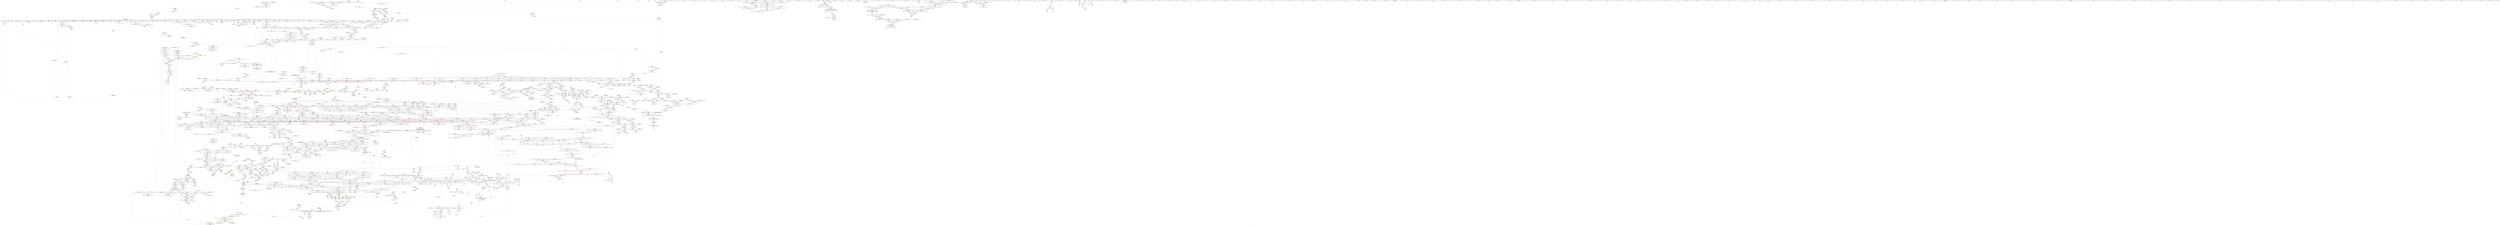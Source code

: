 digraph "SVFG" {
	label="SVFG";

	Node0x5574c103c490 [shape=record,color=grey,label="{NodeID: 0\nNullPtr|{|<s44>125}}"];
	Node0x5574c103c490 -> Node0x5574c17b9590[style=solid];
	Node0x5574c103c490 -> Node0x5574c17b9690[style=solid];
	Node0x5574c103c490 -> Node0x5574c17b9760[style=solid];
	Node0x5574c103c490 -> Node0x5574c17b9830[style=solid];
	Node0x5574c103c490 -> Node0x5574c17b9900[style=solid];
	Node0x5574c103c490 -> Node0x5574c17b99d0[style=solid];
	Node0x5574c103c490 -> Node0x5574c17b9aa0[style=solid];
	Node0x5574c103c490 -> Node0x5574c17b9b70[style=solid];
	Node0x5574c103c490 -> Node0x5574c17b9c40[style=solid];
	Node0x5574c103c490 -> Node0x5574c17b9d10[style=solid];
	Node0x5574c103c490 -> Node0x5574c17b9de0[style=solid];
	Node0x5574c103c490 -> Node0x5574c17b9eb0[style=solid];
	Node0x5574c103c490 -> Node0x5574c17b9f80[style=solid];
	Node0x5574c103c490 -> Node0x5574c17ba050[style=solid];
	Node0x5574c103c490 -> Node0x5574c17ba120[style=solid];
	Node0x5574c103c490 -> Node0x5574c17ba1f0[style=solid];
	Node0x5574c103c490 -> Node0x5574c17ba2c0[style=solid];
	Node0x5574c103c490 -> Node0x5574c17ba390[style=solid];
	Node0x5574c103c490 -> Node0x5574c17ba460[style=solid];
	Node0x5574c103c490 -> Node0x5574c17ba530[style=solid];
	Node0x5574c103c490 -> Node0x5574c17ba600[style=solid];
	Node0x5574c103c490 -> Node0x5574c17ba6d0[style=solid];
	Node0x5574c103c490 -> Node0x5574c17ba7a0[style=solid];
	Node0x5574c103c490 -> Node0x5574c17ba870[style=solid];
	Node0x5574c103c490 -> Node0x5574c17ba940[style=solid];
	Node0x5574c103c490 -> Node0x5574c17baa10[style=solid];
	Node0x5574c103c490 -> Node0x5574c17baae0[style=solid];
	Node0x5574c103c490 -> Node0x5574c17babb0[style=solid];
	Node0x5574c103c490 -> Node0x5574c17bac80[style=solid];
	Node0x5574c103c490 -> Node0x5574c17bad50[style=solid];
	Node0x5574c103c490 -> Node0x5574c17bae20[style=solid];
	Node0x5574c103c490 -> Node0x5574c17cb450[style=solid];
	Node0x5574c103c490 -> Node0x5574c17cb520[style=solid];
	Node0x5574c103c490 -> Node0x5574c17cb5f0[style=solid];
	Node0x5574c103c490 -> Node0x5574c17cb6c0[style=solid];
	Node0x5574c103c490 -> Node0x5574c17cb790[style=solid];
	Node0x5574c103c490 -> Node0x5574c18040a0[style=solid];
	Node0x5574c103c490 -> Node0x5574c18093b0[style=solid];
	Node0x5574c103c490 -> Node0x5574c1809480[style=solid];
	Node0x5574c103c490 -> Node0x5574c1809550[style=solid];
	Node0x5574c103c490 -> Node0x5574c17dc060[style=solid];
	Node0x5574c103c490 -> Node0x5574c1851310[style=solid];
	Node0x5574c103c490 -> Node0x5574c185a9d0[style=solid];
	Node0x5574c103c490 -> Node0x5574c185c050[style=solid];
	Node0x5574c103c490:s44 -> Node0x5574c19ebe50[style=solid,color=red];
	Node0x5574c17db9e0 [shape=record,color=blue,label="{NodeID: 1550\n1298\<--1276\ncoerce.dive\<--__position.coerce\n_ZNSt6vectorISt4pairIxiESaIS1_EE17_M_realloc_insertIJS1_EEEvN9__gnu_cxx17__normal_iteratorIPS1_S3_EEDpOT_\n|{|<s2>83}}"];
	Node0x5574c17db9e0 -> Node0x5574c17f82f0[style=dashed];
	Node0x5574c17db9e0 -> Node0x5574c17f83c0[style=dashed];
	Node0x5574c17db9e0:s2 -> Node0x5574c18cf1f0[style=dashed,color=red];
	Node0x5574c17ba050 [shape=record,color=black,label="{NodeID: 443\n1020\<--3\n\<--dummyVal\n_ZNSt6vectorISt4pairIxiESaIS1_EEC2Ev\n|{<s0>55}}"];
	Node0x5574c17ba050:s0 -> Node0x5574c19d0600[style=solid,color=red];
	Node0x5574c17c93d0 [shape=record,color=purple,label="{NodeID: 886\n2333\<--2332\nfirst1\<--\n_ZStltIxiEbRKSt4pairIT_T0_ES5_\n}"];
	Node0x5574c17c93d0 -> Node0x5574c17fec90[style=solid];
	Node0x5574c17ff650 [shape=record,color=red,label="{NodeID: 1329\n2420\<--2419\n\<--_M_start\n_ZNKSt6vectorISt4pairIxiESaIS1_EE5beginEv\n}"];
	Node0x5574c17ff650 -> Node0x5574c17e2d40[style=solid];
	Node0x5574c17b2480 [shape=record,color=green,label="{NodeID: 222\n1466\<--1467\nthis.addr\<--this.addr_field_insensitive\n_ZN9__gnu_cxx13new_allocatorISt4pairIxiEE9constructIS2_JS2_EEEvPT_DpOT0_\n}"];
	Node0x5574c17b2480 -> Node0x5574c17f8970[style=solid];
	Node0x5574c17b2480 -> Node0x5574c17dc950[style=solid];
	Node0x5574c19dd9b0 [shape=record,color=black,label="{NodeID: 3986\n597 = PHI(1175, )\n}"];
	Node0x5574c19dd9b0 -> Node0x5574c1806cb0[style=solid];
	Node0x5574c17d5a40 [shape=record,color=purple,label="{NodeID: 665\n145\<--8\narrayidx20\<--grid\n_Z7gettimeiiix\n}"];
	Node0x5574c17f42c0 [shape=record,color=red,label="{NodeID: 1108\n751\<--748\n\<--__t.addr\n_ZSt7forwardIiEOT_RNSt16remove_referenceIS0_E4typeE\n}"];
	Node0x5574c17f42c0 -> Node0x5574c17cd5d0[style=solid];
	Node0x5574c174d6d0 [shape=record,color=green,label="{NodeID: 1\n7\<--1\n__dso_handle\<--dummyObj\nGlob }"];
	Node0x5574c18c0070 [shape=record,color=black,label="{NodeID: 2658\nMR_72V_5 = PHI(MR_72V_4, MR_72V_2, MR_72V_2, )\npts\{1780 \}\n|{|<s3>225}}"];
	Node0x5574c18c0070 -> Node0x5574c1803c30[style=dashed];
	Node0x5574c18c0070 -> Node0x5574c1803d00[style=dashed];
	Node0x5574c18c0070 -> Node0x5574c1803dd0[style=dashed];
	Node0x5574c18c0070:s3 -> Node0x5574c18cc310[style=dashed,color=red];
	Node0x5574c17dbab0 [shape=record,color=blue,label="{NodeID: 1551\n1280\<--1275\nthis.addr\<--this\n_ZNSt6vectorISt4pairIxiESaIS1_EE17_M_realloc_insertIJS1_EEEvN9__gnu_cxx17__normal_iteratorIPS1_S3_EEDpOT_\n}"];
	Node0x5574c17dbab0 -> Node0x5574c17f6f70[style=dashed];
	Node0x5574c17ba120 [shape=record,color=black,label="{NodeID: 444\n1361\<--3\n\<--dummyVal\n_ZNSt6vectorISt4pairIxiESaIS1_EE17_M_realloc_insertIJS1_EEEvN9__gnu_cxx17__normal_iteratorIPS1_S3_EEDpOT_\n}"];
	Node0x5574c18cee40 [shape=record,color=yellow,style=double,label="{NodeID: 3101\n79V_1 = ENCHI(MR_79V_0)\npts\{2460000 \}\nFun[_ZNKSt6vectorISt4pairIxiESaIS1_EE5beginEv]}"];
	Node0x5574c18cee40 -> Node0x5574c17ff650[style=dashed];
	Node0x5574c17c94a0 [shape=record,color=purple,label="{NodeID: 887\n2338\<--2337\nfirst2\<--\n_ZStltIxiEbRKSt4pairIT_T0_ES5_\n}"];
	Node0x5574c17c94a0 -> Node0x5574c17fed60[style=solid];
	Node0x5574c17ff720 [shape=record,color=red,label="{NodeID: 1330\n2426\<--2425\n\<--coerce.dive\n_ZNKSt6vectorISt4pairIxiESaIS1_EE5beginEv\n}"];
	Node0x5574c17ff720 -> Node0x5574c17d3d00[style=solid];
	Node0x5574c17b2550 [shape=record,color=green,label="{NodeID: 223\n1468\<--1469\n__p.addr\<--__p.addr_field_insensitive\n_ZN9__gnu_cxx13new_allocatorISt4pairIxiEE9constructIS2_JS2_EEEvPT_DpOT0_\n}"];
	Node0x5574c17b2550 -> Node0x5574c17f8a40[style=solid];
	Node0x5574c17b2550 -> Node0x5574c17dca20[style=solid];
	Node0x5574c19ddac0 [shape=record,color=black,label="{NodeID: 3987\n628 = PHI(746, )\n}"];
	Node0x5574c19ddac0 -> Node0x5574c17f3830[style=solid];
	Node0x5574c17d5b10 [shape=record,color=purple,label="{NodeID: 666\n146\<--8\narrayidx21\<--grid\n_Z7gettimeiiix\n}"];
	Node0x5574c17d5b10 -> Node0x5574c17ef9a0[style=solid];
	Node0x5574c17f4390 [shape=record,color=red,label="{NodeID: 1109\n758\<--755\n\<--__t.addr\n_ZSt7forwardIRxEOT_RNSt16remove_referenceIS1_E4typeE\n}"];
	Node0x5574c17f4390 -> Node0x5574c17cd6a0[style=solid];
	Node0x5574c176fd70 [shape=record,color=green,label="{NodeID: 2\n15\<--1\n.str\<--dummyObj\nGlob }"];
	Node0x5574c18c0540 [shape=record,color=black,label="{NodeID: 2659\nMR_692V_6 = PHI(MR_692V_5, MR_692V_3, MR_692V_3, )\npts\{2667 \}\n}"];
	Node0x5574c18c0540 -> Node0x5574c1800de0[style=dashed];
	Node0x5574c17dbb80 [shape=record,color=blue,label="{NodeID: 1552\n1282\<--1277\n__args.addr\<--__args\n_ZNSt6vectorISt4pairIxiESaIS1_EE17_M_realloc_insertIJS1_EEEvN9__gnu_cxx17__normal_iteratorIPS1_S3_EEDpOT_\n}"];
	Node0x5574c17dbb80 -> Node0x5574c17f7040[style=dashed];
	Node0x5574c17ba1f0 [shape=record,color=black,label="{NodeID: 445\n1362\<--3\n\<--dummyVal\n_ZNSt6vectorISt4pairIxiESaIS1_EE17_M_realloc_insertIJS1_EEEvN9__gnu_cxx17__normal_iteratorIPS1_S3_EEDpOT_\n}"];
	Node0x5574c17ba1f0 -> Node0x5574c17dc3a0[style=solid];
	Node0x5574c18cef20 [shape=record,color=yellow,style=double,label="{NodeID: 3102\n294V_1 = ENCHI(MR_294V_0)\npts\{24100000 \}\nFun[_ZNKSt6vectorISt4pairIxiESaIS1_EE5beginEv]|{<s0>177}}"];
	Node0x5574c18cef20:s0 -> Node0x5574c181a2b0[style=dashed,color=red];
	Node0x5574c17c9570 [shape=record,color=purple,label="{NodeID: 888\n2341\<--2340\nfirst3\<--\n_ZStltIxiEbRKSt4pairIT_T0_ES5_\n}"];
	Node0x5574c17c9570 -> Node0x5574c17fee30[style=solid];
	Node0x5574c17ff7f0 [shape=record,color=red,label="{NodeID: 1331\n2437\<--2432\nthis1\<--this.addr\n_ZNKSt6vectorISt4pairIxiESaIS1_EE3endEv\n}"];
	Node0x5574c17ff7f0 -> Node0x5574c17d3dd0[style=solid];
	Node0x5574c17b2620 [shape=record,color=green,label="{NodeID: 224\n1470\<--1471\n__args.addr\<--__args.addr_field_insensitive\n_ZN9__gnu_cxx13new_allocatorISt4pairIxiEE9constructIS2_JS2_EEEvPT_DpOT0_\n}"];
	Node0x5574c17b2620 -> Node0x5574c17f8b10[style=solid];
	Node0x5574c17b2620 -> Node0x5574c17dcaf0[style=solid];
	Node0x5574c19ddbd0 [shape=record,color=black,label="{NodeID: 3988\n636 = PHI(746, )\n}"];
	Node0x5574c19ddbd0 -> Node0x5574c17f3900[style=solid];
	Node0x5574c18f3410 [shape=record,color=yellow,style=double,label="{NodeID: 2881\n93V_1 = ENCHI(MR_93V_0)\npts\{2740002 \}\nFun[main]|{<s0>16}}"];
	Node0x5574c18f3410:s0 -> Node0x5574c1814e60[style=dashed,color=red];
	Node0x5574c17d5be0 [shape=record,color=purple,label="{NodeID: 667\n151\<--8\narrayidx23\<--grid\n_Z7gettimeiiix\n}"];
	Node0x5574c17f4460 [shape=record,color=red,label="{NodeID: 1110\n769\<--762\nthis1\<--this.addr\n_ZNSt6vectorISt4pairIxiESaIS1_EED2Ev\n}"];
	Node0x5574c17f4460 -> Node0x5574c17cd770[style=solid];
	Node0x5574c17f4460 -> Node0x5574c17cd840[style=solid];
	Node0x5574c17f4460 -> Node0x5574c17cd910[style=solid];
	Node0x5574c17f4460 -> Node0x5574c17cd9e0[style=solid];
	Node0x5574c17f4460 -> Node0x5574c17cdab0[style=solid];
	Node0x5574c176fe00 [shape=record,color=green,label="{NodeID: 3\n17\<--1\n.str.1\<--dummyObj\nGlob }"];
	Node0x5574c18c0a10 [shape=record,color=black,label="{NodeID: 2660\nMR_698V_8 = PHI(MR_698V_7, MR_698V_3, MR_698V_3, )\npts\{2673 \}\n}"];
	Node0x5574c17dbc50 [shape=record,color=blue,label="{NodeID: 1553\n1284\<--1304\n__len\<--call\n_ZNSt6vectorISt4pairIxiESaIS1_EE17_M_realloc_insertIJS1_EEEvN9__gnu_cxx17__normal_iteratorIPS1_S3_EEDpOT_\n}"];
	Node0x5574c17dbc50 -> Node0x5574c17f7110[style=dashed];
	Node0x5574c17dbc50 -> Node0x5574c17f71e0[style=dashed];
	Node0x5574c17dbc50 -> Node0x5574c17f72b0[style=dashed];
	Node0x5574c17ba2c0 [shape=record,color=black,label="{NodeID: 446\n1364\<--3\n\<--dummyVal\n_ZNSt6vectorISt4pairIxiESaIS1_EE17_M_realloc_insertIJS1_EEEvN9__gnu_cxx17__normal_iteratorIPS1_S3_EEDpOT_\n}"];
	Node0x5574c17ba2c0 -> Node0x5574c17dc470[style=solid];
	Node0x5574c17c9640 [shape=record,color=purple,label="{NodeID: 889\n2346\<--2345\nsecond\<--\n_ZStltIxiEbRKSt4pairIT_T0_ES5_\n}"];
	Node0x5574c17c9640 -> Node0x5574c17fef00[style=solid];
	Node0x5574c17ff8c0 [shape=record,color=red,label="{NodeID: 1332\n2441\<--2440\n\<--_M_finish\n_ZNKSt6vectorISt4pairIxiESaIS1_EE3endEv\n}"];
	Node0x5574c17ff8c0 -> Node0x5574c1819fb0[style=solid];
	Node0x5574c17b26f0 [shape=record,color=green,label="{NodeID: 225\n1489\<--1490\nthis.addr\<--this.addr_field_insensitive\n_ZNKSt6vectorISt4pairIxiESaIS1_EE12_M_check_lenEmPKc\n}"];
	Node0x5574c17b26f0 -> Node0x5574c17f8be0[style=solid];
	Node0x5574c17b26f0 -> Node0x5574c17dce30[style=solid];
	Node0x5574c19ddd10 [shape=record,color=black,label="{NodeID: 3989\n294 = PHI()\n}"];
	Node0x5574c17d5cb0 [shape=record,color=purple,label="{NodeID: 668\n154\<--8\narrayidx25\<--grid\n_Z7gettimeiiix\n}"];
	Node0x5574c17f4530 [shape=record,color=red,label="{NodeID: 1111\n798\<--764\nexn\<--exn.slot\n_ZNSt6vectorISt4pairIxiESaIS1_EED2Ev\n|{<s0>40}}"];
	Node0x5574c17f4530:s0 -> Node0x5574c19d0600[style=solid,color=red];
	Node0x5574c17704c0 [shape=record,color=green,label="{NodeID: 4\n19\<--1\n.str.2\<--dummyObj\nGlob }"];
	Node0x5574c18c0f10 [shape=record,color=black,label="{NodeID: 2661\nMR_714V_3 = PHI(MR_714V_2, MR_714V_1, MR_714V_1, )\npts\{26830000 \}\n}"];
	Node0x5574c17dbd20 [shape=record,color=blue,label="{NodeID: 1554\n1309\<--1308\ncoerce.dive3\<--call2\n_ZNSt6vectorISt4pairIxiESaIS1_EE17_M_realloc_insertIJS1_EEEvN9__gnu_cxx17__normal_iteratorIPS1_S3_EEDpOT_\n|{|<s2>83}}"];
	Node0x5574c17dbd20 -> Node0x5574c17f82f0[style=dashed];
	Node0x5574c17dbd20 -> Node0x5574c17f83c0[style=dashed];
	Node0x5574c17dbd20:s2 -> Node0x5574c18cf1f0[style=dashed,color=red];
	Node0x5574c17ba390 [shape=record,color=black,label="{NodeID: 447\n1382\<--3\n\<--dummyVal\n_ZNSt6vectorISt4pairIxiESaIS1_EE17_M_realloc_insertIJS1_EEEvN9__gnu_cxx17__normal_iteratorIPS1_S3_EEDpOT_\n}"];
	Node0x5574c17c9710 [shape=record,color=purple,label="{NodeID: 890\n2349\<--2348\nsecond5\<--\n_ZStltIxiEbRKSt4pairIT_T0_ES5_\n}"];
	Node0x5574c17c9710 -> Node0x5574c17fefd0[style=solid];
	Node0x5574c17ff990 [shape=record,color=red,label="{NodeID: 1333\n2445\<--2444\n\<--coerce.dive\n_ZNKSt6vectorISt4pairIxiESaIS1_EE3endEv\n}"];
	Node0x5574c17ff990 -> Node0x5574c17d3ea0[style=solid];
	Node0x5574c17b27c0 [shape=record,color=green,label="{NodeID: 226\n1491\<--1492\n__n.addr\<--__n.addr_field_insensitive\n_ZNKSt6vectorISt4pairIxiESaIS1_EE12_M_check_lenEmPKc\n|{|<s2>111}}"];
	Node0x5574c17b27c0 -> Node0x5574c17f8cb0[style=solid];
	Node0x5574c17b27c0 -> Node0x5574c17dcf00[style=solid];
	Node0x5574c17b27c0:s2 -> Node0x5574c19d3f30[style=solid,color=red];
	Node0x5574c19ddde0 [shape=record,color=black,label="{NodeID: 3990\n357 = PHI()\n}"];
	Node0x5574c17d5d80 [shape=record,color=purple,label="{NodeID: 669\n155\<--8\narrayidx26\<--grid\n_Z7gettimeiiix\n}"];
	Node0x5574c17d5d80 -> Node0x5574c17efa70[style=solid];
	Node0x5574c17f4600 [shape=record,color=red,label="{NodeID: 1112\n773\<--772\n\<--_M_start\n_ZNSt6vectorISt4pairIxiESaIS1_EED2Ev\n|{<s0>37}}"];
	Node0x5574c17f4600:s0 -> Node0x5574c19d1940[style=solid,color=red];
	Node0x5574c1770550 [shape=record,color=green,label="{NodeID: 5\n21\<--1\n.str.3\<--dummyObj\nGlob }"];
	Node0x5574c18c1410 [shape=record,color=black,label="{NodeID: 2662\nMR_716V_3 = PHI(MR_716V_2, MR_716V_1, MR_716V_1, )\npts\{26850000 \}\n}"];
	Node0x5574c17dbdf0 [shape=record,color=blue,label="{NodeID: 1555\n1286\<--1311\n__elems_before\<--call4\n_ZNSt6vectorISt4pairIxiESaIS1_EE17_M_realloc_insertIJS1_EEEvN9__gnu_cxx17__normal_iteratorIPS1_S3_EEDpOT_\n}"];
	Node0x5574c17dbdf0 -> Node0x5574c17f7380[style=dashed];
	Node0x5574c17dbdf0 -> Node0x5574c17f7450[style=dashed];
	Node0x5574c17ba460 [shape=record,color=black,label="{NodeID: 448\n1383\<--3\n\<--dummyVal\n_ZNSt6vectorISt4pairIxiESaIS1_EE17_M_realloc_insertIJS1_EEEvN9__gnu_cxx17__normal_iteratorIPS1_S3_EEDpOT_\n}"];
	Node0x5574c17ba460 -> Node0x5574c17dc540[style=solid];
	Node0x5574c18cf1f0 [shape=record,color=yellow,style=double,label="{NodeID: 3105\n515V_1 = ENCHI(MR_515V_0)\npts\{10960000 10980000 12790000 12890000 24980000 25000000 26000000 26020000 \}\nFun[_ZN9__gnu_cxxmiIPSt4pairIxiESt6vectorIS2_SaIS2_EEEENS_17__normal_iteratorIT_T0_E15difference_typeERKSA_SD_]}"];
	Node0x5574c18cf1f0 -> Node0x5574c17f9330[style=dashed];
	Node0x5574c18cf1f0 -> Node0x5574c17f9400[style=dashed];
	Node0x5574c17c97e0 [shape=record,color=purple,label="{NodeID: 891\n2377\<--2368\ncoerce.dive\<--ref.tmp\n_ZNKSt6vectorISt4pairIxiESaIS1_EE5emptyEv\n}"];
	Node0x5574c17c97e0 -> Node0x5574c17e2930[style=solid];
	Node0x5574c17ffa60 [shape=record,color=red,label="{NodeID: 1334\n2452\<--2449\nthis1\<--this.addr\n_ZNK9__gnu_cxx17__normal_iteratorIPKSt4pairIxiESt6vectorIS2_SaIS2_EEE4baseEv\n}"];
	Node0x5574c17ffa60 -> Node0x5574c17c9e60[style=solid];
	Node0x5574c17b2890 [shape=record,color=green,label="{NodeID: 227\n1493\<--1494\n__s.addr\<--__s.addr_field_insensitive\n_ZNKSt6vectorISt4pairIxiESaIS1_EE12_M_check_lenEmPKc\n}"];
	Node0x5574c17b2890 -> Node0x5574c17f8d80[style=solid];
	Node0x5574c17b2890 -> Node0x5574c17dcfd0[style=solid];
	Node0x5574c19ddeb0 [shape=record,color=black,label="{NodeID: 3991\n388 = PHI(644, )\n}"];
	Node0x5574c19ddeb0 -> Node0x5574c1852150[style=solid];
	Node0x5574c17d5e50 [shape=record,color=purple,label="{NodeID: 670\n160\<--8\narrayidx28\<--grid\n_Z7gettimeiiix\n}"];
	Node0x5574c17f46d0 [shape=record,color=red,label="{NodeID: 1113\n777\<--776\n\<--_M_finish\n_ZNSt6vectorISt4pairIxiESaIS1_EED2Ev\n|{<s0>37}}"];
	Node0x5574c17f46d0:s0 -> Node0x5574c19d1b30[style=solid,color=red];
	Node0x5574c17705e0 [shape=record,color=green,label="{NodeID: 6\n23\<--1\n.str.4\<--dummyObj\nGlob }"];
	Node0x5574c17dbec0 [shape=record,color=blue,label="{NodeID: 1556\n1290\<--1315\n__new_start\<--call5\n_ZNSt6vectorISt4pairIxiESaIS1_EE17_M_realloc_insertIJS1_EEEvN9__gnu_cxx17__normal_iteratorIPS1_S3_EEDpOT_\n}"];
	Node0x5574c17dbec0 -> Node0x5574c17f7520[style=dashed];
	Node0x5574c17dbec0 -> Node0x5574c17f75f0[style=dashed];
	Node0x5574c17dbec0 -> Node0x5574c17f76c0[style=dashed];
	Node0x5574c17dbec0 -> Node0x5574c17f7790[style=dashed];
	Node0x5574c17dbec0 -> Node0x5574c17f7860[style=dashed];
	Node0x5574c17dbec0 -> Node0x5574c17f7930[style=dashed];
	Node0x5574c17dbec0 -> Node0x5574c17f7a00[style=dashed];
	Node0x5574c17dbec0 -> Node0x5574c17f7ad0[style=dashed];
	Node0x5574c17ba530 [shape=record,color=black,label="{NodeID: 449\n1385\<--3\n\<--dummyVal\n_ZNSt6vectorISt4pairIxiESaIS1_EE17_M_realloc_insertIJS1_EEEvN9__gnu_cxx17__normal_iteratorIPS1_S3_EEDpOT_\n}"];
	Node0x5574c17ba530 -> Node0x5574c17dc610[style=solid];
	Node0x5574c17c98b0 [shape=record,color=purple,label="{NodeID: 892\n2382\<--2370\ncoerce.dive4\<--ref.tmp2\n_ZNKSt6vectorISt4pairIxiESaIS1_EE5emptyEv\n}"];
	Node0x5574c17c98b0 -> Node0x5574c17e2a00[style=solid];
	Node0x5574c17ffb30 [shape=record,color=red,label="{NodeID: 1335\n2464\<--2458\nthis1\<--this.addr\n_ZN9__gnu_cxx17__normal_iteratorIPKSt4pairIxiESt6vectorIS2_SaIS2_EEEC2ERKS4_\n}"];
	Node0x5574c17ffb30 -> Node0x5574c17c9f30[style=solid];
	Node0x5574c17b2960 [shape=record,color=green,label="{NodeID: 228\n1495\<--1496\n__len\<--__len_field_insensitive\n_ZNKSt6vectorISt4pairIxiESaIS1_EE12_M_check_lenEmPKc\n}"];
	Node0x5574c17b2960 -> Node0x5574c17f8e50[style=solid];
	Node0x5574c17b2960 -> Node0x5574c17f8f20[style=solid];
	Node0x5574c17b2960 -> Node0x5574c17f8ff0[style=solid];
	Node0x5574c17b2960 -> Node0x5574c17dd170[style=solid];
	Node0x5574c19de050 [shape=record,color=black,label="{NodeID: 3992\n393 = PHI(655, )\n}"];
	Node0x5574c19de050 -> Node0x5574c17cc660[style=solid];
	Node0x5574c18f37f0 [shape=record,color=yellow,style=double,label="{NodeID: 2885\n79V_1 = ENCHI(MR_79V_0)\npts\{2460000 \}\nFun[_ZNKSt6vectorISt4pairIxiESaIS1_EE5frontEv]|{<s0>179}}"];
	Node0x5574c18f37f0:s0 -> Node0x5574c18cee40[style=dashed,color=red];
	Node0x5574c17d5f20 [shape=record,color=purple,label="{NodeID: 671\n163\<--8\narrayidx30\<--grid\n_Z7gettimeiiix\n}"];
	Node0x5574c17f47a0 [shape=record,color=red,label="{NodeID: 1114\n816\<--807\n\<--__first.addr\n_ZSt8_DestroyIPSt4pairIxiES1_EvT_S3_RSaIT0_E\n|{<s0>41}}"];
	Node0x5574c17f47a0:s0 -> Node0x5574c19d2c50[style=solid,color=red];
	Node0x5574c17706a0 [shape=record,color=green,label="{NodeID: 7\n26\<--1\n\<--dummyObj\nCan only get source location for instruction, argument, global var or function.}"];
	Node0x5574c17dbf90 [shape=record,color=blue,label="{NodeID: 1557\n1292\<--1319\n__new_finish\<--\n_ZNSt6vectorISt4pairIxiESaIS1_EE17_M_realloc_insertIJS1_EEEvN9__gnu_cxx17__normal_iteratorIPS1_S3_EEDpOT_\n}"];
	Node0x5574c17dbf90 -> Node0x5574c17f7d40[style=dashed];
	Node0x5574c17dbf90 -> Node0x5574c17f7e10[style=dashed];
	Node0x5574c17dbf90 -> Node0x5574c17dc060[style=dashed];
	Node0x5574c17ba600 [shape=record,color=black,label="{NodeID: 450\n1453\<--3\nlpad.val\<--dummyVal\n_ZNSt6vectorISt4pairIxiESaIS1_EE17_M_realloc_insertIJS1_EEEvN9__gnu_cxx17__normal_iteratorIPS1_S3_EEDpOT_\n}"];
	Node0x5574c17c9980 [shape=record,color=purple,label="{NodeID: 893\n2425\<--2409\ncoerce.dive\<--retval\n_ZNKSt6vectorISt4pairIxiESaIS1_EE5beginEv\n}"];
	Node0x5574c17c9980 -> Node0x5574c17ff720[style=solid];
	Node0x5574c17ffc00 [shape=record,color=red,label="{NodeID: 1336\n2466\<--2460\n\<--__i.addr\n_ZN9__gnu_cxx17__normal_iteratorIPKSt4pairIxiESt6vectorIS2_SaIS2_EEEC2ERKS4_\n}"];
	Node0x5574c17ffc00 -> Node0x5574c17ffcd0[style=solid];
	Node0x5574c17baf10 [shape=record,color=green,label="{NodeID: 229\n1497\<--1498\nref.tmp\<--ref.tmp_field_insensitive\n_ZNKSt6vectorISt4pairIxiESaIS1_EE12_M_check_lenEmPKc\n|{|<s1>111}}"];
	Node0x5574c17baf10 -> Node0x5574c17dd0a0[style=solid];
	Node0x5574c17baf10:s1 -> Node0x5574c19d3df0[style=solid,color=red];
	Node0x5574c19de190 [shape=record,color=black,label="{NodeID: 3993\n481 = PHI(54, )\n}"];
	Node0x5574c19de190 -> Node0x5574c1806630[style=solid];
	Node0x5574c17d5ff0 [shape=record,color=purple,label="{NodeID: 672\n164\<--8\narrayidx31\<--grid\n_Z7gettimeiiix\n}"];
	Node0x5574c17d5ff0 -> Node0x5574c17efb40[style=solid];
	Node0x5574c17f4870 [shape=record,color=red,label="{NodeID: 1115\n817\<--809\n\<--__last.addr\n_ZSt8_DestroyIPSt4pairIxiES1_EvT_S3_RSaIT0_E\n|{<s0>41}}"];
	Node0x5574c17f4870:s0 -> Node0x5574c19d2da0[style=solid,color=red];
	Node0x5574c1770760 [shape=record,color=green,label="{NodeID: 8\n89\<--1\n\<--dummyObj\nCan only get source location for instruction, argument, global var or function.}"];
	Node0x5574c18c2310 [shape=record,color=black,label="{NodeID: 2665\nMR_531V_3 = PHI(MR_531V_4, MR_531V_2, )\npts\{1690 \}\n}"];
	Node0x5574c18c2310 -> Node0x5574c17fa1d0[style=dashed];
	Node0x5574c17dc060 [shape=record,color=blue, style = dotted,label="{NodeID: 1558\n1292\<--3\n__new_finish\<--dummyVal\n_ZNSt6vectorISt4pairIxiESaIS1_EE17_M_realloc_insertIJS1_EEEvN9__gnu_cxx17__normal_iteratorIPS1_S3_EEDpOT_\n}"];
	Node0x5574c17dc060 -> Node0x5574c17f7d40[style=dashed];
	Node0x5574c17dc060 -> Node0x5574c17f7e10[style=dashed];
	Node0x5574c17dc060 -> Node0x5574c17dc130[style=dashed];
	Node0x5574c17ba6d0 [shape=record,color=black,label="{NodeID: 451\n1454\<--3\nlpad.val43\<--dummyVal\n_ZNSt6vectorISt4pairIxiESaIS1_EE17_M_realloc_insertIJS1_EEEvN9__gnu_cxx17__normal_iteratorIPS1_S3_EEDpOT_\n}"];
	Node0x5574c17c9a50 [shape=record,color=purple,label="{NodeID: 894\n2418\<--2417\n_M_impl\<--\n_ZNKSt6vectorISt4pairIxiESaIS1_EE5beginEv\n}"];
	Node0x5574c17ffcd0 [shape=record,color=red,label="{NodeID: 1337\n2467\<--2466\n\<--\n_ZN9__gnu_cxx17__normal_iteratorIPKSt4pairIxiESt6vectorIS2_SaIS2_EEEC2ERKS4_\n}"];
	Node0x5574c17ffcd0 -> Node0x5574c181a2b0[style=solid];
	Node0x5574c17bafe0 [shape=record,color=green,label="{NodeID: 230\n1504\<--1505\n_ZNKSt6vectorISt4pairIxiESaIS1_EE8max_sizeEv\<--_ZNKSt6vectorISt4pairIxiESaIS1_EE8max_sizeEv_field_insensitive\n}"];
	Node0x5574c19de2d0 [shape=record,color=black,label="{NodeID: 3994\n1503 = PHI(1651, )\n}"];
	Node0x5574c19de2d0 -> Node0x5574c1856350[style=solid];
	Node0x5574c17d60c0 [shape=record,color=purple,label="{NodeID: 673\n349\<--8\narrayidx25\<--grid\nmain\n}"];
	Node0x5574c17f4940 [shape=record,color=red,label="{NodeID: 1116\n827\<--824\nthis1\<--this.addr\n_ZNSt12_Vector_baseISt4pairIxiESaIS1_EE19_M_get_Tp_allocatorEv\n}"];
	Node0x5574c17f4940 -> Node0x5574c17d96f0[style=solid];
	Node0x5574c1770820 [shape=record,color=green,label="{NodeID: 9\n93\<--1\n\<--dummyObj\nCan only get source location for instruction, argument, global var or function.}"];
	Node0x5574c17dc130 [shape=record,color=blue,label="{NodeID: 1559\n1292\<--1342\n__new_finish\<--call11\n_ZNSt6vectorISt4pairIxiESaIS1_EE17_M_realloc_insertIJS1_EEEvN9__gnu_cxx17__normal_iteratorIPS1_S3_EEDpOT_\n}"];
	Node0x5574c17dc130 -> Node0x5574c17f7ba0[style=dashed];
	Node0x5574c17dc130 -> Node0x5574c17dc200[style=dashed];
	Node0x5574c17ba7a0 [shape=record,color=black,label="{NodeID: 452\n1456\<--3\n\<--dummyVal\n_ZNSt6vectorISt4pairIxiESaIS1_EE17_M_realloc_insertIJS1_EEEvN9__gnu_cxx17__normal_iteratorIPS1_S3_EEDpOT_\n}"];
	Node0x5574c17c9b20 [shape=record,color=purple,label="{NodeID: 895\n2419\<--2417\n_M_start\<--\n_ZNKSt6vectorISt4pairIxiESaIS1_EE5beginEv\n}"];
	Node0x5574c17c9b20 -> Node0x5574c17ff650[style=solid];
	Node0x5574c17ffda0 [shape=record,color=red,label="{NodeID: 1338\n2477\<--2472\nthis1\<--this.addr\n_ZNKSt6vectorISt4pairIxiESaIS1_EE5frontEv\n|{<s0>179}}"];
	Node0x5574c17ffda0:s0 -> Node0x5574c19e7b40[style=solid,color=red];
	Node0x5574c17bb0e0 [shape=record,color=green,label="{NodeID: 231\n1507\<--1508\n_ZNKSt6vectorISt4pairIxiESaIS1_EE4sizeEv\<--_ZNKSt6vectorISt4pairIxiESaIS1_EE4sizeEv_field_insensitive\n}"];
	Node0x5574c19de410 [shape=record,color=black,label="{NodeID: 3995\n1506 = PHI(1665, )\n}"];
	Node0x5574c19de410 -> Node0x5574c1856350[style=solid];
	Node0x5574c18f3ac0 [shape=record,color=yellow,style=double,label="{NodeID: 2888\n72V_1 = ENCHI(MR_72V_0)\npts\{1780 \}\nFun[_ZSt10__pop_heapIN9__gnu_cxx17__normal_iteratorIPSt4pairIxiESt6vectorIS3_SaIS3_EEEENS0_5__ops15_Iter_comp_iterISt4lessIS3_EEEEvT_SE_SE_RT0_]|{|<s3>198|<s4>198}}"];
	Node0x5574c18f3ac0 -> Node0x5574c18034e0[style=dashed];
	Node0x5574c18f3ac0 -> Node0x5574c18035b0[style=dashed];
	Node0x5574c18f3ac0 -> Node0x5574c1803680[style=dashed];
	Node0x5574c18f3ac0:s3 -> Node0x5574c17fe2d0[style=dashed,color=red];
	Node0x5574c18f3ac0:s4 -> Node0x5574c17e21e0[style=dashed,color=red];
	Node0x5574c17d6190 [shape=record,color=purple,label="{NodeID: 674\n352\<--8\narrayidx27\<--grid\nmain\n}"];
	Node0x5574c17f4a10 [shape=record,color=red,label="{NodeID: 1117\n840\<--833\nthis1\<--this.addr\n_ZNSt12_Vector_baseISt4pairIxiESaIS1_EED2Ev\n|{|<s8>42}}"];
	Node0x5574c17f4a10 -> Node0x5574c17d97c0[style=solid];
	Node0x5574c17f4a10 -> Node0x5574c17d9890[style=solid];
	Node0x5574c17f4a10 -> Node0x5574c17d9960[style=solid];
	Node0x5574c17f4a10 -> Node0x5574c17d9a30[style=solid];
	Node0x5574c17f4a10 -> Node0x5574c17d9b00[style=solid];
	Node0x5574c17f4a10 -> Node0x5574c17d9bd0[style=solid];
	Node0x5574c17f4a10 -> Node0x5574c17d9ca0[style=solid];
	Node0x5574c17f4a10 -> Node0x5574c17d9d70[style=solid];
	Node0x5574c17f4a10:s8 -> Node0x5574c19d7c30[style=solid,color=red];
	Node0x5574c17708e0 [shape=record,color=green,label="{NodeID: 10\n95\<--1\n\<--dummyObj\nCan only get source location for instruction, argument, global var or function.}"];
	Node0x5574c17dc200 [shape=record,color=blue,label="{NodeID: 1560\n1292\<--1347\n__new_finish\<--incdec.ptr\n_ZNSt6vectorISt4pairIxiESaIS1_EE17_M_realloc_insertIJS1_EEEvN9__gnu_cxx17__normal_iteratorIPS1_S3_EEDpOT_\n}"];
	Node0x5574c17dc200 -> Node0x5574c17f7c70[style=dashed];
	Node0x5574c17dc200 -> Node0x5574c17f7d40[style=dashed];
	Node0x5574c17dc200 -> Node0x5574c17f7e10[style=dashed];
	Node0x5574c17dc200 -> Node0x5574c17dc2d0[style=dashed];
	Node0x5574c17ba870 [shape=record,color=black,label="{NodeID: 453\n1457\<--3\n\<--dummyVal\n_ZNSt6vectorISt4pairIxiESaIS1_EE17_M_realloc_insertIJS1_EEEvN9__gnu_cxx17__normal_iteratorIPS1_S3_EEDpOT_\n|{<s0>103}}"];
	Node0x5574c17ba870:s0 -> Node0x5574c19d0600[style=solid,color=red];
	Node0x5574c18cf800 [shape=record,color=yellow,style=double,label="{NodeID: 3110\n382V_1 = ENCHI(MR_382V_0)\npts\{22560000 \}\nFun[_ZNK9__gnu_cxx17__normal_iteratorIPSt4pairIxiESt6vectorIS2_SaIS2_EEEplEl]|{<s0>168}}"];
	Node0x5574c18cf800:s0 -> Node0x5574c17e1a90[style=dashed,color=red];
	Node0x5574c17c9bf0 [shape=record,color=purple,label="{NodeID: 896\n2444\<--2430\ncoerce.dive\<--retval\n_ZNKSt6vectorISt4pairIxiESaIS1_EE3endEv\n}"];
	Node0x5574c17c9bf0 -> Node0x5574c17ff990[style=solid];
	Node0x5574c17ffe70 [shape=record,color=red,label="{NodeID: 1339\n2490\<--2487\nthis1\<--this.addr\n_ZNK9__gnu_cxx17__normal_iteratorIPKSt4pairIxiESt6vectorIS2_SaIS2_EEEdeEv\n}"];
	Node0x5574c17ffe70 -> Node0x5574c17ca0d0[style=solid];
	Node0x5574c17bb1e0 [shape=record,color=green,label="{NodeID: 232\n1515\<--1516\n_ZSt20__throw_length_errorPKc\<--_ZSt20__throw_length_errorPKc_field_insensitive\n}"];
	Node0x5574c19de550 [shape=record,color=black,label="{NodeID: 3996\n1518 = PHI(1665, )\n}"];
	Node0x5574c19de550 -> Node0x5574c18564d0[style=solid];
	Node0x5574c17d6260 [shape=record,color=purple,label="{NodeID: 675\n355\<--8\narrayidx29\<--grid\nmain\n}"];
	Node0x5574c17f4ae0 [shape=record,color=red,label="{NodeID: 1118\n870\<--835\nexn\<--exn.slot\n_ZNSt12_Vector_baseISt4pairIxiESaIS1_EED2Ev\n|{<s0>45}}"];
	Node0x5574c17f4ae0:s0 -> Node0x5574c19d0600[style=solid,color=red];
	Node0x5574c17709e0 [shape=record,color=green,label="{NodeID: 11\n113\<--1\n\<--dummyObj\nCan only get source location for instruction, argument, global var or function.}"];
	Node0x5574c18c3210 [shape=record,color=black,label="{NodeID: 2668\nMR_72V_2 = PHI(MR_72V_3, MR_72V_1, )\npts\{1780 \}\n|{<s0>135|<s1>139|<s2>139}}"];
	Node0x5574c18c3210:s0 -> Node0x5574c1928350[style=dashed,color=blue];
	Node0x5574c18c3210:s1 -> Node0x5574c1803000[style=dashed,color=red];
	Node0x5574c18c3210:s2 -> Node0x5574c17dfd50[style=dashed,color=red];
	Node0x5574c17dc2d0 [shape=record,color=blue,label="{NodeID: 1561\n1292\<--1358\n__new_finish\<--call16\n_ZNSt6vectorISt4pairIxiESaIS1_EE17_M_realloc_insertIJS1_EEEvN9__gnu_cxx17__normal_iteratorIPS1_S3_EEDpOT_\n}"];
	Node0x5574c17dc2d0 -> Node0x5574c17f7ee0[style=dashed];
	Node0x5574c17ba940 [shape=record,color=black,label="{NodeID: 454\n1924\<--3\n\<--dummyVal\n_ZNSt20__uninitialized_copyILb0EE13__uninit_copyISt13move_iteratorIPSt4pairIxiEES5_EET0_T_S8_S7_\n}"];
	Node0x5574c18cf8e0 [shape=record,color=yellow,style=double,label="{NodeID: 3111\n384V_1 = ENCHI(MR_384V_0)\npts\{21330000 26610000 \}\nFun[_ZNK9__gnu_cxx17__normal_iteratorIPSt4pairIxiESt6vectorIS2_SaIS2_EEEplEl]}"];
	Node0x5574c18cf8e0 -> Node0x5574c17fdec0[style=dashed];
	Node0x5574c17c9cc0 [shape=record,color=purple,label="{NodeID: 897\n2439\<--2438\n_M_impl\<--\n_ZNKSt6vectorISt4pairIxiESaIS1_EE3endEv\n}"];
	Node0x5574c17fff40 [shape=record,color=red,label="{NodeID: 1340\n2492\<--2491\n\<--_M_current\n_ZNK9__gnu_cxx17__normal_iteratorIPKSt4pairIxiESt6vectorIS2_SaIS2_EEEdeEv\n}"];
	Node0x5574c17fff40 -> Node0x5574c17d4110[style=solid];
	Node0x5574c17bb2e0 [shape=record,color=green,label="{NodeID: 233\n1522\<--1523\n_ZSt3maxImERKT_S2_S2_\<--_ZSt3maxImERKT_S2_S2__field_insensitive\n}"];
	Node0x5574c19de690 [shape=record,color=black,label="{NodeID: 3997\n1519 = PHI(1665, )\n}"];
	Node0x5574c19de690 -> Node0x5574c17dd0a0[style=solid];
	Node0x5574c18f3cb0 [shape=record,color=yellow,style=double,label="{NodeID: 2890\n643V_1 = ENCHI(MR_643V_0)\npts\{25040000 \}\nFun[_ZSt10__pop_heapIN9__gnu_cxx17__normal_iteratorIPSt4pairIxiESt6vectorIS3_SaIS3_EEEENS0_5__ops15_Iter_comp_iterISt4lessIS3_EEEEvT_SE_SE_RT0_]}"];
	Node0x5574c18f3cb0 -> Node0x5574c1803a90[style=dashed];
	Node0x5574c17d6330 [shape=record,color=purple,label="{NodeID: 676\n311\<--10\narrayidx\<--besttime\nmain\n}"];
	Node0x5574c17f4bb0 [shape=record,color=red,label="{NodeID: 1119\n843\<--842\n\<--_M_start\n_ZNSt12_Vector_baseISt4pairIxiESaIS1_EED2Ev\n|{<s0>42}}"];
	Node0x5574c17f4bb0:s0 -> Node0x5574c19d7dc0[style=solid,color=red];
	Node0x5574c1770ae0 [shape=record,color=green,label="{NodeID: 12\n121\<--1\n\<--dummyObj\nCan only get source location for instruction, argument, global var or function.}"];
	Node0x5574c18c3710 [shape=record,color=black,label="{NodeID: 2669\nMR_586V_3 = PHI(MR_586V_4, MR_586V_2, )\npts\{1889 \}\n}"];
	Node0x5574c18c3710 -> Node0x5574c17fb620[style=dashed];
	Node0x5574c18c3710 -> Node0x5574c17fb6f0[style=dashed];
	Node0x5574c18c3710 -> Node0x5574c17fb7c0[style=dashed];
	Node0x5574c18c3710 -> Node0x5574c17fb890[style=dashed];
	Node0x5574c18c3710 -> Node0x5574c17df600[style=dashed];
	Node0x5574c17dc3a0 [shape=record,color=blue,label="{NodeID: 1562\n1294\<--1362\nexn.slot\<--\n_ZNSt6vectorISt4pairIxiESaIS1_EE17_M_realloc_insertIJS1_EEEvN9__gnu_cxx17__normal_iteratorIPS1_S3_EEDpOT_\n}"];
	Node0x5574c17dc3a0 -> Node0x5574c17f7fb0[style=dashed];
	Node0x5574c17dc3a0 -> Node0x5574c17dc540[style=dashed];
	Node0x5574c17baa10 [shape=record,color=black,label="{NodeID: 455\n1925\<--3\n\<--dummyVal\n_ZNSt20__uninitialized_copyILb0EE13__uninit_copyISt13move_iteratorIPSt4pairIxiEES5_EET0_T_S8_S7_\n}"];
	Node0x5574c17baa10 -> Node0x5574c17df6d0[style=solid];
	Node0x5574c17c9d90 [shape=record,color=purple,label="{NodeID: 898\n2440\<--2438\n_M_finish\<--\n_ZNKSt6vectorISt4pairIxiESaIS1_EE3endEv\n}"];
	Node0x5574c17c9d90 -> Node0x5574c17ff8c0[style=solid];
	Node0x5574c1800010 [shape=record,color=red,label="{NodeID: 1341\n2537\<--2536\n\<--coerce.dive7\n_ZSt8pop_heapIN9__gnu_cxx17__normal_iteratorIPSt4pairIxiESt6vectorIS3_SaIS3_EEEESt4lessIS3_EEvT_SB_T0_\n|{<s0>188}}"];
	Node0x5574c1800010:s0 -> Node0x5574c19d11d0[style=solid,color=red];
	Node0x5574c17bb3e0 [shape=record,color=green,label="{NodeID: 234\n1544\<--1545\n__lhs.addr\<--__lhs.addr_field_insensitive\n_ZN9__gnu_cxxmiIPSt4pairIxiESt6vectorIS2_SaIS2_EEEENS_17__normal_iteratorIT_T0_E15difference_typeERKSA_SD_\n}"];
	Node0x5574c17bb3e0 -> Node0x5574c17f9190[style=solid];
	Node0x5574c17bb3e0 -> Node0x5574c17dd240[style=solid];
	Node0x5574c19de7d0 [shape=record,color=black,label="{NodeID: 3998\n1528 = PHI(1665, )\n}"];
	Node0x5574c19de7d0 -> Node0x5574c185c4d0[style=solid];
	Node0x5574c17d6400 [shape=record,color=purple,label="{NodeID: 677\n314\<--10\narrayidx7\<--besttime\nmain\n}"];
	Node0x5574c17d6400 -> Node0x5574c1805380[style=solid];
	Node0x5574c17f4c80 [shape=record,color=red,label="{NodeID: 1120\n846\<--845\n\<--_M_end_of_storage\n_ZNSt12_Vector_baseISt4pairIxiESaIS1_EED2Ev\n}"];
	Node0x5574c17f4c80 -> Node0x5574c17cdd20[style=solid];
	Node0x5574c1770be0 [shape=record,color=green,label="{NodeID: 13\n137\<--1\n\<--dummyObj\nCan only get source location for instruction, argument, global var or function.}"];
	Node0x5574c18c3c10 [shape=record,color=black,label="{NodeID: 2670\nMR_592V_3 = PHI(MR_592V_4, MR_592V_2, )\npts\{18830000 \}\n|{<s0>136|<s1>138|<s2>140|<s3>140}}"];
	Node0x5574c18c3c10:s0 -> Node0x5574c1815de0[style=dashed,color=red];
	Node0x5574c18c3c10:s1 -> Node0x5574c18fa320[style=dashed,color=red];
	Node0x5574c18c3c10:s2 -> Node0x5574c17fc250[style=dashed,color=red];
	Node0x5574c18c3c10:s3 -> Node0x5574c17e0230[style=dashed,color=red];
	Node0x5574c17dc470 [shape=record,color=blue,label="{NodeID: 1563\n1296\<--1364\nehselector.slot\<--\n_ZNSt6vectorISt4pairIxiESaIS1_EE17_M_realloc_insertIJS1_EEEvN9__gnu_cxx17__normal_iteratorIPS1_S3_EEDpOT_\n}"];
	Node0x5574c17dc470 -> Node0x5574c17dc610[style=dashed];
	Node0x5574c17baae0 [shape=record,color=black,label="{NodeID: 456\n1927\<--3\n\<--dummyVal\n_ZNSt20__uninitialized_copyILb0EE13__uninit_copyISt13move_iteratorIPSt4pairIxiEES5_EET0_T_S8_S7_\n}"];
	Node0x5574c17baae0 -> Node0x5574c17df7a0[style=solid];
	Node0x5574c18cfb00 [shape=record,color=yellow,style=double,label="{NodeID: 3113\n437V_1 = ENCHI(MR_437V_0)\npts\{11780000 \}\nFun[_ZNSt6vectorISt4pairIxiESaIS1_EE3endEv]|{<s0>73}}"];
	Node0x5574c18cfb00:s0 -> Node0x5574c17e1a90[style=dashed,color=red];
	Node0x5574c17c9e60 [shape=record,color=purple,label="{NodeID: 899\n2453\<--2452\n_M_current\<--this1\n_ZNK9__gnu_cxx17__normal_iteratorIPKSt4pairIxiESt6vectorIS2_SaIS2_EEE4baseEv\n}"];
	Node0x5574c17c9e60 -> Node0x5574c17d3f70[style=solid];
	Node0x5574c18000e0 [shape=record,color=red,label="{NodeID: 1342\n2539\<--2538\n\<--coerce.dive8\n_ZSt8pop_heapIN9__gnu_cxx17__normal_iteratorIPSt4pairIxiESt6vectorIS3_SaIS3_EEEESt4lessIS3_EEvT_SB_T0_\n|{<s0>188}}"];
	Node0x5574c18000e0:s0 -> Node0x5574c19d12e0[style=solid,color=red];
	Node0x5574c17bb4b0 [shape=record,color=green,label="{NodeID: 235\n1546\<--1547\n__rhs.addr\<--__rhs.addr_field_insensitive\n_ZN9__gnu_cxxmiIPSt4pairIxiESt6vectorIS2_SaIS2_EEEENS_17__normal_iteratorIT_T0_E15difference_typeERKSA_SD_\n}"];
	Node0x5574c17bb4b0 -> Node0x5574c17f9260[style=solid];
	Node0x5574c17bb4b0 -> Node0x5574c17dd310[style=solid];
	Node0x5574c19de910 [shape=record,color=black,label="{NodeID: 3999\n1532 = PHI(1651, )\n}"];
	Node0x5574c19de910 -> Node0x5574c185c650[style=solid];
	Node0x5574c17d64d0 [shape=record,color=purple,label="{NodeID: 678\n373\<--10\n\<--besttime\nmain\n}"];
	Node0x5574c17d64d0 -> Node0x5574c1805ad0[style=solid];
	Node0x5574c17f4d50 [shape=record,color=red,label="{NodeID: 1121\n849\<--848\n\<--_M_start4\n_ZNSt12_Vector_baseISt4pairIxiESaIS1_EED2Ev\n}"];
	Node0x5574c17f4d50 -> Node0x5574c17cddf0[style=solid];
	Node0x5574c1770ce0 [shape=record,color=green,label="{NodeID: 14\n192\<--1\n\<--dummyObj\nCan only get source location for instruction, argument, global var or function.|{<s0>63|<s1>81}}"];
	Node0x5574c1770ce0:s0 -> Node0x5574c19e7a30[style=solid,color=red];
	Node0x5574c1770ce0:s1 -> Node0x5574c19eb6d0[style=solid,color=red];
	Node0x5574c17dc540 [shape=record,color=blue,label="{NodeID: 1564\n1294\<--1383\nexn.slot\<--\n_ZNSt6vectorISt4pairIxiESaIS1_EE17_M_realloc_insertIJS1_EEEvN9__gnu_cxx17__normal_iteratorIPS1_S3_EEDpOT_\n}"];
	Node0x5574c17dc540 -> Node0x5574c17f8080[style=dashed];
	Node0x5574c17babb0 [shape=record,color=black,label="{NodeID: 457\n1938\<--3\n\<--dummyVal\n_ZNSt20__uninitialized_copyILb0EE13__uninit_copyISt13move_iteratorIPSt4pairIxiEES5_EET0_T_S8_S7_\n}"];
	Node0x5574c18cfbe0 [shape=record,color=yellow,style=double,label="{NodeID: 3114\n113V_1 = ENCHI(MR_113V_0)\npts\{2460000 2460001 \}\nFun[_ZNSt6vectorISt4pairIxiESaIS1_EE3endEv]|{<s0>73}}"];
	Node0x5574c18cfbe0:s0 -> Node0x5574c18f7040[style=dashed,color=red];
	Node0x5574c17c9f30 [shape=record,color=purple,label="{NodeID: 900\n2465\<--2464\n_M_current\<--this1\n_ZN9__gnu_cxx17__normal_iteratorIPKSt4pairIxiESt6vectorIS2_SaIS2_EEEC2ERKS4_\n}"];
	Node0x5574c17c9f30 -> Node0x5574c181a2b0[style=solid];
	Node0x5574c18001b0 [shape=record,color=red,label="{NodeID: 1343\n2541\<--2540\n\<--coerce.dive9\n_ZSt8pop_heapIN9__gnu_cxx17__normal_iteratorIPSt4pairIxiESt6vectorIS3_SaIS3_EEEESt4lessIS3_EEvT_SB_T0_\n|{<s0>188}}"];
	Node0x5574c18001b0:s0 -> Node0x5574c19d13f0[style=solid,color=red];
	Node0x5574c17bb580 [shape=record,color=green,label="{NodeID: 236\n1564\<--1565\nthis.addr\<--this.addr_field_insensitive\n_ZNSt12_Vector_baseISt4pairIxiESaIS1_EE11_M_allocateEm\n}"];
	Node0x5574c17bb580 -> Node0x5574c17f94d0[style=solid];
	Node0x5574c17bb580 -> Node0x5574c17dd3e0[style=solid];
	Node0x5574c19dea50 [shape=record,color=black,label="{NodeID: 4000\n1535 = PHI(1651, )\n}"];
	Node0x5574c19dea50 -> Node0x5574c0d27700[style=solid];
	Node0x5574c17d65a0 [shape=record,color=purple,label="{NodeID: 679\n420\<--10\narrayidx52\<--besttime\nmain\n}"];
	Node0x5574c17f4e20 [shape=record,color=red,label="{NodeID: 1122\n894\<--888\n\<--__first.addr\n_ZSt8_DestroyIPSt4pairIxiEEvT_S3_\n|{<s0>48}}"];
	Node0x5574c17f4e20:s0 -> Node0x5574c19e6b90[style=solid,color=red];
	Node0x5574c1770de0 [shape=record,color=green,label="{NodeID: 15\n286\<--1\n\<--dummyObj\nCan only get source location for instruction, argument, global var or function.}"];
	Node0x5574c17dc610 [shape=record,color=blue,label="{NodeID: 1565\n1296\<--1385\nehselector.slot\<--\n_ZNSt6vectorISt4pairIxiESaIS1_EE17_M_realloc_insertIJS1_EEEvN9__gnu_cxx17__normal_iteratorIPS1_S3_EEDpOT_\n}"];
	Node0x5574c17dc610 -> Node0x5574c17f8150[style=dashed];
	Node0x5574c17bac80 [shape=record,color=black,label="{NodeID: 458\n1939\<--3\n\<--dummyVal\n_ZNSt20__uninitialized_copyILb0EE13__uninit_copyISt13move_iteratorIPSt4pairIxiEES5_EET0_T_S8_S7_\n}"];
	Node0x5574c17bac80 -> Node0x5574c17df870[style=solid];
	Node0x5574c17ca000 [shape=record,color=purple,label="{NodeID: 901\n2479\<--2474\ncoerce.dive\<--ref.tmp\n_ZNKSt6vectorISt4pairIxiESaIS1_EE5frontEv\n}"];
	Node0x5574c17ca000 -> Node0x5574c181a450[style=solid];
	Node0x5574c1800280 [shape=record,color=red,label="{NodeID: 1344\n2552\<--2549\nthis1\<--this.addr\n_ZNSt6vectorISt4pairIxiESaIS1_EE8pop_backEv\n}"];
	Node0x5574c1800280 -> Node0x5574c17d46c0[style=solid];
	Node0x5574c1800280 -> Node0x5574c17d4790[style=solid];
	Node0x5574c1800280 -> Node0x5574c17d4860[style=solid];
	Node0x5574c17bb650 [shape=record,color=green,label="{NodeID: 237\n1566\<--1567\n__n.addr\<--__n.addr_field_insensitive\n_ZNSt12_Vector_baseISt4pairIxiESaIS1_EE11_M_allocateEm\n}"];
	Node0x5574c17bb650 -> Node0x5574c17f95a0[style=solid];
	Node0x5574c17bb650 -> Node0x5574c17f9670[style=solid];
	Node0x5574c17bb650 -> Node0x5574c17dd4b0[style=solid];
	Node0x5574c19deb90 [shape=record,color=black,label="{NodeID: 4001\n1551 = PHI(1625, )\n}"];
	Node0x5574c19deb90 -> Node0x5574c17f9330[style=solid];
	Node0x5574c17d6670 [shape=record,color=purple,label="{NodeID: 680\n423\<--10\narrayidx54\<--besttime\nmain\n}"];
	Node0x5574c17d6670 -> Node0x5574c17f2cd0[style=solid];
	Node0x5574c17f4ef0 [shape=record,color=red,label="{NodeID: 1123\n895\<--890\n\<--__last.addr\n_ZSt8_DestroyIPSt4pairIxiEEvT_S3_\n|{<s0>48}}"];
	Node0x5574c17f4ef0:s0 -> Node0x5574c19e6cd0[style=solid,color=red];
	Node0x5574c1770ee0 [shape=record,color=green,label="{NodeID: 16\n316\<--1\n\<--dummyObj\nCan only get source location for instruction, argument, global var or function.}"];
	Node0x5574c17dc6e0 [shape=record,color=blue,label="{NodeID: 1566\n1436\<--1433\n_M_start36\<--\n_ZNSt6vectorISt4pairIxiESaIS1_EE17_M_realloc_insertIJS1_EEEvN9__gnu_cxx17__normal_iteratorIPS1_S3_EEDpOT_\n|{<s0>78}}"];
	Node0x5574c17dc6e0:s0 -> Node0x5574c18dbf10[style=dashed,color=blue];
	Node0x5574c17bad50 [shape=record,color=black,label="{NodeID: 459\n1941\<--3\n\<--dummyVal\n_ZNSt20__uninitialized_copyILb0EE13__uninit_copyISt13move_iteratorIPSt4pairIxiEES5_EET0_T_S8_S7_\n}"];
	Node0x5574c17bad50 -> Node0x5574c17df940[style=solid];
	Node0x5574c18cfdd0 [shape=record,color=yellow,style=double,label="{NodeID: 3116\n101V_1 = ENCHI(MR_101V_0)\npts\{2460000 2460001 2460002 \}\nFun[_ZNSt14priority_queueISt4pairIxiESt6vectorIS1_SaIS1_EESt4lessIS1_EEC2IS4_vEEv]|{<s0>19}}"];
	Node0x5574c18cfdd0:s0 -> Node0x5574c18d17b0[style=dashed,color=red];
	Node0x5574c17ca0d0 [shape=record,color=purple,label="{NodeID: 902\n2491\<--2490\n_M_current\<--this1\n_ZNK9__gnu_cxx17__normal_iteratorIPKSt4pairIxiESt6vectorIS2_SaIS2_EEEdeEv\n}"];
	Node0x5574c17ca0d0 -> Node0x5574c17fff40[style=solid];
	Node0x5574c1800350 [shape=record,color=red,label="{NodeID: 1345\n2556\<--2555\n\<--_M_finish\n_ZNSt6vectorISt4pairIxiESaIS1_EE8pop_backEv\n}"];
	Node0x5574c1800350 -> Node0x5574c17cac30[style=solid];
	Node0x5574c17bb720 [shape=record,color=green,label="{NodeID: 238\n1578\<--1579\n_ZNSt16allocator_traitsISaISt4pairIxiEEE8allocateERS2_m\<--_ZNSt16allocator_traitsISaISt4pairIxiEEE8allocateERS2_m_field_insensitive\n}"];
	Node0x5574c19decd0 [shape=record,color=black,label="{NodeID: 4002\n1554 = PHI(1625, )\n}"];
	Node0x5574c19decd0 -> Node0x5574c17f9400[style=solid];
	Node0x5574c17d6740 [shape=record,color=purple,label="{NodeID: 681\n485\<--10\narrayidx80\<--besttime\nmain\n}"];
	Node0x5574c17f4fc0 [shape=record,color=red,label="{NodeID: 1124\n923\<--914\nthis1\<--this.addr\n_ZNSt12_Vector_baseISt4pairIxiESaIS1_EE13_M_deallocateEPS1_m\n}"];
	Node0x5574c17f4fc0 -> Node0x5574c17d9e40[style=solid];
	Node0x5574c1770fe0 [shape=record,color=green,label="{NodeID: 17\n375\<--1\n\<--dummyObj\nCan only get source location for instruction, argument, global var or function.|{<s0>71|<s1>204}}"];
	Node0x5574c1770fe0:s0 -> Node0x5574c19d6170[style=solid,color=red];
	Node0x5574c1770fe0:s1 -> Node0x5574c19ea620[style=solid,color=red];
	Node0x5574c17dc7b0 [shape=record,color=blue,label="{NodeID: 1567\n1441\<--1438\n_M_finish38\<--\n_ZNSt6vectorISt4pairIxiESaIS1_EE17_M_realloc_insertIJS1_EEEvN9__gnu_cxx17__normal_iteratorIPS1_S3_EEDpOT_\n|{<s0>78}}"];
	Node0x5574c17dc7b0:s0 -> Node0x5574c18dc410[style=dashed,color=blue];
	Node0x5574c17bae20 [shape=record,color=black,label="{NodeID: 460\n1951\<--3\nlpad.val\<--dummyVal\n_ZNSt20__uninitialized_copyILb0EE13__uninit_copyISt13move_iteratorIPSt4pairIxiEES5_EET0_T_S8_S7_\n}"];
	Node0x5574c17ca1a0 [shape=record,color=purple,label="{NodeID: 903\n2513\<--2497\ncoerce.dive\<--__first\n_ZSt8pop_heapIN9__gnu_cxx17__normal_iteratorIPSt4pairIxiESt6vectorIS3_SaIS3_EEEESt4lessIS3_EEvT_SB_T0_\n}"];
	Node0x5574c17ca1a0 -> Node0x5574c181a5f0[style=solid];
	Node0x5574c1800420 [shape=record,color=red,label="{NodeID: 1346\n2565\<--2564\n\<--_M_finish4\n_ZNSt6vectorISt4pairIxiESaIS1_EE8pop_backEv\n|{<s0>189}}"];
	Node0x5574c1800420:s0 -> Node0x5574c19d2b00[style=solid,color=red];
	Node0x5574c17bb820 [shape=record,color=green,label="{NodeID: 239\n1589\<--1590\n__first.addr\<--__first.addr_field_insensitive\n_ZSt34__uninitialized_move_if_noexcept_aIPSt4pairIxiES2_SaIS1_EET0_T_S5_S4_RT1_\n}"];
	Node0x5574c17bb820 -> Node0x5574c17f9740[style=solid];
	Node0x5574c17bb820 -> Node0x5574c17dd580[style=solid];
	Node0x5574c19dee10 [shape=record,color=black,label="{NodeID: 4003\n1577 = PHI(1739, )\n}"];
	Node0x5574c19dee10 -> Node0x5574c1851310[style=solid];
	Node0x5574c17d6810 [shape=record,color=purple,label="{NodeID: 682\n488\<--10\narrayidx82\<--besttime\nmain\n}"];
	Node0x5574c17d6810 -> Node0x5574c17f2f40[style=solid];
	Node0x5574c17f5090 [shape=record,color=red,label="{NodeID: 1125\n924\<--916\n\<--__p.addr\n_ZNSt12_Vector_baseISt4pairIxiESaIS1_EE13_M_deallocateEPS1_m\n}"];
	Node0x5574c17f5090 -> Node0x5574c185c050[style=solid];
	Node0x5574c17710e0 [shape=record,color=green,label="{NodeID: 18\n399\<--1\n\<--dummyObj\nCan only get source location for instruction, argument, global var or function.}"];
	Node0x5574c17dc880 [shape=record,color=blue,label="{NodeID: 1568\n1448\<--1445\n_M_end_of_storage41\<--add.ptr39\n_ZNSt6vectorISt4pairIxiESaIS1_EE17_M_realloc_insertIJS1_EEEvN9__gnu_cxx17__normal_iteratorIPS1_S3_EEDpOT_\n|{<s0>78}}"];
	Node0x5574c17dc880:s0 -> Node0x5574c18dc910[style=dashed,color=blue];
	Node0x5574c17cb450 [shape=record,color=black,label="{NodeID: 461\n1952\<--3\nlpad.val12\<--dummyVal\n_ZNSt20__uninitialized_copyILb0EE13__uninit_copyISt13move_iteratorIPSt4pairIxiEES5_EET0_T_S8_S7_\n}"];
	Node0x5574c18cffc0 [shape=record,color=yellow,style=double,label="{NodeID: 3118\n316V_1 = ENCHI(MR_316V_0)\npts\{24750000 \}\nFun[_ZNK9__gnu_cxx17__normal_iteratorIPKSt4pairIxiESt6vectorIS2_SaIS2_EEEdeEv]}"];
	Node0x5574c18cffc0 -> Node0x5574c17fff40[style=dashed];
	Node0x5574c17ca270 [shape=record,color=purple,label="{NodeID: 904\n2515\<--2499\ncoerce.dive1\<--__last\n_ZSt8pop_heapIN9__gnu_cxx17__normal_iteratorIPSt4pairIxiESt6vectorIS3_SaIS3_EEEESt4lessIS3_EEvT_SB_T0_\n}"];
	Node0x5574c17ca270 -> Node0x5574c181a6c0[style=solid];
	Node0x5574c18004f0 [shape=record,color=red,label="{NodeID: 1347\n2579\<--2576\nthis1\<--this.addr\n_ZN9__gnu_cxx5__ops15_Iter_comp_iterISt4lessISt4pairIxiEEEC2ES5_\n}"];
	Node0x5574c18004f0 -> Node0x5574c17caf70[style=solid];
	Node0x5574c17bb8f0 [shape=record,color=green,label="{NodeID: 240\n1591\<--1592\n__last.addr\<--__last.addr_field_insensitive\n_ZSt34__uninitialized_move_if_noexcept_aIPSt4pairIxiES2_SaIS1_EET0_T_S5_S4_RT1_\n}"];
	Node0x5574c17bb8f0 -> Node0x5574c17f9810[style=solid];
	Node0x5574c17bb8f0 -> Node0x5574c17dd650[style=solid];
	Node0x5574c19def50 [shape=record,color=black,label="{NodeID: 4004\n1606 = PHI(1826, )\n}"];
	Node0x5574c19def50 -> Node0x5574c17dd8c0[style=solid];
	Node0x5574c17d68e0 [shape=record,color=purple,label="{NodeID: 683\n494\<--10\narrayidx86\<--besttime\nmain\n}"];
	Node0x5574c17f5160 [shape=record,color=red,label="{NodeID: 1126\n929\<--916\n\<--__p.addr\n_ZNSt12_Vector_baseISt4pairIxiESaIS1_EE13_M_deallocateEPS1_m\n|{<s0>49}}"];
	Node0x5574c17f5160:s0 -> Node0x5574c19d3b70[style=solid,color=red];
	Node0x5574c17711e0 [shape=record,color=green,label="{NodeID: 19\n400\<--1\n\<--dummyObj\nCan only get source location for instruction, argument, global var or function.}"];
	Node0x5574c18c5a10 [shape=record,color=black,label="{NodeID: 2676\nMR_62V_3 = PHI(MR_62V_5, MR_62V_2, MR_62V_3, )\npts\{266 \}\n}"];
	Node0x5574c18c5a10 -> Node0x5574c18063c0[style=dashed];
	Node0x5574c18c5a10 -> Node0x5574c18c5a10[style=dashed];
	Node0x5574c18c5a10 -> Node0x5574c18d4710[style=dashed];
	Node0x5574c17dc950 [shape=record,color=blue,label="{NodeID: 1569\n1466\<--1463\nthis.addr\<--this\n_ZN9__gnu_cxx13new_allocatorISt4pairIxiEE9constructIS2_JS2_EEEvPT_DpOT0_\n}"];
	Node0x5574c17dc950 -> Node0x5574c17f8970[style=dashed];
	Node0x5574c17cb520 [shape=record,color=black,label="{NodeID: 462\n1954\<--3\n\<--dummyVal\n_ZNSt20__uninitialized_copyILb0EE13__uninit_copyISt13move_iteratorIPSt4pairIxiEES5_EET0_T_S8_S7_\n}"];
	Node0x5574c17ca340 [shape=record,color=purple,label="{NodeID: 905\n2536\<--2507\ncoerce.dive7\<--agg.tmp4\n_ZSt8pop_heapIN9__gnu_cxx17__normal_iteratorIPSt4pairIxiESt6vectorIS3_SaIS3_EEEESt4lessIS3_EEvT_SB_T0_\n}"];
	Node0x5574c17ca340 -> Node0x5574c1800010[style=solid];
	Node0x5574c18005c0 [shape=record,color=red,label="{NodeID: 1348\n2588\<--2585\nthis1\<--this.addr\n_ZN9__gnu_cxx17__normal_iteratorIPSt4pairIxiESt6vectorIS2_SaIS2_EEEmmEv\n}"];
	Node0x5574c18005c0 -> Node0x5574c17d4a00[style=solid];
	Node0x5574c18005c0 -> Node0x5574c17cb040[style=solid];
	Node0x5574c17bb9c0 [shape=record,color=green,label="{NodeID: 241\n1593\<--1594\n__result.addr\<--__result.addr_field_insensitive\n_ZSt34__uninitialized_move_if_noexcept_aIPSt4pairIxiES2_SaIS1_EET0_T_S5_S4_RT1_\n}"];
	Node0x5574c17bb9c0 -> Node0x5574c17f98e0[style=solid];
	Node0x5574c17bb9c0 -> Node0x5574c17dd720[style=solid];
	Node0x5574c19df090 [shape=record,color=black,label="{NodeID: 4005\n1612 = PHI(1826, )\n}"];
	Node0x5574c19df090 -> Node0x5574c17dd990[style=solid];
	Node0x5574c17d69b0 [shape=record,color=purple,label="{NodeID: 684\n497\<--10\narrayidx88\<--besttime\nmain\n}"];
	Node0x5574c17d69b0 -> Node0x5574c17f3010[style=solid];
	Node0x5574c17f5230 [shape=record,color=red,label="{NodeID: 1127\n930\<--918\n\<--__n.addr\n_ZNSt12_Vector_baseISt4pairIxiESaIS1_EE13_M_deallocateEPS1_m\n|{<s0>49}}"];
	Node0x5574c17f5230:s0 -> Node0x5574c19d3cb0[style=solid,color=red];
	Node0x5574c17712e0 [shape=record,color=green,label="{NodeID: 20\n409\<--1\n\<--dummyObj\nCan only get source location for instruction, argument, global var or function.}"];
	Node0x5574c18c5f10 [shape=record,color=black,label="{NodeID: 2677\nMR_64V_3 = PHI(MR_64V_4, MR_64V_2, MR_64V_3, )\npts\{268 \}\n}"];
	Node0x5574c18c5f10 -> Node0x5574c1806490[style=dashed];
	Node0x5574c18c5f10 -> Node0x5574c18c5f10[style=dashed];
	Node0x5574c18c5f10 -> Node0x5574c18d4c10[style=dashed];
	Node0x5574c17dca20 [shape=record,color=blue,label="{NodeID: 1570\n1468\<--1464\n__p.addr\<--__p\n_ZN9__gnu_cxx13new_allocatorISt4pairIxiEE9constructIS2_JS2_EEEvPT_DpOT0_\n}"];
	Node0x5574c17dca20 -> Node0x5574c17f8a40[style=dashed];
	Node0x5574c17cb5f0 [shape=record,color=black,label="{NodeID: 463\n1955\<--3\n\<--dummyVal\n_ZNSt20__uninitialized_copyILb0EE13__uninit_copyISt13move_iteratorIPSt4pairIxiEES5_EET0_T_S8_S7_\n|{<s0>146}}"];
	Node0x5574c17cb5f0:s0 -> Node0x5574c19d0600[style=solid,color=red];
	Node0x5574c17ca410 [shape=record,color=purple,label="{NodeID: 906\n2538\<--2509\ncoerce.dive8\<--agg.tmp5\n_ZSt8pop_heapIN9__gnu_cxx17__normal_iteratorIPSt4pairIxiESt6vectorIS3_SaIS3_EEEESt4lessIS3_EEvT_SB_T0_\n}"];
	Node0x5574c17ca410 -> Node0x5574c18000e0[style=solid];
	Node0x5574c1800690 [shape=record,color=red,label="{NodeID: 1349\n2590\<--2589\n\<--_M_current\n_ZN9__gnu_cxx17__normal_iteratorIPSt4pairIxiESt6vectorIS2_SaIS2_EEEmmEv\n}"];
	Node0x5574c1800690 -> Node0x5574c17cb110[style=solid];
	Node0x5574c17bba90 [shape=record,color=green,label="{NodeID: 242\n1595\<--1596\n__alloc.addr\<--__alloc.addr_field_insensitive\n_ZSt34__uninitialized_move_if_noexcept_aIPSt4pairIxiES2_SaIS1_EET0_T_S5_S4_RT1_\n}"];
	Node0x5574c17bba90 -> Node0x5574c17f99b0[style=solid];
	Node0x5574c17bba90 -> Node0x5574c17dd7f0[style=solid];
	Node0x5574c19df1d0 [shape=record,color=black,label="{NodeID: 4006\n1621 = PHI(1788, )\n}"];
	Node0x5574c19df1d0 -> Node0x5574c17d1050[style=solid];
	Node0x5574c17d6a80 [shape=record,color=purple,label="{NodeID: 685\n505\<--10\narrayidx92\<--besttime\nmain\n}"];
	Node0x5574c17f5300 [shape=record,color=red,label="{NodeID: 1128\n941\<--938\nthis1\<--this.addr\n_ZNSt12_Vector_baseISt4pairIxiESaIS1_EE12_Vector_implD2Ev\n}"];
	Node0x5574c17f5300 -> Node0x5574c17cdf90[style=solid];
	Node0x5574c17713e0 [shape=record,color=green,label="{NodeID: 21\n442\<--1\n\<--dummyObj\nCan only get source location for instruction, argument, global var or function.}"];
	Node0x5574c18c6410 [shape=record,color=black,label="{NodeID: 2678\nMR_66V_3 = PHI(MR_66V_4, MR_66V_2, MR_66V_3, )\npts\{270 \}\n}"];
	Node0x5574c18c6410 -> Node0x5574c1806560[style=dashed];
	Node0x5574c18c6410 -> Node0x5574c18c6410[style=dashed];
	Node0x5574c18c6410 -> Node0x5574c18d5110[style=dashed];
	Node0x5574c17dcaf0 [shape=record,color=blue,label="{NodeID: 1571\n1470\<--1465\n__args.addr\<--__args\n_ZN9__gnu_cxx13new_allocatorISt4pairIxiEE9constructIS2_JS2_EEEvPT_DpOT0_\n}"];
	Node0x5574c17dcaf0 -> Node0x5574c17f8b10[style=dashed];
	Node0x5574c17cb6c0 [shape=record,color=black,label="{NodeID: 464\n2568\<--3\n\<--dummyVal\n_ZNSt6vectorISt4pairIxiESaIS1_EE8pop_backEv\n}"];
	Node0x5574c17ca4e0 [shape=record,color=purple,label="{NodeID: 907\n2540\<--2511\ncoerce.dive9\<--agg.tmp6\n_ZSt8pop_heapIN9__gnu_cxx17__normal_iteratorIPSt4pairIxiESt6vectorIS3_SaIS3_EEEESt4lessIS3_EEvT_SB_T0_\n}"];
	Node0x5574c17ca4e0 -> Node0x5574c18001b0[style=solid];
	Node0x5574c1800760 [shape=record,color=red,label="{NodeID: 1350\n2639\<--2605\n\<--__comp.addr\n_ZSt10__pop_heapIN9__gnu_cxx17__normal_iteratorIPSt4pairIxiESt6vectorIS3_SaIS3_EEEENS0_5__ops15_Iter_comp_iterISt4lessIS3_EEEEvT_SE_SE_RT0_\n}"];
	Node0x5574c1800760 -> Node0x5574c17d5150[style=solid];
	Node0x5574c17bbb60 [shape=record,color=green,label="{NodeID: 243\n1597\<--1598\nagg.tmp\<--agg.tmp_field_insensitive\n_ZSt34__uninitialized_move_if_noexcept_aIPSt4pairIxiES2_SaIS1_EET0_T_S5_S4_RT1_\n}"];
	Node0x5574c17bbb60 -> Node0x5574c17c60a0[style=solid];
	Node0x5574c17bbb60 -> Node0x5574c17c6170[style=solid];
	Node0x5574c19df310 [shape=record,color=black,label="{NodeID: 4007\n651 = PHI(2364, )\n}"];
	Node0x5574c19df310 -> Node0x5574c17cd360[style=solid];
	Node0x5574c17d6b50 [shape=record,color=purple,label="{NodeID: 686\n508\<--10\narrayidx94\<--besttime\nmain\n}"];
	Node0x5574c17d6b50 -> Node0x5574c1806700[style=solid];
	Node0x5574c17f53d0 [shape=record,color=red,label="{NodeID: 1129\n960\<--951\n\<--__a.addr\n_ZNSt16allocator_traitsISaISt4pairIxiEEE10deallocateERS2_PS1_m\n}"];
	Node0x5574c17f53d0 -> Node0x5574c17ce060[style=solid];
	Node0x5574c17714e0 [shape=record,color=green,label="{NodeID: 22\n1138\<--1\n\<--dummyObj\nCan only get source location for instruction, argument, global var or function.}"];
	Node0x5574c18c6910 [shape=record,color=black,label="{NodeID: 2679\nMR_68V_3 = PHI(MR_68V_4, MR_68V_2, MR_68V_3, )\npts\{272 \}\n}"];
	Node0x5574c18c6910 -> Node0x5574c18c6910[style=dashed];
	Node0x5574c18c6910 -> Node0x5574c18d5610[style=dashed];
	Node0x5574c18c6910 -> Node0x5574c18eb410[style=dashed];
	Node0x5574c17dcbc0 [shape=record,color=blue, style = dotted,label="{NodeID: 1572\n2887\<--2889\noffset_0\<--dummyVal\n_ZN9__gnu_cxx13new_allocatorISt4pairIxiEE9constructIS2_JS2_EEEvPT_DpOT0_\n}"];
	Node0x5574c17dcbc0 -> Node0x5574c1802b20[style=dashed];
	Node0x5574c17dcbc0 -> Node0x5574c17dcc90[style=dashed];
	Node0x5574c17cb790 [shape=record,color=black,label="{NodeID: 465\n2569\<--3\n\<--dummyVal\n_ZNSt6vectorISt4pairIxiESaIS1_EE8pop_backEv\n|{<s0>190}}"];
	Node0x5574c17cb790:s0 -> Node0x5574c19d0600[style=solid,color=red];
	Node0x5574c18d0370 [shape=record,color=yellow,style=double,label="{NodeID: 3122\n262V_1 = ENCHI(MR_262V_0)\npts\{1780 21350000 21350001 \}\nFun[_ZN9__gnu_cxx5__ops14_Iter_comp_valISt4lessISt4pairIxiEEEclINS_17__normal_iteratorIPS4_St6vectorIS4_SaIS4_EEEES4_EEbT_RT0_]|{<s0>167}}"];
	Node0x5574c18d0370:s0 -> Node0x5574c18ee0a0[style=dashed,color=red];
	Node0x5574c17ca5b0 [shape=record,color=purple,label="{NodeID: 908\n2917\<--2527\noffset_0\<--\n}"];
	Node0x5574c17ca5b0 -> Node0x5574c181a790[style=solid];
	Node0x5574c1800830 [shape=record,color=red,label="{NodeID: 1351\n2644\<--2643\n\<--coerce.dive12\n_ZSt10__pop_heapIN9__gnu_cxx17__normal_iteratorIPSt4pairIxiESt6vectorIS3_SaIS3_EEEENS0_5__ops15_Iter_comp_iterISt4lessIS3_EEEEvT_SE_SE_RT0_\n|{<s0>204}}"];
	Node0x5574c1800830:s0 -> Node0x5574c19ea510[style=solid,color=red];
	Node0x5574c17bbc30 [shape=record,color=green,label="{NodeID: 244\n1599\<--1600\nagg.tmp1\<--agg.tmp1_field_insensitive\n_ZSt34__uninitialized_move_if_noexcept_aIPSt4pairIxiES2_SaIS1_EET0_T_S5_S4_RT1_\n}"];
	Node0x5574c17bbc30 -> Node0x5574c17c6240[style=solid];
	Node0x5574c17bbc30 -> Node0x5574c17c6310[style=solid];
	Node0x5574c19df450 [shape=record,color=black,label="{NodeID: 4008\n662 = PHI(2470, )\n}"];
	Node0x5574c19df450 -> Node0x5574c17cd430[style=solid];
	Node0x5574c17d6c20 [shape=record,color=purple,label="{NodeID: 687\n531\<--10\narrayidx108\<--besttime\nmain\n}"];
	Node0x5574c17f54a0 [shape=record,color=red,label="{NodeID: 1130\n962\<--953\n\<--__p.addr\n_ZNSt16allocator_traitsISaISt4pairIxiEEE10deallocateERS2_PS1_m\n|{<s0>51}}"];
	Node0x5574c17f54a0:s0 -> Node0x5574c19d6e50[style=solid,color=red];
	Node0x5574c17715e0 [shape=record,color=green,label="{NodeID: 23\n1738\<--1\n\<--dummyObj\nCan only get source location for instruction, argument, global var or function.}"];
	Node0x5574c18c6e10 [shape=record,color=black,label="{NodeID: 2680\nMR_70V_3 = PHI(MR_70V_4, MR_70V_2, MR_70V_3, )\npts\{276 \}\n}"];
	Node0x5574c18c6e10 -> Node0x5574c18c6e10[style=dashed];
	Node0x5574c18c6e10 -> Node0x5574c18d5b10[style=dashed];
	Node0x5574c18c6e10 -> Node0x5574c18eb910[style=dashed];
	Node0x5574c17dcc90 [shape=record,color=blue, style = dotted,label="{NodeID: 1573\n2890\<--2892\noffset_1\<--dummyVal\n_ZN9__gnu_cxx13new_allocatorISt4pairIxiEE9constructIS2_JS2_EEEvPT_DpOT0_\n}"];
	Node0x5574c17dcc90 -> Node0x5574c1802bf0[style=dashed];
	Node0x5574c17dcc90 -> Node0x5574c17dcd60[style=dashed];
	Node0x5574c17cb860 [shape=record,color=black,label="{NodeID: 466\n38\<--39\n\<--_ZNSt8ios_base4InitD1Ev\nCan only get source location for instruction, argument, global var or function.}"];
	Node0x5574c17ca680 [shape=record,color=purple,label="{NodeID: 909\n2918\<--2528\noffset_0\<--\n}"];
	Node0x5574c17ca680 -> Node0x5574c1803270[style=solid];
	Node0x5574c1800900 [shape=record,color=red,label="{NodeID: 1352\n2647\<--2646\n\<--\n_ZSt10__pop_heapIN9__gnu_cxx17__normal_iteratorIPSt4pairIxiESt6vectorIS3_SaIS3_EEEENS0_5__ops15_Iter_comp_iterISt4lessIS3_EEEEvT_SE_SE_RT0_\n|{<s0>204}}"];
	Node0x5574c1800900:s0 -> Node0x5574c19ea840[style=solid,color=red];
	Node0x5574c17bbd00 [shape=record,color=green,label="{NodeID: 245\n1607\<--1608\n_ZSt32__make_move_if_noexcept_iteratorISt4pairIxiESt13move_iteratorIPS1_EET0_PT_\<--_ZSt32__make_move_if_noexcept_iteratorISt4pairIxiESt13move_iteratorIPS1_EET0_PT__field_insensitive\n}"];
	Node0x5574c19df590 [shape=record,color=black,label="{NodeID: 4009\n684 = PHI(1158, )\n}"];
	Node0x5574c19df590 -> Node0x5574c1807400[style=solid];
	Node0x5574c18f4730 [shape=record,color=yellow,style=double,label="{NodeID: 2902\n685V_1 = ENCHI(MR_685V_0)\npts\{2480000 2740000 11060000 21350000 26630000 \}\nFun[_ZSt10__pop_heapIN9__gnu_cxx17__normal_iteratorIPSt4pairIxiESt6vectorIS3_SaIS3_EEEENS0_5__ops15_Iter_comp_iterISt4lessIS3_EEEEvT_SE_SE_RT0_]|{|<s2>198}}"];
	Node0x5574c18f4730 -> Node0x5574c18034e0[style=dashed];
	Node0x5574c18f4730 -> Node0x5574c1803820[style=dashed];
	Node0x5574c18f4730:s2 -> Node0x5574c18f8be0[style=dashed,color=red];
	Node0x5574c17d6cf0 [shape=record,color=purple,label="{NodeID: 688\n536\<--10\narrayidx112\<--besttime\nmain\n}"];
	Node0x5574c17d6cf0 -> Node0x5574c17f30e0[style=solid];
	Node0x5574c17f5570 [shape=record,color=red,label="{NodeID: 1131\n963\<--955\n\<--__n.addr\n_ZNSt16allocator_traitsISaISt4pairIxiEEE10deallocateERS2_PS1_m\n|{<s0>51}}"];
	Node0x5574c17f5570:s0 -> Node0x5574c19d6f60[style=solid,color=red];
	Node0x5574c17716e0 [shape=record,color=green,label="{NodeID: 24\n1862\<--1\n\<--dummyObj\nCan only get source location for instruction, argument, global var or function.}"];
	Node0x5574c18c7310 [shape=record,color=black,label="{NodeID: 2681\nMR_72V_4 = PHI(MR_72V_6, MR_72V_3, MR_72V_5, )\npts\{1780 \}\n|{|<s4>12}}"];
	Node0x5574c18c7310 -> Node0x5574c1802230[style=dashed];
	Node0x5574c18c7310 -> Node0x5574c1802300[style=dashed];
	Node0x5574c18c7310 -> Node0x5574c18023d0[style=dashed];
	Node0x5574c18c7310 -> Node0x5574c18d6010[style=dashed];
	Node0x5574c18c7310:s4 -> Node0x5574c18f5b40[style=dashed,color=red];
	Node0x5574c17dcd60 [shape=record,color=blue, style = dotted,label="{NodeID: 1574\n2893\<--2895\noffset_2\<--dummyVal\n_ZN9__gnu_cxx13new_allocatorISt4pairIxiEE9constructIS2_JS2_EEEvPT_DpOT0_\n|{<s0>80}}"];
	Node0x5574c17dcd60:s0 -> Node0x5574c1927c70[style=dashed,color=blue];
	Node0x5574c17cb960 [shape=record,color=black,label="{NodeID: 467\n138\<--136\nfrombool\<--\n_Z7gettimeiiix\n}"];
	Node0x5574c17cb960 -> Node0x5574c1804750[style=solid];
	Node0x5574c17ca750 [shape=record,color=purple,label="{NodeID: 910\n2920\<--2530\noffset_0\<--\n}"];
	Node0x5574c17ca750 -> Node0x5574c181a860[style=solid];
	Node0x5574c18009d0 [shape=record,color=red,label="{NodeID: 1353\n2649\<--2648\n\<--\n_ZSt10__pop_heapIN9__gnu_cxx17__normal_iteratorIPSt4pairIxiESt6vectorIS3_SaIS3_EEEENS0_5__ops15_Iter_comp_iterISt4lessIS3_EEEEvT_SE_SE_RT0_\n|{<s0>204}}"];
	Node0x5574c18009d0:s0 -> Node0x5574c19ea950[style=solid,color=red];
	Node0x5574c17bbe00 [shape=record,color=green,label="{NodeID: 246\n1622\<--1623\n_ZSt22__uninitialized_copy_aISt13move_iteratorIPSt4pairIxiEES3_S2_ET0_T_S6_S5_RSaIT1_E\<--_ZSt22__uninitialized_copy_aISt13move_iteratorIPSt4pairIxiEES3_S2_ET0_T_S6_S5_RSaIT1_E_field_insensitive\n}"];
	Node0x5574c19df6d0 [shape=record,color=black,label="{NodeID: 4010\n688 = PHI(1175, )\n}"];
	Node0x5574c19df6d0 -> Node0x5574c18074d0[style=solid];
	Node0x5574c18f48d0 [shape=record,color=yellow,style=double,label="{NodeID: 2903\n687V_1 = ENCHI(MR_687V_0)\npts\{2480001 2740001 11060001 21350001 26630001 \}\nFun[_ZSt10__pop_heapIN9__gnu_cxx17__normal_iteratorIPSt4pairIxiESt6vectorIS3_SaIS3_EEEENS0_5__ops15_Iter_comp_iterISt4lessIS3_EEEEvT_SE_SE_RT0_]|{|<s2>198}}"];
	Node0x5574c18f48d0 -> Node0x5574c18035b0[style=dashed];
	Node0x5574c18f48d0 -> Node0x5574c18038f0[style=dashed];
	Node0x5574c18f48d0:s2 -> Node0x5574c18f8db0[style=dashed,color=red];
	Node0x5574c17d6dc0 [shape=record,color=purple,label="{NodeID: 689\n447\<--13\narrayidx61\<--delta\nmain\n}"];
	Node0x5574c17f5640 [shape=record,color=red,label="{NodeID: 1132\n981\<--972\nthis1\<--this.addr\n_ZN9__gnu_cxx13new_allocatorISt4pairIxiEE10deallocateEPS2_m\n}"];
	Node0x5574c17abb30 [shape=record,color=green,label="{NodeID: 25\n4\<--6\n_ZStL8__ioinit\<--_ZStL8__ioinit_field_insensitive\nGlob }"];
	Node0x5574c17abb30 -> Node0x5574c17d58a0[style=solid];
	Node0x5574c18c7810 [shape=record,color=black,label="{NodeID: 2682\nMR_75V_7 = PHI(MR_75V_8, MR_75V_6, MR_75V_7, )\npts\{120000 \}\n}"];
	Node0x5574c18c7810 -> Node0x5574c17f2cd0[style=dashed];
	Node0x5574c18c7810 -> Node0x5574c17f30e0[style=dashed];
	Node0x5574c18c7810 -> Node0x5574c18c7810[style=dashed];
	Node0x5574c18c7810 -> Node0x5574c18d6510[style=dashed];
	Node0x5574c18c7810 -> Node0x5574c18ec310[style=dashed];
	Node0x5574c17dce30 [shape=record,color=blue,label="{NodeID: 1575\n1489\<--1486\nthis.addr\<--this\n_ZNKSt6vectorISt4pairIxiESaIS1_EE12_M_check_lenEmPKc\n}"];
	Node0x5574c17dce30 -> Node0x5574c17f8be0[style=dashed];
	Node0x5574c17cba30 [shape=record,color=black,label="{NodeID: 468\n141\<--140\nidxprom\<--\n_Z7gettimeiiix\n}"];
	Node0x5574c17ca820 [shape=record,color=purple,label="{NodeID: 911\n2921\<--2531\noffset_0\<--\n}"];
	Node0x5574c17ca820 -> Node0x5574c1803340[style=solid];
	Node0x5574c1800aa0 [shape=record,color=red,label="{NodeID: 1354\n2701\<--2666\n\<--__holeIndex.addr\n_ZSt13__adjust_heapIN9__gnu_cxx17__normal_iteratorIPSt4pairIxiESt6vectorIS3_SaIS3_EEEElS3_NS0_5__ops15_Iter_comp_iterISt4lessIS3_EEEEvT_T0_SF_T1_T2_\n}"];
	Node0x5574c1800aa0 -> Node0x5574c181bbe0[style=solid];
	Node0x5574c17bbf00 [shape=record,color=green,label="{NodeID: 247\n1627\<--1628\nthis.addr\<--this.addr_field_insensitive\n_ZNK9__gnu_cxx17__normal_iteratorIPSt4pairIxiESt6vectorIS2_SaIS2_EEE4baseEv\n}"];
	Node0x5574c17bbf00 -> Node0x5574c17f9c20[style=solid];
	Node0x5574c17bbf00 -> Node0x5574c17dda60[style=solid];
	Node0x5574c19df810 [shape=record,color=black,label="{NodeID: 4011\n721 = PHI(753, )\n}"];
	Node0x5574c19df810 -> Node0x5574c17f4050[style=solid];
	Node0x5574c18f4a70 [shape=record,color=yellow,style=double,label="{NodeID: 2904\n689V_1 = ENCHI(MR_689V_0)\npts\{2480002 2740002 11060002 21350002 26630002 \}\nFun[_ZSt10__pop_heapIN9__gnu_cxx17__normal_iteratorIPSt4pairIxiESt6vectorIS3_SaIS3_EEEENS0_5__ops15_Iter_comp_iterISt4lessIS3_EEEEvT_SE_SE_RT0_]}"];
	Node0x5574c18f4a70 -> Node0x5574c1803680[style=dashed];
	Node0x5574c18f4a70 -> Node0x5574c18039c0[style=dashed];
	Node0x5574c17d6e90 [shape=record,color=purple,label="{NodeID: 690\n448\<--13\narrayidx62\<--delta\nmain\n}"];
	Node0x5574c17d6e90 -> Node0x5574c17f2da0[style=solid];
	Node0x5574c17f5710 [shape=record,color=red,label="{NodeID: 1133\n982\<--974\n\<--__p.addr\n_ZN9__gnu_cxx13new_allocatorISt4pairIxiEE10deallocateEPS2_m\n}"];
	Node0x5574c17f5710 -> Node0x5574c17ce130[style=solid];
	Node0x5574c17abc30 [shape=record,color=green,label="{NodeID: 26\n8\<--9\ngrid\<--grid_field_insensitive\nGlob }"];
	Node0x5574c17abc30 -> Node0x5574c17d5970[style=solid];
	Node0x5574c17abc30 -> Node0x5574c17d5a40[style=solid];
	Node0x5574c17abc30 -> Node0x5574c17d5b10[style=solid];
	Node0x5574c17abc30 -> Node0x5574c17d5be0[style=solid];
	Node0x5574c17abc30 -> Node0x5574c17d5cb0[style=solid];
	Node0x5574c17abc30 -> Node0x5574c17d5d80[style=solid];
	Node0x5574c17abc30 -> Node0x5574c17d5e50[style=solid];
	Node0x5574c17abc30 -> Node0x5574c17d5f20[style=solid];
	Node0x5574c17abc30 -> Node0x5574c17d5ff0[style=solid];
	Node0x5574c17abc30 -> Node0x5574c17d60c0[style=solid];
	Node0x5574c17abc30 -> Node0x5574c17d6190[style=solid];
	Node0x5574c17abc30 -> Node0x5574c17d6260[style=solid];
	Node0x5574c18c7d10 [shape=record,color=black,label="{NodeID: 2683\nMR_79V_5 = PHI(MR_79V_6, MR_79V_4, MR_79V_5, )\npts\{2460000 \}\n|{|<s4>9|<s5>10|<s6>12|<s7>18}}"];
	Node0x5574c18c7d10 -> Node0x5574c18c7d10[style=dashed];
	Node0x5574c18c7d10 -> Node0x5574c18d6a10[style=dashed];
	Node0x5574c18c7d10 -> Node0x5574c18e6410[style=dashed];
	Node0x5574c18c7d10 -> Node0x5574c18ec810[style=dashed];
	Node0x5574c18c7d10:s4 -> Node0x5574c18fb7b0[style=dashed,color=red];
	Node0x5574c18c7d10:s5 -> Node0x5574c18f78f0[style=dashed,color=red];
	Node0x5574c18c7d10:s6 -> Node0x5574c18f5c20[style=dashed,color=red];
	Node0x5574c18c7d10:s7 -> Node0x5574c180aa60[style=dashed,color=red];
	Node0x5574c17dcf00 [shape=record,color=blue,label="{NodeID: 1576\n1491\<--1487\n__n.addr\<--__n\n_ZNKSt6vectorISt4pairIxiESaIS1_EE12_M_check_lenEmPKc\n|{|<s2>111}}"];
	Node0x5574c17dcf00 -> Node0x5574c17f8cb0[style=dashed];
	Node0x5574c17dcf00 -> Node0x5574c17f90c0[style=dashed];
	Node0x5574c17dcf00:s2 -> Node0x5574c18f7ca0[style=dashed,color=red];
	Node0x5574c17cbb00 [shape=record,color=black,label="{NodeID: 469\n144\<--143\nidxprom19\<--\n_Z7gettimeiiix\n}"];
	Node0x5574c18d0750 [shape=record,color=yellow,style=double,label="{NodeID: 3126\n588V_1 = ENCHI(MR_588V_0)\npts\{1891 \}\nFun[_ZNSt20__uninitialized_copyILb0EE13__uninit_copyISt13move_iteratorIPSt4pairIxiEES5_EET0_T_S8_S7_]}"];
	Node0x5574c18d0750 -> Node0x5574c17df6d0[style=dashed];
	Node0x5574c17ca8f0 [shape=record,color=purple,label="{NodeID: 912\n2923\<--2533\noffset_0\<--\n}"];
	Node0x5574c17ca8f0 -> Node0x5574c181a930[style=solid];
	Node0x5574c1800b70 [shape=record,color=red,label="{NodeID: 1355\n2703\<--2666\n\<--__holeIndex.addr\n_ZSt13__adjust_heapIN9__gnu_cxx17__normal_iteratorIPSt4pairIxiESt6vectorIS3_SaIS3_EEEElS3_NS0_5__ops15_Iter_comp_iterISt4lessIS3_EEEEvT_T0_SF_T1_T2_\n}"];
	Node0x5574c1800b70 -> Node0x5574c181bcb0[style=solid];
	Node0x5574c17bbfd0 [shape=record,color=green,label="{NodeID: 248\n1636\<--1637\n__a.addr\<--__a.addr_field_insensitive\n_ZNSt16allocator_traitsISaISt4pairIxiEEE7destroyIS1_EEvRS2_PT_\n}"];
	Node0x5574c17bbfd0 -> Node0x5574c17f9cf0[style=solid];
	Node0x5574c17bbfd0 -> Node0x5574c17ddb30[style=solid];
	Node0x5574c19df950 [shape=record,color=black,label="{NodeID: 4012\n728 = PHI(746, )\n}"];
	Node0x5574c19df950 -> Node0x5574c17f4120[style=solid];
	Node0x5574c17d6f60 [shape=record,color=purple,label="{NodeID: 691\n455\<--13\narrayidx64\<--delta\nmain\n}"];
	Node0x5574c17f57e0 [shape=record,color=red,label="{NodeID: 1134\n995\<--992\nthis1\<--this.addr\n_ZNSaISt4pairIxiEED2Ev\n}"];
	Node0x5574c17f57e0 -> Node0x5574c17ce200[style=solid];
	Node0x5574c17abd30 [shape=record,color=green,label="{NodeID: 27\n10\<--12\nbesttime\<--besttime_field_insensitive\nGlob }"];
	Node0x5574c17abd30 -> Node0x5574c17d6330[style=solid];
	Node0x5574c17abd30 -> Node0x5574c17d6400[style=solid];
	Node0x5574c17abd30 -> Node0x5574c17d64d0[style=solid];
	Node0x5574c17abd30 -> Node0x5574c17d65a0[style=solid];
	Node0x5574c17abd30 -> Node0x5574c17d6670[style=solid];
	Node0x5574c17abd30 -> Node0x5574c17d6740[style=solid];
	Node0x5574c17abd30 -> Node0x5574c17d6810[style=solid];
	Node0x5574c17abd30 -> Node0x5574c17d68e0[style=solid];
	Node0x5574c17abd30 -> Node0x5574c17d69b0[style=solid];
	Node0x5574c17abd30 -> Node0x5574c17d6a80[style=solid];
	Node0x5574c17abd30 -> Node0x5574c17d6b50[style=solid];
	Node0x5574c17abd30 -> Node0x5574c17d6c20[style=solid];
	Node0x5574c17abd30 -> Node0x5574c17d6cf0[style=solid];
	Node0x5574c18c8210 [shape=record,color=black,label="{NodeID: 2684\nMR_81V_5 = PHI(MR_81V_7, MR_81V_4, MR_81V_6, )\npts\{2460001 \}\n|{|<s2>9|<s3>12|<s4>18}}"];
	Node0x5574c18c8210 -> Node0x5574c18d6f10[style=dashed];
	Node0x5574c18c8210 -> Node0x5574c18e6910[style=dashed];
	Node0x5574c18c8210:s2 -> Node0x5574c18fb7b0[style=dashed,color=red];
	Node0x5574c18c8210:s3 -> Node0x5574c18f5d00[style=dashed,color=red];
	Node0x5574c18c8210:s4 -> Node0x5574c180aa60[style=dashed,color=red];
	Node0x5574c17dcfd0 [shape=record,color=blue,label="{NodeID: 1577\n1493\<--1488\n__s.addr\<--__s\n_ZNKSt6vectorISt4pairIxiESaIS1_EE12_M_check_lenEmPKc\n}"];
	Node0x5574c17dcfd0 -> Node0x5574c17f8d80[style=dashed];
	Node0x5574c17cbbd0 [shape=record,color=black,label="{NodeID: 470\n150\<--149\nidxprom22\<--\n_Z7gettimeiiix\n}"];
	Node0x5574c18d0830 [shape=record,color=yellow,style=double,label="{NodeID: 3127\n590V_1 = ENCHI(MR_590V_0)\npts\{1893 \}\nFun[_ZNSt20__uninitialized_copyILb0EE13__uninit_copyISt13move_iteratorIPSt4pairIxiEES5_EET0_T_S8_S7_]}"];
	Node0x5574c18d0830 -> Node0x5574c17df7a0[style=dashed];
	Node0x5574c17ca9c0 [shape=record,color=purple,label="{NodeID: 913\n2924\<--2534\noffset_0\<--\n}"];
	Node0x5574c17ca9c0 -> Node0x5574c1803410[style=solid];
	Node0x5574c1800c40 [shape=record,color=red,label="{NodeID: 1356\n2743\<--2666\n\<--__holeIndex.addr\n_ZSt13__adjust_heapIN9__gnu_cxx17__normal_iteratorIPSt4pairIxiESt6vectorIS3_SaIS3_EEEElS3_NS0_5__ops15_Iter_comp_iterISt4lessIS3_EEEEvT_T0_SF_T1_T2_\n|{<s0>211}}"];
	Node0x5574c1800c40:s0 -> Node0x5574c19e8a60[style=solid,color=red];
	Node0x5574c17bc0a0 [shape=record,color=green,label="{NodeID: 249\n1638\<--1639\n__p.addr\<--__p.addr_field_insensitive\n_ZNSt16allocator_traitsISaISt4pairIxiEEE7destroyIS1_EEvRS2_PT_\n}"];
	Node0x5574c17bc0a0 -> Node0x5574c17f9dc0[style=solid];
	Node0x5574c17bc0a0 -> Node0x5574c17ddc00[style=solid];
	Node0x5574c19dfa90 [shape=record,color=black,label="{NodeID: 4013\n779 = PHI(822, )\n|{<s0>37}}"];
	Node0x5574c19dfa90:s0 -> Node0x5574c19d1cf0[style=solid,color=red];
	Node0x5574c17d7030 [shape=record,color=purple,label="{NodeID: 692\n456\<--13\narrayidx65\<--delta\nmain\n}"];
	Node0x5574c17d7030 -> Node0x5574c17f2e70[style=solid];
	Node0x5574c17f58b0 [shape=record,color=red,label="{NodeID: 1135\n1006\<--1003\nthis1\<--this.addr\n_ZN9__gnu_cxx13new_allocatorISt4pairIxiEED2Ev\n}"];
	Node0x5574c17abe30 [shape=record,color=green,label="{NodeID: 28\n13\<--14\ndelta\<--delta_field_insensitive\nGlob }"];
	Node0x5574c17abe30 -> Node0x5574c17d6dc0[style=solid];
	Node0x5574c17abe30 -> Node0x5574c17d6e90[style=solid];
	Node0x5574c17abe30 -> Node0x5574c17d6f60[style=solid];
	Node0x5574c17abe30 -> Node0x5574c17d7030[style=solid];
	Node0x5574c18c8710 [shape=record,color=black,label="{NodeID: 2685\nMR_83V_5 = PHI(MR_83V_6, MR_83V_4, MR_83V_5, )\npts\{2460002 \}\n|{|<s4>18}}"];
	Node0x5574c18c8710 -> Node0x5574c18c8710[style=dashed];
	Node0x5574c18c8710 -> Node0x5574c18d7410[style=dashed];
	Node0x5574c18c8710 -> Node0x5574c18e6e10[style=dashed];
	Node0x5574c18c8710 -> Node0x5574c18ed210[style=dashed];
	Node0x5574c18c8710:s4 -> Node0x5574c180aa60[style=dashed,color=red];
	Node0x5574c17dd0a0 [shape=record,color=blue,label="{NodeID: 1578\n1497\<--1519\nref.tmp\<--call4\n_ZNKSt6vectorISt4pairIxiESaIS1_EE12_M_check_lenEmPKc\n|{|<s1>111}}"];
	Node0x5574c17dd0a0 -> Node0x5574c17f90c0[style=dashed];
	Node0x5574c17dd0a0:s1 -> Node0x5574c18f7db0[style=dashed,color=red];
	Node0x5574c17cbca0 [shape=record,color=black,label="{NodeID: 471\n153\<--152\nidxprom24\<--\n_Z7gettimeiiix\n}"];
	Node0x5574c17caa90 [shape=record,color=purple,label="{NodeID: 914\n2554\<--2553\n_M_impl\<--\n_ZNSt6vectorISt4pairIxiESaIS1_EE8pop_backEv\n}"];
	Node0x5574c1800d10 [shape=record,color=red,label="{NodeID: 1357\n2773\<--2666\n\<--__holeIndex.addr\n_ZSt13__adjust_heapIN9__gnu_cxx17__normal_iteratorIPSt4pairIxiESt6vectorIS3_SaIS3_EEEElS3_NS0_5__ops15_Iter_comp_iterISt4lessIS3_EEEEvT_T0_SF_T1_T2_\n|{<s0>217}}"];
	Node0x5574c1800d10:s0 -> Node0x5574c19e8a60[style=solid,color=red];
	Node0x5574c17bc170 [shape=record,color=green,label="{NodeID: 250\n1646\<--1647\n_ZN9__gnu_cxx13new_allocatorISt4pairIxiEE7destroyIS2_EEvPT_\<--_ZN9__gnu_cxx13new_allocatorISt4pairIxiEE7destroyIS2_EEvPT__field_insensitive\n}"];
	Node0x5574c19dfc60 [shape=record,color=black,label="{NodeID: 4014\n875 = PHI()\n}"];
	Node0x5574c17d7100 [shape=record,color=purple,label="{NodeID: 693\n279\<--15\n\<--.str\nmain\n}"];
	Node0x5574c17f5980 [shape=record,color=red,label="{NodeID: 1136\n1013\<--1010\nthis1\<--this.addr\n_ZNSt6vectorISt4pairIxiESaIS1_EEC2Ev\n}"];
	Node0x5574c17f5980 -> Node0x5574c17ce2d0[style=solid];
	Node0x5574c17abf30 [shape=record,color=green,label="{NodeID: 29\n25\<--29\nllvm.global_ctors\<--llvm.global_ctors_field_insensitive\nGlob }"];
	Node0x5574c17abf30 -> Node0x5574c17d7510[style=solid];
	Node0x5574c17abf30 -> Node0x5574c17d7610[style=solid];
	Node0x5574c17abf30 -> Node0x5574c17d7710[style=solid];
	Node0x5574c17dd170 [shape=record,color=blue,label="{NodeID: 1579\n1495\<--1525\n__len\<--add\n_ZNKSt6vectorISt4pairIxiESaIS1_EE12_M_check_lenEmPKc\n}"];
	Node0x5574c17dd170 -> Node0x5574c17f8e50[style=dashed];
	Node0x5574c17dd170 -> Node0x5574c17f8f20[style=dashed];
	Node0x5574c17dd170 -> Node0x5574c17f8ff0[style=dashed];
	Node0x5574c17cbd70 [shape=record,color=black,label="{NodeID: 472\n159\<--158\nidxprom27\<--\n_Z7gettimeiiix\n}"];
	Node0x5574c17cab60 [shape=record,color=purple,label="{NodeID: 915\n2555\<--2553\n_M_finish\<--\n_ZNSt6vectorISt4pairIxiESaIS1_EE8pop_backEv\n}"];
	Node0x5574c17cab60 -> Node0x5574c1800350[style=solid];
	Node0x5574c17cab60 -> Node0x5574c181aad0[style=solid];
	Node0x5574c1800de0 [shape=record,color=red,label="{NodeID: 1358\n2792\<--2666\n\<--__holeIndex.addr\n_ZSt13__adjust_heapIN9__gnu_cxx17__normal_iteratorIPSt4pairIxiESt6vectorIS3_SaIS3_EEEElS3_NS0_5__ops15_Iter_comp_iterISt4lessIS3_EEEEvT_T0_SF_T1_T2_\n|{<s0>225}}"];
	Node0x5574c1800de0:s0 -> Node0x5574c19d6020[style=solid,color=red];
	Node0x5574c17bc270 [shape=record,color=green,label="{NodeID: 251\n1653\<--1654\nthis.addr\<--this.addr_field_insensitive\n_ZNKSt6vectorISt4pairIxiESaIS1_EE8max_sizeEv\n}"];
	Node0x5574c17bc270 -> Node0x5574c17f9e90[style=solid];
	Node0x5574c17bc270 -> Node0x5574c17ddcd0[style=solid];
	Node0x5574c19dfd30 [shape=record,color=black,label="{NodeID: 4015\n2090 = PHI(2074, )\n}"];
	Node0x5574c17d71d0 [shape=record,color=purple,label="{NodeID: 694\n293\<--17\n\<--.str.1\nmain\n}"];
	Node0x5574c17f5a50 [shape=record,color=red,label="{NodeID: 1137\n1028\<--1025\nthis1\<--this.addr\n_ZNSt12_Vector_baseISt4pairIxiESaIS1_EEC2Ev\n}"];
	Node0x5574c17f5a50 -> Node0x5574c17d9f10[style=solid];
	Node0x5574c17ac030 [shape=record,color=green,label="{NodeID: 30\n30\<--31\n__cxx_global_var_init\<--__cxx_global_var_init_field_insensitive\n}"];
	Node0x5574c17dd240 [shape=record,color=blue,label="{NodeID: 1580\n1544\<--1542\n__lhs.addr\<--__lhs\n_ZN9__gnu_cxxmiIPSt4pairIxiESt6vectorIS2_SaIS2_EEEENS_17__normal_iteratorIT_T0_E15difference_typeERKSA_SD_\n}"];
	Node0x5574c17dd240 -> Node0x5574c17f9190[style=dashed];
	Node0x5574c17cbe40 [shape=record,color=black,label="{NodeID: 473\n162\<--161\nidxprom29\<--\n_Z7gettimeiiix\n}"];
	Node0x5574c17cac30 [shape=record,color=purple,label="{NodeID: 916\n2557\<--2556\nincdec.ptr\<--\n_ZNSt6vectorISt4pairIxiESaIS1_EE8pop_backEv\n}"];
	Node0x5574c17cac30 -> Node0x5574c181aad0[style=solid];
	Node0x5574c1800eb0 [shape=record,color=red,label="{NodeID: 1359\n2707\<--2668\n\<--__len.addr\n_ZSt13__adjust_heapIN9__gnu_cxx17__normal_iteratorIPSt4pairIxiESt6vectorIS3_SaIS3_EEEElS3_NS0_5__ops15_Iter_comp_iterISt4lessIS3_EEEEvT_T0_SF_T1_T2_\n}"];
	Node0x5574c1800eb0 -> Node0x5574c1858450[style=solid];
	Node0x5574c17bc340 [shape=record,color=green,label="{NodeID: 252\n1659\<--1660\n_ZNKSt12_Vector_baseISt4pairIxiESaIS1_EE19_M_get_Tp_allocatorEv\<--_ZNKSt12_Vector_baseISt4pairIxiESaIS1_EE19_M_get_Tp_allocatorEv_field_insensitive\n}"];
	Node0x5574c19dfe40 [shape=record,color=black,label="{NodeID: 4016\n1080 = PHI(1085, )\n|{<s0>60}}"];
	Node0x5574c19dfe40:s0 -> Node0x5574c19e67d0[style=solid,color=red];
	Node0x5574c17d72a0 [shape=record,color=purple,label="{NodeID: 695\n356\<--19\n\<--.str.2\nmain\n}"];
	Node0x5574c17f5b20 [shape=record,color=red,label="{NodeID: 1138\n1039\<--1036\nthis1\<--this.addr\n_ZNSt12_Vector_baseISt4pairIxiESaIS1_EE12_Vector_implC2Ev\n}"];
	Node0x5574c17f5b20 -> Node0x5574c17ce3a0[style=solid];
	Node0x5574c17f5b20 -> Node0x5574c17d9fe0[style=solid];
	Node0x5574c17f5b20 -> Node0x5574c17da0b0[style=solid];
	Node0x5574c17f5b20 -> Node0x5574c17da180[style=solid];
	Node0x5574c17ac130 [shape=record,color=green,label="{NodeID: 31\n34\<--35\n_ZNSt8ios_base4InitC1Ev\<--_ZNSt8ios_base4InitC1Ev_field_insensitive\n}"];
	Node0x5574c17dd310 [shape=record,color=blue,label="{NodeID: 1581\n1546\<--1543\n__rhs.addr\<--__rhs\n_ZN9__gnu_cxxmiIPSt4pairIxiESt6vectorIS2_SaIS2_EEEENS_17__normal_iteratorIT_T0_E15difference_typeERKSA_SD_\n}"];
	Node0x5574c17dd310 -> Node0x5574c17f9260[style=dashed];
	Node0x5574c17cbf10 [shape=record,color=black,label="{NodeID: 474\n188\<--187\ntobool\<--\n_Z7gettimeiiix\n}"];
	Node0x5574c18d0be0 [shape=record,color=yellow,style=double,label="{NodeID: 3131\n79V_1 = ENCHI(MR_79V_0)\npts\{2460000 \}\nFun[_ZNKSt6vectorISt4pairIxiESaIS1_EE5emptyEv]|{<s0>172}}"];
	Node0x5574c18d0be0:s0 -> Node0x5574c18cee40[style=dashed,color=red];
	Node0x5574c17cad00 [shape=record,color=purple,label="{NodeID: 917\n2560\<--2559\n_M_impl2\<--\n_ZNSt6vectorISt4pairIxiESaIS1_EE8pop_backEv\n}"];
	Node0x5574c17cad00 -> Node0x5574c17d4930[style=solid];
	Node0x5574c1800f80 [shape=record,color=red,label="{NodeID: 1360\n2752\<--2668\n\<--__len.addr\n_ZSt13__adjust_heapIN9__gnu_cxx17__normal_iteratorIPSt4pairIxiESt6vectorIS3_SaIS3_EEEElS3_NS0_5__ops15_Iter_comp_iterISt4lessIS3_EEEEvT_T0_SF_T1_T2_\n}"];
	Node0x5574c1800f80 -> Node0x5574c18579d0[style=solid];
	Node0x5574c17bc440 [shape=record,color=green,label="{NodeID: 253\n1662\<--1663\n_ZNSt16allocator_traitsISaISt4pairIxiEEE8max_sizeERKS2_\<--_ZNSt16allocator_traitsISaISt4pairIxiEEE8max_sizeERKS2__field_insensitive\n}"];
	Node0x5574c19dff50 [shape=record,color=black,label="{NodeID: 4017\n1117 = PHI(2074, )\n}"];
	Node0x5574c18f50a0 [shape=record,color=yellow,style=double,label="{NodeID: 2910\n127V_1 = ENCHI(MR_127V_0)\npts\{250 252 276 1780 2740001 11060001 21350001 26080001 26630001 \}\nFun[_ZNSt4pairIxiEC2IiiLb1EEEOT_OT0_]}"];
	Node0x5574c18f50a0 -> Node0x5574c17f3830[style=dashed];
	Node0x5574c18f50a0 -> Node0x5574c17f3900[style=dashed];
	Node0x5574c17d7370 [shape=record,color=purple,label="{NodeID: 696\n538\<--21\n\<--.str.3\nmain\n}"];
	Node0x5574c17f5bf0 [shape=record,color=red,label="{NodeID: 1139\n1056\<--1053\nthis1\<--this.addr\n_ZNSaISt4pairIxiEEC2Ev\n}"];
	Node0x5574c17f5bf0 -> Node0x5574c17ce470[style=solid];
	Node0x5574c17ac230 [shape=record,color=green,label="{NodeID: 32\n40\<--41\n__cxa_atexit\<--__cxa_atexit_field_insensitive\n}"];
	Node0x5574c18c9b10 [shape=record,color=black,label="{NodeID: 2689\nMR_97V_3 = PHI(MR_97V_4, MR_97V_2, MR_97V_3, )\npts\{2740000 2740001 \}\n}"];
	Node0x5574c18c9b10 -> Node0x5574c18c9b10[style=dashed];
	Node0x5574c18c9b10 -> Node0x5574c18d8d10[style=dashed];
	Node0x5574c18c9b10 -> Node0x5574c18ed710[style=dashed];
	Node0x5574c17dd3e0 [shape=record,color=blue,label="{NodeID: 1582\n1564\<--1562\nthis.addr\<--this\n_ZNSt12_Vector_baseISt4pairIxiESaIS1_EE11_M_allocateEm\n}"];
	Node0x5574c17dd3e0 -> Node0x5574c17f94d0[style=dashed];
	Node0x5574c17cbfe0 [shape=record,color=black,label="{NodeID: 475\n204\<--203\ntobool46\<--\n_Z7gettimeiiix\n}"];
	Node0x5574c18d0cc0 [shape=record,color=yellow,style=double,label="{NodeID: 3132\n81V_1 = ENCHI(MR_81V_0)\npts\{2460001 \}\nFun[_ZNKSt6vectorISt4pairIxiESaIS1_EE5emptyEv]|{<s0>173}}"];
	Node0x5574c18d0cc0:s0 -> Node0x5574c18f8750[style=dashed,color=red];
	Node0x5574c17cadd0 [shape=record,color=purple,label="{NodeID: 918\n2563\<--2562\n_M_impl3\<--\n_ZNSt6vectorISt4pairIxiESaIS1_EE8pop_backEv\n}"];
	Node0x5574c1801050 [shape=record,color=red,label="{NodeID: 1361\n2757\<--2668\n\<--__len.addr\n_ZSt13__adjust_heapIN9__gnu_cxx17__normal_iteratorIPSt4pairIxiESt6vectorIS3_SaIS3_EEEElS3_NS0_5__ops15_Iter_comp_iterISt4lessIS3_EEEEvT_T0_SF_T1_T2_\n}"];
	Node0x5574c1801050 -> Node0x5574c1857850[style=solid];
	Node0x5574c17bc540 [shape=record,color=green,label="{NodeID: 254\n1667\<--1668\nthis.addr\<--this.addr_field_insensitive\n_ZNKSt6vectorISt4pairIxiESaIS1_EE4sizeEv\n}"];
	Node0x5574c17bc540 -> Node0x5574c17f9f60[style=solid];
	Node0x5574c17bc540 -> Node0x5574c17ddda0[style=solid];
	Node0x5574c19e0060 [shape=record,color=black,label="{NodeID: 4018\n1123 = PHI(2092, )\n}"];
	Node0x5574c19e0060 -> Node0x5574c1809bd0[style=solid];
	Node0x5574c17d7440 [shape=record,color=purple,label="{NodeID: 697\n1303\<--23\n\<--.str.4\n_ZNSt6vectorISt4pairIxiESaIS1_EE17_M_realloc_insertIJS1_EEEvN9__gnu_cxx17__normal_iteratorIPS1_S3_EEDpOT_\n|{<s0>81}}"];
	Node0x5574c17d7440:s0 -> Node0x5574c19eb810[style=solid,color=red];
	Node0x5574c17f5cc0 [shape=record,color=red,label="{NodeID: 1140\n1067\<--1064\nthis1\<--this.addr\n_ZN9__gnu_cxx13new_allocatorISt4pairIxiEEC2Ev\n}"];
	Node0x5574c17ac330 [shape=record,color=green,label="{NodeID: 33\n39\<--45\n_ZNSt8ios_base4InitD1Ev\<--_ZNSt8ios_base4InitD1Ev_field_insensitive\n}"];
	Node0x5574c17ac330 -> Node0x5574c17cb860[style=solid];
	Node0x5574c17dd4b0 [shape=record,color=blue,label="{NodeID: 1583\n1566\<--1563\n__n.addr\<--__n\n_ZNSt12_Vector_baseISt4pairIxiESaIS1_EE11_M_allocateEm\n}"];
	Node0x5574c17dd4b0 -> Node0x5574c17f95a0[style=dashed];
	Node0x5574c17dd4b0 -> Node0x5574c17f9670[style=dashed];
	Node0x5574c17cc0b0 [shape=record,color=black,label="{NodeID: 476\n54\<--220\n_Z7gettimeiiix_ret\<--\n_Z7gettimeiiix\n|{<s0>14}}"];
	Node0x5574c17cc0b0:s0 -> Node0x5574c19de190[style=solid,color=blue];
	Node0x5574c17caea0 [shape=record,color=purple,label="{NodeID: 919\n2564\<--2562\n_M_finish4\<--\n_ZNSt6vectorISt4pairIxiESaIS1_EE8pop_backEv\n}"];
	Node0x5574c17caea0 -> Node0x5574c1800420[style=solid];
	Node0x5574c1801120 [shape=record,color=red,label="{NodeID: 1362\n2793\<--2670\n\<--__topIndex\n_ZSt13__adjust_heapIN9__gnu_cxx17__normal_iteratorIPSt4pairIxiESt6vectorIS3_SaIS3_EEEElS3_NS0_5__ops15_Iter_comp_iterISt4lessIS3_EEEEvT_T0_SF_T1_T2_\n|{<s0>225}}"];
	Node0x5574c1801120:s0 -> Node0x5574c19d6170[style=solid,color=red];
	Node0x5574c17bc610 [shape=record,color=green,label="{NodeID: 255\n1689\<--1690\nretval\<--retval_field_insensitive\n_ZSt3maxImERKT_S2_S2_\n}"];
	Node0x5574c17bc610 -> Node0x5574c17fa1d0[style=solid];
	Node0x5574c17bc610 -> Node0x5574c17de010[style=solid];
	Node0x5574c17bc610 -> Node0x5574c17de0e0[style=solid];
	Node0x5574c19e01d0 [shape=record,color=black,label="{NodeID: 4019\n1128 = PHI(2116, )\n|{<s0>65}}"];
	Node0x5574c19e01d0:s0 -> Node0x5574c19d5280[style=solid,color=red];
	Node0x5574c17d7510 [shape=record,color=purple,label="{NodeID: 698\n2854\<--25\nllvm.global_ctors_0\<--llvm.global_ctors\nGlob }"];
	Node0x5574c17d7510 -> Node0x5574c1803ea0[style=solid];
	Node0x5574c17f5d90 [shape=record,color=red,label="{NodeID: 1141\n1078\<--1072\nthis1\<--this.addr\n_ZNSt6vectorISt4pairIxiESaIS1_EE9push_backEOS1_\n|{<s0>60}}"];
	Node0x5574c17f5d90:s0 -> Node0x5574c19e6690[style=solid,color=red];
	Node0x5574c17ac430 [shape=record,color=green,label="{NodeID: 34\n52\<--53\n_Z7gettimeiiix\<--_Z7gettimeiiix_field_insensitive\n}"];
	Node0x5574c17dd580 [shape=record,color=blue,label="{NodeID: 1584\n1589\<--1585\n__first.addr\<--__first\n_ZSt34__uninitialized_move_if_noexcept_aIPSt4pairIxiES2_SaIS1_EET0_T_S5_S4_RT1_\n}"];
	Node0x5574c17dd580 -> Node0x5574c17f9740[style=dashed];
	Node0x5574c17cc180 [shape=record,color=black,label="{NodeID: 477\n396\<--257\n\<--next\nmain\n}"];
	Node0x5574c17cc180 -> Node0x5574c17d7a80[style=solid];
	Node0x5574c17cc180 -> Node0x5574c17d7b50[style=solid];
	Node0x5574c17cc180 -> Node0x5574c17d7c20[style=solid];
	Node0x5574c17caf70 [shape=record,color=purple,label="{NodeID: 920\n2580\<--2579\n_M_comp\<--this1\n_ZN9__gnu_cxx5__ops15_Iter_comp_iterISt4lessISt4pairIxiEEEC2ES5_\n}"];
	Node0x5574c18011f0 [shape=record,color=red,label="{NodeID: 1363\n2706\<--2672\n\<--__secondChild\n_ZSt13__adjust_heapIN9__gnu_cxx17__normal_iteratorIPSt4pairIxiESt6vectorIS3_SaIS3_EEEElS3_NS0_5__ops15_Iter_comp_iterISt4lessIS3_EEEEvT_T0_SF_T1_T2_\n}"];
	Node0x5574c18011f0 -> Node0x5574c185cf50[style=solid];
	Node0x5574c17bc6e0 [shape=record,color=green,label="{NodeID: 256\n1691\<--1692\n__a.addr\<--__a.addr_field_insensitive\n_ZSt3maxImERKT_S2_S2_\n}"];
	Node0x5574c17bc6e0 -> Node0x5574c17fa2a0[style=solid];
	Node0x5574c17bc6e0 -> Node0x5574c17fa370[style=solid];
	Node0x5574c17bc6e0 -> Node0x5574c17dde70[style=solid];
	Node0x5574c19e03a0 [shape=record,color=black,label="{NodeID: 4020\n1131 = PHI(1085, )\n}"];
	Node0x5574c19e03a0 -> Node0x5574c17cea20[style=solid];
	Node0x5574c17d7610 [shape=record,color=purple,label="{NodeID: 699\n2855\<--25\nllvm.global_ctors_1\<--llvm.global_ctors\nGlob }"];
	Node0x5574c17d7610 -> Node0x5574c1803fa0[style=solid];
	Node0x5574c17f5e60 [shape=record,color=red,label="{NodeID: 1142\n1079\<--1074\n\<--__x.addr\n_ZNSt6vectorISt4pairIxiESaIS1_EE9push_backEOS1_\n|{<s0>59}}"];
	Node0x5574c17f5e60:s0 -> Node0x5574c19d5280[style=solid,color=red];
	Node0x5574c17ac530 [shape=record,color=green,label="{NodeID: 35\n59\<--60\nretval\<--retval_field_insensitive\n_Z7gettimeiiix\n}"];
	Node0x5574c17ac530 -> Node0x5574c17ed850[style=solid];
	Node0x5574c17ac530 -> Node0x5574c18044e0[style=solid];
	Node0x5574c17ac530 -> Node0x5574c1804b60[style=solid];
	Node0x5574c17ac530 -> Node0x5574c1804c30[style=solid];
	Node0x5574c17ac530 -> Node0x5574c1804d00[style=solid];
	Node0x5574c17ac530 -> Node0x5574c1804dd0[style=solid];
	Node0x5574c1925060 [shape=record,color=yellow,style=double,label="{NodeID: 3799\n97V_6 = CSCHI(MR_97V_4)\npts\{2740000 2740001 \}\nCS[]|{|<s1>16}}"];
	Node0x5574c1925060 -> Node0x5574c18ed710[style=dashed];
	Node0x5574c1925060:s1 -> Node0x5574c1814e60[style=dashed,color=red];
	Node0x5574c17dd650 [shape=record,color=blue,label="{NodeID: 1585\n1591\<--1586\n__last.addr\<--__last\n_ZSt34__uninitialized_move_if_noexcept_aIPSt4pairIxiES2_SaIS1_EET0_T_S5_S4_RT1_\n}"];
	Node0x5574c17dd650 -> Node0x5574c17f9810[style=dashed];
	Node0x5574c17cc250 [shape=record,color=black,label="{NodeID: 478\n310\<--309\nidxprom\<--\nmain\n}"];
	Node0x5574c17cb040 [shape=record,color=purple,label="{NodeID: 921\n2589\<--2588\n_M_current\<--this1\n_ZN9__gnu_cxx17__normal_iteratorIPSt4pairIxiESt6vectorIS2_SaIS2_EEEmmEv\n}"];
	Node0x5574c17cb040 -> Node0x5574c1800690[style=solid];
	Node0x5574c17cb040 -> Node0x5574c181ad40[style=solid];
	Node0x5574c18012c0 [shape=record,color=red,label="{NodeID: 1364\n2712\<--2672\n\<--__secondChild\n_ZSt13__adjust_heapIN9__gnu_cxx17__normal_iteratorIPSt4pairIxiESt6vectorIS3_SaIS3_EEEElS3_NS0_5__ops15_Iter_comp_iterISt4lessIS3_EEEEvT_T0_SF_T1_T2_\n}"];
	Node0x5574c18012c0 -> Node0x5574c1857e50[style=solid];
	Node0x5574c17bc7b0 [shape=record,color=green,label="{NodeID: 257\n1693\<--1694\n__b.addr\<--__b.addr_field_insensitive\n_ZSt3maxImERKT_S2_S2_\n}"];
	Node0x5574c17bc7b0 -> Node0x5574c17fa440[style=solid];
	Node0x5574c17bc7b0 -> Node0x5574c17fa510[style=solid];
	Node0x5574c17bc7b0 -> Node0x5574c17ddf40[style=solid];
	Node0x5574c19e04b0 [shape=record,color=black,label="{NodeID: 4021\n1139 = PHI(1541, )\n}"];
	Node0x5574c19e04b0 -> Node0x5574c18561d0[style=solid];
	Node0x5574c17d7710 [shape=record,color=purple,label="{NodeID: 700\n2856\<--25\nllvm.global_ctors_2\<--llvm.global_ctors\nGlob }"];
	Node0x5574c17d7710 -> Node0x5574c18040a0[style=solid];
	Node0x5574c17f5f30 [shape=record,color=red,label="{NodeID: 1143\n1090\<--1087\n\<--__t.addr\n_ZSt4moveIRSt4pairIxiEEONSt16remove_referenceIT_E4typeEOS4_\n}"];
	Node0x5574c17f5f30 -> Node0x5574c17ce540[style=solid];
	Node0x5574c17ac600 [shape=record,color=green,label="{NodeID: 36\n61\<--62\na.addr\<--a.addr_field_insensitive\n_Z7gettimeiiix\n}"];
	Node0x5574c17ac600 -> Node0x5574c17ed920[style=solid];
	Node0x5574c17ac600 -> Node0x5574c17ed9f0[style=solid];
	Node0x5574c17ac600 -> Node0x5574c17edac0[style=solid];
	Node0x5574c17ac600 -> Node0x5574c18041a0[style=solid];
	Node0x5574c17dd720 [shape=record,color=blue,label="{NodeID: 1586\n1593\<--1587\n__result.addr\<--__result\n_ZSt34__uninitialized_move_if_noexcept_aIPSt4pairIxiES2_SaIS1_EET0_T_S5_S4_RT1_\n}"];
	Node0x5574c17dd720 -> Node0x5574c17f98e0[style=dashed];
	Node0x5574c17cc320 [shape=record,color=black,label="{NodeID: 479\n313\<--312\nidxprom6\<--\nmain\n}"];
	Node0x5574c18d1070 [shape=record,color=yellow,style=double,label="{NodeID: 3136\n600V_1 = ENCHI(MR_600V_0)\npts\{18830000 18850000 \}\nFun[_ZNKSt13move_iteratorIPSt4pairIxiEE4baseEv]}"];
	Node0x5574c18d1070 -> Node0x5574c17fc590[style=dashed];
	Node0x5574c17cb110 [shape=record,color=purple,label="{NodeID: 922\n2591\<--2590\nincdec.ptr\<--\n_ZN9__gnu_cxx17__normal_iteratorIPSt4pairIxiESt6vectorIS2_SaIS2_EEEmmEv\n}"];
	Node0x5574c17cb110 -> Node0x5574c181ad40[style=solid];
	Node0x5574c1801390 [shape=record,color=red,label="{NodeID: 1365\n2716\<--2672\n\<--__secondChild\n_ZSt13__adjust_heapIN9__gnu_cxx17__normal_iteratorIPSt4pairIxiESt6vectorIS3_SaIS3_EEEElS3_NS0_5__ops15_Iter_comp_iterISt4lessIS3_EEEEvT_T0_SF_T1_T2_\n|{<s0>205}}"];
	Node0x5574c1801390:s0 -> Node0x5574c19e8a60[style=solid,color=red];
	Node0x5574c17bc880 [shape=record,color=green,label="{NodeID: 258\n1713\<--1714\n__a.addr\<--__a.addr_field_insensitive\n_ZNSt16allocator_traitsISaISt4pairIxiEEE8max_sizeERKS2_\n}"];
	Node0x5574c17bc880 -> Node0x5574c17fa780[style=solid];
	Node0x5574c17bc880 -> Node0x5574c17de1b0[style=solid];
	Node0x5574c19e05c0 [shape=record,color=black,label="{NodeID: 4022\n1143 = PHI(1085, )\n}"];
	Node0x5574c19e05c0 -> Node0x5574c17ceaf0[style=solid];
	Node0x5574c18f56b0 [shape=record,color=yellow,style=double,label="{NodeID: 2915\n204V_1 = ENCHI(MR_204V_0)\npts\{836 \}\nFun[_ZNSt12_Vector_baseISt4pairIxiESaIS1_EED2Ev]}"];
	Node0x5574c18f56b0 -> Node0x5574c18082a0[style=dashed];
	Node0x5574c17d7810 [shape=record,color=purple,label="{NodeID: 701\n406\<--257\nsecond\<--next\nmain\n}"];
	Node0x5574c17d7810 -> Node0x5574c17f2a60[style=solid];
	Node0x5574c17f6000 [shape=record,color=red,label="{NodeID: 1144\n1148\<--1147\n\<--coerce.dive10\n_ZSt9push_heapIN9__gnu_cxx17__normal_iteratorIPSt4pairIxiESt6vectorIS3_SaIS3_EEEESt4lessIS3_EEvT_SB_T0_\n|{<s0>71}}"];
	Node0x5574c17f6000:s0 -> Node0x5574c19d5ed0[style=solid,color=red];
	Node0x5574c17ac6d0 [shape=record,color=green,label="{NodeID: 37\n63\<--64\nb.addr\<--b.addr_field_insensitive\n_Z7gettimeiiix\n}"];
	Node0x5574c17ac6d0 -> Node0x5574c17edb90[style=solid];
	Node0x5574c17ac6d0 -> Node0x5574c17edc60[style=solid];
	Node0x5574c17ac6d0 -> Node0x5574c17edd30[style=solid];
	Node0x5574c17ac6d0 -> Node0x5574c1804270[style=solid];
	Node0x5574c17dd7f0 [shape=record,color=blue,label="{NodeID: 1587\n1595\<--1588\n__alloc.addr\<--__alloc\n_ZSt34__uninitialized_move_if_noexcept_aIPSt4pairIxiES2_SaIS1_EET0_T_S5_S4_RT1_\n}"];
	Node0x5574c17dd7f0 -> Node0x5574c17f99b0[style=dashed];
	Node0x5574c17cc3f0 [shape=record,color=black,label="{NodeID: 480\n348\<--347\nidxprom24\<--sub23\nmain\n}"];
	Node0x5574c17cb1e0 [shape=record,color=purple,label="{NodeID: 923\n2615\<--2599\ncoerce.dive\<--__first\n_ZSt10__pop_heapIN9__gnu_cxx17__normal_iteratorIPSt4pairIxiESt6vectorIS3_SaIS3_EEEENS0_5__ops15_Iter_comp_iterISt4lessIS3_EEEEvT_SE_SE_RT0_\n}"];
	Node0x5574c17cb1e0 -> Node0x5574c181ae10[style=solid];
	Node0x5574c1801460 [shape=record,color=red,label="{NodeID: 1366\n2720\<--2672\n\<--__secondChild\n_ZSt13__adjust_heapIN9__gnu_cxx17__normal_iteratorIPSt4pairIxiESt6vectorIS3_SaIS3_EEEElS3_NS0_5__ops15_Iter_comp_iterISt4lessIS3_EEEEvT_T0_SF_T1_T2_\n}"];
	Node0x5574c1801460 -> Node0x5574c18585d0[style=solid];
	Node0x5574c17bc950 [shape=record,color=green,label="{NodeID: 259\n1719\<--1720\n_ZNK9__gnu_cxx13new_allocatorISt4pairIxiEE8max_sizeEv\<--_ZNK9__gnu_cxx13new_allocatorISt4pairIxiEE8max_sizeEv_field_insensitive\n}"];
	Node0x5574c19e06d0 [shape=record,color=black,label="{NodeID: 4023\n1220 = PHI(1267, )\n|{<s0>75}}"];
	Node0x5574c19e06d0:s0 -> Node0x5574c19d3440[style=solid,color=red];
	Node0x5574c18f5790 [shape=record,color=yellow,style=double,label="{NodeID: 2916\n206V_1 = ENCHI(MR_206V_0)\npts\{838 \}\nFun[_ZNSt12_Vector_baseISt4pairIxiESaIS1_EED2Ev]}"];
	Node0x5574c18f5790 -> Node0x5574c1808370[style=dashed];
	Node0x5574c17d78e0 [shape=record,color=purple,label="{NodeID: 702\n411\<--257\nsecond50\<--next\nmain\n}"];
	Node0x5574c17d78e0 -> Node0x5574c17f2b30[style=solid];
	Node0x5574c17f60d0 [shape=record,color=red,label="{NodeID: 1145\n1151\<--1150\n\<--\n_ZSt9push_heapIN9__gnu_cxx17__normal_iteratorIPSt4pairIxiESt6vectorIS3_SaIS3_EEEESt4lessIS3_EEvT_SB_T0_\n|{<s0>71}}"];
	Node0x5574c17f60d0:s0 -> Node0x5574c19d62c0[style=solid,color=red];
	Node0x5574c17ac7a0 [shape=record,color=green,label="{NodeID: 38\n65\<--66\ndelta.addr\<--delta.addr_field_insensitive\n_Z7gettimeiiix\n}"];
	Node0x5574c17ac7a0 -> Node0x5574c17ede00[style=solid];
	Node0x5574c17ac7a0 -> Node0x5574c17eded0[style=solid];
	Node0x5574c17ac7a0 -> Node0x5574c17edfa0[style=solid];
	Node0x5574c17ac7a0 -> Node0x5574c17ee070[style=solid];
	Node0x5574c17ac7a0 -> Node0x5574c17ee140[style=solid];
	Node0x5574c17ac7a0 -> Node0x5574c17ee210[style=solid];
	Node0x5574c17ac7a0 -> Node0x5574c1804340[style=solid];
	Node0x5574c17dd8c0 [shape=record,color=blue,label="{NodeID: 1588\n1609\<--1606\ncoerce.dive\<--call\n_ZSt34__uninitialized_move_if_noexcept_aIPSt4pairIxiES2_SaIS1_EET0_T_S5_S4_RT1_\n}"];
	Node0x5574c17dd8c0 -> Node0x5574c17f9a80[style=dashed];
	Node0x5574c17cc4c0 [shape=record,color=black,label="{NodeID: 481\n351\<--350\nidxprom26\<--\nmain\n}"];
	Node0x5574c17cb2b0 [shape=record,color=purple,label="{NodeID: 924\n2617\<--2601\ncoerce.dive1\<--__last\n_ZSt10__pop_heapIN9__gnu_cxx17__normal_iteratorIPSt4pairIxiESt6vectorIS3_SaIS3_EEEENS0_5__ops15_Iter_comp_iterISt4lessIS3_EEEEvT_SE_SE_RT0_\n}"];
	Node0x5574c17cb2b0 -> Node0x5574c181aee0[style=solid];
	Node0x5574c1801530 [shape=record,color=red,label="{NodeID: 1367\n2733\<--2672\n\<--__secondChild\n_ZSt13__adjust_heapIN9__gnu_cxx17__normal_iteratorIPSt4pairIxiESt6vectorIS3_SaIS3_EEEElS3_NS0_5__ops15_Iter_comp_iterISt4lessIS3_EEEEvT_T0_SF_T1_T2_\n}"];
	Node0x5574c1801530 -> Node0x5574c1857250[style=solid];
	Node0x5574c17bca50 [shape=record,color=green,label="{NodeID: 260\n1724\<--1725\nthis.addr\<--this.addr_field_insensitive\n_ZNKSt12_Vector_baseISt4pairIxiESaIS1_EE19_M_get_Tp_allocatorEv\n}"];
	Node0x5574c17bca50 -> Node0x5574c17fa850[style=solid];
	Node0x5574c17bca50 -> Node0x5574c17de280[style=solid];
	Node0x5574c19e08a0 [shape=record,color=black,label="{NodeID: 4024\n1233 = PHI(1175, )\n}"];
	Node0x5574c19e08a0 -> Node0x5574c17db5d0[style=solid];
	Node0x5574c18f5870 [shape=record,color=yellow,style=double,label="{NodeID: 2917\n79V_1 = ENCHI(MR_79V_0)\npts\{2460000 \}\nFun[_ZNSt12_Vector_baseISt4pairIxiESaIS1_EED2Ev]}"];
	Node0x5574c18f5870 -> Node0x5574c17f4bb0[style=dashed];
	Node0x5574c18f5870 -> Node0x5574c17f4d50[style=dashed];
	Node0x5574c17d79b0 [shape=record,color=purple,label="{NodeID: 703\n415\<--257\nfirst\<--next\nmain\n}"];
	Node0x5574c17d79b0 -> Node0x5574c17f2c00[style=solid];
	Node0x5574c17f61a0 [shape=record,color=red,label="{NodeID: 1146\n1153\<--1152\n\<--\n_ZSt9push_heapIN9__gnu_cxx17__normal_iteratorIPSt4pairIxiESt6vectorIS3_SaIS3_EEEESt4lessIS3_EEvT_SB_T0_\n|{<s0>71}}"];
	Node0x5574c17f61a0:s0 -> Node0x5574c19d6410[style=solid,color=red];
	Node0x5574c17ac870 [shape=record,color=green,label="{NodeID: 39\n67\<--68\nstart.addr\<--start.addr_field_insensitive\n_Z7gettimeiiix\n}"];
	Node0x5574c17ac870 -> Node0x5574c17ee2e0[style=solid];
	Node0x5574c17ac870 -> Node0x5574c17ee3b0[style=solid];
	Node0x5574c17ac870 -> Node0x5574c17ee480[style=solid];
	Node0x5574c17ac870 -> Node0x5574c17ee550[style=solid];
	Node0x5574c17ac870 -> Node0x5574c17ee620[style=solid];
	Node0x5574c17ac870 -> Node0x5574c17ee6f0[style=solid];
	Node0x5574c17ac870 -> Node0x5574c1804410[style=solid];
	Node0x5574c17dd990 [shape=record,color=blue,label="{NodeID: 1589\n1613\<--1612\ncoerce.dive3\<--call2\n_ZSt34__uninitialized_move_if_noexcept_aIPSt4pairIxiES2_SaIS1_EET0_T_S5_S4_RT1_\n}"];
	Node0x5574c17dd990 -> Node0x5574c17f9b50[style=dashed];
	Node0x5574c17cc590 [shape=record,color=black,label="{NodeID: 482\n354\<--353\nidxprom28\<--\nmain\n}"];
	Node0x5574c17cb380 [shape=record,color=purple,label="{NodeID: 925\n2619\<--2603\ncoerce.dive2\<--__result\n_ZSt10__pop_heapIN9__gnu_cxx17__normal_iteratorIPSt4pairIxiESt6vectorIS3_SaIS3_EEEENS0_5__ops15_Iter_comp_iterISt4lessIS3_EEEEvT_SE_SE_RT0_\n}"];
	Node0x5574c17cb380 -> Node0x5574c181afb0[style=solid];
	Node0x5574c1801600 [shape=record,color=red,label="{NodeID: 1368\n2737\<--2672\n\<--__secondChild\n_ZSt13__adjust_heapIN9__gnu_cxx17__normal_iteratorIPSt4pairIxiESt6vectorIS3_SaIS3_EEEElS3_NS0_5__ops15_Iter_comp_iterISt4lessIS3_EEEEvT_T0_SF_T1_T2_\n|{<s0>208}}"];
	Node0x5574c1801600:s0 -> Node0x5574c19e8a60[style=solid,color=red];
	Node0x5574c17bcb20 [shape=record,color=green,label="{NodeID: 261\n1733\<--1734\nthis.addr\<--this.addr_field_insensitive\n_ZNK9__gnu_cxx13new_allocatorISt4pairIxiEE8max_sizeEv\n}"];
	Node0x5574c17bcb20 -> Node0x5574c17fa920[style=solid];
	Node0x5574c17bcb20 -> Node0x5574c17de350[style=solid];
	Node0x5574c19e09b0 [shape=record,color=black,label="{NodeID: 4025\n1237 = PHI(1267, )\n|{<s0>78}}"];
	Node0x5574c19e09b0:s0 -> Node0x5574c19d5870[style=solid,color=red];
	Node0x5574c18f5950 [shape=record,color=yellow,style=double,label="{NodeID: 2918\n83V_1 = ENCHI(MR_83V_0)\npts\{2460002 \}\nFun[_ZNSt12_Vector_baseISt4pairIxiESaIS1_EED2Ev]}"];
	Node0x5574c18f5950 -> Node0x5574c17f4c80[style=dashed];
	Node0x5574c17d7a80 [shape=record,color=purple,label="{NodeID: 704\n2857\<--396\noffset_0\<--\n}"];
	Node0x5574c17d7a80 -> Node0x5574c1805d40[style=solid];
	Node0x5574c17f6270 [shape=record,color=red,label="{NodeID: 1147\n1165\<--1162\nthis1\<--this.addr\n_ZNSt6vectorISt4pairIxiESaIS1_EE5beginEv\n}"];
	Node0x5574c17f6270 -> Node0x5574c17cebc0[style=solid];
	Node0x5574c17ac940 [shape=record,color=green,label="{NodeID: 40\n69\<--70\nvx\<--vx_field_insensitive\n_Z7gettimeiiix\n}"];
	Node0x5574c17ac940 -> Node0x5574c17ee7c0[style=solid];
	Node0x5574c17ac940 -> Node0x5574c17ee890[style=solid];
	Node0x5574c17ac940 -> Node0x5574c17ee960[style=solid];
	Node0x5574c17ac940 -> Node0x5574c18045b0[style=solid];
	Node0x5574c19255c0 [shape=record,color=yellow,style=double,label="{NodeID: 3804\n95V_3 = CSCHI(MR_95V_2)\npts\{2480000 2480001 \}\nCS[]|{|<s1>8}}"];
	Node0x5574c19255c0 -> Node0x5574c18d8810[style=dashed];
	Node0x5574c19255c0:s1 -> Node0x5574c1814e60[style=dashed,color=red];
	Node0x5574c18cc310 [shape=record,color=black,label="{NodeID: 2697\nMR_72V_2 = PHI(MR_72V_3, MR_72V_1, )\npts\{1780 \}\n|{<s0>155|<s1>161|<s2>161|<s3>165|<s4>165}}"];
	Node0x5574c18cc310:s0 -> Node0x5574c18d0370[style=dashed,color=red];
	Node0x5574c18cc310:s1 -> Node0x5574c17fe2d0[style=dashed,color=red];
	Node0x5574c18cc310:s2 -> Node0x5574c17e21e0[style=dashed,color=red];
	Node0x5574c18cc310:s3 -> Node0x5574c17fe2d0[style=dashed,color=red];
	Node0x5574c18cc310:s4 -> Node0x5574c17e21e0[style=dashed,color=red];
	Node0x5574c17dda60 [shape=record,color=blue,label="{NodeID: 1590\n1627\<--1626\nthis.addr\<--this\n_ZNK9__gnu_cxx17__normal_iteratorIPSt4pairIxiESt6vectorIS2_SaIS2_EEE4baseEv\n}"];
	Node0x5574c17dda60 -> Node0x5574c17f9c20[style=dashed];
	Node0x5574c17cc660 [shape=record,color=black,label="{NodeID: 483\n397\<--393\n\<--call48\nmain\n}"];
	Node0x5574c17cc660 -> Node0x5574c17d7cf0[style=solid];
	Node0x5574c17cc660 -> Node0x5574c17d7dc0[style=solid];
	Node0x5574c17cc660 -> Node0x5574c17d7e90[style=solid];
	Node0x5574c17eaee0 [shape=record,color=purple,label="{NodeID: 926\n2643\<--2609\ncoerce.dive12\<--agg.tmp\n_ZSt10__pop_heapIN9__gnu_cxx17__normal_iteratorIPSt4pairIxiESt6vectorIS3_SaIS3_EEEENS0_5__ops15_Iter_comp_iterISt4lessIS3_EEEEvT_SE_SE_RT0_\n}"];
	Node0x5574c17eaee0 -> Node0x5574c1800830[style=solid];
	Node0x5574c18016d0 [shape=record,color=red,label="{NodeID: 1369\n2749\<--2672\n\<--__secondChild\n_ZSt13__adjust_heapIN9__gnu_cxx17__normal_iteratorIPSt4pairIxiESt6vectorIS3_SaIS3_EEEElS3_NS0_5__ops15_Iter_comp_iterISt4lessIS3_EEEEvT_T0_SF_T1_T2_\n}"];
	Node0x5574c18016d0 -> Node0x5574c181c260[style=solid];
	Node0x5574c17bcbf0 [shape=record,color=green,label="{NodeID: 262\n1742\<--1743\n__a.addr\<--__a.addr_field_insensitive\n_ZNSt16allocator_traitsISaISt4pairIxiEEE8allocateERS2_m\n}"];
	Node0x5574c17bcbf0 -> Node0x5574c17fa9f0[style=solid];
	Node0x5574c17bcbf0 -> Node0x5574c17de420[style=solid];
	Node0x5574c19e0b20 [shape=record,color=black,label="{NodeID: 4026\n1262 = PHI(1267, )\n|{<s0>80}}"];
	Node0x5574c19e0b20:s0 -> Node0x5574c19cf510[style=solid,color=red];
	Node0x5574c17d7b50 [shape=record,color=purple,label="{NodeID: 705\n2860\<--396\noffset_1\<--\n}"];
	Node0x5574c17d7b50 -> Node0x5574c1805e10[style=solid];
	Node0x5574c17f6340 [shape=record,color=red,label="{NodeID: 1148\n1173\<--1172\n\<--coerce.dive\n_ZNSt6vectorISt4pairIxiESaIS1_EE5beginEv\n}"];
	Node0x5574c17f6340 -> Node0x5574c17cec90[style=solid];
	Node0x5574c17aca10 [shape=record,color=green,label="{NodeID: 41\n71\<--72\nvy\<--vy_field_insensitive\n_Z7gettimeiiix\n}"];
	Node0x5574c17aca10 -> Node0x5574c17eea30[style=solid];
	Node0x5574c17aca10 -> Node0x5574c17eeb00[style=solid];
	Node0x5574c17aca10 -> Node0x5574c17eebd0[style=solid];
	Node0x5574c17aca10 -> Node0x5574c1804680[style=solid];
	Node0x5574c1925720 [shape=record,color=yellow,style=double,label="{NodeID: 3805\n101V_2 = CSCHI(MR_101V_1)\npts\{2460000 2460001 2460002 \}\nCS[]|{<s0>19}}"];
	Node0x5574c1925720:s0 -> Node0x5574c1926660[style=dashed,color=blue];
	Node0x5574c18cc810 [shape=record,color=black,label="{NodeID: 2698\nMR_339V_3 = PHI(MR_339V_4, MR_339V_2, )\npts\{2137 \}\n}"];
	Node0x5574c18cc810 -> Node0x5574c17fd0f0[style=dashed];
	Node0x5574c18cc810 -> Node0x5574c17fd1c0[style=dashed];
	Node0x5574c18cc810 -> Node0x5574c17fd360[style=dashed];
	Node0x5574c18cc810 -> Node0x5574c17e1680[style=dashed];
	Node0x5574c17ddb30 [shape=record,color=blue,label="{NodeID: 1591\n1636\<--1634\n__a.addr\<--__a\n_ZNSt16allocator_traitsISaISt4pairIxiEEE7destroyIS1_EEvRS2_PT_\n}"];
	Node0x5574c17ddb30 -> Node0x5574c17f9cf0[style=dashed];
	Node0x5574c17cc730 [shape=record,color=black,label="{NodeID: 484\n419\<--418\nidxprom51\<--\nmain\n}"];
	Node0x5574c17eafb0 [shape=record,color=purple,label="{NodeID: 927\n2926\<--2624\noffset_0\<--\n}"];
	Node0x5574c17eafb0 -> Node0x5574c181b150[style=solid];
	Node0x5574c18017a0 [shape=record,color=red,label="{NodeID: 1370\n2756\<--2672\n\<--__secondChild\n_ZSt13__adjust_heapIN9__gnu_cxx17__normal_iteratorIPSt4pairIxiESt6vectorIS3_SaIS3_EEEElS3_NS0_5__ops15_Iter_comp_iterISt4lessIS3_EEEEvT_T0_SF_T1_T2_\n}"];
	Node0x5574c18017a0 -> Node0x5574c185cdd0[style=solid];
	Node0x5574c17bccc0 [shape=record,color=green,label="{NodeID: 263\n1744\<--1745\n__n.addr\<--__n.addr_field_insensitive\n_ZNSt16allocator_traitsISaISt4pairIxiEEE8allocateERS2_m\n}"];
	Node0x5574c17bccc0 -> Node0x5574c17faac0[style=solid];
	Node0x5574c17bccc0 -> Node0x5574c17de4f0[style=solid];
	Node0x5574c19e0c60 [shape=record,color=black,label="{NodeID: 4027\n1521 = PHI(1686, )\n}"];
	Node0x5574c19e0c60 -> Node0x5574c17f90c0[style=solid];
	Node0x5574c18f5b40 [shape=record,color=yellow,style=double,label="{NodeID: 2920\n72V_1 = ENCHI(MR_72V_0)\npts\{1780 \}\nFun[_ZNSt14priority_queueISt4pairIxiESt6vectorIS1_SaIS1_EESt4lessIS1_EE3popEv]|{<s0>31}}"];
	Node0x5574c18f5b40:s0 -> Node0x5574c180a110[style=dashed,color=red];
	Node0x5574c17d7c20 [shape=record,color=purple,label="{NodeID: 706\n2863\<--396\noffset_2\<--\n}"];
	Node0x5574c17d7c20 -> Node0x5574c1805ee0[style=solid];
	Node0x5574c17f6410 [shape=record,color=red,label="{NodeID: 1149\n1182\<--1179\nthis1\<--this.addr\n_ZNSt6vectorISt4pairIxiESaIS1_EE3endEv\n}"];
	Node0x5574c17f6410 -> Node0x5574c17ced60[style=solid];
	Node0x5574c17acae0 [shape=record,color=green,label="{NodeID: 42\n73\<--74\nnorth\<--north_field_insensitive\n_Z7gettimeiiix\n}"];
	Node0x5574c17acae0 -> Node0x5574c17eeca0[style=solid];
	Node0x5574c17acae0 -> Node0x5574c17eed70[style=solid];
	Node0x5574c17acae0 -> Node0x5574c1804750[style=solid];
	Node0x5574c1925880 [shape=record,color=yellow,style=double,label="{NodeID: 3806\n72V_2 = CSCHI(MR_72V_1)\npts\{1780 \}\nCS[]|{<s0>24}}"];
	Node0x5574c1925880:s0 -> Node0x5574c18f5fa0[style=dashed,color=red];
	Node0x5574c18ccd10 [shape=record,color=black,label="{NodeID: 2699\nMR_345V_3 = PHI(MR_345V_4, MR_345V_2, )\npts\{2143 \}\n}"];
	Node0x5574c18ccd10 -> Node0x5574c17fd5d0[style=dashed];
	Node0x5574c18ccd10 -> Node0x5574c17fd6a0[style=dashed];
	Node0x5574c18ccd10 -> Node0x5574c17fd770[style=dashed];
	Node0x5574c18ccd10 -> Node0x5574c17e1750[style=dashed];
	Node0x5574c17ddc00 [shape=record,color=blue,label="{NodeID: 1592\n1638\<--1635\n__p.addr\<--__p\n_ZNSt16allocator_traitsISaISt4pairIxiEEE7destroyIS1_EEvRS2_PT_\n}"];
	Node0x5574c17ddc00 -> Node0x5574c17f9dc0[style=dashed];
	Node0x5574c17cc800 [shape=record,color=black,label="{NodeID: 485\n422\<--421\nidxprom53\<--\nmain\n}"];
	Node0x5574c17eb080 [shape=record,color=purple,label="{NodeID: 928\n2929\<--2624\noffset_1\<--\n}"];
	Node0x5574c17eb080 -> Node0x5574c181b220[style=solid];
	Node0x5574c1801870 [shape=record,color=red,label="{NodeID: 1371\n2762\<--2672\n\<--__secondChild\n_ZSt13__adjust_heapIN9__gnu_cxx17__normal_iteratorIPSt4pairIxiESt6vectorIS3_SaIS3_EEEElS3_NS0_5__ops15_Iter_comp_iterISt4lessIS3_EEEEvT_T0_SF_T1_T2_\n}"];
	Node0x5574c1801870 -> Node0x5574c1857550[style=solid];
	Node0x5574c17bcd90 [shape=record,color=green,label="{NodeID: 264\n1752\<--1753\n_ZN9__gnu_cxx13new_allocatorISt4pairIxiEE8allocateEmPKv\<--_ZN9__gnu_cxx13new_allocatorISt4pairIxiEE8allocateEmPKv_field_insensitive\n}"];
	Node0x5574c19e0d70 [shape=record,color=black,label="{NodeID: 4028\n1304 = PHI(1485, )\n}"];
	Node0x5574c19e0d70 -> Node0x5574c17dbc50[style=solid];
	Node0x5574c18f5c20 [shape=record,color=yellow,style=double,label="{NodeID: 2921\n79V_1 = ENCHI(MR_79V_0)\npts\{2460000 \}\nFun[_ZNSt14priority_queueISt4pairIxiESt6vectorIS1_SaIS1_EESt4lessIS1_EE3popEv]|{<s0>29|<s1>30}}"];
	Node0x5574c18f5c20:s0 -> Node0x5574c18d1b90[style=dashed,color=red];
	Node0x5574c18f5c20:s1 -> Node0x5574c18cfbe0[style=dashed,color=red];
	Node0x5574c17d7cf0 [shape=record,color=purple,label="{NodeID: 707\n2858\<--397\noffset_0\<--\n}"];
	Node0x5574c17d7cf0 -> Node0x5574c1802230[style=solid];
	Node0x5574c17f64e0 [shape=record,color=red,label="{NodeID: 1150\n1188\<--1187\n\<--coerce.dive\n_ZNSt6vectorISt4pairIxiESaIS1_EE3endEv\n}"];
	Node0x5574c17f64e0 -> Node0x5574c17cee30[style=solid];
	Node0x5574c17acbb0 [shape=record,color=green,label="{NodeID: 43\n75\<--76\ns\<--s_field_insensitive\n_Z7gettimeiiix\n}"];
	Node0x5574c17acbb0 -> Node0x5574c17eee40[style=solid];
	Node0x5574c17acbb0 -> Node0x5574c17eef10[style=solid];
	Node0x5574c17acbb0 -> Node0x5574c17eefe0[style=solid];
	Node0x5574c17acbb0 -> Node0x5574c17ef0b0[style=solid];
	Node0x5574c17acbb0 -> Node0x5574c17ef180[style=solid];
	Node0x5574c17acbb0 -> Node0x5574c17ef250[style=solid];
	Node0x5574c17acbb0 -> Node0x5574c1804820[style=solid];
	Node0x5574c19259e0 [shape=record,color=yellow,style=double,label="{NodeID: 3807\n113V_2 = CSCHI(MR_113V_1)\npts\{2460000 2460001 \}\nCS[]|{<s0>8|<s1>8|<s2>8|<s3>8|<s4>16|<s5>16|<s6>16|<s7>16|<s8>22|<s9>23}}"];
	Node0x5574c19259e0:s0 -> Node0x5574c18c7d10[style=dashed,color=blue];
	Node0x5574c19259e0:s1 -> Node0x5574c18c8210[style=dashed,color=blue];
	Node0x5574c19259e0:s2 -> Node0x5574c18e6410[style=dashed,color=blue];
	Node0x5574c19259e0:s3 -> Node0x5574c18e6910[style=dashed,color=blue];
	Node0x5574c19259e0:s4 -> Node0x5574c18e6410[style=dashed,color=blue];
	Node0x5574c19259e0:s5 -> Node0x5574c18e6910[style=dashed,color=blue];
	Node0x5574c19259e0:s6 -> Node0x5574c18ec810[style=dashed,color=blue];
	Node0x5574c19259e0:s7 -> Node0x5574c18ecd10[style=dashed,color=blue];
	Node0x5574c19259e0:s8 -> Node0x5574c18d1b90[style=dashed,color=red];
	Node0x5574c19259e0:s9 -> Node0x5574c18cfbe0[style=dashed,color=red];
	Node0x5574c17ddcd0 [shape=record,color=blue,label="{NodeID: 1593\n1653\<--1652\nthis.addr\<--this\n_ZNKSt6vectorISt4pairIxiESaIS1_EE8max_sizeEv\n}"];
	Node0x5574c17ddcd0 -> Node0x5574c17f9e90[style=dashed];
	Node0x5574c17cc8d0 [shape=record,color=black,label="{NodeID: 486\n446\<--445\nidxprom60\<--\nmain\n}"];
	Node0x5574c18d17b0 [shape=record,color=yellow,style=double,label="{NodeID: 3143\n101V_1 = ENCHI(MR_101V_0)\npts\{2460000 2460001 2460002 \}\nFun[_ZNSt6vectorISt4pairIxiESaIS1_EEC2Ev]|{<s0>54}}"];
	Node0x5574c18d17b0:s0 -> Node0x5574c18ff8d0[style=dashed,color=red];
	Node0x5574c17eb150 [shape=record,color=purple,label="{NodeID: 929\n2932\<--2624\noffset_2\<--\n}"];
	Node0x5574c17eb150 -> Node0x5574c181b2f0[style=solid];
	Node0x5574c1801940 [shape=record,color=red,label="{NodeID: 1372\n2766\<--2672\n\<--__secondChild\n_ZSt13__adjust_heapIN9__gnu_cxx17__normal_iteratorIPSt4pairIxiESt6vectorIS3_SaIS3_EEEElS3_NS0_5__ops15_Iter_comp_iterISt4lessIS3_EEEEvT_T0_SF_T1_T2_\n}"];
	Node0x5574c1801940 -> Node0x5574c1856ad0[style=solid];
	Node0x5574c17bce90 [shape=record,color=green,label="{NodeID: 265\n1759\<--1760\nthis.addr\<--this.addr_field_insensitive\n_ZN9__gnu_cxx13new_allocatorISt4pairIxiEE8allocateEmPKv\n}"];
	Node0x5574c17bce90 -> Node0x5574c17fab90[style=solid];
	Node0x5574c17bce90 -> Node0x5574c17de5c0[style=solid];
	Node0x5574c19e0e80 [shape=record,color=black,label="{NodeID: 4029\n2379 = PHI(2428, )\n}"];
	Node0x5574c19e0e80 -> Node0x5574c17e2a00[style=solid];
	Node0x5574c18f5d00 [shape=record,color=yellow,style=double,label="{NodeID: 2922\n81V_1 = ENCHI(MR_81V_0)\npts\{2460001 \}\nFun[_ZNSt14priority_queueISt4pairIxiESt6vectorIS1_SaIS1_EESt4lessIS1_EE3popEv]|{<s0>29|<s1>30|<s2>32|<s3>32}}"];
	Node0x5574c18f5d00:s0 -> Node0x5574c18d1b90[style=dashed,color=red];
	Node0x5574c18f5d00:s1 -> Node0x5574c18cfbe0[style=dashed,color=red];
	Node0x5574c18f5d00:s2 -> Node0x5574c1800350[style=dashed,color=red];
	Node0x5574c18f5d00:s3 -> Node0x5574c181aad0[style=dashed,color=red];
	Node0x5574c17d7dc0 [shape=record,color=purple,label="{NodeID: 708\n2861\<--397\noffset_1\<--\n}"];
	Node0x5574c17d7dc0 -> Node0x5574c1802300[style=solid];
	Node0x5574c17f65b0 [shape=record,color=red,label="{NodeID: 1151\n1201\<--1193\nthis1\<--this.addr\n_ZNSt6vectorISt4pairIxiESaIS1_EE12emplace_backIJS1_EEEvDpOT_\n|{|<s5>76|<s6>78}}"];
	Node0x5574c17f65b0 -> Node0x5574c17cef00[style=solid];
	Node0x5574c17f65b0 -> Node0x5574c17cefd0[style=solid];
	Node0x5574c17f65b0 -> Node0x5574c17cf0a0[style=solid];
	Node0x5574c17f65b0 -> Node0x5574c17cf170[style=solid];
	Node0x5574c17f65b0 -> Node0x5574c17cf240[style=solid];
	Node0x5574c17f65b0:s5 -> Node0x5574c19e8de0[style=solid,color=red];
	Node0x5574c17f65b0:s6 -> Node0x5574c19d5650[style=solid,color=red];
	Node0x5574c17acc80 [shape=record,color=green,label="{NodeID: 44\n77\<--78\nw\<--w_field_insensitive\n_Z7gettimeiiix\n}"];
	Node0x5574c17acc80 -> Node0x5574c17ef320[style=solid];
	Node0x5574c17acc80 -> Node0x5574c17ef3f0[style=solid];
	Node0x5574c17acc80 -> Node0x5574c17ef4c0[style=solid];
	Node0x5574c17acc80 -> Node0x5574c17ef590[style=solid];
	Node0x5574c17acc80 -> Node0x5574c18048f0[style=solid];
	Node0x5574c1925ac0 [shape=record,color=yellow,style=double,label="{NodeID: 3808\n83V_2 = CSCHI(MR_83V_1)\npts\{2460002 \}\nCS[]|{<s0>8|<s1>8|<s2>16|<s3>16}}"];
	Node0x5574c1925ac0:s0 -> Node0x5574c18c8710[style=dashed,color=blue];
	Node0x5574c1925ac0:s1 -> Node0x5574c18e6e10[style=dashed,color=blue];
	Node0x5574c1925ac0:s2 -> Node0x5574c18e6e10[style=dashed,color=blue];
	Node0x5574c1925ac0:s3 -> Node0x5574c18ed210[style=dashed,color=blue];
	Node0x5574c18cd710 [shape=record,color=black,label="{NodeID: 2701\nMR_353V_2 = PHI(MR_353V_3, MR_353V_1, )\npts\{21470000 \}\n}"];
	Node0x5574c18cd710 -> Node0x5574c17e14e0[style=dashed];
	Node0x5574c17ddda0 [shape=record,color=blue,label="{NodeID: 1594\n1667\<--1666\nthis.addr\<--this\n_ZNKSt6vectorISt4pairIxiESaIS1_EE4sizeEv\n}"];
	Node0x5574c17ddda0 -> Node0x5574c17f9f60[style=dashed];
	Node0x5574c17cc9a0 [shape=record,color=black,label="{NodeID: 487\n454\<--453\nidxprom63\<--\nmain\n}"];
	Node0x5574c17eb220 [shape=record,color=purple,label="{NodeID: 930\n2927\<--2625\noffset_0\<--\n}"];
	Node0x5574c17eb220 -> Node0x5574c18034e0[style=solid];
	Node0x5574c1801a10 [shape=record,color=red,label="{NodeID: 1373\n2779\<--2672\n\<--__secondChild\n_ZSt13__adjust_heapIN9__gnu_cxx17__normal_iteratorIPSt4pairIxiESt6vectorIS3_SaIS3_EEEElS3_NS0_5__ops15_Iter_comp_iterISt4lessIS3_EEEEvT_T0_SF_T1_T2_\n}"];
	Node0x5574c1801a10 -> Node0x5574c1854250[style=solid];
	Node0x5574c17bcf60 [shape=record,color=green,label="{NodeID: 266\n1761\<--1762\n__n.addr\<--__n.addr_field_insensitive\n_ZN9__gnu_cxx13new_allocatorISt4pairIxiEE8allocateEmPKv\n}"];
	Node0x5574c17bcf60 -> Node0x5574c17fac60[style=solid];
	Node0x5574c17bcf60 -> Node0x5574c17fad30[style=solid];
	Node0x5574c17bcf60 -> Node0x5574c17de690[style=solid];
	Node0x5574c19e0f90 [shape=record,color=black,label="{NodeID: 4030\n2384 = PHI(2388, )\n}"];
	Node0x5574c19e0f90 -> Node0x5574c17d3a90[style=solid];
	Node0x5574c17d7e90 [shape=record,color=purple,label="{NodeID: 709\n2864\<--397\noffset_2\<--\n}"];
	Node0x5574c17d7e90 -> Node0x5574c18023d0[style=solid];
	Node0x5574c17f6680 [shape=record,color=red,label="{NodeID: 1152\n1219\<--1195\n\<--__args.addr\n_ZNSt6vectorISt4pairIxiESaIS1_EE12emplace_backIJS1_EEEvDpOT_\n|{<s0>74}}"];
	Node0x5574c17f6680:s0 -> Node0x5574c19d6af0[style=solid,color=red];
	Node0x5574c17acd50 [shape=record,color=green,label="{NodeID: 45\n79\<--80\nt\<--t_field_insensitive\n_Z7gettimeiiix\n}"];
	Node0x5574c17acd50 -> Node0x5574c17ef660[style=solid];
	Node0x5574c17acd50 -> Node0x5574c18049c0[style=solid];
	Node0x5574c1925ba0 [shape=record,color=yellow,style=double,label="{NodeID: 3809\n72V_3 = CSCHI(MR_72V_2)\npts\{1780 \}\nCS[]|{<s0>8|<s1>16}}"];
	Node0x5574c1925ba0:s0 -> Node0x5574c18c7310[style=dashed,color=blue];
	Node0x5574c1925ba0:s1 -> Node0x5574c18ebe10[style=dashed,color=blue];
	Node0x5574c18cdc10 [shape=record,color=black,label="{NodeID: 2702\nMR_355V_2 = PHI(MR_355V_3, MR_355V_1, )\npts\{21490000 \}\n}"];
	Node0x5574c18cdc10 -> Node0x5574c17e15b0[style=dashed];
	Node0x5574c17dde70 [shape=record,color=blue,label="{NodeID: 1595\n1691\<--1687\n__a.addr\<--__a\n_ZSt3maxImERKT_S2_S2_\n}"];
	Node0x5574c17dde70 -> Node0x5574c17fa2a0[style=dashed];
	Node0x5574c17dde70 -> Node0x5574c17fa370[style=dashed];
	Node0x5574c17cca70 [shape=record,color=black,label="{NodeID: 488\n484\<--483\nidxprom79\<--\nmain\n}"];
	Node0x5574c17eb2f0 [shape=record,color=purple,label="{NodeID: 931\n2930\<--2625\noffset_1\<--\n}"];
	Node0x5574c17eb2f0 -> Node0x5574c18035b0[style=solid];
	Node0x5574c1801ae0 [shape=record,color=red,label="{NodeID: 1374\n2726\<--2725\n\<--coerce.dive6\n_ZSt13__adjust_heapIN9__gnu_cxx17__normal_iteratorIPSt4pairIxiESt6vectorIS3_SaIS3_EEEElS3_NS0_5__ops15_Iter_comp_iterISt4lessIS3_EEEEvT_T0_SF_T1_T2_\n|{<s0>207}}"];
	Node0x5574c1801ae0:s0 -> Node0x5574c19eac80[style=solid,color=red];
	Node0x5574c17bd030 [shape=record,color=green,label="{NodeID: 267\n1763\<--1764\n.addr\<--.addr_field_insensitive\n_ZN9__gnu_cxx13new_allocatorISt4pairIxiEE8allocateEmPKv\n}"];
	Node0x5574c17bd030 -> Node0x5574c17de760[style=solid];
	Node0x5574c19e10d0 [shape=record,color=black,label="{NodeID: 4031\n2398 = PHI(2447, )\n}"];
	Node0x5574c19e10d0 -> Node0x5574c17ff3e0[style=solid];
	Node0x5574c17d7f60 [shape=record,color=purple,label="{NodeID: 710\n560\<--559\nc\<--this1\n_ZNSt14priority_queueISt4pairIxiESt6vectorIS1_SaIS1_EESt4lessIS1_EEC2IS4_vEEv\n|{<s0>19}}"];
	Node0x5574c17d7f60:s0 -> Node0x5574c19ea0e0[style=solid,color=red];
	Node0x5574c17f6750 [shape=record,color=red,label="{NodeID: 1153\n1236\<--1195\n\<--__args.addr\n_ZNSt6vectorISt4pairIxiESaIS1_EE12emplace_backIJS1_EEEvDpOT_\n|{<s0>77}}"];
	Node0x5574c17f6750:s0 -> Node0x5574c19d6af0[style=solid,color=red];
	Node0x5574c17ace20 [shape=record,color=green,label="{NodeID: 46\n81\<--82\ngap\<--gap_field_insensitive\n_Z7gettimeiiix\n}"];
	Node0x5574c17ace20 -> Node0x5574c17ef730[style=solid];
	Node0x5574c17ace20 -> Node0x5574c17ef800[style=solid];
	Node0x5574c17ace20 -> Node0x5574c17ef8d0[style=solid];
	Node0x5574c17ace20 -> Node0x5574c1804a90[style=solid];
	Node0x5574c1925d00 [shape=record,color=yellow,style=double,label="{NodeID: 3810\n79V_3 = CSCHI(MR_79V_2)\npts\{2460000 \}\nCS[]|{|<s1>8}}"];
	Node0x5574c1925d00 -> Node0x5574c18e6410[style=dashed];
	Node0x5574c1925d00:s1 -> Node0x5574c1814d80[style=dashed,color=red];
	Node0x5574c17ddf40 [shape=record,color=blue,label="{NodeID: 1596\n1693\<--1688\n__b.addr\<--__b\n_ZSt3maxImERKT_S2_S2_\n}"];
	Node0x5574c17ddf40 -> Node0x5574c17fa440[style=dashed];
	Node0x5574c17ddf40 -> Node0x5574c17fa510[style=dashed];
	Node0x5574c17ccb40 [shape=record,color=black,label="{NodeID: 489\n487\<--486\nidxprom81\<--\nmain\n}"];
	Node0x5574c18d1ab0 [shape=record,color=yellow,style=double,label="{NodeID: 3146\n432V_1 = ENCHI(MR_432V_0)\npts\{11610000 \}\nFun[_ZNSt6vectorISt4pairIxiESaIS1_EE5beginEv]|{<s0>72}}"];
	Node0x5574c18d1ab0:s0 -> Node0x5574c17e1a90[style=dashed,color=red];
	Node0x5574c17eb3c0 [shape=record,color=purple,label="{NodeID: 932\n2933\<--2625\noffset_2\<--\n}"];
	Node0x5574c17eb3c0 -> Node0x5574c1803680[style=solid];
	Node0x5574c1801bb0 [shape=record,color=red,label="{NodeID: 1375\n2728\<--2727\n\<--coerce.dive7\n_ZSt13__adjust_heapIN9__gnu_cxx17__normal_iteratorIPSt4pairIxiESt6vectorIS3_SaIS3_EEEElS3_NS0_5__ops15_Iter_comp_iterISt4lessIS3_EEEEvT_T0_SF_T1_T2_\n|{<s0>207}}"];
	Node0x5574c1801bb0:s0 -> Node0x5574c19ead90[style=solid,color=red];
	Node0x5574c17bd100 [shape=record,color=green,label="{NodeID: 268\n1774\<--1775\n_ZSt17__throw_bad_allocv\<--_ZSt17__throw_bad_allocv_field_insensitive\n}"];
	Node0x5574c19e1210 [shape=record,color=black,label="{NodeID: 4032\n2403 = PHI(2447, )\n}"];
	Node0x5574c19e1210 -> Node0x5574c17ff4b0[style=solid];
	Node0x5574c18f5fa0 [shape=record,color=yellow,style=double,label="{NodeID: 2925\n72V_1 = ENCHI(MR_72V_0)\npts\{1780 \}\nFun[_ZSt9push_heapIN9__gnu_cxx17__normal_iteratorIPSt4pairIxiESt6vectorIS3_SaIS3_EEEESt4lessIS3_EEvT_SB_T0_]|{|<s6>71}}"];
	Node0x5574c18f5fa0 -> Node0x5574c18024a0[style=dashed];
	Node0x5574c18f5fa0 -> Node0x5574c1802570[style=dashed];
	Node0x5574c18f5fa0 -> Node0x5574c1802640[style=dashed];
	Node0x5574c18f5fa0 -> Node0x5574c18027e0[style=dashed];
	Node0x5574c18f5fa0 -> Node0x5574c18028b0[style=dashed];
	Node0x5574c18f5fa0 -> Node0x5574c1802980[style=dashed];
	Node0x5574c18f5fa0:s6 -> Node0x5574c18cc310[style=dashed,color=red];
	Node0x5574c17d8030 [shape=record,color=purple,label="{NodeID: 711\n564\<--559\ncomp\<--this1\n_ZNSt14priority_queueISt4pairIxiESt6vectorIS1_SaIS1_EESt4lessIS1_EEC2IS4_vEEv\n}"];
	Node0x5574c17f6820 [shape=record,color=red,label="{NodeID: 1154\n1205\<--1204\n\<--_M_finish\n_ZNSt6vectorISt4pairIxiESaIS1_EE12emplace_backIJS1_EEEvDpOT_\n}"];
	Node0x5574c17f6820 -> Node0x5574c185cc50[style=solid];
	Node0x5574c17acef0 [shape=record,color=green,label="{NodeID: 47\n222\<--223\nmain\<--main_field_insensitive\n}"];
	Node0x5574c1925e60 [shape=record,color=yellow,style=double,label="{NodeID: 3811\n81V_3 = CSCHI(MR_81V_2)\npts\{2460001 \}\nCS[]|{|<s1>8}}"];
	Node0x5574c1925e60 -> Node0x5574c18e6910[style=dashed];
	Node0x5574c1925e60:s1 -> Node0x5574c1814d80[style=dashed,color=red];
	Node0x5574c17de010 [shape=record,color=blue,label="{NodeID: 1597\n1689\<--1703\nretval\<--\n_ZSt3maxImERKT_S2_S2_\n}"];
	Node0x5574c17de010 -> Node0x5574c18c2310[style=dashed];
	Node0x5574c17ccc10 [shape=record,color=black,label="{NodeID: 490\n493\<--492\nidxprom85\<--\nmain\n}"];
	Node0x5574c18d1b90 [shape=record,color=yellow,style=double,label="{NodeID: 3147\n113V_1 = ENCHI(MR_113V_0)\npts\{2460000 2460001 \}\nFun[_ZNSt6vectorISt4pairIxiESaIS1_EE5beginEv]|{<s0>72}}"];
	Node0x5574c18d1b90:s0 -> Node0x5574c18f7040[style=dashed,color=red];
	Node0x5574c17eb490 [shape=record,color=purple,label="{NodeID: 933\n2935\<--2631\noffset_0\<--\n}"];
	Node0x5574c17eb490 -> Node0x5574c181b3c0[style=solid];
	Node0x5574c1801c80 [shape=record,color=red,label="{NodeID: 1376\n2799\<--2798\n\<--coerce.dive42\n_ZSt13__adjust_heapIN9__gnu_cxx17__normal_iteratorIPSt4pairIxiESt6vectorIS3_SaIS3_EEEElS3_NS0_5__ops15_Iter_comp_iterISt4lessIS3_EEEEvT_T0_SF_T1_T2_\n|{<s0>225}}"];
	Node0x5574c1801c80:s0 -> Node0x5574c19d5ed0[style=solid,color=red];
	Node0x5574c17bd200 [shape=record,color=green,label="{NodeID: 269\n1779\<--1780\ncall2\<--call2_field_insensitive\n_ZN9__gnu_cxx13new_allocatorISt4pairIxiEE8allocateEmPKv\n}"];
	Node0x5574c17bd200 -> Node0x5574c17d1ef0[style=solid];
	Node0x5574c19e1350 [shape=record,color=black,label="{NodeID: 4033\n2478 = PHI(2407, )\n}"];
	Node0x5574c19e1350 -> Node0x5574c181a450[style=solid];
	Node0x5574c17d8100 [shape=record,color=purple,label="{NodeID: 712\n594\<--573\ncoerce.dive\<--agg.tmp\n_ZNSt14priority_queueISt4pairIxiESt6vectorIS1_SaIS1_EESt4lessIS1_EE4pushEOS1_\n}"];
	Node0x5574c17d8100 -> Node0x5574c1806be0[style=solid];
	Node0x5574c17f68f0 [shape=record,color=red,label="{NodeID: 1155\n1209\<--1208\n\<--_M_end_of_storage\n_ZNSt6vectorISt4pairIxiESaIS1_EE12emplace_backIJS1_EEEvDpOT_\n}"];
	Node0x5574c17f68f0 -> Node0x5574c185cc50[style=solid];
	Node0x5574c17ae010 [shape=record,color=green,label="{NodeID: 48\n225\<--226\nretval\<--retval_field_insensitive\nmain\n}"];
	Node0x5574c17ae010 -> Node0x5574c17efc10[style=solid];
	Node0x5574c17ae010 -> Node0x5574c1804ea0[style=solid];
	Node0x5574c1925f40 [shape=record,color=yellow,style=double,label="{NodeID: 3812\n83V_3 = CSCHI(MR_83V_2)\npts\{2460002 \}\nCS[]|{|<s1>8}}"];
	Node0x5574c1925f40 -> Node0x5574c18e6e10[style=dashed];
	Node0x5574c1925f40:s1 -> Node0x5574c18151f0[style=dashed,color=red];
	Node0x5574c18bde30 [shape=record,color=black,label="{NodeID: 2705\nMR_30V_3 = PHI(MR_30V_4, MR_30V_2, )\npts\{228 \}\n}"];
	Node0x5574c18bde30 -> Node0x5574c17efce0[style=dashed];
	Node0x5574c18bde30 -> Node0x5574c1805110[style=dashed];
	Node0x5574c17de0e0 [shape=record,color=blue,label="{NodeID: 1598\n1689\<--1706\nretval\<--\n_ZSt3maxImERKT_S2_S2_\n}"];
	Node0x5574c17de0e0 -> Node0x5574c18c2310[style=dashed];
	Node0x5574c17ccce0 [shape=record,color=black,label="{NodeID: 491\n496\<--495\nidxprom87\<--\nmain\n}"];
	Node0x5574c17eb560 [shape=record,color=purple,label="{NodeID: 934\n2936\<--2632\noffset_0\<--\n}"];
	Node0x5574c17eb560 -> Node0x5574c1803750[style=solid];
	Node0x5574c1801d50 [shape=record,color=red,label="{NodeID: 1377\n2802\<--2801\n\<--\n_ZSt13__adjust_heapIN9__gnu_cxx17__normal_iteratorIPSt4pairIxiESt6vectorIS3_SaIS3_EEEElS3_NS0_5__ops15_Iter_comp_iterISt4lessIS3_EEEEvT_T0_SF_T1_T2_\n|{<s0>225}}"];
	Node0x5574c1801d50:s0 -> Node0x5574c19d62c0[style=solid,color=red];
	Node0x5574c17bd2d0 [shape=record,color=green,label="{NodeID: 270\n1781\<--1782\n_Znwm\<--_Znwm_field_insensitive\n}"];
	Node0x5574c19e1490 [shape=record,color=black,label="{NodeID: 4034\n2481 = PHI(2485, )\n}"];
	Node0x5574c19e1490 -> Node0x5574c17d4040[style=solid];
	Node0x5574c17d81d0 [shape=record,color=purple,label="{NodeID: 713\n603\<--573\ncoerce.dive9\<--agg.tmp\n_ZNSt14priority_queueISt4pairIxiESt6vectorIS1_SaIS1_EESt4lessIS1_EE4pushEOS1_\n}"];
	Node0x5574c17d81d0 -> Node0x5574c17f3420[style=solid];
	Node0x5574c17f69c0 [shape=record,color=red,label="{NodeID: 1156\n1218\<--1217\n\<--_M_finish5\n_ZNSt6vectorISt4pairIxiESaIS1_EE12emplace_backIJS1_EEEvDpOT_\n|{<s0>75}}"];
	Node0x5574c17f69c0:s0 -> Node0x5574c19d32c0[style=solid,color=red];
	Node0x5574c17ae0e0 [shape=record,color=green,label="{NodeID: 49\n227\<--228\nt\<--t_field_insensitive\nmain\n}"];
	Node0x5574c17ae0e0 -> Node0x5574c17efce0[style=solid];
	Node0x5574c17ae0e0 -> Node0x5574c17efdb0[style=solid];
	Node0x5574c17ae0e0 -> Node0x5574c1804f70[style=solid];
	Node0x5574c17ae0e0 -> Node0x5574c1805110[style=solid];
	Node0x5574c17de1b0 [shape=record,color=blue,label="{NodeID: 1599\n1713\<--1712\n__a.addr\<--__a\n_ZNSt16allocator_traitsISaISt4pairIxiEEE8max_sizeERKS2_\n}"];
	Node0x5574c17de1b0 -> Node0x5574c17fa780[style=dashed];
	Node0x5574c17ccdb0 [shape=record,color=black,label="{NodeID: 492\n504\<--503\nidxprom91\<--\nmain\n}"];
	Node0x5574c17eb630 [shape=record,color=purple,label="{NodeID: 935\n2938\<--2636\noffset_0\<--\n}"];
	Node0x5574c17eb630 -> Node0x5574c181b490[style=solid];
	Node0x5574c1801e20 [shape=record,color=red,label="{NodeID: 1378\n2804\<--2803\n\<--\n_ZSt13__adjust_heapIN9__gnu_cxx17__normal_iteratorIPSt4pairIxiESt6vectorIS3_SaIS3_EEEElS3_NS0_5__ops15_Iter_comp_iterISt4lessIS3_EEEEvT_T0_SF_T1_T2_\n|{<s0>225}}"];
	Node0x5574c1801e20:s0 -> Node0x5574c19d6410[style=solid,color=red];
	Node0x5574c17bd3d0 [shape=record,color=green,label="{NodeID: 271\n1793\<--1794\n__first\<--__first_field_insensitive\n_ZSt22__uninitialized_copy_aISt13move_iteratorIPSt4pairIxiEES3_S2_ET0_T_S6_S5_RSaIT1_E\n}"];
	Node0x5574c17bd3d0 -> Node0x5574c17d2090[style=solid];
	Node0x5574c17bd3d0 -> Node0x5574c17c68c0[style=solid];
	Node0x5574c19e15d0 [shape=record,color=black,label="{NodeID: 4035\n2517 = PHI(1541, )\n}"];
	Node0x5574c19e15d0 -> Node0x5574c185a3d0[style=solid];
	Node0x5574c17d82a0 [shape=record,color=purple,label="{NodeID: 714\n600\<--575\ncoerce.dive7\<--agg.tmp4\n_ZNSt14priority_queueISt4pairIxiESt6vectorIS1_SaIS1_EESt4lessIS1_EE4pushEOS1_\n}"];
	Node0x5574c17d82a0 -> Node0x5574c1806cb0[style=solid];
	Node0x5574c17f6a90 [shape=record,color=red,label="{NodeID: 1157\n1229\<--1228\n\<--_M_finish7\n_ZNSt6vectorISt4pairIxiESaIS1_EE12emplace_backIJS1_EEEvDpOT_\n}"];
	Node0x5574c17f6a90 -> Node0x5574c17c45d0[style=solid];
	Node0x5574c17ae1b0 [shape=record,color=green,label="{NodeID: 50\n229\<--230\nT\<--T_field_insensitive\nmain\n}"];
	Node0x5574c17ae1b0 -> Node0x5574c17efe80[style=solid];
	Node0x5574c17ae1b0 -> Node0x5574c1805040[style=solid];
	Node0x5574c18be830 [shape=record,color=black,label="{NodeID: 2707\nMR_38V_2 = PHI(MR_38V_4, MR_38V_1, )\npts\{236 \}\n}"];
	Node0x5574c18be830 -> Node0x5574c18051e0[style=dashed];
	Node0x5574c17de280 [shape=record,color=blue,label="{NodeID: 1600\n1724\<--1723\nthis.addr\<--this\n_ZNKSt12_Vector_baseISt4pairIxiESaIS1_EE19_M_get_Tp_allocatorEv\n}"];
	Node0x5574c17de280 -> Node0x5574c17fa850[style=dashed];
	Node0x5574c17cce80 [shape=record,color=black,label="{NodeID: 493\n507\<--506\nidxprom93\<--\nmain\n}"];
	Node0x5574c17eb700 [shape=record,color=purple,label="{NodeID: 936\n2941\<--2636\noffset_1\<--\n}"];
	Node0x5574c17eb700 -> Node0x5574c181b560[style=solid];
	Node0x5574c1801ef0 [shape=record,color=red,label="{NodeID: 1379\n2822\<--2815\nthis2\<--this.addr\n_ZN9__gnu_cxx5__ops15_Iter_comp_iterISt4lessISt4pairIxiEEEclINS_17__normal_iteratorIPS4_St6vectorIS4_SaIS4_EEEESD_EEbT_T0_\n}"];
	Node0x5574c1801ef0 -> Node0x5574c17ed1d0[style=solid];
	Node0x5574c17bd4a0 [shape=record,color=green,label="{NodeID: 272\n1795\<--1796\n__last\<--__last_field_insensitive\n_ZSt22__uninitialized_copy_aISt13move_iteratorIPSt4pairIxiEES3_S2_ET0_T_S6_S5_RSaIT1_E\n}"];
	Node0x5574c17bd4a0 -> Node0x5574c17d2160[style=solid];
	Node0x5574c17bd4a0 -> Node0x5574c17c6990[style=solid];
	Node0x5574c19e1710 [shape=record,color=black,label="{NodeID: 4036\n2520 = PHI(2074, )\n}"];
	Node0x5574c17d8370 [shape=record,color=purple,label="{NodeID: 715\n605\<--575\ncoerce.dive10\<--agg.tmp4\n_ZNSt14priority_queueISt4pairIxiESt6vectorIS1_SaIS1_EESt4lessIS1_EE4pushEOS1_\n}"];
	Node0x5574c17d8370 -> Node0x5574c17f34f0[style=solid];
	Node0x5574c17f6b60 [shape=record,color=red,label="{NodeID: 1158\n1239\<--1238\n\<--coerce.dive10\n_ZNSt6vectorISt4pairIxiESaIS1_EE12emplace_backIJS1_EEEvDpOT_\n|{<s0>78}}"];
	Node0x5574c17f6b60:s0 -> Node0x5574c19d5760[style=solid,color=red];
	Node0x5574c17ae280 [shape=record,color=green,label="{NodeID: 51\n231\<--232\nN\<--N_field_insensitive\nmain\n}"];
	Node0x5574c17ae280 -> Node0x5574c17eff50[style=solid];
	Node0x5574c17ae280 -> Node0x5574c17f0020[style=solid];
	Node0x5574c17ae280 -> Node0x5574c17f00f0[style=solid];
	Node0x5574c17ae280 -> Node0x5574c17f01c0[style=solid];
	Node0x5574c17ae280 -> Node0x5574c17f0290[style=solid];
	Node0x5574c18bed30 [shape=record,color=black,label="{NodeID: 2708\nMR_40V_2 = PHI(MR_40V_3, MR_40V_1, )\npts\{238 \}\n}"];
	Node0x5574c18bed30 -> Node0x5574c18052b0[style=dashed];
	Node0x5574c18bed30 -> Node0x5574c18bed30[style=dashed];
	Node0x5574c17de350 [shape=record,color=blue,label="{NodeID: 1601\n1733\<--1732\nthis.addr\<--this\n_ZNK9__gnu_cxx13new_allocatorISt4pairIxiEE8max_sizeEv\n}"];
	Node0x5574c17de350 -> Node0x5574c17fa920[style=dashed];
	Node0x5574c17ccf50 [shape=record,color=black,label="{NodeID: 494\n530\<--529\nidxprom107\<--sub106\nmain\n}"];
	Node0x5574c17eb7d0 [shape=record,color=purple,label="{NodeID: 937\n2944\<--2636\noffset_2\<--\n}"];
	Node0x5574c17eb7d0 -> Node0x5574c181b630[style=solid];
	Node0x5574c1801fc0 [shape=record,color=red,label="{NodeID: 1380\n2833\<--2830\n\<--__t.addr\n_ZSt4moveIRN9__gnu_cxx5__ops15_Iter_comp_iterISt4lessISt4pairIxiEEEEEONSt16remove_referenceIT_E4typeEOSA_\n}"];
	Node0x5574c1801fc0 -> Node0x5574c17d57d0[style=solid];
	Node0x5574c17bd570 [shape=record,color=green,label="{NodeID: 273\n1797\<--1798\n__result.addr\<--__result.addr_field_insensitive\n_ZSt22__uninitialized_copy_aISt13move_iteratorIPSt4pairIxiEES3_S2_ET0_T_S6_S5_RSaIT1_E\n}"];
	Node0x5574c17bd570 -> Node0x5574c17fae00[style=solid];
	Node0x5574c17bd570 -> Node0x5574c17de9d0[style=solid];
	Node0x5574c19e1820 [shape=record,color=black,label="{NodeID: 4037\n2524 = PHI(2583, )\n}"];
	Node0x5574c17d8440 [shape=record,color=purple,label="{NodeID: 716\n582\<--581\nc\<--this1\n_ZNSt14priority_queueISt4pairIxiESt6vectorIS1_SaIS1_EESt4lessIS1_EE4pushEOS1_\n|{<s0>21}}"];
	Node0x5574c17d8440:s0 -> Node0x5574c19d7290[style=solid,color=red];
	Node0x5574c17f6c30 [shape=record,color=red,label="{NodeID: 1159\n1258\<--1249\n\<--__a.addr\n_ZNSt16allocator_traitsISaISt4pairIxiEEE9constructIS1_JS1_EEEvRS2_PT_DpOT0_\n}"];
	Node0x5574c17f6c30 -> Node0x5574c17cf3e0[style=solid];
	Node0x5574c17ae350 [shape=record,color=green,label="{NodeID: 52\n233\<--234\nM\<--M_field_insensitive\nmain\n}"];
	Node0x5574c17ae350 -> Node0x5574c17f0360[style=solid];
	Node0x5574c17ae350 -> Node0x5574c17f0430[style=solid];
	Node0x5574c17ae350 -> Node0x5574c17f0500[style=solid];
	Node0x5574c17ae350 -> Node0x5574c17f05d0[style=solid];
	Node0x5574c18bf230 [shape=record,color=black,label="{NodeID: 2709\nMR_42V_2 = PHI(MR_42V_4, MR_42V_1, )\npts\{240 \}\n}"];
	Node0x5574c18bf230 -> Node0x5574c18055f0[style=dashed];
	Node0x5574c17de420 [shape=record,color=blue,label="{NodeID: 1602\n1742\<--1740\n__a.addr\<--__a\n_ZNSt16allocator_traitsISaISt4pairIxiEEE8allocateERS2_m\n}"];
	Node0x5574c17de420 -> Node0x5574c17fa9f0[style=dashed];
	Node0x5574c17cd020 [shape=record,color=black,label="{NodeID: 495\n535\<--534\nidxprom111\<--sub110\nmain\n}"];
	Node0x5574c17eb8a0 [shape=record,color=purple,label="{NodeID: 938\n2939\<--2637\noffset_0\<--\n}"];
	Node0x5574c17eb8a0 -> Node0x5574c1803820[style=solid];
	Node0x5574c1802090 [shape=record,color=red,label="{NodeID: 1381\n2844\<--2838\nthis1\<--this.addr\n_ZN9__gnu_cxx5__ops14_Iter_comp_valISt4lessISt4pairIxiEEEC2EONS0_15_Iter_comp_iterIS5_EE\n}"];
	Node0x5574c1802090 -> Node0x5574c17ed2a0[style=solid];
	Node0x5574c17bd640 [shape=record,color=green,label="{NodeID: 274\n1799\<--1800\n.addr\<--.addr_field_insensitive\n_ZSt22__uninitialized_copy_aISt13move_iteratorIPSt4pairIxiEES3_S2_ET0_T_S6_S5_RSaIT1_E\n}"];
	Node0x5574c17bd640 -> Node0x5574c17deaa0[style=solid];
	Node0x5574c19e1930 [shape=record,color=black,label="{NodeID: 4038\n2581 = PHI(2074, )\n}"];
	Node0x5574c17d8510 [shape=record,color=purple,label="{NodeID: 717\n590\<--581\nc2\<--this1\n_ZNSt14priority_queueISt4pairIxiESt6vectorIS1_SaIS1_EESt4lessIS1_EE4pushEOS1_\n|{<s0>22}}"];
	Node0x5574c17d8510:s0 -> Node0x5574c19ea380[style=solid,color=red];
	Node0x5574c17f6d00 [shape=record,color=red,label="{NodeID: 1160\n1260\<--1251\n\<--__p.addr\n_ZNSt16allocator_traitsISaISt4pairIxiEEE9constructIS1_JS1_EEEvRS2_PT_DpOT0_\n|{<s0>80}}"];
	Node0x5574c17f6d00:s0 -> Node0x5574c19cf3d0[style=solid,color=red];
	Node0x5574c17ae420 [shape=record,color=green,label="{NodeID: 53\n235\<--236\ni\<--i_field_insensitive\nmain\n}"];
	Node0x5574c17ae420 -> Node0x5574c17f06a0[style=solid];
	Node0x5574c17ae420 -> Node0x5574c17f0770[style=solid];
	Node0x5574c17ae420 -> Node0x5574c17f0840[style=solid];
	Node0x5574c17ae420 -> Node0x5574c18051e0[style=solid];
	Node0x5574c17ae420 -> Node0x5574c1805520[style=solid];
	Node0x5574c18bf320 [shape=record,color=black,label="{NodeID: 2710\nMR_44V_2 = PHI(MR_44V_3, MR_44V_1, )\npts\{242 \}\n}"];
	Node0x5574c18bf320 -> Node0x5574c18056c0[style=dashed];
	Node0x5574c18bf320 -> Node0x5574c18bf320[style=dashed];
	Node0x5574c17de4f0 [shape=record,color=blue,label="{NodeID: 1603\n1744\<--1741\n__n.addr\<--__n\n_ZNSt16allocator_traitsISaISt4pairIxiEEE8allocateERS2_m\n}"];
	Node0x5574c17de4f0 -> Node0x5574c17faac0[style=dashed];
	Node0x5574c17cd0f0 [shape=record,color=black,label="{NodeID: 496\n224\<--544\nmain_ret\<--\nmain\n}"];
	Node0x5574c17eb970 [shape=record,color=purple,label="{NodeID: 939\n2942\<--2637\noffset_1\<--\n}"];
	Node0x5574c17eb970 -> Node0x5574c18038f0[style=solid];
	Node0x5574c1802160 [shape=record,color=red,label="{NodeID: 1382\n2846\<--2840\n\<--__comp.addr\n_ZN9__gnu_cxx5__ops14_Iter_comp_valISt4lessISt4pairIxiEEEC2EONS0_15_Iter_comp_iterIS5_EE\n}"];
	Node0x5574c1802160 -> Node0x5574c17ed370[style=solid];
	Node0x5574c17bd710 [shape=record,color=green,label="{NodeID: 275\n1801\<--1802\nagg.tmp\<--agg.tmp_field_insensitive\n_ZSt22__uninitialized_copy_aISt13move_iteratorIPSt4pairIxiEES3_S2_ET0_T_S6_S5_RSaIT1_E\n}"];
	Node0x5574c17bd710 -> Node0x5574c17d2230[style=solid];
	Node0x5574c17bd710 -> Node0x5574c17c6a60[style=solid];
	Node0x5574c19e1a40 [shape=record,color=black,label="{NodeID: 4039\n2622 = PHI(2116, )\n|{<s0>193}}"];
	Node0x5574c19e1a40:s0 -> Node0x5574c19d5280[style=solid,color=red];
	Node0x5574c17d85e0 [shape=record,color=purple,label="{NodeID: 718\n596\<--581\nc5\<--this1\n_ZNSt14priority_queueISt4pairIxiESt6vectorIS1_SaIS1_EESt4lessIS1_EE4pushEOS1_\n|{<s0>23}}"];
	Node0x5574c17d85e0:s0 -> Node0x5574c19e8de0[style=solid,color=red];
	Node0x5574c17f6dd0 [shape=record,color=red,label="{NodeID: 1161\n1261\<--1253\n\<--__args.addr\n_ZNSt16allocator_traitsISaISt4pairIxiEEE9constructIS1_JS1_EEEvRS2_PT_DpOT0_\n|{<s0>79}}"];
	Node0x5574c17f6dd0:s0 -> Node0x5574c19d6af0[style=solid,color=red];
	Node0x5574c17ae4f0 [shape=record,color=green,label="{NodeID: 54\n237\<--238\nj\<--j_field_insensitive\nmain\n}"];
	Node0x5574c17ae4f0 -> Node0x5574c17f0910[style=solid];
	Node0x5574c17ae4f0 -> Node0x5574c17f09e0[style=solid];
	Node0x5574c17ae4f0 -> Node0x5574c17f0ab0[style=solid];
	Node0x5574c17ae4f0 -> Node0x5574c18052b0[style=solid];
	Node0x5574c17ae4f0 -> Node0x5574c1805450[style=solid];
	Node0x5574c18d2940 [shape=record,color=black,label="{NodeID: 2711\nMR_46V_2 = PHI(MR_46V_3, MR_46V_1, )\npts\{244 \}\n}"];
	Node0x5574c18d2940 -> Node0x5574c18e0510[style=dashed];
	Node0x5574c17de5c0 [shape=record,color=blue,label="{NodeID: 1604\n1759\<--1756\nthis.addr\<--this\n_ZN9__gnu_cxx13new_allocatorISt4pairIxiEE8allocateEmPKv\n}"];
	Node0x5574c17de5c0 -> Node0x5574c17fab90[style=dashed];
	Node0x5574c17cd1c0 [shape=record,color=black,label="{NodeID: 497\n625\<--624\n\<--this1\n_ZNSt4pairIxiEC2IiiLb1EEEOT_OT0_\n}"];
	Node0x5574c17eba40 [shape=record,color=purple,label="{NodeID: 940\n2945\<--2637\noffset_2\<--\n}"];
	Node0x5574c17eba40 -> Node0x5574c18039c0[style=solid];
	Node0x5574c1802230 [shape=record,color=red,label="{NodeID: 1383\n2859\<--2858\ndummyVal\<--offset_0\nmain\n}"];
	Node0x5574c1802230 -> Node0x5574c1805d40[style=solid];
	Node0x5574c17bd7e0 [shape=record,color=green,label="{NodeID: 276\n1803\<--1804\nagg.tmp2\<--agg.tmp2_field_insensitive\n_ZSt22__uninitialized_copy_aISt13move_iteratorIPSt4pairIxiEES3_S2_ET0_T_S6_S5_RSaIT1_E\n}"];
	Node0x5574c17bd7e0 -> Node0x5574c17d2300[style=solid];
	Node0x5574c17bd7e0 -> Node0x5574c17c6b30[style=solid];
	Node0x5574c19e1ca0 [shape=record,color=black,label="{NodeID: 4040\n2623 = PHI(1085, )\n}"];
	Node0x5574c19e1ca0 -> Node0x5574c17d4fb0[style=solid];
	Node0x5574c17d86b0 [shape=record,color=purple,label="{NodeID: 719\n602\<--581\ncomp\<--this1\n_ZNSt14priority_queueISt4pairIxiESt6vectorIS1_SaIS1_EESt4lessIS1_EE4pushEOS1_\n}"];
	Node0x5574c17f6ea0 [shape=record,color=red,label="{NodeID: 1162\n1272\<--1269\n\<--__t.addr\n_ZSt7forwardISt4pairIxiEEOT_RNSt16remove_referenceIS2_E4typeE\n}"];
	Node0x5574c17f6ea0 -> Node0x5574c17cf4b0[style=solid];
	Node0x5574c17ae5c0 [shape=record,color=green,label="{NodeID: 55\n239\<--240\ni12\<--i12_field_insensitive\nmain\n}"];
	Node0x5574c17ae5c0 -> Node0x5574c17f0b80[style=solid];
	Node0x5574c17ae5c0 -> Node0x5574c17f0c50[style=solid];
	Node0x5574c17ae5c0 -> Node0x5574c17f0d20[style=solid];
	Node0x5574c17ae5c0 -> Node0x5574c18055f0[style=solid];
	Node0x5574c17ae5c0 -> Node0x5574c1805a00[style=solid];
	Node0x5574c1926660 [shape=record,color=yellow,style=double,label="{NodeID: 3819\n101V_2 = CSCHI(MR_101V_1)\npts\{2460000 2460001 2460002 \}\nCS[]|{<s0>6|<s1>6|<s2>6}}"];
	Node0x5574c1926660:s0 -> Node0x5574c1925d00[style=dashed,color=blue];
	Node0x5574c1926660:s1 -> Node0x5574c1925e60[style=dashed,color=blue];
	Node0x5574c1926660:s2 -> Node0x5574c1925f40[style=dashed,color=blue];
	Node0x5574c18d2e10 [shape=record,color=black,label="{NodeID: 2712\nMR_48V_2 = PHI(MR_48V_3, MR_48V_1, )\npts\{250 \}\n}"];
	Node0x5574c18d2e10 -> Node0x5574c1805ba0[style=dashed];
	Node0x5574c17de690 [shape=record,color=blue,label="{NodeID: 1605\n1761\<--1757\n__n.addr\<--__n\n_ZN9__gnu_cxx13new_allocatorISt4pairIxiEE8allocateEmPKv\n}"];
	Node0x5574c17de690 -> Node0x5574c17fac60[style=dashed];
	Node0x5574c17de690 -> Node0x5574c17fad30[style=dashed];
	Node0x5574c17cd290 [shape=record,color=black,label="{NodeID: 498\n632\<--631\nconv\<--\n_ZNSt4pairIxiEC2IiiLb1EEEOT_OT0_\n}"];
	Node0x5574c17cd290 -> Node0x5574c1806ff0[style=solid];
	Node0x5574c17ebb10 [shape=record,color=purple,label="{NodeID: 941\n2947\<--2640\noffset_0\<--\n}"];
	Node0x5574c17ebb10 -> Node0x5574c181b700[style=solid];
	Node0x5574c1802300 [shape=record,color=red,label="{NodeID: 1384\n2862\<--2861\ndummyVal\<--offset_1\nmain\n}"];
	Node0x5574c1802300 -> Node0x5574c1805e10[style=solid];
	Node0x5574c17bd8b0 [shape=record,color=green,label="{NodeID: 277\n1823\<--1824\n_ZSt18uninitialized_copyISt13move_iteratorIPSt4pairIxiEES3_ET0_T_S6_S5_\<--_ZSt18uninitialized_copyISt13move_iteratorIPSt4pairIxiEES3_ET0_T_S6_S5__field_insensitive\n}"];
	Node0x5574c19e1db0 [shape=record,color=black,label="{NodeID: 4041\n2627 = PHI(2116, )\n|{<s0>196}}"];
	Node0x5574c19e1db0:s0 -> Node0x5574c19d5280[style=solid,color=red];
	Node0x5574c17d8780 [shape=record,color=purple,label="{NodeID: 720\n626\<--624\nfirst\<--this1\n_ZNSt4pairIxiEC2IiiLb1EEEOT_OT0_\n}"];
	Node0x5574c17d8780 -> Node0x5574c1806ff0[style=solid];
	Node0x5574c17f6f70 [shape=record,color=red,label="{NodeID: 1163\n1302\<--1280\nthis1\<--this.addr\n_ZNSt6vectorISt4pairIxiESaIS1_EE17_M_realloc_insertIJS1_EEEvN9__gnu_cxx17__normal_iteratorIPS1_S3_EEDpOT_\n|{|<s19>81|<s20>82}}"];
	Node0x5574c17f6f70 -> Node0x5574c17cf580[style=solid];
	Node0x5574c17f6f70 -> Node0x5574c17cf650[style=solid];
	Node0x5574c17f6f70 -> Node0x5574c17cf720[style=solid];
	Node0x5574c17f6f70 -> Node0x5574c17cf7f0[style=solid];
	Node0x5574c17f6f70 -> Node0x5574c17cf8c0[style=solid];
	Node0x5574c17f6f70 -> Node0x5574c17cf990[style=solid];
	Node0x5574c17f6f70 -> Node0x5574c17cfa60[style=solid];
	Node0x5574c17f6f70 -> Node0x5574c17cfb30[style=solid];
	Node0x5574c17f6f70 -> Node0x5574c17cfc00[style=solid];
	Node0x5574c17f6f70 -> Node0x5574c17cfcd0[style=solid];
	Node0x5574c17f6f70 -> Node0x5574c17cfda0[style=solid];
	Node0x5574c17f6f70 -> Node0x5574c17cfe70[style=solid];
	Node0x5574c17f6f70 -> Node0x5574c17cff40[style=solid];
	Node0x5574c17f6f70 -> Node0x5574c17d0010[style=solid];
	Node0x5574c17f6f70 -> Node0x5574c17d00e0[style=solid];
	Node0x5574c17f6f70 -> Node0x5574c17d01b0[style=solid];
	Node0x5574c17f6f70 -> Node0x5574c17d0280[style=solid];
	Node0x5574c17f6f70 -> Node0x5574c17d0350[style=solid];
	Node0x5574c17f6f70 -> Node0x5574c17d0420[style=solid];
	Node0x5574c17f6f70:s19 -> Node0x5574c19eb5c0[style=solid,color=red];
	Node0x5574c17f6f70:s20 -> Node0x5574c19ea380[style=solid,color=red];
	Node0x5574c17ae690 [shape=record,color=green,label="{NodeID: 56\n241\<--242\nj16\<--j16_field_insensitive\nmain\n}"];
	Node0x5574c17ae690 -> Node0x5574c17f0df0[style=solid];
	Node0x5574c17ae690 -> Node0x5574c17f0ec0[style=solid];
	Node0x5574c17ae690 -> Node0x5574c17f0f90[style=solid];
	Node0x5574c17ae690 -> Node0x5574c18056c0[style=solid];
	Node0x5574c17ae690 -> Node0x5574c1805930[style=solid];
	Node0x5574c19267c0 [shape=record,color=yellow,style=double,label="{NodeID: 3820\n72V_3 = CSCHI(MR_72V_2)\npts\{1780 \}\nCS[]|{<s0>188}}"];
	Node0x5574c19267c0:s0 -> Node0x5574c18e8c10[style=dashed,color=blue];
	Node0x5574c18d3310 [shape=record,color=black,label="{NodeID: 2713\nMR_50V_2 = PHI(MR_50V_3, MR_50V_1, )\npts\{252 \}\n}"];
	Node0x5574c18d3310 -> Node0x5574c1805c70[style=dashed];
	Node0x5574c17de760 [shape=record,color=blue,label="{NodeID: 1606\n1763\<--1758\n.addr\<--\n_ZN9__gnu_cxx13new_allocatorISt4pairIxiEE8allocateEmPKv\n}"];
	Node0x5574c17cd360 [shape=record,color=black,label="{NodeID: 499\n644\<--651\n_ZNKSt14priority_queueISt4pairIxiESt6vectorIS1_SaIS1_EESt4lessIS1_EE5emptyEv_ret\<--call\n_ZNKSt14priority_queueISt4pairIxiESt6vectorIS1_SaIS1_EESt4lessIS1_EE5emptyEv\n|{<s0>9}}"];
	Node0x5574c17cd360:s0 -> Node0x5574c19ddeb0[style=solid,color=blue];
	Node0x5574c17ebbe0 [shape=record,color=purple,label="{NodeID: 942\n2948\<--2641\noffset_0\<--\n}"];
	Node0x5574c17ebbe0 -> Node0x5574c1803a90[style=solid];
	Node0x5574c18023d0 [shape=record,color=red,label="{NodeID: 1385\n2865\<--2864\ndummyVal\<--offset_2\nmain\n}"];
	Node0x5574c18023d0 -> Node0x5574c1805ee0[style=solid];
	Node0x5574c17bd9b0 [shape=record,color=green,label="{NodeID: 278\n1828\<--1829\nretval\<--retval_field_insensitive\n_ZSt32__make_move_if_noexcept_iteratorISt4pairIxiESt13move_iteratorIPS1_EET0_PT_\n|{|<s1>132}}"];
	Node0x5574c17bd9b0 -> Node0x5574c17c6f40[style=solid];
	Node0x5574c17bd9b0:s1 -> Node0x5574c19eb3a0[style=solid,color=red];
	Node0x5574c19e1f20 [shape=record,color=black,label="{NodeID: 4042\n2628 = PHI(1085, )\n|{<s0>198}}"];
	Node0x5574c19e1f20:s0 -> Node0x5574c19d4f60[style=solid,color=red];
	Node0x5574c17d8850 [shape=record,color=purple,label="{NodeID: 721\n634\<--624\nsecond\<--this1\n_ZNSt4pairIxiEC2IiiLb1EEEOT_OT0_\n}"];
	Node0x5574c17d8850 -> Node0x5574c18070c0[style=solid];
	Node0x5574c17f7040 [shape=record,color=red,label="{NodeID: 1164\n1327\<--1282\n\<--__args.addr\n_ZNSt6vectorISt4pairIxiESaIS1_EE17_M_realloc_insertIJS1_EEEvN9__gnu_cxx17__normal_iteratorIPS1_S3_EEDpOT_\n|{<s0>85}}"];
	Node0x5574c17f7040:s0 -> Node0x5574c19d6af0[style=solid,color=red];
	Node0x5574c17ae760 [shape=record,color=green,label="{NodeID: 57\n243\<--244\nk\<--k_field_insensitive\nmain\n}"];
	Node0x5574c17ae760 -> Node0x5574c17f1060[style=solid];
	Node0x5574c17ae760 -> Node0x5574c17f1130[style=solid];
	Node0x5574c17ae760 -> Node0x5574c17f1200[style=solid];
	Node0x5574c17ae760 -> Node0x5574c1805790[style=solid];
	Node0x5574c17ae760 -> Node0x5574c1805860[style=solid];
	Node0x5574c1926920 [shape=record,color=yellow,style=double,label="{NodeID: 3821\n72V_2 = CSCHI(MR_72V_1)\npts\{1780 \}\nCS[]|{<s0>89|<s1>92}}"];
	Node0x5574c1926920:s0 -> Node0x5574c1927dd0[style=dashed,color=blue];
	Node0x5574c1926920:s1 -> Node0x5574c1927f30[style=dashed,color=blue];
	Node0x5574c18d3810 [shape=record,color=black,label="{NodeID: 2714\nMR_56V_2 = PHI(MR_56V_3, MR_56V_1, )\npts\{260 \}\n}"];
	Node0x5574c18d3810 -> Node0x5574c1805fb0[style=dashed];
	Node0x5574c18d3810 -> Node0x5574c18d3810[style=dashed];
	Node0x5574c17de830 [shape=record,color=blue,label="{NodeID: 1607\n1805\<--1789\ncoerce.dive\<--__first.coerce\n_ZSt22__uninitialized_copy_aISt13move_iteratorIPSt4pairIxiEES3_S2_ET0_T_S6_S5_RSaIT1_E\n}"];
	Node0x5574c17de830 -> Node0x5574c1802cc0[style=dashed];
	Node0x5574c17cd430 [shape=record,color=black,label="{NodeID: 500\n655\<--662\n_ZNKSt14priority_queueISt4pairIxiESt6vectorIS1_SaIS1_EESt4lessIS1_EE3topEv_ret\<--call\n_ZNKSt14priority_queueISt4pairIxiESt6vectorIS1_SaIS1_EESt4lessIS1_EE3topEv\n|{<s0>10}}"];
	Node0x5574c17cd430:s0 -> Node0x5574c19de050[style=solid,color=blue];
	Node0x5574c17ebcb0 [shape=record,color=purple,label="{NodeID: 943\n2646\<--2645\n\<--\n_ZSt10__pop_heapIN9__gnu_cxx17__normal_iteratorIPSt4pairIxiESt6vectorIS3_SaIS3_EEEENS0_5__ops15_Iter_comp_iterISt4lessIS3_EEEEvT_SE_SE_RT0_\n}"];
	Node0x5574c17ebcb0 -> Node0x5574c1800900[style=solid];
	Node0x5574c18024a0 [shape=record,color=red,label="{NodeID: 1386\n2868\<--2867\ndummyVal\<--offset_0\n_ZSt9push_heapIN9__gnu_cxx17__normal_iteratorIPSt4pairIxiESt6vectorIS3_SaIS3_EEEESt4lessIS3_EEvT_SB_T0_\n}"];
	Node0x5574c18024a0 -> Node0x5574c1809ca0[style=solid];
	Node0x5574c17bda80 [shape=record,color=green,label="{NodeID: 279\n1830\<--1831\n__i.addr\<--__i.addr_field_insensitive\n_ZSt32__make_move_if_noexcept_iteratorISt4pairIxiESt13move_iteratorIPS1_EET0_PT_\n}"];
	Node0x5574c17bda80 -> Node0x5574c17fb070[style=solid];
	Node0x5574c17bda80 -> Node0x5574c17ded10[style=solid];
	Node0x5574c19e2060 [shape=record,color=black,label="{NodeID: 4043\n1308 = PHI(1158, )\n}"];
	Node0x5574c19e2060 -> Node0x5574c17dbd20[style=solid];
	Node0x5574c18f6970 [shape=record,color=yellow,style=double,label="{NodeID: 2936\n424V_1 = ENCHI(MR_424V_0)\npts\{2480000 2740000 21350000 26080000 26630000 \}\nFun[_ZSt9push_heapIN9__gnu_cxx17__normal_iteratorIPSt4pairIxiESt6vectorIS3_SaIS3_EEEESt4lessIS3_EEvT_SB_T0_]}"];
	Node0x5574c18f6970 -> Node0x5574c18024a0[style=dashed];
	Node0x5574c18f6970 -> Node0x5574c18027e0[style=dashed];
	Node0x5574c17d8920 [shape=record,color=purple,label="{NodeID: 722\n650\<--649\nc\<--this1\n_ZNKSt14priority_queueISt4pairIxiESt6vectorIS1_SaIS1_EESt4lessIS1_EE5emptyEv\n|{<s0>27}}"];
	Node0x5574c17d8920:s0 -> Node0x5574c19e97f0[style=solid,color=red];
	Node0x5574c17f7110 [shape=record,color=red,label="{NodeID: 1165\n1314\<--1284\n\<--__len\n_ZNSt6vectorISt4pairIxiESaIS1_EE17_M_realloc_insertIJS1_EEEvN9__gnu_cxx17__normal_iteratorIPS1_S3_EEDpOT_\n|{<s0>84}}"];
	Node0x5574c17f7110:s0 -> Node0x5574c19e75d0[style=solid,color=red];
	Node0x5574c17ae830 [shape=record,color=green,label="{NodeID: 58\n245\<--246\npq\<--pq_field_insensitive\nmain\n|{<s0>6|<s1>8|<s2>9|<s3>10|<s4>12|<s5>13|<s6>16|<s7>18}}"];
	Node0x5574c17ae830:s0 -> Node0x5574c19e8f70[style=solid,color=red];
	Node0x5574c17ae830:s1 -> Node0x5574c19eb010[style=solid,color=red];
	Node0x5574c17ae830:s2 -> Node0x5574c19d66b0[style=solid,color=red];
	Node0x5574c17ae830:s3 -> Node0x5574c19d2ef0[style=solid,color=red];
	Node0x5574c17ae830:s4 -> Node0x5574c19d1fc0[style=solid,color=red];
	Node0x5574c17ae830:s5 -> Node0x5574c19e6e10[style=solid,color=red];
	Node0x5574c17ae830:s6 -> Node0x5574c19eb010[style=solid,color=red];
	Node0x5574c17ae830:s7 -> Node0x5574c19e6e10[style=solid,color=red];
	Node0x5574c1926a80 [shape=record,color=yellow,style=double,label="{NodeID: 3822\n72V_2 = CSCHI(MR_72V_1)\npts\{1780 \}\nCS[]|{<s0>12|<s1>12}}"];
	Node0x5574c1926a80:s0 -> Node0x5574c18c7310[style=dashed,color=blue];
	Node0x5574c1926a80:s1 -> Node0x5574c18ebe10[style=dashed,color=blue];
	Node0x5574c18d3d10 [shape=record,color=black,label="{NodeID: 2715\nMR_58V_2 = PHI(MR_58V_3, MR_58V_1, )\npts\{262 \}\n}"];
	Node0x5574c18d3d10 -> Node0x5574c1806080[style=dashed];
	Node0x5574c18d3d10 -> Node0x5574c18d3d10[style=dashed];
	Node0x5574c17de900 [shape=record,color=blue,label="{NodeID: 1608\n1807\<--1790\ncoerce.dive1\<--__last.coerce\n_ZSt22__uninitialized_copy_aISt13move_iteratorIPSt4pairIxiEES3_S2_ET0_T_S6_S5_RSaIT1_E\n}"];
	Node0x5574c17de900 -> Node0x5574c1802d90[style=dashed];
	Node0x5574c17cd500 [shape=record,color=black,label="{NodeID: 501\n718\<--717\n\<--this1\n_ZNSt4pairIxiEC2IRxiLb1EEEOT_OT0_\n}"];
	Node0x5574c17ebd80 [shape=record,color=purple,label="{NodeID: 944\n2648\<--2645\n\<--\n_ZSt10__pop_heapIN9__gnu_cxx17__normal_iteratorIPSt4pairIxiESt6vectorIS3_SaIS3_EEEENS0_5__ops15_Iter_comp_iterISt4lessIS3_EEEEvT_SE_SE_RT0_\n}"];
	Node0x5574c17ebd80 -> Node0x5574c18009d0[style=solid];
	Node0x5574c1802570 [shape=record,color=red,label="{NodeID: 1387\n2871\<--2870\ndummyVal\<--offset_1\n_ZSt9push_heapIN9__gnu_cxx17__normal_iteratorIPSt4pairIxiESt6vectorIS3_SaIS3_EEEESt4lessIS3_EEvT_SB_T0_\n}"];
	Node0x5574c1802570 -> Node0x5574c1809d70[style=solid];
	Node0x5574c17bdb50 [shape=record,color=green,label="{NodeID: 280\n1835\<--1836\n_ZNSt13move_iteratorIPSt4pairIxiEEC2ES2_\<--_ZNSt13move_iteratorIPSt4pairIxiEEC2ES2__field_insensitive\n}"];
	Node0x5574c19e2170 [shape=record,color=black,label="{NodeID: 4044\n1311 = PHI(1541, )\n}"];
	Node0x5574c19e2170 -> Node0x5574c17dbdf0[style=solid];
	Node0x5574c18f6b10 [shape=record,color=yellow,style=double,label="{NodeID: 2937\n426V_1 = ENCHI(MR_426V_0)\npts\{2480001 2740001 21350001 26080001 26630001 \}\nFun[_ZSt9push_heapIN9__gnu_cxx17__normal_iteratorIPSt4pairIxiESt6vectorIS3_SaIS3_EEEESt4lessIS3_EEvT_SB_T0_]}"];
	Node0x5574c18f6b10 -> Node0x5574c1802570[style=dashed];
	Node0x5574c18f6b10 -> Node0x5574c18028b0[style=dashed];
	Node0x5574c17d89f0 [shape=record,color=purple,label="{NodeID: 723\n661\<--660\nc\<--this1\n_ZNKSt14priority_queueISt4pairIxiESt6vectorIS1_SaIS1_EESt4lessIS1_EE3topEv\n|{<s0>28}}"];
	Node0x5574c17d89f0:s0 -> Node0x5574c19d0e50[style=solid,color=red];
	Node0x5574c17f71e0 [shape=record,color=red,label="{NodeID: 1166\n1398\<--1284\n\<--__len\n_ZNSt6vectorISt4pairIxiESaIS1_EE17_M_realloc_insertIJS1_EEEvN9__gnu_cxx17__normal_iteratorIPS1_S3_EEDpOT_\n|{<s0>98}}"];
	Node0x5574c17f71e0:s0 -> Node0x5574c19d7f50[style=solid,color=red];
	Node0x5574c17ae900 [shape=record,color=green,label="{NodeID: 59\n247\<--248\nref.tmp\<--ref.tmp_field_insensitive\nmain\n|{<s0>7|<s1>8}}"];
	Node0x5574c17ae900:s0 -> Node0x5574c19d1610[style=solid,color=red];
	Node0x5574c17ae900:s1 -> Node0x5574c19eb220[style=solid,color=red];
	Node0x5574c1926be0 [shape=record,color=yellow,style=double,label="{NodeID: 3823\n81V_2 = CSCHI(MR_81V_1)\npts\{2460001 \}\nCS[]|{<s0>12|<s1>12|<s2>12}}"];
	Node0x5574c1926be0:s0 -> Node0x5574c18c8210[style=dashed,color=blue];
	Node0x5574c1926be0:s1 -> Node0x5574c18e6910[style=dashed,color=blue];
	Node0x5574c1926be0:s2 -> Node0x5574c18ecd10[style=dashed,color=blue];
	Node0x5574c18d4210 [shape=record,color=black,label="{NodeID: 2716\nMR_60V_2 = PHI(MR_60V_3, MR_60V_1, )\npts\{264 \}\n}"];
	Node0x5574c18d4210 -> Node0x5574c1806150[style=dashed];
	Node0x5574c18d4210 -> Node0x5574c18d4210[style=dashed];
	Node0x5574c17de9d0 [shape=record,color=blue,label="{NodeID: 1609\n1797\<--1791\n__result.addr\<--__result\n_ZSt22__uninitialized_copy_aISt13move_iteratorIPSt4pairIxiEES3_S2_ET0_T_S6_S5_RSaIT1_E\n}"];
	Node0x5574c17de9d0 -> Node0x5574c17fae00[style=dashed];
	Node0x5574c17cd5d0 [shape=record,color=black,label="{NodeID: 502\n746\<--751\n_ZSt7forwardIiEOT_RNSt16remove_referenceIS0_E4typeE_ret\<--\n_ZSt7forwardIiEOT_RNSt16remove_referenceIS0_E4typeE\n|{<s0>25|<s1>26|<s2>34|<s3>170}}"];
	Node0x5574c17cd5d0:s0 -> Node0x5574c19ddac0[style=solid,color=blue];
	Node0x5574c17cd5d0:s1 -> Node0x5574c19ddbd0[style=solid,color=blue];
	Node0x5574c17cd5d0:s2 -> Node0x5574c19df950[style=solid,color=blue];
	Node0x5574c17cd5d0:s3 -> Node0x5574c19e57c0[style=solid,color=blue];
	Node0x5574c17ebe50 [shape=record,color=purple,label="{NodeID: 945\n2692\<--2660\ncoerce.dive\<--__first\n_ZSt13__adjust_heapIN9__gnu_cxx17__normal_iteratorIPSt4pairIxiESt6vectorIS3_SaIS3_EEEElS3_NS0_5__ops15_Iter_comp_iterISt4lessIS3_EEEEvT_T0_SF_T1_T2_\n}"];
	Node0x5574c17ebe50 -> Node0x5574c181b7d0[style=solid];
	Node0x5574c1802640 [shape=record,color=red,label="{NodeID: 1388\n2874\<--2873\ndummyVal\<--offset_2\n_ZSt9push_heapIN9__gnu_cxx17__normal_iteratorIPSt4pairIxiESt6vectorIS3_SaIS3_EEEESt4lessIS3_EEvT_SB_T0_\n}"];
	Node0x5574c1802640 -> Node0x5574c1809e40[style=solid];
	Node0x5574c17bdc50 [shape=record,color=green,label="{NodeID: 281\n1844\<--1845\n__first\<--__first_field_insensitive\n_ZSt18uninitialized_copyISt13move_iteratorIPSt4pairIxiEES3_ET0_T_S6_S5_\n}"];
	Node0x5574c17bdc50 -> Node0x5574c17d2570[style=solid];
	Node0x5574c17bdc50 -> Node0x5574c17c7010[style=solid];
	Node0x5574c19e2280 [shape=record,color=black,label="{NodeID: 4045\n1315 = PHI(1561, )\n}"];
	Node0x5574c19e2280 -> Node0x5574c17dbec0[style=solid];
	Node0x5574c18f6cb0 [shape=record,color=yellow,style=double,label="{NodeID: 2938\n428V_1 = ENCHI(MR_428V_0)\npts\{2480002 2740002 21350002 26080002 26630002 \}\nFun[_ZSt9push_heapIN9__gnu_cxx17__normal_iteratorIPSt4pairIxiESt6vectorIS3_SaIS3_EEEESt4lessIS3_EEvT_SB_T0_]}"];
	Node0x5574c18f6cb0 -> Node0x5574c1802640[style=dashed];
	Node0x5574c18f6cb0 -> Node0x5574c1802980[style=dashed];
	Node0x5574c17d8ac0 [shape=record,color=purple,label="{NodeID: 724\n685\<--675\ncoerce.dive\<--agg.tmp\n_ZNSt14priority_queueISt4pairIxiESt6vectorIS1_SaIS1_EESt4lessIS1_EE3popEv\n}"];
	Node0x5574c17d8ac0 -> Node0x5574c1807400[style=solid];
	Node0x5574c17f72b0 [shape=record,color=red,label="{NodeID: 1167\n1444\<--1284\n\<--__len\n_ZNSt6vectorISt4pairIxiESaIS1_EE17_M_realloc_insertIJS1_EEEvN9__gnu_cxx17__normal_iteratorIPS1_S3_EEDpOT_\n}"];
	Node0x5574c17ae9d0 [shape=record,color=green,label="{NodeID: 60\n249\<--250\nref.tmp40\<--ref.tmp40_field_insensitive\nmain\n|{|<s1>7}}"];
	Node0x5574c17ae9d0 -> Node0x5574c1805ba0[style=solid];
	Node0x5574c17ae9d0:s1 -> Node0x5574c19d1720[style=solid,color=red];
	Node0x5574c1926d40 [shape=record,color=yellow,style=double,label="{NodeID: 3824\n72V_2 = CSCHI(MR_72V_1)\npts\{1780 \}\nCS[]|{<s0>89}}"];
	Node0x5574c1926d40:s0 -> Node0x5574c18f06b0[style=dashed,color=red];
	Node0x5574c18d4710 [shape=record,color=black,label="{NodeID: 2717\nMR_62V_2 = PHI(MR_62V_3, MR_62V_1, )\npts\{266 \}\n}"];
	Node0x5574c18d4710 -> Node0x5574c18c5a10[style=dashed];
	Node0x5574c17deaa0 [shape=record,color=blue,label="{NodeID: 1610\n1799\<--1792\n.addr\<--\n_ZSt22__uninitialized_copy_aISt13move_iteratorIPSt4pairIxiEES3_S2_ET0_T_S6_S5_RSaIT1_E\n}"];
	Node0x5574c17cd6a0 [shape=record,color=black,label="{NodeID: 503\n753\<--758\n_ZSt7forwardIRxEOT_RNSt16remove_referenceIS1_E4typeE_ret\<--\n_ZSt7forwardIRxEOT_RNSt16remove_referenceIS1_E4typeE\n|{<s0>33}}"];
	Node0x5574c17cd6a0:s0 -> Node0x5574c19df810[style=solid,color=blue];
	Node0x5574c17ebf20 [shape=record,color=purple,label="{NodeID: 946\n2718\<--2674\ncoerce.dive1\<--agg.tmp\n_ZSt13__adjust_heapIN9__gnu_cxx17__normal_iteratorIPSt4pairIxiESt6vectorIS3_SaIS3_EEEElS3_NS0_5__ops15_Iter_comp_iterISt4lessIS3_EEEEvT_T0_SF_T1_T2_\n}"];
	Node0x5574c17ebf20 -> Node0x5574c181be50[style=solid];
	Node0x5574c1802710 [shape=record,color=red,label="{NodeID: 1389\n2877\<--2876\ndummyVal\<--offset_0\n_ZSt9push_heapIN9__gnu_cxx17__normal_iteratorIPSt4pairIxiESt6vectorIS3_SaIS3_EEEESt4lessIS3_EEvT_SB_T0_\n}"];
	Node0x5574c1802710 -> Node0x5574c17dae80[style=solid];
	Node0x5574c17bdd20 [shape=record,color=green,label="{NodeID: 282\n1846\<--1847\n__last\<--__last_field_insensitive\n_ZSt18uninitialized_copyISt13move_iteratorIPSt4pairIxiEES3_ET0_T_S6_S5_\n}"];
	Node0x5574c17bdd20 -> Node0x5574c17d2640[style=solid];
	Node0x5574c17bdd20 -> Node0x5574c17c70e0[style=solid];
	Node0x5574c19e2390 [shape=record,color=black,label="{NodeID: 4046\n1328 = PHI(1267, )\n|{<s0>86}}"];
	Node0x5574c19e2390:s0 -> Node0x5574c19d3440[style=solid,color=red];
	Node0x5574c17d8b90 [shape=record,color=purple,label="{NodeID: 725\n692\<--675\ncoerce.dive7\<--agg.tmp\n_ZNSt14priority_queueISt4pairIxiESt6vectorIS1_SaIS1_EESt4lessIS1_EE3popEv\n}"];
	Node0x5574c17d8b90 -> Node0x5574c17f3c40[style=solid];
	Node0x5574c17f7380 [shape=record,color=red,label="{NodeID: 1168\n1325\<--1286\n\<--__elems_before\n_ZNSt6vectorISt4pairIxiESaIS1_EE17_M_realloc_insertIJS1_EEEvN9__gnu_cxx17__normal_iteratorIPS1_S3_EEDpOT_\n}"];
	Node0x5574c17aeaa0 [shape=record,color=green,label="{NodeID: 61\n251\<--252\nref.tmp41\<--ref.tmp41_field_insensitive\nmain\n|{|<s1>7}}"];
	Node0x5574c17aeaa0 -> Node0x5574c1805c70[style=solid];
	Node0x5574c17aeaa0:s1 -> Node0x5574c19d1830[style=solid,color=red];
	Node0x5574c1926ea0 [shape=record,color=yellow,style=double,label="{NodeID: 3825\n332V_2 = CSCHI(MR_332V_1)\npts\{20960000 \}\nCS[]}"];
	Node0x5574c1926ea0 -> Node0x5574c17fcdb0[style=dashed];
	Node0x5574c18d4c10 [shape=record,color=black,label="{NodeID: 2718\nMR_64V_2 = PHI(MR_64V_3, MR_64V_1, )\npts\{268 \}\n}"];
	Node0x5574c18d4c10 -> Node0x5574c18c5f10[style=dashed];
	Node0x5574c17deb70 [shape=record,color=blue, style = dotted,label="{NodeID: 1611\n2896\<--2898\noffset_0\<--dummyVal\n_ZSt22__uninitialized_copy_aISt13move_iteratorIPSt4pairIxiEES3_S2_ET0_T_S6_S5_RSaIT1_E\n}"];
	Node0x5574c17deb70 -> Node0x5574c17faed0[style=dashed];
	Node0x5574c17cd770 [shape=record,color=black,label="{NodeID: 504\n770\<--769\n\<--this1\n_ZNSt6vectorISt4pairIxiESaIS1_EED2Ev\n}"];
	Node0x5574c17cd770 -> Node0x5574c17d93b0[style=solid];
	Node0x5574c17cd770 -> Node0x5574c17d9480[style=solid];
	Node0x5574c17ebff0 [shape=record,color=purple,label="{NodeID: 947\n2725\<--2674\ncoerce.dive6\<--agg.tmp\n_ZSt13__adjust_heapIN9__gnu_cxx17__normal_iteratorIPSt4pairIxiESt6vectorIS3_SaIS3_EEEElS3_NS0_5__ops15_Iter_comp_iterISt4lessIS3_EEEEvT_T0_SF_T1_T2_\n}"];
	Node0x5574c17ebff0 -> Node0x5574c1801ae0[style=solid];
	Node0x5574c18027e0 [shape=record,color=red,label="{NodeID: 1390\n2880\<--2879\ndummyVal\<--offset_0\n_ZSt9push_heapIN9__gnu_cxx17__normal_iteratorIPSt4pairIxiESt6vectorIS3_SaIS3_EEEESt4lessIS3_EEvT_SB_T0_\n}"];
	Node0x5574c18027e0 -> Node0x5574c17daf50[style=solid];
	Node0x5574c17bddf0 [shape=record,color=green,label="{NodeID: 283\n1848\<--1849\n__result.addr\<--__result.addr_field_insensitive\n_ZSt18uninitialized_copyISt13move_iteratorIPSt4pairIxiEES3_ET0_T_S6_S5_\n}"];
	Node0x5574c17bddf0 -> Node0x5574c17fb210[style=solid];
	Node0x5574c17bddf0 -> Node0x5574c17def80[style=solid];
	Node0x5574c19e2560 [shape=record,color=black,label="{NodeID: 4047\n1335 = PHI(1625, )\n}"];
	Node0x5574c19e2560 -> Node0x5574c17f82f0[style=solid];
	Node0x5574c17d8c60 [shape=record,color=purple,label="{NodeID: 726\n689\<--677\ncoerce.dive5\<--agg.tmp2\n_ZNSt14priority_queueISt4pairIxiESt6vectorIS1_SaIS1_EESt4lessIS1_EE3popEv\n}"];
	Node0x5574c17d8c60 -> Node0x5574c18074d0[style=solid];
	Node0x5574c17f7450 [shape=record,color=red,label="{NodeID: 1169\n1376\<--1286\n\<--__elems_before\n_ZNSt6vectorISt4pairIxiESaIS1_EE17_M_realloc_insertIJS1_EEEvN9__gnu_cxx17__normal_iteratorIPS1_S3_EEDpOT_\n}"];
	Node0x5574c17aeb70 [shape=record,color=green,label="{NodeID: 62\n253\<--254\nexn.slot\<--exn.slot_field_insensitive\nmain\n}"];
	Node0x5574c17aeb70 -> Node0x5574c17f12d0[style=solid];
	Node0x5574c17aeb70 -> Node0x5574c1806220[style=solid];
	Node0x5574c1927000 [shape=record,color=yellow,style=double,label="{NodeID: 3826\n101V_2 = CSCHI(MR_101V_1)\npts\{2460000 2460001 2460002 \}\nCS[]|{<s0>54}}"];
	Node0x5574c1927000:s0 -> Node0x5574c1925720[style=dashed,color=blue];
	Node0x5574c18d5110 [shape=record,color=black,label="{NodeID: 2719\nMR_66V_2 = PHI(MR_66V_3, MR_66V_1, )\npts\{270 \}\n}"];
	Node0x5574c18d5110 -> Node0x5574c18c6410[style=dashed];
	Node0x5574c17dec40 [shape=record,color=blue, style = dotted,label="{NodeID: 1612\n2899\<--2901\noffset_0\<--dummyVal\n_ZSt22__uninitialized_copy_aISt13move_iteratorIPSt4pairIxiEES3_S2_ET0_T_S6_S5_RSaIT1_E\n}"];
	Node0x5574c17dec40 -> Node0x5574c17fafa0[style=dashed];
	Node0x5574c17cd840 [shape=record,color=black,label="{NodeID: 505\n774\<--769\n\<--this1\n_ZNSt6vectorISt4pairIxiESaIS1_EED2Ev\n}"];
	Node0x5574c17cd840 -> Node0x5574c17d9550[style=solid];
	Node0x5574c17cd840 -> Node0x5574c17d9620[style=solid];
	Node0x5574c17ec0c0 [shape=record,color=purple,label="{NodeID: 948\n2723\<--2676\ncoerce.dive5\<--agg.tmp2\n_ZSt13__adjust_heapIN9__gnu_cxx17__normal_iteratorIPSt4pairIxiESt6vectorIS3_SaIS3_EEEElS3_NS0_5__ops15_Iter_comp_iterISt4lessIS3_EEEEvT_T0_SF_T1_T2_\n}"];
	Node0x5574c17ec0c0 -> Node0x5574c181bf20[style=solid];
	Node0x5574c18028b0 [shape=record,color=red,label="{NodeID: 1391\n2883\<--2882\ndummyVal\<--offset_1\n_ZSt9push_heapIN9__gnu_cxx17__normal_iteratorIPSt4pairIxiESt6vectorIS3_SaIS3_EEEESt4lessIS3_EEvT_SB_T0_\n}"];
	Node0x5574c18028b0 -> Node0x5574c17db020[style=solid];
	Node0x5574c17bdec0 [shape=record,color=green,label="{NodeID: 284\n1850\<--1851\n__assignable\<--__assignable_field_insensitive\n_ZSt18uninitialized_copyISt13move_iteratorIPSt4pairIxiEES3_ET0_T_S6_S5_\n}"];
	Node0x5574c17bdec0 -> Node0x5574c17df050[style=solid];
	Node0x5574c19e2670 [shape=record,color=black,label="{NodeID: 4048\n1341 = PHI(822, )\n|{<s0>89}}"];
	Node0x5574c19e2670:s0 -> Node0x5574c19d0260[style=solid,color=red];
	Node0x5574c18f7040 [shape=record,color=yellow,style=double,label="{NodeID: 2941\n365V_1 = ENCHI(MR_365V_0)\npts\{2102 2262 2460000 2460001 \}\nFun[_ZN9__gnu_cxx17__normal_iteratorIPSt4pairIxiESt6vectorIS2_SaIS2_EEEC2ERKS3_]}"];
	Node0x5574c18f7040 -> Node0x5574c17fdab0[style=dashed];
	Node0x5574c17d8d30 [shape=record,color=purple,label="{NodeID: 727\n694\<--677\ncoerce.dive8\<--agg.tmp2\n_ZNSt14priority_queueISt4pairIxiESt6vectorIS1_SaIS1_EESt4lessIS1_EE3popEv\n}"];
	Node0x5574c17d8d30 -> Node0x5574c17f3d10[style=solid];
	Node0x5574c17f7520 [shape=record,color=red,label="{NodeID: 1170\n1319\<--1290\n\<--__new_start\n_ZNSt6vectorISt4pairIxiESaIS1_EE17_M_realloc_insertIJS1_EEEvN9__gnu_cxx17__normal_iteratorIPS1_S3_EEDpOT_\n}"];
	Node0x5574c17f7520 -> Node0x5574c17dbf90[style=solid];
	Node0x5574c17aec40 [shape=record,color=green,label="{NodeID: 63\n255\<--256\nehselector.slot\<--ehselector.slot_field_insensitive\nmain\n}"];
	Node0x5574c17aec40 -> Node0x5574c17f13a0[style=solid];
	Node0x5574c17aec40 -> Node0x5574c18062f0[style=solid];
	Node0x5574c1927160 [shape=record,color=yellow,style=double,label="{NodeID: 3827\n399V_2 = CSCHI(MR_399V_1)\npts\{1780 2460000 2460001 2460002 \}\nCS[]|{<s0>21|<s1>21|<s2>21}}"];
	Node0x5574c1927160:s0 -> Node0x5574c1925880[style=dashed,color=blue];
	Node0x5574c1927160:s1 -> Node0x5574c19259e0[style=dashed,color=blue];
	Node0x5574c1927160:s2 -> Node0x5574c1925ac0[style=dashed,color=blue];
	Node0x5574c18d5610 [shape=record,color=black,label="{NodeID: 2720\nMR_68V_2 = PHI(MR_68V_3, MR_68V_1, )\npts\{272 \}\n}"];
	Node0x5574c18d5610 -> Node0x5574c18c6910[style=dashed];
	Node0x5574c17ded10 [shape=record,color=blue,label="{NodeID: 1613\n1830\<--1827\n__i.addr\<--__i\n_ZSt32__make_move_if_noexcept_iteratorISt4pairIxiESt13move_iteratorIPS1_EET0_PT_\n}"];
	Node0x5574c17ded10 -> Node0x5574c17fb070[style=dashed];
	Node0x5574c17cd910 [shape=record,color=black,label="{NodeID: 506\n778\<--769\n\<--this1\n_ZNSt6vectorISt4pairIxiESaIS1_EED2Ev\n|{<s0>36}}"];
	Node0x5574c17cd910:s0 -> Node0x5574c19e9cb0[style=solid,color=red];
	Node0x5574c17ec190 [shape=record,color=purple,label="{NodeID: 949\n2727\<--2676\ncoerce.dive7\<--agg.tmp2\n_ZSt13__adjust_heapIN9__gnu_cxx17__normal_iteratorIPSt4pairIxiESt6vectorIS3_SaIS3_EEEElS3_NS0_5__ops15_Iter_comp_iterISt4lessIS3_EEEEvT_T0_SF_T1_T2_\n}"];
	Node0x5574c17ec190 -> Node0x5574c1801bb0[style=solid];
	Node0x5574c1802980 [shape=record,color=red,label="{NodeID: 1392\n2886\<--2885\ndummyVal\<--offset_2\n_ZSt9push_heapIN9__gnu_cxx17__normal_iteratorIPSt4pairIxiESt6vectorIS3_SaIS3_EEEESt4lessIS3_EEvT_SB_T0_\n}"];
	Node0x5574c1802980 -> Node0x5574c17db0f0[style=solid];
	Node0x5574c17bdf90 [shape=record,color=green,label="{NodeID: 285\n1852\<--1853\nagg.tmp\<--agg.tmp_field_insensitive\n_ZSt18uninitialized_copyISt13move_iteratorIPSt4pairIxiEES3_ET0_T_S6_S5_\n}"];
	Node0x5574c17bdf90 -> Node0x5574c17d2710[style=solid];
	Node0x5574c17bdf90 -> Node0x5574c17c71b0[style=solid];
	Node0x5574c19e27e0 [shape=record,color=black,label="{NodeID: 4049\n1342 = PHI(1584, )\n}"];
	Node0x5574c19e27e0 -> Node0x5574c17dc130[style=solid];
	Node0x5574c17d8e00 [shape=record,color=purple,label="{NodeID: 728\n683\<--682\nc\<--this1\n_ZNSt14priority_queueISt4pairIxiESt6vectorIS1_SaIS1_EESt4lessIS1_EE3popEv\n|{<s0>29}}"];
	Node0x5574c17d8e00:s0 -> Node0x5574c19ea380[style=solid,color=red];
	Node0x5574c17f75f0 [shape=record,color=red,label="{NodeID: 1171\n1324\<--1290\n\<--__new_start\n_ZNSt6vectorISt4pairIxiESaIS1_EE17_M_realloc_insertIJS1_EEEvN9__gnu_cxx17__normal_iteratorIPS1_S3_EEDpOT_\n}"];
	Node0x5574c17f75f0 -> Node0x5574c17ed440[style=solid];
	Node0x5574c17aed10 [shape=record,color=green,label="{NodeID: 64\n257\<--258\nnext\<--next_field_insensitive\nmain\n}"];
	Node0x5574c17aed10 -> Node0x5574c17cc180[style=solid];
	Node0x5574c17aed10 -> Node0x5574c17d7810[style=solid];
	Node0x5574c17aed10 -> Node0x5574c17d78e0[style=solid];
	Node0x5574c17aed10 -> Node0x5574c17d79b0[style=solid];
	Node0x5574c19272f0 [shape=record,color=yellow,style=double,label="{NodeID: 3828\n72V_2 = CSCHI(MR_72V_1)\npts\{1780 \}\nCS[]|{<s0>24}}"];
	Node0x5574c19272f0:s0 -> Node0x5574c1925ba0[style=dashed,color=blue];
	Node0x5574c18d5b10 [shape=record,color=black,label="{NodeID: 2721\nMR_70V_2 = PHI(MR_70V_3, MR_70V_1, )\npts\{276 \}\n}"];
	Node0x5574c18d5b10 -> Node0x5574c18c6e10[style=dashed];
	Node0x5574c17dede0 [shape=record,color=blue,label="{NodeID: 1614\n1856\<--1841\ncoerce.dive\<--__first.coerce\n_ZSt18uninitialized_copyISt13move_iteratorIPSt4pairIxiEES3_ET0_T_S6_S5_\n}"];
	Node0x5574c17dede0 -> Node0x5574c1802e60[style=dashed];
	Node0x5574c17cd9e0 [shape=record,color=black,label="{NodeID: 507\n785\<--769\n\<--this1\n_ZNSt6vectorISt4pairIxiESaIS1_EED2Ev\n|{<s0>38}}"];
	Node0x5574c17cd9e0:s0 -> Node0x5574c19d1eb0[style=solid,color=red];
	Node0x5574c17ec260 [shape=record,color=purple,label="{NodeID: 950\n2739\<--2678\ncoerce.dive10\<--ref.tmp\n_ZSt13__adjust_heapIN9__gnu_cxx17__normal_iteratorIPSt4pairIxiESt6vectorIS3_SaIS3_EEEElS3_NS0_5__ops15_Iter_comp_iterISt4lessIS3_EEEEvT_T0_SF_T1_T2_\n}"];
	Node0x5574c17ec260 -> Node0x5574c181c0c0[style=solid];
	Node0x5574c1802a50 [shape=record,color=red,label="{NodeID: 1393\n2889\<--2888\ndummyVal\<--offset_0\n_ZN9__gnu_cxx13new_allocatorISt4pairIxiEE9constructIS2_JS2_EEEvPT_DpOT0_\n}"];
	Node0x5574c1802a50 -> Node0x5574c17dcbc0[style=solid];
	Node0x5574c17be060 [shape=record,color=green,label="{NodeID: 286\n1854\<--1855\nagg.tmp2\<--agg.tmp2_field_insensitive\n_ZSt18uninitialized_copyISt13move_iteratorIPSt4pairIxiEES3_ET0_T_S6_S5_\n}"];
	Node0x5574c17be060 -> Node0x5574c17d27e0[style=solid];
	Node0x5574c17be060 -> Node0x5574c17c7280[style=solid];
	Node0x5574c19e28f0 [shape=record,color=black,label="{NodeID: 4050\n1349 = PHI(1625, )\n}"];
	Node0x5574c19e28f0 -> Node0x5574c17f83c0[style=solid];
	Node0x5574c17d8ed0 [shape=record,color=purple,label="{NodeID: 729\n687\<--682\nc3\<--this1\n_ZNSt14priority_queueISt4pairIxiESt6vectorIS1_SaIS1_EESt4lessIS1_EE3popEv\n|{<s0>30}}"];
	Node0x5574c17d8ed0:s0 -> Node0x5574c19e8de0[style=solid,color=red];
	Node0x5574c17f76c0 [shape=record,color=red,label="{NodeID: 1172\n1339\<--1290\n\<--__new_start\n_ZNSt6vectorISt4pairIxiESaIS1_EE17_M_realloc_insertIJS1_EEEvN9__gnu_cxx17__normal_iteratorIPS1_S3_EEDpOT_\n|{<s0>89}}"];
	Node0x5574c17f76c0:s0 -> Node0x5574c19d00e0[style=solid,color=red];
	Node0x5574c17aede0 [shape=record,color=green,label="{NodeID: 65\n259\<--260\nx\<--x_field_insensitive\nmain\n}"];
	Node0x5574c17aede0 -> Node0x5574c17f1470[style=solid];
	Node0x5574c17aede0 -> Node0x5574c17f1540[style=solid];
	Node0x5574c17aede0 -> Node0x5574c17f1610[style=solid];
	Node0x5574c17aede0 -> Node0x5574c1805fb0[style=solid];
	Node0x5574c1927450 [shape=record,color=yellow,style=double,label="{NodeID: 3829\n432V_2 = CSCHI(MR_432V_1)\npts\{11610000 \}\nCS[]}"];
	Node0x5574c1927450 -> Node0x5574c17f6340[style=dashed];
	Node0x5574c18d6010 [shape=record,color=black,label="{NodeID: 2722\nMR_72V_2 = PHI(MR_72V_4, MR_72V_1, )\npts\{1780 \}\n|{<s0>7|<s1>8}}"];
	Node0x5574c18d6010:s0 -> Node0x5574c18f50a0[style=dashed,color=red];
	Node0x5574c18d6010:s1 -> Node0x5574c1815110[style=dashed,color=red];
	Node0x5574c17deeb0 [shape=record,color=blue,label="{NodeID: 1615\n1858\<--1842\ncoerce.dive1\<--__last.coerce\n_ZSt18uninitialized_copyISt13move_iteratorIPSt4pairIxiEES3_ET0_T_S6_S5_\n}"];
	Node0x5574c17deeb0 -> Node0x5574c1802f30[style=dashed];
	Node0x5574c17cdab0 [shape=record,color=black,label="{NodeID: 508\n795\<--769\n\<--this1\n_ZNSt6vectorISt4pairIxiESaIS1_EED2Ev\n|{<s0>39}}"];
	Node0x5574c17cdab0:s0 -> Node0x5574c19d1eb0[style=solid,color=red];
	Node0x5574c17ec330 [shape=record,color=purple,label="{NodeID: 951\n2745\<--2680\ncoerce.dive15\<--ref.tmp13\n_ZSt13__adjust_heapIN9__gnu_cxx17__normal_iteratorIPSt4pairIxiESt6vectorIS3_SaIS3_EEEElS3_NS0_5__ops15_Iter_comp_iterISt4lessIS3_EEEEvT_T0_SF_T1_T2_\n}"];
	Node0x5574c17ec330 -> Node0x5574c181c190[style=solid];
	Node0x5574c1802b20 [shape=record,color=red,label="{NodeID: 1394\n2892\<--2891\ndummyVal\<--offset_1\n_ZN9__gnu_cxx13new_allocatorISt4pairIxiEE9constructIS2_JS2_EEEvPT_DpOT0_\n}"];
	Node0x5574c1802b20 -> Node0x5574c17dcc90[style=solid];
	Node0x5574c17be130 [shape=record,color=green,label="{NodeID: 287\n1875\<--1876\n_ZNSt20__uninitialized_copyILb0EE13__uninit_copyISt13move_iteratorIPSt4pairIxiEES5_EET0_T_S8_S7_\<--_ZNSt20__uninitialized_copyILb0EE13__uninit_copyISt13move_iteratorIPSt4pairIxiEES5_EET0_T_S8_S7__field_insensitive\n}"];
	Node0x5574c19e2a00 [shape=record,color=black,label="{NodeID: 4051\n1357 = PHI(822, )\n|{<s0>92}}"];
	Node0x5574c19e2a00:s0 -> Node0x5574c19d0260[style=solid,color=red];
	Node0x5574c17d8fa0 [shape=record,color=purple,label="{NodeID: 730\n691\<--682\ncomp\<--this1\n_ZNSt14priority_queueISt4pairIxiESt6vectorIS1_SaIS1_EESt4lessIS1_EE3popEv\n}"];
	Node0x5574c17f7790 [shape=record,color=red,label="{NodeID: 1173\n1375\<--1290\n\<--__new_start\n_ZNSt6vectorISt4pairIxiESaIS1_EE17_M_realloc_insertIJS1_EEEvN9__gnu_cxx17__normal_iteratorIPS1_S3_EEDpOT_\n}"];
	Node0x5574c17f7790 -> Node0x5574c17ed510[style=solid];
	Node0x5574c17aeeb0 [shape=record,color=green,label="{NodeID: 66\n261\<--262\ny\<--y_field_insensitive\nmain\n}"];
	Node0x5574c17aeeb0 -> Node0x5574c17f16e0[style=solid];
	Node0x5574c17aeeb0 -> Node0x5574c17f17b0[style=solid];
	Node0x5574c17aeeb0 -> Node0x5574c17f1880[style=solid];
	Node0x5574c17aeeb0 -> Node0x5574c1806080[style=solid];
	Node0x5574c19275b0 [shape=record,color=yellow,style=double,label="{NodeID: 3830\n437V_2 = CSCHI(MR_437V_1)\npts\{11780000 \}\nCS[]}"];
	Node0x5574c19275b0 -> Node0x5574c17f64e0[style=dashed];
	Node0x5574c18d6510 [shape=record,color=black,label="{NodeID: 2723\nMR_75V_2 = PHI(MR_75V_7, MR_75V_1, )\npts\{120000 \}\n}"];
	Node0x5574c18d6510 -> Node0x5574c18bd100[style=dashed];
	Node0x5574c17def80 [shape=record,color=blue,label="{NodeID: 1616\n1848\<--1843\n__result.addr\<--__result\n_ZSt18uninitialized_copyISt13move_iteratorIPSt4pairIxiEES3_ET0_T_S6_S5_\n}"];
	Node0x5574c17def80 -> Node0x5574c17fb210[style=dashed];
	Node0x5574c17cdb80 [shape=record,color=black,label="{NodeID: 509\n829\<--828\n\<--_M_impl\n_ZNSt12_Vector_baseISt4pairIxiESaIS1_EE19_M_get_Tp_allocatorEv\n}"];
	Node0x5574c17cdb80 -> Node0x5574c17cdc50[style=solid];
	Node0x5574c18139b0 [shape=record,color=yellow,style=double,label="{NodeID: 3166\n726V_1 = ENCHI(MR_726V_0)\npts\{2480000 2740000 11060000 21350000 26080000 \}\nFun[_ZSt13__adjust_heapIN9__gnu_cxx17__normal_iteratorIPSt4pairIxiESt6vectorIS3_SaIS3_EEEElS3_NS0_5__ops15_Iter_comp_iterISt4lessIS3_EEEEvT_T0_SF_T1_T2_]|{|<s1>213|<s2>219}}"];
	Node0x5574c18139b0 -> Node0x5574c1803c30[style=dashed];
	Node0x5574c18139b0:s1 -> Node0x5574c18f8be0[style=dashed,color=red];
	Node0x5574c18139b0:s2 -> Node0x5574c18f8be0[style=dashed,color=red];
	Node0x5574c17ec400 [shape=record,color=purple,label="{NodeID: 952\n2769\<--2682\ncoerce.dive28\<--ref.tmp25\n_ZSt13__adjust_heapIN9__gnu_cxx17__normal_iteratorIPSt4pairIxiESt6vectorIS3_SaIS3_EEEElS3_NS0_5__ops15_Iter_comp_iterISt4lessIS3_EEEEvT_T0_SF_T1_T2_\n}"];
	Node0x5574c17ec400 -> Node0x5574c181c400[style=solid];
	Node0x5574c1802bf0 [shape=record,color=red,label="{NodeID: 1395\n2895\<--2894\ndummyVal\<--offset_2\n_ZN9__gnu_cxx13new_allocatorISt4pairIxiEE9constructIS2_JS2_EEEvPT_DpOT0_\n}"];
	Node0x5574c1802bf0 -> Node0x5574c17dcd60[style=solid];
	Node0x5574c17be230 [shape=record,color=green,label="{NodeID: 288\n1882\<--1883\n__first\<--__first_field_insensitive\n_ZNSt20__uninitialized_copyILb0EE13__uninit_copyISt13move_iteratorIPSt4pairIxiEES5_EET0_T_S8_S7_\n|{|<s1>136|<s2>138|<s3>140}}"];
	Node0x5574c17be230 -> Node0x5574c17c7690[style=solid];
	Node0x5574c17be230:s1 -> Node0x5574c19eb950[style=solid,color=red];
	Node0x5574c17be230:s2 -> Node0x5574c19d5980[style=solid,color=red];
	Node0x5574c17be230:s3 -> Node0x5574c19d7600[style=solid,color=red];
	Node0x5574c19e2ba0 [shape=record,color=black,label="{NodeID: 4052\n1358 = PHI(1584, )\n}"];
	Node0x5574c19e2ba0 -> Node0x5574c17dc2d0[style=solid];
	Node0x5574c17d9070 [shape=record,color=purple,label="{NodeID: 731\n699\<--682\nc9\<--this1\n_ZNSt14priority_queueISt4pairIxiESt6vectorIS1_SaIS1_EESt4lessIS1_EE3popEv\n|{<s0>32}}"];
	Node0x5574c17d9070:s0 -> Node0x5574c19e7350[style=solid,color=red];
	Node0x5574c17f7860 [shape=record,color=red,label="{NodeID: 1174\n1390\<--1290\n\<--__new_start\n_ZNSt6vectorISt4pairIxiESaIS1_EE17_M_realloc_insertIJS1_EEEvN9__gnu_cxx17__normal_iteratorIPS1_S3_EEDpOT_\n|{<s0>97}}"];
	Node0x5574c17f7860:s0 -> Node0x5574c19d1940[style=solid,color=red];
	Node0x5574c17aef80 [shape=record,color=green,label="{NodeID: 67\n263\<--264\ncurtime\<--curtime_field_insensitive\nmain\n}"];
	Node0x5574c17aef80 -> Node0x5574c17f1950[style=solid];
	Node0x5574c17aef80 -> Node0x5574c17f1a20[style=solid];
	Node0x5574c17aef80 -> Node0x5574c1806150[style=solid];
	Node0x5574c18d6a10 [shape=record,color=black,label="{NodeID: 2724\nMR_79V_2 = PHI(MR_79V_5, MR_79V_1, )\npts\{2460000 \}\n|{<s0>6}}"];
	Node0x5574c18d6a10:s0 -> Node0x5574c18cfdd0[style=dashed,color=red];
	Node0x5574c17df050 [shape=record,color=blue,label="{NodeID: 1617\n1850\<--1862\n__assignable\<--\n_ZSt18uninitialized_copyISt13move_iteratorIPSt4pairIxiEES3_ET0_T_S6_S5_\n}"];
	Node0x5574c17cdc50 [shape=record,color=black,label="{NodeID: 510\n822\<--829\n_ZNSt12_Vector_baseISt4pairIxiESaIS1_EE19_M_get_Tp_allocatorEv_ret\<--\n_ZNSt12_Vector_baseISt4pairIxiESaIS1_EE19_M_get_Tp_allocatorEv\n|{<s0>36|<s1>88|<s2>91|<s3>96|<s4>100}}"];
	Node0x5574c17cdc50:s0 -> Node0x5574c19dfa90[style=solid,color=blue];
	Node0x5574c17cdc50:s1 -> Node0x5574c19e2670[style=solid,color=blue];
	Node0x5574c17cdc50:s2 -> Node0x5574c19e2a00[style=solid,color=blue];
	Node0x5574c17cdc50:s3 -> Node0x5574c19e2d80[style=solid,color=blue];
	Node0x5574c17cdc50:s4 -> Node0x5574c19e2f20[style=solid,color=blue];
	Node0x5574c1813b50 [shape=record,color=yellow,style=double,label="{NodeID: 3167\n728V_1 = ENCHI(MR_728V_0)\npts\{2480001 2740001 11060001 21350001 26080001 \}\nFun[_ZSt13__adjust_heapIN9__gnu_cxx17__normal_iteratorIPSt4pairIxiESt6vectorIS3_SaIS3_EEEElS3_NS0_5__ops15_Iter_comp_iterISt4lessIS3_EEEEvT_T0_SF_T1_T2_]|{|<s1>213|<s2>219}}"];
	Node0x5574c1813b50 -> Node0x5574c1803d00[style=dashed];
	Node0x5574c1813b50:s1 -> Node0x5574c18f8db0[style=dashed,color=red];
	Node0x5574c1813b50:s2 -> Node0x5574c18f8db0[style=dashed,color=red];
	Node0x5574c17ec4d0 [shape=record,color=purple,label="{NodeID: 953\n2775\<--2684\ncoerce.dive33\<--ref.tmp31\n_ZSt13__adjust_heapIN9__gnu_cxx17__normal_iteratorIPSt4pairIxiESt6vectorIS3_SaIS3_EEEElS3_NS0_5__ops15_Iter_comp_iterISt4lessIS3_EEEEvT_T0_SF_T1_T2_\n}"];
	Node0x5574c17ec4d0 -> Node0x5574c181c4d0[style=solid];
	Node0x5574c1802cc0 [shape=record,color=red,label="{NodeID: 1396\n2898\<--2897\ndummyVal\<--offset_0\n_ZSt22__uninitialized_copy_aISt13move_iteratorIPSt4pairIxiEES3_S2_ET0_T_S6_S5_RSaIT1_E\n}"];
	Node0x5574c1802cc0 -> Node0x5574c17deb70[style=solid];
	Node0x5574c17be300 [shape=record,color=green,label="{NodeID: 289\n1884\<--1885\n__last\<--__last_field_insensitive\n_ZNSt20__uninitialized_copyILb0EE13__uninit_copyISt13move_iteratorIPSt4pairIxiEES5_EET0_T_S8_S7_\n|{|<s1>136}}"];
	Node0x5574c17be300 -> Node0x5574c17c7760[style=solid];
	Node0x5574c17be300:s1 -> Node0x5574c19eba90[style=solid,color=red];
	Node0x5574c19e2cb0 [shape=record,color=black,label="{NodeID: 4053\n1368 = PHI()\n}"];
	Node0x5574c17d9140 [shape=record,color=purple,label="{NodeID: 732\n719\<--717\nfirst\<--this1\n_ZNSt4pairIxiEC2IRxiLb1EEEOT_OT0_\n}"];
	Node0x5574c17d9140 -> Node0x5574c1807810[style=solid];
	Node0x5574c17f7930 [shape=record,color=red,label="{NodeID: 1175\n1397\<--1290\n\<--__new_start\n_ZNSt6vectorISt4pairIxiESaIS1_EE17_M_realloc_insertIJS1_EEEvN9__gnu_cxx17__normal_iteratorIPS1_S3_EEDpOT_\n|{<s0>98}}"];
	Node0x5574c17f7930:s0 -> Node0x5574c19d7dc0[style=solid,color=red];
	Node0x5574c17af050 [shape=record,color=green,label="{NodeID: 68\n265\<--266\ni56\<--i56_field_insensitive\nmain\n}"];
	Node0x5574c17af050 -> Node0x5574c17f1af0[style=solid];
	Node0x5574c17af050 -> Node0x5574c17f1bc0[style=solid];
	Node0x5574c17af050 -> Node0x5574c17f1c90[style=solid];
	Node0x5574c17af050 -> Node0x5574c17f1d60[style=solid];
	Node0x5574c17af050 -> Node0x5574c17f1e30[style=solid];
	Node0x5574c17af050 -> Node0x5574c18063c0[style=solid];
	Node0x5574c17af050 -> Node0x5574c18068a0[style=solid];
	Node0x5574c18d6f10 [shape=record,color=black,label="{NodeID: 2725\nMR_81V_2 = PHI(MR_81V_5, MR_81V_1, )\npts\{2460001 \}\n|{<s0>6}}"];
	Node0x5574c18d6f10:s0 -> Node0x5574c18cfdd0[style=dashed,color=red];
	Node0x5574c17df120 [shape=record,color=blue, style = dotted,label="{NodeID: 1618\n2902\<--2904\noffset_0\<--dummyVal\n_ZSt18uninitialized_copyISt13move_iteratorIPSt4pairIxiEES3_ET0_T_S6_S5_\n}"];
	Node0x5574c17df120 -> Node0x5574c17fb2e0[style=dashed];
	Node0x5574c17cdd20 [shape=record,color=black,label="{NodeID: 511\n850\<--846\nsub.ptr.lhs.cast\<--\n_ZNSt12_Vector_baseISt4pairIxiESaIS1_EED2Ev\n}"];
	Node0x5574c17cdd20 -> Node0x5574c18534d0[style=solid];
	Node0x5574c1813cf0 [shape=record,color=yellow,style=double,label="{NodeID: 3168\n498V_1 = ENCHI(MR_498V_0)\npts\{2480002 2740002 11060002 21350002 26080002 26630002 \}\nFun[_ZSt13__adjust_heapIN9__gnu_cxx17__normal_iteratorIPSt4pairIxiESt6vectorIS3_SaIS3_EEEElS3_NS0_5__ops15_Iter_comp_iterISt4lessIS3_EEEEvT_T0_SF_T1_T2_]}"];
	Node0x5574c1813cf0 -> Node0x5574c1803dd0[style=dashed];
	Node0x5574c17ec5a0 [shape=record,color=purple,label="{NodeID: 954\n2798\<--2688\ncoerce.dive42\<--agg.tmp39\n_ZSt13__adjust_heapIN9__gnu_cxx17__normal_iteratorIPSt4pairIxiESt6vectorIS3_SaIS3_EEEElS3_NS0_5__ops15_Iter_comp_iterISt4lessIS3_EEEEvT_T0_SF_T1_T2_\n}"];
	Node0x5574c17ec5a0 -> Node0x5574c1801c80[style=solid];
	Node0x5574c1802d90 [shape=record,color=red,label="{NodeID: 1397\n2901\<--2900\ndummyVal\<--offset_0\n_ZSt22__uninitialized_copy_aISt13move_iteratorIPSt4pairIxiEES3_S2_ET0_T_S6_S5_RSaIT1_E\n}"];
	Node0x5574c1802d90 -> Node0x5574c17dec40[style=solid];
	Node0x5574c17be3d0 [shape=record,color=green,label="{NodeID: 290\n1886\<--1887\n__result.addr\<--__result.addr_field_insensitive\n_ZNSt20__uninitialized_copyILb0EE13__uninit_copyISt13move_iteratorIPSt4pairIxiEES5_EET0_T_S8_S7_\n}"];
	Node0x5574c17be3d0 -> Node0x5574c17fb480[style=solid];
	Node0x5574c17be3d0 -> Node0x5574c17fb550[style=solid];
	Node0x5574c17be3d0 -> Node0x5574c17df460[style=solid];
	Node0x5574c19e2d80 [shape=record,color=black,label="{NodeID: 4054\n1393 = PHI(822, )\n|{<s0>97}}"];
	Node0x5574c19e2d80:s0 -> Node0x5574c19d1cf0[style=solid,color=red];
	Node0x5574c17d9210 [shape=record,color=purple,label="{NodeID: 733\n726\<--717\nsecond\<--this1\n_ZNSt4pairIxiEC2IRxiLb1EEEOT_OT0_\n}"];
	Node0x5574c17d9210 -> Node0x5574c18078e0[style=solid];
	Node0x5574c17f7a00 [shape=record,color=red,label="{NodeID: 1176\n1433\<--1290\n\<--__new_start\n_ZNSt6vectorISt4pairIxiESaIS1_EE17_M_realloc_insertIJS1_EEEvN9__gnu_cxx17__normal_iteratorIPS1_S3_EEDpOT_\n}"];
	Node0x5574c17f7a00 -> Node0x5574c17dc6e0[style=solid];
	Node0x5574c17af120 [shape=record,color=green,label="{NodeID: 69\n267\<--268\ntx\<--tx_field_insensitive\nmain\n}"];
	Node0x5574c17af120 -> Node0x5574c17f1f00[style=solid];
	Node0x5574c17af120 -> Node0x5574c17f1fd0[style=solid];
	Node0x5574c17af120 -> Node0x5574c17f20a0[style=solid];
	Node0x5574c17af120 -> Node0x5574c17f2170[style=solid];
	Node0x5574c17af120 -> Node0x5574c17f2240[style=solid];
	Node0x5574c17af120 -> Node0x5574c17f2310[style=solid];
	Node0x5574c17af120 -> Node0x5574c1806490[style=solid];
	Node0x5574c18d7410 [shape=record,color=black,label="{NodeID: 2726\nMR_83V_2 = PHI(MR_83V_5, MR_83V_1, )\npts\{2460002 \}\n|{<s0>6}}"];
	Node0x5574c18d7410:s0 -> Node0x5574c18cfdd0[style=dashed,color=red];
	Node0x5574c17df1f0 [shape=record,color=blue, style = dotted,label="{NodeID: 1619\n2905\<--2907\noffset_0\<--dummyVal\n_ZSt18uninitialized_copyISt13move_iteratorIPSt4pairIxiEES3_ET0_T_S6_S5_\n}"];
	Node0x5574c17df1f0 -> Node0x5574c17fb3b0[style=dashed];
	Node0x5574c17cddf0 [shape=record,color=black,label="{NodeID: 512\n851\<--849\nsub.ptr.rhs.cast\<--\n_ZNSt12_Vector_baseISt4pairIxiESaIS1_EED2Ev\n}"];
	Node0x5574c17cddf0 -> Node0x5574c18534d0[style=solid];
	Node0x5574c17ec670 [shape=record,color=purple,label="{NodeID: 955\n2695\<--2694\n\<--\n_ZSt13__adjust_heapIN9__gnu_cxx17__normal_iteratorIPSt4pairIxiESt6vectorIS3_SaIS3_EEEElS3_NS0_5__ops15_Iter_comp_iterISt4lessIS3_EEEEvT_T0_SF_T1_T2_\n}"];
	Node0x5574c17ec670 -> Node0x5574c181b8a0[style=solid];
	Node0x5574c1802e60 [shape=record,color=red,label="{NodeID: 1398\n2904\<--2903\ndummyVal\<--offset_0\n_ZSt18uninitialized_copyISt13move_iteratorIPSt4pairIxiEES3_ET0_T_S6_S5_\n}"];
	Node0x5574c1802e60 -> Node0x5574c17df120[style=solid];
	Node0x5574c17be4a0 [shape=record,color=green,label="{NodeID: 291\n1888\<--1889\n__cur\<--__cur_field_insensitive\n_ZNSt20__uninitialized_copyILb0EE13__uninit_copyISt13move_iteratorIPSt4pairIxiEES5_EET0_T_S8_S7_\n}"];
	Node0x5574c17be4a0 -> Node0x5574c17fb620[style=solid];
	Node0x5574c17be4a0 -> Node0x5574c17fb6f0[style=solid];
	Node0x5574c17be4a0 -> Node0x5574c17fb7c0[style=solid];
	Node0x5574c17be4a0 -> Node0x5574c17fb890[style=solid];
	Node0x5574c17be4a0 -> Node0x5574c17df530[style=solid];
	Node0x5574c17be4a0 -> Node0x5574c17df600[style=solid];
	Node0x5574c19e2f20 [shape=record,color=black,label="{NodeID: 4055\n1413 = PHI(822, )\n|{<s0>101}}"];
	Node0x5574c19e2f20:s0 -> Node0x5574c19d1cf0[style=solid,color=red];
	Node0x5574c17d92e0 [shape=record,color=purple,label="{NodeID: 734\n741\<--740\nc\<--this1\n_ZNSt14priority_queueISt4pairIxiESt6vectorIS1_SaIS1_EESt4lessIS1_EED2Ev\n|{<s0>35}}"];
	Node0x5574c17d92e0:s0 -> Node0x5574c19eaed0[style=solid,color=red];
	Node0x5574c17f7ad0 [shape=record,color=red,label="{NodeID: 1177\n1443\<--1290\n\<--__new_start\n_ZNSt6vectorISt4pairIxiESaIS1_EE17_M_realloc_insertIJS1_EEEvN9__gnu_cxx17__normal_iteratorIPS1_S3_EEDpOT_\n}"];
	Node0x5574c17f7ad0 -> Node0x5574c17ed5e0[style=solid];
	Node0x5574c17af1f0 [shape=record,color=green,label="{NodeID: 70\n269\<--270\nty\<--ty_field_insensitive\nmain\n}"];
	Node0x5574c17af1f0 -> Node0x5574c17f23e0[style=solid];
	Node0x5574c17af1f0 -> Node0x5574c17f24b0[style=solid];
	Node0x5574c17af1f0 -> Node0x5574c17f2580[style=solid];
	Node0x5574c17af1f0 -> Node0x5574c17f2650[style=solid];
	Node0x5574c17af1f0 -> Node0x5574c17f2720[style=solid];
	Node0x5574c17af1f0 -> Node0x5574c17f27f0[style=solid];
	Node0x5574c17af1f0 -> Node0x5574c1806560[style=solid];
	Node0x5574c18d7910 [shape=record,color=black,label="{NodeID: 2727\nMR_87V_2 = PHI(MR_87V_3, MR_87V_1, )\npts\{2580000 \}\n}"];
	Node0x5574c18d7910 -> Node0x5574c1805d40[style=dashed];
	Node0x5574c18d7910 -> Node0x5574c18d7910[style=dashed];
	Node0x5574c17df2c0 [shape=record,color=blue,label="{NodeID: 1620\n1894\<--1879\ncoerce.dive\<--__first.coerce\n_ZNSt20__uninitialized_copyILb0EE13__uninit_copyISt13move_iteratorIPSt4pairIxiEES5_EET0_T_S8_S7_\n}"];
	Node0x5574c17df2c0 -> Node0x5574c18c3c10[style=dashed];
	Node0x5574c17cdec0 [shape=record,color=black,label="{NodeID: 513\n928\<--927\n\<--_M_impl\n_ZNSt12_Vector_baseISt4pairIxiESaIS1_EE13_M_deallocateEPS1_m\n|{<s0>49}}"];
	Node0x5574c17cdec0:s0 -> Node0x5574c19d3a30[style=solid,color=red];
	Node0x5574c17ec740 [shape=record,color=purple,label="{NodeID: 956\n2697\<--2694\n\<--\n_ZSt13__adjust_heapIN9__gnu_cxx17__normal_iteratorIPSt4pairIxiESt6vectorIS3_SaIS3_EEEElS3_NS0_5__ops15_Iter_comp_iterISt4lessIS3_EEEEvT_T0_SF_T1_T2_\n}"];
	Node0x5574c17ec740 -> Node0x5574c181b970[style=solid];
	Node0x5574c1802f30 [shape=record,color=red,label="{NodeID: 1399\n2907\<--2906\ndummyVal\<--offset_0\n_ZSt18uninitialized_copyISt13move_iteratorIPSt4pairIxiEES3_ET0_T_S6_S5_\n}"];
	Node0x5574c1802f30 -> Node0x5574c17df1f0[style=solid];
	Node0x5574c17be570 [shape=record,color=green,label="{NodeID: 292\n1890\<--1891\nexn.slot\<--exn.slot_field_insensitive\n_ZNSt20__uninitialized_copyILb0EE13__uninit_copyISt13move_iteratorIPSt4pairIxiEES5_EET0_T_S8_S7_\n}"];
	Node0x5574c17be570 -> Node0x5574c17fb960[style=solid];
	Node0x5574c17be570 -> Node0x5574c17fba30[style=solid];
	Node0x5574c17be570 -> Node0x5574c17df6d0[style=solid];
	Node0x5574c17be570 -> Node0x5574c17df870[style=solid];
	Node0x5574c19e3060 [shape=record,color=black,label="{NodeID: 4056\n1480 = PHI(1267, )\n}"];
	Node0x5574c19e3060 -> Node0x5574c17d0aa0[style=solid];
	Node0x5574c18f78f0 [shape=record,color=yellow,style=double,label="{NodeID: 2949\n79V_1 = ENCHI(MR_79V_0)\npts\{2460000 \}\nFun[_ZNKSt14priority_queueISt4pairIxiESt6vectorIS1_SaIS1_EESt4lessIS1_EE3topEv]|{<s0>28}}"];
	Node0x5574c18f78f0:s0 -> Node0x5574c18f37f0[style=dashed,color=red];
	Node0x5574c17d93b0 [shape=record,color=purple,label="{NodeID: 735\n771\<--770\n_M_impl\<--\n_ZNSt6vectorISt4pairIxiESaIS1_EED2Ev\n}"];
	Node0x5574c17f7ba0 [shape=record,color=red,label="{NodeID: 1178\n1346\<--1292\n\<--__new_finish\n_ZNSt6vectorISt4pairIxiESaIS1_EE17_M_realloc_insertIJS1_EEEvN9__gnu_cxx17__normal_iteratorIPS1_S3_EEDpOT_\n}"];
	Node0x5574c17f7ba0 -> Node0x5574c17c4ab0[style=solid];
	Node0x5574c17af2c0 [shape=record,color=green,label="{NodeID: 71\n271\<--272\nnewtime\<--newtime_field_insensitive\nmain\n|{|<s3>15}}"];
	Node0x5574c17af2c0 -> Node0x5574c17f28c0[style=solid];
	Node0x5574c17af2c0 -> Node0x5574c17f2990[style=solid];
	Node0x5574c17af2c0 -> Node0x5574c1806630[style=solid];
	Node0x5574c17af2c0:s3 -> Node0x5574c19d68d0[style=solid,color=red];
	Node0x5574c18d7e10 [shape=record,color=black,label="{NodeID: 2728\nMR_89V_2 = PHI(MR_89V_3, MR_89V_1, )\npts\{2580001 \}\n}"];
	Node0x5574c18d7e10 -> Node0x5574c1805e10[style=dashed];
	Node0x5574c18d7e10 -> Node0x5574c18d7e10[style=dashed];
	Node0x5574c17df390 [shape=record,color=blue,label="{NodeID: 1621\n1896\<--1880\ncoerce.dive1\<--__last.coerce\n_ZNSt20__uninitialized_copyILb0EE13__uninit_copyISt13move_iteratorIPSt4pairIxiEES5_EET0_T_S8_S7_\n|{<s0>136}}"];
	Node0x5574c17df390:s0 -> Node0x5574c1815de0[style=dashed,color=red];
	Node0x5574c17cdf90 [shape=record,color=black,label="{NodeID: 514\n942\<--941\n\<--this1\n_ZNSt12_Vector_baseISt4pairIxiESaIS1_EE12_Vector_implD2Ev\n|{<s0>50}}"];
	Node0x5574c17cdf90:s0 -> Node0x5574c19d0d40[style=solid,color=red];
	Node0x5574c17ec810 [shape=record,color=purple,label="{NodeID: 957\n2950\<--2789\noffset_0\<--\n}"];
	Node0x5574c17ec810 -> Node0x5574c181c670[style=solid];
	Node0x5574c1803000 [shape=record,color=red,label="{NodeID: 1400\n2910\<--2909\ndummyVal\<--offset_0\n_ZSt10_ConstructISt4pairIxiEJS1_EEvPT_DpOT0_\n}"];
	Node0x5574c1803000 -> Node0x5574c17dfd50[style=solid];
	Node0x5574c17be640 [shape=record,color=green,label="{NodeID: 293\n1892\<--1893\nehselector.slot\<--ehselector.slot_field_insensitive\n_ZNSt20__uninitialized_copyILb0EE13__uninit_copyISt13move_iteratorIPSt4pairIxiEES5_EET0_T_S8_S7_\n}"];
	Node0x5574c17be640 -> Node0x5574c17fbb00[style=solid];
	Node0x5574c17be640 -> Node0x5574c17df7a0[style=solid];
	Node0x5574c17be640 -> Node0x5574c17df940[style=solid];
	Node0x5574c19e3170 [shape=record,color=black,label="{NodeID: 4057\n1658 = PHI(1722, )\n|{<s0>123}}"];
	Node0x5574c19e3170:s0 -> Node0x5574c19d7070[style=solid,color=red];
	Node0x5574c17d9480 [shape=record,color=purple,label="{NodeID: 736\n772\<--770\n_M_start\<--\n_ZNSt6vectorISt4pairIxiESaIS1_EED2Ev\n}"];
	Node0x5574c17d9480 -> Node0x5574c17f4600[style=solid];
	Node0x5574c17f7c70 [shape=record,color=red,label="{NodeID: 1179\n1355\<--1292\n\<--__new_finish\n_ZNSt6vectorISt4pairIxiESaIS1_EE17_M_realloc_insertIJS1_EEEvN9__gnu_cxx17__normal_iteratorIPS1_S3_EEDpOT_\n|{<s0>92}}"];
	Node0x5574c17f7c70:s0 -> Node0x5574c19d00e0[style=solid,color=red];
	Node0x5574c17af390 [shape=record,color=green,label="{NodeID: 72\n273\<--274\nref.tmp95\<--ref.tmp95_field_insensitive\nmain\n|{<s0>15|<s1>16}}"];
	Node0x5574c17af390:s0 -> Node0x5574c19d67c0[style=solid,color=red];
	Node0x5574c17af390:s1 -> Node0x5574c19eb220[style=solid,color=red];
	Node0x5574c1927c70 [shape=record,color=yellow,style=double,label="{NodeID: 3836\n72V_2 = CSCHI(MR_72V_1)\npts\{1780 \}\nCS[]|{<s0>75|<s1>86}}"];
	Node0x5574c1927c70:s0 -> Node0x5574c18dba10[style=dashed,color=blue];
	Node0x5574c1927c70:s1 -> Node0x5574c1926d40[style=dashed,color=blue];
	Node0x5574c18d8310 [shape=record,color=black,label="{NodeID: 2729\nMR_91V_2 = PHI(MR_91V_3, MR_91V_1, )\npts\{2580002 \}\n}"];
	Node0x5574c18d8310 -> Node0x5574c1805ee0[style=dashed];
	Node0x5574c18d8310 -> Node0x5574c18d8310[style=dashed];
	Node0x5574c17df460 [shape=record,color=blue,label="{NodeID: 1622\n1886\<--1881\n__result.addr\<--__result\n_ZNSt20__uninitialized_copyILb0EE13__uninit_copyISt13move_iteratorIPSt4pairIxiEES5_EET0_T_S8_S7_\n}"];
	Node0x5574c17df460 -> Node0x5574c17fb480[style=dashed];
	Node0x5574c17df460 -> Node0x5574c17fb550[style=dashed];
	Node0x5574c17ce060 [shape=record,color=black,label="{NodeID: 515\n961\<--960\n\<--\n_ZNSt16allocator_traitsISaISt4pairIxiEEE10deallocateERS2_PS1_m\n|{<s0>51}}"];
	Node0x5574c17ce060:s0 -> Node0x5574c19d6d40[style=solid,color=red];
	Node0x5574c17ec8e0 [shape=record,color=purple,label="{NodeID: 958\n2951\<--2790\noffset_0\<--\n}"];
	Node0x5574c17ec8e0 -> Node0x5574c1803b60[style=solid];
	Node0x5574c18030d0 [shape=record,color=red,label="{NodeID: 1401\n2913\<--2912\ndummyVal\<--offset_1\n_ZSt10_ConstructISt4pairIxiEJS1_EEvPT_DpOT0_\n}"];
	Node0x5574c18030d0 -> Node0x5574c17dfe20[style=solid];
	Node0x5574c17be710 [shape=record,color=green,label="{NodeID: 294\n1903\<--1904\n_ZStneIPSt4pairIxiEEbRKSt13move_iteratorIT_ES7_\<--_ZStneIPSt4pairIxiEEbRKSt13move_iteratorIT_ES7__field_insensitive\n}"];
	Node0x5574c19e32e0 [shape=record,color=black,label="{NodeID: 4058\n1661 = PHI(1711, )\n}"];
	Node0x5574c19e32e0 -> Node0x5574c17d1390[style=solid];
	Node0x5574c17d9550 [shape=record,color=purple,label="{NodeID: 737\n775\<--774\n_M_impl2\<--\n_ZNSt6vectorISt4pairIxiESaIS1_EED2Ev\n}"];
	Node0x5574c17f7d40 [shape=record,color=red,label="{NodeID: 1180\n1369\<--1292\n\<--__new_finish\n_ZNSt6vectorISt4pairIxiESaIS1_EE17_M_realloc_insertIJS1_EEEvN9__gnu_cxx17__normal_iteratorIPS1_S3_EEDpOT_\n}"];
	Node0x5574c17f7d40 -> Node0x5574c185a9d0[style=solid];
	Node0x5574c17af460 [shape=record,color=green,label="{NodeID: 73\n275\<--276\nref.tmp96\<--ref.tmp96_field_insensitive\nmain\n|{|<s1>15}}"];
	Node0x5574c17af460 -> Node0x5574c18067d0[style=solid];
	Node0x5574c17af460:s1 -> Node0x5574c19d69e0[style=solid,color=red];
	Node0x5574c1927dd0 [shape=record,color=yellow,style=double,label="{NodeID: 3837\n72V_3 = CSCHI(MR_72V_2)\npts\{1780 \}\nCS[]|{<s0>92}}"];
	Node0x5574c1927dd0:s0 -> Node0x5574c18f06b0[style=dashed,color=red];
	Node0x5574c18d8810 [shape=record,color=black,label="{NodeID: 2730\nMR_95V_2 = PHI(MR_95V_3, MR_95V_1, )\npts\{2480000 2480001 \}\n|{<s0>7|<s1>7|<s2>7|<s3>7}}"];
	Node0x5574c18d8810:s0 -> Node0x5574c17f3830[style=dashed,color=red];
	Node0x5574c18d8810:s1 -> Node0x5574c17f3900[style=dashed,color=red];
	Node0x5574c18d8810:s2 -> Node0x5574c1806ff0[style=dashed,color=red];
	Node0x5574c18d8810:s3 -> Node0x5574c18070c0[style=dashed,color=red];
	Node0x5574c17df530 [shape=record,color=blue,label="{NodeID: 1623\n1888\<--1899\n__cur\<--\n_ZNSt20__uninitialized_copyILb0EE13__uninit_copyISt13move_iteratorIPSt4pairIxiEES5_EET0_T_S8_S7_\n}"];
	Node0x5574c17df530 -> Node0x5574c18c3710[style=dashed];
	Node0x5574c17ce130 [shape=record,color=black,label="{NodeID: 516\n983\<--982\n\<--\n_ZN9__gnu_cxx13new_allocatorISt4pairIxiEE10deallocateEPS2_m\n}"];
	Node0x5574c17ec9b0 [shape=record,color=purple,label="{NodeID: 959\n2953\<--2795\noffset_0\<--\n}"];
	Node0x5574c17ec9b0 -> Node0x5574c181c740[style=solid];
	Node0x5574c18031a0 [shape=record,color=red,label="{NodeID: 1402\n2916\<--2915\ndummyVal\<--offset_2\n_ZSt10_ConstructISt4pairIxiEJS1_EEvPT_DpOT0_\n}"];
	Node0x5574c18031a0 -> Node0x5574c17dfef0[style=solid];
	Node0x5574c17be810 [shape=record,color=green,label="{NodeID: 295\n1908\<--1909\n_ZSt11__addressofISt4pairIxiEEPT_RS2_\<--_ZSt11__addressofISt4pairIxiEEPT_RS2__field_insensitive\n}"];
	Node0x5574c19e33f0 [shape=record,color=black,label="{NodeID: 4059\n1718 = PHI(1731, )\n}"];
	Node0x5574c19e33f0 -> Node0x5574c17d1a10[style=solid];
	Node0x5574c17d9620 [shape=record,color=purple,label="{NodeID: 738\n776\<--774\n_M_finish\<--\n_ZNSt6vectorISt4pairIxiESaIS1_EED2Ev\n}"];
	Node0x5574c17d9620 -> Node0x5574c17f46d0[style=solid];
	Node0x5574c17f7e10 [shape=record,color=red,label="{NodeID: 1181\n1391\<--1292\n\<--__new_finish\n_ZNSt6vectorISt4pairIxiESaIS1_EE17_M_realloc_insertIJS1_EEEvN9__gnu_cxx17__normal_iteratorIPS1_S3_EEDpOT_\n|{<s0>97}}"];
	Node0x5574c17f7e10:s0 -> Node0x5574c19d1b30[style=solid,color=red];
	Node0x5574c17af530 [shape=record,color=green,label="{NodeID: 74\n281\<--282\nscanf\<--scanf_field_insensitive\n}"];
	Node0x5574c1927f30 [shape=record,color=yellow,style=double,label="{NodeID: 3838\n72V_4 = CSCHI(MR_72V_3)\npts\{1780 \}\nCS[]|{<s0>78}}"];
	Node0x5574c1927f30:s0 -> Node0x5574c18dba10[style=dashed,color=blue];
	Node0x5574c18d8d10 [shape=record,color=black,label="{NodeID: 2731\nMR_97V_2 = PHI(MR_97V_3, MR_97V_1, )\npts\{2740000 2740001 \}\n}"];
	Node0x5574c18d8d10 -> Node0x5574c18c9b10[style=dashed];
	Node0x5574c17df600 [shape=record,color=blue,label="{NodeID: 1624\n1888\<--1921\n__cur\<--incdec.ptr\n_ZNSt20__uninitialized_copyILb0EE13__uninit_copyISt13move_iteratorIPSt4pairIxiEES5_EET0_T_S8_S7_\n}"];
	Node0x5574c17df600 -> Node0x5574c18c3710[style=dashed];
	Node0x5574c17ce200 [shape=record,color=black,label="{NodeID: 517\n996\<--995\n\<--this1\n_ZNSaISt4pairIxiEED2Ev\n|{<s0>53}}"];
	Node0x5574c17ce200:s0 -> Node0x5574c19e8240[style=solid,color=red];
	Node0x5574c1814380 [shape=record,color=yellow,style=double,label="{NodeID: 3174\n72V_1 = ENCHI(MR_72V_0)\npts\{1780 \}\nFun[_ZN9__gnu_cxx5__ops15_Iter_comp_iterISt4lessISt4pairIxiEEEclINS_17__normal_iteratorIPS4_St6vectorIS4_SaIS4_EEEESD_EEbT_T0_]|{<s0>228}}"];
	Node0x5574c1814380:s0 -> Node0x5574c18ee0a0[style=dashed,color=red];
	Node0x5574c17eca80 [shape=record,color=purple,label="{NodeID: 960\n2956\<--2795\noffset_1\<--\n}"];
	Node0x5574c17eca80 -> Node0x5574c181c810[style=solid];
	Node0x5574c1803270 [shape=record,color=red,label="{NodeID: 1403\n2919\<--2918\ndummyVal\<--offset_0\n_ZSt8pop_heapIN9__gnu_cxx17__normal_iteratorIPSt4pairIxiESt6vectorIS3_SaIS3_EEEESt4lessIS3_EEvT_SB_T0_\n}"];
	Node0x5574c1803270 -> Node0x5574c181a790[style=solid];
	Node0x5574c17be910 [shape=record,color=green,label="{NodeID: 296\n1911\<--1912\n_ZNKSt13move_iteratorIPSt4pairIxiEEdeEv\<--_ZNKSt13move_iteratorIPSt4pairIxiEEdeEv_field_insensitive\n}"];
	Node0x5574c19e3500 [shape=record,color=black,label="{NodeID: 4060\n1751 = PHI(1755, )\n}"];
	Node0x5574c19e3500 -> Node0x5574c17d1e20[style=solid];
	Node0x5574c18f7ca0 [shape=record,color=yellow,style=double,label="{NodeID: 2953\n502V_1 = ENCHI(MR_502V_0)\npts\{1492 \}\nFun[_ZSt3maxImERKT_S2_S2_]}"];
	Node0x5574c18f7ca0 -> Node0x5574c17fa6b0[style=dashed];
	Node0x5574c17d96f0 [shape=record,color=purple,label="{NodeID: 739\n828\<--827\n_M_impl\<--this1\n_ZNSt12_Vector_baseISt4pairIxiESaIS1_EE19_M_get_Tp_allocatorEv\n}"];
	Node0x5574c17d96f0 -> Node0x5574c17cdb80[style=solid];
	Node0x5574c17f7ee0 [shape=record,color=red,label="{NodeID: 1182\n1438\<--1292\n\<--__new_finish\n_ZNSt6vectorISt4pairIxiESaIS1_EE17_M_realloc_insertIJS1_EEEvN9__gnu_cxx17__normal_iteratorIPS1_S3_EEDpOT_\n}"];
	Node0x5574c17f7ee0 -> Node0x5574c17dc7b0[style=solid];
	Node0x5574c17af630 [shape=record,color=green,label="{NodeID: 75\n377\<--378\n_ZNSt14priority_queueISt4pairIxiESt6vectorIS1_SaIS1_EESt4lessIS1_EEC2IS4_vEEv\<--_ZNSt14priority_queueISt4pairIxiESt6vectorIS1_SaIS1_EESt4lessIS1_EEC2IS4_vEEv_field_insensitive\n}"];
	Node0x5574c1928090 [shape=record,color=yellow,style=double,label="{NodeID: 3839\n72V_2 = CSCHI(MR_72V_1)\npts\{1780 \}\nCS[]|{<s0>120}}"];
	Node0x5574c1928090:s0 -> Node0x5574c1926920[style=dashed,color=blue];
	Node0x5574c18d9210 [shape=record,color=black,label="{NodeID: 2732\nMR_351V_4 = PHI(MR_351V_3, MR_351V_2, )\npts\{21450000 \}\n}"];
	Node0x5574c18d9210 -> Node0x5574c17e1410[style=dashed];
	Node0x5574c18d9210 -> Node0x5574c18d9210[style=dashed];
	Node0x5574c17df6d0 [shape=record,color=blue,label="{NodeID: 1625\n1890\<--1925\nexn.slot\<--\n_ZNSt20__uninitialized_copyILb0EE13__uninit_copyISt13move_iteratorIPSt4pairIxiEES5_EET0_T_S8_S7_\n}"];
	Node0x5574c17df6d0 -> Node0x5574c17fb960[style=dashed];
	Node0x5574c17df6d0 -> Node0x5574c17df870[style=dashed];
	Node0x5574c17ce2d0 [shape=record,color=black,label="{NodeID: 518\n1014\<--1013\n\<--this1\n_ZNSt6vectorISt4pairIxiESaIS1_EEC2Ev\n|{<s0>54}}"];
	Node0x5574c17ce2d0:s0 -> Node0x5574c19e6550[style=solid,color=red];
	Node0x5574c17ecb50 [shape=record,color=purple,label="{NodeID: 961\n2959\<--2795\noffset_2\<--\n}"];
	Node0x5574c17ecb50 -> Node0x5574c181c8e0[style=solid];
	Node0x5574c1803340 [shape=record,color=red,label="{NodeID: 1404\n2922\<--2921\ndummyVal\<--offset_0\n_ZSt8pop_heapIN9__gnu_cxx17__normal_iteratorIPSt4pairIxiESt6vectorIS3_SaIS3_EEEESt4lessIS3_EEvT_SB_T0_\n}"];
	Node0x5574c1803340 -> Node0x5574c181a860[style=solid];
	Node0x5574c17bea10 [shape=record,color=green,label="{NodeID: 297\n1914\<--1915\n_ZSt10_ConstructISt4pairIxiEJS1_EEvPT_DpOT0_\<--_ZSt10_ConstructISt4pairIxiEJS1_EEvPT_DpOT0__field_insensitive\n}"];
	Node0x5574c19e3610 [shape=record,color=black,label="{NodeID: 4061\n1770 = PHI(1731, )\n}"];
	Node0x5574c19e3610 -> Node0x5574c185acd0[style=solid];
	Node0x5574c18f7db0 [shape=record,color=yellow,style=double,label="{NodeID: 2954\n508V_1 = ENCHI(MR_508V_0)\npts\{1498 \}\nFun[_ZSt3maxImERKT_S2_S2_]}"];
	Node0x5574c18f7db0 -> Node0x5574c17fa5e0[style=dashed];
	Node0x5574c17d97c0 [shape=record,color=purple,label="{NodeID: 740\n841\<--840\n_M_impl\<--this1\n_ZNSt12_Vector_baseISt4pairIxiESaIS1_EED2Ev\n}"];
	Node0x5574c17f7fb0 [shape=record,color=red,label="{NodeID: 1183\n1367\<--1294\nexn\<--exn.slot\n_ZNSt6vectorISt4pairIxiESaIS1_EE17_M_realloc_insertIJS1_EEEvN9__gnu_cxx17__normal_iteratorIPS1_S3_EEDpOT_\n}"];
	Node0x5574c17af730 [shape=record,color=green,label="{NodeID: 76\n382\<--383\n_ZNSt4pairIxiEC2IiiLb1EEEOT_OT0_\<--_ZNSt4pairIxiEC2IiiLb1EEEOT_OT0__field_insensitive\n}"];
	Node0x5574c19281f0 [shape=record,color=yellow,style=double,label="{NodeID: 3840\n568V_2 = CSCHI(MR_568V_1)\npts\{18290000 \}\nCS[]}"];
	Node0x5574c19281f0 -> Node0x5574c17fb140[style=dashed];
	Node0x5574c18d9710 [shape=record,color=black,label="{NodeID: 2733\nMR_72V_2 = PHI(MR_72V_3, MR_72V_1, )\npts\{1780 \}\n|{|<s1>207|<s2>213|<s3>213|<s4>219|<s5>219}}"];
	Node0x5574c18d9710 -> Node0x5574c18c0070[style=dashed];
	Node0x5574c18d9710:s1 -> Node0x5574c1814380[style=dashed,color=red];
	Node0x5574c18d9710:s2 -> Node0x5574c17fe2d0[style=dashed,color=red];
	Node0x5574c18d9710:s3 -> Node0x5574c17e21e0[style=dashed,color=red];
	Node0x5574c18d9710:s4 -> Node0x5574c17fe2d0[style=dashed,color=red];
	Node0x5574c18d9710:s5 -> Node0x5574c17e21e0[style=dashed,color=red];
	Node0x5574c17df7a0 [shape=record,color=blue,label="{NodeID: 1626\n1892\<--1927\nehselector.slot\<--\n_ZNSt20__uninitialized_copyILb0EE13__uninit_copyISt13move_iteratorIPSt4pairIxiEES5_EET0_T_S8_S7_\n}"];
	Node0x5574c17df7a0 -> Node0x5574c17df940[style=dashed];
	Node0x5574c17ce3a0 [shape=record,color=black,label="{NodeID: 519\n1040\<--1039\n\<--this1\n_ZNSt12_Vector_baseISt4pairIxiESaIS1_EE12_Vector_implC2Ev\n|{<s0>57}}"];
	Node0x5574c17ce3a0:s0 -> Node0x5574c19d8960[style=solid,color=red];
	Node0x5574c17ecc20 [shape=record,color=purple,label="{NodeID: 962\n2954\<--2796\noffset_0\<--\n}"];
	Node0x5574c17ecc20 -> Node0x5574c1803c30[style=solid];
	Node0x5574c1803410 [shape=record,color=red,label="{NodeID: 1405\n2925\<--2924\ndummyVal\<--offset_0\n_ZSt8pop_heapIN9__gnu_cxx17__normal_iteratorIPSt4pairIxiESt6vectorIS3_SaIS3_EEEESt4lessIS3_EEvT_SB_T0_\n}"];
	Node0x5574c1803410 -> Node0x5574c181a930[style=solid];
	Node0x5574c17beb10 [shape=record,color=green,label="{NodeID: 298\n1918\<--1919\n_ZNSt13move_iteratorIPSt4pairIxiEEppEv\<--_ZNSt13move_iteratorIPSt4pairIxiEEppEv_field_insensitive\n}"];
	Node0x5574c19e3750 [shape=record,color=black,label="{NodeID: 4062\n1822 = PHI(1840, )\n}"];
	Node0x5574c19e3750 -> Node0x5574c17d23d0[style=solid];
	Node0x5574c17d9890 [shape=record,color=purple,label="{NodeID: 741\n842\<--840\n_M_start\<--this1\n_ZNSt12_Vector_baseISt4pairIxiESaIS1_EED2Ev\n}"];
	Node0x5574c17d9890 -> Node0x5574c17f4bb0[style=solid];
	Node0x5574c17f8080 [shape=record,color=red,label="{NodeID: 1184\n1451\<--1294\nexn42\<--exn.slot\n_ZNSt6vectorISt4pairIxiESaIS1_EE17_M_realloc_insertIJS1_EEEvN9__gnu_cxx17__normal_iteratorIPS1_S3_EEDpOT_\n}"];
	Node0x5574c17af830 [shape=record,color=green,label="{NodeID: 77\n385\<--386\n_ZNSt14priority_queueISt4pairIxiESt6vectorIS1_SaIS1_EESt4lessIS1_EE4pushEOS1_\<--_ZNSt14priority_queueISt4pairIxiESt6vectorIS1_SaIS1_EESt4lessIS1_EE4pushEOS1__field_insensitive\n}"];
	Node0x5574c1928350 [shape=record,color=yellow,style=double,label="{NodeID: 3841\n72V_2 = CSCHI(MR_72V_1)\npts\{1780 \}\nCS[]|{<s0>131}}"];
	Node0x5574c1928350:s0 -> Node0x5574c1928090[style=dashed,color=blue];
	Node0x5574c17df870 [shape=record,color=blue,label="{NodeID: 1627\n1890\<--1939\nexn.slot\<--\n_ZNSt20__uninitialized_copyILb0EE13__uninit_copyISt13move_iteratorIPSt4pairIxiEES5_EET0_T_S8_S7_\n}"];
	Node0x5574c17df870 -> Node0x5574c17fba30[style=dashed];
	Node0x5574c17ce470 [shape=record,color=black,label="{NodeID: 520\n1057\<--1056\n\<--this1\n_ZNSaISt4pairIxiEEC2Ev\n|{<s0>58}}"];
	Node0x5574c17ce470:s0 -> Node0x5574c19e7020[style=solid,color=red];
	Node0x5574c17eccf0 [shape=record,color=purple,label="{NodeID: 963\n2957\<--2796\noffset_1\<--\n}"];
	Node0x5574c17eccf0 -> Node0x5574c1803d00[style=solid];
	Node0x5574c18034e0 [shape=record,color=red,label="{NodeID: 1406\n2928\<--2927\ndummyVal\<--offset_0\n_ZSt10__pop_heapIN9__gnu_cxx17__normal_iteratorIPSt4pairIxiESt6vectorIS3_SaIS3_EEEENS0_5__ops15_Iter_comp_iterISt4lessIS3_EEEEvT_SE_SE_RT0_\n}"];
	Node0x5574c18034e0 -> Node0x5574c181b150[style=solid];
	Node0x5574c17bec10 [shape=record,color=green,label="{NodeID: 299\n1946\<--1947\nllvm.trap\<--llvm.trap_field_insensitive\n}"];
	Node0x5574c19e3890 [shape=record,color=black,label="{NodeID: 4063\n1874 = PHI(1878, )\n}"];
	Node0x5574c19e3890 -> Node0x5574c17d28b0[style=solid];
	Node0x5574c17d9960 [shape=record,color=purple,label="{NodeID: 742\n844\<--840\n_M_impl2\<--this1\n_ZNSt12_Vector_baseISt4pairIxiESaIS1_EED2Ev\n}"];
	Node0x5574c17f8150 [shape=record,color=red,label="{NodeID: 1185\n1452\<--1296\nsel\<--ehselector.slot\n_ZNSt6vectorISt4pairIxiESaIS1_EE17_M_realloc_insertIJS1_EEEvN9__gnu_cxx17__normal_iteratorIPS1_S3_EEDpOT_\n}"];
	Node0x5574c17af930 [shape=record,color=green,label="{NodeID: 78\n389\<--390\n_ZNKSt14priority_queueISt4pairIxiESt6vectorIS1_SaIS1_EESt4lessIS1_EE5emptyEv\<--_ZNKSt14priority_queueISt4pairIxiESt6vectorIS1_SaIS1_EESt4lessIS1_EE5emptyEv_field_insensitive\n}"];
	Node0x5574c17df940 [shape=record,color=blue,label="{NodeID: 1628\n1892\<--1941\nehselector.slot\<--\n_ZNSt20__uninitialized_copyILb0EE13__uninit_copyISt13move_iteratorIPSt4pairIxiEES5_EET0_T_S8_S7_\n}"];
	Node0x5574c17df940 -> Node0x5574c17fbb00[style=dashed];
	Node0x5574c17ce540 [shape=record,color=black,label="{NodeID: 521\n1085\<--1090\n_ZSt4moveIRSt4pairIxiEEONSt16remove_referenceIT_E4typeEOS4__ret\<--\n_ZSt4moveIRSt4pairIxiEEONSt16remove_referenceIT_E4typeEOS4_\n|{<s0>20|<s1>59|<s2>65|<s3>69|<s4>158|<s5>162|<s6>193|<s7>196|<s8>201|<s9>210|<s10>216|<s11>223}}"];
	Node0x5574c17ce540:s0 -> Node0x5574c19dd5e0[style=solid,color=blue];
	Node0x5574c17ce540:s1 -> Node0x5574c19dfe40[style=solid,color=blue];
	Node0x5574c17ce540:s2 -> Node0x5574c19e03a0[style=solid,color=blue];
	Node0x5574c17ce540:s3 -> Node0x5574c19e05c0[style=solid,color=blue];
	Node0x5574c17ce540:s4 -> Node0x5574c19e4a60[style=solid,color=blue];
	Node0x5574c17ce540:s5 -> Node0x5574c19e4f30[style=solid,color=blue];
	Node0x5574c17ce540:s6 -> Node0x5574c19e1ca0[style=solid,color=blue];
	Node0x5574c17ce540:s7 -> Node0x5574c19e1f20[style=solid,color=blue];
	Node0x5574c17ce540:s8 -> Node0x5574c19e5f40[style=solid,color=blue];
	Node0x5574c17ce540:s9 -> Node0x5574c19cdb00[style=solid,color=blue];
	Node0x5574c17ce540:s10 -> Node0x5574c19ce250[style=solid,color=blue];
	Node0x5574c17ce540:s11 -> Node0x5574c19ce890[style=solid,color=blue];
	Node0x5574c1814730 [shape=record,color=yellow,style=double,label="{NodeID: 3178\n166V_1 = ENCHI(MR_166V_0)\npts\{765 \}\nFun[_ZNSt6vectorISt4pairIxiESaIS1_EED2Ev]}"];
	Node0x5574c1814730 -> Node0x5574c1807cf0[style=dashed];
	Node0x5574c17ecdc0 [shape=record,color=purple,label="{NodeID: 964\n2960\<--2796\noffset_2\<--\n}"];
	Node0x5574c17ecdc0 -> Node0x5574c1803dd0[style=solid];
	Node0x5574c18035b0 [shape=record,color=red,label="{NodeID: 1407\n2931\<--2930\ndummyVal\<--offset_1\n_ZSt10__pop_heapIN9__gnu_cxx17__normal_iteratorIPSt4pairIxiESt6vectorIS3_SaIS3_EEEENS0_5__ops15_Iter_comp_iterISt4lessIS3_EEEEvT_SE_SE_RT0_\n}"];
	Node0x5574c18035b0 -> Node0x5574c181b220[style=solid];
	Node0x5574c17bed10 [shape=record,color=green,label="{NodeID: 300\n1963\<--1964\n__x.addr\<--__x.addr_field_insensitive\n_ZStneIPSt4pairIxiEEbRKSt13move_iteratorIT_ES7_\n}"];
	Node0x5574c17bed10 -> Node0x5574c17fbbd0[style=solid];
	Node0x5574c17bed10 -> Node0x5574c17dfa10[style=solid];
	Node0x5574c19e39d0 [shape=record,color=black,label="{NodeID: 4064\n1971 = PHI(2022, )\n}"];
	Node0x5574c19e39d0 -> Node0x5574c1854550[style=solid];
	Node0x5574c17d9a30 [shape=record,color=purple,label="{NodeID: 743\n845\<--840\n_M_end_of_storage\<--this1\n_ZNSt12_Vector_baseISt4pairIxiESaIS1_EED2Ev\n}"];
	Node0x5574c17d9a30 -> Node0x5574c17f4c80[style=solid];
	Node0x5574c17f8220 [shape=record,color=red,label="{NodeID: 1186\n1334\<--1333\n\<--_M_start\n_ZNSt6vectorISt4pairIxiESaIS1_EE17_M_realloc_insertIJS1_EEEvN9__gnu_cxx17__normal_iteratorIPS1_S3_EEDpOT_\n|{<s0>89}}"];
	Node0x5574c17f8220:s0 -> Node0x5574c19cfe40[style=solid,color=red];
	Node0x5574c17afa30 [shape=record,color=green,label="{NodeID: 79\n394\<--395\n_ZNKSt14priority_queueISt4pairIxiESt6vectorIS1_SaIS1_EESt4lessIS1_EE3topEv\<--_ZNKSt14priority_queueISt4pairIxiESt6vectorIS1_SaIS1_EESt4lessIS1_EE3topEv_field_insensitive\n}"];
	Node0x5574c18da610 [shape=record,color=black,label="{NodeID: 2736\nMR_706V_2 = PHI(MR_706V_3, MR_706V_1, )\npts\{26750000 \}\n}"];
	Node0x5574c18da610 -> Node0x5574c181be50[style=dashed];
	Node0x5574c17dfa10 [shape=record,color=blue,label="{NodeID: 1629\n1963\<--1961\n__x.addr\<--__x\n_ZStneIPSt4pairIxiEEbRKSt13move_iteratorIT_ES7_\n}"];
	Node0x5574c17dfa10 -> Node0x5574c17fbbd0[style=dashed];
	Node0x5574c17ce610 [shape=record,color=black,label="{NodeID: 522\n1136\<--1095\n\<--__first\n_ZSt9push_heapIN9__gnu_cxx17__normal_iteratorIPSt4pairIxiESt6vectorIS3_SaIS3_EEEESt4lessIS3_EEvT_SB_T0_\n}"];
	Node0x5574c17ce610 -> Node0x5574c17dab40[style=solid];
	Node0x5574c1814810 [shape=record,color=yellow,style=double,label="{NodeID: 3179\n168V_1 = ENCHI(MR_168V_0)\npts\{767 \}\nFun[_ZNSt6vectorISt4pairIxiESaIS1_EED2Ev]}"];
	Node0x5574c1814810 -> Node0x5574c1807dc0[style=dashed];
	Node0x5574c17ece90 [shape=record,color=purple,label="{NodeID: 965\n2801\<--2800\n\<--\n_ZSt13__adjust_heapIN9__gnu_cxx17__normal_iteratorIPSt4pairIxiESt6vectorIS3_SaIS3_EEEElS3_NS0_5__ops15_Iter_comp_iterISt4lessIS3_EEEEvT_T0_SF_T1_T2_\n}"];
	Node0x5574c17ece90 -> Node0x5574c1801d50[style=solid];
	Node0x5574c1803680 [shape=record,color=red,label="{NodeID: 1408\n2934\<--2933\ndummyVal\<--offset_2\n_ZSt10__pop_heapIN9__gnu_cxx17__normal_iteratorIPSt4pairIxiESt6vectorIS3_SaIS3_EEEENS0_5__ops15_Iter_comp_iterISt4lessIS3_EEEEvT_SE_SE_RT0_\n}"];
	Node0x5574c1803680 -> Node0x5574c181b2f0[style=solid];
	Node0x5574c17bede0 [shape=record,color=green,label="{NodeID: 301\n1965\<--1966\n__y.addr\<--__y.addr_field_insensitive\n_ZStneIPSt4pairIxiEEbRKSt13move_iteratorIT_ES7_\n}"];
	Node0x5574c17bede0 -> Node0x5574c17fbca0[style=solid];
	Node0x5574c17bede0 -> Node0x5574c17dfae0[style=solid];
	Node0x5574c19e3b10 [shape=record,color=black,label="{NodeID: 4065\n1902 = PHI(1960, )\n}"];
	Node0x5574c17d9b00 [shape=record,color=purple,label="{NodeID: 744\n847\<--840\n_M_impl3\<--this1\n_ZNSt12_Vector_baseISt4pairIxiESaIS1_EED2Ev\n}"];
	Node0x5574c17f82f0 [shape=record,color=red,label="{NodeID: 1187\n1338\<--1335\n\<--call8\n_ZNSt6vectorISt4pairIxiESaIS1_EE17_M_realloc_insertIJS1_EEEvN9__gnu_cxx17__normal_iteratorIPS1_S3_EEDpOT_\n|{<s0>89}}"];
	Node0x5574c17f82f0:s0 -> Node0x5574c19cff90[style=solid,color=red];
	Node0x5574c17afb30 [shape=record,color=green,label="{NodeID: 80\n401\<--402\nllvm.memcpy.p0i8.p0i8.i64\<--llvm.memcpy.p0i8.p0i8.i64_field_insensitive\n}"];
	Node0x5574c18dab10 [shape=record,color=black,label="{NodeID: 2737\nMR_708V_2 = PHI(MR_708V_3, MR_708V_1, )\npts\{26770000 \}\n}"];
	Node0x5574c18dab10 -> Node0x5574c181bf20[style=dashed];
	Node0x5574c17dfae0 [shape=record,color=blue,label="{NodeID: 1630\n1965\<--1962\n__y.addr\<--__y\n_ZStneIPSt4pairIxiEEbRKSt13move_iteratorIT_ES7_\n}"];
	Node0x5574c17dfae0 -> Node0x5574c17fbca0[style=dashed];
	Node0x5574c17ce6e0 [shape=record,color=black,label="{NodeID: 523\n1132\<--1105\n\<--__value\n_ZSt9push_heapIN9__gnu_cxx17__normal_iteratorIPSt4pairIxiESt6vectorIS3_SaIS3_EEEESt4lessIS3_EEvT_SB_T0_\n}"];
	Node0x5574c17ce6e0 -> Node0x5574c17da590[style=solid];
	Node0x5574c17ce6e0 -> Node0x5574c17da660[style=solid];
	Node0x5574c17ce6e0 -> Node0x5574c17da730[style=solid];
	Node0x5574c18148f0 [shape=record,color=yellow,style=double,label="{NodeID: 3180\n79V_1 = ENCHI(MR_79V_0)\npts\{2460000 \}\nFun[_ZNSt6vectorISt4pairIxiESaIS1_EED2Ev]|{|<s1>38|<s2>39}}"];
	Node0x5574c18148f0 -> Node0x5574c17f4600[style=dashed];
	Node0x5574c18148f0:s1 -> Node0x5574c18f5870[style=dashed,color=red];
	Node0x5574c18148f0:s2 -> Node0x5574c18f5870[style=dashed,color=red];
	Node0x5574c17ecf60 [shape=record,color=purple,label="{NodeID: 966\n2803\<--2800\n\<--\n_ZSt13__adjust_heapIN9__gnu_cxx17__normal_iteratorIPSt4pairIxiESt6vectorIS3_SaIS3_EEEElS3_NS0_5__ops15_Iter_comp_iterISt4lessIS3_EEEEvT_T0_SF_T1_T2_\n}"];
	Node0x5574c17ecf60 -> Node0x5574c1801e20[style=solid];
	Node0x5574c1803750 [shape=record,color=red,label="{NodeID: 1409\n2937\<--2936\ndummyVal\<--offset_0\n_ZSt10__pop_heapIN9__gnu_cxx17__normal_iteratorIPSt4pairIxiESt6vectorIS3_SaIS3_EEEENS0_5__ops15_Iter_comp_iterISt4lessIS3_EEEEvT_SE_SE_RT0_\n}"];
	Node0x5574c1803750 -> Node0x5574c181b3c0[style=solid];
	Node0x5574c17beeb0 [shape=record,color=green,label="{NodeID: 302\n1972\<--1973\n_ZSteqIPSt4pairIxiEEbRKSt13move_iteratorIT_ES7_\<--_ZSteqIPSt4pairIxiEEbRKSt13move_iteratorIT_ES7__field_insensitive\n}"];
	Node0x5574c19e3c20 [shape=record,color=black,label="{NodeID: 4066\n1907 = PHI(1994, )\n|{<s0>139}}"];
	Node0x5574c19e3c20:s0 -> Node0x5574c19d0b20[style=solid,color=red];
	Node0x5574c18f8240 [shape=record,color=yellow,style=double,label="{NodeID: 2959\n336V_1 = ENCHI(MR_336V_0)\npts\{11080000 21470000 21490000 21510000 22350000 26000000 26040000 26790000 26810000 26830000 26850000 28120000 28140000 \}\nFun[_ZNK9__gnu_cxx17__normal_iteratorIPSt4pairIxiESt6vectorIS2_SaIS2_EEEdeEv]}"];
	Node0x5574c18f8240 -> Node0x5574c17fcf50[style=dashed];
	Node0x5574c17d9bd0 [shape=record,color=purple,label="{NodeID: 745\n848\<--840\n_M_start4\<--this1\n_ZNSt12_Vector_baseISt4pairIxiESaIS1_EED2Ev\n}"];
	Node0x5574c17d9bd0 -> Node0x5574c17f4d50[style=solid];
	Node0x5574c17f83c0 [shape=record,color=red,label="{NodeID: 1188\n1350\<--1349\n\<--call12\n_ZNSt6vectorISt4pairIxiESaIS1_EE17_M_realloc_insertIJS1_EEEvN9__gnu_cxx17__normal_iteratorIPS1_S3_EEDpOT_\n|{<s0>92}}"];
	Node0x5574c17f83c0:s0 -> Node0x5574c19cfe40[style=solid,color=red];
	Node0x5574c17afc30 [shape=record,color=green,label="{NodeID: 81\n404\<--405\n_ZNSt14priority_queueISt4pairIxiESt6vectorIS1_SaIS1_EESt4lessIS1_EE3popEv\<--_ZNSt14priority_queueISt4pairIxiESt6vectorIS1_SaIS1_EESt4lessIS1_EE3popEv_field_insensitive\n}"];
	Node0x5574c19288d0 [shape=record,color=yellow,style=double,label="{NodeID: 3845\n72V_4 = CSCHI(MR_72V_2)\npts\{1780 \}\nCS[]|{<s0>71|<s1>225}}"];
	Node0x5574c19288d0:s0 -> Node0x5574c19272f0[style=dashed,color=blue];
	Node0x5574c19288d0:s1 -> Node0x5574c1929530[style=dashed,color=blue];
	Node0x5574c18db010 [shape=record,color=black,label="{NodeID: 2738\nMR_710V_2 = PHI(MR_710V_3, MR_710V_1, )\npts\{26790000 \}\n}"];
	Node0x5574c18db010 -> Node0x5574c181c0c0[style=dashed];
	Node0x5574c17dfbb0 [shape=record,color=blue,label="{NodeID: 1631\n1979\<--1977\n__p.addr\<--__p\n_ZSt10_ConstructISt4pairIxiEJS1_EEvPT_DpOT0_\n}"];
	Node0x5574c17dfbb0 -> Node0x5574c17fbd70[style=dashed];
	Node0x5574c17ce7b0 [shape=record,color=black,label="{NodeID: 524\n1135\<--1109\n\<--agg.tmp6\n_ZSt9push_heapIN9__gnu_cxx17__normal_iteratorIPSt4pairIxiESt6vectorIS3_SaIS3_EEEESt4lessIS3_EEvT_SB_T0_\n}"];
	Node0x5574c17ce7b0 -> Node0x5574c17daa70[style=solid];
	Node0x5574c18149d0 [shape=record,color=yellow,style=double,label="{NodeID: 3181\n81V_1 = ENCHI(MR_81V_0)\npts\{2460001 \}\nFun[_ZNSt6vectorISt4pairIxiESaIS1_EED2Ev]}"];
	Node0x5574c18149d0 -> Node0x5574c17f46d0[style=dashed];
	Node0x5574c17ed030 [shape=record,color=purple,label="{NodeID: 967\n2817\<--2811\ncoerce.dive\<--__it1\n_ZN9__gnu_cxx5__ops15_Iter_comp_iterISt4lessISt4pairIxiEEEclINS_17__normal_iteratorIPS4_St6vectorIS4_SaIS4_EEEESD_EEbT_T0_\n}"];
	Node0x5574c17ed030 -> Node0x5574c181c9b0[style=solid];
	Node0x5574c1803820 [shape=record,color=red,label="{NodeID: 1410\n2940\<--2939\ndummyVal\<--offset_0\n_ZSt10__pop_heapIN9__gnu_cxx17__normal_iteratorIPSt4pairIxiESt6vectorIS3_SaIS3_EEEENS0_5__ops15_Iter_comp_iterISt4lessIS3_EEEEvT_SE_SE_RT0_\n}"];
	Node0x5574c1803820 -> Node0x5574c181b490[style=solid];
	Node0x5574c17befb0 [shape=record,color=green,label="{NodeID: 303\n1979\<--1980\n__p.addr\<--__p.addr_field_insensitive\n_ZSt10_ConstructISt4pairIxiEJS1_EEvPT_DpOT0_\n}"];
	Node0x5574c17befb0 -> Node0x5574c17fbd70[style=solid];
	Node0x5574c17befb0 -> Node0x5574c17dfbb0[style=solid];
	Node0x5574c19e3e20 [shape=record,color=black,label="{NodeID: 4067\n1910 = PHI(2001, )\n|{<s0>139}}"];
	Node0x5574c19e3e20:s0 -> Node0x5574c19d0c30[style=solid,color=red];
	Node0x5574c17d9ca0 [shape=record,color=purple,label="{NodeID: 746\n857\<--840\n_M_impl5\<--this1\n_ZNSt12_Vector_baseISt4pairIxiESaIS1_EED2Ev\n|{<s0>43}}"];
	Node0x5574c17d9ca0:s0 -> Node0x5574c19e9b60[style=solid,color=red];
	Node0x5574c17f8490 [shape=record,color=red,label="{NodeID: 1189\n1354\<--1353\n\<--_M_finish\n_ZNSt6vectorISt4pairIxiESaIS1_EE17_M_realloc_insertIJS1_EEEvN9__gnu_cxx17__normal_iteratorIPS1_S3_EEDpOT_\n|{<s0>92}}"];
	Node0x5574c17f8490:s0 -> Node0x5574c19cff90[style=solid,color=red];
	Node0x5574c17afd30 [shape=record,color=green,label="{NodeID: 82\n435\<--436\n_ZNSt14priority_queueISt4pairIxiESt6vectorIS1_SaIS1_EESt4lessIS1_EED2Ev\<--_ZNSt14priority_queueISt4pairIxiESt6vectorIS1_SaIS1_EESt4lessIS1_EED2Ev_field_insensitive\n}"];
	Node0x5574c1928a30 [shape=record,color=yellow,style=double,label="{NodeID: 3846\n382V_2 = CSCHI(MR_382V_1)\npts\{22560000 \}\nCS[]}"];
	Node0x5574c1928a30 -> Node0x5574c17fdf90[style=dashed];
	Node0x5574c18db510 [shape=record,color=black,label="{NodeID: 2739\nMR_712V_2 = PHI(MR_712V_3, MR_712V_1, )\npts\{26810000 \}\n}"];
	Node0x5574c18db510 -> Node0x5574c181c190[style=dashed];
	Node0x5574c17dfc80 [shape=record,color=blue,label="{NodeID: 1632\n1981\<--1978\n__args.addr\<--__args\n_ZSt10_ConstructISt4pairIxiEJS1_EEvPT_DpOT0_\n}"];
	Node0x5574c17dfc80 -> Node0x5574c17fbe40[style=dashed];
	Node0x5574c17ce880 [shape=record,color=black,label="{NodeID: 525\n1144\<--1111\n\<--agg.tmp8\n_ZSt9push_heapIN9__gnu_cxx17__normal_iteratorIPSt4pairIxiESt6vectorIS3_SaIS3_EEEESt4lessIS3_EEvT_SB_T0_\n}"];
	Node0x5574c17ce880 -> Node0x5574c17dac10[style=solid];
	Node0x5574c17ce880 -> Node0x5574c17dace0[style=solid];
	Node0x5574c17ce880 -> Node0x5574c17dadb0[style=solid];
	Node0x5574c1814ab0 [shape=record,color=yellow,style=double,label="{NodeID: 3182\n83V_1 = ENCHI(MR_83V_0)\npts\{2460002 \}\nFun[_ZNSt6vectorISt4pairIxiESaIS1_EED2Ev]|{<s0>38|<s1>39}}"];
	Node0x5574c1814ab0:s0 -> Node0x5574c18f5950[style=dashed,color=red];
	Node0x5574c1814ab0:s1 -> Node0x5574c18f5950[style=dashed,color=red];
	Node0x5574c17ed100 [shape=record,color=purple,label="{NodeID: 968\n2819\<--2813\ncoerce.dive1\<--__it2\n_ZN9__gnu_cxx5__ops15_Iter_comp_iterISt4lessISt4pairIxiEEEclINS_17__normal_iteratorIPS4_St6vectorIS4_SaIS4_EEEESD_EEbT_T0_\n}"];
	Node0x5574c17ed100 -> Node0x5574c181ca80[style=solid];
	Node0x5574c18038f0 [shape=record,color=red,label="{NodeID: 1411\n2943\<--2942\ndummyVal\<--offset_1\n_ZSt10__pop_heapIN9__gnu_cxx17__normal_iteratorIPSt4pairIxiESt6vectorIS3_SaIS3_EEEENS0_5__ops15_Iter_comp_iterISt4lessIS3_EEEEvT_SE_SE_RT0_\n}"];
	Node0x5574c18038f0 -> Node0x5574c181b560[style=solid];
	Node0x5574c17bf080 [shape=record,color=green,label="{NodeID: 304\n1981\<--1982\n__args.addr\<--__args.addr_field_insensitive\n_ZSt10_ConstructISt4pairIxiEJS1_EEvPT_DpOT0_\n}"];
	Node0x5574c17bf080 -> Node0x5574c17fbe40[style=solid];
	Node0x5574c17bf080 -> Node0x5574c17dfc80[style=solid];
	Node0x5574c19e3f60 [shape=record,color=black,label="{NodeID: 4068\n1917 = PHI(2010, )\n}"];
	Node0x5574c17d9d70 [shape=record,color=purple,label="{NodeID: 747\n867\<--840\n_M_impl6\<--this1\n_ZNSt12_Vector_baseISt4pairIxiESaIS1_EED2Ev\n|{<s0>44}}"];
	Node0x5574c17d9d70:s0 -> Node0x5574c19e9b60[style=solid,color=red];
	Node0x5574c17f8560 [shape=record,color=red,label="{NodeID: 1190\n1407\<--1406\n\<--_M_start26\n_ZNSt6vectorISt4pairIxiESaIS1_EE17_M_realloc_insertIJS1_EEEvN9__gnu_cxx17__normal_iteratorIPS1_S3_EEDpOT_\n|{<s0>101}}"];
	Node0x5574c17f8560:s0 -> Node0x5574c19d1940[style=solid,color=red];
	Node0x5574c17afe30 [shape=record,color=green,label="{NodeID: 83\n516\<--517\n_ZNSt4pairIxiEC2IRxiLb1EEEOT_OT0_\<--_ZNSt4pairIxiEC2IRxiLb1EEEOT_OT0__field_insensitive\n}"];
	Node0x5574c1928b90 [shape=record,color=yellow,style=double,label="{NodeID: 3847\n294V_2 = CSCHI(MR_294V_1)\npts\{24100000 \}\nCS[]}"];
	Node0x5574c1928b90 -> Node0x5574c17ff720[style=dashed];
	Node0x5574c18dba10 [shape=record,color=black,label="{NodeID: 2740\nMR_72V_3 = PHI(MR_72V_4, MR_72V_2, )\npts\{1780 \}\n|{<s0>60}}"];
	Node0x5574c18dba10:s0 -> Node0x5574c1927160[style=dashed,color=blue];
	Node0x5574c17dfd50 [shape=record,color=blue, style = dotted,label="{NodeID: 1633\n2908\<--2910\noffset_0\<--dummyVal\n_ZSt10_ConstructISt4pairIxiEJS1_EEvPT_DpOT0_\n}"];
	Node0x5574c17dfd50 -> Node0x5574c18030d0[style=dashed];
	Node0x5574c17dfd50 -> Node0x5574c17dfe20[style=dashed];
	Node0x5574c17ce950 [shape=record,color=black,label="{NodeID: 526\n1149\<--1111\n\<--agg.tmp8\n_ZSt9push_heapIN9__gnu_cxx17__normal_iteratorIPSt4pairIxiESt6vectorIS3_SaIS3_EEEESt4lessIS3_EEvT_SB_T0_\n}"];
	Node0x5574c17ce950 -> Node0x5574c17c3660[style=solid];
	Node0x5574c17ce950 -> Node0x5574c17c3730[style=solid];
	Node0x5574c17ed1d0 [shape=record,color=purple,label="{NodeID: 969\n2823\<--2822\n_M_comp\<--this2\n_ZN9__gnu_cxx5__ops15_Iter_comp_iterISt4lessISt4pairIxiEEEclINS_17__normal_iteratorIPS4_St6vectorIS4_SaIS4_EEEESD_EEbT_T0_\n|{<s0>228}}"];
	Node0x5574c17ed1d0:s0 -> Node0x5574c19d8110[style=solid,color=red];
	Node0x5574c18039c0 [shape=record,color=red,label="{NodeID: 1412\n2946\<--2945\ndummyVal\<--offset_2\n_ZSt10__pop_heapIN9__gnu_cxx17__normal_iteratorIPSt4pairIxiESt6vectorIS3_SaIS3_EEEENS0_5__ops15_Iter_comp_iterISt4lessIS3_EEEEvT_SE_SE_RT0_\n}"];
	Node0x5574c18039c0 -> Node0x5574c181b630[style=solid];
	Node0x5574c17bf150 [shape=record,color=green,label="{NodeID: 305\n1996\<--1997\n__r.addr\<--__r.addr_field_insensitive\n_ZSt11__addressofISt4pairIxiEEPT_RS2_\n}"];
	Node0x5574c17bf150 -> Node0x5574c17fbf10[style=solid];
	Node0x5574c17bf150 -> Node0x5574c17dffc0[style=solid];
	Node0x5574c19e4070 [shape=record,color=black,label="{NodeID: 4069\n1931 = PHI()\n}"];
	Node0x5574c18f8750 [shape=record,color=yellow,style=double,label="{NodeID: 2962\n81V_1 = ENCHI(MR_81V_0)\npts\{2460001 \}\nFun[_ZNKSt6vectorISt4pairIxiESaIS1_EE3endEv]}"];
	Node0x5574c18f8750 -> Node0x5574c17ff8c0[style=dashed];
	Node0x5574c17d9e40 [shape=record,color=purple,label="{NodeID: 748\n927\<--923\n_M_impl\<--this1\n_ZNSt12_Vector_baseISt4pairIxiESaIS1_EE13_M_deallocateEPS1_m\n}"];
	Node0x5574c17d9e40 -> Node0x5574c17cdec0[style=solid];
	Node0x5574c17f8630 [shape=record,color=red,label="{NodeID: 1191\n1411\<--1410\n\<--_M_finish28\n_ZNSt6vectorISt4pairIxiESaIS1_EE17_M_realloc_insertIJS1_EEEvN9__gnu_cxx17__normal_iteratorIPS1_S3_EEDpOT_\n|{<s0>101}}"];
	Node0x5574c17f8630:s0 -> Node0x5574c19d1b30[style=solid,color=red];
	Node0x5574c17aff30 [shape=record,color=green,label="{NodeID: 84\n540\<--541\nprintf\<--printf_field_insensitive\n}"];
	Node0x5574c1928cf0 [shape=record,color=yellow,style=double,label="{NodeID: 3848\n301V_2 = CSCHI(MR_301V_1)\npts\{24310000 \}\nCS[]}"];
	Node0x5574c1928cf0 -> Node0x5574c17ff990[style=dashed];
	Node0x5574c18dbf10 [shape=record,color=black,label="{NodeID: 2741\nMR_79V_2 = PHI(MR_79V_3, MR_79V_1, )\npts\{2460000 \}\n|{<s0>60}}"];
	Node0x5574c18dbf10:s0 -> Node0x5574c1927160[style=dashed,color=blue];
	Node0x5574c17dfe20 [shape=record,color=blue, style = dotted,label="{NodeID: 1634\n2911\<--2913\noffset_1\<--dummyVal\n_ZSt10_ConstructISt4pairIxiEJS1_EEvPT_DpOT0_\n}"];
	Node0x5574c17dfe20 -> Node0x5574c18031a0[style=dashed];
	Node0x5574c17dfe20 -> Node0x5574c17dfef0[style=dashed];
	Node0x5574c17cea20 [shape=record,color=black,label="{NodeID: 527\n1133\<--1131\n\<--call5\n_ZSt9push_heapIN9__gnu_cxx17__normal_iteratorIPSt4pairIxiESt6vectorIS3_SaIS3_EEEESt4lessIS3_EEvT_SB_T0_\n}"];
	Node0x5574c17cea20 -> Node0x5574c17da800[style=solid];
	Node0x5574c17cea20 -> Node0x5574c17da8d0[style=solid];
	Node0x5574c17cea20 -> Node0x5574c17da9a0[style=solid];
	Node0x5574c17ed2a0 [shape=record,color=purple,label="{NodeID: 970\n2845\<--2844\n_M_comp\<--this1\n_ZN9__gnu_cxx5__ops14_Iter_comp_valISt4lessISt4pairIxiEEEC2EONS0_15_Iter_comp_iterIS5_EE\n}"];
	Node0x5574c1803a90 [shape=record,color=red,label="{NodeID: 1413\n2949\<--2948\ndummyVal\<--offset_0\n_ZSt10__pop_heapIN9__gnu_cxx17__normal_iteratorIPSt4pairIxiESt6vectorIS3_SaIS3_EEEENS0_5__ops15_Iter_comp_iterISt4lessIS3_EEEEvT_SE_SE_RT0_\n}"];
	Node0x5574c1803a90 -> Node0x5574c181b700[style=solid];
	Node0x5574c17bf220 [shape=record,color=green,label="{NodeID: 306\n2003\<--2004\nthis.addr\<--this.addr_field_insensitive\n_ZNKSt13move_iteratorIPSt4pairIxiEEdeEv\n}"];
	Node0x5574c17bf220 -> Node0x5574c17fbfe0[style=solid];
	Node0x5574c17bf220 -> Node0x5574c17e0090[style=solid];
	Node0x5574c19e4140 [shape=record,color=black,label="{NodeID: 4070\n1989 = PHI(1267, )\n}"];
	Node0x5574c19e4140 -> Node0x5574c17d2d90[style=solid];
	Node0x5574c18f8830 [shape=record,color=yellow,style=double,label="{NodeID: 2963\n301V_1 = ENCHI(MR_301V_0)\npts\{24310000 \}\nFun[_ZNKSt6vectorISt4pairIxiESaIS1_EE3endEv]|{<s0>178}}"];
	Node0x5574c18f8830:s0 -> Node0x5574c181a2b0[style=dashed,color=red];
	Node0x5574c17d9f10 [shape=record,color=purple,label="{NodeID: 749\n1029\<--1028\n_M_impl\<--this1\n_ZNSt12_Vector_baseISt4pairIxiESaIS1_EEC2Ev\n|{<s0>56}}"];
	Node0x5574c17d9f10:s0 -> Node0x5574c19eaa60[style=solid,color=red];
	Node0x5574c17f8700 [shape=record,color=red,label="{NodeID: 1192\n1419\<--1418\n\<--_M_start31\n_ZNSt6vectorISt4pairIxiESaIS1_EE17_M_realloc_insertIJS1_EEEvN9__gnu_cxx17__normal_iteratorIPS1_S3_EEDpOT_\n|{<s0>102}}"];
	Node0x5574c17f8700:s0 -> Node0x5574c19d7dc0[style=solid,color=red];
	Node0x5574c17b0030 [shape=record,color=green,label="{NodeID: 85\n556\<--557\nthis.addr\<--this.addr_field_insensitive\n_ZNSt14priority_queueISt4pairIxiESt6vectorIS1_SaIS1_EESt4lessIS1_EEC2IS4_vEEv\n}"];
	Node0x5574c17b0030 -> Node0x5574c17f31b0[style=solid];
	Node0x5574c17b0030 -> Node0x5574c1806970[style=solid];
	Node0x5574c18dc410 [shape=record,color=black,label="{NodeID: 2742\nMR_81V_3 = PHI(MR_81V_4, MR_81V_2, )\npts\{2460001 \}\n|{<s0>60}}"];
	Node0x5574c18dc410:s0 -> Node0x5574c1927160[style=dashed,color=blue];
	Node0x5574c17dfef0 [shape=record,color=blue, style = dotted,label="{NodeID: 1635\n2914\<--2916\noffset_2\<--dummyVal\n_ZSt10_ConstructISt4pairIxiEJS1_EEvPT_DpOT0_\n|{<s0>139}}"];
	Node0x5574c17dfef0:s0 -> Node0x5574c18c3210[style=dashed,color=blue];
	Node0x5574c17ceaf0 [shape=record,color=black,label="{NodeID: 528\n1145\<--1143\n\<--call9\n_ZSt9push_heapIN9__gnu_cxx17__normal_iteratorIPSt4pairIxiESt6vectorIS3_SaIS3_EEEESt4lessIS3_EEvT_SB_T0_\n}"];
	Node0x5574c17ceaf0 -> Node0x5574c17c33f0[style=solid];
	Node0x5574c17ceaf0 -> Node0x5574c17c34c0[style=solid];
	Node0x5574c17ceaf0 -> Node0x5574c17c3590[style=solid];
	Node0x5574c1814d80 [shape=record,color=yellow,style=double,label="{NodeID: 3185\n113V_1 = ENCHI(MR_113V_0)\npts\{2460000 2460001 \}\nFun[_ZNSt14priority_queueISt4pairIxiESt6vectorIS1_SaIS1_EESt4lessIS1_EE4pushEOS1_]|{<s0>21}}"];
	Node0x5574c1814d80:s0 -> Node0x5574c18fc900[style=dashed,color=red];
	Node0x5574c17ed370 [shape=record,color=purple,label="{NodeID: 971\n2847\<--2846\n_M_comp2\<--\n_ZN9__gnu_cxx5__ops14_Iter_comp_valISt4lessISt4pairIxiEEEC2EONS0_15_Iter_comp_iterIS5_EE\n|{<s0>229}}"];
	Node0x5574c17ed370:s0 -> Node0x5574c19d0f60[style=solid,color=red];
	Node0x5574c0d25ef0 [shape=record,color=black,label="{NodeID: 2521\n2355 = PHI(137, 2353, )\n}"];
	Node0x5574c0d25ef0 -> Node0x5574c17d38f0[style=solid];
	Node0x5574c1803b60 [shape=record,color=red,label="{NodeID: 1414\n2952\<--2951\ndummyVal\<--offset_0\n_ZSt13__adjust_heapIN9__gnu_cxx17__normal_iteratorIPSt4pairIxiESt6vectorIS3_SaIS3_EEEElS3_NS0_5__ops15_Iter_comp_iterISt4lessIS3_EEEEvT_T0_SF_T1_T2_\n}"];
	Node0x5574c1803b60 -> Node0x5574c181c670[style=solid];
	Node0x5574c17bf2f0 [shape=record,color=green,label="{NodeID: 307\n2012\<--2013\nthis.addr\<--this.addr_field_insensitive\n_ZNSt13move_iteratorIPSt4pairIxiEEppEv\n}"];
	Node0x5574c17bf2f0 -> Node0x5574c17fc180[style=solid];
	Node0x5574c17bf2f0 -> Node0x5574c17e0160[style=solid];
	Node0x5574c19e4250 [shape=record,color=black,label="{NodeID: 4071\n2032 = PHI(2039, )\n}"];
	Node0x5574c19e4250 -> Node0x5574c185bbd0[style=solid];
	Node0x5574c17d9fe0 [shape=record,color=purple,label="{NodeID: 750\n1044\<--1039\n_M_start\<--this1\n_ZNSt12_Vector_baseISt4pairIxiESaIS1_EE12_Vector_implC2Ev\n}"];
	Node0x5574c17d9fe0 -> Node0x5574c18093b0[style=solid];
	Node0x5574c17f87d0 [shape=record,color=red,label="{NodeID: 1193\n1423\<--1422\n\<--_M_end_of_storage\n_ZNSt6vectorISt4pairIxiESaIS1_EE17_M_realloc_insertIJS1_EEEvN9__gnu_cxx17__normal_iteratorIPS1_S3_EEDpOT_\n}"];
	Node0x5574c17f87d0 -> Node0x5574c17d0690[style=solid];
	Node0x5574c17b0100 [shape=record,color=green,label="{NodeID: 86\n562\<--563\n_ZNSt6vectorISt4pairIxiESaIS1_EEC2Ev\<--_ZNSt6vectorISt4pairIxiESaIS1_EEC2Ev_field_insensitive\n}"];
	Node0x5574c18dc910 [shape=record,color=black,label="{NodeID: 2743\nMR_83V_2 = PHI(MR_83V_3, MR_83V_1, )\npts\{2460002 \}\n|{<s0>60}}"];
	Node0x5574c18dc910:s0 -> Node0x5574c1927160[style=dashed,color=blue];
	Node0x5574c17dffc0 [shape=record,color=blue,label="{NodeID: 1636\n1996\<--1995\n__r.addr\<--__r\n_ZSt11__addressofISt4pairIxiEEPT_RS2_\n}"];
	Node0x5574c17dffc0 -> Node0x5574c17fbf10[style=dashed];
	Node0x5574c17cebc0 [shape=record,color=black,label="{NodeID: 529\n1166\<--1165\n\<--this1\n_ZNSt6vectorISt4pairIxiESaIS1_EE5beginEv\n}"];
	Node0x5574c17cebc0 -> Node0x5574c17c38d0[style=solid];
	Node0x5574c17cebc0 -> Node0x5574c17c39a0[style=solid];
	Node0x5574c1814e60 [shape=record,color=yellow,style=double,label="{NodeID: 3186\n115V_1 = ENCHI(MR_115V_0)\npts\{2480000 2480001 2480002 2740000 2740001 2740002 11060000 11060001 11060002 21350000 21350001 21350002 26080000 26080001 26080002 26630000 26630001 26630002 \}\nFun[_ZNSt14priority_queueISt4pairIxiESt6vectorIS1_SaIS1_EESt4lessIS1_EE4pushEOS1_]|{<s0>21}}"];
	Node0x5574c1814e60:s0 -> Node0x5574c18fca10[style=dashed,color=red];
	Node0x5574c17ed440 [shape=record,color=purple,label="{NodeID: 972\n1326\<--1324\nadd.ptr\<--\n_ZNSt6vectorISt4pairIxiESaIS1_EE17_M_realloc_insertIJS1_EEEvN9__gnu_cxx17__normal_iteratorIPS1_S3_EEDpOT_\n|{<s0>86}}"];
	Node0x5574c17ed440:s0 -> Node0x5574c19d32c0[style=solid,color=red];
	Node0x5574c0d277d0 [shape=record,color=black,label="{NodeID: 2522\n2353 = PHI(400, 2351, )\n}"];
	Node0x5574c0d277d0 -> Node0x5574c0d25ef0[style=solid];
	Node0x5574c1803c30 [shape=record,color=red,label="{NodeID: 1415\n2955\<--2954\ndummyVal\<--offset_0\n_ZSt13__adjust_heapIN9__gnu_cxx17__normal_iteratorIPSt4pairIxiESt6vectorIS3_SaIS3_EEEElS3_NS0_5__ops15_Iter_comp_iterISt4lessIS3_EEEEvT_T0_SF_T1_T2_\n}"];
	Node0x5574c1803c30 -> Node0x5574c181c740[style=solid];
	Node0x5574c17bf3c0 [shape=record,color=green,label="{NodeID: 308\n2025\<--2026\n__x.addr\<--__x.addr_field_insensitive\n_ZSteqIPSt4pairIxiEEbRKSt13move_iteratorIT_ES7_\n}"];
	Node0x5574c17bf3c0 -> Node0x5574c17fc320[style=solid];
	Node0x5574c17bf3c0 -> Node0x5574c17e0300[style=solid];
	Node0x5574c19e4390 [shape=record,color=black,label="{NodeID: 4072\n2036 = PHI(2039, )\n}"];
	Node0x5574c19e4390 -> Node0x5574c185bbd0[style=solid];
	Node0x5574c17da0b0 [shape=record,color=purple,label="{NodeID: 751\n1046\<--1039\n_M_finish\<--this1\n_ZNSt12_Vector_baseISt4pairIxiESaIS1_EE12_Vector_implC2Ev\n}"];
	Node0x5574c17da0b0 -> Node0x5574c1809480[style=solid];
	Node0x5574c17f88a0 [shape=record,color=red,label="{NodeID: 1194\n1427\<--1426\n\<--_M_start34\n_ZNSt6vectorISt4pairIxiESaIS1_EE17_M_realloc_insertIJS1_EEEvN9__gnu_cxx17__normal_iteratorIPS1_S3_EEDpOT_\n}"];
	Node0x5574c17f88a0 -> Node0x5574c17d0760[style=solid];
	Node0x5574c17b0200 [shape=record,color=green,label="{NodeID: 87\n569\<--570\nthis.addr\<--this.addr_field_insensitive\n_ZNSt14priority_queueISt4pairIxiESt6vectorIS1_SaIS1_EESt4lessIS1_EE4pushEOS1_\n}"];
	Node0x5574c17b0200 -> Node0x5574c17f3280[style=solid];
	Node0x5574c17b0200 -> Node0x5574c1806a40[style=solid];
	Node0x5574c1929110 [shape=record,color=yellow,style=double,label="{NodeID: 3851\n72V_2 = CSCHI(MR_72V_1)\npts\{1780 \}\nCS[]|{|<s3>204}}"];
	Node0x5574c1929110 -> Node0x5574c1803820[style=dashed];
	Node0x5574c1929110 -> Node0x5574c18038f0[style=dashed];
	Node0x5574c1929110 -> Node0x5574c18039c0[style=dashed];
	Node0x5574c1929110:s3 -> Node0x5574c18d9710[style=dashed,color=red];
	Node0x5574c18dce10 [shape=record,color=black,label="{NodeID: 2744\nMR_448V_2 = PHI(MR_448V_3, MR_448V_1, )\npts\{11980000 \}\n}"];
	Node0x5574c17e0090 [shape=record,color=blue,label="{NodeID: 1637\n2003\<--2002\nthis.addr\<--this\n_ZNKSt13move_iteratorIPSt4pairIxiEEdeEv\n}"];
	Node0x5574c17e0090 -> Node0x5574c17fbfe0[style=dashed];
	Node0x5574c17cec90 [shape=record,color=black,label="{NodeID: 530\n1158\<--1173\n_ZNSt6vectorISt4pairIxiESaIS1_EE5beginEv_ret\<--\n_ZNSt6vectorISt4pairIxiESaIS1_EE5beginEv\n|{<s0>22|<s1>29|<s2>82}}"];
	Node0x5574c17cec90:s0 -> Node0x5574c19dd8a0[style=solid,color=blue];
	Node0x5574c17cec90:s1 -> Node0x5574c19df590[style=solid,color=blue];
	Node0x5574c17cec90:s2 -> Node0x5574c19e2060[style=solid,color=blue];
	Node0x5574c17ed510 [shape=record,color=purple,label="{NodeID: 973\n1377\<--1375\nadd.ptr18\<--\n_ZNSt6vectorISt4pairIxiESaIS1_EE17_M_realloc_insertIJS1_EEEvN9__gnu_cxx17__normal_iteratorIPS1_S3_EEDpOT_\n|{<s0>94}}"];
	Node0x5574c17ed510:s0 -> Node0x5574c19d2b00[style=solid,color=red];
	Node0x5574c0d26c60 [shape=record,color=black,label="{NodeID: 2523\n136 = PHI(137, 134, )\n}"];
	Node0x5574c0d26c60 -> Node0x5574c17cb960[style=solid];
	Node0x5574c1803d00 [shape=record,color=red,label="{NodeID: 1416\n2958\<--2957\ndummyVal\<--offset_1\n_ZSt13__adjust_heapIN9__gnu_cxx17__normal_iteratorIPSt4pairIxiESt6vectorIS3_SaIS3_EEEElS3_NS0_5__ops15_Iter_comp_iterISt4lessIS3_EEEEvT_T0_SF_T1_T2_\n}"];
	Node0x5574c1803d00 -> Node0x5574c181c810[style=solid];
	Node0x5574c17bf490 [shape=record,color=green,label="{NodeID: 309\n2027\<--2028\n__y.addr\<--__y.addr_field_insensitive\n_ZSteqIPSt4pairIxiEEbRKSt13move_iteratorIT_ES7_\n}"];
	Node0x5574c17bf490 -> Node0x5574c17fc3f0[style=solid];
	Node0x5574c17bf490 -> Node0x5574c17e03d0[style=solid];
	Node0x5574c19e44d0 [shape=record,color=black,label="{NodeID: 4073\n2173 = PHI(2252, )\n}"];
	Node0x5574c19e44d0 -> Node0x5574c17e1410[style=solid];
	Node0x5574c17da180 [shape=record,color=purple,label="{NodeID: 752\n1048\<--1039\n_M_end_of_storage\<--this1\n_ZNSt12_Vector_baseISt4pairIxiESaIS1_EE12_Vector_implC2Ev\n}"];
	Node0x5574c17da180 -> Node0x5574c1809550[style=solid];
	Node0x5574c17f8970 [shape=record,color=red,label="{NodeID: 1195\n1475\<--1466\nthis1\<--this.addr\n_ZN9__gnu_cxx13new_allocatorISt4pairIxiEE9constructIS2_JS2_EEEvPT_DpOT0_\n}"];
	Node0x5574c17b02d0 [shape=record,color=green,label="{NodeID: 88\n571\<--572\n__x.addr\<--__x.addr_field_insensitive\n_ZNSt14priority_queueISt4pairIxiESt6vectorIS1_SaIS1_EESt4lessIS1_EE4pushEOS1_\n}"];
	Node0x5574c17b02d0 -> Node0x5574c17f3350[style=solid];
	Node0x5574c17b02d0 -> Node0x5574c1806b10[style=solid];
	Node0x5574c18dd310 [shape=record,color=black,label="{NodeID: 2745\nMR_12V_2 = PHI(MR_12V_3, MR_12V_3, MR_12V_1, MR_12V_3, MR_12V_3, )\npts\{70 \}\n}"];
	Node0x5574c17e0160 [shape=record,color=blue,label="{NodeID: 1638\n2012\<--2011\nthis.addr\<--this\n_ZNSt13move_iteratorIPSt4pairIxiEEppEv\n}"];
	Node0x5574c17e0160 -> Node0x5574c17fc180[style=dashed];
	Node0x5574c17ced60 [shape=record,color=black,label="{NodeID: 531\n1183\<--1182\n\<--this1\n_ZNSt6vectorISt4pairIxiESaIS1_EE3endEv\n}"];
	Node0x5574c17ced60 -> Node0x5574c17c3b40[style=solid];
	Node0x5574c17ced60 -> Node0x5574c17c3c10[style=solid];
	Node0x5574c1815110 [shape=record,color=yellow,style=double,label="{NodeID: 3188\n72V_1 = ENCHI(MR_72V_0)\npts\{1780 \}\nFun[_ZNSt14priority_queueISt4pairIxiESt6vectorIS1_SaIS1_EESt4lessIS1_EE4pushEOS1_]|{<s0>21}}"];
	Node0x5574c1815110:s0 -> Node0x5574c18fc900[style=dashed,color=red];
	Node0x5574c17ed5e0 [shape=record,color=purple,label="{NodeID: 974\n1445\<--1443\nadd.ptr39\<--\n_ZNSt6vectorISt4pairIxiESaIS1_EE17_M_realloc_insertIJS1_EEEvN9__gnu_cxx17__normal_iteratorIPS1_S3_EEDpOT_\n}"];
	Node0x5574c17ed5e0 -> Node0x5574c17dc880[style=solid];
	Node0x5574c0d27700 [shape=record,color=black,label="{NodeID: 2524\n1539 = PHI(1535, 1537, )\n}"];
	Node0x5574c0d27700 -> Node0x5574c17d0b70[style=solid];
	Node0x5574c1803dd0 [shape=record,color=red,label="{NodeID: 1417\n2961\<--2960\ndummyVal\<--offset_2\n_ZSt13__adjust_heapIN9__gnu_cxx17__normal_iteratorIPSt4pairIxiESt6vectorIS3_SaIS3_EEEElS3_NS0_5__ops15_Iter_comp_iterISt4lessIS3_EEEEvT_T0_SF_T1_T2_\n}"];
	Node0x5574c1803dd0 -> Node0x5574c181c8e0[style=solid];
	Node0x5574c17bf560 [shape=record,color=green,label="{NodeID: 310\n2033\<--2034\n_ZNKSt13move_iteratorIPSt4pairIxiEE4baseEv\<--_ZNKSt13move_iteratorIPSt4pairIxiEE4baseEv_field_insensitive\n}"];
	Node0x5574c19e4610 [shape=record,color=black,label="{NodeID: 4074\n2180 = PHI(2230, )\n}"];
	Node0x5574c19e4610 -> Node0x5574c18518b0[style=solid];
	Node0x5574c18f8be0 [shape=record,color=yellow,style=double,label="{NodeID: 2967\n252V_1 = ENCHI(MR_252V_0)\npts\{2480000 2740000 11060000 21350000 26080000 26630000 \}\nFun[_ZNSt4pairIxiEaSEOS0_]}"];
	Node0x5574c18f8be0 -> Node0x5574c17fe2d0[style=dashed];
	Node0x5574c17da250 [shape=record,color=purple,label="{NodeID: 753\n1113\<--1095\ncoerce.dive\<--__first\n_ZSt9push_heapIN9__gnu_cxx17__normal_iteratorIPSt4pairIxiESt6vectorIS3_SaIS3_EEEESt4lessIS3_EEvT_SB_T0_\n}"];
	Node0x5574c17da250 -> Node0x5574c1809a30[style=solid];
	Node0x5574c17f8a40 [shape=record,color=red,label="{NodeID: 1196\n1476\<--1468\n\<--__p.addr\n_ZN9__gnu_cxx13new_allocatorISt4pairIxiEE9constructIS2_JS2_EEEvPT_DpOT0_\n}"];
	Node0x5574c17f8a40 -> Node0x5574c17d0830[style=solid];
	Node0x5574c17b03a0 [shape=record,color=green,label="{NodeID: 89\n573\<--574\nagg.tmp\<--agg.tmp_field_insensitive\n_ZNSt14priority_queueISt4pairIxiESt6vectorIS1_SaIS1_EESt4lessIS1_EE4pushEOS1_\n}"];
	Node0x5574c17b03a0 -> Node0x5574c17d8100[style=solid];
	Node0x5574c17b03a0 -> Node0x5574c17d81d0[style=solid];
	Node0x5574c18dd810 [shape=record,color=black,label="{NodeID: 2746\nMR_2V_3 = PHI(MR_2V_6, MR_2V_5, MR_2V_2, MR_2V_7, MR_2V_4, )\npts\{60 \}\n}"];
	Node0x5574c18dd810 -> Node0x5574c17ed850[style=dashed];
	Node0x5574c17e0230 [shape=record,color=blue,label="{NodeID: 1639\n2016\<--2018\n_M_current\<--incdec.ptr\n_ZNSt13move_iteratorIPSt4pairIxiEEppEv\n|{<s0>140}}"];
	Node0x5574c17e0230:s0 -> Node0x5574c18c3c10[style=dashed,color=blue];
	Node0x5574c17cee30 [shape=record,color=black,label="{NodeID: 532\n1175\<--1188\n_ZNSt6vectorISt4pairIxiESaIS1_EE3endEv_ret\<--\n_ZNSt6vectorISt4pairIxiESaIS1_EE3endEv\n|{<s0>23|<s1>30|<s2>76}}"];
	Node0x5574c17cee30:s0 -> Node0x5574c19dd9b0[style=solid,color=blue];
	Node0x5574c17cee30:s1 -> Node0x5574c19df6d0[style=solid,color=blue];
	Node0x5574c17cee30:s2 -> Node0x5574c19e08a0[style=solid,color=blue];
	Node0x5574c18151f0 [shape=record,color=yellow,style=double,label="{NodeID: 3189\n83V_1 = ENCHI(MR_83V_0)\npts\{2460002 \}\nFun[_ZNSt14priority_queueISt4pairIxiESt6vectorIS1_SaIS1_EESt4lessIS1_EE4pushEOS1_]|{<s0>21}}"];
	Node0x5574c18151f0:s0 -> Node0x5574c18fc900[style=dashed,color=red];
	Node0x5574c17ed6b0 [shape=record,color=purple,label="{NodeID: 975\n2110\<--2107\nadd.ptr\<--\n_ZNK9__gnu_cxx17__normal_iteratorIPSt4pairIxiESt6vectorIS2_SaIS2_EEEmiEl\n}"];
	Node0x5574c17ed6b0 -> Node0x5574c17e0cc0[style=solid];
	Node0x5574c1851310 [shape=record,color=black,label="{NodeID: 2525\n1582 = PHI(1577, 3, )\n}"];
	Node0x5574c1851310 -> Node0x5574c17d0f80[style=solid];
	Node0x5574c1803ea0 [shape=record,color=blue,label="{NodeID: 1418\n2854\<--26\nllvm.global_ctors_0\<--\nGlob }"];
	Node0x5574c17bf660 [shape=record,color=green,label="{NodeID: 311\n2041\<--2042\nthis.addr\<--this.addr_field_insensitive\n_ZNKSt13move_iteratorIPSt4pairIxiEE4baseEv\n}"];
	Node0x5574c17bf660 -> Node0x5574c17fc4c0[style=solid];
	Node0x5574c17bf660 -> Node0x5574c17e04a0[style=solid];
	Node0x5574c19e4750 [shape=record,color=black,label="{NodeID: 4075\n2187 = PHI(2252, )\n}"];
	Node0x5574c19e4750 -> Node0x5574c17e14e0[style=solid];
	Node0x5574c18f8db0 [shape=record,color=yellow,style=double,label="{NodeID: 2968\n254V_1 = ENCHI(MR_254V_0)\npts\{250 252 276 2480001 2740001 11060001 21350001 26080001 26630001 \}\nFun[_ZNSt4pairIxiEaSEOS0_]}"];
	Node0x5574c18f8db0 -> Node0x5574c17fe3a0[style=dashed];
	Node0x5574c17da320 [shape=record,color=purple,label="{NodeID: 754\n1115\<--1097\ncoerce.dive1\<--__last\n_ZSt9push_heapIN9__gnu_cxx17__normal_iteratorIPSt4pairIxiESt6vectorIS3_SaIS3_EEEESt4lessIS3_EEvT_SB_T0_\n}"];
	Node0x5574c17da320 -> Node0x5574c1809b00[style=solid];
	Node0x5574c17f8b10 [shape=record,color=red,label="{NodeID: 1197\n1479\<--1470\n\<--__args.addr\n_ZN9__gnu_cxx13new_allocatorISt4pairIxiEE9constructIS2_JS2_EEEvPT_DpOT0_\n|{<s0>104}}"];
	Node0x5574c17f8b10:s0 -> Node0x5574c19d6af0[style=solid,color=red];
	Node0x5574c17b0470 [shape=record,color=green,label="{NodeID: 90\n575\<--576\nagg.tmp4\<--agg.tmp4_field_insensitive\n_ZNSt14priority_queueISt4pairIxiESt6vectorIS1_SaIS1_EESt4lessIS1_EE4pushEOS1_\n}"];
	Node0x5574c17b0470 -> Node0x5574c17d82a0[style=solid];
	Node0x5574c17b0470 -> Node0x5574c17d8370[style=solid];
	Node0x5574c1929530 [shape=record,color=yellow,style=double,label="{NodeID: 3854\n72V_6 = CSCHI(MR_72V_5)\npts\{1780 \}\nCS[]|{<s0>204}}"];
	Node0x5574c1929530:s0 -> Node0x5574c19267c0[style=dashed,color=blue];
	Node0x5574c18ddd10 [shape=record,color=black,label="{NodeID: 2747\nMR_14V_2 = PHI(MR_14V_3, MR_14V_3, MR_14V_1, MR_14V_3, MR_14V_3, )\npts\{72 \}\n}"];
	Node0x5574c17e0300 [shape=record,color=blue,label="{NodeID: 1640\n2025\<--2023\n__x.addr\<--__x\n_ZSteqIPSt4pairIxiEEbRKSt13move_iteratorIT_ES7_\n}"];
	Node0x5574c17e0300 -> Node0x5574c17fc320[style=dashed];
	Node0x5574c17cef00 [shape=record,color=black,label="{NodeID: 533\n1202\<--1201\n\<--this1\n_ZNSt6vectorISt4pairIxiESaIS1_EE12emplace_backIJS1_EEEvDpOT_\n}"];
	Node0x5574c17cef00 -> Node0x5574c17c3e80[style=solid];
	Node0x5574c17cef00 -> Node0x5574c17c3f50[style=solid];
	Node0x5574c17ed780 [shape=record,color=purple,label="{NodeID: 976\n2269\<--2267\nadd.ptr\<--\n_ZNK9__gnu_cxx17__normal_iteratorIPSt4pairIxiESt6vectorIS2_SaIS2_EEEplEl\n}"];
	Node0x5574c17ed780 -> Node0x5574c17e1f70[style=solid];
	Node0x5574c18518b0 [shape=record,color=black,label="{NodeID: 2526\n2184 = PHI(400, 2180, )\n}"];
	Node0x5574c1803fa0 [shape=record,color=blue,label="{NodeID: 1419\n2855\<--27\nllvm.global_ctors_1\<--_GLOBAL__sub_I_TripleM_1_0.cpp\nGlob }"];
	Node0x5574c17bf730 [shape=record,color=green,label="{NodeID: 312\n2051\<--2052\nthis.addr\<--this.addr_field_insensitive\n_ZNSt13move_iteratorIPSt4pairIxiEEC2ES2_\n}"];
	Node0x5574c17bf730 -> Node0x5574c17fc660[style=solid];
	Node0x5574c17bf730 -> Node0x5574c17e0570[style=solid];
	Node0x5574c19e4890 [shape=record,color=black,label="{NodeID: 4076\n2190 = PHI(2116, )\n|{<s0>158}}"];
	Node0x5574c19e4890:s0 -> Node0x5574c19d5280[style=solid,color=red];
	Node0x5574c17da3f0 [shape=record,color=purple,label="{NodeID: 755\n1126\<--1107\ncoerce.dive3\<--ref.tmp\n_ZSt9push_heapIN9__gnu_cxx17__normal_iteratorIPSt4pairIxiESt6vectorIS3_SaIS3_EEEESt4lessIS3_EEvT_SB_T0_\n}"];
	Node0x5574c17da3f0 -> Node0x5574c1809bd0[style=solid];
	Node0x5574c17f8be0 [shape=record,color=red,label="{NodeID: 1198\n1502\<--1489\nthis1\<--this.addr\n_ZNKSt6vectorISt4pairIxiESaIS1_EE12_M_check_lenEmPKc\n|{<s0>106|<s1>107|<s2>109|<s3>110|<s4>112|<s5>113|<s6>114}}"];
	Node0x5574c17f8be0:s0 -> Node0x5574c19ea1f0[style=solid,color=red];
	Node0x5574c17f8be0:s1 -> Node0x5574c19cf650[style=solid,color=red];
	Node0x5574c17f8be0:s2 -> Node0x5574c19cf650[style=solid,color=red];
	Node0x5574c17f8be0:s3 -> Node0x5574c19cf650[style=solid,color=red];
	Node0x5574c17f8be0:s4 -> Node0x5574c19cf650[style=solid,color=red];
	Node0x5574c17f8be0:s5 -> Node0x5574c19ea1f0[style=solid,color=red];
	Node0x5574c17f8be0:s6 -> Node0x5574c19ea1f0[style=solid,color=red];
	Node0x5574c17b0540 [shape=record,color=green,label="{NodeID: 91\n577\<--578\nagg.tmp8\<--agg.tmp8_field_insensitive\n_ZNSt14priority_queueISt4pairIxiESt6vectorIS1_SaIS1_EESt4lessIS1_EE4pushEOS1_\n}"];
	Node0x5574c19b6f60 [shape=record,color=black,label="{NodeID: 3855\n2456 = PHI(2409, 2430, )\n0th arg _ZN9__gnu_cxx17__normal_iteratorIPKSt4pairIxiESt6vectorIS2_SaIS2_EEEC2ERKS4_ }"];
	Node0x5574c19b6f60 -> Node0x5574c181a110[style=solid];
	Node0x5574c18de210 [shape=record,color=black,label="{NodeID: 2748\nMR_16V_2 = PHI(MR_16V_3, MR_16V_3, MR_16V_1, MR_16V_3, MR_16V_3, )\npts\{74 \}\n}"];
	Node0x5574c17e03d0 [shape=record,color=blue,label="{NodeID: 1641\n2027\<--2024\n__y.addr\<--__y\n_ZSteqIPSt4pairIxiEEbRKSt13move_iteratorIT_ES7_\n}"];
	Node0x5574c17e03d0 -> Node0x5574c17fc3f0[style=dashed];
	Node0x5574c17cefd0 [shape=record,color=black,label="{NodeID: 534\n1206\<--1201\n\<--this1\n_ZNSt6vectorISt4pairIxiESaIS1_EE12emplace_backIJS1_EEEvDpOT_\n}"];
	Node0x5574c17cefd0 -> Node0x5574c17c4020[style=solid];
	Node0x5574c17cefd0 -> Node0x5574c17c40f0[style=solid];
	Node0x5574c17ed850 [shape=record,color=red,label="{NodeID: 977\n220\<--59\n\<--retval\n_Z7gettimeiiix\n}"];
	Node0x5574c17ed850 -> Node0x5574c17cc0b0[style=solid];
	Node0x5574c1851e50 [shape=record,color=grey,label="{NodeID: 2527\n370 = Binary(369, 95, )\n}"];
	Node0x5574c1851e50 -> Node0x5574c1805a00[style=solid];
	Node0x5574c18040a0 [shape=record,color=blue, style = dotted,label="{NodeID: 1420\n2856\<--3\nllvm.global_ctors_2\<--dummyVal\nGlob }"];
	Node0x5574c17bf800 [shape=record,color=green,label="{NodeID: 313\n2053\<--2054\n__i.addr\<--__i.addr_field_insensitive\n_ZNSt13move_iteratorIPSt4pairIxiEEC2ES2_\n}"];
	Node0x5574c17bf800 -> Node0x5574c17fc730[style=solid];
	Node0x5574c17bf800 -> Node0x5574c17e0640[style=solid];
	Node0x5574c19e4a60 [shape=record,color=black,label="{NodeID: 4077\n2191 = PHI(1085, )\n|{<s0>161}}"];
	Node0x5574c19e4a60:s0 -> Node0x5574c19d4f60[style=solid,color=red];
	Node0x5574c17da4c0 [shape=record,color=purple,label="{NodeID: 756\n1147\<--1109\ncoerce.dive10\<--agg.tmp6\n_ZSt9push_heapIN9__gnu_cxx17__normal_iteratorIPSt4pairIxiESt6vectorIS3_SaIS3_EEEESt4lessIS3_EEvT_SB_T0_\n}"];
	Node0x5574c17da4c0 -> Node0x5574c17f6000[style=solid];
	Node0x5574c17f8cb0 [shape=record,color=red,label="{NodeID: 1199\n1510\<--1491\n\<--__n.addr\n_ZNKSt6vectorISt4pairIxiESaIS1_EE12_M_check_lenEmPKc\n}"];
	Node0x5574c17f8cb0 -> Node0x5574c185c7d0[style=solid];
	Node0x5574c17b0610 [shape=record,color=green,label="{NodeID: 92\n585\<--586\n_ZSt4moveIRSt4pairIxiEEONSt16remove_referenceIT_E4typeEOS4_\<--_ZSt4moveIRSt4pairIxiEEONSt16remove_referenceIT_E4typeEOS4__field_insensitive\n}"];
	Node0x5574c19b6700 [shape=record,color=black,label="{NodeID: 3856\n2457 = PHI(2413, 2434, )\n1st arg _ZN9__gnu_cxx17__normal_iteratorIPKSt4pairIxiESt6vectorIS2_SaIS2_EEEC2ERKS4_ }"];
	Node0x5574c19b6700 -> Node0x5574c181a1e0[style=solid];
	Node0x5574c18de710 [shape=record,color=black,label="{NodeID: 2749\nMR_18V_2 = PHI(MR_18V_3, MR_18V_3, MR_18V_1, MR_18V_3, MR_18V_3, )\npts\{76 \}\n}"];
	Node0x5574c17e04a0 [shape=record,color=blue,label="{NodeID: 1642\n2041\<--2040\nthis.addr\<--this\n_ZNKSt13move_iteratorIPSt4pairIxiEE4baseEv\n}"];
	Node0x5574c17e04a0 -> Node0x5574c17fc4c0[style=dashed];
	Node0x5574c17cf0a0 [shape=record,color=black,label="{NodeID: 535\n1212\<--1201\n\<--this1\n_ZNSt6vectorISt4pairIxiESaIS1_EE12emplace_backIJS1_EEEvDpOT_\n}"];
	Node0x5574c17cf0a0 -> Node0x5574c17c41c0[style=solid];
	Node0x5574c17ed920 [shape=record,color=red,label="{NodeID: 978\n91\<--61\n\<--a.addr\n_Z7gettimeiiix\n}"];
	Node0x5574c17ed920 -> Node0x5574c1853350[style=solid];
	Node0x5574c1851fd0 [shape=record,color=grey,label="{NodeID: 2528\n408 = Binary(407, 409, )\n}"];
	Node0x5574c1851fd0 -> Node0x5574c1805fb0[style=solid];
	Node0x5574c18041a0 [shape=record,color=blue,label="{NodeID: 1421\n61\<--55\na.addr\<--a\n_Z7gettimeiiix\n}"];
	Node0x5574c18041a0 -> Node0x5574c17ed920[style=dashed];
	Node0x5574c18041a0 -> Node0x5574c17ed9f0[style=dashed];
	Node0x5574c18041a0 -> Node0x5574c17edac0[style=dashed];
	Node0x5574c17bf8d0 [shape=record,color=green,label="{NodeID: 314\n2065\<--2066\nthis.addr\<--this.addr_field_insensitive\n_ZN9__gnu_cxx13new_allocatorISt4pairIxiEE7destroyIS2_EEvPT_\n}"];
	Node0x5574c17bf8d0 -> Node0x5574c17fc800[style=solid];
	Node0x5574c17bf8d0 -> Node0x5574c17e07e0[style=solid];
	Node0x5574c19e4ba0 [shape=record,color=black,label="{NodeID: 4078\n2193 = PHI(2252, )\n}"];
	Node0x5574c19e4ba0 -> Node0x5574c17e15b0[style=solid];
	Node0x5574c17da590 [shape=record,color=purple,label="{NodeID: 757\n2866\<--1132\noffset_0\<--\n}"];
	Node0x5574c17da590 -> Node0x5574c1809ca0[style=solid];
	Node0x5574c17f8d80 [shape=record,color=red,label="{NodeID: 1200\n1513\<--1493\n\<--__s.addr\n_ZNKSt6vectorISt4pairIxiESaIS1_EE12_M_check_lenEmPKc\n}"];
	Node0x5574c17b0710 [shape=record,color=green,label="{NodeID: 93\n588\<--589\n_ZNSt6vectorISt4pairIxiESaIS1_EE9push_backEOS1_\<--_ZNSt6vectorISt4pairIxiESaIS1_EE9push_backEOS1__field_insensitive\n}"];
	Node0x5574c19cd8e0 [shape=record,color=black,label="{NodeID: 3857\n55 = PHI(477, )\n0th arg _Z7gettimeiiix }"];
	Node0x5574c19cd8e0 -> Node0x5574c18041a0[style=solid];
	Node0x5574c18dec10 [shape=record,color=black,label="{NodeID: 2750\nMR_20V_2 = PHI(MR_20V_3, MR_20V_3, MR_20V_1, MR_20V_3, MR_20V_3, )\npts\{78 \}\n}"];
	Node0x5574c17e0570 [shape=record,color=blue,label="{NodeID: 1643\n2051\<--2049\nthis.addr\<--this\n_ZNSt13move_iteratorIPSt4pairIxiEEC2ES2_\n}"];
	Node0x5574c17e0570 -> Node0x5574c17fc660[style=dashed];
	Node0x5574c17cf170 [shape=record,color=black,label="{NodeID: 536\n1215\<--1201\n\<--this1\n_ZNSt6vectorISt4pairIxiESaIS1_EE12emplace_backIJS1_EEEvDpOT_\n}"];
	Node0x5574c17cf170 -> Node0x5574c17c4290[style=solid];
	Node0x5574c17cf170 -> Node0x5574c17c4360[style=solid];
	Node0x5574c17ed9f0 [shape=record,color=red,label="{NodeID: 979\n100\<--61\n\<--a.addr\n_Z7gettimeiiix\n}"];
	Node0x5574c17ed9f0 -> Node0x5574c1853950[style=solid];
	Node0x5574c1852150 [shape=record,color=grey,label="{NodeID: 2529\n391 = Binary(388, 137, )\n}"];
	Node0x5574c1804270 [shape=record,color=blue,label="{NodeID: 1422\n63\<--56\nb.addr\<--b\n_Z7gettimeiiix\n}"];
	Node0x5574c1804270 -> Node0x5574c17edb90[style=dashed];
	Node0x5574c1804270 -> Node0x5574c17edc60[style=dashed];
	Node0x5574c1804270 -> Node0x5574c17edd30[style=dashed];
	Node0x5574c17bf9a0 [shape=record,color=green,label="{NodeID: 315\n2067\<--2068\n__p.addr\<--__p.addr_field_insensitive\n_ZN9__gnu_cxx13new_allocatorISt4pairIxiEE7destroyIS2_EEvPT_\n}"];
	Node0x5574c17bf9a0 -> Node0x5574c17fc8d0[style=solid];
	Node0x5574c17bf9a0 -> Node0x5574c17e08b0[style=solid];
	Node0x5574c19e4cb0 [shape=record,color=black,label="{NodeID: 4079\n2196 = PHI(2116, )\n|{<s0>161}}"];
	Node0x5574c19e4cb0:s0 -> Node0x5574c19d4d50[style=solid,color=red];
	Node0x5574c17da660 [shape=record,color=purple,label="{NodeID: 758\n2869\<--1132\noffset_1\<--\n}"];
	Node0x5574c17da660 -> Node0x5574c1809d70[style=solid];
	Node0x5574c17f8e50 [shape=record,color=red,label="{NodeID: 1201\n1527\<--1495\n\<--__len\n_ZNKSt6vectorISt4pairIxiESaIS1_EE12_M_check_lenEmPKc\n}"];
	Node0x5574c17f8e50 -> Node0x5574c185c4d0[style=solid];
	Node0x5574c17b0810 [shape=record,color=green,label="{NodeID: 94\n592\<--593\n_ZNSt6vectorISt4pairIxiESaIS1_EE5beginEv\<--_ZNSt6vectorISt4pairIxiESaIS1_EE5beginEv_field_insensitive\n}"];
	Node0x5574c19cd9f0 [shape=record,color=black,label="{NodeID: 3858\n2741 = PHI(2116, )\n|{<s0>210}}"];
	Node0x5574c19cd9f0:s0 -> Node0x5574c19d5280[style=solid,color=red];
	Node0x5574c18df110 [shape=record,color=black,label="{NodeID: 2751\nMR_22V_2 = PHI(MR_22V_3, MR_22V_3, MR_22V_1, MR_22V_3, MR_22V_3, )\npts\{80 \}\n}"];
	Node0x5574c17e0640 [shape=record,color=blue,label="{NodeID: 1644\n2053\<--2050\n__i.addr\<--__i\n_ZNSt13move_iteratorIPSt4pairIxiEEC2ES2_\n}"];
	Node0x5574c17e0640 -> Node0x5574c17fc730[style=dashed];
	Node0x5574c17cf240 [shape=record,color=black,label="{NodeID: 537\n1226\<--1201\n\<--this1\n_ZNSt6vectorISt4pairIxiESaIS1_EE12emplace_backIJS1_EEEvDpOT_\n}"];
	Node0x5574c17cf240 -> Node0x5574c17c4430[style=solid];
	Node0x5574c17cf240 -> Node0x5574c17c4500[style=solid];
	Node0x5574c17edac0 [shape=record,color=red,label="{NodeID: 980\n124\<--61\n\<--a.addr\n_Z7gettimeiiix\n}"];
	Node0x5574c17edac0 -> Node0x5574c1856950[style=solid];
	Node0x5574c18522d0 [shape=record,color=grey,label="{NodeID: 2530\n1430 = Binary(1428, 1429, )\n}"];
	Node0x5574c18522d0 -> Node0x5574c1852450[style=solid];
	Node0x5574c1804340 [shape=record,color=blue,label="{NodeID: 1423\n65\<--57\ndelta.addr\<--delta\n_Z7gettimeiiix\n}"];
	Node0x5574c1804340 -> Node0x5574c17ede00[style=dashed];
	Node0x5574c1804340 -> Node0x5574c17eded0[style=dashed];
	Node0x5574c1804340 -> Node0x5574c17edfa0[style=dashed];
	Node0x5574c1804340 -> Node0x5574c17ee070[style=dashed];
	Node0x5574c1804340 -> Node0x5574c17ee140[style=dashed];
	Node0x5574c1804340 -> Node0x5574c17ee210[style=dashed];
	Node0x5574c17bfa70 [shape=record,color=green,label="{NodeID: 316\n2076\<--2077\n__t.addr\<--__t.addr_field_insensitive\n_ZSt4moveIRSt4lessISt4pairIxiEEEONSt16remove_referenceIT_E4typeEOS6_\n}"];
	Node0x5574c17bfa70 -> Node0x5574c17fc9a0[style=solid];
	Node0x5574c17bfa70 -> Node0x5574c17e0980[style=solid];
	Node0x5574c19e4e20 [shape=record,color=black,label="{NodeID: 4080\n2197 = PHI(2275, )\n}"];
	Node0x5574c17da730 [shape=record,color=purple,label="{NodeID: 759\n2872\<--1132\noffset_2\<--\n}"];
	Node0x5574c17da730 -> Node0x5574c1809e40[style=solid];
	Node0x5574c17f8f20 [shape=record,color=red,label="{NodeID: 1202\n1531\<--1495\n\<--__len\n_ZNKSt6vectorISt4pairIxiESaIS1_EE12_M_check_lenEmPKc\n}"];
	Node0x5574c17f8f20 -> Node0x5574c185c650[style=solid];
	Node0x5574c17b0910 [shape=record,color=green,label="{NodeID: 95\n598\<--599\n_ZNSt6vectorISt4pairIxiESaIS1_EE3endEv\<--_ZNSt6vectorISt4pairIxiESaIS1_EE3endEv_field_insensitive\n}"];
	Node0x5574c19cdb00 [shape=record,color=black,label="{NodeID: 3859\n2742 = PHI(1085, )\n|{<s0>213}}"];
	Node0x5574c19cdb00:s0 -> Node0x5574c19d4f60[style=solid,color=red];
	Node0x5574c18df610 [shape=record,color=black,label="{NodeID: 2752\nMR_24V_2 = PHI(MR_24V_3, MR_24V_3, MR_24V_1, MR_24V_3, MR_24V_3, )\npts\{82 \}\n}"];
	Node0x5574c17e0710 [shape=record,color=blue,label="{NodeID: 1645\n2058\<--2059\n_M_current\<--\n_ZNSt13move_iteratorIPSt4pairIxiEEC2ES2_\n|{<s0>132}}"];
	Node0x5574c17e0710:s0 -> Node0x5574c19281f0[style=dashed,color=blue];
	Node0x5574c17cf310 [shape=record,color=black,label="{NodeID: 538\n1214\<--1213\n\<--_M_impl3\n_ZNSt6vectorISt4pairIxiESaIS1_EE12emplace_backIJS1_EEEvDpOT_\n|{<s0>75}}"];
	Node0x5574c17cf310:s0 -> Node0x5574c19d3110[style=solid,color=red];
	Node0x5574c17edb90 [shape=record,color=red,label="{NodeID: 981\n107\<--63\n\<--b.addr\n_Z7gettimeiiix\n}"];
	Node0x5574c17edb90 -> Node0x5574c1853ad0[style=solid];
	Node0x5574c1852450 [shape=record,color=grey,label="{NodeID: 2531\n1431 = Binary(1430, 399, )\n|{<s0>102}}"];
	Node0x5574c1852450:s0 -> Node0x5574c19d7f50[style=solid,color=red];
	Node0x5574c1804410 [shape=record,color=blue,label="{NodeID: 1424\n67\<--58\nstart.addr\<--start\n_Z7gettimeiiix\n}"];
	Node0x5574c1804410 -> Node0x5574c17ee2e0[style=dashed];
	Node0x5574c1804410 -> Node0x5574c17ee3b0[style=dashed];
	Node0x5574c1804410 -> Node0x5574c17ee480[style=dashed];
	Node0x5574c1804410 -> Node0x5574c17ee550[style=dashed];
	Node0x5574c1804410 -> Node0x5574c17ee620[style=dashed];
	Node0x5574c1804410 -> Node0x5574c17ee6f0[style=dashed];
	Node0x5574c17bfb40 [shape=record,color=green,label="{NodeID: 317\n2083\<--2084\n__comp\<--__comp_field_insensitive\n_ZN9__gnu_cxx5__ops14_Iter_comp_valISt4lessISt4pairIxiEEEC2ES5_\n|{<s0>152}}"];
	Node0x5574c17bfb40:s0 -> Node0x5574c19d0f60[style=solid,color=red];
	Node0x5574c19e4f30 [shape=record,color=black,label="{NodeID: 4081\n2207 = PHI(1085, )\n|{<s0>165}}"];
	Node0x5574c19e4f30:s0 -> Node0x5574c19d4f60[style=solid,color=red];
	Node0x5574c17da800 [shape=record,color=purple,label="{NodeID: 760\n2867\<--1133\noffset_0\<--\n}"];
	Node0x5574c17da800 -> Node0x5574c18024a0[style=solid];
	Node0x5574c17f8ff0 [shape=record,color=red,label="{NodeID: 1203\n1537\<--1495\n\<--__len\n_ZNKSt6vectorISt4pairIxiESaIS1_EE12_M_check_lenEmPKc\n}"];
	Node0x5574c17f8ff0 -> Node0x5574c0d27700[style=solid];
	Node0x5574c17acff0 [shape=record,color=green,label="{NodeID: 96\n608\<--609\n_ZSt9push_heapIN9__gnu_cxx17__normal_iteratorIPSt4pairIxiESt6vectorIS3_SaIS3_EEEESt4lessIS3_EEvT_SB_T0_\<--_ZSt9push_heapIN9__gnu_cxx17__normal_iteratorIPSt4pairIxiESt6vectorIS3_SaIS3_EEEESt4lessIS3_EEvT_SB_T0__field_insensitive\n}"];
	Node0x5574c19cdc10 [shape=record,color=black,label="{NodeID: 3860\n2744 = PHI(2252, )\n}"];
	Node0x5574c19cdc10 -> Node0x5574c181c190[style=solid];
	Node0x5574c17e07e0 [shape=record,color=blue,label="{NodeID: 1646\n2065\<--2063\nthis.addr\<--this\n_ZN9__gnu_cxx13new_allocatorISt4pairIxiEE7destroyIS2_EEvPT_\n}"];
	Node0x5574c17e07e0 -> Node0x5574c17fc800[style=dashed];
	Node0x5574c17cf3e0 [shape=record,color=black,label="{NodeID: 539\n1259\<--1258\n\<--\n_ZNSt16allocator_traitsISaISt4pairIxiEEE9constructIS1_JS1_EEEvRS2_PT_DpOT0_\n|{<s0>80}}"];
	Node0x5574c17cf3e0:s0 -> Node0x5574c19cf290[style=solid,color=red];
	Node0x5574c17edc60 [shape=record,color=red,label="{NodeID: 982\n115\<--63\n\<--b.addr\n_Z7gettimeiiix\n}"];
	Node0x5574c17edc60 -> Node0x5574c1853050[style=solid];
	Node0x5574c18525d0 [shape=record,color=grey,label="{NodeID: 2532\n413 = Binary(412, 409, )\n}"];
	Node0x5574c18525d0 -> Node0x5574c1806080[style=solid];
	Node0x5574c18044e0 [shape=record,color=blue,label="{NodeID: 1425\n59\<--120\nretval\<--add\n_Z7gettimeiiix\n}"];
	Node0x5574c18044e0 -> Node0x5574c18dd810[style=dashed];
	Node0x5574c17bfc10 [shape=record,color=green,label="{NodeID: 318\n2085\<--2086\nthis.addr\<--this.addr_field_insensitive\n_ZN9__gnu_cxx5__ops14_Iter_comp_valISt4lessISt4pairIxiEEEC2ES5_\n}"];
	Node0x5574c17bfc10 -> Node0x5574c17fca70[style=solid];
	Node0x5574c17bfc10 -> Node0x5574c17e0a50[style=solid];
	Node0x5574c19e50a0 [shape=record,color=black,label="{NodeID: 4082\n2209 = PHI(2252, )\n}"];
	Node0x5574c19e50a0 -> Node0x5574c17e1820[style=solid];
	Node0x5574c17da8d0 [shape=record,color=purple,label="{NodeID: 761\n2870\<--1133\noffset_1\<--\n}"];
	Node0x5574c17da8d0 -> Node0x5574c1802570[style=solid];
	Node0x5574c17f90c0 [shape=record,color=red,label="{NodeID: 1204\n1524\<--1521\n\<--call5\n_ZNKSt6vectorISt4pairIxiESaIS1_EE12_M_check_lenEmPKc\n}"];
	Node0x5574c17f90c0 -> Node0x5574c18564d0[style=solid];
	Node0x5574c17ad0f0 [shape=record,color=green,label="{NodeID: 97\n615\<--616\nthis.addr\<--this.addr_field_insensitive\n_ZNSt4pairIxiEC2IiiLb1EEEOT_OT0_\n}"];
	Node0x5574c17ad0f0 -> Node0x5574c17f35c0[style=solid];
	Node0x5574c17ad0f0 -> Node0x5574c1806d80[style=solid];
	Node0x5574c19cdd50 [shape=record,color=black,label="{NodeID: 3861\n2747 = PHI(2116, )\n|{<s0>213}}"];
	Node0x5574c19cdd50:s0 -> Node0x5574c19d4d50[style=solid,color=red];
	Node0x5574c17e08b0 [shape=record,color=blue,label="{NodeID: 1647\n2067\<--2064\n__p.addr\<--__p\n_ZN9__gnu_cxx13new_allocatorISt4pairIxiEE7destroyIS2_EEvPT_\n}"];
	Node0x5574c17e08b0 -> Node0x5574c17fc8d0[style=dashed];
	Node0x5574c17cf4b0 [shape=record,color=black,label="{NodeID: 540\n1267\<--1272\n_ZSt7forwardISt4pairIxiEEOT_RNSt16remove_referenceIS2_E4typeE_ret\<--\n_ZSt7forwardISt4pairIxiEEOT_RNSt16remove_referenceIS2_E4typeE\n|{<s0>74|<s1>77|<s2>79|<s3>85|<s4>104|<s5>148}}"];
	Node0x5574c17cf4b0:s0 -> Node0x5574c19e06d0[style=solid,color=blue];
	Node0x5574c17cf4b0:s1 -> Node0x5574c19e09b0[style=solid,color=blue];
	Node0x5574c17cf4b0:s2 -> Node0x5574c19e0b20[style=solid,color=blue];
	Node0x5574c17cf4b0:s3 -> Node0x5574c19e2390[style=solid,color=blue];
	Node0x5574c17cf4b0:s4 -> Node0x5574c19e3060[style=solid,color=blue];
	Node0x5574c17cf4b0:s5 -> Node0x5574c19e4140[style=solid,color=blue];
	Node0x5574c17edd30 [shape=record,color=red,label="{NodeID: 983\n127\<--63\n\<--b.addr\n_Z7gettimeiiix\n}"];
	Node0x5574c17edd30 -> Node0x5574c18540d0[style=solid];
	Node0x5574c1852750 [shape=record,color=grey,label="{NodeID: 2533\n345 = Binary(344, 95, )\n}"];
	Node0x5574c1852750 -> Node0x5574c18528d0[style=solid];
	Node0x5574c18045b0 [shape=record,color=blue,label="{NodeID: 1426\n69\<--125\nvx\<--div\n_Z7gettimeiiix\n}"];
	Node0x5574c18045b0 -> Node0x5574c17ee7c0[style=dashed];
	Node0x5574c18045b0 -> Node0x5574c17ee890[style=dashed];
	Node0x5574c18045b0 -> Node0x5574c17ee960[style=dashed];
	Node0x5574c18045b0 -> Node0x5574c18dd310[style=dashed];
	Node0x5574c17bfce0 [shape=record,color=green,label="{NodeID: 319\n2095\<--2096\nretval\<--retval_field_insensitive\n_ZNK9__gnu_cxx17__normal_iteratorIPSt4pairIxiESt6vectorIS2_SaIS2_EEEmiEl\n|{|<s1>153}}"];
	Node0x5574c17bfce0 -> Node0x5574c17c82c0[style=solid];
	Node0x5574c17bfce0:s1 -> Node0x5574c19d22f0[style=solid,color=red];
	Node0x5574c19e51b0 [shape=record,color=black,label="{NodeID: 4083\n2212 = PHI(2116, )\n|{<s0>165}}"];
	Node0x5574c19e51b0:s0 -> Node0x5574c19d4d50[style=solid,color=red];
	Node0x5574c17da9a0 [shape=record,color=purple,label="{NodeID: 762\n2873\<--1133\noffset_2\<--\n}"];
	Node0x5574c17da9a0 -> Node0x5574c1802640[style=solid];
	Node0x5574c17f9190 [shape=record,color=red,label="{NodeID: 1205\n1550\<--1544\n\<--__lhs.addr\n_ZN9__gnu_cxxmiIPSt4pairIxiESt6vectorIS2_SaIS2_EEEENS_17__normal_iteratorIT_T0_E15difference_typeERKSA_SD_\n|{<s0>115}}"];
	Node0x5574c17f9190:s0 -> Node0x5574c19d7860[style=solid,color=red];
	Node0x5574c17ad1c0 [shape=record,color=green,label="{NodeID: 98\n617\<--618\n__x.addr\<--__x.addr_field_insensitive\n_ZNSt4pairIxiEC2IiiLb1EEEOT_OT0_\n}"];
	Node0x5574c17ad1c0 -> Node0x5574c17f3690[style=solid];
	Node0x5574c17ad1c0 -> Node0x5574c1806e50[style=solid];
	Node0x5574c19cde90 [shape=record,color=black,label="{NodeID: 3862\n2748 = PHI(2275, )\n}"];
	Node0x5574c18e0510 [shape=record,color=black,label="{NodeID: 2755\nMR_46V_3 = PHI(MR_46V_4, MR_46V_2, )\npts\{244 \}\n}"];
	Node0x5574c18e0510 -> Node0x5574c1805790[style=dashed];
	Node0x5574c18e0510 -> Node0x5574c18d2940[style=dashed];
	Node0x5574c18e0510 -> Node0x5574c18e0510[style=dashed];
	Node0x5574c17e0980 [shape=record,color=blue,label="{NodeID: 1648\n2076\<--2075\n__t.addr\<--__t\n_ZSt4moveIRSt4lessISt4pairIxiEEEONSt16remove_referenceIT_E4typeEOS6_\n}"];
	Node0x5574c17e0980 -> Node0x5574c17fc9a0[style=dashed];
	Node0x5574c17cf580 [shape=record,color=black,label="{NodeID: 541\n1313\<--1302\n\<--this1\n_ZNSt6vectorISt4pairIxiESaIS1_EE17_M_realloc_insertIJS1_EEEvN9__gnu_cxx17__normal_iteratorIPS1_S3_EEDpOT_\n|{<s0>84}}"];
	Node0x5574c17cf580:s0 -> Node0x5574c19e7490[style=solid,color=red];
	Node0x5574c17ede00 [shape=record,color=red,label="{NodeID: 984\n87\<--65\n\<--delta.addr\n_Z7gettimeiiix\n}"];
	Node0x5574c17ede00 -> Node0x5574c185b750[style=solid];
	Node0x5574c18528d0 [shape=record,color=grey,label="{NodeID: 2534\n347 = Binary(345, 346, )\n}"];
	Node0x5574c18528d0 -> Node0x5574c17cc3f0[style=solid];
	Node0x5574c1804680 [shape=record,color=blue,label="{NodeID: 1427\n71\<--128\nvy\<--div16\n_Z7gettimeiiix\n}"];
	Node0x5574c1804680 -> Node0x5574c17eea30[style=dashed];
	Node0x5574c1804680 -> Node0x5574c17eeb00[style=dashed];
	Node0x5574c1804680 -> Node0x5574c17eebd0[style=dashed];
	Node0x5574c1804680 -> Node0x5574c18ddd10[style=dashed];
	Node0x5574c17bfdb0 [shape=record,color=green,label="{NodeID: 320\n2097\<--2098\nthis.addr\<--this.addr_field_insensitive\n_ZNK9__gnu_cxx17__normal_iteratorIPSt4pairIxiESt6vectorIS2_SaIS2_EEEmiEl\n}"];
	Node0x5574c17bfdb0 -> Node0x5574c17fcb40[style=solid];
	Node0x5574c17bfdb0 -> Node0x5574c17e0b20[style=solid];
	Node0x5574c19e5320 [shape=record,color=black,label="{NodeID: 4084\n2213 = PHI(2275, )\n}"];
	Node0x5574c18f9770 [shape=record,color=yellow,style=double,label="{NodeID: 2977\n473V_1 = ENCHI(MR_473V_0)\npts\{1295 \}\nFun[_ZNSt6vectorISt4pairIxiESaIS1_EE17_M_realloc_insertIJS1_EEEvN9__gnu_cxx17__normal_iteratorIPS1_S3_EEDpOT_]}"];
	Node0x5574c18f9770 -> Node0x5574c17dc3a0[style=dashed];
	Node0x5574c17daa70 [shape=record,color=purple,label="{NodeID: 763\n2875\<--1135\noffset_0\<--\n}"];
	Node0x5574c17daa70 -> Node0x5574c17dae80[style=solid];
	Node0x5574c17f9260 [shape=record,color=red,label="{NodeID: 1206\n1553\<--1546\n\<--__rhs.addr\n_ZN9__gnu_cxxmiIPSt4pairIxiESt6vectorIS2_SaIS2_EEEENS_17__normal_iteratorIT_T0_E15difference_typeERKSA_SD_\n|{<s0>116}}"];
	Node0x5574c17f9260:s0 -> Node0x5574c19d7860[style=solid,color=red];
	Node0x5574c17ad290 [shape=record,color=green,label="{NodeID: 99\n619\<--620\n__y.addr\<--__y.addr_field_insensitive\n_ZNSt4pairIxiEC2IiiLb1EEEOT_OT0_\n}"];
	Node0x5574c17ad290 -> Node0x5574c17f3760[style=solid];
	Node0x5574c17ad290 -> Node0x5574c1806f20[style=solid];
	Node0x5574c19cdfa0 [shape=record,color=black,label="{NodeID: 3863\n2768 = PHI(2252, )\n}"];
	Node0x5574c19cdfa0 -> Node0x5574c181c400[style=solid];
	Node0x5574c17e0a50 [shape=record,color=blue,label="{NodeID: 1649\n2085\<--2082\nthis.addr\<--this\n_ZN9__gnu_cxx5__ops14_Iter_comp_valISt4lessISt4pairIxiEEEC2ES5_\n}"];
	Node0x5574c17e0a50 -> Node0x5574c17fca70[style=dashed];
	Node0x5574c17cf650 [shape=record,color=black,label="{NodeID: 542\n1321\<--1302\n\<--this1\n_ZNSt6vectorISt4pairIxiESaIS1_EE17_M_realloc_insertIJS1_EEEvN9__gnu_cxx17__normal_iteratorIPS1_S3_EEDpOT_\n}"];
	Node0x5574c17cf650 -> Node0x5574c17c4840[style=solid];
	Node0x5574c1815b10 [shape=record,color=yellow,style=double,label="{NodeID: 3199\n113V_1 = ENCHI(MR_113V_0)\npts\{2460000 2460001 \}\nFun[_ZNKSt6vectorISt4pairIxiESaIS1_EE12_M_check_lenEmPKc]|{<s0>107|<s1>107|<s2>109|<s3>109|<s4>110|<s5>110|<s6>112|<s7>112}}"];
	Node0x5574c1815b10:s0 -> Node0x5574c18efd60[style=dashed,color=red];
	Node0x5574c1815b10:s1 -> Node0x5574c18efe40[style=dashed,color=red];
	Node0x5574c1815b10:s2 -> Node0x5574c18efd60[style=dashed,color=red];
	Node0x5574c1815b10:s3 -> Node0x5574c18efe40[style=dashed,color=red];
	Node0x5574c1815b10:s4 -> Node0x5574c18efd60[style=dashed,color=red];
	Node0x5574c1815b10:s5 -> Node0x5574c18efe40[style=dashed,color=red];
	Node0x5574c1815b10:s6 -> Node0x5574c18efd60[style=dashed,color=red];
	Node0x5574c1815b10:s7 -> Node0x5574c18efe40[style=dashed,color=red];
	Node0x5574c17eded0 [shape=record,color=red,label="{NodeID: 985\n97\<--65\n\<--delta.addr\n_Z7gettimeiiix\n}"];
	Node0x5574c17eded0 -> Node0x5574c185afd0[style=solid];
	Node0x5574c1852a50 [shape=record,color=grey,label="{NodeID: 2535\n360 = Binary(359, 95, )\n}"];
	Node0x5574c1852a50 -> Node0x5574c1805860[style=solid];
	Node0x5574c1804750 [shape=record,color=blue,label="{NodeID: 1428\n73\<--138\nnorth\<--frombool\n_Z7gettimeiiix\n}"];
	Node0x5574c1804750 -> Node0x5574c17eeca0[style=dashed];
	Node0x5574c1804750 -> Node0x5574c17eed70[style=dashed];
	Node0x5574c1804750 -> Node0x5574c18de210[style=dashed];
	Node0x5574c17bfe80 [shape=record,color=green,label="{NodeID: 321\n2099\<--2100\n__n.addr\<--__n.addr_field_insensitive\n_ZNK9__gnu_cxx17__normal_iteratorIPSt4pairIxiESt6vectorIS2_SaIS2_EEEmiEl\n}"];
	Node0x5574c17bfe80 -> Node0x5574c17fcc10[style=solid];
	Node0x5574c17bfe80 -> Node0x5574c17e0bf0[style=solid];
	Node0x5574c19e5430 [shape=record,color=black,label="{NodeID: 4085\n2246 = PHI(2116, )\n|{<s0>167}}"];
	Node0x5574c19e5430:s0 -> Node0x5574c19d8260[style=solid,color=red];
	Node0x5574c18f9850 [shape=record,color=yellow,style=double,label="{NodeID: 2978\n475V_1 = ENCHI(MR_475V_0)\npts\{1297 \}\nFun[_ZNSt6vectorISt4pairIxiESaIS1_EE17_M_realloc_insertIJS1_EEEvN9__gnu_cxx17__normal_iteratorIPS1_S3_EEDpOT_]}"];
	Node0x5574c18f9850 -> Node0x5574c17dc470[style=dashed];
	Node0x5574c17dab40 [shape=record,color=purple,label="{NodeID: 764\n2876\<--1136\noffset_0\<--\n}"];
	Node0x5574c17dab40 -> Node0x5574c1802710[style=solid];
	Node0x5574c17f9330 [shape=record,color=red,label="{NodeID: 1207\n1552\<--1551\n\<--call\n_ZN9__gnu_cxxmiIPSt4pairIxiESt6vectorIS2_SaIS2_EEEENS_17__normal_iteratorIT_T0_E15difference_typeERKSA_SD_\n}"];
	Node0x5574c17f9330 -> Node0x5574c17d0c40[style=solid];
	Node0x5574c17ad360 [shape=record,color=green,label="{NodeID: 100\n629\<--630\n_ZSt7forwardIiEOT_RNSt16remove_referenceIS0_E4typeE\<--_ZSt7forwardIiEOT_RNSt16remove_referenceIS0_E4typeE_field_insensitive\n}"];
	Node0x5574c19ce110 [shape=record,color=black,label="{NodeID: 3864\n2771 = PHI(2116, )\n|{<s0>216}}"];
	Node0x5574c19ce110:s0 -> Node0x5574c19d5280[style=solid,color=red];
	Node0x5574c17e0b20 [shape=record,color=blue,label="{NodeID: 1650\n2097\<--2093\nthis.addr\<--this\n_ZNK9__gnu_cxx17__normal_iteratorIPSt4pairIxiESt6vectorIS2_SaIS2_EEEmiEl\n}"];
	Node0x5574c17e0b20 -> Node0x5574c17fcb40[style=dashed];
	Node0x5574c17cf720 [shape=record,color=black,label="{NodeID: 543\n1331\<--1302\n\<--this1\n_ZNSt6vectorISt4pairIxiESaIS1_EE17_M_realloc_insertIJS1_EEEvN9__gnu_cxx17__normal_iteratorIPS1_S3_EEDpOT_\n}"];
	Node0x5574c17cf720 -> Node0x5574c17c4910[style=solid];
	Node0x5574c17cf720 -> Node0x5574c17c49e0[style=solid];
	Node0x5574c17edfa0 [shape=record,color=red,label="{NodeID: 986\n104\<--65\n\<--delta.addr\n_Z7gettimeiiix\n}"];
	Node0x5574c17edfa0 -> Node0x5574c185b150[style=solid];
	Node0x5574c1852bd0 [shape=record,color=grey,label="{NodeID: 2536\n365 = Binary(364, 95, )\n}"];
	Node0x5574c1852bd0 -> Node0x5574c1805930[style=solid];
	Node0x5574c1804820 [shape=record,color=blue,label="{NodeID: 1429\n75\<--147\ns\<--\n_Z7gettimeiiix\n}"];
	Node0x5574c1804820 -> Node0x5574c17eee40[style=dashed];
	Node0x5574c1804820 -> Node0x5574c17eef10[style=dashed];
	Node0x5574c1804820 -> Node0x5574c17eefe0[style=dashed];
	Node0x5574c1804820 -> Node0x5574c17ef0b0[style=dashed];
	Node0x5574c1804820 -> Node0x5574c17ef180[style=dashed];
	Node0x5574c1804820 -> Node0x5574c17ef250[style=dashed];
	Node0x5574c1804820 -> Node0x5574c18de710[style=dashed];
	Node0x5574c17bff50 [shape=record,color=green,label="{NodeID: 322\n2101\<--2102\nref.tmp\<--ref.tmp_field_insensitive\n_ZNK9__gnu_cxx17__normal_iteratorIPSt4pairIxiESt6vectorIS2_SaIS2_EEEmiEl\n|{|<s1>153}}"];
	Node0x5574c17bff50 -> Node0x5574c17e0cc0[style=solid];
	Node0x5574c17bff50:s1 -> Node0x5574c19d26a0[style=solid,color=red];
	Node0x5574c19e55a0 [shape=record,color=black,label="{NodeID: 4086\n2248 = PHI(2300, )\n}"];
	Node0x5574c19e55a0 -> Node0x5574c17d35b0[style=solid];
	Node0x5574c18f9930 [shape=record,color=yellow,style=double,label="{NodeID: 2979\n72V_1 = ENCHI(MR_72V_0)\npts\{1780 \}\nFun[_ZNSt6vectorISt4pairIxiESaIS1_EE17_M_realloc_insertIJS1_EEEvN9__gnu_cxx17__normal_iteratorIPS1_S3_EEDpOT_]|{<s0>86}}"];
	Node0x5574c18f9930:s0 -> Node0x5574c18feff0[style=dashed,color=red];
	Node0x5574c17dac10 [shape=record,color=purple,label="{NodeID: 765\n2878\<--1144\noffset_0\<--\n}"];
	Node0x5574c17dac10 -> Node0x5574c17daf50[style=solid];
	Node0x5574c17f9400 [shape=record,color=red,label="{NodeID: 1208\n1555\<--1554\n\<--call1\n_ZN9__gnu_cxxmiIPSt4pairIxiESt6vectorIS2_SaIS2_EEEENS_17__normal_iteratorIT_T0_E15difference_typeERKSA_SD_\n}"];
	Node0x5574c17f9400 -> Node0x5574c17d0d10[style=solid];
	Node0x5574c17ad460 [shape=record,color=green,label="{NodeID: 101\n640\<--641\n__gxx_personality_v0\<--__gxx_personality_v0_field_insensitive\n}"];
	Node0x5574c19ce250 [shape=record,color=black,label="{NodeID: 3865\n2772 = PHI(1085, )\n|{<s0>219}}"];
	Node0x5574c19ce250:s0 -> Node0x5574c19d4f60[style=solid,color=red];
	Node0x5574c17e0bf0 [shape=record,color=blue,label="{NodeID: 1651\n2099\<--2094\n__n.addr\<--__n\n_ZNK9__gnu_cxx17__normal_iteratorIPSt4pairIxiESt6vectorIS2_SaIS2_EEEmiEl\n}"];
	Node0x5574c17e0bf0 -> Node0x5574c17fcc10[style=dashed];
	Node0x5574c17cf7f0 [shape=record,color=black,label="{NodeID: 544\n1340\<--1302\n\<--this1\n_ZNSt6vectorISt4pairIxiESaIS1_EE17_M_realloc_insertIJS1_EEEvN9__gnu_cxx17__normal_iteratorIPS1_S3_EEDpOT_\n|{<s0>88}}"];
	Node0x5574c17cf7f0:s0 -> Node0x5574c19e9cb0[style=solid,color=red];
	Node0x5574c17ee070 [shape=record,color=red,label="{NodeID: 987\n111\<--65\n\<--delta.addr\n_Z7gettimeiiix\n}"];
	Node0x5574c17ee070 -> Node0x5574c185a6d0[style=solid];
	Node0x5574c1852d50 [shape=record,color=grey,label="{NodeID: 2537\n468 = Binary(93, 467, )\n}"];
	Node0x5574c1852d50 -> Node0x5574c18597d0[style=solid];
	Node0x5574c18048f0 [shape=record,color=blue,label="{NodeID: 1430\n77\<--156\nw\<--\n_Z7gettimeiiix\n}"];
	Node0x5574c18048f0 -> Node0x5574c17ef320[style=dashed];
	Node0x5574c18048f0 -> Node0x5574c17ef3f0[style=dashed];
	Node0x5574c18048f0 -> Node0x5574c17ef4c0[style=dashed];
	Node0x5574c18048f0 -> Node0x5574c17ef590[style=dashed];
	Node0x5574c18048f0 -> Node0x5574c18dec10[style=dashed];
	Node0x5574c17c0020 [shape=record,color=green,label="{NodeID: 323\n2118\<--2119\nthis.addr\<--this.addr_field_insensitive\n_ZNK9__gnu_cxx17__normal_iteratorIPSt4pairIxiESt6vectorIS2_SaIS2_EEEdeEv\n}"];
	Node0x5574c17c0020 -> Node0x5574c17fce80[style=solid];
	Node0x5574c17c0020 -> Node0x5574c17e0d90[style=solid];
	Node0x5574c19e56b0 [shape=record,color=black,label="{NodeID: 4087\n2287 = PHI(2357, )\n}"];
	Node0x5574c19e56b0 -> Node0x5574c17fe2d0[style=solid];
	Node0x5574c18f9a10 [shape=record,color=yellow,style=double,label="{NodeID: 2980\n79V_1 = ENCHI(MR_79V_0)\npts\{2460000 \}\nFun[_ZNSt6vectorISt4pairIxiESaIS1_EE17_M_realloc_insertIJS1_EEEvN9__gnu_cxx17__normal_iteratorIPS1_S3_EEDpOT_]|{|<s5>81|<s6>82}}"];
	Node0x5574c18f9a10 -> Node0x5574c17f8220[style=dashed];
	Node0x5574c18f9a10 -> Node0x5574c17f8560[style=dashed];
	Node0x5574c18f9a10 -> Node0x5574c17f8700[style=dashed];
	Node0x5574c18f9a10 -> Node0x5574c17f88a0[style=dashed];
	Node0x5574c18f9a10 -> Node0x5574c17dc6e0[style=dashed];
	Node0x5574c18f9a10:s5 -> Node0x5574c1815b10[style=dashed,color=red];
	Node0x5574c18f9a10:s6 -> Node0x5574c18d1b90[style=dashed,color=red];
	Node0x5574c17dace0 [shape=record,color=purple,label="{NodeID: 766\n2881\<--1144\noffset_1\<--\n}"];
	Node0x5574c17dace0 -> Node0x5574c17db020[style=solid];
	Node0x5574c17f94d0 [shape=record,color=red,label="{NodeID: 1209\n1570\<--1564\nthis1\<--this.addr\n_ZNSt12_Vector_baseISt4pairIxiESaIS1_EE11_M_allocateEm\n}"];
	Node0x5574c17f94d0 -> Node0x5574c17c5fd0[style=solid];
	Node0x5574c17ad560 [shape=record,color=green,label="{NodeID: 102\n646\<--647\nthis.addr\<--this.addr_field_insensitive\n_ZNKSt14priority_queueISt4pairIxiESt6vectorIS1_SaIS1_EESt4lessIS1_EE5emptyEv\n}"];
	Node0x5574c17ad560 -> Node0x5574c17f39d0[style=solid];
	Node0x5574c17ad560 -> Node0x5574c1807190[style=solid];
	Node0x5574c19ce390 [shape=record,color=black,label="{NodeID: 3866\n2774 = PHI(2252, )\n}"];
	Node0x5574c19ce390 -> Node0x5574c181c4d0[style=solid];
	Node0x5574c17e0cc0 [shape=record,color=blue,label="{NodeID: 1652\n2101\<--2110\nref.tmp\<--add.ptr\n_ZNK9__gnu_cxx17__normal_iteratorIPSt4pairIxiESt6vectorIS2_SaIS2_EEEmiEl\n|{<s0>153}}"];
	Node0x5574c17e0cc0:s0 -> Node0x5574c18f7040[style=dashed,color=red];
	Node0x5574c17cf8c0 [shape=record,color=black,label="{NodeID: 545\n1351\<--1302\n\<--this1\n_ZNSt6vectorISt4pairIxiESaIS1_EE17_M_realloc_insertIJS1_EEEvN9__gnu_cxx17__normal_iteratorIPS1_S3_EEDpOT_\n}"];
	Node0x5574c17cf8c0 -> Node0x5574c17c4b80[style=solid];
	Node0x5574c17cf8c0 -> Node0x5574c17c4c50[style=solid];
	Node0x5574c1815de0 [shape=record,color=yellow,style=double,label="{NodeID: 3202\n600V_1 = ENCHI(MR_600V_0)\npts\{18830000 18850000 \}\nFun[_ZStneIPSt4pairIxiEEbRKSt13move_iteratorIT_ES7_]|{<s0>147|<s1>147}}"];
	Node0x5574c1815de0:s0 -> Node0x5574c18ce110[style=dashed,color=red];
	Node0x5574c1815de0:s1 -> Node0x5574c18ce1f0[style=dashed,color=red];
	Node0x5574c17ee140 [shape=record,color=red,label="{NodeID: 988\n130\<--65\n\<--delta.addr\n_Z7gettimeiiix\n}"];
	Node0x5574c17ee140 -> Node0x5574c185ba50[style=solid];
	Node0x5574c1852ed0 [shape=record,color=grey,label="{NodeID: 2538\n473 = Binary(93, 472, )\n}"];
	Node0x5574c1852ed0 -> Node0x5574c1859950[style=solid];
	Node0x5574c18049c0 [shape=record,color=blue,label="{NodeID: 1431\n79\<--165\nt\<--\n_Z7gettimeiiix\n}"];
	Node0x5574c18049c0 -> Node0x5574c17ef660[style=dashed];
	Node0x5574c18049c0 -> Node0x5574c18df110[style=dashed];
	Node0x5574c17c00f0 [shape=record,color=green,label="{NodeID: 324\n2132\<--2133\n__first\<--__first_field_insensitive\n_ZSt11__push_heapIN9__gnu_cxx17__normal_iteratorIPSt4pairIxiESt6vectorIS3_SaIS3_EEEElS3_NS0_5__ops14_Iter_comp_valISt4lessIS3_EEEEvT_T0_SF_T1_RT2_\n|{|<s1>154|<s2>156|<s3>159|<s4>163}}"];
	Node0x5574c17c00f0 -> Node0x5574c17c8530[style=solid];
	Node0x5574c17c00f0:s1 -> Node0x5574c19e8350[style=solid,color=red];
	Node0x5574c17c00f0:s2 -> Node0x5574c19e8350[style=solid,color=red];
	Node0x5574c17c00f0:s3 -> Node0x5574c19e8350[style=solid,color=red];
	Node0x5574c17c00f0:s4 -> Node0x5574c19e8350[style=solid,color=red];
	Node0x5574c19e57c0 [shape=record,color=black,label="{NodeID: 4088\n2295 = PHI(746, )\n}"];
	Node0x5574c19e57c0 -> Node0x5574c17fe3a0[style=solid];
	Node0x5574c18f9af0 [shape=record,color=yellow,style=double,label="{NodeID: 2981\n81V_1 = ENCHI(MR_81V_0)\npts\{2460001 \}\nFun[_ZNSt6vectorISt4pairIxiESaIS1_EE17_M_realloc_insertIJS1_EEEvN9__gnu_cxx17__normal_iteratorIPS1_S3_EEDpOT_]|{|<s3>81|<s4>82}}"];
	Node0x5574c18f9af0 -> Node0x5574c17f8490[style=dashed];
	Node0x5574c18f9af0 -> Node0x5574c17f8630[style=dashed];
	Node0x5574c18f9af0 -> Node0x5574c17dc7b0[style=dashed];
	Node0x5574c18f9af0:s3 -> Node0x5574c1815b10[style=dashed,color=red];
	Node0x5574c18f9af0:s4 -> Node0x5574c18d1b90[style=dashed,color=red];
	Node0x5574c17dadb0 [shape=record,color=purple,label="{NodeID: 767\n2884\<--1144\noffset_2\<--\n}"];
	Node0x5574c17dadb0 -> Node0x5574c17db0f0[style=solid];
	Node0x5574c17f95a0 [shape=record,color=red,label="{NodeID: 1210\n1571\<--1566\n\<--__n.addr\n_ZNSt12_Vector_baseISt4pairIxiESaIS1_EE11_M_allocateEm\n}"];
	Node0x5574c17f95a0 -> Node0x5574c185b8d0[style=solid];
	Node0x5574c17ad630 [shape=record,color=green,label="{NodeID: 103\n652\<--653\n_ZNKSt6vectorISt4pairIxiESaIS1_EE5emptyEv\<--_ZNKSt6vectorISt4pairIxiESaIS1_EE5emptyEv_field_insensitive\n}"];
	Node0x5574c19ce4d0 [shape=record,color=black,label="{NodeID: 3867\n2777 = PHI(2116, )\n|{<s0>219}}"];
	Node0x5574c19ce4d0:s0 -> Node0x5574c19d4d50[style=solid,color=red];
	Node0x5574c17e0d90 [shape=record,color=blue,label="{NodeID: 1653\n2118\<--2117\nthis.addr\<--this\n_ZNK9__gnu_cxx17__normal_iteratorIPSt4pairIxiESt6vectorIS2_SaIS2_EEEdeEv\n}"];
	Node0x5574c17e0d90 -> Node0x5574c17fce80[style=dashed];
	Node0x5574c17cf990 [shape=record,color=black,label="{NodeID: 546\n1356\<--1302\n\<--this1\n_ZNSt6vectorISt4pairIxiESaIS1_EE17_M_realloc_insertIJS1_EEEvN9__gnu_cxx17__normal_iteratorIPS1_S3_EEDpOT_\n|{<s0>91}}"];
	Node0x5574c17cf990:s0 -> Node0x5574c19e9cb0[style=solid,color=red];
	Node0x5574c17ee210 [shape=record,color=red,label="{NodeID: 989\n133\<--65\n\<--delta.addr\n_Z7gettimeiiix\n}"];
	Node0x5574c17ee210 -> Node0x5574c185bd50[style=solid];
	Node0x5574c1853050 [shape=record,color=grey,label="{NodeID: 2539\n116 = Binary(115, 93, )\n}"];
	Node0x5574c1853050 -> Node0x5574c185a550[style=solid];
	Node0x5574c1804a90 [shape=record,color=blue,label="{NodeID: 1432\n81\<--181\ngap\<--rem37\n_Z7gettimeiiix\n}"];
	Node0x5574c1804a90 -> Node0x5574c17ef730[style=dashed];
	Node0x5574c1804a90 -> Node0x5574c17ef800[style=dashed];
	Node0x5574c1804a90 -> Node0x5574c17ef8d0[style=dashed];
	Node0x5574c1804a90 -> Node0x5574c18df610[style=dashed];
	Node0x5574c17c01c0 [shape=record,color=green,label="{NodeID: 325\n2134\<--2135\n__value\<--__value_field_insensitive\n_ZSt11__push_heapIN9__gnu_cxx17__normal_iteratorIPSt4pairIxiESt6vectorIS3_SaIS3_EEEElS3_NS0_5__ops14_Iter_comp_valISt4lessIS3_EEEEvT_T0_SF_T1_RT2_\n|{|<s1>155|<s2>162}}"];
	Node0x5574c17c01c0 -> Node0x5574c17d34e0[style=solid];
	Node0x5574c17c01c0:s1 -> Node0x5574c19e93b0[style=solid,color=red];
	Node0x5574c17c01c0:s2 -> Node0x5574c19d5280[style=solid,color=red];
	Node0x5574c19e58d0 [shape=record,color=black,label="{NodeID: 4089\n2316 = PHI(2320, )\n}"];
	Node0x5574c19e58d0 -> Node0x5574c17d3820[style=solid];
	Node0x5574c17c33f0 [shape=record,color=purple,label="{NodeID: 768\n2879\<--1145\noffset_0\<--\n}"];
	Node0x5574c17c33f0 -> Node0x5574c18027e0[style=solid];
	Node0x5574c17f9670 [shape=record,color=red,label="{NodeID: 1211\n1576\<--1566\n\<--__n.addr\n_ZNSt12_Vector_baseISt4pairIxiESaIS1_EE11_M_allocateEm\n|{<s0>117}}"];
	Node0x5574c17f9670:s0 -> Node0x5574c19e9fd0[style=solid,color=red];
	Node0x5574c17ad730 [shape=record,color=green,label="{NodeID: 104\n657\<--658\nthis.addr\<--this.addr_field_insensitive\n_ZNKSt14priority_queueISt4pairIxiESt6vectorIS1_SaIS1_EESt4lessIS1_EE3topEv\n}"];
	Node0x5574c17ad730 -> Node0x5574c17f3aa0[style=solid];
	Node0x5574c17ad730 -> Node0x5574c1807260[style=solid];
	Node0x5574c19ce610 [shape=record,color=black,label="{NodeID: 3868\n2778 = PHI(2275, )\n}"];
	Node0x5574c17e0e60 [shape=record,color=blue,label="{NodeID: 1654\n2152\<--2126\ncoerce.dive\<--__first.coerce\n_ZSt11__push_heapIN9__gnu_cxx17__normal_iteratorIPSt4pairIxiESt6vectorIS3_SaIS3_EEEElS3_NS0_5__ops14_Iter_comp_valISt4lessIS3_EEEEvT_T0_SF_T1_RT2_\n|{<s0>154|<s1>156|<s2>159|<s3>163}}"];
	Node0x5574c17e0e60:s0 -> Node0x5574c18cf8e0[style=dashed,color=red];
	Node0x5574c17e0e60:s1 -> Node0x5574c18cf8e0[style=dashed,color=red];
	Node0x5574c17e0e60:s2 -> Node0x5574c18cf8e0[style=dashed,color=red];
	Node0x5574c17e0e60:s3 -> Node0x5574c18cf8e0[style=dashed,color=red];
	Node0x5574c17cfa60 [shape=record,color=black,label="{NodeID: 547\n1372\<--1302\n\<--this1\n_ZNSt6vectorISt4pairIxiESaIS1_EE17_M_realloc_insertIJS1_EEEvN9__gnu_cxx17__normal_iteratorIPS1_S3_EEDpOT_\n}"];
	Node0x5574c17cfa60 -> Node0x5574c17c4d20[style=solid];
	Node0x5574c17ee2e0 [shape=record,color=red,label="{NodeID: 990\n119\<--67\n\<--start.addr\n_Z7gettimeiiix\n}"];
	Node0x5574c17ee2e0 -> Node0x5574c18531d0[style=solid];
	Node0x5574c18531d0 [shape=record,color=grey,label="{NodeID: 2540\n120 = Binary(119, 121, )\n}"];
	Node0x5574c18531d0 -> Node0x5574c18044e0[style=solid];
	Node0x5574c1804b60 [shape=record,color=blue,label="{NodeID: 1433\n59\<--191\nretval\<--add41\n_Z7gettimeiiix\n}"];
	Node0x5574c1804b60 -> Node0x5574c18dd810[style=dashed];
	Node0x5574c17c0290 [shape=record,color=green,label="{NodeID: 326\n2136\<--2137\n__holeIndex.addr\<--__holeIndex.addr_field_insensitive\n_ZSt11__push_heapIN9__gnu_cxx17__normal_iteratorIPSt4pairIxiESt6vectorIS3_SaIS3_EEEElS3_NS0_5__ops14_Iter_comp_valISt4lessIS3_EEEEvT_T0_SF_T1_RT2_\n}"];
	Node0x5574c17c0290 -> Node0x5574c17fd020[style=solid];
	Node0x5574c17c0290 -> Node0x5574c17fd0f0[style=solid];
	Node0x5574c17c0290 -> Node0x5574c17fd1c0[style=solid];
	Node0x5574c17c0290 -> Node0x5574c17fd290[style=solid];
	Node0x5574c17c0290 -> Node0x5574c17fd360[style=solid];
	Node0x5574c17c0290 -> Node0x5574c17e10d0[style=solid];
	Node0x5574c17c0290 -> Node0x5574c17e1680[style=solid];
	Node0x5574c19e5a10 [shape=record,color=black,label="{NodeID: 4090\n2374 = PHI(2407, )\n}"];
	Node0x5574c19e5a10 -> Node0x5574c17e2930[style=solid];
	Node0x5574c17c34c0 [shape=record,color=purple,label="{NodeID: 769\n2882\<--1145\noffset_1\<--\n}"];
	Node0x5574c17c34c0 -> Node0x5574c18028b0[style=solid];
	Node0x5574c17f9740 [shape=record,color=red,label="{NodeID: 1212\n1605\<--1589\n\<--__first.addr\n_ZSt34__uninitialized_move_if_noexcept_aIPSt4pairIxiES2_SaIS1_EET0_T_S5_S4_RT1_\n|{<s0>118}}"];
	Node0x5574c17f9740:s0 -> Node0x5574c19d74b0[style=solid,color=red];
	Node0x5574c17ad840 [shape=record,color=green,label="{NodeID: 105\n663\<--664\n_ZNKSt6vectorISt4pairIxiESaIS1_EE5frontEv\<--_ZNKSt6vectorISt4pairIxiESaIS1_EE5frontEv_field_insensitive\n}"];
	Node0x5574c19ce720 [shape=record,color=black,label="{NodeID: 3869\n2783 = PHI(2828, )\n|{<s0>221}}"];
	Node0x5574c19ce720:s0 -> Node0x5574c19cfb10[style=solid,color=red];
	Node0x5574c17e0f30 [shape=record,color=blue,label="{NodeID: 1655\n2155\<--2129\n\<--__value.coerce0\n_ZSt11__push_heapIN9__gnu_cxx17__normal_iteratorIPSt4pairIxiESt6vectorIS3_SaIS3_EEEElS3_NS0_5__ops14_Iter_comp_valISt4lessIS3_EEEEvT_T0_SF_T1_RT2_\n|{<s0>155|<s1>161|<s2>165}}"];
	Node0x5574c17e0f30:s0 -> Node0x5574c18d0370[style=dashed,color=red];
	Node0x5574c17e0f30:s1 -> Node0x5574c18f8be0[style=dashed,color=red];
	Node0x5574c17e0f30:s2 -> Node0x5574c18f8be0[style=dashed,color=red];
	Node0x5574c17cfb30 [shape=record,color=black,label="{NodeID: 548\n1392\<--1302\n\<--this1\n_ZNSt6vectorISt4pairIxiESaIS1_EE17_M_realloc_insertIJS1_EEEvN9__gnu_cxx17__normal_iteratorIPS1_S3_EEDpOT_\n|{<s0>96}}"];
	Node0x5574c17cfb30:s0 -> Node0x5574c19e9cb0[style=solid,color=red];
	Node0x5574c17ee3b0 [shape=record,color=red,label="{NodeID: 991\n167\<--67\n\<--start.addr\n_Z7gettimeiiix\n}"];
	Node0x5574c17ee3b0 -> Node0x5574c18552d0[style=solid];
	Node0x5574c1853350 [shape=record,color=grey,label="{NodeID: 2541\n92 = Binary(91, 93, )\n}"];
	Node0x5574c1853350 -> Node0x5574c185ab50[style=solid];
	Node0x5574c1804c30 [shape=record,color=blue,label="{NodeID: 1434\n59\<--200\nretval\<--add44\n_Z7gettimeiiix\n}"];
	Node0x5574c1804c30 -> Node0x5574c18dd810[style=dashed];
	Node0x5574c17c0360 [shape=record,color=green,label="{NodeID: 327\n2138\<--2139\n__topIndex.addr\<--__topIndex.addr_field_insensitive\n_ZSt11__push_heapIN9__gnu_cxx17__normal_iteratorIPSt4pairIxiESt6vectorIS3_SaIS3_EEEElS3_NS0_5__ops14_Iter_comp_valISt4lessIS3_EEEEvT_T0_SF_T1_RT2_\n}"];
	Node0x5574c17c0360 -> Node0x5574c17fd430[style=solid];
	Node0x5574c17c0360 -> Node0x5574c17e11a0[style=solid];
	Node0x5574c19e5b50 [shape=record,color=black,label="{NodeID: 4091\n2629 = PHI(2116, )\n|{<s0>198}}"];
	Node0x5574c19e5b50:s0 -> Node0x5574c19d4d50[style=solid,color=red];
	Node0x5574c17c3590 [shape=record,color=purple,label="{NodeID: 770\n2885\<--1145\noffset_2\<--\n}"];
	Node0x5574c17c3590 -> Node0x5574c1802980[style=solid];
	Node0x5574c17f9810 [shape=record,color=red,label="{NodeID: 1213\n1611\<--1591\n\<--__last.addr\n_ZSt34__uninitialized_move_if_noexcept_aIPSt4pairIxiES2_SaIS1_EET0_T_S5_S4_RT1_\n|{<s0>119}}"];
	Node0x5574c17f9810:s0 -> Node0x5574c19d74b0[style=solid,color=red];
	Node0x5574c17ad940 [shape=record,color=green,label="{NodeID: 106\n673\<--674\nthis.addr\<--this.addr_field_insensitive\n_ZNSt14priority_queueISt4pairIxiESt6vectorIS1_SaIS1_EESt4lessIS1_EE3popEv\n}"];
	Node0x5574c17ad940 -> Node0x5574c17f3b70[style=solid];
	Node0x5574c17ad940 -> Node0x5574c1807330[style=solid];
	Node0x5574c19ce890 [shape=record,color=black,label="{NodeID: 3870\n2794 = PHI(1085, )\n}"];
	Node0x5574c19ce890 -> Node0x5574c17d5630[style=solid];
	Node0x5574c17e1000 [shape=record,color=blue,label="{NodeID: 1656\n2157\<--2130\n\<--__value.coerce1\n_ZSt11__push_heapIN9__gnu_cxx17__normal_iteratorIPSt4pairIxiESt6vectorIS3_SaIS3_EEEElS3_NS0_5__ops14_Iter_comp_valISt4lessIS3_EEEEvT_T0_SF_T1_RT2_\n|{<s0>155|<s1>161|<s2>165}}"];
	Node0x5574c17e1000:s0 -> Node0x5574c18d0370[style=dashed,color=red];
	Node0x5574c17e1000:s1 -> Node0x5574c18f8db0[style=dashed,color=red];
	Node0x5574c17e1000:s2 -> Node0x5574c18f8db0[style=dashed,color=red];
	Node0x5574c17cfc00 [shape=record,color=black,label="{NodeID: 549\n1396\<--1302\n\<--this1\n_ZNSt6vectorISt4pairIxiESaIS1_EE17_M_realloc_insertIJS1_EEEvN9__gnu_cxx17__normal_iteratorIPS1_S3_EEDpOT_\n|{<s0>98}}"];
	Node0x5574c17cfc00:s0 -> Node0x5574c19d7c30[style=solid,color=red];
	Node0x5574c17ee480 [shape=record,color=red,label="{NodeID: 992\n190\<--67\n\<--start.addr\n_Z7gettimeiiix\n}"];
	Node0x5574c17ee480 -> Node0x5574c1856050[style=solid];
	Node0x5574c18534d0 [shape=record,color=grey,label="{NodeID: 2542\n852 = Binary(850, 851, )\n}"];
	Node0x5574c18534d0 -> Node0x5574c18537d0[style=solid];
	Node0x5574c1804d00 [shape=record,color=blue,label="{NodeID: 1435\n59\<--207\nretval\<--add48\n_Z7gettimeiiix\n}"];
	Node0x5574c1804d00 -> Node0x5574c18dd810[style=dashed];
	Node0x5574c17c0430 [shape=record,color=green,label="{NodeID: 328\n2140\<--2141\n__comp.addr\<--__comp.addr_field_insensitive\n_ZSt11__push_heapIN9__gnu_cxx17__normal_iteratorIPSt4pairIxiESt6vectorIS3_SaIS3_EEEElS3_NS0_5__ops14_Iter_comp_valISt4lessIS3_EEEEvT_T0_SF_T1_RT2_\n}"];
	Node0x5574c17c0430 -> Node0x5574c17fd500[style=solid];
	Node0x5574c17c0430 -> Node0x5574c17e1270[style=solid];
	Node0x5574c19e5d20 [shape=record,color=black,label="{NodeID: 4092\n2630 = PHI(2275, )\n}"];
	Node0x5574c18f9e70 [shape=record,color=yellow,style=double,label="{NodeID: 2985\n485V_1 = ENCHI(MR_485V_0)\npts\{10960000 10980000 24980000 25000000 26000000 26020000 \}\nFun[_ZNSt6vectorISt4pairIxiESaIS1_EE17_M_realloc_insertIJS1_EEEvN9__gnu_cxx17__normal_iteratorIPS1_S3_EEDpOT_]}"];
	Node0x5574c18f9e70 -> Node0x5574c17f82f0[style=dashed];
	Node0x5574c18f9e70 -> Node0x5574c17f83c0[style=dashed];
	Node0x5574c17c3660 [shape=record,color=purple,label="{NodeID: 771\n1150\<--1149\n\<--\n_ZSt9push_heapIN9__gnu_cxx17__normal_iteratorIPSt4pairIxiESt6vectorIS3_SaIS3_EEEESt4lessIS3_EEvT_SB_T0_\n}"];
	Node0x5574c17c3660 -> Node0x5574c17f60d0[style=solid];
	Node0x5574c17f98e0 [shape=record,color=red,label="{NodeID: 1214\n1615\<--1593\n\<--__result.addr\n_ZSt34__uninitialized_move_if_noexcept_aIPSt4pairIxiES2_SaIS1_EET0_T_S5_S4_RT1_\n|{<s0>120}}"];
	Node0x5574c17f98e0:s0 -> Node0x5574c19d5cb0[style=solid,color=red];
	Node0x5574c17ada10 [shape=record,color=green,label="{NodeID: 107\n675\<--676\nagg.tmp\<--agg.tmp_field_insensitive\n_ZNSt14priority_queueISt4pairIxiESt6vectorIS1_SaIS1_EESt4lessIS1_EE3popEv\n}"];
	Node0x5574c17ada10 -> Node0x5574c17d8ac0[style=solid];
	Node0x5574c17ada10 -> Node0x5574c17d8b90[style=solid];
	Node0x5574c19ce9d0 [shape=record,color=black,label="{NodeID: 3871\n2824 = PHI(2116, )\n|{<s0>228}}"];
	Node0x5574c19ce9d0:s0 -> Node0x5574c19d8260[style=solid,color=red];
	Node0x5574c17e10d0 [shape=record,color=blue,label="{NodeID: 1657\n2136\<--2127\n__holeIndex.addr\<--__holeIndex\n_ZSt11__push_heapIN9__gnu_cxx17__normal_iteratorIPSt4pairIxiESt6vectorIS3_SaIS3_EEEElS3_NS0_5__ops14_Iter_comp_valISt4lessIS3_EEEEvT_T0_SF_T1_RT2_\n}"];
	Node0x5574c17e10d0 -> Node0x5574c17fd020[style=dashed];
	Node0x5574c17e10d0 -> Node0x5574c18cc810[style=dashed];
	Node0x5574c17cfcd0 [shape=record,color=black,label="{NodeID: 550\n1404\<--1302\n\<--this1\n_ZNSt6vectorISt4pairIxiESaIS1_EE17_M_realloc_insertIJS1_EEEvN9__gnu_cxx17__normal_iteratorIPS1_S3_EEDpOT_\n}"];
	Node0x5574c17cfcd0 -> Node0x5574c17c4df0[style=solid];
	Node0x5574c17cfcd0 -> Node0x5574c17c4ec0[style=solid];
	Node0x5574c17ee550 [shape=record,color=red,label="{NodeID: 993\n195\<--67\n\<--start.addr\n_Z7gettimeiiix\n}"];
	Node0x5574c17ee550 -> Node0x5574c1855750[style=solid];
	Node0x5574c1853650 [shape=record,color=grey,label="{NodeID: 2543\n1778 = Binary(1777, 399, )\n}"];
	Node0x5574c1804dd0 [shape=record,color=blue,label="{NodeID: 1436\n59\<--217\nretval\<--add53\n_Z7gettimeiiix\n}"];
	Node0x5574c1804dd0 -> Node0x5574c18dd810[style=dashed];
	Node0x5574c17c0500 [shape=record,color=green,label="{NodeID: 329\n2142\<--2143\n__parent\<--__parent_field_insensitive\n_ZSt11__push_heapIN9__gnu_cxx17__normal_iteratorIPSt4pairIxiESt6vectorIS3_SaIS3_EEEElS3_NS0_5__ops14_Iter_comp_valISt4lessIS3_EEEEvT_T0_SF_T1_RT2_\n}"];
	Node0x5574c17c0500 -> Node0x5574c17fd5d0[style=solid];
	Node0x5574c17c0500 -> Node0x5574c17fd6a0[style=solid];
	Node0x5574c17c0500 -> Node0x5574c17fd770[style=solid];
	Node0x5574c17c0500 -> Node0x5574c17e1340[style=solid];
	Node0x5574c17c0500 -> Node0x5574c17e1750[style=solid];
	Node0x5574c19e5e30 [shape=record,color=black,label="{NodeID: 4093\n2634 = PHI(1541, )\n|{<s0>204}}"];
	Node0x5574c19e5e30:s0 -> Node0x5574c19ea730[style=solid,color=red];
	Node0x5574c18fa040 [shape=record,color=yellow,style=double,label="{NodeID: 2986\n115V_1 = ENCHI(MR_115V_0)\npts\{2480000 2480001 2480002 2740000 2740001 2740002 11060000 11060001 11060002 21350000 21350001 21350002 26080000 26080001 26080002 26630000 26630001 26630002 \}\nFun[_ZNSt6vectorISt4pairIxiESaIS1_EE17_M_realloc_insertIJS1_EEEvN9__gnu_cxx17__normal_iteratorIPS1_S3_EEDpOT_]|{<s0>86}}"];
	Node0x5574c18fa040:s0 -> Node0x5574c18ff0d0[style=dashed,color=red];
	Node0x5574c17c3730 [shape=record,color=purple,label="{NodeID: 772\n1152\<--1149\n\<--\n_ZSt9push_heapIN9__gnu_cxx17__normal_iteratorIPSt4pairIxiESt6vectorIS3_SaIS3_EEEESt4lessIS3_EEvT_SB_T0_\n}"];
	Node0x5574c17c3730 -> Node0x5574c17f61a0[style=solid];
	Node0x5574c17f99b0 [shape=record,color=red,label="{NodeID: 1215\n1616\<--1595\n\<--__alloc.addr\n_ZSt34__uninitialized_move_if_noexcept_aIPSt4pairIxiES2_SaIS1_EET0_T_S5_S4_RT1_\n|{<s0>120}}"];
	Node0x5574c17f99b0:s0 -> Node0x5574c19d5dc0[style=solid,color=red];
	Node0x5574c17adae0 [shape=record,color=green,label="{NodeID: 108\n677\<--678\nagg.tmp2\<--agg.tmp2_field_insensitive\n_ZNSt14priority_queueISt4pairIxiESt6vectorIS1_SaIS1_EESt4lessIS1_EE3popEv\n}"];
	Node0x5574c17adae0 -> Node0x5574c17d8c60[style=solid];
	Node0x5574c17adae0 -> Node0x5574c17d8d30[style=solid];
	Node0x5574c19ceb10 [shape=record,color=black,label="{NodeID: 3872\n2825 = PHI(2116, )\n|{<s0>228}}"];
	Node0x5574c19ceb10:s0 -> Node0x5574c19d83b0[style=solid,color=red];
	Node0x5574c17e11a0 [shape=record,color=blue,label="{NodeID: 1658\n2138\<--2128\n__topIndex.addr\<--__topIndex\n_ZSt11__push_heapIN9__gnu_cxx17__normal_iteratorIPSt4pairIxiESt6vectorIS3_SaIS3_EEEElS3_NS0_5__ops14_Iter_comp_valISt4lessIS3_EEEEvT_T0_SF_T1_RT2_\n}"];
	Node0x5574c17e11a0 -> Node0x5574c17fd430[style=dashed];
	Node0x5574c17cfda0 [shape=record,color=black,label="{NodeID: 551\n1408\<--1302\n\<--this1\n_ZNSt6vectorISt4pairIxiESaIS1_EE17_M_realloc_insertIJS1_EEEvN9__gnu_cxx17__normal_iteratorIPS1_S3_EEDpOT_\n}"];
	Node0x5574c17cfda0 -> Node0x5574c17c4f90[style=solid];
	Node0x5574c17cfda0 -> Node0x5574c17c5060[style=solid];
	Node0x5574c17ee620 [shape=record,color=red,label="{NodeID: 994\n206\<--67\n\<--start.addr\n_Z7gettimeiiix\n}"];
	Node0x5574c17ee620 -> Node0x5574c18558d0[style=solid];
	Node0x5574c18537d0 [shape=record,color=grey,label="{NodeID: 2544\n853 = Binary(852, 399, )\n|{<s0>42}}"];
	Node0x5574c18537d0:s0 -> Node0x5574c19d7f50[style=solid,color=red];
	Node0x5574c1804ea0 [shape=record,color=blue,label="{NodeID: 1437\n225\<--89\nretval\<--\nmain\n}"];
	Node0x5574c1804ea0 -> Node0x5574c17efc10[style=dashed];
	Node0x5574c17c05d0 [shape=record,color=green,label="{NodeID: 330\n2144\<--2145\nagg.tmp\<--agg.tmp_field_insensitive\n_ZSt11__push_heapIN9__gnu_cxx17__normal_iteratorIPSt4pairIxiESt6vectorIS3_SaIS3_EEEElS3_NS0_5__ops14_Iter_comp_valISt4lessIS3_EEEEvT_T0_SF_T1_RT2_\n}"];
	Node0x5574c17c05d0 -> Node0x5574c17c8600[style=solid];
	Node0x5574c17c05d0 -> Node0x5574c17c86d0[style=solid];
	Node0x5574c19e5f40 [shape=record,color=black,label="{NodeID: 4094\n2635 = PHI(1085, )\n}"];
	Node0x5574c19e5f40 -> Node0x5574c17d5080[style=solid];
	Node0x5574c17c3800 [shape=record,color=purple,label="{NodeID: 773\n1172\<--1160\ncoerce.dive\<--retval\n_ZNSt6vectorISt4pairIxiESaIS1_EE5beginEv\n}"];
	Node0x5574c17c3800 -> Node0x5574c17f6340[style=solid];
	Node0x5574c17f9a80 [shape=record,color=red,label="{NodeID: 1216\n1618\<--1617\n\<--coerce.dive4\n_ZSt34__uninitialized_move_if_noexcept_aIPSt4pairIxiES2_SaIS1_EET0_T_S5_S4_RT1_\n|{<s0>120}}"];
	Node0x5574c17f9a80:s0 -> Node0x5574c19d5a90[style=solid,color=red];
	Node0x5574c17adbb0 [shape=record,color=green,label="{NodeID: 109\n679\<--680\nagg.tmp6\<--agg.tmp6_field_insensitive\n_ZNSt14priority_queueISt4pairIxiESt6vectorIS1_SaIS1_EESt4lessIS1_EE3popEv\n}"];
	Node0x5574c19cec50 [shape=record,color=black,label="{NodeID: 3873\n2826 = PHI(2300, )\n}"];
	Node0x5574c19cec50 -> Node0x5574c17d5700[style=solid];
	Node0x5574c17e1270 [shape=record,color=blue,label="{NodeID: 1659\n2140\<--2131\n__comp.addr\<--__comp\n_ZSt11__push_heapIN9__gnu_cxx17__normal_iteratorIPSt4pairIxiESt6vectorIS3_SaIS3_EEEElS3_NS0_5__ops14_Iter_comp_valISt4lessIS3_EEEEvT_T0_SF_T1_RT2_\n}"];
	Node0x5574c17e1270 -> Node0x5574c17fd500[style=dashed];
	Node0x5574c17cfe70 [shape=record,color=black,label="{NodeID: 552\n1412\<--1302\n\<--this1\n_ZNSt6vectorISt4pairIxiESaIS1_EE17_M_realloc_insertIJS1_EEEvN9__gnu_cxx17__normal_iteratorIPS1_S3_EEDpOT_\n|{<s0>100}}"];
	Node0x5574c17cfe70:s0 -> Node0x5574c19e9cb0[style=solid,color=red];
	Node0x5574c17ee6f0 [shape=record,color=red,label="{NodeID: 995\n215\<--67\n\<--start.addr\n_Z7gettimeiiix\n}"];
	Node0x5574c17ee6f0 -> Node0x5574c18588d0[style=solid];
	Node0x5574c1853950 [shape=record,color=grey,label="{NodeID: 2545\n101 = Binary(100, 93, )\n}"];
	Node0x5574c1853950 -> Node0x5574c185b2d0[style=solid];
	Node0x5574c1804f70 [shape=record,color=blue,label="{NodeID: 1438\n227\<--89\nt\<--\nmain\n}"];
	Node0x5574c1804f70 -> Node0x5574c18bde30[style=dashed];
	Node0x5574c17c06a0 [shape=record,color=green,label="{NodeID: 331\n2146\<--2147\nref.tmp\<--ref.tmp_field_insensitive\n_ZSt11__push_heapIN9__gnu_cxx17__normal_iteratorIPSt4pairIxiESt6vectorIS3_SaIS3_EEEElS3_NS0_5__ops14_Iter_comp_valISt4lessIS3_EEEEvT_T0_SF_T1_RT2_\n|{|<s1>157}}"];
	Node0x5574c17c06a0 -> Node0x5574c17c87a0[style=solid];
	Node0x5574c17c06a0:s1 -> Node0x5574c19d4070[style=solid,color=red];
	Node0x5574c19e6050 [shape=record,color=black,label="{NodeID: 4095\n2717 = PHI(2252, )\n}"];
	Node0x5574c19e6050 -> Node0x5574c181be50[style=solid];
	Node0x5574c18fa320 [shape=record,color=yellow,style=double,label="{NodeID: 2988\n592V_1 = ENCHI(MR_592V_0)\npts\{18830000 \}\nFun[_ZNKSt13move_iteratorIPSt4pairIxiEEdeEv]}"];
	Node0x5574c18fa320 -> Node0x5574c17fc0b0[style=dashed];
	Node0x5574c17c38d0 [shape=record,color=purple,label="{NodeID: 774\n1167\<--1166\n_M_impl\<--\n_ZNSt6vectorISt4pairIxiESaIS1_EE5beginEv\n}"];
	Node0x5574c17f9b50 [shape=record,color=red,label="{NodeID: 1217\n1620\<--1619\n\<--coerce.dive5\n_ZSt34__uninitialized_move_if_noexcept_aIPSt4pairIxiES2_SaIS1_EET0_T_S5_S4_RT1_\n|{<s0>120}}"];
	Node0x5574c17f9b50:s0 -> Node0x5574c19d5ba0[style=solid,color=red];
	Node0x5574c17adc80 [shape=record,color=green,label="{NodeID: 110\n697\<--698\n_ZSt8pop_heapIN9__gnu_cxx17__normal_iteratorIPSt4pairIxiESt6vectorIS3_SaIS3_EEEESt4lessIS3_EEvT_SB_T0_\<--_ZSt8pop_heapIN9__gnu_cxx17__normal_iteratorIPSt4pairIxiESt6vectorIS3_SaIS3_EEEESt4lessIS3_EEvT_SB_T0__field_insensitive\n}"];
	Node0x5574c19ced90 [shape=record,color=black,label="{NodeID: 3874\n2848 = PHI(2074, )\n}"];
	Node0x5574c17e1340 [shape=record,color=blue,label="{NodeID: 1660\n2142\<--2164\n__parent\<--div\n_ZSt11__push_heapIN9__gnu_cxx17__normal_iteratorIPSt4pairIxiESt6vectorIS3_SaIS3_EEEElS3_NS0_5__ops14_Iter_comp_valISt4lessIS3_EEEEvT_T0_SF_T1_RT2_\n}"];
	Node0x5574c17e1340 -> Node0x5574c18ccd10[style=dashed];
	Node0x5574c17cff40 [shape=record,color=black,label="{NodeID: 553\n1415\<--1302\n\<--this1\n_ZNSt6vectorISt4pairIxiESaIS1_EE17_M_realloc_insertIJS1_EEEvN9__gnu_cxx17__normal_iteratorIPS1_S3_EEDpOT_\n|{<s0>102}}"];
	Node0x5574c17cff40:s0 -> Node0x5574c19d7c30[style=solid,color=red];
	Node0x5574c17ee7c0 [shape=record,color=red,label="{NodeID: 996\n140\<--69\n\<--vx\n_Z7gettimeiiix\n}"];
	Node0x5574c17ee7c0 -> Node0x5574c17cba30[style=solid];
	Node0x5574c1853ad0 [shape=record,color=grey,label="{NodeID: 2546\n108 = Binary(107, 93, )\n}"];
	Node0x5574c1853ad0 -> Node0x5574c185b450[style=solid];
	Node0x5574c1805040 [shape=record,color=blue,label="{NodeID: 1439\n229\<--285\nT\<--dec\nmain\n}"];
	Node0x5574c1805040 -> Node0x5574c17efe80[style=dashed];
	Node0x5574c1805040 -> Node0x5574c1805040[style=dashed];
	Node0x5574c17c0770 [shape=record,color=green,label="{NodeID: 332\n2148\<--2149\nref.tmp8\<--ref.tmp8_field_insensitive\n_ZSt11__push_heapIN9__gnu_cxx17__normal_iteratorIPSt4pairIxiESt6vectorIS3_SaIS3_EEEElS3_NS0_5__ops14_Iter_comp_valISt4lessIS3_EEEEvT_T0_SF_T1_RT2_\n|{|<s1>160}}"];
	Node0x5574c17c0770 -> Node0x5574c17c8870[style=solid];
	Node0x5574c17c0770:s1 -> Node0x5574c19d4070[style=solid,color=red];
	Node0x5574c19e6190 [shape=record,color=black,label="{NodeID: 4096\n2722 = PHI(2252, )\n}"];
	Node0x5574c19e6190 -> Node0x5574c181bf20[style=solid];
	Node0x5574c18fa400 [shape=record,color=yellow,style=double,label="{NodeID: 2989\n72V_1 = ENCHI(MR_72V_0)\npts\{1780 \}\nFun[_ZSt22__uninitialized_copy_aISt13move_iteratorIPSt4pairIxiEES3_S2_ET0_T_S6_S5_RSaIT1_E]|{<s0>131}}"];
	Node0x5574c18fa400:s0 -> Node0x5574c18ee4e0[style=dashed,color=red];
	Node0x5574c17c39a0 [shape=record,color=purple,label="{NodeID: 775\n1168\<--1166\n_M_start\<--\n_ZNSt6vectorISt4pairIxiESaIS1_EE5beginEv\n|{<s0>72}}"];
	Node0x5574c17c39a0:s0 -> Node0x5574c19d26a0[style=solid,color=red];
	Node0x5574c17f9c20 [shape=record,color=red,label="{NodeID: 1218\n1630\<--1627\nthis1\<--this.addr\n_ZNK9__gnu_cxx17__normal_iteratorIPSt4pairIxiESt6vectorIS2_SaIS2_EEE4baseEv\n}"];
	Node0x5574c17f9c20 -> Node0x5574c17c63e0[style=solid];
	Node0x5574c17add80 [shape=record,color=green,label="{NodeID: 111\n701\<--702\n_ZNSt6vectorISt4pairIxiESaIS1_EE8pop_backEv\<--_ZNSt6vectorISt4pairIxiESaIS1_EE8pop_backEv_field_insensitive\n}"];
	Node0x5574c19ceea0 [shape=record,color=black,label="{NodeID: 3875\n56 = PHI(478, )\n1st arg _Z7gettimeiiix }"];
	Node0x5574c19ceea0 -> Node0x5574c1804270[style=solid];
	Node0x5574c17e1410 [shape=record,color=blue,label="{NodeID: 1661\n2176\<--2173\ncoerce.dive1\<--call\n_ZSt11__push_heapIN9__gnu_cxx17__normal_iteratorIPSt4pairIxiESt6vectorIS3_SaIS3_EEEElS3_NS0_5__ops14_Iter_comp_valISt4lessIS3_EEEEvT_T0_SF_T1_RT2_\n}"];
	Node0x5574c17e1410 -> Node0x5574c17fd840[style=dashed];
	Node0x5574c17e1410 -> Node0x5574c18d9210[style=dashed];
	Node0x5574c17d0010 [shape=record,color=black,label="{NodeID: 554\n1416\<--1302\n\<--this1\n_ZNSt6vectorISt4pairIxiESaIS1_EE17_M_realloc_insertIJS1_EEEvN9__gnu_cxx17__normal_iteratorIPS1_S3_EEDpOT_\n}"];
	Node0x5574c17d0010 -> Node0x5574c17c5130[style=solid];
	Node0x5574c17d0010 -> Node0x5574c17c5200[style=solid];
	Node0x5574c17ee890 [shape=record,color=red,label="{NodeID: 997\n149\<--69\n\<--vx\n_Z7gettimeiiix\n}"];
	Node0x5574c17ee890 -> Node0x5574c17cbbd0[style=solid];
	Node0x5574c1853c50 [shape=record,color=grey,label="{NodeID: 2547\n450 = Binary(444, 449, )\n}"];
	Node0x5574c1853c50 -> Node0x5574c1806490[style=solid];
	Node0x5574c1805110 [shape=record,color=blue,label="{NodeID: 1440\n227\<--291\nt\<--inc\nmain\n}"];
	Node0x5574c1805110 -> Node0x5574c17efdb0[style=dashed];
	Node0x5574c1805110 -> Node0x5574c18bde30[style=dashed];
	Node0x5574c17c0840 [shape=record,color=green,label="{NodeID: 333\n2150\<--2151\nref.tmp16\<--ref.tmp16_field_insensitive\n_ZSt11__push_heapIN9__gnu_cxx17__normal_iteratorIPSt4pairIxiESt6vectorIS3_SaIS3_EEEElS3_NS0_5__ops14_Iter_comp_valISt4lessIS3_EEEEvT_T0_SF_T1_RT2_\n|{|<s1>164}}"];
	Node0x5574c17c0840 -> Node0x5574c17c8940[style=solid];
	Node0x5574c17c0840:s1 -> Node0x5574c19d4070[style=solid,color=red];
	Node0x5574c19e62d0 [shape=record,color=black,label="{NodeID: 4097\n2729 = PHI(2807, )\n}"];
	Node0x5574c17c3a70 [shape=record,color=purple,label="{NodeID: 776\n1187\<--1177\ncoerce.dive\<--retval\n_ZNSt6vectorISt4pairIxiESaIS1_EE3endEv\n}"];
	Node0x5574c17c3a70 -> Node0x5574c17f64e0[style=solid];
	Node0x5574c17f9cf0 [shape=record,color=red,label="{NodeID: 1219\n1642\<--1636\n\<--__a.addr\n_ZNSt16allocator_traitsISaISt4pairIxiEEE7destroyIS1_EEvRS2_PT_\n}"];
	Node0x5574c17f9cf0 -> Node0x5574c17d11f0[style=solid];
	Node0x5574c17ade80 [shape=record,color=green,label="{NodeID: 112\n708\<--709\nthis.addr\<--this.addr_field_insensitive\n_ZNSt4pairIxiEC2IRxiLb1EEEOT_OT0_\n}"];
	Node0x5574c17ade80 -> Node0x5574c17f3de0[style=solid];
	Node0x5574c17ade80 -> Node0x5574c18075a0[style=solid];
	Node0x5574c19cf010 [shape=record,color=black,label="{NodeID: 3876\n57 = PHI(479, )\n2nd arg _Z7gettimeiiix }"];
	Node0x5574c19cf010 -> Node0x5574c1804340[style=solid];
	Node0x5574c17e14e0 [shape=record,color=blue,label="{NodeID: 1662\n2188\<--2187\ncoerce.dive5\<--call4\n_ZSt11__push_heapIN9__gnu_cxx17__normal_iteratorIPSt4pairIxiESt6vectorIS3_SaIS3_EEEElS3_NS0_5__ops14_Iter_comp_valISt4lessIS3_EEEEvT_T0_SF_T1_RT2_\n|{|<s1>157}}"];
	Node0x5574c17e14e0 -> Node0x5574c18cd710[style=dashed];
	Node0x5574c17e14e0:s1 -> Node0x5574c18f8240[style=dashed,color=red];
	Node0x5574c17d00e0 [shape=record,color=black,label="{NodeID: 555\n1420\<--1302\n\<--this1\n_ZNSt6vectorISt4pairIxiESaIS1_EE17_M_realloc_insertIJS1_EEEvN9__gnu_cxx17__normal_iteratorIPS1_S3_EEDpOT_\n}"];
	Node0x5574c17d00e0 -> Node0x5574c17c52d0[style=solid];
	Node0x5574c17d00e0 -> Node0x5574c17c53a0[style=solid];
	Node0x5574c17ee960 [shape=record,color=red,label="{NodeID: 998\n158\<--69\n\<--vx\n_Z7gettimeiiix\n}"];
	Node0x5574c17ee960 -> Node0x5574c17cbd70[style=solid];
	Node0x5574c1853dd0 [shape=record,color=grey,label="{NodeID: 2548\n458 = Binary(452, 457, )\n}"];
	Node0x5574c1853dd0 -> Node0x5574c1806560[style=solid];
	Node0x5574c18051e0 [shape=record,color=blue,label="{NodeID: 1441\n235\<--89\ni\<--\nmain\n}"];
	Node0x5574c18051e0 -> Node0x5574c17f06a0[style=dashed];
	Node0x5574c18051e0 -> Node0x5574c17f0770[style=dashed];
	Node0x5574c18051e0 -> Node0x5574c17f0840[style=dashed];
	Node0x5574c18051e0 -> Node0x5574c1805520[style=dashed];
	Node0x5574c18051e0 -> Node0x5574c18be830[style=dashed];
	Node0x5574c17c0910 [shape=record,color=green,label="{NodeID: 334\n2174\<--2175\n_ZNK9__gnu_cxx17__normal_iteratorIPSt4pairIxiESt6vectorIS2_SaIS2_EEEplEl\<--_ZNK9__gnu_cxx17__normal_iteratorIPSt4pairIxiESt6vectorIS2_SaIS2_EEEplEl_field_insensitive\n}"];
	Node0x5574c19e63e0 [shape=record,color=black,label="{NodeID: 4098\n2738 = PHI(2252, )\n}"];
	Node0x5574c19e63e0 -> Node0x5574c181c0c0[style=solid];
	Node0x5574c17c3b40 [shape=record,color=purple,label="{NodeID: 777\n1184\<--1183\n_M_impl\<--\n_ZNSt6vectorISt4pairIxiESaIS1_EE3endEv\n}"];
	Node0x5574c17f9dc0 [shape=record,color=red,label="{NodeID: 1220\n1644\<--1638\n\<--__p.addr\n_ZNSt16allocator_traitsISaISt4pairIxiEEE7destroyIS1_EEvRS2_PT_\n|{<s0>121}}"];
	Node0x5574c17f9dc0:s0 -> Node0x5574c19cfd30[style=solid,color=red];
	Node0x5574c17adf50 [shape=record,color=green,label="{NodeID: 113\n710\<--711\n__x.addr\<--__x.addr_field_insensitive\n_ZNSt4pairIxiEC2IRxiLb1EEEOT_OT0_\n}"];
	Node0x5574c17adf50 -> Node0x5574c17f3eb0[style=solid];
	Node0x5574c17adf50 -> Node0x5574c1807670[style=solid];
	Node0x5574c19cf150 [shape=record,color=black,label="{NodeID: 3877\n58 = PHI(480, )\n3rd arg _Z7gettimeiiix }"];
	Node0x5574c19cf150 -> Node0x5574c1804410[style=solid];
	Node0x5574c17e15b0 [shape=record,color=blue,label="{NodeID: 1663\n2194\<--2193\ncoerce.dive10\<--call9\n_ZSt11__push_heapIN9__gnu_cxx17__normal_iteratorIPSt4pairIxiESt6vectorIS3_SaIS3_EEEElS3_NS0_5__ops14_Iter_comp_valISt4lessIS3_EEEEvT_T0_SF_T1_RT2_\n|{|<s1>160}}"];
	Node0x5574c17e15b0 -> Node0x5574c18cdc10[style=dashed];
	Node0x5574c17e15b0:s1 -> Node0x5574c18f8240[style=dashed,color=red];
	Node0x5574c17d01b0 [shape=record,color=black,label="{NodeID: 556\n1424\<--1302\n\<--this1\n_ZNSt6vectorISt4pairIxiESaIS1_EE17_M_realloc_insertIJS1_EEEvN9__gnu_cxx17__normal_iteratorIPS1_S3_EEDpOT_\n}"];
	Node0x5574c17d01b0 -> Node0x5574c17c5470[style=solid];
	Node0x5574c17d01b0 -> Node0x5574c17c5540[style=solid];
	Node0x5574c17eea30 [shape=record,color=red,label="{NodeID: 999\n143\<--71\n\<--vy\n_Z7gettimeiiix\n}"];
	Node0x5574c17eea30 -> Node0x5574c17cbb00[style=solid];
	Node0x5574c1853f50 [shape=record,color=grey,label="{NodeID: 2549\n534 = Binary(533, 95, )\n}"];
	Node0x5574c1853f50 -> Node0x5574c17cd020[style=solid];
	Node0x5574c18052b0 [shape=record,color=blue,label="{NodeID: 1442\n237\<--89\nj\<--\nmain\n}"];
	Node0x5574c18052b0 -> Node0x5574c17f0910[style=dashed];
	Node0x5574c18052b0 -> Node0x5574c17f09e0[style=dashed];
	Node0x5574c18052b0 -> Node0x5574c17f0ab0[style=dashed];
	Node0x5574c18052b0 -> Node0x5574c18052b0[style=dashed];
	Node0x5574c18052b0 -> Node0x5574c1805450[style=dashed];
	Node0x5574c18052b0 -> Node0x5574c18bed30[style=dashed];
	Node0x5574c17c0a10 [shape=record,color=green,label="{NodeID: 335\n2181\<--2182\n_ZN9__gnu_cxx5__ops14_Iter_comp_valISt4lessISt4pairIxiEEEclINS_17__normal_iteratorIPS4_St6vectorIS4_SaIS4_EEEES4_EEbT_RT0_\<--_ZN9__gnu_cxx5__ops14_Iter_comp_valISt4lessISt4pairIxiEEEclINS_17__normal_iteratorIPS4_St6vectorIS4_SaIS4_EEEES4_EEbT_RT0__field_insensitive\n}"];
	Node0x5574c19e6550 [shape=record,color=black,label="{NodeID: 4099\n1024 = PHI(1014, )\n0th arg _ZNSt12_Vector_baseISt4pairIxiESaIS1_EEC2Ev }"];
	Node0x5574c19e6550 -> Node0x5574c1809210[style=solid];
	Node0x5574c17c3c10 [shape=record,color=purple,label="{NodeID: 778\n1185\<--1183\n_M_finish\<--\n_ZNSt6vectorISt4pairIxiESaIS1_EE3endEv\n|{<s0>73}}"];
	Node0x5574c17c3c10:s0 -> Node0x5574c19d26a0[style=solid,color=red];
	Node0x5574c17f9e90 [shape=record,color=red,label="{NodeID: 1221\n1656\<--1653\nthis1\<--this.addr\n_ZNKSt6vectorISt4pairIxiESaIS1_EE8max_sizeEv\n}"];
	Node0x5574c17f9e90 -> Node0x5574c17d12c0[style=solid];
	Node0x5574c17b2a40 [shape=record,color=green,label="{NodeID: 114\n712\<--713\n__y.addr\<--__y.addr_field_insensitive\n_ZNSt4pairIxiEC2IRxiLb1EEEOT_OT0_\n}"];
	Node0x5574c17b2a40 -> Node0x5574c17f3f80[style=solid];
	Node0x5574c17b2a40 -> Node0x5574c1807740[style=solid];
	Node0x5574c19cf290 [shape=record,color=black,label="{NodeID: 3878\n1463 = PHI(1259, )\n0th arg _ZN9__gnu_cxx13new_allocatorISt4pairIxiEE9constructIS2_JS2_EEEvPT_DpOT0_ }"];
	Node0x5574c19cf290 -> Node0x5574c17dc950[style=solid];
	Node0x5574c17e1680 [shape=record,color=blue,label="{NodeID: 1664\n2136\<--2200\n__holeIndex.addr\<--\n_ZSt11__push_heapIN9__gnu_cxx17__normal_iteratorIPSt4pairIxiESt6vectorIS3_SaIS3_EEEElS3_NS0_5__ops14_Iter_comp_valISt4lessIS3_EEEEvT_T0_SF_T1_RT2_\n}"];
	Node0x5574c17e1680 -> Node0x5574c17fd290[style=dashed];
	Node0x5574c17e1680 -> Node0x5574c18cc810[style=dashed];
	Node0x5574c17d0280 [shape=record,color=black,label="{NodeID: 557\n1434\<--1302\n\<--this1\n_ZNSt6vectorISt4pairIxiESaIS1_EE17_M_realloc_insertIJS1_EEEvN9__gnu_cxx17__normal_iteratorIPS1_S3_EEDpOT_\n}"];
	Node0x5574c17d0280 -> Node0x5574c17c5610[style=solid];
	Node0x5574c17d0280 -> Node0x5574c17c56e0[style=solid];
	Node0x5574c17eeb00 [shape=record,color=red,label="{NodeID: 1000\n152\<--71\n\<--vy\n_Z7gettimeiiix\n}"];
	Node0x5574c17eeb00 -> Node0x5574c17cbca0[style=solid];
	Node0x5574c18540d0 [shape=record,color=grey,label="{NodeID: 2550\n128 = Binary(127, 93, )\n}"];
	Node0x5574c18540d0 -> Node0x5574c1804680[style=solid];
	Node0x5574c1805380 [shape=record,color=blue,label="{NodeID: 1443\n314\<--316\narrayidx7\<--\nmain\n}"];
	Node0x5574c1805380 -> Node0x5574c1805380[style=dashed];
	Node0x5574c1805380 -> Node0x5574c18bd100[style=dashed];
	Node0x5574c17c0b10 [shape=record,color=green,label="{NodeID: 336\n2198\<--2199\n_ZNSt4pairIxiEaSEOS0_\<--_ZNSt4pairIxiEaSEOS0__field_insensitive\n}"];
	Node0x5574c19e6690 [shape=record,color=black,label="{NodeID: 4100\n1191 = PHI(1078, )\n0th arg _ZNSt6vectorISt4pairIxiESaIS1_EE12emplace_backIJS1_EEEvDpOT_ }"];
	Node0x5574c19e6690 -> Node0x5574c17db360[style=solid];
	Node0x5574c17c3ce0 [shape=record,color=purple,label="{NodeID: 779\n1234\<--1197\ncoerce.dive\<--agg.tmp\n_ZNSt6vectorISt4pairIxiESaIS1_EE12emplace_backIJS1_EEEvDpOT_\n}"];
	Node0x5574c17c3ce0 -> Node0x5574c17db5d0[style=solid];
	Node0x5574c17f9f60 [shape=record,color=red,label="{NodeID: 1222\n1670\<--1667\nthis1\<--this.addr\n_ZNKSt6vectorISt4pairIxiESaIS1_EE4sizeEv\n}"];
	Node0x5574c17f9f60 -> Node0x5574c17d1460[style=solid];
	Node0x5574c17f9f60 -> Node0x5574c17d1530[style=solid];
	Node0x5574c17b2b10 [shape=record,color=green,label="{NodeID: 115\n722\<--723\n_ZSt7forwardIRxEOT_RNSt16remove_referenceIS1_E4typeE\<--_ZSt7forwardIRxEOT_RNSt16remove_referenceIS1_E4typeE_field_insensitive\n}"];
	Node0x5574c19cf3d0 [shape=record,color=black,label="{NodeID: 3879\n1464 = PHI(1260, )\n1st arg _ZN9__gnu_cxx13new_allocatorISt4pairIxiEE9constructIS2_JS2_EEEvPT_DpOT0_ }"];
	Node0x5574c19cf3d0 -> Node0x5574c17dca20[style=solid];
	Node0x5574c17e1750 [shape=record,color=blue,label="{NodeID: 1665\n2142\<--2204\n__parent\<--div14\n_ZSt11__push_heapIN9__gnu_cxx17__normal_iteratorIPSt4pairIxiESt6vectorIS3_SaIS3_EEEElS3_NS0_5__ops14_Iter_comp_valISt4lessIS3_EEEEvT_T0_SF_T1_RT2_\n}"];
	Node0x5574c17e1750 -> Node0x5574c18ccd10[style=dashed];
	Node0x5574c17d0350 [shape=record,color=black,label="{NodeID: 558\n1439\<--1302\n\<--this1\n_ZNSt6vectorISt4pairIxiESaIS1_EE17_M_realloc_insertIJS1_EEEvN9__gnu_cxx17__normal_iteratorIPS1_S3_EEDpOT_\n}"];
	Node0x5574c17d0350 -> Node0x5574c17c57b0[style=solid];
	Node0x5574c17d0350 -> Node0x5574c17c5880[style=solid];
	Node0x5574c17eebd0 [shape=record,color=red,label="{NodeID: 1001\n161\<--71\n\<--vy\n_Z7gettimeiiix\n}"];
	Node0x5574c17eebd0 -> Node0x5574c17cbe40[style=solid];
	Node0x5574c1854250 [shape=record,color=grey,label="{NodeID: 2551\n2780 = Binary(2779, 192, )\n}"];
	Node0x5574c1854250 -> Node0x5574c181c5a0[style=solid];
	Node0x5574c1805450 [shape=record,color=blue,label="{NodeID: 1444\n237\<--319\nj\<--inc8\nmain\n}"];
	Node0x5574c1805450 -> Node0x5574c17f0910[style=dashed];
	Node0x5574c1805450 -> Node0x5574c17f09e0[style=dashed];
	Node0x5574c1805450 -> Node0x5574c17f0ab0[style=dashed];
	Node0x5574c1805450 -> Node0x5574c18052b0[style=dashed];
	Node0x5574c1805450 -> Node0x5574c1805450[style=dashed];
	Node0x5574c1805450 -> Node0x5574c18bed30[style=dashed];
	Node0x5574c17c0c10 [shape=record,color=green,label="{NodeID: 337\n2218\<--2219\nthis.addr\<--this.addr_field_insensitive\n_ZN9__gnu_cxx17__normal_iteratorIPSt4pairIxiESt6vectorIS2_SaIS2_EEEC2ERKS3_\n}"];
	Node0x5574c17c0c10 -> Node0x5574c17fd910[style=solid];
	Node0x5574c17c0c10 -> Node0x5574c17e18f0[style=solid];
	Node0x5574c19e67d0 [shape=record,color=black,label="{NodeID: 4101\n1192 = PHI(1080, )\n1st arg _ZNSt6vectorISt4pairIxiESaIS1_EE12emplace_backIJS1_EEEvDpOT_ }"];
	Node0x5574c19e67d0 -> Node0x5574c17db430[style=solid];
	Node0x5574c17c3db0 [shape=record,color=purple,label="{NodeID: 780\n1238\<--1197\ncoerce.dive10\<--agg.tmp\n_ZNSt6vectorISt4pairIxiESaIS1_EE12emplace_backIJS1_EEEvDpOT_\n}"];
	Node0x5574c17c3db0 -> Node0x5574c17f6b60[style=solid];
	Node0x5574c17fa030 [shape=record,color=red,label="{NodeID: 1223\n1674\<--1673\n\<--_M_finish\n_ZNKSt6vectorISt4pairIxiESaIS1_EE4sizeEv\n}"];
	Node0x5574c17fa030 -> Node0x5574c17d1600[style=solid];
	Node0x5574c17b2be0 [shape=record,color=green,label="{NodeID: 116\n737\<--738\nthis.addr\<--this.addr_field_insensitive\n_ZNSt14priority_queueISt4pairIxiESt6vectorIS1_SaIS1_EESt4lessIS1_EED2Ev\n}"];
	Node0x5574c17b2be0 -> Node0x5574c17f41f0[style=solid];
	Node0x5574c17b2be0 -> Node0x5574c18079b0[style=solid];
	Node0x5574c19cf510 [shape=record,color=black,label="{NodeID: 3880\n1465 = PHI(1262, )\n2nd arg _ZN9__gnu_cxx13new_allocatorISt4pairIxiEE9constructIS2_JS2_EEEvPT_DpOT0_ }"];
	Node0x5574c19cf510 -> Node0x5574c17dcaf0[style=solid];
	Node0x5574c17e1820 [shape=record,color=blue,label="{NodeID: 1666\n2210\<--2209\ncoerce.dive18\<--call17\n_ZSt11__push_heapIN9__gnu_cxx17__normal_iteratorIPSt4pairIxiESt6vectorIS3_SaIS3_EEEElS3_NS0_5__ops14_Iter_comp_valISt4lessIS3_EEEEvT_T0_SF_T1_RT2_\n|{<s0>164}}"];
	Node0x5574c17e1820:s0 -> Node0x5574c18f8240[style=dashed,color=red];
	Node0x5574c17d0420 [shape=record,color=black,label="{NodeID: 559\n1446\<--1302\n\<--this1\n_ZNSt6vectorISt4pairIxiESaIS1_EE17_M_realloc_insertIJS1_EEEvN9__gnu_cxx17__normal_iteratorIPS1_S3_EEDpOT_\n}"];
	Node0x5574c17d0420 -> Node0x5574c17c5950[style=solid];
	Node0x5574c17d0420 -> Node0x5574c17c5a20[style=solid];
	Node0x5574c17eeca0 [shape=record,color=red,label="{NodeID: 1002\n187\<--73\n\<--north\n_Z7gettimeiiix\n}"];
	Node0x5574c17eeca0 -> Node0x5574c17cbf10[style=solid];
	Node0x5574c18543d0 [shape=record,color=grey,label="{NodeID: 2552\n511 = Binary(510, 409, )\n}"];
	Node0x5574c18543d0 -> Node0x5574c1854850[style=solid];
	Node0x5574c1805520 [shape=record,color=blue,label="{NodeID: 1445\n235\<--324\ni\<--inc10\nmain\n}"];
	Node0x5574c1805520 -> Node0x5574c17f06a0[style=dashed];
	Node0x5574c1805520 -> Node0x5574c17f0770[style=dashed];
	Node0x5574c1805520 -> Node0x5574c17f0840[style=dashed];
	Node0x5574c1805520 -> Node0x5574c1805520[style=dashed];
	Node0x5574c1805520 -> Node0x5574c18be830[style=dashed];
	Node0x5574c17c0ce0 [shape=record,color=green,label="{NodeID: 338\n2220\<--2221\n__i.addr\<--__i.addr_field_insensitive\n_ZN9__gnu_cxx17__normal_iteratorIPSt4pairIxiESt6vectorIS2_SaIS2_EEEC2ERKS3_\n}"];
	Node0x5574c17c0ce0 -> Node0x5574c17fd9e0[style=solid];
	Node0x5574c17c0ce0 -> Node0x5574c17e19c0[style=solid];
	Node0x5574c19e6910 [shape=record,color=black,label="{NodeID: 4102\n2495 = PHI(693, )\n0th arg _ZSt8pop_heapIN9__gnu_cxx17__normal_iteratorIPSt4pairIxiESt6vectorIS3_SaIS3_EEEESt4lessIS3_EEvT_SB_T0_ }"];
	Node0x5574c19e6910 -> Node0x5574c181a5f0[style=solid];
	Node0x5574c17c3e80 [shape=record,color=purple,label="{NodeID: 781\n1203\<--1202\n_M_impl\<--\n_ZNSt6vectorISt4pairIxiESaIS1_EE12emplace_backIJS1_EEEvDpOT_\n}"];
	Node0x5574c17fa100 [shape=record,color=red,label="{NodeID: 1224\n1678\<--1677\n\<--_M_start\n_ZNKSt6vectorISt4pairIxiESaIS1_EE4sizeEv\n}"];
	Node0x5574c17fa100 -> Node0x5574c17d16d0[style=solid];
	Node0x5574c17b2cb0 [shape=record,color=green,label="{NodeID: 117\n743\<--744\n_ZNSt6vectorISt4pairIxiESaIS1_EED2Ev\<--_ZNSt6vectorISt4pairIxiESaIS1_EED2Ev_field_insensitive\n}"];
	Node0x5574c19cf650 [shape=record,color=black,label="{NodeID: 3881\n1666 = PHI(1502, 1502, 1502, 1502, )\n0th arg _ZNKSt6vectorISt4pairIxiESaIS1_EE4sizeEv }"];
	Node0x5574c19cf650 -> Node0x5574c17ddda0[style=solid];
	Node0x5574c18e6410 [shape=record,color=black,label="{NodeID: 2774\nMR_79V_10 = PHI(MR_79V_5, MR_79V_4, MR_79V_6, MR_79V_5, MR_79V_5, MR_79V_8, MR_79V_3, MR_79V_6, MR_79V_5, )\npts\{2460000 \}\n|{<s0>13}}"];
	Node0x5574c18e6410:s0 -> Node0x5574c180aa60[style=dashed,color=red];
	Node0x5574c17e18f0 [shape=record,color=blue,label="{NodeID: 1667\n2218\<--2216\nthis.addr\<--this\n_ZN9__gnu_cxx17__normal_iteratorIPSt4pairIxiESt6vectorIS2_SaIS2_EEEC2ERKS3_\n}"];
	Node0x5574c17e18f0 -> Node0x5574c17fd910[style=dashed];
	Node0x5574c17d04f0 [shape=record,color=black,label="{NodeID: 560\n1323\<--1322\n\<--_M_impl\n_ZNSt6vectorISt4pairIxiESaIS1_EE17_M_realloc_insertIJS1_EEEvN9__gnu_cxx17__normal_iteratorIPS1_S3_EEDpOT_\n|{<s0>86}}"];
	Node0x5574c17d04f0:s0 -> Node0x5574c19d3110[style=solid,color=red];
	Node0x5574c17eed70 [shape=record,color=red,label="{NodeID: 1003\n203\<--73\n\<--north\n_Z7gettimeiiix\n}"];
	Node0x5574c17eed70 -> Node0x5574c17cbfe0[style=solid];
	Node0x5574c1854550 [shape=record,color=grey,label="{NodeID: 2553\n1974 = Binary(1971, 137, )\n}"];
	Node0x5574c1854550 -> Node0x5574c17d2a50[style=solid];
	Node0x5574c18055f0 [shape=record,color=blue,label="{NodeID: 1446\n239\<--89\ni12\<--\nmain\n}"];
	Node0x5574c18055f0 -> Node0x5574c17f0b80[style=dashed];
	Node0x5574c18055f0 -> Node0x5574c17f0c50[style=dashed];
	Node0x5574c18055f0 -> Node0x5574c17f0d20[style=dashed];
	Node0x5574c18055f0 -> Node0x5574c1805a00[style=dashed];
	Node0x5574c18055f0 -> Node0x5574c18bf230[style=dashed];
	Node0x5574c17c0db0 [shape=record,color=green,label="{NodeID: 339\n2234\<--2235\n__it\<--__it_field_insensitive\n_ZN9__gnu_cxx5__ops14_Iter_comp_valISt4lessISt4pairIxiEEEclINS_17__normal_iteratorIPS4_St6vectorIS4_SaIS4_EEEES4_EEbT_RT0_\n|{|<s1>166}}"];
	Node0x5574c17c0db0 -> Node0x5574c17c8c80[style=solid];
	Node0x5574c17c0db0:s1 -> Node0x5574c19d4070[style=solid,color=red];
	Node0x5574c19e6a50 [shape=record,color=black,label="{NodeID: 4103\n2496 = PHI(695, )\n1st arg _ZSt8pop_heapIN9__gnu_cxx17__normal_iteratorIPSt4pairIxiESt6vectorIS3_SaIS3_EEEESt4lessIS3_EEvT_SB_T0_ }"];
	Node0x5574c19e6a50 -> Node0x5574c181a6c0[style=solid];
	Node0x5574c17c3f50 [shape=record,color=purple,label="{NodeID: 782\n1204\<--1202\n_M_finish\<--\n_ZNSt6vectorISt4pairIxiESaIS1_EE12emplace_backIJS1_EEEvDpOT_\n}"];
	Node0x5574c17c3f50 -> Node0x5574c17f6820[style=solid];
	Node0x5574c17fa1d0 [shape=record,color=red,label="{NodeID: 1225\n1709\<--1689\n\<--retval\n_ZSt3maxImERKT_S2_S2_\n}"];
	Node0x5574c17fa1d0 -> Node0x5574c17d1870[style=solid];
	Node0x5574c17b2db0 [shape=record,color=green,label="{NodeID: 118\n748\<--749\n__t.addr\<--__t.addr_field_insensitive\n_ZSt7forwardIiEOT_RNSt16remove_referenceIS0_E4typeE\n}"];
	Node0x5574c17b2db0 -> Node0x5574c17f42c0[style=solid];
	Node0x5574c17b2db0 -> Node0x5574c1807a80[style=solid];
	Node0x5574c19cfa00 [shape=record,color=black,label="{NodeID: 3882\n2836 = PHI(2686, )\n0th arg _ZN9__gnu_cxx5__ops14_Iter_comp_valISt4lessISt4pairIxiEEEC2EONS0_15_Iter_comp_iterIS5_EE }"];
	Node0x5574c19cfa00 -> Node0x5574c181ccf0[style=solid];
	Node0x5574c18e6910 [shape=record,color=black,label="{NodeID: 2775\nMR_81V_11 = PHI(MR_81V_5, MR_81V_4, MR_81V_7, MR_81V_6, MR_81V_5, MR_81V_9, MR_81V_3, MR_81V_7, MR_81V_5, )\npts\{2460001 \}\n|{<s0>13}}"];
	Node0x5574c18e6910:s0 -> Node0x5574c180aa60[style=dashed,color=red];
	Node0x5574c17e19c0 [shape=record,color=blue,label="{NodeID: 1668\n2220\<--2217\n__i.addr\<--__i\n_ZN9__gnu_cxx17__normal_iteratorIPSt4pairIxiESt6vectorIS2_SaIS2_EEEC2ERKS3_\n}"];
	Node0x5574c17e19c0 -> Node0x5574c17fd9e0[style=dashed];
	Node0x5574c17d05c0 [shape=record,color=black,label="{NodeID: 561\n1374\<--1373\n\<--_M_impl17\n_ZNSt6vectorISt4pairIxiESaIS1_EE17_M_realloc_insertIJS1_EEEvN9__gnu_cxx17__normal_iteratorIPS1_S3_EEDpOT_\n|{<s0>94}}"];
	Node0x5574c17d05c0:s0 -> Node0x5574c19d29b0[style=solid,color=red];
	Node0x5574c17eee40 [shape=record,color=red,label="{NodeID: 1004\n170\<--75\n\<--s\n_Z7gettimeiiix\n}"];
	Node0x5574c17eee40 -> Node0x5574c1855150[style=solid];
	Node0x5574c18546d0 [shape=record,color=grey,label="{NodeID: 2554\n522 = Binary(521, 95, )\n}"];
	Node0x5574c18546d0 -> Node0x5574c18068a0[style=solid];
	Node0x5574c18056c0 [shape=record,color=blue,label="{NodeID: 1447\n241\<--89\nj16\<--\nmain\n}"];
	Node0x5574c18056c0 -> Node0x5574c17f0df0[style=dashed];
	Node0x5574c18056c0 -> Node0x5574c17f0ec0[style=dashed];
	Node0x5574c18056c0 -> Node0x5574c17f0f90[style=dashed];
	Node0x5574c18056c0 -> Node0x5574c18056c0[style=dashed];
	Node0x5574c18056c0 -> Node0x5574c1805930[style=dashed];
	Node0x5574c18056c0 -> Node0x5574c18bf320[style=dashed];
	Node0x5574c17c0e80 [shape=record,color=green,label="{NodeID: 340\n2236\<--2237\nthis.addr\<--this.addr_field_insensitive\n_ZN9__gnu_cxx5__ops14_Iter_comp_valISt4lessISt4pairIxiEEEclINS_17__normal_iteratorIPS4_St6vectorIS4_SaIS4_EEEES4_EEbT_RT0_\n}"];
	Node0x5574c17c0e80 -> Node0x5574c17fdb80[style=solid];
	Node0x5574c17c0e80 -> Node0x5574c17e1c30[style=solid];
	Node0x5574c19e6b90 [shape=record,color=black,label="{NodeID: 4104\n901 = PHI(894, )\n0th arg _ZNSt12_Destroy_auxILb1EE9__destroyIPSt4pairIxiEEEvT_S5_ }"];
	Node0x5574c19e6b90 -> Node0x5574c18085e0[style=solid];
	Node0x5574c17c4020 [shape=record,color=purple,label="{NodeID: 783\n1207\<--1206\n_M_impl2\<--\n_ZNSt6vectorISt4pairIxiESaIS1_EE12emplace_backIJS1_EEEvDpOT_\n}"];
	Node0x5574c17fa2a0 [shape=record,color=red,label="{NodeID: 1226\n1697\<--1691\n\<--__a.addr\n_ZSt3maxImERKT_S2_S2_\n}"];
	Node0x5574c17fa2a0 -> Node0x5574c17fa5e0[style=solid];
	Node0x5574c17b2e80 [shape=record,color=green,label="{NodeID: 119\n755\<--756\n__t.addr\<--__t.addr_field_insensitive\n_ZSt7forwardIRxEOT_RNSt16remove_referenceIS1_E4typeE\n}"];
	Node0x5574c17b2e80 -> Node0x5574c17f4390[style=solid];
	Node0x5574c17b2e80 -> Node0x5574c1807b50[style=solid];
	Node0x5574c19cfb10 [shape=record,color=black,label="{NodeID: 3883\n2837 = PHI(2783, )\n1st arg _ZN9__gnu_cxx5__ops14_Iter_comp_valISt4lessISt4pairIxiEEEC2EONS0_15_Iter_comp_iterIS5_EE }"];
	Node0x5574c19cfb10 -> Node0x5574c181cdc0[style=solid];
	Node0x5574c18e6e10 [shape=record,color=black,label="{NodeID: 2776\nMR_83V_10 = PHI(MR_83V_5, MR_83V_4, MR_83V_6, MR_83V_5, MR_83V_5, MR_83V_8, MR_83V_3, MR_83V_6, MR_83V_5, )\npts\{2460002 \}\n|{<s0>13}}"];
	Node0x5574c18e6e10:s0 -> Node0x5574c180aa60[style=dashed,color=red];
	Node0x5574c17e1a90 [shape=record,color=blue,label="{NodeID: 1669\n2225\<--2227\n_M_current\<--\n_ZN9__gnu_cxx17__normal_iteratorIPSt4pairIxiESt6vectorIS2_SaIS2_EEEC2ERKS3_\n|{<s0>72|<s1>73|<s2>153|<s3>168}}"];
	Node0x5574c17e1a90:s0 -> Node0x5574c1927450[style=dashed,color=blue];
	Node0x5574c17e1a90:s1 -> Node0x5574c19275b0[style=dashed,color=blue];
	Node0x5574c17e1a90:s2 -> Node0x5574c1926ea0[style=dashed,color=blue];
	Node0x5574c17e1a90:s3 -> Node0x5574c1928a30[style=dashed,color=blue];
	Node0x5574c17d0690 [shape=record,color=black,label="{NodeID: 562\n1428\<--1423\nsub.ptr.lhs.cast\<--\n_ZNSt6vectorISt4pairIxiESaIS1_EE17_M_realloc_insertIJS1_EEEvN9__gnu_cxx17__normal_iteratorIPS1_S3_EEDpOT_\n}"];
	Node0x5574c17d0690 -> Node0x5574c18522d0[style=solid];
	Node0x5574c17eef10 [shape=record,color=red,label="{NodeID: 1005\n174\<--75\n\<--s\n_Z7gettimeiiix\n}"];
	Node0x5574c17eef10 -> Node0x5574c1854fd0[style=solid];
	Node0x5574c1854850 [shape=record,color=grey,label="{NodeID: 2555\n513 = Binary(511, 512, )\n}"];
	Node0x5574c1854850 -> Node0x5574c18067d0[style=solid];
	Node0x5574c1805790 [shape=record,color=blue,label="{NodeID: 1448\n243\<--89\nk\<--\nmain\n}"];
	Node0x5574c1805790 -> Node0x5574c17f1060[style=dashed];
	Node0x5574c1805790 -> Node0x5574c17f1130[style=dashed];
	Node0x5574c1805790 -> Node0x5574c17f1200[style=dashed];
	Node0x5574c1805790 -> Node0x5574c1805790[style=dashed];
	Node0x5574c1805790 -> Node0x5574c1805860[style=dashed];
	Node0x5574c1805790 -> Node0x5574c18e0510[style=dashed];
	Node0x5574c17c0f50 [shape=record,color=green,label="{NodeID: 341\n2238\<--2239\n__val.addr\<--__val.addr_field_insensitive\n_ZN9__gnu_cxx5__ops14_Iter_comp_valISt4lessISt4pairIxiEEEclINS_17__normal_iteratorIPS4_St6vectorIS4_SaIS4_EEEES4_EEbT_RT0_\n}"];
	Node0x5574c17c0f50 -> Node0x5574c17fdc50[style=solid];
	Node0x5574c17c0f50 -> Node0x5574c17e1d00[style=solid];
	Node0x5574c19e6cd0 [shape=record,color=black,label="{NodeID: 4105\n902 = PHI(895, )\n1st arg _ZNSt12_Destroy_auxILb1EE9__destroyIPSt4pairIxiEEEvT_S5_ }"];
	Node0x5574c19e6cd0 -> Node0x5574c18086b0[style=solid];
	Node0x5574c17c40f0 [shape=record,color=purple,label="{NodeID: 784\n1208\<--1206\n_M_end_of_storage\<--\n_ZNSt6vectorISt4pairIxiESaIS1_EE12emplace_backIJS1_EEEvDpOT_\n}"];
	Node0x5574c17c40f0 -> Node0x5574c17f68f0[style=solid];
	Node0x5574c17fa370 [shape=record,color=red,label="{NodeID: 1227\n1706\<--1691\n\<--__a.addr\n_ZSt3maxImERKT_S2_S2_\n}"];
	Node0x5574c17fa370 -> Node0x5574c17de0e0[style=solid];
	Node0x5574c17b2f50 [shape=record,color=green,label="{NodeID: 120\n762\<--763\nthis.addr\<--this.addr_field_insensitive\n_ZNSt6vectorISt4pairIxiESaIS1_EED2Ev\n}"];
	Node0x5574c17b2f50 -> Node0x5574c17f4460[style=solid];
	Node0x5574c17b2f50 -> Node0x5574c1807c20[style=solid];
	Node0x5574c19cfc20 [shape=record,color=black,label="{NodeID: 3884\n2063 = PHI(1643, )\n0th arg _ZN9__gnu_cxx13new_allocatorISt4pairIxiEE7destroyIS2_EEvPT_ }"];
	Node0x5574c19cfc20 -> Node0x5574c17e07e0[style=solid];
	Node0x5574c17e1b60 [shape=record,color=blue,label="{NodeID: 1670\n2240\<--2232\ncoerce.dive\<--__it.coerce\n_ZN9__gnu_cxx5__ops14_Iter_comp_valISt4lessISt4pairIxiEEEclINS_17__normal_iteratorIPS4_St6vectorIS4_SaIS4_EEEES4_EEbT_RT0_\n|{<s0>166}}"];
	Node0x5574c17e1b60:s0 -> Node0x5574c18f8240[style=dashed,color=red];
	Node0x5574c17d0760 [shape=record,color=black,label="{NodeID: 563\n1429\<--1427\nsub.ptr.rhs.cast\<--\n_ZNSt6vectorISt4pairIxiESaIS1_EE17_M_realloc_insertIJS1_EEEvN9__gnu_cxx17__normal_iteratorIPS1_S3_EEDpOT_\n}"];
	Node0x5574c17d0760 -> Node0x5574c18522d0[style=solid];
	Node0x5574c17eefe0 [shape=record,color=red,label="{NodeID: 1006\n178\<--75\n\<--s\n_Z7gettimeiiix\n}"];
	Node0x5574c17eefe0 -> Node0x5574c1855bd0[style=solid];
	Node0x5574c18549d0 [shape=record,color=grey,label="{NodeID: 2556\n533 = Binary(93, 532, )\n}"];
	Node0x5574c18549d0 -> Node0x5574c1853f50[style=solid];
	Node0x5574c1805860 [shape=record,color=blue,label="{NodeID: 1449\n243\<--360\nk\<--inc32\nmain\n}"];
	Node0x5574c1805860 -> Node0x5574c17f1060[style=dashed];
	Node0x5574c1805860 -> Node0x5574c17f1130[style=dashed];
	Node0x5574c1805860 -> Node0x5574c17f1200[style=dashed];
	Node0x5574c1805860 -> Node0x5574c1805790[style=dashed];
	Node0x5574c1805860 -> Node0x5574c1805860[style=dashed];
	Node0x5574c1805860 -> Node0x5574c18e0510[style=dashed];
	Node0x5574c17c1020 [shape=record,color=green,label="{NodeID: 342\n2249\<--2250\n_ZNKSt4lessISt4pairIxiEEclERKS1_S4_\<--_ZNKSt4lessISt4pairIxiEEclERKS1_S4__field_insensitive\n}"];
	Node0x5574c19e6e10 [shape=record,color=black,label="{NodeID: 4106\n736 = PHI(245, 245, )\n0th arg _ZNSt14priority_queueISt4pairIxiESt6vectorIS1_SaIS1_EESt4lessIS1_EED2Ev }"];
	Node0x5574c19e6e10 -> Node0x5574c18079b0[style=solid];
	Node0x5574c17c41c0 [shape=record,color=purple,label="{NodeID: 785\n1213\<--1212\n_M_impl3\<--\n_ZNSt6vectorISt4pairIxiESaIS1_EE12emplace_backIJS1_EEEvDpOT_\n}"];
	Node0x5574c17c41c0 -> Node0x5574c17cf310[style=solid];
	Node0x5574c17fa440 [shape=record,color=red,label="{NodeID: 1228\n1699\<--1693\n\<--__b.addr\n_ZSt3maxImERKT_S2_S2_\n}"];
	Node0x5574c17fa440 -> Node0x5574c17fa6b0[style=solid];
	Node0x5574c17b3020 [shape=record,color=green,label="{NodeID: 121\n764\<--765\nexn.slot\<--exn.slot_field_insensitive\n_ZNSt6vectorISt4pairIxiESaIS1_EED2Ev\n}"];
	Node0x5574c17b3020 -> Node0x5574c17f4530[style=solid];
	Node0x5574c17b3020 -> Node0x5574c1807cf0[style=solid];
	Node0x5574c19cfd30 [shape=record,color=black,label="{NodeID: 3885\n2064 = PHI(1644, )\n1st arg _ZN9__gnu_cxx13new_allocatorISt4pairIxiEE7destroyIS2_EEvPT_ }"];
	Node0x5574c19cfd30 -> Node0x5574c17e08b0[style=solid];
	Node0x5574c17e1c30 [shape=record,color=blue,label="{NodeID: 1671\n2236\<--2231\nthis.addr\<--this\n_ZN9__gnu_cxx5__ops14_Iter_comp_valISt4lessISt4pairIxiEEEclINS_17__normal_iteratorIPS4_St6vectorIS4_SaIS4_EEEES4_EEbT_RT0_\n}"];
	Node0x5574c17e1c30 -> Node0x5574c17fdb80[style=dashed];
	Node0x5574c17d0830 [shape=record,color=black,label="{NodeID: 564\n1477\<--1476\n\<--\n_ZN9__gnu_cxx13new_allocatorISt4pairIxiEE9constructIS2_JS2_EEEvPT_DpOT0_\n}"];
	Node0x5574c17d0830 -> Node0x5574c17d0900[style=solid];
	Node0x5574c17ef0b0 [shape=record,color=red,label="{NodeID: 1007\n184\<--75\n\<--s\n_Z7gettimeiiix\n}"];
	Node0x5574c17ef0b0 -> Node0x5574c185c350[style=solid];
	Node0x5574c1854b50 [shape=record,color=grey,label="{NodeID: 2557\n528 = Binary(93, 527, )\n}"];
	Node0x5574c1854b50 -> Node0x5574c1854cd0[style=solid];
	Node0x5574c1805930 [shape=record,color=blue,label="{NodeID: 1450\n241\<--365\nj16\<--inc35\nmain\n}"];
	Node0x5574c1805930 -> Node0x5574c17f0df0[style=dashed];
	Node0x5574c1805930 -> Node0x5574c17f0ec0[style=dashed];
	Node0x5574c1805930 -> Node0x5574c17f0f90[style=dashed];
	Node0x5574c1805930 -> Node0x5574c18056c0[style=dashed];
	Node0x5574c1805930 -> Node0x5574c1805930[style=dashed];
	Node0x5574c1805930 -> Node0x5574c18bf320[style=dashed];
	Node0x5574c17c1120 [shape=record,color=green,label="{NodeID: 343\n2255\<--2256\nretval\<--retval_field_insensitive\n_ZNK9__gnu_cxx17__normal_iteratorIPSt4pairIxiESt6vectorIS2_SaIS2_EEEplEl\n|{|<s1>168}}"];
	Node0x5574c17c1120 -> Node0x5574c17c8e20[style=solid];
	Node0x5574c17c1120:s1 -> Node0x5574c19d22f0[style=solid,color=red];
	Node0x5574c19e7020 [shape=record,color=black,label="{NodeID: 4107\n1063 = PHI(1057, )\n0th arg _ZN9__gnu_cxx13new_allocatorISt4pairIxiEEC2Ev }"];
	Node0x5574c19e7020 -> Node0x5574c18096f0[style=solid];
	Node0x5574c17c4290 [shape=record,color=purple,label="{NodeID: 786\n1216\<--1215\n_M_impl4\<--\n_ZNSt6vectorISt4pairIxiESaIS1_EE12emplace_backIJS1_EEEvDpOT_\n}"];
	Node0x5574c17fa510 [shape=record,color=red,label="{NodeID: 1229\n1703\<--1693\n\<--__b.addr\n_ZSt3maxImERKT_S2_S2_\n}"];
	Node0x5574c17fa510 -> Node0x5574c17de010[style=solid];
	Node0x5574c17b30f0 [shape=record,color=green,label="{NodeID: 122\n766\<--767\nehselector.slot\<--ehselector.slot_field_insensitive\n_ZNSt6vectorISt4pairIxiESaIS1_EED2Ev\n}"];
	Node0x5574c17b30f0 -> Node0x5574c1807dc0[style=solid];
	Node0x5574c19cfe40 [shape=record,color=black,label="{NodeID: 3886\n1585 = PHI(1334, 1350, )\n0th arg _ZSt34__uninitialized_move_if_noexcept_aIPSt4pairIxiES2_SaIS1_EET0_T_S5_S4_RT1_ }"];
	Node0x5574c19cfe40 -> Node0x5574c17dd580[style=solid];
	Node0x5574c17e1d00 [shape=record,color=blue,label="{NodeID: 1672\n2238\<--2233\n__val.addr\<--__val\n_ZN9__gnu_cxx5__ops14_Iter_comp_valISt4lessISt4pairIxiEEEclINS_17__normal_iteratorIPS4_St6vectorIS4_SaIS4_EEEES4_EEbT_RT0_\n}"];
	Node0x5574c17e1d00 -> Node0x5574c17fdc50[style=dashed];
	Node0x5574c17d0900 [shape=record,color=black,label="{NodeID: 565\n1478\<--1477\n\<--\n_ZN9__gnu_cxx13new_allocatorISt4pairIxiEE9constructIS2_JS2_EEEvPT_DpOT0_\n}"];
	Node0x5574c17d0900 -> Node0x5574c17d09d0[style=solid];
	Node0x5574c17ef180 [shape=record,color=red,label="{NodeID: 1008\n196\<--75\n\<--s\n_Z7gettimeiiix\n}"];
	Node0x5574c17ef180 -> Node0x5574c1855750[style=solid];
	Node0x5574c1854cd0 [shape=record,color=grey,label="{NodeID: 2558\n529 = Binary(528, 95, )\n}"];
	Node0x5574c1854cd0 -> Node0x5574c17ccf50[style=solid];
	Node0x5574c1805a00 [shape=record,color=blue,label="{NodeID: 1451\n239\<--370\ni12\<--inc38\nmain\n}"];
	Node0x5574c1805a00 -> Node0x5574c17f0b80[style=dashed];
	Node0x5574c1805a00 -> Node0x5574c17f0c50[style=dashed];
	Node0x5574c1805a00 -> Node0x5574c17f0d20[style=dashed];
	Node0x5574c1805a00 -> Node0x5574c1805a00[style=dashed];
	Node0x5574c1805a00 -> Node0x5574c18bf230[style=dashed];
	Node0x5574c17c11f0 [shape=record,color=green,label="{NodeID: 344\n2257\<--2258\nthis.addr\<--this.addr_field_insensitive\n_ZNK9__gnu_cxx17__normal_iteratorIPSt4pairIxiESt6vectorIS2_SaIS2_EEEplEl\n}"];
	Node0x5574c17c11f0 -> Node0x5574c17fdd20[style=solid];
	Node0x5574c17c11f0 -> Node0x5574c17e1dd0[style=solid];
	Node0x5574c19e7130 [shape=record,color=black,label="{NodeID: 4108\n2023 = PHI(1969, )\n0th arg _ZSteqIPSt4pairIxiEEbRKSt13move_iteratorIT_ES7_ }"];
	Node0x5574c19e7130 -> Node0x5574c17e0300[style=solid];
	Node0x5574c17c4360 [shape=record,color=purple,label="{NodeID: 787\n1217\<--1215\n_M_finish5\<--\n_ZNSt6vectorISt4pairIxiESaIS1_EE12emplace_backIJS1_EEEvDpOT_\n}"];
	Node0x5574c17c4360 -> Node0x5574c17f69c0[style=solid];
	Node0x5574c17fa5e0 [shape=record,color=red,label="{NodeID: 1230\n1698\<--1697\n\<--\n_ZSt3maxImERKT_S2_S2_\n}"];
	Node0x5574c17fa5e0 -> Node0x5574c185cad0[style=solid];
	Node0x5574c17b31c0 [shape=record,color=green,label="{NodeID: 123\n780\<--781\n_ZNSt12_Vector_baseISt4pairIxiESaIS1_EE19_M_get_Tp_allocatorEv\<--_ZNSt12_Vector_baseISt4pairIxiESaIS1_EE19_M_get_Tp_allocatorEv_field_insensitive\n}"];
	Node0x5574c19cff90 [shape=record,color=black,label="{NodeID: 3887\n1586 = PHI(1338, 1354, )\n1st arg _ZSt34__uninitialized_move_if_noexcept_aIPSt4pairIxiES2_SaIS1_EET0_T_S5_S4_RT1_ }"];
	Node0x5574c19cff90 -> Node0x5574c17dd650[style=solid];
	Node0x5574c17e1dd0 [shape=record,color=blue,label="{NodeID: 1673\n2257\<--2253\nthis.addr\<--this\n_ZNK9__gnu_cxx17__normal_iteratorIPSt4pairIxiESt6vectorIS2_SaIS2_EEEplEl\n}"];
	Node0x5574c17e1dd0 -> Node0x5574c17fdd20[style=dashed];
	Node0x5574c17d09d0 [shape=record,color=black,label="{NodeID: 566\n1481\<--1478\n\<--\n_ZN9__gnu_cxx13new_allocatorISt4pairIxiEE9constructIS2_JS2_EEEvPT_DpOT0_\n}"];
	Node0x5574c17d09d0 -> Node0x5574c17c5af0[style=solid];
	Node0x5574c17d09d0 -> Node0x5574c17c5bc0[style=solid];
	Node0x5574c17d09d0 -> Node0x5574c17c5c90[style=solid];
	Node0x5574c17ef250 [shape=record,color=red,label="{NodeID: 1009\n210\<--75\n\<--s\n_Z7gettimeiiix\n}"];
	Node0x5574c17ef250 -> Node0x5574c1857fd0[style=solid];
	Node0x5574c1854e50 [shape=record,color=grey,label="{NodeID: 2559\n173 = Binary(169, 172, )\n}"];
	Node0x5574c1854e50 -> Node0x5574c1854fd0[style=solid];
	Node0x5574c1805ad0 [shape=record,color=blue,label="{NodeID: 1452\n373\<--375\n\<--\nmain\n}"];
	Node0x5574c1805ad0 -> Node0x5574c18c7810[style=dashed];
	Node0x5574c17c12c0 [shape=record,color=green,label="{NodeID: 345\n2259\<--2260\n__n.addr\<--__n.addr_field_insensitive\n_ZNK9__gnu_cxx17__normal_iteratorIPSt4pairIxiESt6vectorIS2_SaIS2_EEEplEl\n}"];
	Node0x5574c17c12c0 -> Node0x5574c17fddf0[style=solid];
	Node0x5574c17c12c0 -> Node0x5574c17e1ea0[style=solid];
	Node0x5574c19e7240 [shape=record,color=black,label="{NodeID: 4109\n2024 = PHI(1970, )\n1st arg _ZSteqIPSt4pairIxiEEbRKSt13move_iteratorIT_ES7_ }"];
	Node0x5574c19e7240 -> Node0x5574c17e03d0[style=solid];
	Node0x5574c17c4430 [shape=record,color=purple,label="{NodeID: 788\n1227\<--1226\n_M_impl6\<--\n_ZNSt6vectorISt4pairIxiESaIS1_EE12emplace_backIJS1_EEEvDpOT_\n}"];
	Node0x5574c17fa6b0 [shape=record,color=red,label="{NodeID: 1231\n1700\<--1699\n\<--\n_ZSt3maxImERKT_S2_S2_\n}"];
	Node0x5574c17fa6b0 -> Node0x5574c185cad0[style=solid];
	Node0x5574c17b32c0 [shape=record,color=green,label="{NodeID: 124\n783\<--784\n_ZSt8_DestroyIPSt4pairIxiES1_EvT_S3_RSaIT0_E\<--_ZSt8_DestroyIPSt4pairIxiES1_EvT_S3_RSaIT0_E_field_insensitive\n}"];
	Node0x5574c19d00e0 [shape=record,color=black,label="{NodeID: 3888\n1587 = PHI(1339, 1355, )\n2nd arg _ZSt34__uninitialized_move_if_noexcept_aIPSt4pairIxiES2_SaIS1_EET0_T_S5_S4_RT1_ }"];
	Node0x5574c19d00e0 -> Node0x5574c17dd720[style=solid];
	Node0x5574c17e1ea0 [shape=record,color=blue,label="{NodeID: 1674\n2259\<--2254\n__n.addr\<--__n\n_ZNK9__gnu_cxx17__normal_iteratorIPSt4pairIxiESt6vectorIS2_SaIS2_EEEplEl\n}"];
	Node0x5574c17e1ea0 -> Node0x5574c17fddf0[style=dashed];
	Node0x5574c17d0aa0 [shape=record,color=black,label="{NodeID: 567\n1482\<--1480\n\<--call\n_ZN9__gnu_cxx13new_allocatorISt4pairIxiEE9constructIS2_JS2_EEEvPT_DpOT0_\n}"];
	Node0x5574c17d0aa0 -> Node0x5574c17c5d60[style=solid];
	Node0x5574c17d0aa0 -> Node0x5574c17c5e30[style=solid];
	Node0x5574c17d0aa0 -> Node0x5574c17c5f00[style=solid];
	Node0x5574c17ef320 [shape=record,color=red,label="{NodeID: 1010\n171\<--77\n\<--w\n_Z7gettimeiiix\n}"];
	Node0x5574c17ef320 -> Node0x5574c1855150[style=solid];
	Node0x5574c1854fd0 [shape=record,color=grey,label="{NodeID: 2560\n175 = Binary(173, 174, )\n}"];
	Node0x5574c1854fd0 -> Node0x5574c1855d50[style=solid];
	Node0x5574c1805ba0 [shape=record,color=blue,label="{NodeID: 1453\n249\<--89\nref.tmp40\<--\nmain\n|{|<s1>7}}"];
	Node0x5574c1805ba0 -> Node0x5574c18d2e10[style=dashed];
	Node0x5574c1805ba0:s1 -> Node0x5574c18f50a0[style=dashed,color=red];
	Node0x5574c17c1390 [shape=record,color=green,label="{NodeID: 346\n2261\<--2262\nref.tmp\<--ref.tmp_field_insensitive\n_ZNK9__gnu_cxx17__normal_iteratorIPSt4pairIxiESt6vectorIS2_SaIS2_EEEplEl\n|{|<s1>168}}"];
	Node0x5574c17c1390 -> Node0x5574c17e1f70[style=solid];
	Node0x5574c17c1390:s1 -> Node0x5574c19d26a0[style=solid,color=red];
	Node0x5574c19e7350 [shape=record,color=black,label="{NodeID: 4110\n2548 = PHI(699, )\n0th arg _ZNSt6vectorISt4pairIxiESaIS1_EE8pop_backEv }"];
	Node0x5574c19e7350 -> Node0x5574c181aa00[style=solid];
	Node0x5574c17c4500 [shape=record,color=purple,label="{NodeID: 789\n1228\<--1226\n_M_finish7\<--\n_ZNSt6vectorISt4pairIxiESaIS1_EE12emplace_backIJS1_EEEvDpOT_\n}"];
	Node0x5574c17c4500 -> Node0x5574c17f6a90[style=solid];
	Node0x5574c17c4500 -> Node0x5574c17db500[style=solid];
	Node0x5574c17fa780 [shape=record,color=red,label="{NodeID: 1232\n1716\<--1713\n\<--__a.addr\n_ZNSt16allocator_traitsISaISt4pairIxiEEE8max_sizeERKS2_\n}"];
	Node0x5574c17fa780 -> Node0x5574c17d1940[style=solid];
	Node0x5574c17b33c0 [shape=record,color=green,label="{NodeID: 125\n787\<--788\n_ZNSt12_Vector_baseISt4pairIxiESaIS1_EED2Ev\<--_ZNSt12_Vector_baseISt4pairIxiESaIS1_EED2Ev_field_insensitive\n}"];
	Node0x5574c19d0260 [shape=record,color=black,label="{NodeID: 3889\n1588 = PHI(1341, 1357, )\n3rd arg _ZSt34__uninitialized_move_if_noexcept_aIPSt4pairIxiES2_SaIS1_EET0_T_S5_S4_RT1_ }"];
	Node0x5574c19d0260 -> Node0x5574c17dd7f0[style=solid];
	Node0x5574c18e8c10 [shape=record,color=black,label="{NodeID: 2782\nMR_72V_3 = PHI(MR_72V_2, MR_72V_1, )\npts\{1780 \}\n|{<s0>31}}"];
	Node0x5574c18e8c10:s0 -> Node0x5574c1926a80[style=dashed,color=blue];
	Node0x5574c17e1f70 [shape=record,color=blue,label="{NodeID: 1675\n2261\<--2269\nref.tmp\<--add.ptr\n_ZNK9__gnu_cxx17__normal_iteratorIPSt4pairIxiESt6vectorIS2_SaIS2_EEEplEl\n|{<s0>168}}"];
	Node0x5574c17e1f70:s0 -> Node0x5574c18f7040[style=dashed,color=red];
	Node0x5574c17d0b70 [shape=record,color=black,label="{NodeID: 568\n1485\<--1539\n_ZNKSt6vectorISt4pairIxiESaIS1_EE12_M_check_lenEmPKc_ret\<--cond\n_ZNKSt6vectorISt4pairIxiESaIS1_EE12_M_check_lenEmPKc\n|{<s0>81}}"];
	Node0x5574c17d0b70:s0 -> Node0x5574c19e0d70[style=solid,color=blue];
	Node0x5574c17ef3f0 [shape=record,color=red,label="{NodeID: 1011\n176\<--77\n\<--w\n_Z7gettimeiiix\n}"];
	Node0x5574c17ef3f0 -> Node0x5574c1855d50[style=solid];
	Node0x5574c1855150 [shape=record,color=grey,label="{NodeID: 2561\n172 = Binary(170, 171, )\n}"];
	Node0x5574c1855150 -> Node0x5574c1854e50[style=solid];
	Node0x5574c1805c70 [shape=record,color=blue,label="{NodeID: 1454\n251\<--89\nref.tmp41\<--\nmain\n|{|<s1>7}}"];
	Node0x5574c1805c70 -> Node0x5574c18d3310[style=dashed];
	Node0x5574c1805c70:s1 -> Node0x5574c18f50a0[style=dashed,color=red];
	Node0x5574c17c1460 [shape=record,color=green,label="{NodeID: 347\n2278\<--2279\nthis.addr\<--this.addr_field_insensitive\n_ZNSt4pairIxiEaSEOS0_\n}"];
	Node0x5574c17c1460 -> Node0x5574c17fe060[style=solid];
	Node0x5574c17c1460 -> Node0x5574c17e2040[style=solid];
	Node0x5574c19e7490 [shape=record,color=black,label="{NodeID: 4111\n1562 = PHI(1313, )\n0th arg _ZNSt12_Vector_baseISt4pairIxiESaIS1_EE11_M_allocateEm }"];
	Node0x5574c19e7490 -> Node0x5574c17dd3e0[style=solid];
	Node0x5574c17c45d0 [shape=record,color=purple,label="{NodeID: 790\n1230\<--1229\nincdec.ptr\<--\n_ZNSt6vectorISt4pairIxiESaIS1_EE12emplace_backIJS1_EEEvDpOT_\n}"];
	Node0x5574c17c45d0 -> Node0x5574c17db500[style=solid];
	Node0x5574c17fa850 [shape=record,color=red,label="{NodeID: 1233\n1727\<--1724\nthis1\<--this.addr\n_ZNKSt12_Vector_baseISt4pairIxiESaIS1_EE19_M_get_Tp_allocatorEv\n}"];
	Node0x5574c17fa850 -> Node0x5574c17c67f0[style=solid];
	Node0x5574c17b34c0 [shape=record,color=green,label="{NodeID: 126\n800\<--801\n__clang_call_terminate\<--__clang_call_terminate_field_insensitive\n}"];
	Node0x5574c19d03e0 [shape=record,color=black,label="{NodeID: 3890\n2321 = PHI(2314, )\n0th arg _ZStltIxiEbRKSt4pairIT_T0_ES5_ }"];
	Node0x5574c19d03e0 -> Node0x5574c17e25f0[style=solid];
	Node0x5574c18e9110 [shape=record,color=black,label="{NodeID: 2783\nMR_641V_4 = PHI(MR_641V_3, MR_641V_2, )\npts\{25000000 \}\n}"];
	Node0x5574c17e2040 [shape=record,color=blue,label="{NodeID: 1676\n2278\<--2276\nthis.addr\<--this\n_ZNSt4pairIxiEaSEOS0_\n}"];
	Node0x5574c17e2040 -> Node0x5574c17fe060[style=dashed];
	Node0x5574c17d0c40 [shape=record,color=black,label="{NodeID: 569\n1556\<--1552\nsub.ptr.lhs.cast\<--\n_ZN9__gnu_cxxmiIPSt4pairIxiESt6vectorIS2_SaIS2_EEEENS_17__normal_iteratorIT_T0_E15difference_typeERKSA_SD_\n}"];
	Node0x5574c17d0c40 -> Node0x5574c1856650[style=solid];
	Node0x5574c17ef4c0 [shape=record,color=red,label="{NodeID: 1012\n179\<--77\n\<--w\n_Z7gettimeiiix\n}"];
	Node0x5574c17ef4c0 -> Node0x5574c1855bd0[style=solid];
	Node0x5574c18552d0 [shape=record,color=grey,label="{NodeID: 2562\n169 = Binary(167, 168, )\n}"];
	Node0x5574c18552d0 -> Node0x5574c1854e50[style=solid];
	Node0x5574c1805d40 [shape=record,color=blue, style = dotted,label="{NodeID: 1455\n2857\<--2859\noffset_0\<--dummyVal\nmain\n}"];
	Node0x5574c1805d40 -> Node0x5574c17f2c00[style=dashed];
	Node0x5574c1805d40 -> Node0x5574c1805d40[style=dashed];
	Node0x5574c1805d40 -> Node0x5574c18d7910[style=dashed];
	Node0x5574c17c1530 [shape=record,color=green,label="{NodeID: 348\n2280\<--2281\n__p.addr\<--__p.addr_field_insensitive\n_ZNSt4pairIxiEaSEOS0_\n}"];
	Node0x5574c17c1530 -> Node0x5574c17fe130[style=solid];
	Node0x5574c17c1530 -> Node0x5574c17fe200[style=solid];
	Node0x5574c17c1530 -> Node0x5574c17e2110[style=solid];
	Node0x5574c19e75d0 [shape=record,color=black,label="{NodeID: 4112\n1563 = PHI(1314, )\n1st arg _ZNSt12_Vector_baseISt4pairIxiESaIS1_EE11_M_allocateEm }"];
	Node0x5574c19e75d0 -> Node0x5574c17dd4b0[style=solid];
	Node0x5574c17c46a0 [shape=record,color=purple,label="{NodeID: 791\n1298\<--1278\ncoerce.dive\<--__position\n_ZNSt6vectorISt4pairIxiESaIS1_EE17_M_realloc_insertIJS1_EEEvN9__gnu_cxx17__normal_iteratorIPS1_S3_EEDpOT_\n}"];
	Node0x5574c17c46a0 -> Node0x5574c17db9e0[style=solid];
	Node0x5574c17fa920 [shape=record,color=red,label="{NodeID: 1234\n1736\<--1733\nthis1\<--this.addr\n_ZNK9__gnu_cxx13new_allocatorISt4pairIxiEE8max_sizeEv\n}"];
	Node0x5574c17b35c0 [shape=record,color=green,label="{NodeID: 127\n807\<--808\n__first.addr\<--__first.addr_field_insensitive\n_ZSt8_DestroyIPSt4pairIxiES1_EvT_S3_RSaIT0_E\n}"];
	Node0x5574c17b35c0 -> Node0x5574c17f47a0[style=solid];
	Node0x5574c17b35c0 -> Node0x5574c1807e90[style=solid];
	Node0x5574c19d04f0 [shape=record,color=black,label="{NodeID: 3891\n2322 = PHI(2315, )\n1st arg _ZStltIxiEbRKSt4pairIT_T0_ES5_ }"];
	Node0x5574c19d04f0 -> Node0x5574c17e26c0[style=solid];
	Node0x5574c18e9610 [shape=record,color=black,label="{NodeID: 2784\nMR_645V_3 = PHI(MR_645V_2, MR_645V_1, )\npts\{25080000 \}\n}"];
	Node0x5574c17e2110 [shape=record,color=blue,label="{NodeID: 1677\n2280\<--2277\n__p.addr\<--__p\n_ZNSt4pairIxiEaSEOS0_\n}"];
	Node0x5574c17e2110 -> Node0x5574c17fe130[style=dashed];
	Node0x5574c17e2110 -> Node0x5574c17fe200[style=dashed];
	Node0x5574c17d0d10 [shape=record,color=black,label="{NodeID: 570\n1557\<--1555\nsub.ptr.rhs.cast\<--\n_ZN9__gnu_cxxmiIPSt4pairIxiESt6vectorIS2_SaIS2_EEEENS_17__normal_iteratorIT_T0_E15difference_typeERKSA_SD_\n}"];
	Node0x5574c17d0d10 -> Node0x5574c1856650[style=solid];
	Node0x5574c17ef590 [shape=record,color=red,label="{NodeID: 1013\n211\<--77\n\<--w\n_Z7gettimeiiix\n}"];
	Node0x5574c17ef590 -> Node0x5574c1857fd0[style=solid];
	Node0x5574c1855450 [shape=record,color=grey,label="{NodeID: 2563\n200 = Binary(199, 192, )\n}"];
	Node0x5574c1855450 -> Node0x5574c1804c30[style=solid];
	Node0x5574c1805e10 [shape=record,color=blue, style = dotted,label="{NodeID: 1456\n2860\<--2862\noffset_1\<--dummyVal\nmain\n}"];
	Node0x5574c1805e10 -> Node0x5574c17f2a60[style=dashed];
	Node0x5574c1805e10 -> Node0x5574c17f2b30[style=dashed];
	Node0x5574c1805e10 -> Node0x5574c1805e10[style=dashed];
	Node0x5574c1805e10 -> Node0x5574c18d7e10[style=dashed];
	Node0x5574c17c1600 [shape=record,color=green,label="{NodeID: 349\n2288\<--2289\n_ZSt7forwardIxEOT_RNSt16remove_referenceIS0_E4typeE\<--_ZSt7forwardIxEOT_RNSt16remove_referenceIS0_E4typeE_field_insensitive\n}"];
	Node0x5574c19e7710 [shape=record,color=black,label="{NodeID: 4113\n1732 = PHI(1717, 1768, )\n0th arg _ZNK9__gnu_cxx13new_allocatorISt4pairIxiEE8max_sizeEv }"];
	Node0x5574c19e7710 -> Node0x5574c17de350[style=solid];
	Node0x5574c17c4770 [shape=record,color=purple,label="{NodeID: 792\n1309\<--1288\ncoerce.dive3\<--ref.tmp\n_ZNSt6vectorISt4pairIxiESaIS1_EE17_M_realloc_insertIJS1_EEEvN9__gnu_cxx17__normal_iteratorIPS1_S3_EEDpOT_\n}"];
	Node0x5574c17c4770 -> Node0x5574c17dbd20[style=solid];
	Node0x5574c17fa9f0 [shape=record,color=red,label="{NodeID: 1235\n1748\<--1742\n\<--__a.addr\n_ZNSt16allocator_traitsISaISt4pairIxiEEE8allocateERS2_m\n}"];
	Node0x5574c17fa9f0 -> Node0x5574c17d1d50[style=solid];
	Node0x5574c17b3690 [shape=record,color=green,label="{NodeID: 128\n809\<--810\n__last.addr\<--__last.addr_field_insensitive\n_ZSt8_DestroyIPSt4pairIxiES1_EvT_S3_RSaIT0_E\n}"];
	Node0x5574c17b3690 -> Node0x5574c17f4870[style=solid];
	Node0x5574c17b3690 -> Node0x5574c1807f60[style=solid];
	Node0x5574c19d0600 [shape=record,color=black,label="{NodeID: 3892\n874 = PHI(798, 870, 1020, 1457, 1955, 2569, )\n0th arg __clang_call_terminate }"];
	Node0x5574c18e9b10 [shape=record,color=black,label="{NodeID: 2785\nMR_647V_3 = PHI(MR_647V_2, MR_647V_1, )\npts\{25100000 \}\n}"];
	Node0x5574c17e21e0 [shape=record,color=blue,label="{NodeID: 1678\n2291\<--2290\nfirst2\<--\n_ZNSt4pairIxiEaSEOS0_\n}"];
	Node0x5574c17e21e0 -> Node0x5574c17fe3a0[style=dashed];
	Node0x5574c17e21e0 -> Node0x5574c17e22b0[style=dashed];
	Node0x5574c17d0de0 [shape=record,color=black,label="{NodeID: 571\n1541\<--1559\n_ZN9__gnu_cxxmiIPSt4pairIxiESt6vectorIS2_SaIS2_EEEENS_17__normal_iteratorIT_T0_E15difference_typeERKSA_SD__ret\<--sub.ptr.div\n_ZN9__gnu_cxxmiIPSt4pairIxiESt6vectorIS2_SaIS2_EEEENS_17__normal_iteratorIT_T0_E15difference_typeERKSA_SD_\n|{<s0>68|<s1>83|<s2>181|<s3>200}}"];
	Node0x5574c17d0de0:s0 -> Node0x5574c19e04b0[style=solid,color=blue];
	Node0x5574c17d0de0:s1 -> Node0x5574c19e2170[style=solid,color=blue];
	Node0x5574c17d0de0:s2 -> Node0x5574c19e15d0[style=solid,color=blue];
	Node0x5574c17d0de0:s3 -> Node0x5574c19e5e30[style=solid,color=blue];
	Node0x5574c17ef660 [shape=record,color=red,label="{NodeID: 1014\n168\<--79\n\<--t\n_Z7gettimeiiix\n}"];
	Node0x5574c17ef660 -> Node0x5574c18552d0[style=solid];
	Node0x5574c18555d0 [shape=record,color=grey,label="{NodeID: 2564\n199 = Binary(197, 198, )\n}"];
	Node0x5574c18555d0 -> Node0x5574c1855450[style=solid];
	Node0x5574c1805ee0 [shape=record,color=blue, style = dotted,label="{NodeID: 1457\n2863\<--2865\noffset_2\<--dummyVal\nmain\n}"];
	Node0x5574c1805ee0 -> Node0x5574c1805ee0[style=dashed];
	Node0x5574c1805ee0 -> Node0x5574c18d8310[style=dashed];
	Node0x5574c17c1700 [shape=record,color=green,label="{NodeID: 350\n2304\<--2305\nthis.addr\<--this.addr_field_insensitive\n_ZNKSt4lessISt4pairIxiEEclERKS1_S4_\n}"];
	Node0x5574c17c1700 -> Node0x5574c17fe470[style=solid];
	Node0x5574c17c1700 -> Node0x5574c17e2380[style=solid];
	Node0x5574c19e7920 [shape=record,color=black,label="{NodeID: 4114\n2093 = PHI(1097, )\n0th arg _ZNK9__gnu_cxx17__normal_iteratorIPSt4pairIxiESt6vectorIS2_SaIS2_EEEmiEl }"];
	Node0x5574c19e7920 -> Node0x5574c17e0b20[style=solid];
	Node0x5574c17c4840 [shape=record,color=purple,label="{NodeID: 793\n1322\<--1321\n_M_impl\<--\n_ZNSt6vectorISt4pairIxiESaIS1_EE17_M_realloc_insertIJS1_EEEvN9__gnu_cxx17__normal_iteratorIPS1_S3_EEDpOT_\n}"];
	Node0x5574c17c4840 -> Node0x5574c17d04f0[style=solid];
	Node0x5574c17faac0 [shape=record,color=red,label="{NodeID: 1236\n1750\<--1744\n\<--__n.addr\n_ZNSt16allocator_traitsISaISt4pairIxiEEE8allocateERS2_m\n|{<s0>125}}"];
	Node0x5574c17faac0:s0 -> Node0x5574c19ebd10[style=solid,color=red];
	Node0x5574c17b3760 [shape=record,color=green,label="{NodeID: 129\n811\<--812\n.addr\<--.addr_field_insensitive\n_ZSt8_DestroyIPSt4pairIxiES1_EvT_S3_RSaIT0_E\n}"];
	Node0x5574c17b3760 -> Node0x5574c1808030[style=solid];
	Node0x5574c19d0b20 [shape=record,color=black,label="{NodeID: 3893\n1977 = PHI(1907, )\n0th arg _ZSt10_ConstructISt4pairIxiEJS1_EEvPT_DpOT0_ }"];
	Node0x5574c19d0b20 -> Node0x5574c17dfbb0[style=solid];
	Node0x5574c18ea010 [shape=record,color=black,label="{NodeID: 2786\nMR_649V_3 = PHI(MR_649V_2, MR_649V_1, )\npts\{25120000 \}\n}"];
	Node0x5574c17e22b0 [shape=record,color=blue,label="{NodeID: 1679\n2297\<--2296\nsecond4\<--\n_ZNSt4pairIxiEaSEOS0_\n|{<s0>161|<s1>165|<s2>198|<s3>213|<s4>219}}"];
	Node0x5574c17e22b0:s0 -> Node0x5574c18cc310[style=dashed,color=blue];
	Node0x5574c17e22b0:s1 -> Node0x5574c19288d0[style=dashed,color=blue];
	Node0x5574c17e22b0:s2 -> Node0x5574c1929110[style=dashed,color=blue];
	Node0x5574c17e22b0:s3 -> Node0x5574c18d9710[style=dashed,color=blue];
	Node0x5574c17e22b0:s4 -> Node0x5574c18c0070[style=dashed,color=blue];
	Node0x5574c17d0eb0 [shape=record,color=black,label="{NodeID: 572\n1575\<--1574\n\<--_M_impl\n_ZNSt12_Vector_baseISt4pairIxiESaIS1_EE11_M_allocateEm\n|{<s0>117}}"];
	Node0x5574c17d0eb0:s0 -> Node0x5574c19e9ec0[style=solid,color=red];
	Node0x5574c17ef730 [shape=record,color=red,label="{NodeID: 1015\n183\<--81\n\<--gap\n_Z7gettimeiiix\n}"];
	Node0x5574c17ef730 -> Node0x5574c185c350[style=solid];
	Node0x5574c1855750 [shape=record,color=grey,label="{NodeID: 2565\n197 = Binary(195, 196, )\n}"];
	Node0x5574c1855750 -> Node0x5574c18555d0[style=solid];
	Node0x5574c1805fb0 [shape=record,color=blue,label="{NodeID: 1458\n259\<--408\nx\<--rem\nmain\n}"];
	Node0x5574c1805fb0 -> Node0x5574c17f1470[style=dashed];
	Node0x5574c1805fb0 -> Node0x5574c17f1540[style=dashed];
	Node0x5574c1805fb0 -> Node0x5574c17f1610[style=dashed];
	Node0x5574c1805fb0 -> Node0x5574c1805fb0[style=dashed];
	Node0x5574c1805fb0 -> Node0x5574c18d3810[style=dashed];
	Node0x5574c17c17d0 [shape=record,color=green,label="{NodeID: 351\n2306\<--2307\n__x.addr\<--__x.addr_field_insensitive\n_ZNKSt4lessISt4pairIxiEEclERKS1_S4_\n}"];
	Node0x5574c17c17d0 -> Node0x5574c17fe540[style=solid];
	Node0x5574c17c17d0 -> Node0x5574c17e2450[style=solid];
	Node0x5574c19e7a30 [shape=record,color=black,label="{NodeID: 4115\n2094 = PHI(192, )\n1st arg _ZNK9__gnu_cxx17__normal_iteratorIPSt4pairIxiESt6vectorIS2_SaIS2_EEEmiEl }"];
	Node0x5574c19e7a30 -> Node0x5574c17e0bf0[style=solid];
	Node0x5574c18fb500 [shape=record,color=yellow,style=double,label="{NodeID: 3008\n359V_1 = ENCHI(MR_359V_0)\npts\{2480000 2480001 2740000 2740001 11060000 11060001 26080000 26080001 26630000 26630001 \}\nFun[_ZSt11__push_heapIN9__gnu_cxx17__normal_iteratorIPSt4pairIxiESt6vectorIS3_SaIS3_EEEElS3_NS0_5__ops14_Iter_comp_valISt4lessIS3_EEEEvT_T0_SF_T1_RT2_]|{<s0>161|<s1>161|<s2>165|<s3>165}}"];
	Node0x5574c18fb500:s0 -> Node0x5574c18f8be0[style=dashed,color=red];
	Node0x5574c18fb500:s1 -> Node0x5574c18f8db0[style=dashed,color=red];
	Node0x5574c18fb500:s2 -> Node0x5574c18f8be0[style=dashed,color=red];
	Node0x5574c18fb500:s3 -> Node0x5574c18f8db0[style=dashed,color=red];
	Node0x5574c17c4910 [shape=record,color=purple,label="{NodeID: 794\n1332\<--1331\n_M_impl7\<--\n_ZNSt6vectorISt4pairIxiESaIS1_EE17_M_realloc_insertIJS1_EEEvN9__gnu_cxx17__normal_iteratorIPS1_S3_EEDpOT_\n}"];
	Node0x5574c17fab90 [shape=record,color=red,label="{NodeID: 1237\n1768\<--1759\nthis1\<--this.addr\n_ZN9__gnu_cxx13new_allocatorISt4pairIxiEE8allocateEmPKv\n|{<s0>126}}"];
	Node0x5574c17fab90:s0 -> Node0x5574c19e7710[style=solid,color=red];
	Node0x5574c17b3830 [shape=record,color=green,label="{NodeID: 130\n819\<--820\n_ZSt8_DestroyIPSt4pairIxiEEvT_S3_\<--_ZSt8_DestroyIPSt4pairIxiEEvT_S3__field_insensitive\n}"];
	Node0x5574c19d0c30 [shape=record,color=black,label="{NodeID: 3894\n1978 = PHI(1910, )\n1st arg _ZSt10_ConstructISt4pairIxiEJS1_EEvPT_DpOT0_ }"];
	Node0x5574c19d0c30 -> Node0x5574c17dfc80[style=solid];
	Node0x5574c17e2380 [shape=record,color=blue,label="{NodeID: 1680\n2304\<--2301\nthis.addr\<--this\n_ZNKSt4lessISt4pairIxiEEclERKS1_S4_\n}"];
	Node0x5574c17e2380 -> Node0x5574c17fe470[style=dashed];
	Node0x5574c17d0f80 [shape=record,color=black,label="{NodeID: 573\n1561\<--1582\n_ZNSt12_Vector_baseISt4pairIxiESaIS1_EE11_M_allocateEm_ret\<--cond\n_ZNSt12_Vector_baseISt4pairIxiESaIS1_EE11_M_allocateEm\n|{<s0>84}}"];
	Node0x5574c17d0f80:s0 -> Node0x5574c19e2280[style=solid,color=blue];
	Node0x5574c17ef800 [shape=record,color=red,label="{NodeID: 1016\n198\<--81\n\<--gap\n_Z7gettimeiiix\n}"];
	Node0x5574c17ef800 -> Node0x5574c18555d0[style=solid];
	Node0x5574c18558d0 [shape=record,color=grey,label="{NodeID: 2566\n207 = Binary(206, 192, )\n}"];
	Node0x5574c18558d0 -> Node0x5574c1804d00[style=solid];
	Node0x5574c1806080 [shape=record,color=blue,label="{NodeID: 1459\n261\<--413\ny\<--div\nmain\n}"];
	Node0x5574c1806080 -> Node0x5574c17f16e0[style=dashed];
	Node0x5574c1806080 -> Node0x5574c17f17b0[style=dashed];
	Node0x5574c1806080 -> Node0x5574c17f1880[style=dashed];
	Node0x5574c1806080 -> Node0x5574c1806080[style=dashed];
	Node0x5574c1806080 -> Node0x5574c18d3d10[style=dashed];
	Node0x5574c17c18a0 [shape=record,color=green,label="{NodeID: 352\n2308\<--2309\n__y.addr\<--__y.addr_field_insensitive\n_ZNKSt4lessISt4pairIxiEEclERKS1_S4_\n}"];
	Node0x5574c17c18a0 -> Node0x5574c17fe610[style=solid];
	Node0x5574c17c18a0 -> Node0x5574c17e2520[style=solid];
	Node0x5574c19e7b40 [shape=record,color=black,label="{NodeID: 4116\n2408 = PHI(2373, 2477, )\n0th arg _ZNKSt6vectorISt4pairIxiESaIS1_EE5beginEv }"];
	Node0x5574c19e7b40 -> Node0x5574c17e2c70[style=solid];
	Node0x5574c17c49e0 [shape=record,color=purple,label="{NodeID: 795\n1333\<--1331\n_M_start\<--\n_ZNSt6vectorISt4pairIxiESaIS1_EE17_M_realloc_insertIJS1_EEEvN9__gnu_cxx17__normal_iteratorIPS1_S3_EEDpOT_\n}"];
	Node0x5574c17c49e0 -> Node0x5574c17f8220[style=solid];
	Node0x5574c17fac60 [shape=record,color=red,label="{NodeID: 1238\n1769\<--1761\n\<--__n.addr\n_ZN9__gnu_cxx13new_allocatorISt4pairIxiEE8allocateEmPKv\n}"];
	Node0x5574c17fac60 -> Node0x5574c185acd0[style=solid];
	Node0x5574c17b3930 [shape=record,color=green,label="{NodeID: 131\n824\<--825\nthis.addr\<--this.addr_field_insensitive\n_ZNSt12_Vector_baseISt4pairIxiESaIS1_EE19_M_get_Tp_allocatorEv\n}"];
	Node0x5574c17b3930 -> Node0x5574c17f4940[style=solid];
	Node0x5574c17b3930 -> Node0x5574c1808100[style=solid];
	Node0x5574c19d0d40 [shape=record,color=black,label="{NodeID: 3895\n991 = PHI(942, )\n0th arg _ZNSaISt4pairIxiEED2Ev }"];
	Node0x5574c19d0d40 -> Node0x5574c1808fa0[style=solid];
	Node0x5574c17e2450 [shape=record,color=blue,label="{NodeID: 1681\n2306\<--2302\n__x.addr\<--__x\n_ZNKSt4lessISt4pairIxiEEclERKS1_S4_\n}"];
	Node0x5574c17e2450 -> Node0x5574c17fe540[style=dashed];
	Node0x5574c17d1050 [shape=record,color=black,label="{NodeID: 574\n1584\<--1621\n_ZSt34__uninitialized_move_if_noexcept_aIPSt4pairIxiES2_SaIS1_EET0_T_S5_S4_RT1__ret\<--call6\n_ZSt34__uninitialized_move_if_noexcept_aIPSt4pairIxiES2_SaIS1_EET0_T_S5_S4_RT1_\n|{<s0>89|<s1>92}}"];
	Node0x5574c17d1050:s0 -> Node0x5574c19e27e0[style=solid,color=blue];
	Node0x5574c17d1050:s1 -> Node0x5574c19e2ba0[style=solid,color=blue];
	Node0x5574c17ef8d0 [shape=record,color=red,label="{NodeID: 1017\n213\<--81\n\<--gap\n_Z7gettimeiiix\n}"];
	Node0x5574c17ef8d0 -> Node0x5574c1857b50[style=solid];
	Node0x5574c1855a50 [shape=record,color=grey,label="{NodeID: 2567\n181 = Binary(177, 180, )\n}"];
	Node0x5574c1855a50 -> Node0x5574c1804a90[style=solid];
	Node0x5574c1806150 [shape=record,color=blue,label="{NodeID: 1460\n263\<--416\ncurtime\<--\nmain\n}"];
	Node0x5574c1806150 -> Node0x5574c17f1950[style=dashed];
	Node0x5574c1806150 -> Node0x5574c17f1a20[style=dashed];
	Node0x5574c1806150 -> Node0x5574c1806150[style=dashed];
	Node0x5574c1806150 -> Node0x5574c18d4210[style=dashed];
	Node0x5574c17c1970 [shape=record,color=green,label="{NodeID: 353\n2317\<--2318\n_ZStltIxiEbRKSt4pairIT_T0_ES5_\<--_ZStltIxiEbRKSt4pairIT_T0_ES5__field_insensitive\n}"];
	Node0x5574c19e7d20 [shape=record,color=black,label="{NodeID: 4117\n1542 = PHI(1097, 1278, 2499, 2601, )\n0th arg _ZN9__gnu_cxxmiIPSt4pairIxiESt6vectorIS2_SaIS2_EEEENS_17__normal_iteratorIT_T0_E15difference_typeERKSA_SD_ }"];
	Node0x5574c19e7d20 -> Node0x5574c17dd240[style=solid];
	Node0x5574c18fb7b0 [shape=record,color=yellow,style=double,label="{NodeID: 3010\n113V_1 = ENCHI(MR_113V_0)\npts\{2460000 2460001 \}\nFun[_ZNKSt14priority_queueISt4pairIxiESt6vectorIS1_SaIS1_EESt4lessIS1_EE5emptyEv]|{<s0>27|<s1>27}}"];
	Node0x5574c18fb7b0:s0 -> Node0x5574c18d0be0[style=dashed,color=red];
	Node0x5574c18fb7b0:s1 -> Node0x5574c18d0cc0[style=dashed,color=red];
	Node0x5574c17c4ab0 [shape=record,color=purple,label="{NodeID: 796\n1347\<--1346\nincdec.ptr\<--\n_ZNSt6vectorISt4pairIxiESaIS1_EE17_M_realloc_insertIJS1_EEEvN9__gnu_cxx17__normal_iteratorIPS1_S3_EEDpOT_\n}"];
	Node0x5574c17c4ab0 -> Node0x5574c17dc200[style=solid];
	Node0x5574c17fad30 [shape=record,color=red,label="{NodeID: 1239\n1777\<--1761\n\<--__n.addr\n_ZN9__gnu_cxx13new_allocatorISt4pairIxiEE8allocateEmPKv\n}"];
	Node0x5574c17fad30 -> Node0x5574c1853650[style=solid];
	Node0x5574c17b3a00 [shape=record,color=green,label="{NodeID: 132\n833\<--834\nthis.addr\<--this.addr_field_insensitive\n_ZNSt12_Vector_baseISt4pairIxiESaIS1_EED2Ev\n}"];
	Node0x5574c17b3a00 -> Node0x5574c17f4a10[style=solid];
	Node0x5574c17b3a00 -> Node0x5574c18081d0[style=solid];
	Node0x5574c19d0e50 [shape=record,color=black,label="{NodeID: 3896\n2471 = PHI(661, )\n0th arg _ZNKSt6vectorISt4pairIxiESaIS1_EE5frontEv }"];
	Node0x5574c19d0e50 -> Node0x5574c181a380[style=solid];
	Node0x5574c17e2520 [shape=record,color=blue,label="{NodeID: 1682\n2308\<--2303\n__y.addr\<--__y\n_ZNKSt4lessISt4pairIxiEEclERKS1_S4_\n}"];
	Node0x5574c17e2520 -> Node0x5574c17fe610[style=dashed];
	Node0x5574c17d1120 [shape=record,color=black,label="{NodeID: 575\n1625\<--1631\n_ZNK9__gnu_cxx17__normal_iteratorIPSt4pairIxiESt6vectorIS2_SaIS2_EEE4baseEv_ret\<--_M_current\n_ZNK9__gnu_cxx17__normal_iteratorIPSt4pairIxiESt6vectorIS2_SaIS2_EEE4baseEv\n|{<s0>87|<s1>90|<s2>115|<s3>116}}"];
	Node0x5574c17d1120:s0 -> Node0x5574c19e2560[style=solid,color=blue];
	Node0x5574c17d1120:s1 -> Node0x5574c19e28f0[style=solid,color=blue];
	Node0x5574c17d1120:s2 -> Node0x5574c19deb90[style=solid,color=blue];
	Node0x5574c17d1120:s3 -> Node0x5574c19decd0[style=solid,color=blue];
	Node0x5574c17ef9a0 [shape=record,color=red,label="{NodeID: 1018\n147\<--146\n\<--arrayidx21\n_Z7gettimeiiix\n}"];
	Node0x5574c17ef9a0 -> Node0x5574c1804820[style=solid];
	Node0x5574c1855bd0 [shape=record,color=grey,label="{NodeID: 2568\n180 = Binary(178, 179, )\n}"];
	Node0x5574c1855bd0 -> Node0x5574c1855a50[style=solid];
	Node0x5574c1806220 [shape=record,color=blue,label="{NodeID: 1461\n253\<--430\nexn.slot\<--\nmain\n}"];
	Node0x5574c1806220 -> Node0x5574c17f12d0[style=dashed];
	Node0x5574c17c1a70 [shape=record,color=green,label="{NodeID: 354\n2323\<--2324\n__x.addr\<--__x.addr_field_insensitive\n_ZStltIxiEbRKSt4pairIT_T0_ES5_\n}"];
	Node0x5574c17c1a70 -> Node0x5574c17fe6e0[style=solid];
	Node0x5574c17c1a70 -> Node0x5574c17fe7b0[style=solid];
	Node0x5574c17c1a70 -> Node0x5574c17fe880[style=solid];
	Node0x5574c17c1a70 -> Node0x5574c17e25f0[style=solid];
	Node0x5574c19e8040 [shape=record,color=black,label="{NodeID: 4118\n1543 = PHI(1095, 1288, 2497, 2599, )\n1st arg _ZN9__gnu_cxxmiIPSt4pairIxiESt6vectorIS2_SaIS2_EEEENS_17__normal_iteratorIT_T0_E15difference_typeERKSA_SD_ }"];
	Node0x5574c19e8040 -> Node0x5574c17dd310[style=solid];
	Node0x5574c18fb890 [shape=record,color=yellow,style=double,label="{NodeID: 3011\n68V_1 = ENCHI(MR_68V_0)\npts\{272 \}\nFun[_ZNSt4pairIxiEC2IRxiLb1EEEOT_OT0_]}"];
	Node0x5574c18fb890 -> Node0x5574c17f4050[style=dashed];
	Node0x5574c17c4b80 [shape=record,color=purple,label="{NodeID: 797\n1352\<--1351\n_M_impl13\<--\n_ZNSt6vectorISt4pairIxiESaIS1_EE17_M_realloc_insertIJS1_EEEvN9__gnu_cxx17__normal_iteratorIPS1_S3_EEDpOT_\n}"];
	Node0x5574c17fae00 [shape=record,color=red,label="{NodeID: 1240\n1817\<--1797\n\<--__result.addr\n_ZSt22__uninitialized_copy_aISt13move_iteratorIPSt4pairIxiEES3_S2_ET0_T_S6_S5_RSaIT1_E\n|{<s0>131}}"];
	Node0x5574c17fae00:s0 -> Node0x5574c19d3000[style=solid,color=red];
	Node0x5574c17b3ad0 [shape=record,color=green,label="{NodeID: 133\n835\<--836\nexn.slot\<--exn.slot_field_insensitive\n_ZNSt12_Vector_baseISt4pairIxiESaIS1_EED2Ev\n}"];
	Node0x5574c17b3ad0 -> Node0x5574c17f4ae0[style=solid];
	Node0x5574c17b3ad0 -> Node0x5574c18082a0[style=solid];
	Node0x5574c19d0f60 [shape=record,color=black,label="{NodeID: 3897\n2075 = PHI(1099, 2083, 2501, 2574, 2847, )\n0th arg _ZSt4moveIRSt4lessISt4pairIxiEEEONSt16remove_referenceIT_E4typeEOS6_ }"];
	Node0x5574c19d0f60 -> Node0x5574c17e0980[style=solid];
	Node0x5574c18eb410 [shape=record,color=black,label="{NodeID: 2790\nMR_68V_4 = PHI(MR_68V_5, MR_68V_3, )\npts\{272 \}\n}"];
	Node0x5574c18eb410 -> Node0x5574c1806630[style=dashed];
	Node0x5574c18eb410 -> Node0x5574c18c6910[style=dashed];
	Node0x5574c18eb410 -> Node0x5574c18eb410[style=dashed];
	Node0x5574c17e25f0 [shape=record,color=blue,label="{NodeID: 1683\n2323\<--2321\n__x.addr\<--__x\n_ZStltIxiEbRKSt4pairIT_T0_ES5_\n}"];
	Node0x5574c17e25f0 -> Node0x5574c17fe6e0[style=dashed];
	Node0x5574c17e25f0 -> Node0x5574c17fe7b0[style=dashed];
	Node0x5574c17e25f0 -> Node0x5574c17fe880[style=dashed];
	Node0x5574c17d11f0 [shape=record,color=black,label="{NodeID: 576\n1643\<--1642\n\<--\n_ZNSt16allocator_traitsISaISt4pairIxiEEE7destroyIS1_EEvRS2_PT_\n|{<s0>121}}"];
	Node0x5574c17d11f0:s0 -> Node0x5574c19cfc20[style=solid,color=red];
	Node0x5574c17efa70 [shape=record,color=red,label="{NodeID: 1019\n156\<--155\n\<--arrayidx26\n_Z7gettimeiiix\n}"];
	Node0x5574c17efa70 -> Node0x5574c18048f0[style=solid];
	Node0x5574c1855d50 [shape=record,color=grey,label="{NodeID: 2569\n177 = Binary(175, 176, )\n}"];
	Node0x5574c1855d50 -> Node0x5574c1855a50[style=solid];
	Node0x5574c18062f0 [shape=record,color=blue,label="{NodeID: 1462\n255\<--432\nehselector.slot\<--\nmain\n}"];
	Node0x5574c18062f0 -> Node0x5574c17f13a0[style=dashed];
	Node0x5574c17c1b40 [shape=record,color=green,label="{NodeID: 355\n2325\<--2326\n__y.addr\<--__y.addr_field_insensitive\n_ZStltIxiEbRKSt4pairIT_T0_ES5_\n}"];
	Node0x5574c17c1b40 -> Node0x5574c17fe950[style=solid];
	Node0x5574c17c1b40 -> Node0x5574c17fea20[style=solid];
	Node0x5574c17c1b40 -> Node0x5574c17feaf0[style=solid];
	Node0x5574c17c1b40 -> Node0x5574c17e26c0[style=solid];
	Node0x5574c19e8240 [shape=record,color=black,label="{NodeID: 4119\n1002 = PHI(996, )\n0th arg _ZN9__gnu_cxx13new_allocatorISt4pairIxiEED2Ev }"];
	Node0x5574c19e8240 -> Node0x5574c1809070[style=solid];
	Node0x5574c17c4c50 [shape=record,color=purple,label="{NodeID: 798\n1353\<--1351\n_M_finish\<--\n_ZNSt6vectorISt4pairIxiESaIS1_EE17_M_realloc_insertIJS1_EEEvN9__gnu_cxx17__normal_iteratorIPS1_S3_EEDpOT_\n}"];
	Node0x5574c17c4c50 -> Node0x5574c17f8490[style=solid];
	Node0x5574c17faed0 [shape=record,color=red,label="{NodeID: 1241\n1819\<--1818\n\<--coerce.dive3\n_ZSt22__uninitialized_copy_aISt13move_iteratorIPSt4pairIxiEES3_S2_ET0_T_S6_S5_RSaIT1_E\n|{<s0>131}}"];
	Node0x5574c17faed0:s0 -> Node0x5574c19d8a70[style=solid,color=red];
	Node0x5574c17b3ba0 [shape=record,color=green,label="{NodeID: 134\n837\<--838\nehselector.slot\<--ehselector.slot_field_insensitive\n_ZNSt12_Vector_baseISt4pairIxiESaIS1_EED2Ev\n}"];
	Node0x5574c17b3ba0 -> Node0x5574c1808370[style=solid];
	Node0x5574c19d11d0 [shape=record,color=black,label="{NodeID: 3898\n2595 = PHI(2537, )\n0th arg _ZSt10__pop_heapIN9__gnu_cxx17__normal_iteratorIPSt4pairIxiESt6vectorIS3_SaIS3_EEEENS0_5__ops15_Iter_comp_iterISt4lessIS3_EEEEvT_SE_SE_RT0_ }"];
	Node0x5574c19d11d0 -> Node0x5574c181ae10[style=solid];
	Node0x5574c18eb910 [shape=record,color=black,label="{NodeID: 2791\nMR_70V_4 = PHI(MR_70V_5, MR_70V_3, )\npts\{276 \}\n}"];
	Node0x5574c18eb910 -> Node0x5574c18067d0[style=dashed];
	Node0x5574c18eb910 -> Node0x5574c18c6e10[style=dashed];
	Node0x5574c18eb910 -> Node0x5574c18eb910[style=dashed];
	Node0x5574c17e26c0 [shape=record,color=blue,label="{NodeID: 1684\n2325\<--2322\n__y.addr\<--__y\n_ZStltIxiEbRKSt4pairIT_T0_ES5_\n}"];
	Node0x5574c17e26c0 -> Node0x5574c17fe950[style=dashed];
	Node0x5574c17e26c0 -> Node0x5574c17fea20[style=dashed];
	Node0x5574c17e26c0 -> Node0x5574c17feaf0[style=dashed];
	Node0x5574c17d12c0 [shape=record,color=black,label="{NodeID: 577\n1657\<--1656\n\<--this1\n_ZNKSt6vectorISt4pairIxiESaIS1_EE8max_sizeEv\n|{<s0>122}}"];
	Node0x5574c17d12c0:s0 -> Node0x5574c19d8500[style=solid,color=red];
	Node0x5574c17efb40 [shape=record,color=red,label="{NodeID: 1020\n165\<--164\n\<--arrayidx31\n_Z7gettimeiiix\n}"];
	Node0x5574c17efb40 -> Node0x5574c18049c0[style=solid];
	Node0x5574c1855ed0 [shape=record,color=grey,label="{NodeID: 2570\n2109 = Binary(375, 2108, )\n}"];
	Node0x5574c18063c0 [shape=record,color=blue,label="{NodeID: 1463\n265\<--89\ni56\<--\nmain\n}"];
	Node0x5574c18063c0 -> Node0x5574c17f1af0[style=dashed];
	Node0x5574c18063c0 -> Node0x5574c17f1bc0[style=dashed];
	Node0x5574c18063c0 -> Node0x5574c17f1c90[style=dashed];
	Node0x5574c18063c0 -> Node0x5574c17f1d60[style=dashed];
	Node0x5574c18063c0 -> Node0x5574c17f1e30[style=dashed];
	Node0x5574c18063c0 -> Node0x5574c18068a0[style=dashed];
	Node0x5574c18063c0 -> Node0x5574c18c5a10[style=dashed];
	Node0x5574c17c1c10 [shape=record,color=green,label="{NodeID: 356\n2359\<--2360\n__t.addr\<--__t.addr_field_insensitive\n_ZSt7forwardIxEOT_RNSt16remove_referenceIS0_E4typeE\n}"];
	Node0x5574c17c1c10 -> Node0x5574c17ff0a0[style=solid];
	Node0x5574c17c1c10 -> Node0x5574c17e2790[style=solid];
	Node0x5574c19e8350 [shape=record,color=black,label="{NodeID: 4120\n2253 = PHI(2132, 2132, 2132, 2132, 2660, 2660, 2660, 2660, 2660, 2660, )\n0th arg _ZNK9__gnu_cxx17__normal_iteratorIPSt4pairIxiESt6vectorIS2_SaIS2_EEEplEl }"];
	Node0x5574c19e8350 -> Node0x5574c17e1dd0[style=solid];
	Node0x5574c17c4d20 [shape=record,color=purple,label="{NodeID: 799\n1373\<--1372\n_M_impl17\<--\n_ZNSt6vectorISt4pairIxiESaIS1_EE17_M_realloc_insertIJS1_EEEvN9__gnu_cxx17__normal_iteratorIPS1_S3_EEDpOT_\n}"];
	Node0x5574c17c4d20 -> Node0x5574c17d05c0[style=solid];
	Node0x5574c17fafa0 [shape=record,color=red,label="{NodeID: 1242\n1821\<--1820\n\<--coerce.dive4\n_ZSt22__uninitialized_copy_aISt13move_iteratorIPSt4pairIxiEES3_S2_ET0_T_S6_S5_RSaIT1_E\n|{<s0>131}}"];
	Node0x5574c17fafa0:s0 -> Node0x5574c19d8b80[style=solid,color=red];
	Node0x5574c17b3c70 [shape=record,color=green,label="{NodeID: 135\n855\<--856\n_ZNSt12_Vector_baseISt4pairIxiESaIS1_EE13_M_deallocateEPS1_m\<--_ZNSt12_Vector_baseISt4pairIxiESaIS1_EE13_M_deallocateEPS1_m_field_insensitive\n}"];
	Node0x5574c19d12e0 [shape=record,color=black,label="{NodeID: 3899\n2596 = PHI(2539, )\n1st arg _ZSt10__pop_heapIN9__gnu_cxx17__normal_iteratorIPSt4pairIxiESt6vectorIS3_SaIS3_EEEENS0_5__ops15_Iter_comp_iterISt4lessIS3_EEEEvT_SE_SE_RT0_ }"];
	Node0x5574c19d12e0 -> Node0x5574c181aee0[style=solid];
	Node0x5574c18ebe10 [shape=record,color=black,label="{NodeID: 2792\nMR_72V_6 = PHI(MR_72V_7, MR_72V_5, )\npts\{1780 \}\n|{|<s2>15|<s3>16}}"];
	Node0x5574c18ebe10 -> Node0x5574c18c7310[style=dashed];
	Node0x5574c18ebe10 -> Node0x5574c18ebe10[style=dashed];
	Node0x5574c18ebe10:s2 -> Node0x5574c18fbe00[style=dashed,color=red];
	Node0x5574c18ebe10:s3 -> Node0x5574c1815110[style=dashed,color=red];
	Node0x5574c17e2790 [shape=record,color=blue,label="{NodeID: 1685\n2359\<--2358\n__t.addr\<--__t\n_ZSt7forwardIxEOT_RNSt16remove_referenceIS0_E4typeE\n}"];
	Node0x5574c17e2790 -> Node0x5574c17ff0a0[style=dashed];
	Node0x5574c17d1390 [shape=record,color=black,label="{NodeID: 578\n1651\<--1661\n_ZNKSt6vectorISt4pairIxiESaIS1_EE8max_sizeEv_ret\<--call2\n_ZNKSt6vectorISt4pairIxiESaIS1_EE8max_sizeEv\n|{<s0>106|<s1>113|<s2>114}}"];
	Node0x5574c17d1390:s0 -> Node0x5574c19de2d0[style=solid,color=blue];
	Node0x5574c17d1390:s1 -> Node0x5574c19de910[style=solid,color=blue];
	Node0x5574c17d1390:s2 -> Node0x5574c19dea50[style=solid,color=blue];
	Node0x5574c17efc10 [shape=record,color=red,label="{NodeID: 1021\n544\<--225\n\<--retval\nmain\n}"];
	Node0x5574c17efc10 -> Node0x5574c17cd0f0[style=solid];
	Node0x5574c1856050 [shape=record,color=grey,label="{NodeID: 2571\n191 = Binary(190, 192, )\n}"];
	Node0x5574c1856050 -> Node0x5574c1804b60[style=solid];
	Node0x5574c1806490 [shape=record,color=blue,label="{NodeID: 1464\n267\<--450\ntx\<--add\nmain\n}"];
	Node0x5574c1806490 -> Node0x5574c17f1f00[style=dashed];
	Node0x5574c1806490 -> Node0x5574c17f1fd0[style=dashed];
	Node0x5574c1806490 -> Node0x5574c17f20a0[style=dashed];
	Node0x5574c1806490 -> Node0x5574c17f2170[style=dashed];
	Node0x5574c1806490 -> Node0x5574c17f2240[style=dashed];
	Node0x5574c1806490 -> Node0x5574c17f2310[style=dashed];
	Node0x5574c1806490 -> Node0x5574c1806490[style=dashed];
	Node0x5574c1806490 -> Node0x5574c18c5f10[style=dashed];
	Node0x5574c17c1ce0 [shape=record,color=green,label="{NodeID: 357\n2366\<--2367\nthis.addr\<--this.addr_field_insensitive\n_ZNKSt6vectorISt4pairIxiESaIS1_EE5emptyEv\n}"];
	Node0x5574c17c1ce0 -> Node0x5574c17ff170[style=solid];
	Node0x5574c17c1ce0 -> Node0x5574c17e2860[style=solid];
	Node0x5574c19e8a60 [shape=record,color=black,label="{NodeID: 4121\n2254 = PHI(2172, 2186, 2192, 2208, 2716, 2721, 2737, 2743, 2767, 2773, )\n1st arg _ZNK9__gnu_cxx17__normal_iteratorIPSt4pairIxiESt6vectorIS2_SaIS2_EEEplEl }"];
	Node0x5574c19e8a60 -> Node0x5574c17e1ea0[style=solid];
	Node0x5574c17c4df0 [shape=record,color=purple,label="{NodeID: 800\n1405\<--1404\n_M_impl25\<--\n_ZNSt6vectorISt4pairIxiESaIS1_EE17_M_realloc_insertIJS1_EEEvN9__gnu_cxx17__normal_iteratorIPS1_S3_EEDpOT_\n}"];
	Node0x5574c17fb070 [shape=record,color=red,label="{NodeID: 1243\n1833\<--1830\n\<--__i.addr\n_ZSt32__make_move_if_noexcept_iteratorISt4pairIxiESt13move_iteratorIPS1_EET0_PT_\n|{<s0>132}}"];
	Node0x5574c17fb070:s0 -> Node0x5574c19eb4b0[style=solid,color=red];
	Node0x5574c17b3d70 [shape=record,color=green,label="{NodeID: 136\n859\<--860\n_ZNSt12_Vector_baseISt4pairIxiESaIS1_EE12_Vector_implD2Ev\<--_ZNSt12_Vector_baseISt4pairIxiESaIS1_EE12_Vector_implD2Ev_field_insensitive\n}"];
	Node0x5574c19d13f0 [shape=record,color=black,label="{NodeID: 3900\n2597 = PHI(2541, )\n2nd arg _ZSt10__pop_heapIN9__gnu_cxx17__normal_iteratorIPSt4pairIxiESt6vectorIS3_SaIS3_EEEENS0_5__ops15_Iter_comp_iterISt4lessIS3_EEEEvT_SE_SE_RT0_ }"];
	Node0x5574c19d13f0 -> Node0x5574c181afb0[style=solid];
	Node0x5574c18ec310 [shape=record,color=black,label="{NodeID: 2793\nMR_75V_8 = PHI(MR_75V_9, MR_75V_7, )\npts\{120000 \}\n}"];
	Node0x5574c18ec310 -> Node0x5574c17f2f40[style=dashed];
	Node0x5574c18ec310 -> Node0x5574c17f3010[style=dashed];
	Node0x5574c18ec310 -> Node0x5574c1806700[style=dashed];
	Node0x5574c18ec310 -> Node0x5574c18c7810[style=dashed];
	Node0x5574c18ec310 -> Node0x5574c18ec310[style=dashed];
	Node0x5574c17e2860 [shape=record,color=blue,label="{NodeID: 1686\n2366\<--2365\nthis.addr\<--this\n_ZNKSt6vectorISt4pairIxiESaIS1_EE5emptyEv\n}"];
	Node0x5574c17e2860 -> Node0x5574c17ff170[style=dashed];
	Node0x5574c17d1460 [shape=record,color=black,label="{NodeID: 579\n1671\<--1670\n\<--this1\n_ZNKSt6vectorISt4pairIxiESaIS1_EE4sizeEv\n}"];
	Node0x5574c17d1460 -> Node0x5574c17c64b0[style=solid];
	Node0x5574c17d1460 -> Node0x5574c17c6580[style=solid];
	Node0x5574c17efce0 [shape=record,color=red,label="{NodeID: 1022\n290\<--227\n\<--t\nmain\n}"];
	Node0x5574c17efce0 -> Node0x5574c1857cd0[style=solid];
	Node0x5574c18561d0 [shape=record,color=grey,label="{NodeID: 2572\n1142 = Binary(1139, 192, )\n|{<s0>71}}"];
	Node0x5574c18561d0:s0 -> Node0x5574c19d6020[style=solid,color=red];
	Node0x5574c1806560 [shape=record,color=blue,label="{NodeID: 1465\n269\<--458\nty\<--add66\nmain\n}"];
	Node0x5574c1806560 -> Node0x5574c17f23e0[style=dashed];
	Node0x5574c1806560 -> Node0x5574c17f24b0[style=dashed];
	Node0x5574c1806560 -> Node0x5574c17f2580[style=dashed];
	Node0x5574c1806560 -> Node0x5574c17f2650[style=dashed];
	Node0x5574c1806560 -> Node0x5574c17f2720[style=dashed];
	Node0x5574c1806560 -> Node0x5574c17f27f0[style=dashed];
	Node0x5574c1806560 -> Node0x5574c1806560[style=dashed];
	Node0x5574c1806560 -> Node0x5574c18c6410[style=dashed];
	Node0x5574c17c1db0 [shape=record,color=green,label="{NodeID: 358\n2368\<--2369\nref.tmp\<--ref.tmp_field_insensitive\n_ZNKSt6vectorISt4pairIxiESaIS1_EE5emptyEv\n|{|<s1>174}}"];
	Node0x5574c17c1db0 -> Node0x5574c17c97e0[style=solid];
	Node0x5574c17c1db0:s1 -> Node0x5574c19d36d0[style=solid,color=red];
	Node0x5574c19e8de0 [shape=record,color=black,label="{NodeID: 4122\n1176 = PHI(596, 687, 1201, )\n0th arg _ZNSt6vectorISt4pairIxiESaIS1_EE3endEv }"];
	Node0x5574c19e8de0 -> Node0x5574c17db290[style=solid];
	Node0x5574c17c4ec0 [shape=record,color=purple,label="{NodeID: 801\n1406\<--1404\n_M_start26\<--\n_ZNSt6vectorISt4pairIxiESaIS1_EE17_M_realloc_insertIJS1_EEEvN9__gnu_cxx17__normal_iteratorIPS1_S3_EEDpOT_\n}"];
	Node0x5574c17c4ec0 -> Node0x5574c17f8560[style=solid];
	Node0x5574c17fb140 [shape=record,color=red,label="{NodeID: 1244\n1838\<--1837\n\<--coerce.dive\n_ZSt32__make_move_if_noexcept_iteratorISt4pairIxiESt13move_iteratorIPS1_EET0_PT_\n}"];
	Node0x5574c17fb140 -> Node0x5574c17d24a0[style=solid];
	Node0x5574c17b3e70 [shape=record,color=green,label="{NodeID: 137\n876\<--877\n__cxa_begin_catch\<--__cxa_begin_catch_field_insensitive\n}"];
	Node0x5574c19d1500 [shape=record,color=black,label="{NodeID: 3901\n2598 = PHI(2503, )\n3rd arg _ZSt10__pop_heapIN9__gnu_cxx17__normal_iteratorIPSt4pairIxiESt6vectorIS3_SaIS3_EEEENS0_5__ops15_Iter_comp_iterISt4lessIS3_EEEEvT_SE_SE_RT0_ }"];
	Node0x5574c19d1500 -> Node0x5574c181b080[style=solid];
	Node0x5574c18ec810 [shape=record,color=black,label="{NodeID: 2794\nMR_79V_6 = PHI(MR_79V_7, MR_79V_5, )\npts\{2460000 \}\n|{|<s3>16}}"];
	Node0x5574c18ec810 -> Node0x5574c18c7d10[style=dashed];
	Node0x5574c18ec810 -> Node0x5574c18e6410[style=dashed];
	Node0x5574c18ec810 -> Node0x5574c18ec810[style=dashed];
	Node0x5574c18ec810:s3 -> Node0x5574c1814d80[style=dashed,color=red];
	Node0x5574c17e2930 [shape=record,color=blue,label="{NodeID: 1687\n2377\<--2374\ncoerce.dive\<--call\n_ZNKSt6vectorISt4pairIxiESaIS1_EE5emptyEv\n|{<s0>174}}"];
	Node0x5574c17e2930:s0 -> Node0x5574c18ff5a0[style=dashed,color=red];
	Node0x5574c17d1530 [shape=record,color=black,label="{NodeID: 580\n1675\<--1670\n\<--this1\n_ZNKSt6vectorISt4pairIxiESaIS1_EE4sizeEv\n}"];
	Node0x5574c17d1530 -> Node0x5574c17c6650[style=solid];
	Node0x5574c17d1530 -> Node0x5574c17c6720[style=solid];
	Node0x5574c17efdb0 [shape=record,color=red,label="{NodeID: 1023\n526\<--227\n\<--t\nmain\n}"];
	Node0x5574c1856350 [shape=record,color=grey,label="{NodeID: 2573\n1509 = Binary(1503, 1506, )\n}"];
	Node0x5574c1856350 -> Node0x5574c185c7d0[style=solid];
	Node0x5574c1806630 [shape=record,color=blue,label="{NodeID: 1466\n271\<--481\nnewtime\<--call78\nmain\n|{|<s3>15}}"];
	Node0x5574c1806630 -> Node0x5574c17f28c0[style=dashed];
	Node0x5574c1806630 -> Node0x5574c17f2990[style=dashed];
	Node0x5574c1806630 -> Node0x5574c18eb410[style=dashed];
	Node0x5574c1806630:s3 -> Node0x5574c18fb890[style=dashed,color=red];
	Node0x5574c17c1e80 [shape=record,color=green,label="{NodeID: 359\n2370\<--2371\nref.tmp2\<--ref.tmp2_field_insensitive\n_ZNKSt6vectorISt4pairIxiESaIS1_EE5emptyEv\n|{|<s1>174}}"];
	Node0x5574c17c1e80 -> Node0x5574c17c98b0[style=solid];
	Node0x5574c17c1e80:s1 -> Node0x5574c19d37e0[style=solid,color=red];
	Node0x5574c19e8f70 [shape=record,color=black,label="{NodeID: 4123\n555 = PHI(245, )\n0th arg _ZNSt14priority_queueISt4pairIxiESt6vectorIS1_SaIS1_EESt4lessIS1_EEC2IS4_vEEv }"];
	Node0x5574c19e8f70 -> Node0x5574c1806970[style=solid];
	Node0x5574c17c4f90 [shape=record,color=purple,label="{NodeID: 802\n1409\<--1408\n_M_impl27\<--\n_ZNSt6vectorISt4pairIxiESaIS1_EE17_M_realloc_insertIJS1_EEEvN9__gnu_cxx17__normal_iteratorIPS1_S3_EEDpOT_\n}"];
	Node0x5574c17fb210 [shape=record,color=red,label="{NodeID: 1245\n1869\<--1848\n\<--__result.addr\n_ZSt18uninitialized_copyISt13move_iteratorIPSt4pairIxiEES3_ET0_T_S6_S5_\n|{<s0>135}}"];
	Node0x5574c17fb210:s0 -> Node0x5574c19e96e0[style=solid,color=red];
	Node0x5574c17b3f70 [shape=record,color=green,label="{NodeID: 138\n879\<--880\n_ZSt9terminatev\<--_ZSt9terminatev_field_insensitive\n}"];
	Node0x5574c19d1610 [shape=record,color=black,label="{NodeID: 3902\n612 = PHI(247, )\n0th arg _ZNSt4pairIxiEC2IiiLb1EEEOT_OT0_ }"];
	Node0x5574c19d1610 -> Node0x5574c1806d80[style=solid];
	Node0x5574c18ecd10 [shape=record,color=black,label="{NodeID: 2795\nMR_81V_7 = PHI(MR_81V_8, MR_81V_6, )\npts\{2460001 \}\n|{|<s3>16}}"];
	Node0x5574c18ecd10 -> Node0x5574c18c8210[style=dashed];
	Node0x5574c18ecd10 -> Node0x5574c18e6910[style=dashed];
	Node0x5574c18ecd10 -> Node0x5574c18ecd10[style=dashed];
	Node0x5574c18ecd10:s3 -> Node0x5574c1814d80[style=dashed,color=red];
	Node0x5574c17e2a00 [shape=record,color=blue,label="{NodeID: 1688\n2382\<--2379\ncoerce.dive4\<--call3\n_ZNKSt6vectorISt4pairIxiESaIS1_EE5emptyEv\n|{<s0>174}}"];
	Node0x5574c17e2a00:s0 -> Node0x5574c18ff5a0[style=dashed,color=red];
	Node0x5574c17d1600 [shape=record,color=black,label="{NodeID: 581\n1679\<--1674\nsub.ptr.lhs.cast\<--\n_ZNKSt6vectorISt4pairIxiESaIS1_EE4sizeEv\n}"];
	Node0x5574c17d1600 -> Node0x5574c18570d0[style=solid];
	Node0x5574c17efe80 [shape=record,color=red,label="{NodeID: 1024\n284\<--229\n\<--T\nmain\n}"];
	Node0x5574c17efe80 -> Node0x5574c1858150[style=solid];
	Node0x5574c17efe80 -> Node0x5574c185d0d0[style=solid];
	Node0x5574c18564d0 [shape=record,color=grey,label="{NodeID: 2574\n1525 = Binary(1518, 1524, )\n}"];
	Node0x5574c18564d0 -> Node0x5574c17dd170[style=solid];
	Node0x5574c1806700 [shape=record,color=blue,label="{NodeID: 1467\n508\<--502\narrayidx94\<--\nmain\n}"];
	Node0x5574c1806700 -> Node0x5574c18ec310[style=dashed];
	Node0x5574c17c1f50 [shape=record,color=green,label="{NodeID: 360\n2375\<--2376\n_ZNKSt6vectorISt4pairIxiESaIS1_EE5beginEv\<--_ZNKSt6vectorISt4pairIxiESaIS1_EE5beginEv_field_insensitive\n}"];
	Node0x5574c19e9080 [shape=record,color=black,label="{NodeID: 4124\n2486 = PHI(2474, )\n0th arg _ZNK9__gnu_cxx17__normal_iteratorIPKSt4pairIxiESt6vectorIS2_SaIS2_EEEdeEv }"];
	Node0x5574c19e9080 -> Node0x5574c181a520[style=solid];
	Node0x5574c18fbe00 [shape=record,color=yellow,style=double,label="{NodeID: 3017\n155V_1 = ENCHI(MR_155V_0)\npts\{250 252 276 1780 2480001 11060001 21350001 26080001 26630001 \}\nFun[_ZNSt4pairIxiEC2IRxiLb1EEEOT_OT0_]}"];
	Node0x5574c18fbe00 -> Node0x5574c17f4120[style=dashed];
	Node0x5574c17c5060 [shape=record,color=purple,label="{NodeID: 803\n1410\<--1408\n_M_finish28\<--\n_ZNSt6vectorISt4pairIxiESaIS1_EE17_M_realloc_insertIJS1_EEEvN9__gnu_cxx17__normal_iteratorIPS1_S3_EEDpOT_\n}"];
	Node0x5574c17c5060 -> Node0x5574c17f8630[style=solid];
	Node0x5574c17fb2e0 [shape=record,color=red,label="{NodeID: 1246\n1871\<--1870\n\<--coerce.dive3\n_ZSt18uninitialized_copyISt13move_iteratorIPSt4pairIxiEES3_ET0_T_S6_S5_\n|{<s0>135}}"];
	Node0x5574c17fb2e0:s0 -> Node0x5574c19e94c0[style=solid,color=red];
	Node0x5574c17b4070 [shape=record,color=green,label="{NodeID: 139\n888\<--889\n__first.addr\<--__first.addr_field_insensitive\n_ZSt8_DestroyIPSt4pairIxiEEvT_S3_\n}"];
	Node0x5574c17b4070 -> Node0x5574c17f4e20[style=solid];
	Node0x5574c17b4070 -> Node0x5574c1808440[style=solid];
	Node0x5574c19d1720 [shape=record,color=black,label="{NodeID: 3903\n613 = PHI(249, )\n1st arg _ZNSt4pairIxiEC2IiiLb1EEEOT_OT0_ }"];
	Node0x5574c19d1720 -> Node0x5574c1806e50[style=solid];
	Node0x5574c18ed210 [shape=record,color=black,label="{NodeID: 2796\nMR_83V_6 = PHI(MR_83V_7, MR_83V_5, )\npts\{2460002 \}\n|{|<s3>16}}"];
	Node0x5574c18ed210 -> Node0x5574c18c8710[style=dashed];
	Node0x5574c18ed210 -> Node0x5574c18e6e10[style=dashed];
	Node0x5574c18ed210 -> Node0x5574c18ed210[style=dashed];
	Node0x5574c18ed210:s3 -> Node0x5574c18151f0[style=dashed,color=red];
	Node0x5574c17e2ad0 [shape=record,color=blue,label="{NodeID: 1689\n2391\<--2389\n__lhs.addr\<--__lhs\n_ZN9__gnu_cxxeqIPKSt4pairIxiESt6vectorIS2_SaIS2_EEEEbRKNS_17__normal_iteratorIT_T0_EESD_\n}"];
	Node0x5574c17e2ad0 -> Node0x5574c17ff240[style=dashed];
	Node0x5574c17d16d0 [shape=record,color=black,label="{NodeID: 582\n1680\<--1678\nsub.ptr.rhs.cast\<--\n_ZNKSt6vectorISt4pairIxiESaIS1_EE4sizeEv\n}"];
	Node0x5574c17d16d0 -> Node0x5574c18570d0[style=solid];
	Node0x5574c17eff50 [shape=record,color=red,label="{NodeID: 1025\n298\<--231\n\<--N\nmain\n}"];
	Node0x5574c17eff50 -> Node0x5574c18591d0[style=solid];
	Node0x5574c1856650 [shape=record,color=grey,label="{NodeID: 2575\n1558 = Binary(1556, 1557, )\n}"];
	Node0x5574c1856650 -> Node0x5574c18567d0[style=solid];
	Node0x5574c18067d0 [shape=record,color=blue,label="{NodeID: 1468\n275\<--513\nref.tmp96\<--add98\nmain\n|{|<s1>15}}"];
	Node0x5574c18067d0 -> Node0x5574c18eb910[style=dashed];
	Node0x5574c18067d0:s1 -> Node0x5574c18fbe00[style=dashed,color=red];
	Node0x5574c17c2050 [shape=record,color=green,label="{NodeID: 361\n2380\<--2381\n_ZNKSt6vectorISt4pairIxiESaIS1_EE3endEv\<--_ZNKSt6vectorISt4pairIxiESaIS1_EE3endEv_field_insensitive\n}"];
	Node0x5574c19e9190 [shape=record,color=black,label="{NodeID: 4125\n2231 = PHI(2171, )\n0th arg _ZN9__gnu_cxx5__ops14_Iter_comp_valISt4lessISt4pairIxiEEEclINS_17__normal_iteratorIPS4_St6vectorIS4_SaIS4_EEEES4_EEbT_RT0_ }"];
	Node0x5574c19e9190 -> Node0x5574c17e1c30[style=solid];
	Node0x5574c17c5130 [shape=record,color=purple,label="{NodeID: 804\n1417\<--1416\n_M_impl30\<--\n_ZNSt6vectorISt4pairIxiESaIS1_EE17_M_realloc_insertIJS1_EEEvN9__gnu_cxx17__normal_iteratorIPS1_S3_EEDpOT_\n}"];
	Node0x5574c17fb3b0 [shape=record,color=red,label="{NodeID: 1247\n1873\<--1872\n\<--coerce.dive4\n_ZSt18uninitialized_copyISt13move_iteratorIPSt4pairIxiEES3_ET0_T_S6_S5_\n|{<s0>135}}"];
	Node0x5574c17fb3b0:s0 -> Node0x5574c19e95d0[style=solid,color=red];
	Node0x5574c17b4140 [shape=record,color=green,label="{NodeID: 140\n890\<--891\n__last.addr\<--__last.addr_field_insensitive\n_ZSt8_DestroyIPSt4pairIxiEEvT_S3_\n}"];
	Node0x5574c17b4140 -> Node0x5574c17f4ef0[style=solid];
	Node0x5574c17b4140 -> Node0x5574c1808510[style=solid];
	Node0x5574c19d1830 [shape=record,color=black,label="{NodeID: 3904\n614 = PHI(251, )\n2nd arg _ZNSt4pairIxiEC2IiiLb1EEEOT_OT0_ }"];
	Node0x5574c19d1830 -> Node0x5574c1806f20[style=solid];
	Node0x5574c18ed710 [shape=record,color=black,label="{NodeID: 2797\nMR_97V_4 = PHI(MR_97V_5, MR_97V_3, )\npts\{2740000 2740001 \}\n|{|<s2>15|<s3>15|<s4>15}}"];
	Node0x5574c18ed710 -> Node0x5574c18c9b10[style=dashed];
	Node0x5574c18ed710 -> Node0x5574c18ed710[style=dashed];
	Node0x5574c18ed710:s2 -> Node0x5574c17f4120[style=dashed,color=red];
	Node0x5574c18ed710:s3 -> Node0x5574c1807810[style=dashed,color=red];
	Node0x5574c18ed710:s4 -> Node0x5574c18078e0[style=dashed,color=red];
	Node0x5574c17e2ba0 [shape=record,color=blue,label="{NodeID: 1690\n2393\<--2390\n__rhs.addr\<--__rhs\n_ZN9__gnu_cxxeqIPKSt4pairIxiESt6vectorIS2_SaIS2_EEEEbRKNS_17__normal_iteratorIT_T0_EESD_\n}"];
	Node0x5574c17e2ba0 -> Node0x5574c17ff310[style=dashed];
	Node0x5574c17d17a0 [shape=record,color=black,label="{NodeID: 583\n1665\<--1682\n_ZNKSt6vectorISt4pairIxiESaIS1_EE4sizeEv_ret\<--sub.ptr.div\n_ZNKSt6vectorISt4pairIxiESaIS1_EE4sizeEv\n|{<s0>107|<s1>109|<s2>110|<s3>112}}"];
	Node0x5574c17d17a0:s0 -> Node0x5574c19de410[style=solid,color=blue];
	Node0x5574c17d17a0:s1 -> Node0x5574c19de550[style=solid,color=blue];
	Node0x5574c17d17a0:s2 -> Node0x5574c19de690[style=solid,color=blue];
	Node0x5574c17d17a0:s3 -> Node0x5574c19de7d0[style=solid,color=blue];
	Node0x5574c17f0020 [shape=record,color=red,label="{NodeID: 1026\n330\<--231\n\<--N\nmain\n}"];
	Node0x5574c17f0020 -> Node0x5574c1859650[style=solid];
	Node0x5574c18567d0 [shape=record,color=grey,label="{NodeID: 2576\n1559 = Binary(1558, 399, )\n}"];
	Node0x5574c18567d0 -> Node0x5574c17d0de0[style=solid];
	Node0x5574c18068a0 [shape=record,color=blue,label="{NodeID: 1469\n265\<--522\ni56\<--inc103\nmain\n}"];
	Node0x5574c18068a0 -> Node0x5574c17f1af0[style=dashed];
	Node0x5574c18068a0 -> Node0x5574c17f1bc0[style=dashed];
	Node0x5574c18068a0 -> Node0x5574c17f1c90[style=dashed];
	Node0x5574c18068a0 -> Node0x5574c17f1d60[style=dashed];
	Node0x5574c18068a0 -> Node0x5574c17f1e30[style=dashed];
	Node0x5574c18068a0 -> Node0x5574c18068a0[style=dashed];
	Node0x5574c18068a0 -> Node0x5574c18c5a10[style=dashed];
	Node0x5574c17c2150 [shape=record,color=green,label="{NodeID: 362\n2385\<--2386\n_ZN9__gnu_cxxeqIPKSt4pairIxiESt6vectorIS2_SaIS2_EEEEbRKNS_17__normal_iteratorIT_T0_EESD_\<--_ZN9__gnu_cxxeqIPKSt4pairIxiESt6vectorIS2_SaIS2_EEEEbRKNS_17__normal_iteratorIT_T0_EESD__field_insensitive\n}"];
	Node0x5574c19e92a0 [shape=record,color=black,label="{NodeID: 4126\n2232 = PHI(2179, )\n1st arg _ZN9__gnu_cxx5__ops14_Iter_comp_valISt4lessISt4pairIxiEEEclINS_17__normal_iteratorIPS4_St6vectorIS4_SaIS4_EEEES4_EEbT_RT0_ }"];
	Node0x5574c19e92a0 -> Node0x5574c17e1b60[style=solid];
	Node0x5574c17c5200 [shape=record,color=purple,label="{NodeID: 805\n1418\<--1416\n_M_start31\<--\n_ZNSt6vectorISt4pairIxiESaIS1_EE17_M_realloc_insertIJS1_EEEvN9__gnu_cxx17__normal_iteratorIPS1_S3_EEDpOT_\n}"];
	Node0x5574c17c5200 -> Node0x5574c17f8700[style=solid];
	Node0x5574c17fb480 [shape=record,color=red,label="{NodeID: 1248\n1899\<--1886\n\<--__result.addr\n_ZNSt20__uninitialized_copyILb0EE13__uninit_copyISt13move_iteratorIPSt4pairIxiEES5_EET0_T_S8_S7_\n}"];
	Node0x5574c17fb480 -> Node0x5574c17df530[style=solid];
	Node0x5574c17b4210 [shape=record,color=green,label="{NodeID: 141\n897\<--898\n_ZNSt12_Destroy_auxILb1EE9__destroyIPSt4pairIxiEEEvT_S5_\<--_ZNSt12_Destroy_auxILb1EE9__destroyIPSt4pairIxiEEEvT_S5__field_insensitive\n}"];
	Node0x5574c19d1940 [shape=record,color=black,label="{NodeID: 3905\n804 = PHI(773, 1390, 1407, )\n0th arg _ZSt8_DestroyIPSt4pairIxiES1_EvT_S3_RSaIT0_E }"];
	Node0x5574c19d1940 -> Node0x5574c1807e90[style=solid];
	Node0x5574c17e2c70 [shape=record,color=blue,label="{NodeID: 1691\n2411\<--2408\nthis.addr\<--this\n_ZNKSt6vectorISt4pairIxiESaIS1_EE5beginEv\n}"];
	Node0x5574c17e2c70 -> Node0x5574c17ff580[style=dashed];
	Node0x5574c17d1870 [shape=record,color=black,label="{NodeID: 584\n1686\<--1709\n_ZSt3maxImERKT_S2_S2__ret\<--\n_ZSt3maxImERKT_S2_S2_\n|{<s0>111}}"];
	Node0x5574c17d1870:s0 -> Node0x5574c19e0c60[style=solid,color=blue];
	Node0x5574c17f00f0 [shape=record,color=red,label="{NodeID: 1027\n344\<--231\n\<--N\nmain\n}"];
	Node0x5574c17f00f0 -> Node0x5574c1852750[style=solid];
	Node0x5574c1856950 [shape=record,color=grey,label="{NodeID: 2577\n125 = Binary(124, 93, )\n}"];
	Node0x5574c1856950 -> Node0x5574c18045b0[style=solid];
	Node0x5574c1806970 [shape=record,color=blue,label="{NodeID: 1470\n556\<--555\nthis.addr\<--this\n_ZNSt14priority_queueISt4pairIxiESt6vectorIS1_SaIS1_EESt4lessIS1_EEC2IS4_vEEv\n}"];
	Node0x5574c1806970 -> Node0x5574c17f31b0[style=dashed];
	Node0x5574c17c2250 [shape=record,color=green,label="{NodeID: 363\n2391\<--2392\n__lhs.addr\<--__lhs.addr_field_insensitive\n_ZN9__gnu_cxxeqIPKSt4pairIxiESt6vectorIS2_SaIS2_EEEEbRKNS_17__normal_iteratorIT_T0_EESD_\n}"];
	Node0x5574c17c2250 -> Node0x5574c17ff240[style=solid];
	Node0x5574c17c2250 -> Node0x5574c17e2ad0[style=solid];
	Node0x5574c19e93b0 [shape=record,color=black,label="{NodeID: 4127\n2233 = PHI(2134, )\n2nd arg _ZN9__gnu_cxx5__ops14_Iter_comp_valISt4lessISt4pairIxiEEEclINS_17__normal_iteratorIPS4_St6vectorIS4_SaIS4_EEEES4_EEbT_RT0_ }"];
	Node0x5574c19e93b0 -> Node0x5574c17e1d00[style=solid];
	Node0x5574c17c52d0 [shape=record,color=purple,label="{NodeID: 806\n1421\<--1420\n_M_impl32\<--\n_ZNSt6vectorISt4pairIxiESaIS1_EE17_M_realloc_insertIJS1_EEEvN9__gnu_cxx17__normal_iteratorIPS1_S3_EEDpOT_\n}"];
	Node0x5574c17fb550 [shape=record,color=red,label="{NodeID: 1249\n1932\<--1886\n\<--__result.addr\n_ZNSt20__uninitialized_copyILb0EE13__uninit_copyISt13move_iteratorIPSt4pairIxiEES5_EET0_T_S8_S7_\n|{<s0>142}}"];
	Node0x5574c17fb550:s0 -> Node0x5574c19d2c50[style=solid,color=red];
	Node0x5574c17b4310 [shape=record,color=green,label="{NodeID: 142\n903\<--904\n.addr\<--.addr_field_insensitive\n_ZNSt12_Destroy_auxILb1EE9__destroyIPSt4pairIxiEEEvT_S5_\n}"];
	Node0x5574c17b4310 -> Node0x5574c18085e0[style=solid];
	Node0x5574c19d1b30 [shape=record,color=black,label="{NodeID: 3906\n805 = PHI(777, 1391, 1411, )\n1st arg _ZSt8_DestroyIPSt4pairIxiES1_EvT_S3_RSaIT0_E }"];
	Node0x5574c19d1b30 -> Node0x5574c1807f60[style=solid];
	Node0x5574c17e2d40 [shape=record,color=blue,label="{NodeID: 1692\n2413\<--2420\nref.tmp\<--\n_ZNKSt6vectorISt4pairIxiESaIS1_EE5beginEv\n|{<s0>177}}"];
	Node0x5574c17e2d40:s0 -> Node0x5574c0d2db20[style=dashed,color=red];
	Node0x5574c17d1940 [shape=record,color=black,label="{NodeID: 585\n1717\<--1716\n\<--\n_ZNSt16allocator_traitsISaISt4pairIxiEEE8max_sizeERKS2_\n|{<s0>124}}"];
	Node0x5574c17d1940:s0 -> Node0x5574c19e7710[style=solid,color=red];
	Node0x5574c17f01c0 [shape=record,color=red,label="{NodeID: 1028\n467\<--231\n\<--N\nmain\n}"];
	Node0x5574c17f01c0 -> Node0x5574c1852d50[style=solid];
	Node0x5574c1856ad0 [shape=record,color=grey,label="{NodeID: 2578\n2767 = Binary(2766, 192, )\n|{<s0>214}}"];
	Node0x5574c1856ad0:s0 -> Node0x5574c19e8a60[style=solid,color=red];
	Node0x5574c1806a40 [shape=record,color=blue,label="{NodeID: 1471\n569\<--567\nthis.addr\<--this\n_ZNSt14priority_queueISt4pairIxiESt6vectorIS1_SaIS1_EESt4lessIS1_EE4pushEOS1_\n}"];
	Node0x5574c1806a40 -> Node0x5574c17f3280[style=dashed];
	Node0x5574c17c2320 [shape=record,color=green,label="{NodeID: 364\n2393\<--2394\n__rhs.addr\<--__rhs.addr_field_insensitive\n_ZN9__gnu_cxxeqIPKSt4pairIxiESt6vectorIS2_SaIS2_EEEEbRKNS_17__normal_iteratorIT_T0_EESD_\n}"];
	Node0x5574c17c2320 -> Node0x5574c17ff310[style=solid];
	Node0x5574c17c2320 -> Node0x5574c17e2ba0[style=solid];
	Node0x5574c19e94c0 [shape=record,color=black,label="{NodeID: 4128\n1879 = PHI(1871, )\n0th arg _ZNSt20__uninitialized_copyILb0EE13__uninit_copyISt13move_iteratorIPSt4pairIxiEES5_EET0_T_S8_S7_ }"];
	Node0x5574c19e94c0 -> Node0x5574c17df2c0[style=solid];
	Node0x5574c17c53a0 [shape=record,color=purple,label="{NodeID: 807\n1422\<--1420\n_M_end_of_storage\<--\n_ZNSt6vectorISt4pairIxiESaIS1_EE17_M_realloc_insertIJS1_EEEvN9__gnu_cxx17__normal_iteratorIPS1_S3_EEDpOT_\n}"];
	Node0x5574c17c53a0 -> Node0x5574c17f87d0[style=solid];
	Node0x5574c17fb620 [shape=record,color=red,label="{NodeID: 1250\n1906\<--1888\n\<--__cur\n_ZNSt20__uninitialized_copyILb0EE13__uninit_copyISt13move_iteratorIPSt4pairIxiEES5_EET0_T_S8_S7_\n|{<s0>137}}"];
	Node0x5574c17fb620:s0 -> Node0x5574c19d28a0[style=solid,color=red];
	Node0x5574c17b43e0 [shape=record,color=green,label="{NodeID: 143\n905\<--906\n.addr1\<--.addr1_field_insensitive\n_ZNSt12_Destroy_auxILb1EE9__destroyIPSt4pairIxiEEEvT_S5_\n}"];
	Node0x5574c17b43e0 -> Node0x5574c18086b0[style=solid];
	Node0x5574c19d1cf0 [shape=record,color=black,label="{NodeID: 3907\n806 = PHI(779, 1393, 1413, )\n2nd arg _ZSt8_DestroyIPSt4pairIxiES1_EvT_S3_RSaIT0_E }"];
	Node0x5574c19d1cf0 -> Node0x5574c1808030[style=solid];
	Node0x5574c0d2db20 [shape=record,color=yellow,style=double,label="{NodeID: 2800\n309V_1 = ENCHI(MR_309V_0)\npts\{2414 2435 \}\nFun[_ZN9__gnu_cxx17__normal_iteratorIPKSt4pairIxiESt6vectorIS2_SaIS2_EEEC2ERKS4_]}"];
	Node0x5574c0d2db20 -> Node0x5574c17ffcd0[style=dashed];
	Node0x5574c1819f20 [shape=record,color=blue,label="{NodeID: 1693\n2432\<--2429\nthis.addr\<--this\n_ZNKSt6vectorISt4pairIxiESaIS1_EE3endEv\n}"];
	Node0x5574c1819f20 -> Node0x5574c17ff7f0[style=dashed];
	Node0x5574c17d1a10 [shape=record,color=black,label="{NodeID: 586\n1711\<--1718\n_ZNSt16allocator_traitsISaISt4pairIxiEEE8max_sizeERKS2__ret\<--call\n_ZNSt16allocator_traitsISaISt4pairIxiEEE8max_sizeERKS2_\n|{<s0>123}}"];
	Node0x5574c17d1a10:s0 -> Node0x5574c19e32e0[style=solid,color=blue];
	Node0x5574c17f0290 [shape=record,color=red,label="{NodeID: 1029\n527\<--231\n\<--N\nmain\n}"];
	Node0x5574c17f0290 -> Node0x5574c1854b50[style=solid];
	Node0x5574c1856c50 [shape=record,color=grey,label="{NodeID: 2579\n2203 = Binary(2202, 192, )\n}"];
	Node0x5574c1856c50 -> Node0x5574c1856dd0[style=solid];
	Node0x5574c1806b10 [shape=record,color=blue,label="{NodeID: 1472\n571\<--568\n__x.addr\<--__x\n_ZNSt14priority_queueISt4pairIxiESt6vectorIS1_SaIS1_EESt4lessIS1_EE4pushEOS1_\n}"];
	Node0x5574c1806b10 -> Node0x5574c17f3350[style=dashed];
	Node0x5574c17c23f0 [shape=record,color=green,label="{NodeID: 365\n2399\<--2400\n_ZNK9__gnu_cxx17__normal_iteratorIPKSt4pairIxiESt6vectorIS2_SaIS2_EEE4baseEv\<--_ZNK9__gnu_cxx17__normal_iteratorIPKSt4pairIxiESt6vectorIS2_SaIS2_EEE4baseEv_field_insensitive\n}"];
	Node0x5574c19e95d0 [shape=record,color=black,label="{NodeID: 4129\n1880 = PHI(1873, )\n1st arg _ZNSt20__uninitialized_copyILb0EE13__uninit_copyISt13move_iteratorIPSt4pairIxiEES5_EET0_T_S8_S7_ }"];
	Node0x5574c19e95d0 -> Node0x5574c17df390[style=solid];
	Node0x5574c17c5470 [shape=record,color=purple,label="{NodeID: 808\n1425\<--1424\n_M_impl33\<--\n_ZNSt6vectorISt4pairIxiESaIS1_EE17_M_realloc_insertIJS1_EEEvN9__gnu_cxx17__normal_iteratorIPS1_S3_EEDpOT_\n}"];
	Node0x5574c17fb6f0 [shape=record,color=red,label="{NodeID: 1251\n1920\<--1888\n\<--__cur\n_ZNSt20__uninitialized_copyILb0EE13__uninit_copyISt13move_iteratorIPSt4pairIxiEES5_EET0_T_S8_S7_\n}"];
	Node0x5574c17fb6f0 -> Node0x5574c17c7830[style=solid];
	Node0x5574c17b44b0 [shape=record,color=green,label="{NodeID: 144\n914\<--915\nthis.addr\<--this.addr_field_insensitive\n_ZNSt12_Vector_baseISt4pairIxiESaIS1_EE13_M_deallocateEPS1_m\n}"];
	Node0x5574c17b44b0 -> Node0x5574c17f4fc0[style=solid];
	Node0x5574c17b44b0 -> Node0x5574c1808780[style=solid];
	Node0x5574c19d1eb0 [shape=record,color=black,label="{NodeID: 3908\n832 = PHI(785, 795, )\n0th arg _ZNSt12_Vector_baseISt4pairIxiESaIS1_EED2Ev }"];
	Node0x5574c19d1eb0 -> Node0x5574c18081d0[style=solid];
	Node0x5574c1819fb0 [shape=record,color=blue,label="{NodeID: 1694\n2434\<--2441\nref.tmp\<--\n_ZNKSt6vectorISt4pairIxiESaIS1_EE3endEv\n|{<s0>178}}"];
	Node0x5574c1819fb0:s0 -> Node0x5574c0d2db20[style=dashed,color=red];
	Node0x5574c17d1ae0 [shape=record,color=black,label="{NodeID: 587\n1729\<--1728\n\<--_M_impl\n_ZNKSt12_Vector_baseISt4pairIxiESaIS1_EE19_M_get_Tp_allocatorEv\n}"];
	Node0x5574c17d1ae0 -> Node0x5574c17d1bb0[style=solid];
	Node0x5574c17f0360 [shape=record,color=red,label="{NodeID: 1030\n305\<--233\n\<--M\nmain\n}"];
	Node0x5574c17f0360 -> Node0x5574c1858ed0[style=solid];
	Node0x5574c1856dd0 [shape=record,color=grey,label="{NodeID: 2580\n2204 = Binary(2203, 121, )\n}"];
	Node0x5574c1856dd0 -> Node0x5574c17e1750[style=solid];
	Node0x5574c1806be0 [shape=record,color=blue,label="{NodeID: 1473\n594\<--591\ncoerce.dive\<--call3\n_ZNSt14priority_queueISt4pairIxiESt6vectorIS1_SaIS1_EESt4lessIS1_EE4pushEOS1_\n}"];
	Node0x5574c1806be0 -> Node0x5574c17f3420[style=dashed];
	Node0x5574c17c24f0 [shape=record,color=green,label="{NodeID: 366\n2409\<--2410\nretval\<--retval_field_insensitive\n_ZNKSt6vectorISt4pairIxiESaIS1_EE5beginEv\n|{|<s1>177}}"];
	Node0x5574c17c24f0 -> Node0x5574c17c9980[style=solid];
	Node0x5574c17c24f0:s1 -> Node0x5574c19b6f60[style=solid,color=red];
	Node0x5574c19e96e0 [shape=record,color=black,label="{NodeID: 4130\n1881 = PHI(1869, )\n2nd arg _ZNSt20__uninitialized_copyILb0EE13__uninit_copyISt13move_iteratorIPSt4pairIxiEES5_EET0_T_S8_S7_ }"];
	Node0x5574c19e96e0 -> Node0x5574c17df460[style=solid];
	Node0x5574c17c5540 [shape=record,color=purple,label="{NodeID: 809\n1426\<--1424\n_M_start34\<--\n_ZNSt6vectorISt4pairIxiESaIS1_EE17_M_realloc_insertIJS1_EEEvN9__gnu_cxx17__normal_iteratorIPS1_S3_EEDpOT_\n}"];
	Node0x5574c17c5540 -> Node0x5574c17f88a0[style=solid];
	Node0x5574c17fb7c0 [shape=record,color=red,label="{NodeID: 1252\n1933\<--1888\n\<--__cur\n_ZNSt20__uninitialized_copyILb0EE13__uninit_copyISt13move_iteratorIPSt4pairIxiEES5_EET0_T_S8_S7_\n|{<s0>142}}"];
	Node0x5574c17fb7c0:s0 -> Node0x5574c19d2da0[style=solid,color=red];
	Node0x5574c17b4580 [shape=record,color=green,label="{NodeID: 145\n916\<--917\n__p.addr\<--__p.addr_field_insensitive\n_ZNSt12_Vector_baseISt4pairIxiESaIS1_EE13_M_deallocateEPS1_m\n}"];
	Node0x5574c17b4580 -> Node0x5574c17f5090[style=solid];
	Node0x5574c17b4580 -> Node0x5574c17f5160[style=solid];
	Node0x5574c17b4580 -> Node0x5574c1808850[style=solid];
	Node0x5574c19d1fc0 [shape=record,color=black,label="{NodeID: 3909\n672 = PHI(245, )\n0th arg _ZNSt14priority_queueISt4pairIxiESt6vectorIS1_SaIS1_EESt4lessIS1_EE3popEv }"];
	Node0x5574c19d1fc0 -> Node0x5574c1807330[style=solid];
	Node0x5574c181a040 [shape=record,color=blue,label="{NodeID: 1695\n2449\<--2448\nthis.addr\<--this\n_ZNK9__gnu_cxx17__normal_iteratorIPKSt4pairIxiESt6vectorIS2_SaIS2_EEE4baseEv\n}"];
	Node0x5574c181a040 -> Node0x5574c17ffa60[style=dashed];
	Node0x5574c17d1bb0 [shape=record,color=black,label="{NodeID: 588\n1722\<--1729\n_ZNKSt12_Vector_baseISt4pairIxiESaIS1_EE19_M_get_Tp_allocatorEv_ret\<--\n_ZNKSt12_Vector_baseISt4pairIxiESaIS1_EE19_M_get_Tp_allocatorEv\n|{<s0>122}}"];
	Node0x5574c17d1bb0:s0 -> Node0x5574c19e3170[style=solid,color=blue];
	Node0x5574c17f0430 [shape=record,color=red,label="{NodeID: 1031\n336\<--233\n\<--M\nmain\n}"];
	Node0x5574c17f0430 -> Node0x5574c18594d0[style=solid];
	Node0x5574c1856f50 [shape=record,color=grey,label="{NodeID: 2581\n1682 = Binary(1681, 399, )\n}"];
	Node0x5574c1856f50 -> Node0x5574c17d17a0[style=solid];
	Node0x5574c1806cb0 [shape=record,color=blue,label="{NodeID: 1474\n600\<--597\ncoerce.dive7\<--call6\n_ZNSt14priority_queueISt4pairIxiESt6vectorIS1_SaIS1_EESt4lessIS1_EE4pushEOS1_\n}"];
	Node0x5574c1806cb0 -> Node0x5574c17f34f0[style=dashed];
	Node0x5574c17c25c0 [shape=record,color=green,label="{NodeID: 367\n2411\<--2412\nthis.addr\<--this.addr_field_insensitive\n_ZNKSt6vectorISt4pairIxiESaIS1_EE5beginEv\n}"];
	Node0x5574c17c25c0 -> Node0x5574c17ff580[style=solid];
	Node0x5574c17c25c0 -> Node0x5574c17e2c70[style=solid];
	Node0x5574c19e97f0 [shape=record,color=black,label="{NodeID: 4131\n2365 = PHI(650, )\n0th arg _ZNKSt6vectorISt4pairIxiESaIS1_EE5emptyEv }"];
	Node0x5574c19e97f0 -> Node0x5574c17e2860[style=solid];
	Node0x5574c17c5610 [shape=record,color=purple,label="{NodeID: 810\n1435\<--1434\n_M_impl35\<--\n_ZNSt6vectorISt4pairIxiESaIS1_EE17_M_realloc_insertIJS1_EEEvN9__gnu_cxx17__normal_iteratorIPS1_S3_EEDpOT_\n}"];
	Node0x5574c17fb890 [shape=record,color=red,label="{NodeID: 1253\n1936\<--1888\n\<--__cur\n_ZNSt20__uninitialized_copyILb0EE13__uninit_copyISt13move_iteratorIPSt4pairIxiEES5_EET0_T_S8_S7_\n}"];
	Node0x5574c17fb890 -> Node0x5574c17d2980[style=solid];
	Node0x5574c17b4650 [shape=record,color=green,label="{NodeID: 146\n918\<--919\n__n.addr\<--__n.addr_field_insensitive\n_ZNSt12_Vector_baseISt4pairIxiESaIS1_EE13_M_deallocateEPS1_m\n}"];
	Node0x5574c17b4650 -> Node0x5574c17f5230[style=solid];
	Node0x5574c17b4650 -> Node0x5574c1808920[style=solid];
	Node0x5574c19d20d0 [shape=record,color=black,label="{NodeID: 3910\n1093 = PHI(604, )\n0th arg _ZSt9push_heapIN9__gnu_cxx17__normal_iteratorIPSt4pairIxiESt6vectorIS3_SaIS3_EEEESt4lessIS3_EEvT_SB_T0_ }"];
	Node0x5574c19d20d0 -> Node0x5574c1809a30[style=solid];
	Node0x5574c181a110 [shape=record,color=blue,label="{NodeID: 1696\n2458\<--2456\nthis.addr\<--this\n_ZN9__gnu_cxx17__normal_iteratorIPKSt4pairIxiESt6vectorIS2_SaIS2_EEEC2ERKS4_\n}"];
	Node0x5574c181a110 -> Node0x5574c17ffb30[style=dashed];
	Node0x5574c17d1c80 [shape=record,color=black,label="{NodeID: 589\n1731\<--1738\n_ZNK9__gnu_cxx13new_allocatorISt4pairIxiEE8max_sizeEv_ret\<--\n_ZNK9__gnu_cxx13new_allocatorISt4pairIxiEE8max_sizeEv\n|{<s0>124|<s1>126}}"];
	Node0x5574c17d1c80:s0 -> Node0x5574c19e33f0[style=solid,color=blue];
	Node0x5574c17d1c80:s1 -> Node0x5574c19e3610[style=solid,color=blue];
	Node0x5574c17f0500 [shape=record,color=red,label="{NodeID: 1032\n472\<--233\n\<--M\nmain\n}"];
	Node0x5574c17f0500 -> Node0x5574c1852ed0[style=solid];
	Node0x5574c18570d0 [shape=record,color=grey,label="{NodeID: 2582\n1681 = Binary(1679, 1680, )\n}"];
	Node0x5574c18570d0 -> Node0x5574c1856f50[style=solid];
	Node0x5574c1806d80 [shape=record,color=blue,label="{NodeID: 1475\n615\<--612\nthis.addr\<--this\n_ZNSt4pairIxiEC2IiiLb1EEEOT_OT0_\n}"];
	Node0x5574c1806d80 -> Node0x5574c17f35c0[style=dashed];
	Node0x5574c17c2690 [shape=record,color=green,label="{NodeID: 368\n2413\<--2414\nref.tmp\<--ref.tmp_field_insensitive\n_ZNKSt6vectorISt4pairIxiESaIS1_EE5beginEv\n|{|<s1>177}}"];
	Node0x5574c17c2690 -> Node0x5574c17e2d40[style=solid];
	Node0x5574c17c2690:s1 -> Node0x5574c19b6700[style=solid,color=red];
	Node0x5574c19e9900 [shape=record,color=black,label="{NodeID: 4132\n2040 = PHI(2031, 2035, )\n0th arg _ZNKSt13move_iteratorIPSt4pairIxiEE4baseEv }"];
	Node0x5574c19e9900 -> Node0x5574c17e04a0[style=solid];
	Node0x5574c17c56e0 [shape=record,color=purple,label="{NodeID: 811\n1436\<--1434\n_M_start36\<--\n_ZNSt6vectorISt4pairIxiESaIS1_EE17_M_realloc_insertIJS1_EEEvN9__gnu_cxx17__normal_iteratorIPS1_S3_EEDpOT_\n}"];
	Node0x5574c17c56e0 -> Node0x5574c17dc6e0[style=solid];
	Node0x5574c17fb960 [shape=record,color=red,label="{NodeID: 1254\n1930\<--1890\nexn\<--exn.slot\n_ZNSt20__uninitialized_copyILb0EE13__uninit_copyISt13move_iteratorIPSt4pairIxiEES5_EET0_T_S8_S7_\n}"];
	Node0x5574c17b4720 [shape=record,color=green,label="{NodeID: 147\n932\<--933\n_ZNSt16allocator_traitsISaISt4pairIxiEEE10deallocateERS2_PS1_m\<--_ZNSt16allocator_traitsISaISt4pairIxiEEE10deallocateERS2_PS1_m_field_insensitive\n}"];
	Node0x5574c19d21e0 [shape=record,color=black,label="{NodeID: 3911\n1094 = PHI(606, )\n1st arg _ZSt9push_heapIN9__gnu_cxx17__normal_iteratorIPSt4pairIxiESt6vectorIS3_SaIS3_EEEESt4lessIS3_EEvT_SB_T0_ }"];
	Node0x5574c19d21e0 -> Node0x5574c1809b00[style=solid];
	Node0x5574c181a1e0 [shape=record,color=blue,label="{NodeID: 1697\n2460\<--2457\n__i.addr\<--__i\n_ZN9__gnu_cxx17__normal_iteratorIPKSt4pairIxiESt6vectorIS2_SaIS2_EEEC2ERKS4_\n}"];
	Node0x5574c181a1e0 -> Node0x5574c17ffc00[style=dashed];
	Node0x5574c17d1d50 [shape=record,color=black,label="{NodeID: 590\n1749\<--1748\n\<--\n_ZNSt16allocator_traitsISaISt4pairIxiEEE8allocateERS2_m\n|{<s0>125}}"];
	Node0x5574c17d1d50:s0 -> Node0x5574c19ebbd0[style=solid,color=red];
	Node0x5574c17f05d0 [shape=record,color=red,label="{NodeID: 1033\n532\<--233\n\<--M\nmain\n}"];
	Node0x5574c17f05d0 -> Node0x5574c18549d0[style=solid];
	Node0x5574c1857250 [shape=record,color=grey,label="{NodeID: 2583\n2734 = Binary(2733, 316, )\n}"];
	Node0x5574c1857250 -> Node0x5574c181bff0[style=solid];
	Node0x5574c1806e50 [shape=record,color=blue,label="{NodeID: 1476\n617\<--613\n__x.addr\<--__x\n_ZNSt4pairIxiEC2IiiLb1EEEOT_OT0_\n}"];
	Node0x5574c1806e50 -> Node0x5574c17f3690[style=dashed];
	Node0x5574c17c2760 [shape=record,color=green,label="{NodeID: 369\n2423\<--2424\n_ZN9__gnu_cxx17__normal_iteratorIPKSt4pairIxiESt6vectorIS2_SaIS2_EEEC2ERKS4_\<--_ZN9__gnu_cxx17__normal_iteratorIPKSt4pairIxiESt6vectorIS2_SaIS2_EEEC2ERKS4__field_insensitive\n}"];
	Node0x5574c19e9a50 [shape=record,color=black,label="{NodeID: 4133\n2829 = PHI(2664, )\n0th arg _ZSt4moveIRN9__gnu_cxx5__ops15_Iter_comp_iterISt4lessISt4pairIxiEEEEEONSt16remove_referenceIT_E4typeEOSA_ }"];
	Node0x5574c19e9a50 -> Node0x5574c181cc20[style=solid];
	Node0x5574c17c57b0 [shape=record,color=purple,label="{NodeID: 812\n1440\<--1439\n_M_impl37\<--\n_ZNSt6vectorISt4pairIxiESaIS1_EE17_M_realloc_insertIJS1_EEEvN9__gnu_cxx17__normal_iteratorIPS1_S3_EEDpOT_\n}"];
	Node0x5574c17fba30 [shape=record,color=red,label="{NodeID: 1255\n1949\<--1890\nexn11\<--exn.slot\n_ZNSt20__uninitialized_copyILb0EE13__uninit_copyISt13move_iteratorIPSt4pairIxiEES5_EET0_T_S8_S7_\n}"];
	Node0x5574c17b4820 [shape=record,color=green,label="{NodeID: 148\n938\<--939\nthis.addr\<--this.addr_field_insensitive\n_ZNSt12_Vector_baseISt4pairIxiESaIS1_EE12_Vector_implD2Ev\n}"];
	Node0x5574c17b4820 -> Node0x5574c17f5300[style=solid];
	Node0x5574c17b4820 -> Node0x5574c18089f0[style=solid];
	Node0x5574c19d22f0 [shape=record,color=black,label="{NodeID: 3912\n2216 = PHI(1160, 1177, 2095, 2255, )\n0th arg _ZN9__gnu_cxx17__normal_iteratorIPSt4pairIxiESt6vectorIS2_SaIS2_EEEC2ERKS3_ }"];
	Node0x5574c19d22f0 -> Node0x5574c17e18f0[style=solid];
	Node0x5574c181a2b0 [shape=record,color=blue,label="{NodeID: 1698\n2465\<--2467\n_M_current\<--\n_ZN9__gnu_cxx17__normal_iteratorIPKSt4pairIxiESt6vectorIS2_SaIS2_EEEC2ERKS4_\n|{<s0>177|<s1>178}}"];
	Node0x5574c181a2b0:s0 -> Node0x5574c1928b90[style=dashed,color=blue];
	Node0x5574c181a2b0:s1 -> Node0x5574c1928cf0[style=dashed,color=blue];
	Node0x5574c17d1e20 [shape=record,color=black,label="{NodeID: 591\n1739\<--1751\n_ZNSt16allocator_traitsISaISt4pairIxiEEE8allocateERS2_m_ret\<--call\n_ZNSt16allocator_traitsISaISt4pairIxiEEE8allocateERS2_m\n|{<s0>117}}"];
	Node0x5574c17d1e20:s0 -> Node0x5574c19dee10[style=solid,color=blue];
	Node0x5574c17f06a0 [shape=record,color=red,label="{NodeID: 1034\n297\<--235\n\<--i\nmain\n}"];
	Node0x5574c17f06a0 -> Node0x5574c185d550[style=solid];
	Node0x5574c18573d0 [shape=record,color=grey,label="{NodeID: 2584\n2764 = Binary(121, 2763, )\n}"];
	Node0x5574c18573d0 -> Node0x5574c181c330[style=solid];
	Node0x5574c1806f20 [shape=record,color=blue,label="{NodeID: 1477\n619\<--614\n__y.addr\<--__y\n_ZNSt4pairIxiEC2IiiLb1EEEOT_OT0_\n}"];
	Node0x5574c1806f20 -> Node0x5574c17f3760[style=dashed];
	Node0x5574c17c2860 [shape=record,color=green,label="{NodeID: 370\n2430\<--2431\nretval\<--retval_field_insensitive\n_ZNKSt6vectorISt4pairIxiESaIS1_EE3endEv\n|{|<s1>178}}"];
	Node0x5574c17c2860 -> Node0x5574c17c9bf0[style=solid];
	Node0x5574c17c2860:s1 -> Node0x5574c19b6f60[style=solid,color=red];
	Node0x5574c19e9b60 [shape=record,color=black,label="{NodeID: 4134\n937 = PHI(857, 867, )\n0th arg _ZNSt12_Vector_baseISt4pairIxiESaIS1_EE12_Vector_implD2Ev }"];
	Node0x5574c19e9b60 -> Node0x5574c18089f0[style=solid];
	Node0x5574c18fc900 [shape=record,color=yellow,style=double,label="{NodeID: 3027\n399V_1 = ENCHI(MR_399V_0)\npts\{1780 2460000 2460001 2460002 \}\nFun[_ZNSt6vectorISt4pairIxiESaIS1_EE9push_backEOS1_]|{<s0>60|<s1>60|<s2>60|<s3>60}}"];
	Node0x5574c18fc900:s0 -> Node0x5574c18ffba0[style=dashed,color=red];
	Node0x5574c18fc900:s1 -> Node0x5574c18ffc80[style=dashed,color=red];
	Node0x5574c18fc900:s2 -> Node0x5574c18ffd60[style=dashed,color=red];
	Node0x5574c18fc900:s3 -> Node0x5574c18ffe40[style=dashed,color=red];
	Node0x5574c17c5880 [shape=record,color=purple,label="{NodeID: 813\n1441\<--1439\n_M_finish38\<--\n_ZNSt6vectorISt4pairIxiESaIS1_EE17_M_realloc_insertIJS1_EEEvN9__gnu_cxx17__normal_iteratorIPS1_S3_EEDpOT_\n}"];
	Node0x5574c17c5880 -> Node0x5574c17dc7b0[style=solid];
	Node0x5574c17fbb00 [shape=record,color=red,label="{NodeID: 1256\n1950\<--1892\nsel\<--ehselector.slot\n_ZNSt20__uninitialized_copyILb0EE13__uninit_copyISt13move_iteratorIPSt4pairIxiEES5_EET0_T_S8_S7_\n}"];
	Node0x5574c17b48f0 [shape=record,color=green,label="{NodeID: 149\n944\<--945\n_ZNSaISt4pairIxiEED2Ev\<--_ZNSaISt4pairIxiEED2Ev_field_insensitive\n}"];
	Node0x5574c19d26a0 [shape=record,color=black,label="{NodeID: 3913\n2217 = PHI(1168, 1185, 2101, 2261, )\n1st arg _ZN9__gnu_cxx17__normal_iteratorIPSt4pairIxiESt6vectorIS2_SaIS2_EEEC2ERKS3_ }"];
	Node0x5574c19d26a0 -> Node0x5574c17e19c0[style=solid];
	Node0x5574c181a380 [shape=record,color=blue,label="{NodeID: 1699\n2472\<--2471\nthis.addr\<--this\n_ZNKSt6vectorISt4pairIxiESaIS1_EE5frontEv\n}"];
	Node0x5574c181a380 -> Node0x5574c17ffda0[style=dashed];
	Node0x5574c17d1ef0 [shape=record,color=black,label="{NodeID: 592\n1783\<--1779\n\<--call2\n_ZN9__gnu_cxx13new_allocatorISt4pairIxiEE8allocateEmPKv\n}"];
	Node0x5574c17d1ef0 -> Node0x5574c17d1fc0[style=solid];
	Node0x5574c17f0770 [shape=record,color=red,label="{NodeID: 1035\n309\<--235\n\<--i\nmain\n}"];
	Node0x5574c17f0770 -> Node0x5574c17cc250[style=solid];
	Node0x5574c1857550 [shape=record,color=grey,label="{NodeID: 2585\n2763 = Binary(2762, 192, )\n}"];
	Node0x5574c1857550 -> Node0x5574c18573d0[style=solid];
	Node0x5574c1806ff0 [shape=record,color=blue,label="{NodeID: 1478\n626\<--632\nfirst\<--conv\n_ZNSt4pairIxiEC2IiiLb1EEEOT_OT0_\n|{<s0>7}}"];
	Node0x5574c1806ff0:s0 -> Node0x5574c19255c0[style=dashed,color=blue];
	Node0x5574c17c2930 [shape=record,color=green,label="{NodeID: 371\n2432\<--2433\nthis.addr\<--this.addr_field_insensitive\n_ZNKSt6vectorISt4pairIxiESaIS1_EE3endEv\n}"];
	Node0x5574c17c2930 -> Node0x5574c17ff7f0[style=solid];
	Node0x5574c17c2930 -> Node0x5574c1819f20[style=solid];
	Node0x5574c19e9cb0 [shape=record,color=black,label="{NodeID: 4135\n823 = PHI(778, 1340, 1356, 1392, 1412, )\n0th arg _ZNSt12_Vector_baseISt4pairIxiESaIS1_EE19_M_get_Tp_allocatorEv }"];
	Node0x5574c19e9cb0 -> Node0x5574c1808100[style=solid];
	Node0x5574c18fca10 [shape=record,color=yellow,style=double,label="{NodeID: 3028\n115V_1 = ENCHI(MR_115V_0)\npts\{2480000 2480001 2480002 2740000 2740001 2740002 11060000 11060001 11060002 21350000 21350001 21350002 26080000 26080001 26080002 26630000 26630001 26630002 \}\nFun[_ZNSt6vectorISt4pairIxiESaIS1_EE9push_backEOS1_]|{<s0>60}}"];
	Node0x5574c18fca10:s0 -> Node0x5574c1809f10[style=dashed,color=red];
	Node0x5574c17c5950 [shape=record,color=purple,label="{NodeID: 814\n1447\<--1446\n_M_impl40\<--\n_ZNSt6vectorISt4pairIxiESaIS1_EE17_M_realloc_insertIJS1_EEEvN9__gnu_cxx17__normal_iteratorIPS1_S3_EEDpOT_\n}"];
	Node0x5574c17fbbd0 [shape=record,color=red,label="{NodeID: 1257\n1969\<--1963\n\<--__x.addr\n_ZStneIPSt4pairIxiEEbRKSt13move_iteratorIT_ES7_\n|{<s0>147}}"];
	Node0x5574c17fbbd0:s0 -> Node0x5574c19e7130[style=solid,color=red];
	Node0x5574c17b49f0 [shape=record,color=green,label="{NodeID: 150\n951\<--952\n__a.addr\<--__a.addr_field_insensitive\n_ZNSt16allocator_traitsISaISt4pairIxiEEE10deallocateERS2_PS1_m\n}"];
	Node0x5574c17b49f0 -> Node0x5574c17f53d0[style=solid];
	Node0x5574c17b49f0 -> Node0x5574c1808ac0[style=solid];
	Node0x5574c19d28a0 [shape=record,color=black,label="{NodeID: 3914\n1995 = PHI(1906, )\n0th arg _ZSt11__addressofISt4pairIxiEEPT_RS2_ }"];
	Node0x5574c19d28a0 -> Node0x5574c17dffc0[style=solid];
	Node0x5574c181a450 [shape=record,color=blue,label="{NodeID: 1700\n2479\<--2478\ncoerce.dive\<--call\n_ZNKSt6vectorISt4pairIxiESaIS1_EE5frontEv\n|{<s0>180}}"];
	Node0x5574c181a450:s0 -> Node0x5574c18cffc0[style=dashed,color=red];
	Node0x5574c17d1fc0 [shape=record,color=black,label="{NodeID: 593\n1755\<--1783\n_ZN9__gnu_cxx13new_allocatorISt4pairIxiEE8allocateEmPKv_ret\<--\n_ZN9__gnu_cxx13new_allocatorISt4pairIxiEE8allocateEmPKv\n|{<s0>125}}"];
	Node0x5574c17d1fc0:s0 -> Node0x5574c19e3500[style=solid,color=blue];
	Node0x5574c17f0840 [shape=record,color=red,label="{NodeID: 1036\n323\<--235\n\<--i\nmain\n}"];
	Node0x5574c17f0840 -> Node0x5574c1858bd0[style=solid];
	Node0x5574c18576d0 [shape=record,color=grey,label="{NodeID: 2586\n2759 = Binary(2758, 121, )\n}"];
	Node0x5574c18576d0 -> Node0x5574c185cdd0[style=solid];
	Node0x5574c18070c0 [shape=record,color=blue,label="{NodeID: 1479\n634\<--637\nsecond\<--\n_ZNSt4pairIxiEC2IiiLb1EEEOT_OT0_\n|{<s0>7}}"];
	Node0x5574c18070c0:s0 -> Node0x5574c19255c0[style=dashed,color=blue];
	Node0x5574c17c2a00 [shape=record,color=green,label="{NodeID: 372\n2434\<--2435\nref.tmp\<--ref.tmp_field_insensitive\n_ZNKSt6vectorISt4pairIxiESaIS1_EE3endEv\n|{|<s1>178}}"];
	Node0x5574c17c2a00 -> Node0x5574c1819fb0[style=solid];
	Node0x5574c17c2a00:s1 -> Node0x5574c19b6700[style=solid,color=red];
	Node0x5574c19e9ec0 [shape=record,color=black,label="{NodeID: 4136\n1740 = PHI(1575, )\n0th arg _ZNSt16allocator_traitsISaISt4pairIxiEEE8allocateERS2_m }"];
	Node0x5574c19e9ec0 -> Node0x5574c17de420[style=solid];
	Node0x5574c17c5a20 [shape=record,color=purple,label="{NodeID: 815\n1448\<--1446\n_M_end_of_storage41\<--\n_ZNSt6vectorISt4pairIxiESaIS1_EE17_M_realloc_insertIJS1_EEEvN9__gnu_cxx17__normal_iteratorIPS1_S3_EEDpOT_\n}"];
	Node0x5574c17c5a20 -> Node0x5574c17dc880[style=solid];
	Node0x5574c17fbca0 [shape=record,color=red,label="{NodeID: 1258\n1970\<--1965\n\<--__y.addr\n_ZStneIPSt4pairIxiEEbRKSt13move_iteratorIT_ES7_\n|{<s0>147}}"];
	Node0x5574c17fbca0:s0 -> Node0x5574c19e7240[style=solid,color=red];
	Node0x5574c17b4ac0 [shape=record,color=green,label="{NodeID: 151\n953\<--954\n__p.addr\<--__p.addr_field_insensitive\n_ZNSt16allocator_traitsISaISt4pairIxiEEE10deallocateERS2_PS1_m\n}"];
	Node0x5574c17b4ac0 -> Node0x5574c17f54a0[style=solid];
	Node0x5574c17b4ac0 -> Node0x5574c1808b90[style=solid];
	Node0x5574c19d29b0 [shape=record,color=black,label="{NodeID: 3915\n1634 = PHI(1374, 2561, )\n0th arg _ZNSt16allocator_traitsISaISt4pairIxiEEE7destroyIS1_EEvRS2_PT_ }"];
	Node0x5574c19d29b0 -> Node0x5574c17ddb30[style=solid];
	Node0x5574c181a520 [shape=record,color=blue,label="{NodeID: 1701\n2487\<--2486\nthis.addr\<--this\n_ZNK9__gnu_cxx17__normal_iteratorIPKSt4pairIxiESt6vectorIS2_SaIS2_EEEdeEv\n}"];
	Node0x5574c181a520 -> Node0x5574c17ffe70[style=dashed];
	Node0x5574c17d2090 [shape=record,color=black,label="{NodeID: 594\n1812\<--1793\n\<--__first\n_ZSt22__uninitialized_copy_aISt13move_iteratorIPSt4pairIxiEES3_S2_ET0_T_S6_S5_RSaIT1_E\n}"];
	Node0x5574c17d2090 -> Node0x5574c17c6cd0[style=solid];
	Node0x5574c17f0910 [shape=record,color=red,label="{NodeID: 1037\n304\<--237\n\<--j\nmain\n}"];
	Node0x5574c17f0910 -> Node0x5574c185d250[style=solid];
	Node0x5574c1857850 [shape=record,color=grey,label="{NodeID: 2587\n2758 = Binary(2757, 121, )\n}"];
	Node0x5574c1857850 -> Node0x5574c18576d0[style=solid];
	Node0x5574c1807190 [shape=record,color=blue,label="{NodeID: 1480\n646\<--645\nthis.addr\<--this\n_ZNKSt14priority_queueISt4pairIxiESt6vectorIS1_SaIS1_EESt4lessIS1_EE5emptyEv\n}"];
	Node0x5574c1807190 -> Node0x5574c17f39d0[style=dashed];
	Node0x5574c17c2ad0 [shape=record,color=green,label="{NodeID: 373\n2449\<--2450\nthis.addr\<--this.addr_field_insensitive\n_ZNK9__gnu_cxx17__normal_iteratorIPKSt4pairIxiESt6vectorIS2_SaIS2_EEE4baseEv\n}"];
	Node0x5574c17c2ad0 -> Node0x5574c17ffa60[style=solid];
	Node0x5574c17c2ad0 -> Node0x5574c181a040[style=solid];
	Node0x5574c19e9fd0 [shape=record,color=black,label="{NodeID: 4137\n1741 = PHI(1576, )\n1st arg _ZNSt16allocator_traitsISaISt4pairIxiEEE8allocateERS2_m }"];
	Node0x5574c19e9fd0 -> Node0x5574c17de4f0[style=solid];
	Node0x5574c18fccf0 [shape=record,color=yellow,style=double,label="{NodeID: 3030\n568V_1 = ENCHI(MR_568V_0)\npts\{18290000 \}\nFun[_ZSt32__make_move_if_noexcept_iteratorISt4pairIxiESt13move_iteratorIPS1_EET0_PT_]|{<s0>132}}"];
	Node0x5574c18fccf0:s0 -> Node0x5574c17e0710[style=dashed,color=red];
	Node0x5574c17c5af0 [shape=record,color=purple,label="{NodeID: 816\n2887\<--1481\noffset_0\<--\n}"];
	Node0x5574c17c5af0 -> Node0x5574c17dcbc0[style=solid];
	Node0x5574c17fbd70 [shape=record,color=red,label="{NodeID: 1259\n1985\<--1979\n\<--__p.addr\n_ZSt10_ConstructISt4pairIxiEJS1_EEvPT_DpOT0_\n}"];
	Node0x5574c17fbd70 -> Node0x5574c17d2b20[style=solid];
	Node0x5574c17b4b90 [shape=record,color=green,label="{NodeID: 152\n955\<--956\n__n.addr\<--__n.addr_field_insensitive\n_ZNSt16allocator_traitsISaISt4pairIxiEEE10deallocateERS2_PS1_m\n}"];
	Node0x5574c17b4b90 -> Node0x5574c17f5570[style=solid];
	Node0x5574c17b4b90 -> Node0x5574c1808c60[style=solid];
	Node0x5574c19d2b00 [shape=record,color=black,label="{NodeID: 3916\n1635 = PHI(1377, 2565, )\n1st arg _ZNSt16allocator_traitsISaISt4pairIxiEEE7destroyIS1_EEvRS2_PT_ }"];
	Node0x5574c19d2b00 -> Node0x5574c17ddc00[style=solid];
	Node0x5574c181a5f0 [shape=record,color=blue,label="{NodeID: 1702\n2513\<--2495\ncoerce.dive\<--__first.coerce\n_ZSt8pop_heapIN9__gnu_cxx17__normal_iteratorIPSt4pairIxiESt6vectorIS3_SaIS3_EEEESt4lessIS3_EEvT_SB_T0_\n|{|<s1>181}}"];
	Node0x5574c181a5f0 -> Node0x5574c1803270[style=dashed];
	Node0x5574c181a5f0:s1 -> Node0x5574c18cf1f0[style=dashed,color=red];
	Node0x5574c17d2160 [shape=record,color=black,label="{NodeID: 595\n1815\<--1795\n\<--__last\n_ZSt22__uninitialized_copy_aISt13move_iteratorIPSt4pairIxiEES3_S2_ET0_T_S6_S5_RSaIT1_E\n}"];
	Node0x5574c17d2160 -> Node0x5574c17c6e70[style=solid];
	Node0x5574c17f09e0 [shape=record,color=red,label="{NodeID: 1038\n312\<--237\n\<--j\nmain\n}"];
	Node0x5574c17f09e0 -> Node0x5574c17cc320[style=solid];
	Node0x5574c18579d0 [shape=record,color=grey,label="{NodeID: 2588\n2753 = Binary(2752, 192, )\n}"];
	Node0x5574c18579d0 -> Node0x5574c185c950[style=solid];
	Node0x5574c1807260 [shape=record,color=blue,label="{NodeID: 1481\n657\<--656\nthis.addr\<--this\n_ZNKSt14priority_queueISt4pairIxiESt6vectorIS1_SaIS1_EESt4lessIS1_EE3topEv\n}"];
	Node0x5574c1807260 -> Node0x5574c17f3aa0[style=dashed];
	Node0x5574c17c2ba0 [shape=record,color=green,label="{NodeID: 374\n2458\<--2459\nthis.addr\<--this.addr_field_insensitive\n_ZN9__gnu_cxx17__normal_iteratorIPKSt4pairIxiESt6vectorIS2_SaIS2_EEEC2ERKS4_\n}"];
	Node0x5574c17c2ba0 -> Node0x5574c17ffb30[style=solid];
	Node0x5574c17c2ba0 -> Node0x5574c181a110[style=solid];
	Node0x5574c19ea0e0 [shape=record,color=black,label="{NodeID: 4138\n1009 = PHI(560, )\n0th arg _ZNSt6vectorISt4pairIxiESaIS1_EEC2Ev }"];
	Node0x5574c19ea0e0 -> Node0x5574c1809140[style=solid];
	Node0x5574c17c5bc0 [shape=record,color=purple,label="{NodeID: 817\n2890\<--1481\noffset_1\<--\n}"];
	Node0x5574c17c5bc0 -> Node0x5574c17dcc90[style=solid];
	Node0x5574c17fbe40 [shape=record,color=red,label="{NodeID: 1260\n1988\<--1981\n\<--__args.addr\n_ZSt10_ConstructISt4pairIxiEJS1_EEvPT_DpOT0_\n|{<s0>148}}"];
	Node0x5574c17fbe40:s0 -> Node0x5574c19d6af0[style=solid,color=red];
	Node0x5574c17b4c60 [shape=record,color=green,label="{NodeID: 153\n965\<--966\n_ZN9__gnu_cxx13new_allocatorISt4pairIxiEE10deallocateEPS2_m\<--_ZN9__gnu_cxx13new_allocatorISt4pairIxiEE10deallocateEPS2_m_field_insensitive\n}"];
	Node0x5574c19d2c50 [shape=record,color=black,label="{NodeID: 3917\n886 = PHI(816, 1932, )\n0th arg _ZSt8_DestroyIPSt4pairIxiEEvT_S3_ }"];
	Node0x5574c19d2c50 -> Node0x5574c1808440[style=solid];
	Node0x5574c181a6c0 [shape=record,color=blue,label="{NodeID: 1703\n2515\<--2496\ncoerce.dive1\<--__last.coerce\n_ZSt8pop_heapIN9__gnu_cxx17__normal_iteratorIPSt4pairIxiESt6vectorIS3_SaIS3_EEEESt4lessIS3_EEvT_SB_T0_\n|{|<s1>181|<s2>184|<s3>184}}"];
	Node0x5574c181a6c0 -> Node0x5574c18e9110[style=dashed];
	Node0x5574c181a6c0:s1 -> Node0x5574c18cf1f0[style=dashed,color=red];
	Node0x5574c181a6c0:s2 -> Node0x5574c1800690[style=dashed,color=red];
	Node0x5574c181a6c0:s3 -> Node0x5574c181ad40[style=dashed,color=red];
	Node0x5574c17d2230 [shape=record,color=black,label="{NodeID: 596\n1811\<--1801\n\<--agg.tmp\n_ZSt22__uninitialized_copy_aISt13move_iteratorIPSt4pairIxiEES3_S2_ET0_T_S6_S5_RSaIT1_E\n}"];
	Node0x5574c17d2230 -> Node0x5574c17c6c00[style=solid];
	Node0x5574c17f0ab0 [shape=record,color=red,label="{NodeID: 1039\n318\<--237\n\<--j\nmain\n}"];
	Node0x5574c17f0ab0 -> Node0x5574c1858d50[style=solid];
	Node0x5574c1857b50 [shape=record,color=grey,label="{NodeID: 2589\n214 = Binary(212, 213, )\n}"];
	Node0x5574c1857b50 -> Node0x5574c18588d0[style=solid];
	Node0x5574c1807330 [shape=record,color=blue,label="{NodeID: 1482\n673\<--672\nthis.addr\<--this\n_ZNSt14priority_queueISt4pairIxiESt6vectorIS1_SaIS1_EESt4lessIS1_EE3popEv\n}"];
	Node0x5574c1807330 -> Node0x5574c17f3b70[style=dashed];
	Node0x5574c17c2c70 [shape=record,color=green,label="{NodeID: 375\n2460\<--2461\n__i.addr\<--__i.addr_field_insensitive\n_ZN9__gnu_cxx17__normal_iteratorIPKSt4pairIxiESt6vectorIS2_SaIS2_EEEC2ERKS4_\n}"];
	Node0x5574c17c2c70 -> Node0x5574c17ffc00[style=solid];
	Node0x5574c17c2c70 -> Node0x5574c181a1e0[style=solid];
	Node0x5574c19ea1f0 [shape=record,color=black,label="{NodeID: 4139\n1652 = PHI(1502, 1502, 1502, )\n0th arg _ZNKSt6vectorISt4pairIxiESaIS1_EE8max_sizeEv }"];
	Node0x5574c19ea1f0 -> Node0x5574c17ddcd0[style=solid];
	Node0x5574c17c5c90 [shape=record,color=purple,label="{NodeID: 818\n2893\<--1481\noffset_2\<--\n}"];
	Node0x5574c17c5c90 -> Node0x5574c17dcd60[style=solid];
	Node0x5574c17fbf10 [shape=record,color=red,label="{NodeID: 1261\n1999\<--1996\n\<--__r.addr\n_ZSt11__addressofISt4pairIxiEEPT_RS2_\n}"];
	Node0x5574c17fbf10 -> Node0x5574c17d2e60[style=solid];
	Node0x5574c17b4d60 [shape=record,color=green,label="{NodeID: 154\n972\<--973\nthis.addr\<--this.addr_field_insensitive\n_ZN9__gnu_cxx13new_allocatorISt4pairIxiEE10deallocateEPS2_m\n}"];
	Node0x5574c17b4d60 -> Node0x5574c17f5640[style=solid];
	Node0x5574c17b4d60 -> Node0x5574c1808d30[style=solid];
	Node0x5574c19d2da0 [shape=record,color=black,label="{NodeID: 3918\n887 = PHI(817, 1933, )\n1st arg _ZSt8_DestroyIPSt4pairIxiEEvT_S3_ }"];
	Node0x5574c19d2da0 -> Node0x5574c1808510[style=solid];
	Node0x5574c181a790 [shape=record,color=blue, style = dotted,label="{NodeID: 1704\n2917\<--2919\noffset_0\<--dummyVal\n_ZSt8pop_heapIN9__gnu_cxx17__normal_iteratorIPSt4pairIxiESt6vectorIS3_SaIS3_EEEESt4lessIS3_EEvT_SB_T0_\n}"];
	Node0x5574c181a790 -> Node0x5574c1800010[style=dashed];
	Node0x5574c181a790 -> Node0x5574c18e9610[style=dashed];
	Node0x5574c17d2300 [shape=record,color=black,label="{NodeID: 597\n1814\<--1803\n\<--agg.tmp2\n_ZSt22__uninitialized_copy_aISt13move_iteratorIPSt4pairIxiEES3_S2_ET0_T_S6_S5_RSaIT1_E\n}"];
	Node0x5574c17d2300 -> Node0x5574c17c6da0[style=solid];
	Node0x5574c17f0b80 [shape=record,color=red,label="{NodeID: 1040\n329\<--239\n\<--i12\nmain\n}"];
	Node0x5574c17f0b80 -> Node0x5574c1859650[style=solid];
	Node0x5574c1857cd0 [shape=record,color=grey,label="{NodeID: 2590\n291 = Binary(290, 95, )\n}"];
	Node0x5574c1857cd0 -> Node0x5574c1805110[style=solid];
	Node0x5574c1807400 [shape=record,color=blue,label="{NodeID: 1483\n685\<--684\ncoerce.dive\<--call\n_ZNSt14priority_queueISt4pairIxiESt6vectorIS1_SaIS1_EESt4lessIS1_EE3popEv\n}"];
	Node0x5574c1807400 -> Node0x5574c17f3c40[style=dashed];
	Node0x5574c17c2d40 [shape=record,color=green,label="{NodeID: 376\n2472\<--2473\nthis.addr\<--this.addr_field_insensitive\n_ZNKSt6vectorISt4pairIxiESaIS1_EE5frontEv\n}"];
	Node0x5574c17c2d40 -> Node0x5574c17ffda0[style=solid];
	Node0x5574c17c2d40 -> Node0x5574c181a380[style=solid];
	Node0x5574c19ea380 [shape=record,color=black,label="{NodeID: 4140\n1159 = PHI(590, 683, 1302, )\n0th arg _ZNSt6vectorISt4pairIxiESaIS1_EE5beginEv }"];
	Node0x5574c19ea380 -> Node0x5574c17db1c0[style=solid];
	Node0x5574c17c5d60 [shape=record,color=purple,label="{NodeID: 819\n2888\<--1482\noffset_0\<--\n}"];
	Node0x5574c17c5d60 -> Node0x5574c1802a50[style=solid];
	Node0x5574c17fbfe0 [shape=record,color=red,label="{NodeID: 1262\n2006\<--2003\nthis1\<--this.addr\n_ZNKSt13move_iteratorIPSt4pairIxiEEdeEv\n}"];
	Node0x5574c17fbfe0 -> Node0x5574c17c7de0[style=solid];
	Node0x5574c17b4e30 [shape=record,color=green,label="{NodeID: 155\n974\<--975\n__p.addr\<--__p.addr_field_insensitive\n_ZN9__gnu_cxx13new_allocatorISt4pairIxiEE10deallocateEPS2_m\n}"];
	Node0x5574c17b4e30 -> Node0x5574c17f5710[style=solid];
	Node0x5574c17b4e30 -> Node0x5574c1808e00[style=solid];
	Node0x5574c19d2ef0 [shape=record,color=black,label="{NodeID: 3919\n656 = PHI(245, )\n0th arg _ZNKSt14priority_queueISt4pairIxiESt6vectorIS1_SaIS1_EESt4lessIS1_EE3topEv }"];
	Node0x5574c19d2ef0 -> Node0x5574c1807260[style=solid];
	Node0x5574c181a860 [shape=record,color=blue, style = dotted,label="{NodeID: 1705\n2920\<--2922\noffset_0\<--dummyVal\n_ZSt8pop_heapIN9__gnu_cxx17__normal_iteratorIPSt4pairIxiESt6vectorIS3_SaIS3_EEEESt4lessIS3_EEvT_SB_T0_\n}"];
	Node0x5574c181a860 -> Node0x5574c18000e0[style=dashed];
	Node0x5574c181a860 -> Node0x5574c18e9b10[style=dashed];
	Node0x5574c17d23d0 [shape=record,color=black,label="{NodeID: 598\n1788\<--1822\n_ZSt22__uninitialized_copy_aISt13move_iteratorIPSt4pairIxiEES3_S2_ET0_T_S6_S5_RSaIT1_E_ret\<--call\n_ZSt22__uninitialized_copy_aISt13move_iteratorIPSt4pairIxiEES3_S2_ET0_T_S6_S5_RSaIT1_E\n|{<s0>120}}"];
	Node0x5574c17d23d0:s0 -> Node0x5574c19df1d0[style=solid,color=blue];
	Node0x5574c17f0c50 [shape=record,color=red,label="{NodeID: 1041\n346\<--239\n\<--i12\nmain\n}"];
	Node0x5574c17f0c50 -> Node0x5574c18528d0[style=solid];
	Node0x5574c1857e50 [shape=record,color=grey,label="{NodeID: 2591\n2713 = Binary(2712, 192, )\n}"];
	Node0x5574c1857e50 -> Node0x5574c1858750[style=solid];
	Node0x5574c18074d0 [shape=record,color=blue,label="{NodeID: 1484\n689\<--688\ncoerce.dive5\<--call4\n_ZNSt14priority_queueISt4pairIxiESt6vectorIS1_SaIS1_EESt4lessIS1_EE3popEv\n}"];
	Node0x5574c18074d0 -> Node0x5574c17f3d10[style=dashed];
	Node0x5574c17c2e10 [shape=record,color=green,label="{NodeID: 377\n2474\<--2475\nref.tmp\<--ref.tmp_field_insensitive\n_ZNKSt6vectorISt4pairIxiESaIS1_EE5frontEv\n|{|<s1>180}}"];
	Node0x5574c17c2e10 -> Node0x5574c17ca000[style=solid];
	Node0x5574c17c2e10:s1 -> Node0x5574c19e9080[style=solid,color=red];
	Node0x5574c19ea510 [shape=record,color=black,label="{NodeID: 4141\n2655 = PHI(2644, )\n0th arg _ZSt13__adjust_heapIN9__gnu_cxx17__normal_iteratorIPSt4pairIxiESt6vectorIS3_SaIS3_EEEElS3_NS0_5__ops15_Iter_comp_iterISt4lessIS3_EEEEvT_T0_SF_T1_T2_ }"];
	Node0x5574c19ea510 -> Node0x5574c181b7d0[style=solid];
	Node0x5574c17c5e30 [shape=record,color=purple,label="{NodeID: 820\n2891\<--1482\noffset_1\<--\n}"];
	Node0x5574c17c5e30 -> Node0x5574c1802b20[style=solid];
	Node0x5574c17fc0b0 [shape=record,color=red,label="{NodeID: 1263\n2008\<--2007\n\<--_M_current\n_ZNKSt13move_iteratorIPSt4pairIxiEEdeEv\n}"];
	Node0x5574c17fc0b0 -> Node0x5574c17d2f30[style=solid];
	Node0x5574c17b4f00 [shape=record,color=green,label="{NodeID: 156\n976\<--977\n.addr\<--.addr_field_insensitive\n_ZN9__gnu_cxx13new_allocatorISt4pairIxiEE10deallocateEPS2_m\n}"];
	Node0x5574c17b4f00 -> Node0x5574c1808ed0[style=solid];
	Node0x5574c19d3000 [shape=record,color=black,label="{NodeID: 3920\n1843 = PHI(1817, )\n2nd arg _ZSt18uninitialized_copyISt13move_iteratorIPSt4pairIxiEES3_ET0_T_S6_S5_ }"];
	Node0x5574c19d3000 -> Node0x5574c17def80[style=solid];
	Node0x5574c181a930 [shape=record,color=blue, style = dotted,label="{NodeID: 1706\n2923\<--2925\noffset_0\<--dummyVal\n_ZSt8pop_heapIN9__gnu_cxx17__normal_iteratorIPSt4pairIxiESt6vectorIS3_SaIS3_EEEESt4lessIS3_EEvT_SB_T0_\n}"];
	Node0x5574c181a930 -> Node0x5574c18001b0[style=dashed];
	Node0x5574c181a930 -> Node0x5574c18ea010[style=dashed];
	Node0x5574c17d24a0 [shape=record,color=black,label="{NodeID: 599\n1826\<--1838\n_ZSt32__make_move_if_noexcept_iteratorISt4pairIxiESt13move_iteratorIPS1_EET0_PT__ret\<--\n_ZSt32__make_move_if_noexcept_iteratorISt4pairIxiESt13move_iteratorIPS1_EET0_PT_\n|{<s0>118|<s1>119}}"];
	Node0x5574c17d24a0:s0 -> Node0x5574c19def50[style=solid,color=blue];
	Node0x5574c17d24a0:s1 -> Node0x5574c19df090[style=solid,color=blue];
	Node0x5574c17f0d20 [shape=record,color=red,label="{NodeID: 1042\n369\<--239\n\<--i12\nmain\n}"];
	Node0x5574c17f0d20 -> Node0x5574c1851e50[style=solid];
	Node0x5574c1857fd0 [shape=record,color=grey,label="{NodeID: 2592\n212 = Binary(210, 211, )\n}"];
	Node0x5574c1857fd0 -> Node0x5574c1857b50[style=solid];
	Node0x5574c18075a0 [shape=record,color=blue,label="{NodeID: 1485\n708\<--705\nthis.addr\<--this\n_ZNSt4pairIxiEC2IRxiLb1EEEOT_OT0_\n}"];
	Node0x5574c18075a0 -> Node0x5574c17f3de0[style=dashed];
	Node0x5574c17c2ee0 [shape=record,color=green,label="{NodeID: 378\n2482\<--2483\n_ZNK9__gnu_cxx17__normal_iteratorIPKSt4pairIxiESt6vectorIS2_SaIS2_EEEdeEv\<--_ZNK9__gnu_cxx17__normal_iteratorIPKSt4pairIxiESt6vectorIS2_SaIS2_EEEdeEv_field_insensitive\n}"];
	Node0x5574c19ea620 [shape=record,color=black,label="{NodeID: 4142\n2656 = PHI(375, )\n1st arg _ZSt13__adjust_heapIN9__gnu_cxx17__normal_iteratorIPSt4pairIxiESt6vectorIS3_SaIS3_EEEElS3_NS0_5__ops15_Iter_comp_iterISt4lessIS3_EEEEvT_T0_SF_T1_T2_ }"];
	Node0x5574c19ea620 -> Node0x5574c181ba40[style=solid];
	Node0x5574c17c5f00 [shape=record,color=purple,label="{NodeID: 821\n2894\<--1482\noffset_2\<--\n}"];
	Node0x5574c17c5f00 -> Node0x5574c1802bf0[style=solid];
	Node0x5574c17fc180 [shape=record,color=red,label="{NodeID: 1264\n2015\<--2012\nthis1\<--this.addr\n_ZNSt13move_iteratorIPSt4pairIxiEEppEv\n}"];
	Node0x5574c17fc180 -> Node0x5574c17d3000[style=solid];
	Node0x5574c17fc180 -> Node0x5574c17c7eb0[style=solid];
	Node0x5574c17b4fd0 [shape=record,color=green,label="{NodeID: 157\n985\<--986\n_ZdlPv\<--_ZdlPv_field_insensitive\n}"];
	Node0x5574c19d3110 [shape=record,color=black,label="{NodeID: 3921\n1246 = PHI(1214, 1323, )\n0th arg _ZNSt16allocator_traitsISaISt4pairIxiEEE9constructIS1_JS1_EEEvRS2_PT_DpOT0_ }"];
	Node0x5574c19d3110 -> Node0x5574c17db6a0[style=solid];
	Node0x5574c18ef220 [shape=record,color=yellow,style=double,label="{NodeID: 2814\n26V_1 = ENCHI(MR_26V_0)\npts\{90000 \}\nFun[_Z7gettimeiiix]}"];
	Node0x5574c18ef220 -> Node0x5574c17ef9a0[style=dashed];
	Node0x5574c18ef220 -> Node0x5574c17efa70[style=dashed];
	Node0x5574c18ef220 -> Node0x5574c17efb40[style=dashed];
	Node0x5574c181aa00 [shape=record,color=blue,label="{NodeID: 1707\n2549\<--2548\nthis.addr\<--this\n_ZNSt6vectorISt4pairIxiESaIS1_EE8pop_backEv\n}"];
	Node0x5574c181aa00 -> Node0x5574c1800280[style=dashed];
	Node0x5574c17d2570 [shape=record,color=black,label="{NodeID: 600\n1864\<--1844\n\<--__first\n_ZSt18uninitialized_copyISt13move_iteratorIPSt4pairIxiEES3_ET0_T_S6_S5_\n}"];
	Node0x5574c17d2570 -> Node0x5574c17c7420[style=solid];
	Node0x5574c17f0df0 [shape=record,color=red,label="{NodeID: 1043\n335\<--241\n\<--j16\nmain\n}"];
	Node0x5574c17f0df0 -> Node0x5574c18594d0[style=solid];
	Node0x5574c1858150 [shape=record,color=grey,label="{NodeID: 2593\n285 = Binary(284, 286, )\n}"];
	Node0x5574c1858150 -> Node0x5574c1805040[style=solid];
	Node0x5574c1807670 [shape=record,color=blue,label="{NodeID: 1486\n710\<--706\n__x.addr\<--__x\n_ZNSt4pairIxiEC2IRxiLb1EEEOT_OT0_\n}"];
	Node0x5574c1807670 -> Node0x5574c17f3eb0[style=dashed];
	Node0x5574c17c2fe0 [shape=record,color=green,label="{NodeID: 379\n2487\<--2488\nthis.addr\<--this.addr_field_insensitive\n_ZNK9__gnu_cxx17__normal_iteratorIPKSt4pairIxiESt6vectorIS2_SaIS2_EEEdeEv\n}"];
	Node0x5574c17c2fe0 -> Node0x5574c17ffe70[style=solid];
	Node0x5574c17c2fe0 -> Node0x5574c181a520[style=solid];
	Node0x5574c19ea730 [shape=record,color=black,label="{NodeID: 4143\n2657 = PHI(2634, )\n2nd arg _ZSt13__adjust_heapIN9__gnu_cxx17__normal_iteratorIPSt4pairIxiESt6vectorIS3_SaIS3_EEEElS3_NS0_5__ops15_Iter_comp_iterISt4lessIS3_EEEEvT_T0_SF_T1_T2_ }"];
	Node0x5574c19ea730 -> Node0x5574c181bb10[style=solid];
	Node0x5574c17c5fd0 [shape=record,color=purple,label="{NodeID: 822\n1574\<--1570\n_M_impl\<--this1\n_ZNSt12_Vector_baseISt4pairIxiESaIS1_EE11_M_allocateEm\n}"];
	Node0x5574c17c5fd0 -> Node0x5574c17d0eb0[style=solid];
	Node0x5574c17fc250 [shape=record,color=red,label="{NodeID: 1265\n2017\<--2016\n\<--_M_current\n_ZNSt13move_iteratorIPSt4pairIxiEEppEv\n}"];
	Node0x5574c17fc250 -> Node0x5574c17c7f80[style=solid];
	Node0x5574c17b50d0 [shape=record,color=green,label="{NodeID: 158\n992\<--993\nthis.addr\<--this.addr_field_insensitive\n_ZNSaISt4pairIxiEED2Ev\n}"];
	Node0x5574c17b50d0 -> Node0x5574c17f57e0[style=solid];
	Node0x5574c17b50d0 -> Node0x5574c1808fa0[style=solid];
	Node0x5574c19d32c0 [shape=record,color=black,label="{NodeID: 3922\n1247 = PHI(1218, 1326, )\n1st arg _ZNSt16allocator_traitsISaISt4pairIxiEEE9constructIS1_JS1_EEEvRS2_PT_DpOT0_ }"];
	Node0x5574c19d32c0 -> Node0x5574c17db770[style=solid];
	Node0x5574c181aad0 [shape=record,color=blue,label="{NodeID: 1708\n2555\<--2557\n_M_finish\<--incdec.ptr\n_ZNSt6vectorISt4pairIxiESaIS1_EE8pop_backEv\n|{|<s1>32}}"];
	Node0x5574c181aad0 -> Node0x5574c1800420[style=dashed];
	Node0x5574c181aad0:s1 -> Node0x5574c1926be0[style=dashed,color=blue];
	Node0x5574c17d2640 [shape=record,color=black,label="{NodeID: 601\n1867\<--1846\n\<--__last\n_ZSt18uninitialized_copyISt13move_iteratorIPSt4pairIxiEES3_ET0_T_S6_S5_\n}"];
	Node0x5574c17d2640 -> Node0x5574c17c75c0[style=solid];
	Node0x5574c17f0ec0 [shape=record,color=red,label="{NodeID: 1044\n350\<--241\n\<--j16\nmain\n}"];
	Node0x5574c17f0ec0 -> Node0x5574c17cc4c0[style=solid];
	Node0x5574c18582d0 [shape=record,color=grey,label="{NodeID: 2594\n2709 = Binary(2708, 121, )\n}"];
	Node0x5574c18582d0 -> Node0x5574c185cf50[style=solid];
	Node0x5574c1807740 [shape=record,color=blue,label="{NodeID: 1487\n712\<--707\n__y.addr\<--__y\n_ZNSt4pairIxiEC2IRxiLb1EEEOT_OT0_\n}"];
	Node0x5574c1807740 -> Node0x5574c17f3f80[style=dashed];
	Node0x5574c17c30b0 [shape=record,color=green,label="{NodeID: 380\n2497\<--2498\n__first\<--__first_field_insensitive\n_ZSt8pop_heapIN9__gnu_cxx17__normal_iteratorIPSt4pairIxiESt6vectorIS3_SaIS3_EEEESt4lessIS3_EEvT_SB_T0_\n|{|<s2>181}}"];
	Node0x5574c17c30b0 -> Node0x5574c17d41e0[style=solid];
	Node0x5574c17c30b0 -> Node0x5574c17ca1a0[style=solid];
	Node0x5574c17c30b0:s2 -> Node0x5574c19e8040[style=solid,color=red];
	Node0x5574c19ea840 [shape=record,color=black,label="{NodeID: 4144\n2658 = PHI(2647, )\n3rd arg _ZSt13__adjust_heapIN9__gnu_cxx17__normal_iteratorIPSt4pairIxiESt6vectorIS3_SaIS3_EEEElS3_NS0_5__ops15_Iter_comp_iterISt4lessIS3_EEEEvT_T0_SF_T1_T2_ }"];
	Node0x5574c19ea840 -> Node0x5574c181b8a0[style=solid];
	Node0x5574c17c60a0 [shape=record,color=purple,label="{NodeID: 823\n1609\<--1597\ncoerce.dive\<--agg.tmp\n_ZSt34__uninitialized_move_if_noexcept_aIPSt4pairIxiES2_SaIS1_EET0_T_S5_S4_RT1_\n}"];
	Node0x5574c17c60a0 -> Node0x5574c17dd8c0[style=solid];
	Node0x5574c17fc320 [shape=record,color=red,label="{NodeID: 1266\n2031\<--2025\n\<--__x.addr\n_ZSteqIPSt4pairIxiEEbRKSt13move_iteratorIT_ES7_\n|{<s0>150}}"];
	Node0x5574c17fc320:s0 -> Node0x5574c19e9900[style=solid,color=red];
	Node0x5574c17b51a0 [shape=record,color=green,label="{NodeID: 159\n998\<--999\n_ZN9__gnu_cxx13new_allocatorISt4pairIxiEED2Ev\<--_ZN9__gnu_cxx13new_allocatorISt4pairIxiEED2Ev_field_insensitive\n}"];
	Node0x5574c19d3440 [shape=record,color=black,label="{NodeID: 3923\n1248 = PHI(1220, 1328, )\n2nd arg _ZNSt16allocator_traitsISaISt4pairIxiEEE9constructIS1_JS1_EEEvRS2_PT_DpOT0_ }"];
	Node0x5574c19d3440 -> Node0x5574c17db840[style=solid];
	Node0x5574c181aba0 [shape=record,color=blue,label="{NodeID: 1709\n2576\<--2573\nthis.addr\<--this\n_ZN9__gnu_cxx5__ops15_Iter_comp_iterISt4lessISt4pairIxiEEEC2ES5_\n}"];
	Node0x5574c181aba0 -> Node0x5574c18004f0[style=dashed];
	Node0x5574c17d2710 [shape=record,color=black,label="{NodeID: 602\n1863\<--1852\n\<--agg.tmp\n_ZSt18uninitialized_copyISt13move_iteratorIPSt4pairIxiEES3_ET0_T_S6_S5_\n}"];
	Node0x5574c17d2710 -> Node0x5574c17c7350[style=solid];
	Node0x5574c17f0f90 [shape=record,color=red,label="{NodeID: 1045\n364\<--241\n\<--j16\nmain\n}"];
	Node0x5574c17f0f90 -> Node0x5574c1852bd0[style=solid];
	Node0x5574c1858450 [shape=record,color=grey,label="{NodeID: 2595\n2708 = Binary(2707, 192, )\n}"];
	Node0x5574c1858450 -> Node0x5574c18582d0[style=solid];
	Node0x5574c1807810 [shape=record,color=blue,label="{NodeID: 1488\n719\<--724\nfirst\<--\n_ZNSt4pairIxiEC2IRxiLb1EEEOT_OT0_\n|{<s0>15}}"];
	Node0x5574c1807810:s0 -> Node0x5574c1925060[style=dashed,color=blue];
	Node0x5574c17c3180 [shape=record,color=green,label="{NodeID: 381\n2499\<--2500\n__last\<--__last_field_insensitive\n_ZSt8pop_heapIN9__gnu_cxx17__normal_iteratorIPSt4pairIxiESt6vectorIS3_SaIS3_EEEESt4lessIS3_EEvT_SB_T0_\n|{|<s3>181|<s4>184}}"];
	Node0x5574c17c3180 -> Node0x5574c17d42b0[style=solid];
	Node0x5574c17c3180 -> Node0x5574c17d4380[style=solid];
	Node0x5574c17c3180 -> Node0x5574c17ca270[style=solid];
	Node0x5574c17c3180:s3 -> Node0x5574c19e7d20[style=solid,color=red];
	Node0x5574c17c3180:s4 -> Node0x5574c19d7180[style=solid,color=red];
	Node0x5574c19ea950 [shape=record,color=black,label="{NodeID: 4145\n2659 = PHI(2649, )\n4th arg _ZSt13__adjust_heapIN9__gnu_cxx17__normal_iteratorIPSt4pairIxiESt6vectorIS3_SaIS3_EEEElS3_NS0_5__ops15_Iter_comp_iterISt4lessIS3_EEEEvT_T0_SF_T1_T2_ }"];
	Node0x5574c19ea950 -> Node0x5574c181b970[style=solid];
	Node0x5574c17c6170 [shape=record,color=purple,label="{NodeID: 824\n1617\<--1597\ncoerce.dive4\<--agg.tmp\n_ZSt34__uninitialized_move_if_noexcept_aIPSt4pairIxiES2_SaIS1_EET0_T_S5_S4_RT1_\n}"];
	Node0x5574c17c6170 -> Node0x5574c17f9a80[style=solid];
	Node0x5574c17fc3f0 [shape=record,color=red,label="{NodeID: 1267\n2035\<--2027\n\<--__y.addr\n_ZSteqIPSt4pairIxiEEbRKSt13move_iteratorIT_ES7_\n|{<s0>151}}"];
	Node0x5574c17fc3f0:s0 -> Node0x5574c19e9900[style=solid,color=red];
	Node0x5574c17b52a0 [shape=record,color=green,label="{NodeID: 160\n1003\<--1004\nthis.addr\<--this.addr_field_insensitive\n_ZN9__gnu_cxx13new_allocatorISt4pairIxiEED2Ev\n}"];
	Node0x5574c17b52a0 -> Node0x5574c17f58b0[style=solid];
	Node0x5574c17b52a0 -> Node0x5574c1809070[style=solid];
	Node0x5574c19d35c0 [shape=record,color=black,label="{NodeID: 3924\n754 = PHI(720, )\n0th arg _ZSt7forwardIRxEOT_RNSt16remove_referenceIS1_E4typeE }"];
	Node0x5574c19d35c0 -> Node0x5574c1807b50[style=solid];
	Node0x5574c181ac70 [shape=record,color=blue,label="{NodeID: 1710\n2585\<--2584\nthis.addr\<--this\n_ZN9__gnu_cxx17__normal_iteratorIPSt4pairIxiESt6vectorIS2_SaIS2_EEEmmEv\n}"];
	Node0x5574c181ac70 -> Node0x5574c18005c0[style=dashed];
	Node0x5574c17d27e0 [shape=record,color=black,label="{NodeID: 603\n1866\<--1854\n\<--agg.tmp2\n_ZSt18uninitialized_copyISt13move_iteratorIPSt4pairIxiEES3_ET0_T_S6_S5_\n}"];
	Node0x5574c17d27e0 -> Node0x5574c17c74f0[style=solid];
	Node0x5574c17f1060 [shape=record,color=red,label="{NodeID: 1046\n341\<--243\n\<--k\nmain\n}"];
	Node0x5574c17f1060 -> Node0x5574c1859ad0[style=solid];
	Node0x5574c18585d0 [shape=record,color=grey,label="{NodeID: 2596\n2721 = Binary(2720, 192, )\n|{<s0>206}}"];
	Node0x5574c18585d0:s0 -> Node0x5574c19e8a60[style=solid,color=red];
	Node0x5574c18078e0 [shape=record,color=blue,label="{NodeID: 1489\n726\<--729\nsecond\<--\n_ZNSt4pairIxiEC2IRxiLb1EEEOT_OT0_\n|{<s0>15}}"];
	Node0x5574c18078e0:s0 -> Node0x5574c1925060[style=dashed,color=blue];
	Node0x5574c17c3250 [shape=record,color=green,label="{NodeID: 382\n2501\<--2502\n__comp\<--__comp_field_insensitive\n_ZSt8pop_heapIN9__gnu_cxx17__normal_iteratorIPSt4pairIxiESt6vectorIS3_SaIS3_EEEESt4lessIS3_EEvT_SB_T0_\n|{<s0>182}}"];
	Node0x5574c17c3250:s0 -> Node0x5574c19d0f60[style=solid,color=red];
	Node0x5574c19eaa60 [shape=record,color=black,label="{NodeID: 4146\n1035 = PHI(1029, )\n0th arg _ZNSt12_Vector_baseISt4pairIxiESaIS1_EE12_Vector_implC2Ev }"];
	Node0x5574c19eaa60 -> Node0x5574c18092e0[style=solid];
	Node0x5574c17c6240 [shape=record,color=purple,label="{NodeID: 825\n1613\<--1599\ncoerce.dive3\<--agg.tmp1\n_ZSt34__uninitialized_move_if_noexcept_aIPSt4pairIxiES2_SaIS1_EET0_T_S5_S4_RT1_\n}"];
	Node0x5574c17c6240 -> Node0x5574c17dd990[style=solid];
	Node0x5574c17fc4c0 [shape=record,color=red,label="{NodeID: 1268\n2044\<--2041\nthis1\<--this.addr\n_ZNKSt13move_iteratorIPSt4pairIxiEE4baseEv\n}"];
	Node0x5574c17fc4c0 -> Node0x5574c17c8050[style=solid];
	Node0x5574c17b5370 [shape=record,color=green,label="{NodeID: 161\n1010\<--1011\nthis.addr\<--this.addr_field_insensitive\n_ZNSt6vectorISt4pairIxiESaIS1_EEC2Ev\n}"];
	Node0x5574c17b5370 -> Node0x5574c17f5980[style=solid];
	Node0x5574c17b5370 -> Node0x5574c1809140[style=solid];
	Node0x5574c19d36d0 [shape=record,color=black,label="{NodeID: 3925\n2389 = PHI(2368, )\n0th arg _ZN9__gnu_cxxeqIPKSt4pairIxiESt6vectorIS2_SaIS2_EEEEbRKNS_17__normal_iteratorIT_T0_EESD_ }"];
	Node0x5574c19d36d0 -> Node0x5574c17e2ad0[style=solid];
	Node0x5574c181ad40 [shape=record,color=blue,label="{NodeID: 1711\n2589\<--2591\n_M_current\<--incdec.ptr\n_ZN9__gnu_cxx17__normal_iteratorIPSt4pairIxiESt6vectorIS2_SaIS2_EEEmmEv\n|{<s0>184|<s1>184|<s2>184}}"];
	Node0x5574c181ad40:s0 -> Node0x5574c1803340[style=dashed,color=blue];
	Node0x5574c181ad40:s1 -> Node0x5574c1803410[style=dashed,color=blue];
	Node0x5574c181ad40:s2 -> Node0x5574c18e9110[style=dashed,color=blue];
	Node0x5574c17d28b0 [shape=record,color=black,label="{NodeID: 604\n1840\<--1874\n_ZSt18uninitialized_copyISt13move_iteratorIPSt4pairIxiEES3_ET0_T_S6_S5__ret\<--call\n_ZSt18uninitialized_copyISt13move_iteratorIPSt4pairIxiEES3_ET0_T_S6_S5_\n|{<s0>131}}"];
	Node0x5574c17d28b0:s0 -> Node0x5574c19e3750[style=solid,color=blue];
	Node0x5574c17f1130 [shape=record,color=red,label="{NodeID: 1047\n353\<--243\n\<--k\nmain\n}"];
	Node0x5574c17f1130 -> Node0x5574c17cc590[style=solid];
	Node0x5574c1858750 [shape=record,color=grey,label="{NodeID: 2597\n2714 = Binary(121, 2713, )\n}"];
	Node0x5574c1858750 -> Node0x5574c181bd80[style=solid];
	Node0x5574c18079b0 [shape=record,color=blue,label="{NodeID: 1490\n737\<--736\nthis.addr\<--this\n_ZNSt14priority_queueISt4pairIxiESt6vectorIS1_SaIS1_EESt4lessIS1_EED2Ev\n}"];
	Node0x5574c18079b0 -> Node0x5574c17f41f0[style=dashed];
	Node0x5574c17c3320 [shape=record,color=green,label="{NodeID: 383\n2503\<--2504\n__cmp\<--__cmp_field_insensitive\n_ZSt8pop_heapIN9__gnu_cxx17__normal_iteratorIPSt4pairIxiESt6vectorIS3_SaIS3_EEEESt4lessIS3_EEvT_SB_T0_\n|{<s0>183|<s1>188}}"];
	Node0x5574c17c3320:s0 -> Node0x5574c19d5170[style=solid,color=red];
	Node0x5574c17c3320:s1 -> Node0x5574c19d1500[style=solid,color=red];
	Node0x5574c19eab70 [shape=record,color=black,label="{NodeID: 4147\n2808 = PHI(2664, )\n0th arg _ZN9__gnu_cxx5__ops15_Iter_comp_iterISt4lessISt4pairIxiEEEclINS_17__normal_iteratorIPS4_St6vectorIS4_SaIS4_EEEESD_EEbT_T0_ }"];
	Node0x5574c19eab70 -> Node0x5574c181cb50[style=solid];
	Node0x5574c17c6310 [shape=record,color=purple,label="{NodeID: 826\n1619\<--1599\ncoerce.dive5\<--agg.tmp1\n_ZSt34__uninitialized_move_if_noexcept_aIPSt4pairIxiES2_SaIS1_EET0_T_S5_S4_RT1_\n}"];
	Node0x5574c17c6310 -> Node0x5574c17f9b50[style=solid];
	Node0x5574c17fc590 [shape=record,color=red,label="{NodeID: 1269\n2046\<--2045\n\<--_M_current\n_ZNKSt13move_iteratorIPSt4pairIxiEE4baseEv\n}"];
	Node0x5574c17fc590 -> Node0x5574c17d31a0[style=solid];
	Node0x5574c17b5440 [shape=record,color=green,label="{NodeID: 162\n1016\<--1017\n_ZNSt12_Vector_baseISt4pairIxiESaIS1_EEC2Ev\<--_ZNSt12_Vector_baseISt4pairIxiESaIS1_EEC2Ev_field_insensitive\n}"];
	Node0x5574c19d37e0 [shape=record,color=black,label="{NodeID: 3926\n2390 = PHI(2370, )\n1st arg _ZN9__gnu_cxxeqIPKSt4pairIxiESt6vectorIS2_SaIS2_EEEEbRKNS_17__normal_iteratorIT_T0_EESD_ }"];
	Node0x5574c19d37e0 -> Node0x5574c17e2ba0[style=solid];
	Node0x5574c18ef6e0 [shape=record,color=yellow,style=double,label="{NodeID: 2819\n252V_1 = ENCHI(MR_252V_0)\npts\{2480000 2740000 11060000 21350000 26080000 26630000 \}\nFun[_ZN9__gnu_cxx13new_allocatorISt4pairIxiEE9constructIS2_JS2_EEEvPT_DpOT0_]}"];
	Node0x5574c18ef6e0 -> Node0x5574c1802a50[style=dashed];
	Node0x5574c181ae10 [shape=record,color=blue,label="{NodeID: 1712\n2615\<--2595\ncoerce.dive\<--__first.coerce\n_ZSt10__pop_heapIN9__gnu_cxx17__normal_iteratorIPSt4pairIxiESt6vectorIS3_SaIS3_EEEENS0_5__ops15_Iter_comp_iterISt4lessIS3_EEEEvT_SE_SE_RT0_\n|{|<s1>195|<s2>200}}"];
	Node0x5574c181ae10 -> Node0x5574c1803750[style=dashed];
	Node0x5574c181ae10:s1 -> Node0x5574c18f8240[style=dashed,color=red];
	Node0x5574c181ae10:s2 -> Node0x5574c18cf1f0[style=dashed,color=red];
	Node0x5574c17d2980 [shape=record,color=black,label="{NodeID: 605\n1878\<--1936\n_ZNSt20__uninitialized_copyILb0EE13__uninit_copyISt13move_iteratorIPSt4pairIxiEES5_EET0_T_S8_S7__ret\<--\n_ZNSt20__uninitialized_copyILb0EE13__uninit_copyISt13move_iteratorIPSt4pairIxiEES5_EET0_T_S8_S7_\n|{<s0>135}}"];
	Node0x5574c17d2980:s0 -> Node0x5574c19e3890[style=solid,color=blue];
	Node0x5574c17f1200 [shape=record,color=red,label="{NodeID: 1048\n359\<--243\n\<--k\nmain\n}"];
	Node0x5574c17f1200 -> Node0x5574c1852a50[style=solid];
	Node0x5574c18588d0 [shape=record,color=grey,label="{NodeID: 2598\n216 = Binary(214, 215, )\n}"];
	Node0x5574c18588d0 -> Node0x5574c1858a50[style=solid];
	Node0x5574c1807a80 [shape=record,color=blue,label="{NodeID: 1491\n748\<--747\n__t.addr\<--__t\n_ZSt7forwardIiEOT_RNSt16remove_referenceIS0_E4typeE\n}"];
	Node0x5574c1807a80 -> Node0x5574c17f42c0[style=dashed];
	Node0x5574c17b6eb0 [shape=record,color=green,label="{NodeID: 384\n2505\<--2506\nagg.tmp\<--agg.tmp_field_insensitive\n_ZSt8pop_heapIN9__gnu_cxx17__normal_iteratorIPSt4pairIxiESt6vectorIS3_SaIS3_EEEESt4lessIS3_EEvT_SB_T0_\n}"];
	Node0x5574c19eac80 [shape=record,color=black,label="{NodeID: 4148\n2809 = PHI(2726, )\n1st arg _ZN9__gnu_cxx5__ops15_Iter_comp_iterISt4lessISt4pairIxiEEEclINS_17__normal_iteratorIPS4_St6vectorIS4_SaIS4_EEEESD_EEbT_T0_ }"];
	Node0x5574c19eac80 -> Node0x5574c181c9b0[style=solid];
	Node0x5574c17c63e0 [shape=record,color=purple,label="{NodeID: 827\n1631\<--1630\n_M_current\<--this1\n_ZNK9__gnu_cxx17__normal_iteratorIPSt4pairIxiESt6vectorIS2_SaIS2_EEE4baseEv\n}"];
	Node0x5574c17c63e0 -> Node0x5574c17d1120[style=solid];
	Node0x5574c17fc660 [shape=record,color=red,label="{NodeID: 1270\n2057\<--2051\nthis1\<--this.addr\n_ZNSt13move_iteratorIPSt4pairIxiEEC2ES2_\n}"];
	Node0x5574c17fc660 -> Node0x5574c17c8120[style=solid];
	Node0x5574c17b5540 [shape=record,color=green,label="{NodeID: 163\n1025\<--1026\nthis.addr\<--this.addr_field_insensitive\n_ZNSt12_Vector_baseISt4pairIxiESaIS1_EEC2Ev\n}"];
	Node0x5574c17b5540 -> Node0x5574c17f5a50[style=solid];
	Node0x5574c17b5540 -> Node0x5574c1809210[style=solid];
	Node0x5574c19d38f0 [shape=record,color=black,label="{NodeID: 3927\n2358 = PHI(2286, )\n0th arg _ZSt7forwardIxEOT_RNSt16remove_referenceIS0_E4typeE }"];
	Node0x5574c19d38f0 -> Node0x5574c17e2790[style=solid];
	Node0x5574c18ef8b0 [shape=record,color=yellow,style=double,label="{NodeID: 2820\n496V_1 = ENCHI(MR_496V_0)\npts\{2480001 2740001 11060001 21350001 26080001 26630001 \}\nFun[_ZN9__gnu_cxx13new_allocatorISt4pairIxiEE9constructIS2_JS2_EEEvPT_DpOT0_]}"];
	Node0x5574c18ef8b0 -> Node0x5574c1802b20[style=dashed];
	Node0x5574c181aee0 [shape=record,color=blue,label="{NodeID: 1713\n2617\<--2596\ncoerce.dive1\<--__last.coerce\n_ZSt10__pop_heapIN9__gnu_cxx17__normal_iteratorIPSt4pairIxiESt6vectorIS3_SaIS3_EEEENS0_5__ops15_Iter_comp_iterISt4lessIS3_EEEEvT_SE_SE_RT0_\n|{<s0>200}}"];
	Node0x5574c181aee0:s0 -> Node0x5574c18cf1f0[style=dashed,color=red];
	Node0x5574c17d2a50 [shape=record,color=black,label="{NodeID: 606\n1960\<--1974\n_ZStneIPSt4pairIxiEEbRKSt13move_iteratorIT_ES7__ret\<--lnot\n_ZStneIPSt4pairIxiEEbRKSt13move_iteratorIT_ES7_\n|{<s0>136}}"];
	Node0x5574c17d2a50:s0 -> Node0x5574c19e3b10[style=solid,color=blue];
	Node0x5574c17f12d0 [shape=record,color=red,label="{NodeID: 1049\n546\<--253\nexn\<--exn.slot\nmain\n}"];
	Node0x5574c1858a50 [shape=record,color=grey,label="{NodeID: 2599\n217 = Binary(216, 192, )\n}"];
	Node0x5574c1858a50 -> Node0x5574c1804dd0[style=solid];
	Node0x5574c1807b50 [shape=record,color=blue,label="{NodeID: 1492\n755\<--754\n__t.addr\<--__t\n_ZSt7forwardIRxEOT_RNSt16remove_referenceIS1_E4typeE\n}"];
	Node0x5574c1807b50 -> Node0x5574c17f4390[style=dashed];
	Node0x5574c17b6f80 [shape=record,color=green,label="{NodeID: 385\n2507\<--2508\nagg.tmp4\<--agg.tmp4_field_insensitive\n_ZSt8pop_heapIN9__gnu_cxx17__normal_iteratorIPSt4pairIxiESt6vectorIS3_SaIS3_EEEESt4lessIS3_EEvT_SB_T0_\n}"];
	Node0x5574c17b6f80 -> Node0x5574c17d4450[style=solid];
	Node0x5574c17b6f80 -> Node0x5574c17ca340[style=solid];
	Node0x5574c19ead90 [shape=record,color=black,label="{NodeID: 4149\n2810 = PHI(2728, )\n2nd arg _ZN9__gnu_cxx5__ops15_Iter_comp_iterISt4lessISt4pairIxiEEEclINS_17__normal_iteratorIPS4_St6vectorIS4_SaIS4_EEEESD_EEbT_T0_ }"];
	Node0x5574c19ead90 -> Node0x5574c181ca80[style=solid];
	Node0x5574c18ee0a0 [shape=record,color=yellow,style=double,label="{NodeID: 3042\n262V_1 = ENCHI(MR_262V_0)\npts\{1780 21350000 21350001 \}\nFun[_ZNKSt4lessISt4pairIxiEEclERKS1_S4_]|{<s0>171|<s1>171|<s2>171}}"];
	Node0x5574c18ee0a0:s0 -> Node0x5574c18f0950[style=dashed,color=red];
	Node0x5574c18ee0a0:s1 -> Node0x5574c18f0c20[style=dashed,color=red];
	Node0x5574c18ee0a0:s2 -> Node0x5574c18f0d00[style=dashed,color=red];
	Node0x5574c17c64b0 [shape=record,color=purple,label="{NodeID: 828\n1672\<--1671\n_M_impl\<--\n_ZNKSt6vectorISt4pairIxiESaIS1_EE4sizeEv\n}"];
	Node0x5574c17fc730 [shape=record,color=red,label="{NodeID: 1271\n2059\<--2053\n\<--__i.addr\n_ZNSt13move_iteratorIPSt4pairIxiEEC2ES2_\n}"];
	Node0x5574c17fc730 -> Node0x5574c17e0710[style=solid];
	Node0x5574c17b5610 [shape=record,color=green,label="{NodeID: 164\n1031\<--1032\n_ZNSt12_Vector_baseISt4pairIxiESaIS1_EE12_Vector_implC2Ev\<--_ZNSt12_Vector_baseISt4pairIxiESaIS1_EE12_Vector_implC2Ev_field_insensitive\n}"];
	Node0x5574c19d3a30 [shape=record,color=black,label="{NodeID: 3928\n948 = PHI(928, )\n0th arg _ZNSt16allocator_traitsISaISt4pairIxiEEE10deallocateERS2_PS1_m }"];
	Node0x5574c19d3a30 -> Node0x5574c1808ac0[style=solid];
	Node0x5574c18efa80 [shape=record,color=yellow,style=double,label="{NodeID: 2821\n498V_1 = ENCHI(MR_498V_0)\npts\{2480002 2740002 11060002 21350002 26080002 26630002 \}\nFun[_ZN9__gnu_cxx13new_allocatorISt4pairIxiEE9constructIS2_JS2_EEEvPT_DpOT0_]}"];
	Node0x5574c18efa80 -> Node0x5574c1802bf0[style=dashed];
	Node0x5574c181afb0 [shape=record,color=blue,label="{NodeID: 1714\n2619\<--2597\ncoerce.dive2\<--__result.coerce\n_ZSt10__pop_heapIN9__gnu_cxx17__normal_iteratorIPSt4pairIxiESt6vectorIS3_SaIS3_EEEENS0_5__ops15_Iter_comp_iterISt4lessIS3_EEEEvT_SE_SE_RT0_\n|{<s0>192|<s1>197}}"];
	Node0x5574c181afb0:s0 -> Node0x5574c18f8240[style=dashed,color=red];
	Node0x5574c181afb0:s1 -> Node0x5574c18f8240[style=dashed,color=red];
	Node0x5574c17d2b20 [shape=record,color=black,label="{NodeID: 607\n1986\<--1985\n\<--\n_ZSt10_ConstructISt4pairIxiEJS1_EEvPT_DpOT0_\n}"];
	Node0x5574c17d2b20 -> Node0x5574c17d2bf0[style=solid];
	Node0x5574c17f13a0 [shape=record,color=red,label="{NodeID: 1050\n547\<--255\nsel\<--ehselector.slot\nmain\n}"];
	Node0x5574c1858bd0 [shape=record,color=grey,label="{NodeID: 2600\n324 = Binary(323, 95, )\n}"];
	Node0x5574c1858bd0 -> Node0x5574c1805520[style=solid];
	Node0x5574c1807c20 [shape=record,color=blue,label="{NodeID: 1493\n762\<--761\nthis.addr\<--this\n_ZNSt6vectorISt4pairIxiESaIS1_EED2Ev\n}"];
	Node0x5574c1807c20 -> Node0x5574c17f4460[style=dashed];
	Node0x5574c17b7050 [shape=record,color=green,label="{NodeID: 386\n2509\<--2510\nagg.tmp5\<--agg.tmp5_field_insensitive\n_ZSt8pop_heapIN9__gnu_cxx17__normal_iteratorIPSt4pairIxiESt6vectorIS3_SaIS3_EEEESt4lessIS3_EEvT_SB_T0_\n}"];
	Node0x5574c17b7050 -> Node0x5574c17d4520[style=solid];
	Node0x5574c17b7050 -> Node0x5574c17ca410[style=solid];
	Node0x5574c19eaed0 [shape=record,color=black,label="{NodeID: 4150\n761 = PHI(741, )\n0th arg _ZNSt6vectorISt4pairIxiESaIS1_EED2Ev }"];
	Node0x5574c19eaed0 -> Node0x5574c1807c20[style=solid];
	Node0x5574c17c6580 [shape=record,color=purple,label="{NodeID: 829\n1673\<--1671\n_M_finish\<--\n_ZNKSt6vectorISt4pairIxiESaIS1_EE4sizeEv\n}"];
	Node0x5574c17c6580 -> Node0x5574c17fa030[style=solid];
	Node0x5574c17fc800 [shape=record,color=red,label="{NodeID: 1272\n2071\<--2065\nthis1\<--this.addr\n_ZN9__gnu_cxx13new_allocatorISt4pairIxiEE7destroyIS2_EEvPT_\n}"];
	Node0x5574c17b5710 [shape=record,color=green,label="{NodeID: 165\n1036\<--1037\nthis.addr\<--this.addr_field_insensitive\n_ZNSt12_Vector_baseISt4pairIxiESaIS1_EE12_Vector_implC2Ev\n}"];
	Node0x5574c17b5710 -> Node0x5574c17f5b20[style=solid];
	Node0x5574c17b5710 -> Node0x5574c18092e0[style=solid];
	Node0x5574c19d3b70 [shape=record,color=black,label="{NodeID: 3929\n949 = PHI(929, )\n1st arg _ZNSt16allocator_traitsISaISt4pairIxiEEE10deallocateERS2_PS1_m }"];
	Node0x5574c19d3b70 -> Node0x5574c1808b90[style=solid];
	Node0x5574c181b080 [shape=record,color=blue,label="{NodeID: 1715\n2605\<--2598\n__comp.addr\<--__comp\n_ZSt10__pop_heapIN9__gnu_cxx17__normal_iteratorIPSt4pairIxiESt6vectorIS3_SaIS3_EEEENS0_5__ops15_Iter_comp_iterISt4lessIS3_EEEEvT_SE_SE_RT0_\n}"];
	Node0x5574c181b080 -> Node0x5574c1800760[style=dashed];
	Node0x5574c17d2bf0 [shape=record,color=black,label="{NodeID: 608\n1987\<--1986\n\<--\n_ZSt10_ConstructISt4pairIxiEJS1_EEvPT_DpOT0_\n}"];
	Node0x5574c17d2bf0 -> Node0x5574c17d2cc0[style=solid];
	Node0x5574c17f1470 [shape=record,color=red,label="{NodeID: 1051\n418\<--259\n\<--x\nmain\n}"];
	Node0x5574c17f1470 -> Node0x5574c17cc730[style=solid];
	Node0x5574c1858d50 [shape=record,color=grey,label="{NodeID: 2601\n319 = Binary(318, 95, )\n}"];
	Node0x5574c1858d50 -> Node0x5574c1805450[style=solid];
	Node0x5574c1807cf0 [shape=record,color=blue,label="{NodeID: 1494\n764\<--791\nexn.slot\<--\n_ZNSt6vectorISt4pairIxiESaIS1_EED2Ev\n}"];
	Node0x5574c1807cf0 -> Node0x5574c17f4530[style=dashed];
	Node0x5574c17b7120 [shape=record,color=green,label="{NodeID: 387\n2511\<--2512\nagg.tmp6\<--agg.tmp6_field_insensitive\n_ZSt8pop_heapIN9__gnu_cxx17__normal_iteratorIPSt4pairIxiESt6vectorIS3_SaIS3_EEEESt4lessIS3_EEvT_SB_T0_\n}"];
	Node0x5574c17b7120 -> Node0x5574c17d45f0[style=solid];
	Node0x5574c17b7120 -> Node0x5574c17ca4e0[style=solid];
	Node0x5574c19eb010 [shape=record,color=black,label="{NodeID: 4151\n567 = PHI(245, 245, )\n0th arg _ZNSt14priority_queueISt4pairIxiESt6vectorIS1_SaIS1_EESt4lessIS1_EE4pushEOS1_ }"];
	Node0x5574c19eb010 -> Node0x5574c1806a40[style=solid];
	Node0x5574c17c6650 [shape=record,color=purple,label="{NodeID: 830\n1676\<--1675\n_M_impl2\<--\n_ZNKSt6vectorISt4pairIxiESaIS1_EE4sizeEv\n}"];
	Node0x5574c17fc8d0 [shape=record,color=red,label="{NodeID: 1273\n2072\<--2067\n\<--__p.addr\n_ZN9__gnu_cxx13new_allocatorISt4pairIxiEE7destroyIS2_EEvPT_\n}"];
	Node0x5574c17b57e0 [shape=record,color=green,label="{NodeID: 166\n1042\<--1043\n_ZNSaISt4pairIxiEEC2Ev\<--_ZNSaISt4pairIxiEEC2Ev_field_insensitive\n}"];
	Node0x5574c19d3cb0 [shape=record,color=black,label="{NodeID: 3930\n950 = PHI(930, )\n2nd arg _ZNSt16allocator_traitsISaISt4pairIxiEEE10deallocateERS2_PS1_m }"];
	Node0x5574c19d3cb0 -> Node0x5574c1808c60[style=solid];
	Node0x5574c18efd60 [shape=record,color=yellow,style=double,label="{NodeID: 2823\n79V_1 = ENCHI(MR_79V_0)\npts\{2460000 \}\nFun[_ZNKSt6vectorISt4pairIxiESaIS1_EE4sizeEv]}"];
	Node0x5574c18efd60 -> Node0x5574c17fa100[style=dashed];
	Node0x5574c181b150 [shape=record,color=blue, style = dotted,label="{NodeID: 1716\n2926\<--2928\noffset_0\<--dummyVal\n_ZSt10__pop_heapIN9__gnu_cxx17__normal_iteratorIPSt4pairIxiESt6vectorIS3_SaIS3_EEEENS0_5__ops15_Iter_comp_iterISt4lessIS3_EEEEvT_SE_SE_RT0_\n|{|<s1>198}}"];
	Node0x5574c181b150 -> Node0x5574c1803820[style=dashed];
	Node0x5574c181b150:s1 -> Node0x5574c18f8be0[style=dashed,color=red];
	Node0x5574c17d2cc0 [shape=record,color=black,label="{NodeID: 609\n1990\<--1987\n\<--\n_ZSt10_ConstructISt4pairIxiEJS1_EEvPT_DpOT0_\n}"];
	Node0x5574c17d2cc0 -> Node0x5574c17c7900[style=solid];
	Node0x5574c17d2cc0 -> Node0x5574c17c79d0[style=solid];
	Node0x5574c17d2cc0 -> Node0x5574c17c7aa0[style=solid];
	Node0x5574c17f1540 [shape=record,color=red,label="{NodeID: 1052\n444\<--259\n\<--x\nmain\n}"];
	Node0x5574c17f1540 -> Node0x5574c1853c50[style=solid];
	Node0x5574c1858ed0 [shape=record,color=grey,label="{NodeID: 2602\n306 = Binary(93, 305, )\n}"];
	Node0x5574c1858ed0 -> Node0x5574c185d250[style=solid];
	Node0x5574c1807dc0 [shape=record,color=blue,label="{NodeID: 1495\n766\<--793\nehselector.slot\<--\n_ZNSt6vectorISt4pairIxiESaIS1_EED2Ev\n}"];
	Node0x5574c17b71f0 [shape=record,color=green,label="{NodeID: 388\n2522\<--2523\n_ZN9__gnu_cxx5__ops15_Iter_comp_iterISt4lessISt4pairIxiEEEC2ES5_\<--_ZN9__gnu_cxx5__ops15_Iter_comp_iterISt4lessISt4pairIxiEEEC2ES5__field_insensitive\n}"];
	Node0x5574c19eb220 [shape=record,color=black,label="{NodeID: 4152\n568 = PHI(247, 273, )\n1st arg _ZNSt14priority_queueISt4pairIxiESt6vectorIS1_SaIS1_EESt4lessIS1_EE4pushEOS1_ }"];
	Node0x5574c19eb220 -> Node0x5574c1806b10[style=solid];
	Node0x5574c17c6720 [shape=record,color=purple,label="{NodeID: 831\n1677\<--1675\n_M_start\<--\n_ZNKSt6vectorISt4pairIxiESaIS1_EE4sizeEv\n}"];
	Node0x5574c17c6720 -> Node0x5574c17fa100[style=solid];
	Node0x5574c17fc9a0 [shape=record,color=red,label="{NodeID: 1274\n2079\<--2076\n\<--__t.addr\n_ZSt4moveIRSt4lessISt4pairIxiEEEONSt16remove_referenceIT_E4typeEOS6_\n}"];
	Node0x5574c17fc9a0 -> Node0x5574c17d3270[style=solid];
	Node0x5574c17b58e0 [shape=record,color=green,label="{NodeID: 167\n1053\<--1054\nthis.addr\<--this.addr_field_insensitive\n_ZNSaISt4pairIxiEEC2Ev\n}"];
	Node0x5574c17b58e0 -> Node0x5574c17f5bf0[style=solid];
	Node0x5574c17b58e0 -> Node0x5574c1809620[style=solid];
	Node0x5574c19d3df0 [shape=record,color=black,label="{NodeID: 3931\n1687 = PHI(1497, )\n0th arg _ZSt3maxImERKT_S2_S2_ }"];
	Node0x5574c19d3df0 -> Node0x5574c17dde70[style=solid];
	Node0x5574c18efe40 [shape=record,color=yellow,style=double,label="{NodeID: 2824\n81V_1 = ENCHI(MR_81V_0)\npts\{2460001 \}\nFun[_ZNKSt6vectorISt4pairIxiESaIS1_EE4sizeEv]}"];
	Node0x5574c18efe40 -> Node0x5574c17fa030[style=dashed];
	Node0x5574c181b220 [shape=record,color=blue, style = dotted,label="{NodeID: 1717\n2929\<--2931\noffset_1\<--dummyVal\n_ZSt10__pop_heapIN9__gnu_cxx17__normal_iteratorIPSt4pairIxiESt6vectorIS3_SaIS3_EEEENS0_5__ops15_Iter_comp_iterISt4lessIS3_EEEEvT_SE_SE_RT0_\n|{|<s1>198}}"];
	Node0x5574c181b220 -> Node0x5574c18038f0[style=dashed];
	Node0x5574c181b220:s1 -> Node0x5574c18f8db0[style=dashed,color=red];
	Node0x5574c17d2d90 [shape=record,color=black,label="{NodeID: 610\n1991\<--1989\n\<--call\n_ZSt10_ConstructISt4pairIxiEJS1_EEvPT_DpOT0_\n}"];
	Node0x5574c17d2d90 -> Node0x5574c17c7b70[style=solid];
	Node0x5574c17d2d90 -> Node0x5574c17c7c40[style=solid];
	Node0x5574c17d2d90 -> Node0x5574c17c7d10[style=solid];
	Node0x5574c17f1610 [shape=record,color=red,label="{NodeID: 1053\n477\<--259\n\<--x\nmain\n|{<s0>14}}"];
	Node0x5574c17f1610:s0 -> Node0x5574c19cd8e0[style=solid,color=red];
	Node0x5574c1859050 [shape=record,color=grey,label="{NodeID: 2603\n2163 = Binary(2162, 192, )\n}"];
	Node0x5574c1859050 -> Node0x5574c1859350[style=solid];
	Node0x5574c1807e90 [shape=record,color=blue,label="{NodeID: 1496\n807\<--804\n__first.addr\<--__first\n_ZSt8_DestroyIPSt4pairIxiES1_EvT_S3_RSaIT0_E\n}"];
	Node0x5574c1807e90 -> Node0x5574c17f47a0[style=dashed];
	Node0x5574c17b72f0 [shape=record,color=green,label="{NodeID: 389\n2525\<--2526\n_ZN9__gnu_cxx17__normal_iteratorIPSt4pairIxiESt6vectorIS2_SaIS2_EEEmmEv\<--_ZN9__gnu_cxx17__normal_iteratorIPSt4pairIxiESt6vectorIS2_SaIS2_EEEmmEv_field_insensitive\n}"];
	Node0x5574c19eb3a0 [shape=record,color=black,label="{NodeID: 4153\n2049 = PHI(1828, )\n0th arg _ZNSt13move_iteratorIPSt4pairIxiEEC2ES2_ }"];
	Node0x5574c19eb3a0 -> Node0x5574c17e0570[style=solid];
	Node0x5574c18ee4e0 [shape=record,color=yellow,style=double,label="{NodeID: 3046\n72V_1 = ENCHI(MR_72V_0)\npts\{1780 \}\nFun[_ZSt18uninitialized_copyISt13move_iteratorIPSt4pairIxiEES3_ET0_T_S6_S5_]|{<s0>135}}"];
	Node0x5574c18ee4e0:s0 -> Node0x5574c18c3210[style=dashed,color=red];
	Node0x5574c17c67f0 [shape=record,color=purple,label="{NodeID: 832\n1728\<--1727\n_M_impl\<--this1\n_ZNKSt12_Vector_baseISt4pairIxiESaIS1_EE19_M_get_Tp_allocatorEv\n}"];
	Node0x5574c17c67f0 -> Node0x5574c17d1ae0[style=solid];
	Node0x5574c17fca70 [shape=record,color=red,label="{NodeID: 1275\n2088\<--2085\nthis1\<--this.addr\n_ZN9__gnu_cxx5__ops14_Iter_comp_valISt4lessISt4pairIxiEEEC2ES5_\n}"];
	Node0x5574c17fca70 -> Node0x5574c17c81f0[style=solid];
	Node0x5574c17b59b0 [shape=record,color=green,label="{NodeID: 168\n1059\<--1060\n_ZN9__gnu_cxx13new_allocatorISt4pairIxiEEC2Ev\<--_ZN9__gnu_cxx13new_allocatorISt4pairIxiEEC2Ev_field_insensitive\n}"];
	Node0x5574c19d3f30 [shape=record,color=black,label="{NodeID: 3932\n1688 = PHI(1491, )\n1st arg _ZSt3maxImERKT_S2_S2_ }"];
	Node0x5574c19d3f30 -> Node0x5574c17ddf40[style=solid];
	Node0x5574c181b2f0 [shape=record,color=blue, style = dotted,label="{NodeID: 1718\n2932\<--2934\noffset_2\<--dummyVal\n_ZSt10__pop_heapIN9__gnu_cxx17__normal_iteratorIPSt4pairIxiESt6vectorIS3_SaIS3_EEEENS0_5__ops15_Iter_comp_iterISt4lessIS3_EEEEvT_SE_SE_RT0_\n}"];
	Node0x5574c181b2f0 -> Node0x5574c18039c0[style=dashed];
	Node0x5574c17d2e60 [shape=record,color=black,label="{NodeID: 611\n1994\<--1999\n_ZSt11__addressofISt4pairIxiEEPT_RS2__ret\<--\n_ZSt11__addressofISt4pairIxiEEPT_RS2_\n|{<s0>137}}"];
	Node0x5574c17d2e60:s0 -> Node0x5574c19e3c20[style=solid,color=blue];
	Node0x5574c17f16e0 [shape=record,color=red,label="{NodeID: 1054\n421\<--261\n\<--y\nmain\n}"];
	Node0x5574c17f16e0 -> Node0x5574c17cc800[style=solid];
	Node0x5574c18591d0 [shape=record,color=grey,label="{NodeID: 2604\n299 = Binary(93, 298, )\n}"];
	Node0x5574c18591d0 -> Node0x5574c185d550[style=solid];
	Node0x5574c1807f60 [shape=record,color=blue,label="{NodeID: 1497\n809\<--805\n__last.addr\<--__last\n_ZSt8_DestroyIPSt4pairIxiES1_EvT_S3_RSaIT0_E\n}"];
	Node0x5574c1807f60 -> Node0x5574c17f4870[style=dashed];
	Node0x5574c17b73f0 [shape=record,color=green,label="{NodeID: 390\n2543\<--2544\n_ZSt10__pop_heapIN9__gnu_cxx17__normal_iteratorIPSt4pairIxiESt6vectorIS3_SaIS3_EEEENS0_5__ops15_Iter_comp_iterISt4lessIS3_EEEEvT_SE_SE_RT0_\<--_ZSt10__pop_heapIN9__gnu_cxx17__normal_iteratorIPSt4pairIxiESt6vectorIS3_SaIS3_EEEENS0_5__ops15_Iter_comp_iterISt4lessIS3_EEEEvT_SE_SE_RT0__field_insensitive\n}"];
	Node0x5574c19eb4b0 [shape=record,color=black,label="{NodeID: 4154\n2050 = PHI(1833, )\n1st arg _ZNSt13move_iteratorIPSt4pairIxiEEC2ES2_ }"];
	Node0x5574c19eb4b0 -> Node0x5574c17e0640[style=solid];
	Node0x5574c17c68c0 [shape=record,color=purple,label="{NodeID: 833\n1805\<--1793\ncoerce.dive\<--__first\n_ZSt22__uninitialized_copy_aISt13move_iteratorIPSt4pairIxiEES3_S2_ET0_T_S6_S5_RSaIT1_E\n}"];
	Node0x5574c17c68c0 -> Node0x5574c17de830[style=solid];
	Node0x5574c17fcb40 [shape=record,color=red,label="{NodeID: 1276\n2105\<--2097\nthis1\<--this.addr\n_ZNK9__gnu_cxx17__normal_iteratorIPSt4pairIxiESt6vectorIS2_SaIS2_EEEmiEl\n}"];
	Node0x5574c17fcb40 -> Node0x5574c17c8390[style=solid];
	Node0x5574c17b5ab0 [shape=record,color=green,label="{NodeID: 169\n1064\<--1065\nthis.addr\<--this.addr_field_insensitive\n_ZN9__gnu_cxx13new_allocatorISt4pairIxiEEC2Ev\n}"];
	Node0x5574c17b5ab0 -> Node0x5574c17f5cc0[style=solid];
	Node0x5574c17b5ab0 -> Node0x5574c18096f0[style=solid];
	Node0x5574c19d4070 [shape=record,color=black,label="{NodeID: 3933\n2117 = PHI(1107, 2146, 2148, 2150, 2234, 2603, 2599, 2603, 2678, 2680, 2682, 2684, 2811, 2813, )\n0th arg _ZNK9__gnu_cxx17__normal_iteratorIPSt4pairIxiESt6vectorIS2_SaIS2_EEEdeEv }"];
	Node0x5574c19d4070 -> Node0x5574c17e0d90[style=solid];
	Node0x5574c181b3c0 [shape=record,color=blue, style = dotted,label="{NodeID: 1719\n2935\<--2937\noffset_0\<--dummyVal\n_ZSt10__pop_heapIN9__gnu_cxx17__normal_iteratorIPSt4pairIxiESt6vectorIS3_SaIS3_EEEENS0_5__ops15_Iter_comp_iterISt4lessIS3_EEEEvT_SE_SE_RT0_\n}"];
	Node0x5574c181b3c0 -> Node0x5574c1800830[style=dashed];
	Node0x5574c17d2f30 [shape=record,color=black,label="{NodeID: 612\n2001\<--2008\n_ZNKSt13move_iteratorIPSt4pairIxiEEdeEv_ret\<--\n_ZNKSt13move_iteratorIPSt4pairIxiEEdeEv\n|{<s0>138}}"];
	Node0x5574c17d2f30:s0 -> Node0x5574c19e3e20[style=solid,color=blue];
	Node0x5574c17f17b0 [shape=record,color=red,label="{NodeID: 1055\n452\<--261\n\<--y\nmain\n}"];
	Node0x5574c17f17b0 -> Node0x5574c1853dd0[style=solid];
	Node0x5574c1859350 [shape=record,color=grey,label="{NodeID: 2605\n2164 = Binary(2163, 121, )\n}"];
	Node0x5574c1859350 -> Node0x5574c17e1340[style=solid];
	Node0x5574c1808030 [shape=record,color=blue,label="{NodeID: 1498\n811\<--806\n.addr\<--\n_ZSt8_DestroyIPSt4pairIxiES1_EvT_S3_RSaIT0_E\n}"];
	Node0x5574c17b74f0 [shape=record,color=green,label="{NodeID: 391\n2549\<--2550\nthis.addr\<--this.addr_field_insensitive\n_ZNSt6vectorISt4pairIxiESaIS1_EE8pop_backEv\n}"];
	Node0x5574c17b74f0 -> Node0x5574c1800280[style=solid];
	Node0x5574c17b74f0 -> Node0x5574c181aa00[style=solid];
	Node0x5574c19eb5c0 [shape=record,color=black,label="{NodeID: 4155\n1486 = PHI(1302, )\n0th arg _ZNKSt6vectorISt4pairIxiESaIS1_EE12_M_check_lenEmPKc }"];
	Node0x5574c19eb5c0 -> Node0x5574c17dce30[style=solid];
	Node0x5574c17c6990 [shape=record,color=purple,label="{NodeID: 834\n1807\<--1795\ncoerce.dive1\<--__last\n_ZSt22__uninitialized_copy_aISt13move_iteratorIPSt4pairIxiEES3_S2_ET0_T_S6_S5_RSaIT1_E\n}"];
	Node0x5574c17c6990 -> Node0x5574c17de900[style=solid];
	Node0x5574c17fcc10 [shape=record,color=red,label="{NodeID: 1277\n2108\<--2099\n\<--__n.addr\n_ZNK9__gnu_cxx17__normal_iteratorIPSt4pairIxiESt6vectorIS2_SaIS2_EEEmiEl\n}"];
	Node0x5574c17fcc10 -> Node0x5574c1855ed0[style=solid];
	Node0x5574c17b5b80 [shape=record,color=green,label="{NodeID: 170\n1072\<--1073\nthis.addr\<--this.addr_field_insensitive\n_ZNSt6vectorISt4pairIxiESaIS1_EE9push_backEOS1_\n}"];
	Node0x5574c17b5b80 -> Node0x5574c17f5d90[style=solid];
	Node0x5574c17b5b80 -> Node0x5574c18097c0[style=solid];
	Node0x5574c19d4c40 [shape=record,color=black,label="{NodeID: 3934\n2429 = PHI(2373, )\n0th arg _ZNKSt6vectorISt4pairIxiESaIS1_EE3endEv }"];
	Node0x5574c19d4c40 -> Node0x5574c1819f20[style=solid];
	Node0x5574c181b490 [shape=record,color=blue, style = dotted,label="{NodeID: 1720\n2938\<--2940\noffset_0\<--dummyVal\n_ZSt10__pop_heapIN9__gnu_cxx17__normal_iteratorIPSt4pairIxiESt6vectorIS3_SaIS3_EEEENS0_5__ops15_Iter_comp_iterISt4lessIS3_EEEEvT_SE_SE_RT0_\n}"];
	Node0x5574c181b490 -> Node0x5574c1800900[style=dashed];
	Node0x5574c17d3000 [shape=record,color=black,label="{NodeID: 613\n2010\<--2015\n_ZNSt13move_iteratorIPSt4pairIxiEEppEv_ret\<--this1\n_ZNSt13move_iteratorIPSt4pairIxiEEppEv\n|{<s0>140}}"];
	Node0x5574c17d3000:s0 -> Node0x5574c19e3f60[style=solid,color=blue];
	Node0x5574c17f1880 [shape=record,color=red,label="{NodeID: 1056\n478\<--261\n\<--y\nmain\n|{<s0>14}}"];
	Node0x5574c17f1880:s0 -> Node0x5574c19ceea0[style=solid,color=red];
	Node0x5574c18594d0 [shape=record,color=grey,label="{NodeID: 2606\n337 = cmp(335, 336, )\n}"];
	Node0x5574c1808100 [shape=record,color=blue,label="{NodeID: 1499\n824\<--823\nthis.addr\<--this\n_ZNSt12_Vector_baseISt4pairIxiESaIS1_EE19_M_get_Tp_allocatorEv\n}"];
	Node0x5574c1808100 -> Node0x5574c17f4940[style=dashed];
	Node0x5574c17b75c0 [shape=record,color=green,label="{NodeID: 392\n2574\<--2575\n__comp\<--__comp_field_insensitive\n_ZN9__gnu_cxx5__ops15_Iter_comp_iterISt4lessISt4pairIxiEEEC2ES5_\n|{<s0>191}}"];
	Node0x5574c17b75c0:s0 -> Node0x5574c19d0f60[style=solid,color=red];
	Node0x5574c19eb6d0 [shape=record,color=black,label="{NodeID: 4156\n1487 = PHI(192, )\n1st arg _ZNKSt6vectorISt4pairIxiESaIS1_EE12_M_check_lenEmPKc }"];
	Node0x5574c19eb6d0 -> Node0x5574c17dcf00[style=solid];
	Node0x5574c17c6a60 [shape=record,color=purple,label="{NodeID: 835\n1818\<--1801\ncoerce.dive3\<--agg.tmp\n_ZSt22__uninitialized_copy_aISt13move_iteratorIPSt4pairIxiEES3_S2_ET0_T_S6_S5_RSaIT1_E\n}"];
	Node0x5574c17c6a60 -> Node0x5574c17faed0[style=solid];
	Node0x5574c17fcce0 [shape=record,color=red,label="{NodeID: 1278\n2107\<--2106\n\<--_M_current\n_ZNK9__gnu_cxx17__normal_iteratorIPSt4pairIxiESt6vectorIS2_SaIS2_EEEmiEl\n}"];
	Node0x5574c17fcce0 -> Node0x5574c17ed6b0[style=solid];
	Node0x5574c17b5c50 [shape=record,color=green,label="{NodeID: 171\n1074\<--1075\n__x.addr\<--__x.addr_field_insensitive\n_ZNSt6vectorISt4pairIxiESaIS1_EE9push_backEOS1_\n}"];
	Node0x5574c17b5c50 -> Node0x5574c17f5e60[style=solid];
	Node0x5574c17b5c50 -> Node0x5574c1809890[style=solid];
	Node0x5574c19d4d50 [shape=record,color=black,label="{NodeID: 3935\n2276 = PHI(2196, 2212, 2629, 2747, 2777, )\n0th arg _ZNSt4pairIxiEaSEOS0_ }"];
	Node0x5574c19d4d50 -> Node0x5574c17e2040[style=solid];
	Node0x5574c181b560 [shape=record,color=blue, style = dotted,label="{NodeID: 1721\n2941\<--2943\noffset_1\<--dummyVal\n_ZSt10__pop_heapIN9__gnu_cxx17__normal_iteratorIPSt4pairIxiESt6vectorIS3_SaIS3_EEEENS0_5__ops15_Iter_comp_iterISt4lessIS3_EEEEvT_SE_SE_RT0_\n}"];
	Node0x5574c181b560 -> Node0x5574c18009d0[style=dashed];
	Node0x5574c17d30d0 [shape=record,color=black,label="{NodeID: 614\n2022\<--2037\n_ZSteqIPSt4pairIxiEEbRKSt13move_iteratorIT_ES7__ret\<--cmp\n_ZSteqIPSt4pairIxiEEbRKSt13move_iteratorIT_ES7_\n|{<s0>147}}"];
	Node0x5574c17d30d0:s0 -> Node0x5574c19e39d0[style=solid,color=blue];
	Node0x5574c17f1950 [shape=record,color=red,label="{NodeID: 1057\n425\<--263\n\<--curtime\nmain\n}"];
	Node0x5574c17f1950 -> Node0x5574c185ae50[style=solid];
	Node0x5574c1859650 [shape=record,color=grey,label="{NodeID: 2607\n331 = cmp(329, 330, )\n}"];
	Node0x5574c18081d0 [shape=record,color=blue,label="{NodeID: 1500\n833\<--832\nthis.addr\<--this\n_ZNSt12_Vector_baseISt4pairIxiESaIS1_EED2Ev\n}"];
	Node0x5574c18081d0 -> Node0x5574c17f4a10[style=dashed];
	Node0x5574c17b7690 [shape=record,color=green,label="{NodeID: 393\n2576\<--2577\nthis.addr\<--this.addr_field_insensitive\n_ZN9__gnu_cxx5__ops15_Iter_comp_iterISt4lessISt4pairIxiEEEC2ES5_\n}"];
	Node0x5574c17b7690 -> Node0x5574c18004f0[style=solid];
	Node0x5574c17b7690 -> Node0x5574c181aba0[style=solid];
	Node0x5574c19eb810 [shape=record,color=black,label="{NodeID: 4157\n1488 = PHI(1303, )\n2nd arg _ZNKSt6vectorISt4pairIxiESaIS1_EE12_M_check_lenEmPKc }"];
	Node0x5574c19eb810 -> Node0x5574c17dcfd0[style=solid];
	Node0x5574c17c6b30 [shape=record,color=purple,label="{NodeID: 836\n1820\<--1803\ncoerce.dive4\<--agg.tmp2\n_ZSt22__uninitialized_copy_aISt13move_iteratorIPSt4pairIxiEES3_S2_ET0_T_S6_S5_RSaIT1_E\n}"];
	Node0x5574c17c6b30 -> Node0x5574c17fafa0[style=solid];
	Node0x5574c17fcdb0 [shape=record,color=red,label="{NodeID: 1279\n2114\<--2113\n\<--coerce.dive\n_ZNK9__gnu_cxx17__normal_iteratorIPSt4pairIxiESt6vectorIS2_SaIS2_EEEmiEl\n}"];
	Node0x5574c17fcdb0 -> Node0x5574c17d3340[style=solid];
	Node0x5574c17b5d20 [shape=record,color=green,label="{NodeID: 172\n1082\<--1083\n_ZNSt6vectorISt4pairIxiESaIS1_EE12emplace_backIJS1_EEEvDpOT_\<--_ZNSt6vectorISt4pairIxiESaIS1_EE12emplace_backIJS1_EEEvDpOT__field_insensitive\n}"];
	Node0x5574c19d4f60 [shape=record,color=black,label="{NodeID: 3936\n2277 = PHI(2191, 2207, 2628, 2742, 2772, )\n1st arg _ZNSt4pairIxiEaSEOS0_ }"];
	Node0x5574c19d4f60 -> Node0x5574c17e2110[style=solid];
	Node0x5574c181b630 [shape=record,color=blue, style = dotted,label="{NodeID: 1722\n2944\<--2946\noffset_2\<--dummyVal\n_ZSt10__pop_heapIN9__gnu_cxx17__normal_iteratorIPSt4pairIxiESt6vectorIS3_SaIS3_EEEENS0_5__ops15_Iter_comp_iterISt4lessIS3_EEEEvT_SE_SE_RT0_\n}"];
	Node0x5574c17d31a0 [shape=record,color=black,label="{NodeID: 615\n2039\<--2046\n_ZNKSt13move_iteratorIPSt4pairIxiEE4baseEv_ret\<--\n_ZNKSt13move_iteratorIPSt4pairIxiEE4baseEv\n|{<s0>150|<s1>151}}"];
	Node0x5574c17d31a0:s0 -> Node0x5574c19e4250[style=solid,color=blue];
	Node0x5574c17d31a0:s1 -> Node0x5574c19e4390[style=solid,color=blue];
	Node0x5574c17f1a20 [shape=record,color=red,label="{NodeID: 1058\n480\<--263\n\<--curtime\nmain\n|{<s0>14}}"];
	Node0x5574c17f1a20:s0 -> Node0x5574c19cf150[style=solid,color=red];
	Node0x5574c18597d0 [shape=record,color=grey,label="{NodeID: 2608\n469 = cmp(466, 468, )\n}"];
	Node0x5574c18082a0 [shape=record,color=blue,label="{NodeID: 1501\n835\<--863\nexn.slot\<--\n_ZNSt12_Vector_baseISt4pairIxiESaIS1_EED2Ev\n}"];
	Node0x5574c18082a0 -> Node0x5574c17f4ae0[style=dashed];
	Node0x5574c17b7760 [shape=record,color=green,label="{NodeID: 394\n2585\<--2586\nthis.addr\<--this.addr_field_insensitive\n_ZN9__gnu_cxx17__normal_iteratorIPSt4pairIxiESt6vectorIS2_SaIS2_EEEmmEv\n}"];
	Node0x5574c17b7760 -> Node0x5574c18005c0[style=solid];
	Node0x5574c17b7760 -> Node0x5574c181ac70[style=solid];
	Node0x5574c19eb950 [shape=record,color=black,label="{NodeID: 4158\n1961 = PHI(1882, )\n0th arg _ZStneIPSt4pairIxiEEbRKSt13move_iteratorIT_ES7_ }"];
	Node0x5574c19eb950 -> Node0x5574c17dfa10[style=solid];
	Node0x5574c17c6c00 [shape=record,color=purple,label="{NodeID: 837\n2896\<--1811\noffset_0\<--\n}"];
	Node0x5574c17c6c00 -> Node0x5574c17deb70[style=solid];
	Node0x5574c17fce80 [shape=record,color=red,label="{NodeID: 1280\n2121\<--2118\nthis1\<--this.addr\n_ZNK9__gnu_cxx17__normal_iteratorIPSt4pairIxiESt6vectorIS2_SaIS2_EEEdeEv\n}"];
	Node0x5574c17fce80 -> Node0x5574c17c8460[style=solid];
	Node0x5574c17b5e20 [shape=record,color=green,label="{NodeID: 173\n1087\<--1088\n__t.addr\<--__t.addr_field_insensitive\n_ZSt4moveIRSt4pairIxiEEONSt16remove_referenceIT_E4typeEOS4_\n}"];
	Node0x5574c17b5e20 -> Node0x5574c17f5f30[style=solid];
	Node0x5574c17b5e20 -> Node0x5574c1809960[style=solid];
	Node0x5574c19d5170 [shape=record,color=black,label="{NodeID: 3937\n2573 = PHI(2503, )\n0th arg _ZN9__gnu_cxx5__ops15_Iter_comp_iterISt4lessISt4pairIxiEEEC2ES5_ }"];
	Node0x5574c19d5170 -> Node0x5574c181aba0[style=solid];
	Node0x5574c181b700 [shape=record,color=blue, style = dotted,label="{NodeID: 1723\n2947\<--2949\noffset_0\<--dummyVal\n_ZSt10__pop_heapIN9__gnu_cxx17__normal_iteratorIPSt4pairIxiESt6vectorIS3_SaIS3_EEEENS0_5__ops15_Iter_comp_iterISt4lessIS3_EEEEvT_SE_SE_RT0_\n}"];
	Node0x5574c17d3270 [shape=record,color=black,label="{NodeID: 616\n2074\<--2079\n_ZSt4moveIRSt4lessISt4pairIxiEEEONSt16remove_referenceIT_E4typeEOS6__ret\<--\n_ZSt4moveIRSt4lessISt4pairIxiEEEONSt16remove_referenceIT_E4typeEOS6_\n|{<s0>61|<s1>152|<s2>182|<s3>191|<s4>229}}"];
	Node0x5574c17d3270:s0 -> Node0x5574c19dff50[style=solid,color=blue];
	Node0x5574c17d3270:s1 -> Node0x5574c19dfd30[style=solid,color=blue];
	Node0x5574c17d3270:s2 -> Node0x5574c19e1710[style=solid,color=blue];
	Node0x5574c17d3270:s3 -> Node0x5574c19e1930[style=solid,color=blue];
	Node0x5574c17d3270:s4 -> Node0x5574c19ced90[style=solid,color=blue];
	Node0x5574c17f1af0 [shape=record,color=red,label="{NodeID: 1059\n440\<--265\n\<--i56\nmain\n}"];
	Node0x5574c17f1af0 -> Node0x5574c185b5d0[style=solid];
	Node0x5574c1859950 [shape=record,color=grey,label="{NodeID: 2609\n474 = cmp(471, 473, )\n}"];
	Node0x5574c1808370 [shape=record,color=blue,label="{NodeID: 1502\n837\<--865\nehselector.slot\<--\n_ZNSt12_Vector_baseISt4pairIxiESaIS1_EED2Ev\n}"];
	Node0x5574c17b7830 [shape=record,color=green,label="{NodeID: 395\n2599\<--2600\n__first\<--__first_field_insensitive\n_ZSt10__pop_heapIN9__gnu_cxx17__normal_iteratorIPSt4pairIxiESt6vectorIS3_SaIS3_EEEENS0_5__ops15_Iter_comp_iterISt4lessIS3_EEEEvT_SE_SE_RT0_\n|{|<s2>195|<s3>200}}"];
	Node0x5574c17b7830 -> Node0x5574c17d4ad0[style=solid];
	Node0x5574c17b7830 -> Node0x5574c17cb1e0[style=solid];
	Node0x5574c17b7830:s2 -> Node0x5574c19d4070[style=solid,color=red];
	Node0x5574c17b7830:s3 -> Node0x5574c19e8040[style=solid,color=red];
	Node0x5574c19eba90 [shape=record,color=black,label="{NodeID: 4159\n1962 = PHI(1884, )\n1st arg _ZStneIPSt4pairIxiEEbRKSt13move_iteratorIT_ES7_ }"];
	Node0x5574c19eba90 -> Node0x5574c17dfae0[style=solid];
	Node0x5574c17c6cd0 [shape=record,color=purple,label="{NodeID: 838\n2897\<--1812\noffset_0\<--\n}"];
	Node0x5574c17c6cd0 -> Node0x5574c1802cc0[style=solid];
	Node0x5574c17fcf50 [shape=record,color=red,label="{NodeID: 1281\n2123\<--2122\n\<--_M_current\n_ZNK9__gnu_cxx17__normal_iteratorIPSt4pairIxiESt6vectorIS2_SaIS2_EEEdeEv\n}"];
	Node0x5574c17fcf50 -> Node0x5574c17d3410[style=solid];
	Node0x5574c17b5ef0 [shape=record,color=green,label="{NodeID: 174\n1095\<--1096\n__first\<--__first_field_insensitive\n_ZSt9push_heapIN9__gnu_cxx17__normal_iteratorIPSt4pairIxiESt6vectorIS3_SaIS3_EEEESt4lessIS3_EEvT_SB_T0_\n|{|<s2>68}}"];
	Node0x5574c17b5ef0 -> Node0x5574c17ce610[style=solid];
	Node0x5574c17b5ef0 -> Node0x5574c17da250[style=solid];
	Node0x5574c17b5ef0:s2 -> Node0x5574c19e8040[style=solid,color=red];
	Node0x5574c19d5280 [shape=record,color=black,label="{NodeID: 3938\n1086 = PHI(583, 1079, 1128, 1105, 2190, 2134, 2622, 2627, 2607, 2741, 2771, 2662, )\n0th arg _ZSt4moveIRSt4pairIxiEEONSt16remove_referenceIT_E4typeEOS4_ }"];
	Node0x5574c19d5280 -> Node0x5574c1809960[style=solid];
	Node0x5574c181b7d0 [shape=record,color=blue,label="{NodeID: 1724\n2692\<--2655\ncoerce.dive\<--__first.coerce\n_ZSt13__adjust_heapIN9__gnu_cxx17__normal_iteratorIPSt4pairIxiESt6vectorIS3_SaIS3_EEEElS3_NS0_5__ops15_Iter_comp_iterISt4lessIS3_EEEEvT_T0_SF_T1_T2_\n|{|<s1>205|<s2>206|<s3>208|<s4>211|<s5>214|<s6>217}}"];
	Node0x5574c181b7d0 -> Node0x5574c1803b60[style=dashed];
	Node0x5574c181b7d0:s1 -> Node0x5574c18cf8e0[style=dashed,color=red];
	Node0x5574c181b7d0:s2 -> Node0x5574c18cf8e0[style=dashed,color=red];
	Node0x5574c181b7d0:s3 -> Node0x5574c18cf8e0[style=dashed,color=red];
	Node0x5574c181b7d0:s4 -> Node0x5574c18cf8e0[style=dashed,color=red];
	Node0x5574c181b7d0:s5 -> Node0x5574c18cf8e0[style=dashed,color=red];
	Node0x5574c181b7d0:s6 -> Node0x5574c18cf8e0[style=dashed,color=red];
	Node0x5574c17d3340 [shape=record,color=black,label="{NodeID: 617\n2092\<--2114\n_ZNK9__gnu_cxx17__normal_iteratorIPSt4pairIxiESt6vectorIS2_SaIS2_EEEmiEl_ret\<--\n_ZNK9__gnu_cxx17__normal_iteratorIPSt4pairIxiESt6vectorIS2_SaIS2_EEEmiEl\n|{<s0>63}}"];
	Node0x5574c17d3340:s0 -> Node0x5574c19e0060[style=solid,color=blue];
	Node0x5574c17f1bc0 [shape=record,color=red,label="{NodeID: 1060\n445\<--265\n\<--i56\nmain\n}"];
	Node0x5574c17f1bc0 -> Node0x5574c17cc8d0[style=solid];
	Node0x5574c1859ad0 [shape=record,color=grey,label="{NodeID: 2610\n342 = cmp(341, 113, )\n}"];
	Node0x5574c1808440 [shape=record,color=blue,label="{NodeID: 1503\n888\<--886\n__first.addr\<--__first\n_ZSt8_DestroyIPSt4pairIxiEEvT_S3_\n}"];
	Node0x5574c1808440 -> Node0x5574c17f4e20[style=dashed];
	Node0x5574c17b7900 [shape=record,color=green,label="{NodeID: 396\n2601\<--2602\n__last\<--__last_field_insensitive\n_ZSt10__pop_heapIN9__gnu_cxx17__normal_iteratorIPSt4pairIxiESt6vectorIS3_SaIS3_EEEENS0_5__ops15_Iter_comp_iterISt4lessIS3_EEEEvT_SE_SE_RT0_\n|{|<s1>200}}"];
	Node0x5574c17b7900 -> Node0x5574c17cb2b0[style=solid];
	Node0x5574c17b7900:s1 -> Node0x5574c19e7d20[style=solid,color=red];
	Node0x5574c19ebbd0 [shape=record,color=black,label="{NodeID: 4160\n1756 = PHI(1749, )\n0th arg _ZN9__gnu_cxx13new_allocatorISt4pairIxiEE8allocateEmPKv }"];
	Node0x5574c19ebbd0 -> Node0x5574c17de5c0[style=solid];
	Node0x5574c17c6da0 [shape=record,color=purple,label="{NodeID: 839\n2899\<--1814\noffset_0\<--\n}"];
	Node0x5574c17c6da0 -> Node0x5574c17dec40[style=solid];
	Node0x5574c17fd020 [shape=record,color=red,label="{NodeID: 1282\n2162\<--2136\n\<--__holeIndex.addr\n_ZSt11__push_heapIN9__gnu_cxx17__normal_iteratorIPSt4pairIxiESt6vectorIS3_SaIS3_EEEElS3_NS0_5__ops14_Iter_comp_valISt4lessIS3_EEEEvT_T0_SF_T1_RT2_\n}"];
	Node0x5574c17fd020 -> Node0x5574c1859050[style=solid];
	Node0x5574c17b5fc0 [shape=record,color=green,label="{NodeID: 175\n1097\<--1098\n__last\<--__last_field_insensitive\n_ZSt9push_heapIN9__gnu_cxx17__normal_iteratorIPSt4pairIxiESt6vectorIS3_SaIS3_EEEESt4lessIS3_EEvT_SB_T0_\n|{|<s1>63|<s2>68}}"];
	Node0x5574c17b5fc0 -> Node0x5574c17da320[style=solid];
	Node0x5574c17b5fc0:s1 -> Node0x5574c19e7920[style=solid,color=red];
	Node0x5574c17b5fc0:s2 -> Node0x5574c19e7d20[style=solid,color=red];
	Node0x5574c19d5650 [shape=record,color=black,label="{NodeID: 3939\n1275 = PHI(1201, )\n0th arg _ZNSt6vectorISt4pairIxiESaIS1_EE17_M_realloc_insertIJS1_EEEvN9__gnu_cxx17__normal_iteratorIPS1_S3_EEDpOT_ }"];
	Node0x5574c19d5650 -> Node0x5574c17dbab0[style=solid];
	Node0x5574c181b8a0 [shape=record,color=blue,label="{NodeID: 1725\n2695\<--2658\n\<--__value.coerce0\n_ZSt13__adjust_heapIN9__gnu_cxx17__normal_iteratorIPSt4pairIxiESt6vectorIS3_SaIS3_EEEElS3_NS0_5__ops15_Iter_comp_iterISt4lessIS3_EEEEvT_T0_SF_T1_T2_\n|{|<s1>213|<s2>219}}"];
	Node0x5574c181b8a0 -> Node0x5574c1803c30[style=dashed];
	Node0x5574c181b8a0:s1 -> Node0x5574c18f8be0[style=dashed,color=red];
	Node0x5574c181b8a0:s2 -> Node0x5574c18f8be0[style=dashed,color=red];
	Node0x5574c17d3410 [shape=record,color=black,label="{NodeID: 618\n2116\<--2123\n_ZNK9__gnu_cxx17__normal_iteratorIPSt4pairIxiESt6vectorIS2_SaIS2_EEEdeEv_ret\<--\n_ZNK9__gnu_cxx17__normal_iteratorIPSt4pairIxiESt6vectorIS2_SaIS2_EEEdeEv\n|{<s0>64|<s1>157|<s2>160|<s3>164|<s4>166|<s5>192|<s6>195|<s7>197|<s8>209|<s9>212|<s10>215|<s11>218|<s12>226|<s13>227}}"];
	Node0x5574c17d3410:s0 -> Node0x5574c19e01d0[style=solid,color=blue];
	Node0x5574c17d3410:s1 -> Node0x5574c19e4890[style=solid,color=blue];
	Node0x5574c17d3410:s2 -> Node0x5574c19e4cb0[style=solid,color=blue];
	Node0x5574c17d3410:s3 -> Node0x5574c19e51b0[style=solid,color=blue];
	Node0x5574c17d3410:s4 -> Node0x5574c19e5430[style=solid,color=blue];
	Node0x5574c17d3410:s5 -> Node0x5574c19e1a40[style=solid,color=blue];
	Node0x5574c17d3410:s6 -> Node0x5574c19e1db0[style=solid,color=blue];
	Node0x5574c17d3410:s7 -> Node0x5574c19e5b50[style=solid,color=blue];
	Node0x5574c17d3410:s8 -> Node0x5574c19cd9f0[style=solid,color=blue];
	Node0x5574c17d3410:s9 -> Node0x5574c19cdd50[style=solid,color=blue];
	Node0x5574c17d3410:s10 -> Node0x5574c19ce110[style=solid,color=blue];
	Node0x5574c17d3410:s11 -> Node0x5574c19ce4d0[style=solid,color=blue];
	Node0x5574c17d3410:s12 -> Node0x5574c19ce9d0[style=solid,color=blue];
	Node0x5574c17d3410:s13 -> Node0x5574c19ceb10[style=solid,color=blue];
	Node0x5574c17f1c90 [shape=record,color=red,label="{NodeID: 1061\n453\<--265\n\<--i56\nmain\n}"];
	Node0x5574c17f1c90 -> Node0x5574c17cc9a0[style=solid];
	Node0x5574c1859c50 [shape=record,color=grey,label="{NodeID: 2611\n2335 = cmp(2331, 2334, )\n}"];
	Node0x5574c1808510 [shape=record,color=blue,label="{NodeID: 1504\n890\<--887\n__last.addr\<--__last\n_ZSt8_DestroyIPSt4pairIxiEEvT_S3_\n}"];
	Node0x5574c1808510 -> Node0x5574c17f4ef0[style=dashed];
	Node0x5574c17b79d0 [shape=record,color=green,label="{NodeID: 397\n2603\<--2604\n__result\<--__result_field_insensitive\n_ZSt10__pop_heapIN9__gnu_cxx17__normal_iteratorIPSt4pairIxiESt6vectorIS3_SaIS3_EEEENS0_5__ops15_Iter_comp_iterISt4lessIS3_EEEEvT_SE_SE_RT0_\n|{|<s1>192|<s2>197}}"];
	Node0x5574c17b79d0 -> Node0x5574c17cb380[style=solid];
	Node0x5574c17b79d0:s1 -> Node0x5574c19d4070[style=solid,color=red];
	Node0x5574c17b79d0:s2 -> Node0x5574c19d4070[style=solid,color=red];
	Node0x5574c19ebd10 [shape=record,color=black,label="{NodeID: 4161\n1757 = PHI(1750, )\n1st arg _ZN9__gnu_cxx13new_allocatorISt4pairIxiEE8allocateEmPKv }"];
	Node0x5574c19ebd10 -> Node0x5574c17de690[style=solid];
	Node0x5574c17c6e70 [shape=record,color=purple,label="{NodeID: 840\n2900\<--1815\noffset_0\<--\n}"];
	Node0x5574c17c6e70 -> Node0x5574c1802d90[style=solid];
	Node0x5574c17fd0f0 [shape=record,color=red,label="{NodeID: 1283\n2167\<--2136\n\<--__holeIndex.addr\n_ZSt11__push_heapIN9__gnu_cxx17__normal_iteratorIPSt4pairIxiESt6vectorIS3_SaIS3_EEEElS3_NS0_5__ops14_Iter_comp_valISt4lessIS3_EEEEvT_T0_SF_T1_RT2_\n}"];
	Node0x5574c17fd0f0 -> Node0x5574c185d3d0[style=solid];
	Node0x5574c17b6090 [shape=record,color=green,label="{NodeID: 176\n1099\<--1100\n__comp\<--__comp_field_insensitive\n_ZSt9push_heapIN9__gnu_cxx17__normal_iteratorIPSt4pairIxiESt6vectorIS3_SaIS3_EEEESt4lessIS3_EEvT_SB_T0_\n|{<s0>61}}"];
	Node0x5574c17b6090:s0 -> Node0x5574c19d0f60[style=solid,color=red];
	Node0x5574c19d5760 [shape=record,color=black,label="{NodeID: 3940\n1276 = PHI(1239, )\n1st arg _ZNSt6vectorISt4pairIxiESaIS1_EE17_M_realloc_insertIJS1_EEEvN9__gnu_cxx17__normal_iteratorIPS1_S3_EEDpOT_ }"];
	Node0x5574c19d5760 -> Node0x5574c17db9e0[style=solid];
	Node0x5574c18f06b0 [shape=record,color=yellow,style=double,label="{NodeID: 2833\n72V_1 = ENCHI(MR_72V_0)\npts\{1780 \}\nFun[_ZSt34__uninitialized_move_if_noexcept_aIPSt4pairIxiES2_SaIS1_EET0_T_S5_S4_RT1_]|{<s0>120}}"];
	Node0x5574c18f06b0:s0 -> Node0x5574c18fa400[style=dashed,color=red];
	Node0x5574c181b970 [shape=record,color=blue,label="{NodeID: 1726\n2697\<--2659\n\<--__value.coerce1\n_ZSt13__adjust_heapIN9__gnu_cxx17__normal_iteratorIPSt4pairIxiESt6vectorIS3_SaIS3_EEEElS3_NS0_5__ops15_Iter_comp_iterISt4lessIS3_EEEEvT_T0_SF_T1_T2_\n|{|<s1>213|<s2>219}}"];
	Node0x5574c181b970 -> Node0x5574c1803d00[style=dashed];
	Node0x5574c181b970:s1 -> Node0x5574c18f8db0[style=dashed,color=red];
	Node0x5574c181b970:s2 -> Node0x5574c18f8db0[style=dashed,color=red];
	Node0x5574c17d34e0 [shape=record,color=black,label="{NodeID: 619\n2154\<--2134\n\<--__value\n_ZSt11__push_heapIN9__gnu_cxx17__normal_iteratorIPSt4pairIxiESt6vectorIS3_SaIS3_EEEElS3_NS0_5__ops14_Iter_comp_valISt4lessIS3_EEEEvT_T0_SF_T1_RT2_\n}"];
	Node0x5574c17d34e0 -> Node0x5574c17c8a10[style=solid];
	Node0x5574c17d34e0 -> Node0x5574c17c8ae0[style=solid];
	Node0x5574c17f1d60 [shape=record,color=red,label="{NodeID: 1062\n479\<--265\n\<--i56\nmain\n|{<s0>14}}"];
	Node0x5574c17f1d60:s0 -> Node0x5574c19cf010[style=solid,color=red];
	Node0x5574c1859dd0 [shape=record,color=grey,label="{NodeID: 2612\n2343 = cmp(2339, 2342, )\n}"];
	Node0x5574c18085e0 [shape=record,color=blue,label="{NodeID: 1505\n903\<--901\n.addr\<--\n_ZNSt12_Destroy_auxILb1EE9__destroyIPSt4pairIxiEEEvT_S5_\n}"];
	Node0x5574c17b7aa0 [shape=record,color=green,label="{NodeID: 398\n2605\<--2606\n__comp.addr\<--__comp.addr_field_insensitive\n_ZSt10__pop_heapIN9__gnu_cxx17__normal_iteratorIPSt4pairIxiESt6vectorIS3_SaIS3_EEEENS0_5__ops15_Iter_comp_iterISt4lessIS3_EEEEvT_SE_SE_RT0_\n}"];
	Node0x5574c17b7aa0 -> Node0x5574c1800760[style=solid];
	Node0x5574c17b7aa0 -> Node0x5574c181b080[style=solid];
	Node0x5574c19ebe50 [shape=record,color=black,label="{NodeID: 4162\n1758 = PHI(3, )\n2nd arg _ZN9__gnu_cxx13new_allocatorISt4pairIxiEE8allocateEmPKv }"];
	Node0x5574c19ebe50 -> Node0x5574c17de760[style=solid];
	Node0x5574c17c6f40 [shape=record,color=purple,label="{NodeID: 841\n1837\<--1828\ncoerce.dive\<--retval\n_ZSt32__make_move_if_noexcept_iteratorISt4pairIxiESt13move_iteratorIPS1_EET0_PT_\n}"];
	Node0x5574c17c6f40 -> Node0x5574c17fb140[style=solid];
	Node0x5574c17fd1c0 [shape=record,color=red,label="{NodeID: 1284\n2192\<--2136\n\<--__holeIndex.addr\n_ZSt11__push_heapIN9__gnu_cxx17__normal_iteratorIPSt4pairIxiESt6vectorIS3_SaIS3_EEEElS3_NS0_5__ops14_Iter_comp_valISt4lessIS3_EEEEvT_T0_SF_T1_RT2_\n|{<s0>159}}"];
	Node0x5574c17fd1c0:s0 -> Node0x5574c19e8a60[style=solid,color=red];
	Node0x5574c17b6160 [shape=record,color=green,label="{NodeID: 177\n1101\<--1102\n__cmp\<--__cmp_field_insensitive\n_ZSt9push_heapIN9__gnu_cxx17__normal_iteratorIPSt4pairIxiESt6vectorIS3_SaIS3_EEEESt4lessIS3_EEvT_SB_T0_\n|{<s0>62|<s1>71}}"];
	Node0x5574c17b6160:s0 -> Node0x5574c19d7b20[style=solid,color=red];
	Node0x5574c17b6160:s1 -> Node0x5574c19d6560[style=solid,color=red];
	Node0x5574c19d5870 [shape=record,color=black,label="{NodeID: 3941\n1277 = PHI(1237, )\n2nd arg _ZNSt6vectorISt4pairIxiESaIS1_EE17_M_realloc_insertIJS1_EEEvN9__gnu_cxx17__normal_iteratorIPS1_S3_EEDpOT_ }"];
	Node0x5574c19d5870 -> Node0x5574c17dbb80[style=solid];
	Node0x5574c181ba40 [shape=record,color=blue,label="{NodeID: 1727\n2666\<--2656\n__holeIndex.addr\<--__holeIndex\n_ZSt13__adjust_heapIN9__gnu_cxx17__normal_iteratorIPSt4pairIxiESt6vectorIS3_SaIS3_EEEElS3_NS0_5__ops15_Iter_comp_iterISt4lessIS3_EEEEvT_T0_SF_T1_T2_\n}"];
	Node0x5574c181ba40 -> Node0x5574c1800aa0[style=dashed];
	Node0x5574c181ba40 -> Node0x5574c1800b70[style=dashed];
	Node0x5574c181ba40 -> Node0x5574c1800c40[style=dashed];
	Node0x5574c181ba40 -> Node0x5574c1800d10[style=dashed];
	Node0x5574c181ba40 -> Node0x5574c181c260[style=dashed];
	Node0x5574c181ba40 -> Node0x5574c181c5a0[style=dashed];
	Node0x5574c181ba40 -> Node0x5574c18c0540[style=dashed];
	Node0x5574c17d35b0 [shape=record,color=black,label="{NodeID: 620\n2230\<--2248\n_ZN9__gnu_cxx5__ops14_Iter_comp_valISt4lessISt4pairIxiEEEclINS_17__normal_iteratorIPS4_St6vectorIS4_SaIS4_EEEES4_EEbT_RT0__ret\<--call2\n_ZN9__gnu_cxx5__ops14_Iter_comp_valISt4lessISt4pairIxiEEEclINS_17__normal_iteratorIPS4_St6vectorIS4_SaIS4_EEEES4_EEbT_RT0_\n|{<s0>155}}"];
	Node0x5574c17d35b0:s0 -> Node0x5574c19e4610[style=solid,color=blue];
	Node0x5574c17f1e30 [shape=record,color=red,label="{NodeID: 1063\n521\<--265\n\<--i56\nmain\n}"];
	Node0x5574c17f1e30 -> Node0x5574c18546d0[style=solid];
	Node0x5574c1859f50 [shape=record,color=grey,label="{NodeID: 2613\n2351 = cmp(2347, 2350, )\n}"];
	Node0x5574c1859f50 -> Node0x5574c0d277d0[style=solid];
	Node0x5574c18086b0 [shape=record,color=blue,label="{NodeID: 1506\n905\<--902\n.addr1\<--\n_ZNSt12_Destroy_auxILb1EE9__destroyIPSt4pairIxiEEEvT_S5_\n}"];
	Node0x5574c17b7b70 [shape=record,color=green,label="{NodeID: 399\n2607\<--2608\n__value\<--__value_field_insensitive\n_ZSt10__pop_heapIN9__gnu_cxx17__normal_iteratorIPSt4pairIxiESt6vectorIS3_SaIS3_EEEENS0_5__ops15_Iter_comp_iterISt4lessIS3_EEEEvT_SE_SE_RT0_\n|{|<s1>201}}"];
	Node0x5574c17b7b70 -> Node0x5574c17d4ba0[style=solid];
	Node0x5574c17b7b70:s1 -> Node0x5574c19d5280[style=solid,color=red];
	Node0x5574c18feff0 [shape=record,color=yellow,style=double,label="{NodeID: 3056\n72V_1 = ENCHI(MR_72V_0)\npts\{1780 \}\nFun[_ZNSt16allocator_traitsISaISt4pairIxiEEE9constructIS1_JS1_EEEvRS2_PT_DpOT0_]|{<s0>80|<s1>80}}"];
	Node0x5574c18feff0:s0 -> Node0x5574c1802a50[style=dashed,color=red];
	Node0x5574c18feff0:s1 -> Node0x5574c17dcbc0[style=dashed,color=red];
	Node0x5574c17c7010 [shape=record,color=purple,label="{NodeID: 842\n1856\<--1844\ncoerce.dive\<--__first\n_ZSt18uninitialized_copyISt13move_iteratorIPSt4pairIxiEES3_ET0_T_S6_S5_\n}"];
	Node0x5574c17c7010 -> Node0x5574c17dede0[style=solid];
	Node0x5574c17fd290 [shape=record,color=red,label="{NodeID: 1285\n2202\<--2136\n\<--__holeIndex.addr\n_ZSt11__push_heapIN9__gnu_cxx17__normal_iteratorIPSt4pairIxiESt6vectorIS3_SaIS3_EEEElS3_NS0_5__ops14_Iter_comp_valISt4lessIS3_EEEEvT_T0_SF_T1_RT2_\n}"];
	Node0x5574c17fd290 -> Node0x5574c1856c50[style=solid];
	Node0x5574c17b6230 [shape=record,color=green,label="{NodeID: 178\n1103\<--1104\nagg.tmp\<--agg.tmp_field_insensitive\n_ZSt9push_heapIN9__gnu_cxx17__normal_iteratorIPSt4pairIxiESt6vectorIS3_SaIS3_EEEESt4lessIS3_EEvT_SB_T0_\n}"];
	Node0x5574c19d5980 [shape=record,color=black,label="{NodeID: 3942\n2002 = PHI(1882, )\n0th arg _ZNKSt13move_iteratorIPSt4pairIxiEEdeEv }"];
	Node0x5574c19d5980 -> Node0x5574c17e0090[style=solid];
	Node0x5574c181bb10 [shape=record,color=blue,label="{NodeID: 1728\n2668\<--2657\n__len.addr\<--__len\n_ZSt13__adjust_heapIN9__gnu_cxx17__normal_iteratorIPSt4pairIxiESt6vectorIS3_SaIS3_EEEElS3_NS0_5__ops15_Iter_comp_iterISt4lessIS3_EEEEvT_T0_SF_T1_T2_\n}"];
	Node0x5574c181bb10 -> Node0x5574c1800eb0[style=dashed];
	Node0x5574c181bb10 -> Node0x5574c1800f80[style=dashed];
	Node0x5574c181bb10 -> Node0x5574c1801050[style=dashed];
	Node0x5574c17d3680 [shape=record,color=black,label="{NodeID: 621\n2252\<--2273\n_ZNK9__gnu_cxx17__normal_iteratorIPSt4pairIxiESt6vectorIS2_SaIS2_EEEplEl_ret\<--\n_ZNK9__gnu_cxx17__normal_iteratorIPSt4pairIxiESt6vectorIS2_SaIS2_EEEplEl\n|{<s0>154|<s1>156|<s2>159|<s3>163|<s4>205|<s5>206|<s6>208|<s7>211|<s8>214|<s9>217}}"];
	Node0x5574c17d3680:s0 -> Node0x5574c19e44d0[style=solid,color=blue];
	Node0x5574c17d3680:s1 -> Node0x5574c19e4750[style=solid,color=blue];
	Node0x5574c17d3680:s2 -> Node0x5574c19e4ba0[style=solid,color=blue];
	Node0x5574c17d3680:s3 -> Node0x5574c19e50a0[style=solid,color=blue];
	Node0x5574c17d3680:s4 -> Node0x5574c19e6050[style=solid,color=blue];
	Node0x5574c17d3680:s5 -> Node0x5574c19e6190[style=solid,color=blue];
	Node0x5574c17d3680:s6 -> Node0x5574c19e63e0[style=solid,color=blue];
	Node0x5574c17d3680:s7 -> Node0x5574c19cdc10[style=solid,color=blue];
	Node0x5574c17d3680:s8 -> Node0x5574c19cdfa0[style=solid,color=blue];
	Node0x5574c17d3680:s9 -> Node0x5574c19ce390[style=solid,color=blue];
	Node0x5574c17f1f00 [shape=record,color=red,label="{NodeID: 1064\n460\<--267\n\<--tx\nmain\n}"];
	Node0x5574c17f1f00 -> Node0x5574c185a250[style=solid];
	Node0x5574c185a0d0 [shape=record,color=grey,label="{NodeID: 2614\n464 = cmp(463, 89, )\n}"];
	Node0x5574c1808780 [shape=record,color=blue,label="{NodeID: 1507\n914\<--911\nthis.addr\<--this\n_ZNSt12_Vector_baseISt4pairIxiESaIS1_EE13_M_deallocateEPS1_m\n}"];
	Node0x5574c1808780 -> Node0x5574c17f4fc0[style=dashed];
	Node0x5574c17b7c40 [shape=record,color=green,label="{NodeID: 400\n2609\<--2610\nagg.tmp\<--agg.tmp_field_insensitive\n_ZSt10__pop_heapIN9__gnu_cxx17__normal_iteratorIPSt4pairIxiESt6vectorIS3_SaIS3_EEEENS0_5__ops15_Iter_comp_iterISt4lessIS3_EEEEvT_SE_SE_RT0_\n}"];
	Node0x5574c17b7c40 -> Node0x5574c17d4c70[style=solid];
	Node0x5574c17b7c40 -> Node0x5574c17eaee0[style=solid];
	Node0x5574c18ff0d0 [shape=record,color=yellow,style=double,label="{NodeID: 3057\n115V_1 = ENCHI(MR_115V_0)\npts\{2480000 2480001 2480002 2740000 2740001 2740002 11060000 11060001 11060002 21350000 21350001 21350002 26080000 26080001 26080002 26630000 26630001 26630002 \}\nFun[_ZNSt16allocator_traitsISaISt4pairIxiEEE9constructIS1_JS1_EEEvRS2_PT_DpOT0_]|{<s0>80|<s1>80|<s2>80}}"];
	Node0x5574c18ff0d0:s0 -> Node0x5574c18ef6e0[style=dashed,color=red];
	Node0x5574c18ff0d0:s1 -> Node0x5574c18ef8b0[style=dashed,color=red];
	Node0x5574c18ff0d0:s2 -> Node0x5574c18efa80[style=dashed,color=red];
	Node0x5574c17c70e0 [shape=record,color=purple,label="{NodeID: 843\n1858\<--1846\ncoerce.dive1\<--__last\n_ZSt18uninitialized_copyISt13move_iteratorIPSt4pairIxiEES3_ET0_T_S6_S5_\n}"];
	Node0x5574c17c70e0 -> Node0x5574c17deeb0[style=solid];
	Node0x5574c17fd360 [shape=record,color=red,label="{NodeID: 1286\n2208\<--2136\n\<--__holeIndex.addr\n_ZSt11__push_heapIN9__gnu_cxx17__normal_iteratorIPSt4pairIxiESt6vectorIS3_SaIS3_EEEElS3_NS0_5__ops14_Iter_comp_valISt4lessIS3_EEEEvT_T0_SF_T1_RT2_\n|{<s0>163}}"];
	Node0x5574c17fd360:s0 -> Node0x5574c19e8a60[style=solid,color=red];
	Node0x5574c17b6300 [shape=record,color=green,label="{NodeID: 179\n1105\<--1106\n__value\<--__value_field_insensitive\n_ZSt9push_heapIN9__gnu_cxx17__normal_iteratorIPSt4pairIxiESt6vectorIS3_SaIS3_EEEESt4lessIS3_EEvT_SB_T0_\n|{|<s1>69}}"];
	Node0x5574c17b6300 -> Node0x5574c17ce6e0[style=solid];
	Node0x5574c17b6300:s1 -> Node0x5574c19d5280[style=solid,color=red];
	Node0x5574c19d5a90 [shape=record,color=black,label="{NodeID: 3943\n1789 = PHI(1618, )\n0th arg _ZSt22__uninitialized_copy_aISt13move_iteratorIPSt4pairIxiEES3_S2_ET0_T_S6_S5_RSaIT1_E }"];
	Node0x5574c19d5a90 -> Node0x5574c17de830[style=solid];
	Node0x5574c18f0950 [shape=record,color=yellow,style=double,label="{NodeID: 2836\n72V_1 = ENCHI(MR_72V_0)\npts\{1780 \}\nFun[_ZStltIxiEbRKSt4pairIT_T0_ES5_]}"];
	Node0x5574c18f0950 -> Node0x5574c17febc0[style=dashed];
	Node0x5574c18f0950 -> Node0x5574c17fec90[style=dashed];
	Node0x5574c18f0950 -> Node0x5574c17fed60[style=dashed];
	Node0x5574c18f0950 -> Node0x5574c17fee30[style=dashed];
	Node0x5574c18f0950 -> Node0x5574c17fef00[style=dashed];
	Node0x5574c18f0950 -> Node0x5574c17fefd0[style=dashed];
	Node0x5574c181bbe0 [shape=record,color=blue,label="{NodeID: 1729\n2670\<--2701\n__topIndex\<--\n_ZSt13__adjust_heapIN9__gnu_cxx17__normal_iteratorIPSt4pairIxiESt6vectorIS3_SaIS3_EEEElS3_NS0_5__ops15_Iter_comp_iterISt4lessIS3_EEEEvT_T0_SF_T1_T2_\n}"];
	Node0x5574c181bbe0 -> Node0x5574c1801120[style=dashed];
	Node0x5574c17d3750 [shape=record,color=black,label="{NodeID: 622\n2275\<--2284\n_ZNSt4pairIxiEaSEOS0__ret\<--this1\n_ZNSt4pairIxiEaSEOS0_\n|{<s0>161|<s1>165|<s2>198|<s3>213|<s4>219}}"];
	Node0x5574c17d3750:s0 -> Node0x5574c19e4e20[style=solid,color=blue];
	Node0x5574c17d3750:s1 -> Node0x5574c19e5320[style=solid,color=blue];
	Node0x5574c17d3750:s2 -> Node0x5574c19e5d20[style=solid,color=blue];
	Node0x5574c17d3750:s3 -> Node0x5574c19cde90[style=solid,color=blue];
	Node0x5574c17d3750:s4 -> Node0x5574c19ce610[style=solid,color=blue];
	Node0x5574c17f1fd0 [shape=record,color=red,label="{NodeID: 1065\n466\<--267\n\<--tx\nmain\n}"];
	Node0x5574c17f1fd0 -> Node0x5574c18597d0[style=solid];
	Node0x5574c185a250 [shape=record,color=grey,label="{NodeID: 2615\n461 = cmp(460, 89, )\n}"];
	Node0x5574c1808850 [shape=record,color=blue,label="{NodeID: 1508\n916\<--912\n__p.addr\<--__p\n_ZNSt12_Vector_baseISt4pairIxiESaIS1_EE13_M_deallocateEPS1_m\n}"];
	Node0x5574c1808850 -> Node0x5574c17f5090[style=dashed];
	Node0x5574c1808850 -> Node0x5574c17f5160[style=dashed];
	Node0x5574c17b7d10 [shape=record,color=green,label="{NodeID: 401\n2611\<--2612\nagg.tmp9\<--agg.tmp9_field_insensitive\n_ZSt10__pop_heapIN9__gnu_cxx17__normal_iteratorIPSt4pairIxiESt6vectorIS3_SaIS3_EEEENS0_5__ops15_Iter_comp_iterISt4lessIS3_EEEEvT_SE_SE_RT0_\n}"];
	Node0x5574c17b7d10 -> Node0x5574c17d4d40[style=solid];
	Node0x5574c17b7d10 -> Node0x5574c17d4e10[style=solid];
	Node0x5574c17c71b0 [shape=record,color=purple,label="{NodeID: 844\n1870\<--1852\ncoerce.dive3\<--agg.tmp\n_ZSt18uninitialized_copyISt13move_iteratorIPSt4pairIxiEES3_ET0_T_S6_S5_\n}"];
	Node0x5574c17c71b0 -> Node0x5574c17fb2e0[style=solid];
	Node0x5574c17fd430 [shape=record,color=red,label="{NodeID: 1287\n2168\<--2138\n\<--__topIndex.addr\n_ZSt11__push_heapIN9__gnu_cxx17__normal_iteratorIPSt4pairIxiESt6vectorIS3_SaIS3_EEEElS3_NS0_5__ops14_Iter_comp_valISt4lessIS3_EEEEvT_T0_SF_T1_RT2_\n}"];
	Node0x5574c17fd430 -> Node0x5574c185d3d0[style=solid];
	Node0x5574c17b63d0 [shape=record,color=green,label="{NodeID: 180\n1107\<--1108\nref.tmp\<--ref.tmp_field_insensitive\n_ZSt9push_heapIN9__gnu_cxx17__normal_iteratorIPSt4pairIxiESt6vectorIS3_SaIS3_EEEESt4lessIS3_EEvT_SB_T0_\n|{|<s1>64}}"];
	Node0x5574c17b63d0 -> Node0x5574c17da3f0[style=solid];
	Node0x5574c17b63d0:s1 -> Node0x5574c19d4070[style=solid,color=red];
	Node0x5574c19d5ba0 [shape=record,color=black,label="{NodeID: 3944\n1790 = PHI(1620, )\n1st arg _ZSt22__uninitialized_copy_aISt13move_iteratorIPSt4pairIxiEES3_S2_ET0_T_S6_S5_RSaIT1_E }"];
	Node0x5574c19d5ba0 -> Node0x5574c17de900[style=solid];
	Node0x5574c181bcb0 [shape=record,color=blue,label="{NodeID: 1730\n2672\<--2703\n__secondChild\<--\n_ZSt13__adjust_heapIN9__gnu_cxx17__normal_iteratorIPSt4pairIxiESt6vectorIS3_SaIS3_EEEElS3_NS0_5__ops15_Iter_comp_iterISt4lessIS3_EEEEvT_T0_SF_T1_T2_\n}"];
	Node0x5574c181bcb0 -> Node0x5574c18011f0[style=dashed];
	Node0x5574c181bcb0 -> Node0x5574c18012c0[style=dashed];
	Node0x5574c181bcb0 -> Node0x5574c18017a0[style=dashed];
	Node0x5574c181bcb0 -> Node0x5574c1801870[style=dashed];
	Node0x5574c181bcb0 -> Node0x5574c181bd80[style=dashed];
	Node0x5574c181bcb0 -> Node0x5574c181c330[style=dashed];
	Node0x5574c181bcb0 -> Node0x5574c18c0a10[style=dashed];
	Node0x5574c17d3820 [shape=record,color=black,label="{NodeID: 623\n2300\<--2316\n_ZNKSt4lessISt4pairIxiEEclERKS1_S4__ret\<--call\n_ZNKSt4lessISt4pairIxiEEclERKS1_S4_\n|{<s0>167|<s1>228}}"];
	Node0x5574c17d3820:s0 -> Node0x5574c19e55a0[style=solid,color=blue];
	Node0x5574c17d3820:s1 -> Node0x5574c19cec50[style=solid,color=blue];
	Node0x5574c17f20a0 [shape=record,color=red,label="{NodeID: 1066\n483\<--267\n\<--tx\nmain\n}"];
	Node0x5574c17f20a0 -> Node0x5574c17cca70[style=solid];
	Node0x5574c185a3d0 [shape=record,color=grey,label="{NodeID: 2616\n2518 = cmp(2517, 192, )\n}"];
	Node0x5574c1808920 [shape=record,color=blue,label="{NodeID: 1509\n918\<--913\n__n.addr\<--__n\n_ZNSt12_Vector_baseISt4pairIxiESaIS1_EE13_M_deallocateEPS1_m\n}"];
	Node0x5574c1808920 -> Node0x5574c17f5230[style=dashed];
	Node0x5574c17b7de0 [shape=record,color=green,label="{NodeID: 402\n2613\<--2614\nagg.tmp11\<--agg.tmp11_field_insensitive\n_ZSt10__pop_heapIN9__gnu_cxx17__normal_iteratorIPSt4pairIxiESt6vectorIS3_SaIS3_EEEENS0_5__ops15_Iter_comp_iterISt4lessIS3_EEEEvT_SE_SE_RT0_\n}"];
	Node0x5574c17b7de0 -> Node0x5574c17d4ee0[style=solid];
	Node0x5574c17c7280 [shape=record,color=purple,label="{NodeID: 845\n1872\<--1854\ncoerce.dive4\<--agg.tmp2\n_ZSt18uninitialized_copyISt13move_iteratorIPSt4pairIxiEES3_ET0_T_S6_S5_\n}"];
	Node0x5574c17c7280 -> Node0x5574c17fb3b0[style=solid];
	Node0x5574c17fd500 [shape=record,color=red,label="{NodeID: 1288\n2171\<--2140\n\<--__comp.addr\n_ZSt11__push_heapIN9__gnu_cxx17__normal_iteratorIPSt4pairIxiESt6vectorIS3_SaIS3_EEEElS3_NS0_5__ops14_Iter_comp_valISt4lessIS3_EEEEvT_T0_SF_T1_RT2_\n|{<s0>155}}"];
	Node0x5574c17fd500:s0 -> Node0x5574c19e9190[style=solid,color=red];
	Node0x5574c17b64a0 [shape=record,color=green,label="{NodeID: 181\n1109\<--1110\nagg.tmp6\<--agg.tmp6_field_insensitive\n_ZSt9push_heapIN9__gnu_cxx17__normal_iteratorIPSt4pairIxiESt6vectorIS3_SaIS3_EEEESt4lessIS3_EEvT_SB_T0_\n}"];
	Node0x5574c17b64a0 -> Node0x5574c17ce7b0[style=solid];
	Node0x5574c17b64a0 -> Node0x5574c17da4c0[style=solid];
	Node0x5574c19d5cb0 [shape=record,color=black,label="{NodeID: 3945\n1791 = PHI(1615, )\n2nd arg _ZSt22__uninitialized_copy_aISt13move_iteratorIPSt4pairIxiEES3_S2_ET0_T_S6_S5_RSaIT1_E }"];
	Node0x5574c19d5cb0 -> Node0x5574c17de9d0[style=solid];
	Node0x5574c181bd80 [shape=record,color=blue,label="{NodeID: 1731\n2672\<--2714\n__secondChild\<--mul\n_ZSt13__adjust_heapIN9__gnu_cxx17__normal_iteratorIPSt4pairIxiESt6vectorIS3_SaIS3_EEEElS3_NS0_5__ops15_Iter_comp_iterISt4lessIS3_EEEEvT_T0_SF_T1_T2_\n}"];
	Node0x5574c181bd80 -> Node0x5574c18011f0[style=dashed];
	Node0x5574c181bd80 -> Node0x5574c18012c0[style=dashed];
	Node0x5574c181bd80 -> Node0x5574c1801390[style=dashed];
	Node0x5574c181bd80 -> Node0x5574c1801460[style=dashed];
	Node0x5574c181bd80 -> Node0x5574c1801530[style=dashed];
	Node0x5574c181bd80 -> Node0x5574c1801600[style=dashed];
	Node0x5574c181bd80 -> Node0x5574c18016d0[style=dashed];
	Node0x5574c181bd80 -> Node0x5574c18017a0[style=dashed];
	Node0x5574c181bd80 -> Node0x5574c1801870[style=dashed];
	Node0x5574c181bd80 -> Node0x5574c181bd80[style=dashed];
	Node0x5574c181bd80 -> Node0x5574c181bff0[style=dashed];
	Node0x5574c181bd80 -> Node0x5574c181c330[style=dashed];
	Node0x5574c181bd80 -> Node0x5574c18c0a10[style=dashed];
	Node0x5574c17d38f0 [shape=record,color=black,label="{NodeID: 624\n2320\<--2355\n_ZStltIxiEbRKSt4pairIT_T0_ES5__ret\<--\n_ZStltIxiEbRKSt4pairIT_T0_ES5_\n|{<s0>171}}"];
	Node0x5574c17d38f0:s0 -> Node0x5574c19e58d0[style=solid,color=blue];
	Node0x5574c17f2170 [shape=record,color=red,label="{NodeID: 1067\n492\<--267\n\<--tx\nmain\n}"];
	Node0x5574c17f2170 -> Node0x5574c17ccc10[style=solid];
	Node0x5574c185a550 [shape=record,color=grey,label="{NodeID: 2617\n117 = cmp(116, 89, )\n}"];
	Node0x5574c18089f0 [shape=record,color=blue,label="{NodeID: 1510\n938\<--937\nthis.addr\<--this\n_ZNSt12_Vector_baseISt4pairIxiESaIS1_EE12_Vector_implD2Ev\n}"];
	Node0x5574c18089f0 -> Node0x5574c17f5300[style=dashed];
	Node0x5574c17b7eb0 [shape=record,color=green,label="{NodeID: 403\n2651\<--2652\n_ZSt13__adjust_heapIN9__gnu_cxx17__normal_iteratorIPSt4pairIxiESt6vectorIS3_SaIS3_EEEElS3_NS0_5__ops15_Iter_comp_iterISt4lessIS3_EEEEvT_T0_SF_T1_T2_\<--_ZSt13__adjust_heapIN9__gnu_cxx17__normal_iteratorIPSt4pairIxiESt6vectorIS3_SaIS3_EEEElS3_NS0_5__ops15_Iter_comp_iterISt4lessIS3_EEEEvT_T0_SF_T1_T2__field_insensitive\n}"];
	Node0x5574c17c7350 [shape=record,color=purple,label="{NodeID: 846\n2902\<--1863\noffset_0\<--\n}"];
	Node0x5574c17c7350 -> Node0x5574c17df120[style=solid];
	Node0x5574c17fd5d0 [shape=record,color=red,label="{NodeID: 1289\n2172\<--2142\n\<--__parent\n_ZSt11__push_heapIN9__gnu_cxx17__normal_iteratorIPSt4pairIxiESt6vectorIS3_SaIS3_EEEElS3_NS0_5__ops14_Iter_comp_valISt4lessIS3_EEEEvT_T0_SF_T1_RT2_\n|{<s0>154}}"];
	Node0x5574c17fd5d0:s0 -> Node0x5574c19e8a60[style=solid,color=red];
	Node0x5574c17b6570 [shape=record,color=green,label="{NodeID: 182\n1111\<--1112\nagg.tmp8\<--agg.tmp8_field_insensitive\n_ZSt9push_heapIN9__gnu_cxx17__normal_iteratorIPSt4pairIxiESt6vectorIS3_SaIS3_EEEESt4lessIS3_EEvT_SB_T0_\n}"];
	Node0x5574c17b6570 -> Node0x5574c17ce880[style=solid];
	Node0x5574c17b6570 -> Node0x5574c17ce950[style=solid];
	Node0x5574c19d5dc0 [shape=record,color=black,label="{NodeID: 3946\n1792 = PHI(1616, )\n3rd arg _ZSt22__uninitialized_copy_aISt13move_iteratorIPSt4pairIxiEES3_S2_ET0_T_S6_S5_RSaIT1_E }"];
	Node0x5574c19d5dc0 -> Node0x5574c17deaa0[style=solid];
	Node0x5574c18f0c20 [shape=record,color=yellow,style=double,label="{NodeID: 2839\n269V_1 = ENCHI(MR_269V_0)\npts\{21350000 \}\nFun[_ZStltIxiEbRKSt4pairIT_T0_ES5_]}"];
	Node0x5574c18f0c20 -> Node0x5574c17fec90[style=dashed];
	Node0x5574c18f0c20 -> Node0x5574c17fed60[style=dashed];
	Node0x5574c181be50 [shape=record,color=blue,label="{NodeID: 1732\n2718\<--2717\ncoerce.dive1\<--call\n_ZSt13__adjust_heapIN9__gnu_cxx17__normal_iteratorIPSt4pairIxiESt6vectorIS3_SaIS3_EEEElS3_NS0_5__ops15_Iter_comp_iterISt4lessIS3_EEEEvT_T0_SF_T1_T2_\n}"];
	Node0x5574c181be50 -> Node0x5574c1801ae0[style=dashed];
	Node0x5574c181be50 -> Node0x5574c18da610[style=dashed];
	Node0x5574c17d39c0 [shape=record,color=black,label="{NodeID: 625\n2357\<--2362\n_ZSt7forwardIxEOT_RNSt16remove_referenceIS0_E4typeE_ret\<--\n_ZSt7forwardIxEOT_RNSt16remove_referenceIS0_E4typeE\n|{<s0>169}}"];
	Node0x5574c17d39c0:s0 -> Node0x5574c19e56b0[style=solid,color=blue];
	Node0x5574c17f2240 [shape=record,color=red,label="{NodeID: 1068\n503\<--267\n\<--tx\nmain\n}"];
	Node0x5574c17f2240 -> Node0x5574c17ccdb0[style=solid];
	Node0x5574c185a6d0 [shape=record,color=grey,label="{NodeID: 2618\n112 = cmp(111, 113, )\n}"];
	Node0x5574c1808ac0 [shape=record,color=blue,label="{NodeID: 1511\n951\<--948\n__a.addr\<--__a\n_ZNSt16allocator_traitsISaISt4pairIxiEEE10deallocateERS2_PS1_m\n}"];
	Node0x5574c1808ac0 -> Node0x5574c17f53d0[style=dashed];
	Node0x5574c17b7fb0 [shape=record,color=green,label="{NodeID: 404\n2660\<--2661\n__first\<--__first_field_insensitive\n_ZSt13__adjust_heapIN9__gnu_cxx17__normal_iteratorIPSt4pairIxiESt6vectorIS3_SaIS3_EEEElS3_NS0_5__ops15_Iter_comp_iterISt4lessIS3_EEEEvT_T0_SF_T1_T2_\n|{|<s2>205|<s3>206|<s4>208|<s5>211|<s6>214|<s7>217}}"];
	Node0x5574c17b7fb0 -> Node0x5574c17d5220[style=solid];
	Node0x5574c17b7fb0 -> Node0x5574c17ebe50[style=solid];
	Node0x5574c17b7fb0:s2 -> Node0x5574c19e8350[style=solid,color=red];
	Node0x5574c17b7fb0:s3 -> Node0x5574c19e8350[style=solid,color=red];
	Node0x5574c17b7fb0:s4 -> Node0x5574c19e8350[style=solid,color=red];
	Node0x5574c17b7fb0:s5 -> Node0x5574c19e8350[style=solid,color=red];
	Node0x5574c17b7fb0:s6 -> Node0x5574c19e8350[style=solid,color=red];
	Node0x5574c17b7fb0:s7 -> Node0x5574c19e8350[style=solid,color=red];
	Node0x5574c18ff5a0 [shape=record,color=yellow,style=double,label="{NodeID: 3061\n287V_1 = ENCHI(MR_287V_0)\npts\{23690000 23710000 \}\nFun[_ZN9__gnu_cxxeqIPKSt4pairIxiESt6vectorIS2_SaIS2_EEEEbRKNS_17__normal_iteratorIT_T0_EESD_]}"];
	Node0x5574c18ff5a0 -> Node0x5574c17ff3e0[style=dashed];
	Node0x5574c18ff5a0 -> Node0x5574c17ff4b0[style=dashed];
	Node0x5574c17c7420 [shape=record,color=purple,label="{NodeID: 847\n2903\<--1864\noffset_0\<--\n}"];
	Node0x5574c17c7420 -> Node0x5574c1802e60[style=solid];
	Node0x5574c17fd6a0 [shape=record,color=red,label="{NodeID: 1290\n2186\<--2142\n\<--__parent\n_ZSt11__push_heapIN9__gnu_cxx17__normal_iteratorIPSt4pairIxiESt6vectorIS3_SaIS3_EEEElS3_NS0_5__ops14_Iter_comp_valISt4lessIS3_EEEEvT_T0_SF_T1_RT2_\n|{<s0>156}}"];
	Node0x5574c17fd6a0:s0 -> Node0x5574c19e8a60[style=solid,color=red];
	Node0x5574c17b6640 [shape=record,color=green,label="{NodeID: 183\n1118\<--1119\n_ZSt4moveIRSt4lessISt4pairIxiEEEONSt16remove_referenceIT_E4typeEOS6_\<--_ZSt4moveIRSt4lessISt4pairIxiEEEONSt16remove_referenceIT_E4typeEOS6__field_insensitive\n}"];
	Node0x5574c19d5ed0 [shape=record,color=black,label="{NodeID: 3947\n2126 = PHI(1148, 2799, )\n0th arg _ZSt11__push_heapIN9__gnu_cxx17__normal_iteratorIPSt4pairIxiESt6vectorIS3_SaIS3_EEEElS3_NS0_5__ops14_Iter_comp_valISt4lessIS3_EEEEvT_T0_SF_T1_RT2_ }"];
	Node0x5574c19d5ed0 -> Node0x5574c17e0e60[style=solid];
	Node0x5574c18f0d00 [shape=record,color=yellow,style=double,label="{NodeID: 2840\n271V_1 = ENCHI(MR_271V_0)\npts\{21350001 \}\nFun[_ZStltIxiEbRKSt4pairIT_T0_ES5_]}"];
	Node0x5574c18f0d00 -> Node0x5574c17fefd0[style=dashed];
	Node0x5574c181bf20 [shape=record,color=blue,label="{NodeID: 1733\n2723\<--2722\ncoerce.dive5\<--call4\n_ZSt13__adjust_heapIN9__gnu_cxx17__normal_iteratorIPSt4pairIxiESt6vectorIS3_SaIS3_EEEElS3_NS0_5__ops15_Iter_comp_iterISt4lessIS3_EEEEvT_T0_SF_T1_T2_\n}"];
	Node0x5574c181bf20 -> Node0x5574c1801bb0[style=dashed];
	Node0x5574c181bf20 -> Node0x5574c18dab10[style=dashed];
	Node0x5574c17d3a90 [shape=record,color=black,label="{NodeID: 626\n2364\<--2384\n_ZNKSt6vectorISt4pairIxiESaIS1_EE5emptyEv_ret\<--call5\n_ZNKSt6vectorISt4pairIxiESaIS1_EE5emptyEv\n|{<s0>27}}"];
	Node0x5574c17d3a90:s0 -> Node0x5574c19df310[style=solid,color=blue];
	Node0x5574c17f2310 [shape=record,color=red,label="{NodeID: 1069\n512\<--267\n\<--tx\nmain\n}"];
	Node0x5574c17f2310 -> Node0x5574c1854850[style=solid];
	Node0x5574c185a850 [shape=record,color=grey,label="{NodeID: 2619\n490 = cmp(489, 316, )\n}"];
	Node0x5574c1808b90 [shape=record,color=blue,label="{NodeID: 1512\n953\<--949\n__p.addr\<--__p\n_ZNSt16allocator_traitsISaISt4pairIxiEEE10deallocateERS2_PS1_m\n}"];
	Node0x5574c1808b90 -> Node0x5574c17f54a0[style=dashed];
	Node0x5574c17b8080 [shape=record,color=green,label="{NodeID: 405\n2662\<--2663\n__value\<--__value_field_insensitive\n_ZSt13__adjust_heapIN9__gnu_cxx17__normal_iteratorIPSt4pairIxiESt6vectorIS3_SaIS3_EEEElS3_NS0_5__ops15_Iter_comp_iterISt4lessIS3_EEEEvT_T0_SF_T1_T2_\n|{|<s1>223}}"];
	Node0x5574c17b8080 -> Node0x5574c17d52f0[style=solid];
	Node0x5574c17b8080:s1 -> Node0x5574c19d5280[style=solid,color=red];
	Node0x5574c17c74f0 [shape=record,color=purple,label="{NodeID: 848\n2905\<--1866\noffset_0\<--\n}"];
	Node0x5574c17c74f0 -> Node0x5574c17df1f0[style=solid];
	Node0x5574c17fd770 [shape=record,color=red,label="{NodeID: 1291\n2200\<--2142\n\<--__parent\n_ZSt11__push_heapIN9__gnu_cxx17__normal_iteratorIPSt4pairIxiESt6vectorIS3_SaIS3_EEEElS3_NS0_5__ops14_Iter_comp_valISt4lessIS3_EEEEvT_T0_SF_T1_RT2_\n}"];
	Node0x5574c17fd770 -> Node0x5574c17e1680[style=solid];
	Node0x5574c17b6740 [shape=record,color=green,label="{NodeID: 184\n1121\<--1122\n_ZN9__gnu_cxx5__ops14_Iter_comp_valISt4lessISt4pairIxiEEEC2ES5_\<--_ZN9__gnu_cxx5__ops14_Iter_comp_valISt4lessISt4pairIxiEEEC2ES5__field_insensitive\n}"];
	Node0x5574c19d6020 [shape=record,color=black,label="{NodeID: 3948\n2127 = PHI(1142, 2792, )\n1st arg _ZSt11__push_heapIN9__gnu_cxx17__normal_iteratorIPSt4pairIxiESt6vectorIS3_SaIS3_EEEElS3_NS0_5__ops14_Iter_comp_valISt4lessIS3_EEEEvT_T0_SF_T1_RT2_ }"];
	Node0x5574c19d6020 -> Node0x5574c17e10d0[style=solid];
	Node0x5574c181bff0 [shape=record,color=blue,label="{NodeID: 1734\n2672\<--2734\n__secondChild\<--dec\n_ZSt13__adjust_heapIN9__gnu_cxx17__normal_iteratorIPSt4pairIxiESt6vectorIS3_SaIS3_EEEElS3_NS0_5__ops15_Iter_comp_iterISt4lessIS3_EEEEvT_T0_SF_T1_T2_\n}"];
	Node0x5574c181bff0 -> Node0x5574c18011f0[style=dashed];
	Node0x5574c181bff0 -> Node0x5574c18012c0[style=dashed];
	Node0x5574c181bff0 -> Node0x5574c1801600[style=dashed];
	Node0x5574c181bff0 -> Node0x5574c18016d0[style=dashed];
	Node0x5574c181bff0 -> Node0x5574c18017a0[style=dashed];
	Node0x5574c181bff0 -> Node0x5574c1801870[style=dashed];
	Node0x5574c181bff0 -> Node0x5574c181bd80[style=dashed];
	Node0x5574c181bff0 -> Node0x5574c181c330[style=dashed];
	Node0x5574c181bff0 -> Node0x5574c18c0a10[style=dashed];
	Node0x5574c17d3b60 [shape=record,color=black,label="{NodeID: 627\n2388\<--2405\n_ZN9__gnu_cxxeqIPKSt4pairIxiESt6vectorIS2_SaIS2_EEEEbRKNS_17__normal_iteratorIT_T0_EESD__ret\<--cmp\n_ZN9__gnu_cxxeqIPKSt4pairIxiESt6vectorIS2_SaIS2_EEEEbRKNS_17__normal_iteratorIT_T0_EESD_\n|{<s0>174}}"];
	Node0x5574c17d3b60:s0 -> Node0x5574c19e0f90[style=solid,color=blue];
	Node0x5574c17f23e0 [shape=record,color=red,label="{NodeID: 1070\n463\<--269\n\<--ty\nmain\n}"];
	Node0x5574c17f23e0 -> Node0x5574c185a0d0[style=solid];
	Node0x5574c185a9d0 [shape=record,color=grey,label="{NodeID: 2620\n1370 = cmp(1369, 3, )\n}"];
	Node0x5574c1808c60 [shape=record,color=blue,label="{NodeID: 1513\n955\<--950\n__n.addr\<--__n\n_ZNSt16allocator_traitsISaISt4pairIxiEEE10deallocateERS2_PS1_m\n}"];
	Node0x5574c1808c60 -> Node0x5574c17f5570[style=dashed];
	Node0x5574c17b8150 [shape=record,color=green,label="{NodeID: 406\n2664\<--2665\n__comp\<--__comp_field_insensitive\n_ZSt13__adjust_heapIN9__gnu_cxx17__normal_iteratorIPSt4pairIxiESt6vectorIS3_SaIS3_EEEElS3_NS0_5__ops15_Iter_comp_iterISt4lessIS3_EEEEvT_T0_SF_T1_T2_\n|{<s0>207|<s1>220}}"];
	Node0x5574c17b8150:s0 -> Node0x5574c19eab70[style=solid,color=red];
	Node0x5574c17b8150:s1 -> Node0x5574c19e9a50[style=solid,color=red];
	Node0x5574c17c75c0 [shape=record,color=purple,label="{NodeID: 849\n2906\<--1867\noffset_0\<--\n}"];
	Node0x5574c17c75c0 -> Node0x5574c1802f30[style=solid];
	Node0x5574c17fd840 [shape=record,color=red,label="{NodeID: 1292\n2179\<--2178\n\<--coerce.dive2\n_ZSt11__push_heapIN9__gnu_cxx17__normal_iteratorIPSt4pairIxiESt6vectorIS3_SaIS3_EEEElS3_NS0_5__ops14_Iter_comp_valISt4lessIS3_EEEEvT_T0_SF_T1_RT2_\n|{<s0>155}}"];
	Node0x5574c17fd840:s0 -> Node0x5574c19e92a0[style=solid,color=red];
	Node0x5574c17b6840 [shape=record,color=green,label="{NodeID: 185\n1124\<--1125\n_ZNK9__gnu_cxx17__normal_iteratorIPSt4pairIxiESt6vectorIS2_SaIS2_EEEmiEl\<--_ZNK9__gnu_cxx17__normal_iteratorIPSt4pairIxiESt6vectorIS2_SaIS2_EEEmiEl_field_insensitive\n}"];
	Node0x5574c19d6170 [shape=record,color=black,label="{NodeID: 3949\n2128 = PHI(375, 2793, )\n2nd arg _ZSt11__push_heapIN9__gnu_cxx17__normal_iteratorIPSt4pairIxiESt6vectorIS3_SaIS3_EEEElS3_NS0_5__ops14_Iter_comp_valISt4lessIS3_EEEEvT_T0_SF_T1_RT2_ }"];
	Node0x5574c19d6170 -> Node0x5574c17e11a0[style=solid];
	Node0x5574c181c0c0 [shape=record,color=blue,label="{NodeID: 1735\n2739\<--2738\ncoerce.dive10\<--call9\n_ZSt13__adjust_heapIN9__gnu_cxx17__normal_iteratorIPSt4pairIxiESt6vectorIS3_SaIS3_EEEElS3_NS0_5__ops15_Iter_comp_iterISt4lessIS3_EEEEvT_T0_SF_T1_T2_\n|{|<s1>209}}"];
	Node0x5574c181c0c0 -> Node0x5574c18db010[style=dashed];
	Node0x5574c181c0c0:s1 -> Node0x5574c18f8240[style=dashed,color=red];
	Node0x5574c17d3c30 [shape=record,color=black,label="{NodeID: 628\n2417\<--2416\n\<--this1\n_ZNKSt6vectorISt4pairIxiESaIS1_EE5beginEv\n}"];
	Node0x5574c17d3c30 -> Node0x5574c17c9a50[style=solid];
	Node0x5574c17d3c30 -> Node0x5574c17c9b20[style=solid];
	Node0x5574c17f24b0 [shape=record,color=red,label="{NodeID: 1071\n471\<--269\n\<--ty\nmain\n}"];
	Node0x5574c17f24b0 -> Node0x5574c1859950[style=solid];
	Node0x5574c185ab50 [shape=record,color=grey,label="{NodeID: 2621\n94 = cmp(92, 95, )\n}"];
	Node0x5574c1808d30 [shape=record,color=blue,label="{NodeID: 1514\n972\<--969\nthis.addr\<--this\n_ZN9__gnu_cxx13new_allocatorISt4pairIxiEE10deallocateEPS2_m\n}"];
	Node0x5574c1808d30 -> Node0x5574c17f5640[style=dashed];
	Node0x5574c17b8220 [shape=record,color=green,label="{NodeID: 407\n2666\<--2667\n__holeIndex.addr\<--__holeIndex.addr_field_insensitive\n_ZSt13__adjust_heapIN9__gnu_cxx17__normal_iteratorIPSt4pairIxiESt6vectorIS3_SaIS3_EEEElS3_NS0_5__ops15_Iter_comp_iterISt4lessIS3_EEEEvT_T0_SF_T1_T2_\n}"];
	Node0x5574c17b8220 -> Node0x5574c1800aa0[style=solid];
	Node0x5574c17b8220 -> Node0x5574c1800b70[style=solid];
	Node0x5574c17b8220 -> Node0x5574c1800c40[style=solid];
	Node0x5574c17b8220 -> Node0x5574c1800d10[style=solid];
	Node0x5574c17b8220 -> Node0x5574c1800de0[style=solid];
	Node0x5574c17b8220 -> Node0x5574c181ba40[style=solid];
	Node0x5574c17b8220 -> Node0x5574c181c260[style=solid];
	Node0x5574c17b8220 -> Node0x5574c181c5a0[style=solid];
	Node0x5574c18ff8d0 [shape=record,color=yellow,style=double,label="{NodeID: 3064\n101V_1 = ENCHI(MR_101V_0)\npts\{2460000 2460001 2460002 \}\nFun[_ZNSt12_Vector_baseISt4pairIxiESaIS1_EEC2Ev]|{<s0>56|<s1>56|<s2>56}}"];
	Node0x5574c18ff8d0:s0 -> Node0x5574c18093b0[style=dashed,color=red];
	Node0x5574c18ff8d0:s1 -> Node0x5574c1809480[style=dashed,color=red];
	Node0x5574c18ff8d0:s2 -> Node0x5574c1809550[style=dashed,color=red];
	Node0x5574c17c7690 [shape=record,color=purple,label="{NodeID: 850\n1894\<--1882\ncoerce.dive\<--__first\n_ZNSt20__uninitialized_copyILb0EE13__uninit_copyISt13move_iteratorIPSt4pairIxiEES5_EET0_T_S8_S7_\n}"];
	Node0x5574c17c7690 -> Node0x5574c17df2c0[style=solid];
	Node0x5574c17fd910 [shape=record,color=red,label="{NodeID: 1293\n2224\<--2218\nthis1\<--this.addr\n_ZN9__gnu_cxx17__normal_iteratorIPSt4pairIxiESt6vectorIS2_SaIS2_EEEC2ERKS3_\n}"];
	Node0x5574c17fd910 -> Node0x5574c17c8bb0[style=solid];
	Node0x5574c17b6940 [shape=record,color=green,label="{NodeID: 186\n1129\<--1130\n_ZNK9__gnu_cxx17__normal_iteratorIPSt4pairIxiESt6vectorIS2_SaIS2_EEEdeEv\<--_ZNK9__gnu_cxx17__normal_iteratorIPSt4pairIxiESt6vectorIS2_SaIS2_EEEdeEv_field_insensitive\n}"];
	Node0x5574c19d62c0 [shape=record,color=black,label="{NodeID: 3950\n2129 = PHI(1151, 2802, )\n3rd arg _ZSt11__push_heapIN9__gnu_cxx17__normal_iteratorIPSt4pairIxiESt6vectorIS3_SaIS3_EEEElS3_NS0_5__ops14_Iter_comp_valISt4lessIS3_EEEEvT_T0_SF_T1_RT2_ }"];
	Node0x5574c19d62c0 -> Node0x5574c17e0f30[style=solid];
	Node0x5574c181c190 [shape=record,color=blue,label="{NodeID: 1736\n2745\<--2744\ncoerce.dive15\<--call14\n_ZSt13__adjust_heapIN9__gnu_cxx17__normal_iteratorIPSt4pairIxiESt6vectorIS3_SaIS3_EEEElS3_NS0_5__ops15_Iter_comp_iterISt4lessIS3_EEEEvT_T0_SF_T1_T2_\n|{|<s1>212}}"];
	Node0x5574c181c190 -> Node0x5574c18db510[style=dashed];
	Node0x5574c181c190:s1 -> Node0x5574c18f8240[style=dashed,color=red];
	Node0x5574c17d3d00 [shape=record,color=black,label="{NodeID: 629\n2407\<--2426\n_ZNKSt6vectorISt4pairIxiESaIS1_EE5beginEv_ret\<--\n_ZNKSt6vectorISt4pairIxiESaIS1_EE5beginEv\n|{<s0>172|<s1>179}}"];
	Node0x5574c17d3d00:s0 -> Node0x5574c19e5a10[style=solid,color=blue];
	Node0x5574c17d3d00:s1 -> Node0x5574c19e1350[style=solid,color=blue];
	Node0x5574c17f2580 [shape=record,color=red,label="{NodeID: 1072\n486\<--269\n\<--ty\nmain\n}"];
	Node0x5574c17f2580 -> Node0x5574c17ccb40[style=solid];
	Node0x5574c185acd0 [shape=record,color=grey,label="{NodeID: 2622\n1771 = cmp(1769, 1770, )\n}"];
	Node0x5574c1808e00 [shape=record,color=blue,label="{NodeID: 1515\n974\<--970\n__p.addr\<--__p\n_ZN9__gnu_cxx13new_allocatorISt4pairIxiEE10deallocateEPS2_m\n}"];
	Node0x5574c1808e00 -> Node0x5574c17f5710[style=dashed];
	Node0x5574c17b82f0 [shape=record,color=green,label="{NodeID: 408\n2668\<--2669\n__len.addr\<--__len.addr_field_insensitive\n_ZSt13__adjust_heapIN9__gnu_cxx17__normal_iteratorIPSt4pairIxiESt6vectorIS3_SaIS3_EEEElS3_NS0_5__ops15_Iter_comp_iterISt4lessIS3_EEEEvT_T0_SF_T1_T2_\n}"];
	Node0x5574c17b82f0 -> Node0x5574c1800eb0[style=solid];
	Node0x5574c17b82f0 -> Node0x5574c1800f80[style=solid];
	Node0x5574c17b82f0 -> Node0x5574c1801050[style=solid];
	Node0x5574c17b82f0 -> Node0x5574c181bb10[style=solid];
	Node0x5574c17c7760 [shape=record,color=purple,label="{NodeID: 851\n1896\<--1884\ncoerce.dive1\<--__last\n_ZNSt20__uninitialized_copyILb0EE13__uninit_copyISt13move_iteratorIPSt4pairIxiEES5_EET0_T_S8_S7_\n}"];
	Node0x5574c17c7760 -> Node0x5574c17df390[style=solid];
	Node0x5574c17fd9e0 [shape=record,color=red,label="{NodeID: 1294\n2226\<--2220\n\<--__i.addr\n_ZN9__gnu_cxx17__normal_iteratorIPSt4pairIxiESt6vectorIS2_SaIS2_EEEC2ERKS3_\n}"];
	Node0x5574c17fd9e0 -> Node0x5574c17fdab0[style=solid];
	Node0x5574c17b6a40 [shape=record,color=green,label="{NodeID: 187\n1140\<--1141\n_ZN9__gnu_cxxmiIPSt4pairIxiESt6vectorIS2_SaIS2_EEEENS_17__normal_iteratorIT_T0_E15difference_typeERKSA_SD_\<--_ZN9__gnu_cxxmiIPSt4pairIxiESt6vectorIS2_SaIS2_EEEENS_17__normal_iteratorIT_T0_E15difference_typeERKSA_SD__field_insensitive\n}"];
	Node0x5574c19d6410 [shape=record,color=black,label="{NodeID: 3951\n2130 = PHI(1153, 2804, )\n4th arg _ZSt11__push_heapIN9__gnu_cxx17__normal_iteratorIPSt4pairIxiESt6vectorIS3_SaIS3_EEEElS3_NS0_5__ops14_Iter_comp_valISt4lessIS3_EEEEvT_T0_SF_T1_RT2_ }"];
	Node0x5574c19d6410 -> Node0x5574c17e1000[style=solid];
	Node0x5574c18f10b0 [shape=record,color=yellow,style=double,label="{NodeID: 2844\n252V_1 = ENCHI(MR_252V_0)\npts\{2480000 2740000 11060000 21350000 26080000 26630000 \}\nFun[_ZSt10_ConstructISt4pairIxiEJS1_EEvPT_DpOT0_]}"];
	Node0x5574c18f10b0 -> Node0x5574c1803000[style=dashed];
	Node0x5574c181c260 [shape=record,color=blue,label="{NodeID: 1737\n2666\<--2749\n__holeIndex.addr\<--\n_ZSt13__adjust_heapIN9__gnu_cxx17__normal_iteratorIPSt4pairIxiESt6vectorIS3_SaIS3_EEEElS3_NS0_5__ops15_Iter_comp_iterISt4lessIS3_EEEEvT_T0_SF_T1_T2_\n}"];
	Node0x5574c181c260 -> Node0x5574c1800c40[style=dashed];
	Node0x5574c181c260 -> Node0x5574c1800d10[style=dashed];
	Node0x5574c181c260 -> Node0x5574c181c260[style=dashed];
	Node0x5574c181c260 -> Node0x5574c181c5a0[style=dashed];
	Node0x5574c181c260 -> Node0x5574c18c0540[style=dashed];
	Node0x5574c17d3dd0 [shape=record,color=black,label="{NodeID: 630\n2438\<--2437\n\<--this1\n_ZNKSt6vectorISt4pairIxiESaIS1_EE3endEv\n}"];
	Node0x5574c17d3dd0 -> Node0x5574c17c9cc0[style=solid];
	Node0x5574c17d3dd0 -> Node0x5574c17c9d90[style=solid];
	Node0x5574c17f2650 [shape=record,color=red,label="{NodeID: 1073\n495\<--269\n\<--ty\nmain\n}"];
	Node0x5574c17f2650 -> Node0x5574c17ccce0[style=solid];
	Node0x5574c185ae50 [shape=record,color=grey,label="{NodeID: 2623\n426 = cmp(424, 425, )\n}"];
	Node0x5574c1808ed0 [shape=record,color=blue,label="{NodeID: 1516\n976\<--971\n.addr\<--\n_ZN9__gnu_cxx13new_allocatorISt4pairIxiEE10deallocateEPS2_m\n}"];
	Node0x5574c17b83c0 [shape=record,color=green,label="{NodeID: 409\n2670\<--2671\n__topIndex\<--__topIndex_field_insensitive\n_ZSt13__adjust_heapIN9__gnu_cxx17__normal_iteratorIPSt4pairIxiESt6vectorIS3_SaIS3_EEEElS3_NS0_5__ops15_Iter_comp_iterISt4lessIS3_EEEEvT_T0_SF_T1_T2_\n}"];
	Node0x5574c17b83c0 -> Node0x5574c1801120[style=solid];
	Node0x5574c17b83c0 -> Node0x5574c181bbe0[style=solid];
	Node0x5574c17c7830 [shape=record,color=purple,label="{NodeID: 852\n1921\<--1920\nincdec.ptr\<--\n_ZNSt20__uninitialized_copyILb0EE13__uninit_copyISt13move_iteratorIPSt4pairIxiEES5_EET0_T_S8_S7_\n}"];
	Node0x5574c17c7830 -> Node0x5574c17df600[style=solid];
	Node0x5574c17fdab0 [shape=record,color=red,label="{NodeID: 1295\n2227\<--2226\n\<--\n_ZN9__gnu_cxx17__normal_iteratorIPSt4pairIxiESt6vectorIS2_SaIS2_EEEC2ERKS3_\n}"];
	Node0x5574c17fdab0 -> Node0x5574c17e1a90[style=solid];
	Node0x5574c17b6b40 [shape=record,color=green,label="{NodeID: 188\n1155\<--1156\n_ZSt11__push_heapIN9__gnu_cxx17__normal_iteratorIPSt4pairIxiESt6vectorIS3_SaIS3_EEEElS3_NS0_5__ops14_Iter_comp_valISt4lessIS3_EEEEvT_T0_SF_T1_RT2_\<--_ZSt11__push_heapIN9__gnu_cxx17__normal_iteratorIPSt4pairIxiESt6vectorIS3_SaIS3_EEEElS3_NS0_5__ops14_Iter_comp_valISt4lessIS3_EEEEvT_T0_SF_T1_RT2__field_insensitive\n}"];
	Node0x5574c19d6560 [shape=record,color=black,label="{NodeID: 3952\n2131 = PHI(1101, 2686, )\n5th arg _ZSt11__push_heapIN9__gnu_cxx17__normal_iteratorIPSt4pairIxiESt6vectorIS3_SaIS3_EEEElS3_NS0_5__ops14_Iter_comp_valISt4lessIS3_EEEEvT_T0_SF_T1_RT2_ }"];
	Node0x5574c19d6560 -> Node0x5574c17e1270[style=solid];
	Node0x5574c18f1280 [shape=record,color=yellow,style=double,label="{NodeID: 2845\n496V_1 = ENCHI(MR_496V_0)\npts\{2480001 2740001 11060001 21350001 26080001 26630001 \}\nFun[_ZSt10_ConstructISt4pairIxiEJS1_EEvPT_DpOT0_]}"];
	Node0x5574c18f1280 -> Node0x5574c18030d0[style=dashed];
	Node0x5574c181c330 [shape=record,color=blue,label="{NodeID: 1738\n2672\<--2764\n__secondChild\<--mul24\n_ZSt13__adjust_heapIN9__gnu_cxx17__normal_iteratorIPSt4pairIxiESt6vectorIS3_SaIS3_EEEElS3_NS0_5__ops15_Iter_comp_iterISt4lessIS3_EEEEvT_T0_SF_T1_T2_\n}"];
	Node0x5574c181c330 -> Node0x5574c1801940[style=dashed];
	Node0x5574c181c330 -> Node0x5574c1801a10[style=dashed];
	Node0x5574c181c330 -> Node0x5574c18c0a10[style=dashed];
	Node0x5574c17d3ea0 [shape=record,color=black,label="{NodeID: 631\n2428\<--2445\n_ZNKSt6vectorISt4pairIxiESaIS1_EE3endEv_ret\<--\n_ZNKSt6vectorISt4pairIxiESaIS1_EE3endEv\n|{<s0>173}}"];
	Node0x5574c17d3ea0:s0 -> Node0x5574c19e0e80[style=solid,color=blue];
	Node0x5574c17f2720 [shape=record,color=red,label="{NodeID: 1074\n506\<--269\n\<--ty\nmain\n}"];
	Node0x5574c17f2720 -> Node0x5574c17cce80[style=solid];
	Node0x5574c185afd0 [shape=record,color=grey,label="{NodeID: 2624\n98 = cmp(97, 95, )\n}"];
	Node0x5574c1808fa0 [shape=record,color=blue,label="{NodeID: 1517\n992\<--991\nthis.addr\<--this\n_ZNSaISt4pairIxiEED2Ev\n}"];
	Node0x5574c1808fa0 -> Node0x5574c17f57e0[style=dashed];
	Node0x5574c17b8490 [shape=record,color=green,label="{NodeID: 410\n2672\<--2673\n__secondChild\<--__secondChild_field_insensitive\n_ZSt13__adjust_heapIN9__gnu_cxx17__normal_iteratorIPSt4pairIxiESt6vectorIS3_SaIS3_EEEElS3_NS0_5__ops15_Iter_comp_iterISt4lessIS3_EEEEvT_T0_SF_T1_T2_\n}"];
	Node0x5574c17b8490 -> Node0x5574c18011f0[style=solid];
	Node0x5574c17b8490 -> Node0x5574c18012c0[style=solid];
	Node0x5574c17b8490 -> Node0x5574c1801390[style=solid];
	Node0x5574c17b8490 -> Node0x5574c1801460[style=solid];
	Node0x5574c17b8490 -> Node0x5574c1801530[style=solid];
	Node0x5574c17b8490 -> Node0x5574c1801600[style=solid];
	Node0x5574c17b8490 -> Node0x5574c18016d0[style=solid];
	Node0x5574c17b8490 -> Node0x5574c18017a0[style=solid];
	Node0x5574c17b8490 -> Node0x5574c1801870[style=solid];
	Node0x5574c17b8490 -> Node0x5574c1801940[style=solid];
	Node0x5574c17b8490 -> Node0x5574c1801a10[style=solid];
	Node0x5574c17b8490 -> Node0x5574c181bcb0[style=solid];
	Node0x5574c17b8490 -> Node0x5574c181bd80[style=solid];
	Node0x5574c17b8490 -> Node0x5574c181bff0[style=solid];
	Node0x5574c17b8490 -> Node0x5574c181c330[style=solid];
	Node0x5574c18ffba0 [shape=record,color=yellow,style=double,label="{NodeID: 3067\n72V_1 = ENCHI(MR_72V_0)\npts\{1780 \}\nFun[_ZNSt6vectorISt4pairIxiESaIS1_EE12emplace_backIJS1_EEEvDpOT_]|{<s0>75|<s1>78}}"];
	Node0x5574c18ffba0:s0 -> Node0x5574c18feff0[style=dashed,color=red];
	Node0x5574c18ffba0:s1 -> Node0x5574c18f9930[style=dashed,color=red];
	Node0x5574c17c7900 [shape=record,color=purple,label="{NodeID: 853\n2908\<--1990\noffset_0\<--\n}"];
	Node0x5574c17c7900 -> Node0x5574c17dfd50[style=solid];
	Node0x5574c17fdb80 [shape=record,color=red,label="{NodeID: 1296\n2244\<--2236\nthis1\<--this.addr\n_ZN9__gnu_cxx5__ops14_Iter_comp_valISt4lessISt4pairIxiEEEclINS_17__normal_iteratorIPS4_St6vectorIS4_SaIS4_EEEES4_EEbT_RT0_\n}"];
	Node0x5574c17fdb80 -> Node0x5574c17c8d50[style=solid];
	Node0x5574c17b6c40 [shape=record,color=green,label="{NodeID: 189\n1160\<--1161\nretval\<--retval_field_insensitive\n_ZNSt6vectorISt4pairIxiESaIS1_EE5beginEv\n|{|<s1>72}}"];
	Node0x5574c17b6c40 -> Node0x5574c17c3800[style=solid];
	Node0x5574c17b6c40:s1 -> Node0x5574c19d22f0[style=solid,color=red];
	Node0x5574c19d66b0 [shape=record,color=black,label="{NodeID: 3953\n645 = PHI(245, )\n0th arg _ZNKSt14priority_queueISt4pairIxiESt6vectorIS1_SaIS1_EESt4lessIS1_EE5emptyEv }"];
	Node0x5574c19d66b0 -> Node0x5574c1807190[style=solid];
	Node0x5574c18f1450 [shape=record,color=yellow,style=double,label="{NodeID: 2846\n498V_1 = ENCHI(MR_498V_0)\npts\{2480002 2740002 11060002 21350002 26080002 26630002 \}\nFun[_ZSt10_ConstructISt4pairIxiEJS1_EEvPT_DpOT0_]}"];
	Node0x5574c18f1450 -> Node0x5574c18031a0[style=dashed];
	Node0x5574c181c400 [shape=record,color=blue,label="{NodeID: 1739\n2769\<--2768\ncoerce.dive28\<--call27\n_ZSt13__adjust_heapIN9__gnu_cxx17__normal_iteratorIPSt4pairIxiESt6vectorIS3_SaIS3_EEEElS3_NS0_5__ops15_Iter_comp_iterISt4lessIS3_EEEEvT_T0_SF_T1_T2_\n|{|<s1>215}}"];
	Node0x5574c181c400 -> Node0x5574c18c0f10[style=dashed];
	Node0x5574c181c400:s1 -> Node0x5574c18f8240[style=dashed,color=red];
	Node0x5574c17d3f70 [shape=record,color=black,label="{NodeID: 632\n2447\<--2453\n_ZNK9__gnu_cxx17__normal_iteratorIPKSt4pairIxiESt6vectorIS2_SaIS2_EEE4baseEv_ret\<--_M_current\n_ZNK9__gnu_cxx17__normal_iteratorIPKSt4pairIxiESt6vectorIS2_SaIS2_EEE4baseEv\n|{<s0>175|<s1>176}}"];
	Node0x5574c17d3f70:s0 -> Node0x5574c19e10d0[style=solid,color=blue];
	Node0x5574c17d3f70:s1 -> Node0x5574c19e1210[style=solid,color=blue];
	Node0x5574c17f27f0 [shape=record,color=red,label="{NodeID: 1075\n510\<--269\n\<--ty\nmain\n}"];
	Node0x5574c17f27f0 -> Node0x5574c18543d0[style=solid];
	Node0x5574c185b150 [shape=record,color=grey,label="{NodeID: 2625\n105 = cmp(104, 93, )\n}"];
	Node0x5574c1809070 [shape=record,color=blue,label="{NodeID: 1518\n1003\<--1002\nthis.addr\<--this\n_ZN9__gnu_cxx13new_allocatorISt4pairIxiEED2Ev\n}"];
	Node0x5574c1809070 -> Node0x5574c17f58b0[style=dashed];
	Node0x5574c17b8560 [shape=record,color=green,label="{NodeID: 411\n2674\<--2675\nagg.tmp\<--agg.tmp_field_insensitive\n_ZSt13__adjust_heapIN9__gnu_cxx17__normal_iteratorIPSt4pairIxiESt6vectorIS3_SaIS3_EEEElS3_NS0_5__ops15_Iter_comp_iterISt4lessIS3_EEEEvT_T0_SF_T1_T2_\n}"];
	Node0x5574c17b8560 -> Node0x5574c17ebf20[style=solid];
	Node0x5574c17b8560 -> Node0x5574c17ebff0[style=solid];
	Node0x5574c18ffc80 [shape=record,color=yellow,style=double,label="{NodeID: 3068\n79V_1 = ENCHI(MR_79V_0)\npts\{2460000 \}\nFun[_ZNSt6vectorISt4pairIxiESaIS1_EE12emplace_backIJS1_EEEvDpOT_]|{|<s1>76|<s2>78}}"];
	Node0x5574c18ffc80 -> Node0x5574c18dbf10[style=dashed];
	Node0x5574c18ffc80:s1 -> Node0x5574c18cfbe0[style=dashed,color=red];
	Node0x5574c18ffc80:s2 -> Node0x5574c18f9a10[style=dashed,color=red];
	Node0x5574c17c79d0 [shape=record,color=purple,label="{NodeID: 854\n2911\<--1990\noffset_1\<--\n}"];
	Node0x5574c17c79d0 -> Node0x5574c17dfe20[style=solid];
	Node0x5574c17fdc50 [shape=record,color=red,label="{NodeID: 1297\n2247\<--2238\n\<--__val.addr\n_ZN9__gnu_cxx5__ops14_Iter_comp_valISt4lessISt4pairIxiEEEclINS_17__normal_iteratorIPS4_St6vectorIS4_SaIS4_EEEES4_EEbT_RT0_\n|{<s0>167}}"];
	Node0x5574c17fdc50:s0 -> Node0x5574c19d83b0[style=solid,color=red];
	Node0x5574c17b6d10 [shape=record,color=green,label="{NodeID: 190\n1162\<--1163\nthis.addr\<--this.addr_field_insensitive\n_ZNSt6vectorISt4pairIxiESaIS1_EE5beginEv\n}"];
	Node0x5574c17b6d10 -> Node0x5574c17f6270[style=solid];
	Node0x5574c17b6d10 -> Node0x5574c17db1c0[style=solid];
	Node0x5574c19d67c0 [shape=record,color=black,label="{NodeID: 3954\n705 = PHI(273, )\n0th arg _ZNSt4pairIxiEC2IRxiLb1EEEOT_OT0_ }"];
	Node0x5574c19d67c0 -> Node0x5574c18075a0[style=solid];
	Node0x5574c18f1620 [shape=record,color=yellow,style=double,label="{NodeID: 2847\n36V_1 = ENCHI(MR_36V_0)\npts\{234 \}\nFun[main]}"];
	Node0x5574c18f1620 -> Node0x5574c17f0360[style=dashed];
	Node0x5574c18f1620 -> Node0x5574c17f0430[style=dashed];
	Node0x5574c18f1620 -> Node0x5574c17f0500[style=dashed];
	Node0x5574c18f1620 -> Node0x5574c17f05d0[style=dashed];
	Node0x5574c181c4d0 [shape=record,color=blue,label="{NodeID: 1740\n2775\<--2774\ncoerce.dive33\<--call32\n_ZSt13__adjust_heapIN9__gnu_cxx17__normal_iteratorIPSt4pairIxiESt6vectorIS3_SaIS3_EEEElS3_NS0_5__ops15_Iter_comp_iterISt4lessIS3_EEEEvT_T0_SF_T1_T2_\n|{|<s1>218}}"];
	Node0x5574c181c4d0 -> Node0x5574c18c1410[style=dashed];
	Node0x5574c181c4d0:s1 -> Node0x5574c18f8240[style=dashed,color=red];
	Node0x5574c17d4040 [shape=record,color=black,label="{NodeID: 633\n2470\<--2481\n_ZNKSt6vectorISt4pairIxiESaIS1_EE5frontEv_ret\<--call2\n_ZNKSt6vectorISt4pairIxiESaIS1_EE5frontEv\n|{<s0>28}}"];
	Node0x5574c17d4040:s0 -> Node0x5574c19df450[style=solid,color=blue];
	Node0x5574c17f28c0 [shape=record,color=red,label="{NodeID: 1076\n499\<--271\n\<--newtime\nmain\n}"];
	Node0x5574c17f28c0 -> Node0x5574c185bed0[style=solid];
	Node0x5574c185b2d0 [shape=record,color=grey,label="{NodeID: 2626\n102 = cmp(101, 89, )\n}"];
	Node0x5574c1809140 [shape=record,color=blue,label="{NodeID: 1519\n1010\<--1009\nthis.addr\<--this\n_ZNSt6vectorISt4pairIxiESaIS1_EEC2Ev\n}"];
	Node0x5574c1809140 -> Node0x5574c17f5980[style=dashed];
	Node0x5574c17b8630 [shape=record,color=green,label="{NodeID: 412\n2676\<--2677\nagg.tmp2\<--agg.tmp2_field_insensitive\n_ZSt13__adjust_heapIN9__gnu_cxx17__normal_iteratorIPSt4pairIxiESt6vectorIS3_SaIS3_EEEElS3_NS0_5__ops15_Iter_comp_iterISt4lessIS3_EEEEvT_T0_SF_T1_T2_\n}"];
	Node0x5574c17b8630 -> Node0x5574c17ec0c0[style=solid];
	Node0x5574c17b8630 -> Node0x5574c17ec190[style=solid];
	Node0x5574c18ffd60 [shape=record,color=yellow,style=double,label="{NodeID: 3069\n81V_1 = ENCHI(MR_81V_0)\npts\{2460001 \}\nFun[_ZNSt6vectorISt4pairIxiESaIS1_EE12emplace_backIJS1_EEEvDpOT_]|{|<s4>76|<s5>78}}"];
	Node0x5574c18ffd60 -> Node0x5574c17f6820[style=dashed];
	Node0x5574c18ffd60 -> Node0x5574c17f69c0[style=dashed];
	Node0x5574c18ffd60 -> Node0x5574c17f6a90[style=dashed];
	Node0x5574c18ffd60 -> Node0x5574c17db500[style=dashed];
	Node0x5574c18ffd60:s4 -> Node0x5574c18cfbe0[style=dashed,color=red];
	Node0x5574c18ffd60:s5 -> Node0x5574c18f9af0[style=dashed,color=red];
	Node0x5574c17c7aa0 [shape=record,color=purple,label="{NodeID: 855\n2914\<--1990\noffset_2\<--\n}"];
	Node0x5574c17c7aa0 -> Node0x5574c17dfef0[style=solid];
	Node0x5574c17fdd20 [shape=record,color=red,label="{NodeID: 1298\n2265\<--2257\nthis1\<--this.addr\n_ZNK9__gnu_cxx17__normal_iteratorIPSt4pairIxiESt6vectorIS2_SaIS2_EEEplEl\n}"];
	Node0x5574c17fdd20 -> Node0x5574c17c8ef0[style=solid];
	Node0x5574c17b6de0 [shape=record,color=green,label="{NodeID: 191\n1170\<--1171\n_ZN9__gnu_cxx17__normal_iteratorIPSt4pairIxiESt6vectorIS2_SaIS2_EEEC2ERKS3_\<--_ZN9__gnu_cxx17__normal_iteratorIPSt4pairIxiESt6vectorIS2_SaIS2_EEEC2ERKS3__field_insensitive\n}"];
	Node0x5574c19d68d0 [shape=record,color=black,label="{NodeID: 3955\n706 = PHI(271, )\n1st arg _ZNSt4pairIxiEC2IRxiLb1EEEOT_OT0_ }"];
	Node0x5574c19d68d0 -> Node0x5574c1807670[style=solid];
	Node0x5574c181c5a0 [shape=record,color=blue,label="{NodeID: 1741\n2666\<--2780\n__holeIndex.addr\<--sub36\n_ZSt13__adjust_heapIN9__gnu_cxx17__normal_iteratorIPSt4pairIxiESt6vectorIS3_SaIS3_EEEElS3_NS0_5__ops15_Iter_comp_iterISt4lessIS3_EEEEvT_T0_SF_T1_T2_\n}"];
	Node0x5574c181c5a0 -> Node0x5574c18c0540[style=dashed];
	Node0x5574c17d4110 [shape=record,color=black,label="{NodeID: 634\n2485\<--2492\n_ZNK9__gnu_cxx17__normal_iteratorIPKSt4pairIxiESt6vectorIS2_SaIS2_EEEdeEv_ret\<--\n_ZNK9__gnu_cxx17__normal_iteratorIPKSt4pairIxiESt6vectorIS2_SaIS2_EEEdeEv\n|{<s0>180}}"];
	Node0x5574c17d4110:s0 -> Node0x5574c19e1490[style=solid,color=blue];
	Node0x5574c17f2990 [shape=record,color=red,label="{NodeID: 1077\n502\<--271\n\<--newtime\nmain\n}"];
	Node0x5574c17f2990 -> Node0x5574c1806700[style=solid];
	Node0x5574c185b450 [shape=record,color=grey,label="{NodeID: 2627\n109 = cmp(108, 95, )\n}"];
	Node0x5574c1809210 [shape=record,color=blue,label="{NodeID: 1520\n1025\<--1024\nthis.addr\<--this\n_ZNSt12_Vector_baseISt4pairIxiESaIS1_EEC2Ev\n}"];
	Node0x5574c1809210 -> Node0x5574c17f5a50[style=dashed];
	Node0x5574c17b8700 [shape=record,color=green,label="{NodeID: 413\n2678\<--2679\nref.tmp\<--ref.tmp_field_insensitive\n_ZSt13__adjust_heapIN9__gnu_cxx17__normal_iteratorIPSt4pairIxiESt6vectorIS3_SaIS3_EEEElS3_NS0_5__ops15_Iter_comp_iterISt4lessIS3_EEEEvT_T0_SF_T1_T2_\n|{|<s1>209}}"];
	Node0x5574c17b8700 -> Node0x5574c17ec260[style=solid];
	Node0x5574c17b8700:s1 -> Node0x5574c19d4070[style=solid,color=red];
	Node0x5574c18ffe40 [shape=record,color=yellow,style=double,label="{NodeID: 3070\n83V_1 = ENCHI(MR_83V_0)\npts\{2460002 \}\nFun[_ZNSt6vectorISt4pairIxiESaIS1_EE12emplace_backIJS1_EEEvDpOT_]|{|<s2>78|<s3>78}}"];
	Node0x5574c18ffe40 -> Node0x5574c17f68f0[style=dashed];
	Node0x5574c18ffe40 -> Node0x5574c18dc910[style=dashed];
	Node0x5574c18ffe40:s2 -> Node0x5574c17f87d0[style=dashed,color=red];
	Node0x5574c18ffe40:s3 -> Node0x5574c17dc880[style=dashed,color=red];
	Node0x5574c17c7b70 [shape=record,color=purple,label="{NodeID: 856\n2909\<--1991\noffset_0\<--\n}"];
	Node0x5574c17c7b70 -> Node0x5574c1803000[style=solid];
	Node0x5574c17fddf0 [shape=record,color=red,label="{NodeID: 1299\n2268\<--2259\n\<--__n.addr\n_ZNK9__gnu_cxx17__normal_iteratorIPSt4pairIxiESt6vectorIS2_SaIS2_EEEplEl\n}"];
	Node0x5574c17b0a10 [shape=record,color=green,label="{NodeID: 192\n1177\<--1178\nretval\<--retval_field_insensitive\n_ZNSt6vectorISt4pairIxiESaIS1_EE3endEv\n|{|<s1>73}}"];
	Node0x5574c17b0a10 -> Node0x5574c17c3a70[style=solid];
	Node0x5574c17b0a10:s1 -> Node0x5574c19d22f0[style=solid,color=red];
	Node0x5574c19d69e0 [shape=record,color=black,label="{NodeID: 3956\n707 = PHI(275, )\n2nd arg _ZNSt4pairIxiEC2IRxiLb1EEEOT_OT0_ }"];
	Node0x5574c19d69e0 -> Node0x5574c1807740[style=solid];
	Node0x5574c181c670 [shape=record,color=blue, style = dotted,label="{NodeID: 1742\n2950\<--2952\noffset_0\<--dummyVal\n_ZSt13__adjust_heapIN9__gnu_cxx17__normal_iteratorIPSt4pairIxiESt6vectorIS3_SaIS3_EEEElS3_NS0_5__ops15_Iter_comp_iterISt4lessIS3_EEEEvT_T0_SF_T1_T2_\n}"];
	Node0x5574c181c670 -> Node0x5574c1801c80[style=dashed];
	Node0x5574c17d41e0 [shape=record,color=black,label="{NodeID: 635\n2528\<--2497\n\<--__first\n_ZSt8pop_heapIN9__gnu_cxx17__normal_iteratorIPSt4pairIxiESt6vectorIS3_SaIS3_EEEESt4lessIS3_EEvT_SB_T0_\n}"];
	Node0x5574c17d41e0 -> Node0x5574c17ca680[style=solid];
	Node0x5574c17f2a60 [shape=record,color=red,label="{NodeID: 1078\n407\<--406\n\<--second\nmain\n}"];
	Node0x5574c17f2a60 -> Node0x5574c1851fd0[style=solid];
	Node0x5574c185b5d0 [shape=record,color=grey,label="{NodeID: 2628\n441 = cmp(440, 442, )\n}"];
	Node0x5574c18092e0 [shape=record,color=blue,label="{NodeID: 1521\n1036\<--1035\nthis.addr\<--this\n_ZNSt12_Vector_baseISt4pairIxiESaIS1_EE12_Vector_implC2Ev\n}"];
	Node0x5574c18092e0 -> Node0x5574c17f5b20[style=dashed];
	Node0x5574c17b87d0 [shape=record,color=green,label="{NodeID: 414\n2680\<--2681\nref.tmp13\<--ref.tmp13_field_insensitive\n_ZSt13__adjust_heapIN9__gnu_cxx17__normal_iteratorIPSt4pairIxiESt6vectorIS3_SaIS3_EEEElS3_NS0_5__ops15_Iter_comp_iterISt4lessIS3_EEEEvT_T0_SF_T1_T2_\n|{|<s1>212}}"];
	Node0x5574c17b87d0 -> Node0x5574c17ec330[style=solid];
	Node0x5574c17b87d0:s1 -> Node0x5574c19d4070[style=solid,color=red];
	Node0x5574c17c7c40 [shape=record,color=purple,label="{NodeID: 857\n2912\<--1991\noffset_1\<--\n}"];
	Node0x5574c17c7c40 -> Node0x5574c18030d0[style=solid];
	Node0x5574c17fdec0 [shape=record,color=red,label="{NodeID: 1300\n2267\<--2266\n\<--_M_current\n_ZNK9__gnu_cxx17__normal_iteratorIPSt4pairIxiESt6vectorIS2_SaIS2_EEEplEl\n}"];
	Node0x5574c17fdec0 -> Node0x5574c17ed780[style=solid];
	Node0x5574c17b0ae0 [shape=record,color=green,label="{NodeID: 193\n1179\<--1180\nthis.addr\<--this.addr_field_insensitive\n_ZNSt6vectorISt4pairIxiESaIS1_EE3endEv\n}"];
	Node0x5574c17b0ae0 -> Node0x5574c17f6410[style=solid];
	Node0x5574c17b0ae0 -> Node0x5574c17db290[style=solid];
	Node0x5574c19d6af0 [shape=record,color=black,label="{NodeID: 3957\n1268 = PHI(1219, 1236, 1261, 1327, 1479, 1988, )\n0th arg _ZSt7forwardISt4pairIxiEEOT_RNSt16remove_referenceIS2_E4typeE }"];
	Node0x5574c19d6af0 -> Node0x5574c17db910[style=solid];
	Node0x5574c181c740 [shape=record,color=blue, style = dotted,label="{NodeID: 1743\n2953\<--2955\noffset_0\<--dummyVal\n_ZSt13__adjust_heapIN9__gnu_cxx17__normal_iteratorIPSt4pairIxiESt6vectorIS3_SaIS3_EEEElS3_NS0_5__ops15_Iter_comp_iterISt4lessIS3_EEEEvT_T0_SF_T1_T2_\n}"];
	Node0x5574c181c740 -> Node0x5574c1801d50[style=dashed];
	Node0x5574c17d42b0 [shape=record,color=black,label="{NodeID: 636\n2531\<--2499\n\<--__last\n_ZSt8pop_heapIN9__gnu_cxx17__normal_iteratorIPSt4pairIxiESt6vectorIS3_SaIS3_EEEESt4lessIS3_EEvT_SB_T0_\n}"];
	Node0x5574c17d42b0 -> Node0x5574c17ca820[style=solid];
	Node0x5574c17f2b30 [shape=record,color=red,label="{NodeID: 1079\n412\<--411\n\<--second50\nmain\n}"];
	Node0x5574c17f2b30 -> Node0x5574c18525d0[style=solid];
	Node0x5574c185b750 [shape=record,color=grey,label="{NodeID: 2629\n88 = cmp(87, 89, )\n}"];
	Node0x5574c18093b0 [shape=record,color=blue, style = dotted,label="{NodeID: 1522\n1044\<--3\n_M_start\<--dummyVal\n_ZNSt12_Vector_baseISt4pairIxiESaIS1_EE12_Vector_implC2Ev\n|{<s0>56}}"];
	Node0x5574c18093b0:s0 -> Node0x5574c1927000[style=dashed,color=blue];
	Node0x5574c17b88a0 [shape=record,color=green,label="{NodeID: 415\n2682\<--2683\nref.tmp25\<--ref.tmp25_field_insensitive\n_ZSt13__adjust_heapIN9__gnu_cxx17__normal_iteratorIPSt4pairIxiESt6vectorIS3_SaIS3_EEEElS3_NS0_5__ops15_Iter_comp_iterISt4lessIS3_EEEEvT_T0_SF_T1_T2_\n|{|<s1>215}}"];
	Node0x5574c17b88a0 -> Node0x5574c17ec400[style=solid];
	Node0x5574c17b88a0:s1 -> Node0x5574c19d4070[style=solid,color=red];
	Node0x5574c1809f10 [shape=record,color=yellow,style=double,label="{NodeID: 3072\n115V_1 = ENCHI(MR_115V_0)\npts\{2480000 2480001 2480002 2740000 2740001 2740002 11060000 11060001 11060002 21350000 21350001 21350002 26080000 26080001 26080002 26630000 26630001 26630002 \}\nFun[_ZNSt6vectorISt4pairIxiESaIS1_EE12emplace_backIJS1_EEEvDpOT_]|{<s0>75|<s1>78}}"];
	Node0x5574c1809f10:s0 -> Node0x5574c18ff0d0[style=dashed,color=red];
	Node0x5574c1809f10:s1 -> Node0x5574c18fa040[style=dashed,color=red];
	Node0x5574c17c7d10 [shape=record,color=purple,label="{NodeID: 858\n2915\<--1991\noffset_2\<--\n}"];
	Node0x5574c17c7d10 -> Node0x5574c18031a0[style=solid];
	Node0x5574c17fdf90 [shape=record,color=red,label="{NodeID: 1301\n2273\<--2272\n\<--coerce.dive\n_ZNK9__gnu_cxx17__normal_iteratorIPSt4pairIxiESt6vectorIS2_SaIS2_EEEplEl\n}"];
	Node0x5574c17fdf90 -> Node0x5574c17d3680[style=solid];
	Node0x5574c17b0bb0 [shape=record,color=green,label="{NodeID: 194\n1193\<--1194\nthis.addr\<--this.addr_field_insensitive\n_ZNSt6vectorISt4pairIxiESaIS1_EE12emplace_backIJS1_EEEvDpOT_\n}"];
	Node0x5574c17b0bb0 -> Node0x5574c17f65b0[style=solid];
	Node0x5574c17b0bb0 -> Node0x5574c17db360[style=solid];
	Node0x5574c19d6d40 [shape=record,color=black,label="{NodeID: 3958\n969 = PHI(961, )\n0th arg _ZN9__gnu_cxx13new_allocatorISt4pairIxiEE10deallocateEPS2_m }"];
	Node0x5574c19d6d40 -> Node0x5574c1808d30[style=solid];
	Node0x5574c181c810 [shape=record,color=blue, style = dotted,label="{NodeID: 1744\n2956\<--2958\noffset_1\<--dummyVal\n_ZSt13__adjust_heapIN9__gnu_cxx17__normal_iteratorIPSt4pairIxiESt6vectorIS3_SaIS3_EEEElS3_NS0_5__ops15_Iter_comp_iterISt4lessIS3_EEEEvT_T0_SF_T1_T2_\n}"];
	Node0x5574c181c810 -> Node0x5574c1801e20[style=dashed];
	Node0x5574c17d4380 [shape=record,color=black,label="{NodeID: 637\n2534\<--2499\n\<--__last\n_ZSt8pop_heapIN9__gnu_cxx17__normal_iteratorIPSt4pairIxiESt6vectorIS3_SaIS3_EEEESt4lessIS3_EEvT_SB_T0_\n}"];
	Node0x5574c17d4380 -> Node0x5574c17ca9c0[style=solid];
	Node0x5574c17f2c00 [shape=record,color=red,label="{NodeID: 1080\n416\<--415\n\<--first\nmain\n}"];
	Node0x5574c17f2c00 -> Node0x5574c1806150[style=solid];
	Node0x5574c185b8d0 [shape=record,color=grey,label="{NodeID: 2630\n1572 = cmp(1571, 375, )\n}"];
	Node0x5574c1809480 [shape=record,color=blue, style = dotted,label="{NodeID: 1523\n1046\<--3\n_M_finish\<--dummyVal\n_ZNSt12_Vector_baseISt4pairIxiESaIS1_EE12_Vector_implC2Ev\n|{<s0>56}}"];
	Node0x5574c1809480:s0 -> Node0x5574c1927000[style=dashed,color=blue];
	Node0x5574c17b8970 [shape=record,color=green,label="{NodeID: 416\n2684\<--2685\nref.tmp31\<--ref.tmp31_field_insensitive\n_ZSt13__adjust_heapIN9__gnu_cxx17__normal_iteratorIPSt4pairIxiESt6vectorIS3_SaIS3_EEEElS3_NS0_5__ops15_Iter_comp_iterISt4lessIS3_EEEEvT_T0_SF_T1_T2_\n|{|<s1>218}}"];
	Node0x5574c17b8970 -> Node0x5574c17ec4d0[style=solid];
	Node0x5574c17b8970:s1 -> Node0x5574c19d4070[style=solid,color=red];
	Node0x5574c180a110 [shape=record,color=yellow,style=double,label="{NodeID: 3073\n72V_1 = ENCHI(MR_72V_0)\npts\{1780 \}\nFun[_ZSt8pop_heapIN9__gnu_cxx17__normal_iteratorIPSt4pairIxiESt6vectorIS3_SaIS3_EEEESt4lessIS3_EEvT_SB_T0_]|{|<s1>188}}"];
	Node0x5574c180a110 -> Node0x5574c18e8c10[style=dashed];
	Node0x5574c180a110:s1 -> Node0x5574c18f3ac0[style=dashed,color=red];
	Node0x5574c17c7de0 [shape=record,color=purple,label="{NodeID: 859\n2007\<--2006\n_M_current\<--this1\n_ZNKSt13move_iteratorIPSt4pairIxiEEdeEv\n}"];
	Node0x5574c17c7de0 -> Node0x5574c17fc0b0[style=solid];
	Node0x5574c17fe060 [shape=record,color=red,label="{NodeID: 1302\n2284\<--2278\nthis1\<--this.addr\n_ZNSt4pairIxiEaSEOS0_\n}"];
	Node0x5574c17fe060 -> Node0x5574c17d3750[style=solid];
	Node0x5574c17fe060 -> Node0x5574c17c8fc0[style=solid];
	Node0x5574c17fe060 -> Node0x5574c17c9090[style=solid];
	Node0x5574c17b0c80 [shape=record,color=green,label="{NodeID: 195\n1195\<--1196\n__args.addr\<--__args.addr_field_insensitive\n_ZNSt6vectorISt4pairIxiESaIS1_EE12emplace_backIJS1_EEEvDpOT_\n}"];
	Node0x5574c17b0c80 -> Node0x5574c17f6680[style=solid];
	Node0x5574c17b0c80 -> Node0x5574c17f6750[style=solid];
	Node0x5574c17b0c80 -> Node0x5574c17db430[style=solid];
	Node0x5574c19d6e50 [shape=record,color=black,label="{NodeID: 3959\n970 = PHI(962, )\n1st arg _ZN9__gnu_cxx13new_allocatorISt4pairIxiEE10deallocateEPS2_m }"];
	Node0x5574c19d6e50 -> Node0x5574c1808e00[style=solid];
	Node0x5574c181c8e0 [shape=record,color=blue, style = dotted,label="{NodeID: 1745\n2959\<--2961\noffset_2\<--dummyVal\n_ZSt13__adjust_heapIN9__gnu_cxx17__normal_iteratorIPSt4pairIxiESt6vectorIS3_SaIS3_EEEElS3_NS0_5__ops15_Iter_comp_iterISt4lessIS3_EEEEvT_T0_SF_T1_T2_\n}"];
	Node0x5574c17d4450 [shape=record,color=black,label="{NodeID: 638\n2527\<--2507\n\<--agg.tmp4\n_ZSt8pop_heapIN9__gnu_cxx17__normal_iteratorIPSt4pairIxiESt6vectorIS3_SaIS3_EEEESt4lessIS3_EEvT_SB_T0_\n}"];
	Node0x5574c17d4450 -> Node0x5574c17ca5b0[style=solid];
	Node0x5574c17f2cd0 [shape=record,color=red,label="{NodeID: 1081\n424\<--423\n\<--arrayidx54\nmain\n}"];
	Node0x5574c17f2cd0 -> Node0x5574c185ae50[style=solid];
	Node0x5574c185ba50 [shape=record,color=grey,label="{NodeID: 2631\n131 = cmp(130, 89, )\n}"];
	Node0x5574c1809550 [shape=record,color=blue, style = dotted,label="{NodeID: 1524\n1048\<--3\n_M_end_of_storage\<--dummyVal\n_ZNSt12_Vector_baseISt4pairIxiESaIS1_EE12_Vector_implC2Ev\n|{<s0>56}}"];
	Node0x5574c1809550:s0 -> Node0x5574c1927000[style=dashed,color=blue];
	Node0x5574c17b8a40 [shape=record,color=green,label="{NodeID: 417\n2686\<--2687\n__cmp\<--__cmp_field_insensitive\n_ZSt13__adjust_heapIN9__gnu_cxx17__normal_iteratorIPSt4pairIxiESt6vectorIS3_SaIS3_EEEElS3_NS0_5__ops15_Iter_comp_iterISt4lessIS3_EEEEvT_T0_SF_T1_T2_\n|{<s0>221|<s1>225}}"];
	Node0x5574c17b8a40:s0 -> Node0x5574c19cfa00[style=solid,color=red];
	Node0x5574c17b8a40:s1 -> Node0x5574c19d6560[style=solid,color=red];
	Node0x5574c17c7eb0 [shape=record,color=purple,label="{NodeID: 860\n2016\<--2015\n_M_current\<--this1\n_ZNSt13move_iteratorIPSt4pairIxiEEppEv\n}"];
	Node0x5574c17c7eb0 -> Node0x5574c17fc250[style=solid];
	Node0x5574c17c7eb0 -> Node0x5574c17e0230[style=solid];
	Node0x5574c17fe130 [shape=record,color=red,label="{NodeID: 1303\n2285\<--2280\n\<--__p.addr\n_ZNSt4pairIxiEaSEOS0_\n}"];
	Node0x5574c17fe130 -> Node0x5574c17c9160[style=solid];
	Node0x5574c17b0d50 [shape=record,color=green,label="{NodeID: 196\n1197\<--1198\nagg.tmp\<--agg.tmp_field_insensitive\n_ZNSt6vectorISt4pairIxiESaIS1_EE12emplace_backIJS1_EEEvDpOT_\n}"];
	Node0x5574c17b0d50 -> Node0x5574c17c3ce0[style=solid];
	Node0x5574c17b0d50 -> Node0x5574c17c3db0[style=solid];
	Node0x5574c19d6f60 [shape=record,color=black,label="{NodeID: 3960\n971 = PHI(963, )\n2nd arg _ZN9__gnu_cxx13new_allocatorISt4pairIxiEE10deallocateEPS2_m }"];
	Node0x5574c19d6f60 -> Node0x5574c1808ed0[style=solid];
	Node0x5574c181c9b0 [shape=record,color=blue,label="{NodeID: 1746\n2817\<--2809\ncoerce.dive\<--__it1.coerce\n_ZN9__gnu_cxx5__ops15_Iter_comp_iterISt4lessISt4pairIxiEEEclINS_17__normal_iteratorIPS4_St6vectorIS4_SaIS4_EEEESD_EEbT_T0_\n|{<s0>226}}"];
	Node0x5574c181c9b0:s0 -> Node0x5574c18f8240[style=dashed,color=red];
	Node0x5574c17d4520 [shape=record,color=black,label="{NodeID: 639\n2530\<--2509\n\<--agg.tmp5\n_ZSt8pop_heapIN9__gnu_cxx17__normal_iteratorIPSt4pairIxiESt6vectorIS3_SaIS3_EEEESt4lessIS3_EEvT_SB_T0_\n}"];
	Node0x5574c17d4520 -> Node0x5574c17ca750[style=solid];
	Node0x5574c17f2da0 [shape=record,color=red,label="{NodeID: 1082\n449\<--448\n\<--arrayidx62\nmain\n}"];
	Node0x5574c17f2da0 -> Node0x5574c1853c50[style=solid];
	Node0x5574c185bbd0 [shape=record,color=grey,label="{NodeID: 2632\n2037 = cmp(2032, 2036, )\n}"];
	Node0x5574c185bbd0 -> Node0x5574c17d30d0[style=solid];
	Node0x5574c1809620 [shape=record,color=blue,label="{NodeID: 1525\n1053\<--1052\nthis.addr\<--this\n_ZNSaISt4pairIxiEEC2Ev\n}"];
	Node0x5574c1809620 -> Node0x5574c17f5bf0[style=dashed];
	Node0x5574c17b8b10 [shape=record,color=green,label="{NodeID: 418\n2688\<--2689\nagg.tmp39\<--agg.tmp39_field_insensitive\n_ZSt13__adjust_heapIN9__gnu_cxx17__normal_iteratorIPSt4pairIxiESt6vectorIS3_SaIS3_EEEElS3_NS0_5__ops15_Iter_comp_iterISt4lessIS3_EEEEvT_T0_SF_T1_T2_\n}"];
	Node0x5574c17b8b10 -> Node0x5574c17d53c0[style=solid];
	Node0x5574c17b8b10 -> Node0x5574c17ec5a0[style=solid];
	Node0x5574c17c7f80 [shape=record,color=purple,label="{NodeID: 861\n2018\<--2017\nincdec.ptr\<--\n_ZNSt13move_iteratorIPSt4pairIxiEEppEv\n}"];
	Node0x5574c17c7f80 -> Node0x5574c17e0230[style=solid];
	Node0x5574c17fe200 [shape=record,color=red,label="{NodeID: 1304\n2293\<--2280\n\<--__p.addr\n_ZNSt4pairIxiEaSEOS0_\n}"];
	Node0x5574c17fe200 -> Node0x5574c17c9230[style=solid];
	Node0x5574c17b0e20 [shape=record,color=green,label="{NodeID: 197\n1221\<--1222\n_ZSt7forwardISt4pairIxiEEOT_RNSt16remove_referenceIS2_E4typeE\<--_ZSt7forwardISt4pairIxiEEOT_RNSt16remove_referenceIS2_E4typeE_field_insensitive\n}"];
	Node0x5574c19d7070 [shape=record,color=black,label="{NodeID: 3961\n1712 = PHI(1658, )\n0th arg _ZNSt16allocator_traitsISaISt4pairIxiEEE8max_sizeERKS2_ }"];
	Node0x5574c19d7070 -> Node0x5574c17de1b0[style=solid];
	Node0x5574c181ca80 [shape=record,color=blue,label="{NodeID: 1747\n2819\<--2810\ncoerce.dive1\<--__it2.coerce\n_ZN9__gnu_cxx5__ops15_Iter_comp_iterISt4lessISt4pairIxiEEEclINS_17__normal_iteratorIPS4_St6vectorIS4_SaIS4_EEEESD_EEbT_T0_\n|{<s0>227}}"];
	Node0x5574c181ca80:s0 -> Node0x5574c18f8240[style=dashed,color=red];
	Node0x5574c17d45f0 [shape=record,color=black,label="{NodeID: 640\n2533\<--2511\n\<--agg.tmp6\n_ZSt8pop_heapIN9__gnu_cxx17__normal_iteratorIPSt4pairIxiESt6vectorIS3_SaIS3_EEEESt4lessIS3_EEvT_SB_T0_\n}"];
	Node0x5574c17d45f0 -> Node0x5574c17ca8f0[style=solid];
	Node0x5574c17f2e70 [shape=record,color=red,label="{NodeID: 1083\n457\<--456\n\<--arrayidx65\nmain\n}"];
	Node0x5574c17f2e70 -> Node0x5574c1853dd0[style=solid];
	Node0x5574c185bd50 [shape=record,color=grey,label="{NodeID: 2633\n134 = cmp(133, 95, )\n}"];
	Node0x5574c185bd50 -> Node0x5574c0d26c60[style=solid];
	Node0x5574c18096f0 [shape=record,color=blue,label="{NodeID: 1526\n1064\<--1063\nthis.addr\<--this\n_ZN9__gnu_cxx13new_allocatorISt4pairIxiEEC2Ev\n}"];
	Node0x5574c18096f0 -> Node0x5574c17f5cc0[style=dashed];
	Node0x5574c17b8be0 [shape=record,color=green,label="{NodeID: 419\n2690\<--2691\nagg.tmp40\<--agg.tmp40_field_insensitive\n_ZSt13__adjust_heapIN9__gnu_cxx17__normal_iteratorIPSt4pairIxiESt6vectorIS3_SaIS3_EEEElS3_NS0_5__ops15_Iter_comp_iterISt4lessIS3_EEEEvT_T0_SF_T1_T2_\n}"];
	Node0x5574c17b8be0 -> Node0x5574c17d5490[style=solid];
	Node0x5574c17b8be0 -> Node0x5574c17d5560[style=solid];
	Node0x5574c180a3e0 [shape=record,color=yellow,style=double,label="{NodeID: 3076\n643V_1 = ENCHI(MR_643V_0)\npts\{25040000 \}\nFun[_ZSt8pop_heapIN9__gnu_cxx17__normal_iteratorIPSt4pairIxiESt6vectorIS3_SaIS3_EEEESt4lessIS3_EEvT_SB_T0_]|{<s0>188}}"];
	Node0x5574c180a3e0:s0 -> Node0x5574c18f3cb0[style=dashed,color=red];
	Node0x5574c17c8050 [shape=record,color=purple,label="{NodeID: 862\n2045\<--2044\n_M_current\<--this1\n_ZNKSt13move_iteratorIPSt4pairIxiEE4baseEv\n}"];
	Node0x5574c17c8050 -> Node0x5574c17fc590[style=solid];
	Node0x5574c17fe2d0 [shape=record,color=red,label="{NodeID: 1305\n2290\<--2287\n\<--call\n_ZNSt4pairIxiEaSEOS0_\n}"];
	Node0x5574c17fe2d0 -> Node0x5574c17e21e0[style=solid];
	Node0x5574c17b0f20 [shape=record,color=green,label="{NodeID: 198\n1224\<--1225\n_ZNSt16allocator_traitsISaISt4pairIxiEEE9constructIS1_JS1_EEEvRS2_PT_DpOT0_\<--_ZNSt16allocator_traitsISaISt4pairIxiEEE9constructIS1_JS1_EEEvRS2_PT_DpOT0__field_insensitive\n}"];
	Node0x5574c19d7180 [shape=record,color=black,label="{NodeID: 3962\n2584 = PHI(2499, )\n0th arg _ZN9__gnu_cxx17__normal_iteratorIPSt4pairIxiESt6vectorIS2_SaIS2_EEEmmEv }"];
	Node0x5574c19d7180 -> Node0x5574c181ac70[style=solid];
	Node0x5574c18f1d50 [shape=record,color=yellow,style=double,label="{NodeID: 2855\n52V_1 = ENCHI(MR_52V_0)\npts\{254 \}\nFun[main]}"];
	Node0x5574c18f1d50 -> Node0x5574c1806220[style=dashed];
	Node0x5574c181cb50 [shape=record,color=blue,label="{NodeID: 1748\n2815\<--2808\nthis.addr\<--this\n_ZN9__gnu_cxx5__ops15_Iter_comp_iterISt4lessISt4pairIxiEEEclINS_17__normal_iteratorIPS4_St6vectorIS4_SaIS4_EEEESD_EEbT_T0_\n}"];
	Node0x5574c181cb50 -> Node0x5574c1801ef0[style=dashed];
	Node0x5574c17d46c0 [shape=record,color=black,label="{NodeID: 641\n2553\<--2552\n\<--this1\n_ZNSt6vectorISt4pairIxiESaIS1_EE8pop_backEv\n}"];
	Node0x5574c17d46c0 -> Node0x5574c17caa90[style=solid];
	Node0x5574c17d46c0 -> Node0x5574c17cab60[style=solid];
	Node0x5574c17f2f40 [shape=record,color=red,label="{NodeID: 1084\n489\<--488\n\<--arrayidx82\nmain\n}"];
	Node0x5574c17f2f40 -> Node0x5574c185a850[style=solid];
	Node0x5574c185bed0 [shape=record,color=grey,label="{NodeID: 2634\n500 = cmp(498, 499, )\n}"];
	Node0x5574c18097c0 [shape=record,color=blue,label="{NodeID: 1527\n1072\<--1070\nthis.addr\<--this\n_ZNSt6vectorISt4pairIxiESaIS1_EE9push_backEOS1_\n}"];
	Node0x5574c18097c0 -> Node0x5574c17f5d90[style=dashed];
	Node0x5574c17b8cb0 [shape=record,color=green,label="{NodeID: 420\n2730\<--2731\n_ZN9__gnu_cxx5__ops15_Iter_comp_iterISt4lessISt4pairIxiEEEclINS_17__normal_iteratorIPS4_St6vectorIS4_SaIS4_EEEESD_EEbT_T0_\<--_ZN9__gnu_cxx5__ops15_Iter_comp_iterISt4lessISt4pairIxiEEEclINS_17__normal_iteratorIPS4_St6vectorIS4_SaIS4_EEEESD_EEbT_T0__field_insensitive\n}"];
	Node0x5574c17c8120 [shape=record,color=purple,label="{NodeID: 863\n2058\<--2057\n_M_current\<--this1\n_ZNSt13move_iteratorIPSt4pairIxiEEC2ES2_\n}"];
	Node0x5574c17c8120 -> Node0x5574c17e0710[style=solid];
	Node0x5574c17fe3a0 [shape=record,color=red,label="{NodeID: 1306\n2296\<--2295\n\<--call3\n_ZNSt4pairIxiEaSEOS0_\n}"];
	Node0x5574c17fe3a0 -> Node0x5574c17e22b0[style=solid];
	Node0x5574c17b1020 [shape=record,color=green,label="{NodeID: 199\n1241\<--1242\n_ZNSt6vectorISt4pairIxiESaIS1_EE17_M_realloc_insertIJS1_EEEvN9__gnu_cxx17__normal_iteratorIPS1_S3_EEDpOT_\<--_ZNSt6vectorISt4pairIxiESaIS1_EE17_M_realloc_insertIJS1_EEEvN9__gnu_cxx17__normal_iteratorIPS1_S3_EEDpOT__field_insensitive\n}"];
	Node0x5574c19d7290 [shape=record,color=black,label="{NodeID: 3963\n1070 = PHI(582, )\n0th arg _ZNSt6vectorISt4pairIxiESaIS1_EE9push_backEOS1_ }"];
	Node0x5574c19d7290 -> Node0x5574c18097c0[style=solid];
	Node0x5574c18f1e30 [shape=record,color=yellow,style=double,label="{NodeID: 2856\n54V_1 = ENCHI(MR_54V_0)\npts\{256 \}\nFun[main]}"];
	Node0x5574c18f1e30 -> Node0x5574c18062f0[style=dashed];
	Node0x5574c181cc20 [shape=record,color=blue,label="{NodeID: 1749\n2830\<--2829\n__t.addr\<--__t\n_ZSt4moveIRN9__gnu_cxx5__ops15_Iter_comp_iterISt4lessISt4pairIxiEEEEEONSt16remove_referenceIT_E4typeEOSA_\n}"];
	Node0x5574c181cc20 -> Node0x5574c1801fc0[style=dashed];
	Node0x5574c17d4790 [shape=record,color=black,label="{NodeID: 642\n2559\<--2552\n\<--this1\n_ZNSt6vectorISt4pairIxiESaIS1_EE8pop_backEv\n}"];
	Node0x5574c17d4790 -> Node0x5574c17cad00[style=solid];
	Node0x5574c17f3010 [shape=record,color=red,label="{NodeID: 1085\n498\<--497\n\<--arrayidx88\nmain\n}"];
	Node0x5574c17f3010 -> Node0x5574c185bed0[style=solid];
	Node0x5574c185c050 [shape=record,color=grey,label="{NodeID: 2635\n925 = cmp(924, 3, )\n}"];
	Node0x5574c1809890 [shape=record,color=blue,label="{NodeID: 1528\n1074\<--1071\n__x.addr\<--__x\n_ZNSt6vectorISt4pairIxiESaIS1_EE9push_backEOS1_\n}"];
	Node0x5574c1809890 -> Node0x5574c17f5e60[style=dashed];
	Node0x5574c17b8db0 [shape=record,color=green,label="{NodeID: 421\n2784\<--2785\n_ZSt4moveIRN9__gnu_cxx5__ops15_Iter_comp_iterISt4lessISt4pairIxiEEEEEONSt16remove_referenceIT_E4typeEOSA_\<--_ZSt4moveIRN9__gnu_cxx5__ops15_Iter_comp_iterISt4lessISt4pairIxiEEEEEONSt16remove_referenceIT_E4typeEOSA__field_insensitive\n}"];
	Node0x5574c17c81f0 [shape=record,color=purple,label="{NodeID: 864\n2089\<--2088\n_M_comp\<--this1\n_ZN9__gnu_cxx5__ops14_Iter_comp_valISt4lessISt4pairIxiEEEC2ES5_\n}"];
	Node0x5574c17fe470 [shape=record,color=red,label="{NodeID: 1307\n2313\<--2304\nthis1\<--this.addr\n_ZNKSt4lessISt4pairIxiEEclERKS1_S4_\n}"];
	Node0x5574c17b1120 [shape=record,color=green,label="{NodeID: 200\n1249\<--1250\n__a.addr\<--__a.addr_field_insensitive\n_ZNSt16allocator_traitsISaISt4pairIxiEEE9constructIS1_JS1_EEEvRS2_PT_DpOT0_\n}"];
	Node0x5574c17b1120 -> Node0x5574c17f6c30[style=solid];
	Node0x5574c17b1120 -> Node0x5574c17db6a0[style=solid];
	Node0x5574c19d73a0 [shape=record,color=black,label="{NodeID: 3964\n1071 = PHI(584, )\n1st arg _ZNSt6vectorISt4pairIxiESaIS1_EE9push_backEOS1_ }"];
	Node0x5574c19d73a0 -> Node0x5574c1809890[style=solid];
	Node0x5574c181ccf0 [shape=record,color=blue,label="{NodeID: 1750\n2838\<--2836\nthis.addr\<--this\n_ZN9__gnu_cxx5__ops14_Iter_comp_valISt4lessISt4pairIxiEEEC2EONS0_15_Iter_comp_iterIS5_EE\n}"];
	Node0x5574c181ccf0 -> Node0x5574c1802090[style=dashed];
	Node0x5574c17d4860 [shape=record,color=black,label="{NodeID: 643\n2562\<--2552\n\<--this1\n_ZNSt6vectorISt4pairIxiESaIS1_EE8pop_backEv\n}"];
	Node0x5574c17d4860 -> Node0x5574c17cadd0[style=solid];
	Node0x5574c17d4860 -> Node0x5574c17caea0[style=solid];
	Node0x5574c17f30e0 [shape=record,color=red,label="{NodeID: 1086\n537\<--536\n\<--arrayidx112\nmain\n}"];
	Node0x5574c185c1d0 [shape=record,color=grey,label="{NodeID: 2636\n2405 = cmp(2401, 2404, )\n}"];
	Node0x5574c185c1d0 -> Node0x5574c17d3b60[style=solid];
	Node0x5574c1809960 [shape=record,color=blue,label="{NodeID: 1529\n1087\<--1086\n__t.addr\<--__t\n_ZSt4moveIRSt4pairIxiEEONSt16remove_referenceIT_E4typeEOS4_\n}"];
	Node0x5574c1809960 -> Node0x5574c17f5f30[style=dashed];
	Node0x5574c17b8eb0 [shape=record,color=green,label="{NodeID: 422\n2787\<--2788\n_ZN9__gnu_cxx5__ops14_Iter_comp_valISt4lessISt4pairIxiEEEC2EONS0_15_Iter_comp_iterIS5_EE\<--_ZN9__gnu_cxx5__ops14_Iter_comp_valISt4lessISt4pairIxiEEEC2EONS0_15_Iter_comp_iterIS5_EE_field_insensitive\n}"];
	Node0x5574c17c82c0 [shape=record,color=purple,label="{NodeID: 865\n2113\<--2095\ncoerce.dive\<--retval\n_ZNK9__gnu_cxx17__normal_iteratorIPSt4pairIxiESt6vectorIS2_SaIS2_EEEmiEl\n}"];
	Node0x5574c17c82c0 -> Node0x5574c17fcdb0[style=solid];
	Node0x5574c17fe540 [shape=record,color=red,label="{NodeID: 1308\n2314\<--2306\n\<--__x.addr\n_ZNKSt4lessISt4pairIxiEEclERKS1_S4_\n|{<s0>171}}"];
	Node0x5574c17fe540:s0 -> Node0x5574c19d03e0[style=solid,color=red];
	Node0x5574c17b11f0 [shape=record,color=green,label="{NodeID: 201\n1251\<--1252\n__p.addr\<--__p.addr_field_insensitive\n_ZNSt16allocator_traitsISaISt4pairIxiEEE9constructIS1_JS1_EEEvRS2_PT_DpOT0_\n}"];
	Node0x5574c17b11f0 -> Node0x5574c17f6d00[style=solid];
	Node0x5574c17b11f0 -> Node0x5574c17db770[style=solid];
	Node0x5574c19d74b0 [shape=record,color=black,label="{NodeID: 3965\n1827 = PHI(1605, 1611, )\n0th arg _ZSt32__make_move_if_noexcept_iteratorISt4pairIxiESt13move_iteratorIPS1_EET0_PT_ }"];
	Node0x5574c19d74b0 -> Node0x5574c17ded10[style=solid];
	Node0x5574c181cdc0 [shape=record,color=blue,label="{NodeID: 1751\n2840\<--2837\n__comp.addr\<--__comp\n_ZN9__gnu_cxx5__ops14_Iter_comp_valISt4lessISt4pairIxiEEEC2EONS0_15_Iter_comp_iterIS5_EE\n}"];
	Node0x5574c181cdc0 -> Node0x5574c1802160[style=dashed];
	Node0x5574c17d4930 [shape=record,color=black,label="{NodeID: 644\n2561\<--2560\n\<--_M_impl2\n_ZNSt6vectorISt4pairIxiESaIS1_EE8pop_backEv\n|{<s0>189}}"];
	Node0x5574c17d4930:s0 -> Node0x5574c19d29b0[style=solid,color=red];
	Node0x5574c17f31b0 [shape=record,color=red,label="{NodeID: 1087\n559\<--556\nthis1\<--this.addr\n_ZNSt14priority_queueISt4pairIxiESt6vectorIS1_SaIS1_EESt4lessIS1_EEC2IS4_vEEv\n}"];
	Node0x5574c17f31b0 -> Node0x5574c17d7f60[style=solid];
	Node0x5574c17f31b0 -> Node0x5574c17d8030[style=solid];
	Node0x5574c185c350 [shape=record,color=grey,label="{NodeID: 2637\n185 = cmp(183, 184, )\n}"];
	Node0x5574c1809a30 [shape=record,color=blue,label="{NodeID: 1530\n1113\<--1093\ncoerce.dive\<--__first.coerce\n_ZSt9push_heapIN9__gnu_cxx17__normal_iteratorIPSt4pairIxiESt6vectorIS3_SaIS3_EEEESt4lessIS3_EEvT_SB_T0_\n|{|<s1>68}}"];
	Node0x5574c1809a30 -> Node0x5574c1802710[style=dashed];
	Node0x5574c1809a30:s1 -> Node0x5574c18cf1f0[style=dashed,color=red];
	Node0x5574c17b8fb0 [shape=record,color=green,label="{NodeID: 423\n2811\<--2812\n__it1\<--__it1_field_insensitive\n_ZN9__gnu_cxx5__ops15_Iter_comp_iterISt4lessISt4pairIxiEEEclINS_17__normal_iteratorIPS4_St6vectorIS4_SaIS4_EEEESD_EEbT_T0_\n|{|<s1>226}}"];
	Node0x5574c17b8fb0 -> Node0x5574c17ed030[style=solid];
	Node0x5574c17b8fb0:s1 -> Node0x5574c19d4070[style=solid,color=red];
	Node0x5574c17c8390 [shape=record,color=purple,label="{NodeID: 866\n2106\<--2105\n_M_current\<--this1\n_ZNK9__gnu_cxx17__normal_iteratorIPSt4pairIxiESt6vectorIS2_SaIS2_EEEmiEl\n}"];
	Node0x5574c17c8390 -> Node0x5574c17fcce0[style=solid];
	Node0x5574c17fe610 [shape=record,color=red,label="{NodeID: 1309\n2315\<--2308\n\<--__y.addr\n_ZNKSt4lessISt4pairIxiEEclERKS1_S4_\n|{<s0>171}}"];
	Node0x5574c17fe610:s0 -> Node0x5574c19d04f0[style=solid,color=red];
	Node0x5574c17b12c0 [shape=record,color=green,label="{NodeID: 202\n1253\<--1254\n__args.addr\<--__args.addr_field_insensitive\n_ZNSt16allocator_traitsISaISt4pairIxiEEE9constructIS1_JS1_EEEvRS2_PT_DpOT0_\n}"];
	Node0x5574c17b12c0 -> Node0x5574c17f6dd0[style=solid];
	Node0x5574c17b12c0 -> Node0x5574c17db840[style=solid];
	Node0x5574c19d7600 [shape=record,color=black,label="{NodeID: 3966\n2011 = PHI(1882, )\n0th arg _ZNSt13move_iteratorIPSt4pairIxiEEppEv }"];
	Node0x5574c19d7600 -> Node0x5574c17e0160[style=solid];
	Node0x5574c17d4a00 [shape=record,color=black,label="{NodeID: 645\n2583\<--2588\n_ZN9__gnu_cxx17__normal_iteratorIPSt4pairIxiESt6vectorIS2_SaIS2_EEEmmEv_ret\<--this1\n_ZN9__gnu_cxx17__normal_iteratorIPSt4pairIxiESt6vectorIS2_SaIS2_EEEmmEv\n|{<s0>184}}"];
	Node0x5574c17d4a00:s0 -> Node0x5574c19e1820[style=solid,color=blue];
	Node0x5574c17f3280 [shape=record,color=red,label="{NodeID: 1088\n581\<--569\nthis1\<--this.addr\n_ZNSt14priority_queueISt4pairIxiESt6vectorIS1_SaIS1_EESt4lessIS1_EE4pushEOS1_\n}"];
	Node0x5574c17f3280 -> Node0x5574c17d8440[style=solid];
	Node0x5574c17f3280 -> Node0x5574c17d8510[style=solid];
	Node0x5574c17f3280 -> Node0x5574c17d85e0[style=solid];
	Node0x5574c17f3280 -> Node0x5574c17d86b0[style=solid];
	Node0x5574c185c4d0 [shape=record,color=grey,label="{NodeID: 2638\n1529 = cmp(1527, 1528, )\n}"];
	Node0x5574c1809b00 [shape=record,color=blue,label="{NodeID: 1531\n1115\<--1094\ncoerce.dive1\<--__last.coerce\n_ZSt9push_heapIN9__gnu_cxx17__normal_iteratorIPSt4pairIxiESt6vectorIS3_SaIS3_EEEESt4lessIS3_EEvT_SB_T0_\n|{<s0>63|<s1>68}}"];
	Node0x5574c1809b00:s0 -> Node0x5574c18cea90[style=dashed,color=red];
	Node0x5574c1809b00:s1 -> Node0x5574c18cf1f0[style=dashed,color=red];
	Node0x5574c17b9080 [shape=record,color=green,label="{NodeID: 424\n2813\<--2814\n__it2\<--__it2_field_insensitive\n_ZN9__gnu_cxx5__ops15_Iter_comp_iterISt4lessISt4pairIxiEEEclINS_17__normal_iteratorIPS4_St6vectorIS4_SaIS4_EEEESD_EEbT_T0_\n|{|<s1>227}}"];
	Node0x5574c17b9080 -> Node0x5574c17ed100[style=solid];
	Node0x5574c17b9080:s1 -> Node0x5574c19d4070[style=solid,color=red];
	Node0x5574c17c8460 [shape=record,color=purple,label="{NodeID: 867\n2122\<--2121\n_M_current\<--this1\n_ZNK9__gnu_cxx17__normal_iteratorIPSt4pairIxiESt6vectorIS2_SaIS2_EEEdeEv\n}"];
	Node0x5574c17c8460 -> Node0x5574c17fcf50[style=solid];
	Node0x5574c17fe6e0 [shape=record,color=red,label="{NodeID: 1310\n2329\<--2323\n\<--__x.addr\n_ZStltIxiEbRKSt4pairIT_T0_ES5_\n}"];
	Node0x5574c17fe6e0 -> Node0x5574c17c9300[style=solid];
	Node0x5574c17b1390 [shape=record,color=green,label="{NodeID: 203\n1264\<--1265\n_ZN9__gnu_cxx13new_allocatorISt4pairIxiEE9constructIS2_JS2_EEEvPT_DpOT0_\<--_ZN9__gnu_cxx13new_allocatorISt4pairIxiEE9constructIS2_JS2_EEEvPT_DpOT0__field_insensitive\n}"];
	Node0x5574c19d7710 [shape=record,color=black,label="{NodeID: 3967\n2448 = PHI(2397, 2402, )\n0th arg _ZNK9__gnu_cxx17__normal_iteratorIPKSt4pairIxiESt6vectorIS2_SaIS2_EEE4baseEv }"];
	Node0x5574c19d7710 -> Node0x5574c181a040[style=solid];
	Node0x5574c17d4ad0 [shape=record,color=black,label="{NodeID: 646\n2632\<--2599\n\<--__first\n_ZSt10__pop_heapIN9__gnu_cxx17__normal_iteratorIPSt4pairIxiESt6vectorIS3_SaIS3_EEEENS0_5__ops15_Iter_comp_iterISt4lessIS3_EEEEvT_SE_SE_RT0_\n}"];
	Node0x5574c17d4ad0 -> Node0x5574c17eb560[style=solid];
	Node0x5574c17f3350 [shape=record,color=red,label="{NodeID: 1089\n583\<--571\n\<--__x.addr\n_ZNSt14priority_queueISt4pairIxiESt6vectorIS1_SaIS1_EESt4lessIS1_EE4pushEOS1_\n|{<s0>20}}"];
	Node0x5574c17f3350:s0 -> Node0x5574c19d5280[style=solid,color=red];
	Node0x5574c185c650 [shape=record,color=grey,label="{NodeID: 2639\n1533 = cmp(1531, 1532, )\n}"];
	Node0x5574c1809bd0 [shape=record,color=blue,label="{NodeID: 1532\n1126\<--1123\ncoerce.dive3\<--call2\n_ZSt9push_heapIN9__gnu_cxx17__normal_iteratorIPSt4pairIxiESt6vectorIS3_SaIS3_EEEESt4lessIS3_EEvT_SB_T0_\n|{<s0>64}}"];
	Node0x5574c1809bd0:s0 -> Node0x5574c18f8240[style=dashed,color=red];
	Node0x5574c17b9150 [shape=record,color=green,label="{NodeID: 425\n2815\<--2816\nthis.addr\<--this.addr_field_insensitive\n_ZN9__gnu_cxx5__ops15_Iter_comp_iterISt4lessISt4pairIxiEEEclINS_17__normal_iteratorIPS4_St6vectorIS4_SaIS4_EEEESD_EEbT_T0_\n}"];
	Node0x5574c17b9150 -> Node0x5574c1801ef0[style=solid];
	Node0x5574c17b9150 -> Node0x5574c181cb50[style=solid];
	Node0x5574c17c8530 [shape=record,color=purple,label="{NodeID: 868\n2152\<--2132\ncoerce.dive\<--__first\n_ZSt11__push_heapIN9__gnu_cxx17__normal_iteratorIPSt4pairIxiESt6vectorIS3_SaIS3_EEEElS3_NS0_5__ops14_Iter_comp_valISt4lessIS3_EEEEvT_T0_SF_T1_RT2_\n}"];
	Node0x5574c17c8530 -> Node0x5574c17e0e60[style=solid];
	Node0x5574c17fe7b0 [shape=record,color=red,label="{NodeID: 1311\n2340\<--2323\n\<--__x.addr\n_ZStltIxiEbRKSt4pairIT_T0_ES5_\n}"];
	Node0x5574c17fe7b0 -> Node0x5574c17c9570[style=solid];
	Node0x5574c17b1490 [shape=record,color=green,label="{NodeID: 204\n1269\<--1270\n__t.addr\<--__t.addr_field_insensitive\n_ZSt7forwardISt4pairIxiEEOT_RNSt16remove_referenceIS2_E4typeE\n}"];
	Node0x5574c17b1490 -> Node0x5574c17f6ea0[style=solid];
	Node0x5574c17b1490 -> Node0x5574c17db910[style=solid];
	Node0x5574c19d7860 [shape=record,color=black,label="{NodeID: 3968\n1626 = PHI(1278, 1278, 1550, 1553, )\n0th arg _ZNK9__gnu_cxx17__normal_iteratorIPSt4pairIxiESt6vectorIS2_SaIS2_EEE4baseEv }"];
	Node0x5574c19d7860 -> Node0x5574c17dda60[style=solid];
	Node0x5574c17d4ba0 [shape=record,color=black,label="{NodeID: 647\n2624\<--2607\n\<--__value\n_ZSt10__pop_heapIN9__gnu_cxx17__normal_iteratorIPSt4pairIxiESt6vectorIS3_SaIS3_EEEENS0_5__ops15_Iter_comp_iterISt4lessIS3_EEEEvT_SE_SE_RT0_\n}"];
	Node0x5574c17d4ba0 -> Node0x5574c17eafb0[style=solid];
	Node0x5574c17d4ba0 -> Node0x5574c17eb080[style=solid];
	Node0x5574c17d4ba0 -> Node0x5574c17eb150[style=solid];
	Node0x5574c17f3420 [shape=record,color=red,label="{NodeID: 1090\n604\<--603\n\<--coerce.dive9\n_ZNSt14priority_queueISt4pairIxiESt6vectorIS1_SaIS1_EESt4lessIS1_EE4pushEOS1_\n|{<s0>24}}"];
	Node0x5574c17f3420:s0 -> Node0x5574c19d20d0[style=solid,color=red];
	Node0x5574c185c7d0 [shape=record,color=grey,label="{NodeID: 2640\n1511 = cmp(1509, 1510, )\n}"];
	Node0x5574c1809ca0 [shape=record,color=blue, style = dotted,label="{NodeID: 1533\n2866\<--2868\noffset_0\<--dummyVal\n_ZSt9push_heapIN9__gnu_cxx17__normal_iteratorIPSt4pairIxiESt6vectorIS3_SaIS3_EEEESt4lessIS3_EEvT_SB_T0_\n}"];
	Node0x5574c1809ca0 -> Node0x5574c18027e0[style=dashed];
	Node0x5574c17b9220 [shape=record,color=green,label="{NodeID: 426\n2830\<--2831\n__t.addr\<--__t.addr_field_insensitive\n_ZSt4moveIRN9__gnu_cxx5__ops15_Iter_comp_iterISt4lessISt4pairIxiEEEEEONSt16remove_referenceIT_E4typeEOSA_\n}"];
	Node0x5574c17b9220 -> Node0x5574c1801fc0[style=solid];
	Node0x5574c17b9220 -> Node0x5574c181cc20[style=solid];
	Node0x5574c180aa60 [shape=record,color=yellow,style=double,label="{NodeID: 3083\n101V_1 = ENCHI(MR_101V_0)\npts\{2460000 2460001 2460002 \}\nFun[_ZNSt14priority_queueISt4pairIxiESt6vectorIS1_SaIS1_EESt4lessIS1_EED2Ev]|{<s0>35|<s1>35|<s2>35}}"];
	Node0x5574c180aa60:s0 -> Node0x5574c18148f0[style=dashed,color=red];
	Node0x5574c180aa60:s1 -> Node0x5574c18149d0[style=dashed,color=red];
	Node0x5574c180aa60:s2 -> Node0x5574c1814ab0[style=dashed,color=red];
	Node0x5574c17c8600 [shape=record,color=purple,label="{NodeID: 869\n2176\<--2144\ncoerce.dive1\<--agg.tmp\n_ZSt11__push_heapIN9__gnu_cxx17__normal_iteratorIPSt4pairIxiESt6vectorIS3_SaIS3_EEEElS3_NS0_5__ops14_Iter_comp_valISt4lessIS3_EEEEvT_T0_SF_T1_RT2_\n}"];
	Node0x5574c17c8600 -> Node0x5574c17e1410[style=solid];
	Node0x5574c17fe880 [shape=record,color=red,label="{NodeID: 1312\n2345\<--2323\n\<--__x.addr\n_ZStltIxiEbRKSt4pairIT_T0_ES5_\n}"];
	Node0x5574c17fe880 -> Node0x5574c17c9640[style=solid];
	Node0x5574c17b1560 [shape=record,color=green,label="{NodeID: 205\n1278\<--1279\n__position\<--__position_field_insensitive\n_ZNSt6vectorISt4pairIxiESaIS1_EE17_M_realloc_insertIJS1_EEEvN9__gnu_cxx17__normal_iteratorIPS1_S3_EEDpOT_\n|{|<s1>83|<s2>87|<s3>90}}"];
	Node0x5574c17b1560 -> Node0x5574c17c46a0[style=solid];
	Node0x5574c17b1560:s1 -> Node0x5574c19e7d20[style=solid,color=red];
	Node0x5574c17b1560:s2 -> Node0x5574c19d7860[style=solid,color=red];
	Node0x5574c17b1560:s3 -> Node0x5574c19d7860[style=solid,color=red];
	Node0x5574c19d7b20 [shape=record,color=black,label="{NodeID: 3969\n2082 = PHI(1101, )\n0th arg _ZN9__gnu_cxx5__ops14_Iter_comp_valISt4lessISt4pairIxiEEEC2ES5_ }"];
	Node0x5574c19d7b20 -> Node0x5574c17e0a50[style=solid];
	Node0x5574c18f2370 [shape=record,color=yellow,style=double,label="{NodeID: 2862\n34V_1 = ENCHI(MR_34V_0)\npts\{232 \}\nFun[main]}"];
	Node0x5574c18f2370 -> Node0x5574c17eff50[style=dashed];
	Node0x5574c18f2370 -> Node0x5574c17f0020[style=dashed];
	Node0x5574c18f2370 -> Node0x5574c17f00f0[style=dashed];
	Node0x5574c18f2370 -> Node0x5574c17f01c0[style=dashed];
	Node0x5574c18f2370 -> Node0x5574c17f0290[style=dashed];
	Node0x5574c17d4c70 [shape=record,color=black,label="{NodeID: 648\n2631\<--2609\n\<--agg.tmp\n_ZSt10__pop_heapIN9__gnu_cxx17__normal_iteratorIPSt4pairIxiESt6vectorIS3_SaIS3_EEEENS0_5__ops15_Iter_comp_iterISt4lessIS3_EEEEvT_SE_SE_RT0_\n}"];
	Node0x5574c17d4c70 -> Node0x5574c17eb490[style=solid];
	Node0x5574c17f34f0 [shape=record,color=red,label="{NodeID: 1091\n606\<--605\n\<--coerce.dive10\n_ZNSt14priority_queueISt4pairIxiESt6vectorIS1_SaIS1_EESt4lessIS1_EE4pushEOS1_\n|{<s0>24}}"];
	Node0x5574c17f34f0:s0 -> Node0x5574c19d21e0[style=solid,color=red];
	Node0x5574c185c950 [shape=record,color=grey,label="{NodeID: 2641\n2754 = cmp(2753, 375, )\n}"];
	Node0x5574c1809d70 [shape=record,color=blue, style = dotted,label="{NodeID: 1534\n2869\<--2871\noffset_1\<--dummyVal\n_ZSt9push_heapIN9__gnu_cxx17__normal_iteratorIPSt4pairIxiESt6vectorIS3_SaIS3_EEEESt4lessIS3_EEvT_SB_T0_\n}"];
	Node0x5574c1809d70 -> Node0x5574c18028b0[style=dashed];
	Node0x5574c17b92f0 [shape=record,color=green,label="{NodeID: 427\n2838\<--2839\nthis.addr\<--this.addr_field_insensitive\n_ZN9__gnu_cxx5__ops14_Iter_comp_valISt4lessISt4pairIxiEEEC2EONS0_15_Iter_comp_iterIS5_EE\n}"];
	Node0x5574c17b92f0 -> Node0x5574c1802090[style=solid];
	Node0x5574c17b92f0 -> Node0x5574c181ccf0[style=solid];
	Node0x5574c17c86d0 [shape=record,color=purple,label="{NodeID: 870\n2178\<--2144\ncoerce.dive2\<--agg.tmp\n_ZSt11__push_heapIN9__gnu_cxx17__normal_iteratorIPSt4pairIxiESt6vectorIS3_SaIS3_EEEElS3_NS0_5__ops14_Iter_comp_valISt4lessIS3_EEEEvT_T0_SF_T1_RT2_\n}"];
	Node0x5574c17c86d0 -> Node0x5574c17fd840[style=solid];
	Node0x5574c17fe950 [shape=record,color=red,label="{NodeID: 1313\n2332\<--2325\n\<--__y.addr\n_ZStltIxiEbRKSt4pairIT_T0_ES5_\n}"];
	Node0x5574c17fe950 -> Node0x5574c17c93d0[style=solid];
	Node0x5574c17b1630 [shape=record,color=green,label="{NodeID: 206\n1280\<--1281\nthis.addr\<--this.addr_field_insensitive\n_ZNSt6vectorISt4pairIxiESaIS1_EE17_M_realloc_insertIJS1_EEEvN9__gnu_cxx17__normal_iteratorIPS1_S3_EEDpOT_\n}"];
	Node0x5574c17b1630 -> Node0x5574c17f6f70[style=solid];
	Node0x5574c17b1630 -> Node0x5574c17dbab0[style=solid];
	Node0x5574c19d7c30 [shape=record,color=black,label="{NodeID: 3970\n911 = PHI(840, 1396, 1415, )\n0th arg _ZNSt12_Vector_baseISt4pairIxiESaIS1_EE13_M_deallocateEPS1_m }"];
	Node0x5574c19d7c30 -> Node0x5574c1808780[style=solid];
	Node0x5574c17d4d40 [shape=record,color=black,label="{NodeID: 649\n2636\<--2611\n\<--agg.tmp9\n_ZSt10__pop_heapIN9__gnu_cxx17__normal_iteratorIPSt4pairIxiESt6vectorIS3_SaIS3_EEEENS0_5__ops15_Iter_comp_iterISt4lessIS3_EEEEvT_SE_SE_RT0_\n}"];
	Node0x5574c17d4d40 -> Node0x5574c17eb630[style=solid];
	Node0x5574c17d4d40 -> Node0x5574c17eb700[style=solid];
	Node0x5574c17d4d40 -> Node0x5574c17eb7d0[style=solid];
	Node0x5574c17f35c0 [shape=record,color=red,label="{NodeID: 1092\n624\<--615\nthis1\<--this.addr\n_ZNSt4pairIxiEC2IiiLb1EEEOT_OT0_\n}"];
	Node0x5574c17f35c0 -> Node0x5574c17cd1c0[style=solid];
	Node0x5574c17f35c0 -> Node0x5574c17d8780[style=solid];
	Node0x5574c17f35c0 -> Node0x5574c17d8850[style=solid];
	Node0x5574c185cad0 [shape=record,color=grey,label="{NodeID: 2642\n1701 = cmp(1698, 1700, )\n}"];
	Node0x5574c1809e40 [shape=record,color=blue, style = dotted,label="{NodeID: 1535\n2872\<--2874\noffset_2\<--dummyVal\n_ZSt9push_heapIN9__gnu_cxx17__normal_iteratorIPSt4pairIxiESt6vectorIS3_SaIS3_EEEESt4lessIS3_EEvT_SB_T0_\n}"];
	Node0x5574c1809e40 -> Node0x5574c1802980[style=dashed];
	Node0x5574c17b93c0 [shape=record,color=green,label="{NodeID: 428\n2840\<--2841\n__comp.addr\<--__comp.addr_field_insensitive\n_ZN9__gnu_cxx5__ops14_Iter_comp_valISt4lessISt4pairIxiEEEC2EONS0_15_Iter_comp_iterIS5_EE\n}"];
	Node0x5574c17b93c0 -> Node0x5574c1802160[style=solid];
	Node0x5574c17b93c0 -> Node0x5574c181cdc0[style=solid];
	Node0x5574c17c87a0 [shape=record,color=purple,label="{NodeID: 871\n2188\<--2146\ncoerce.dive5\<--ref.tmp\n_ZSt11__push_heapIN9__gnu_cxx17__normal_iteratorIPSt4pairIxiESt6vectorIS3_SaIS3_EEEElS3_NS0_5__ops14_Iter_comp_valISt4lessIS3_EEEEvT_T0_SF_T1_RT2_\n}"];
	Node0x5574c17c87a0 -> Node0x5574c17e14e0[style=solid];
	Node0x5574c17fea20 [shape=record,color=red,label="{NodeID: 1314\n2337\<--2325\n\<--__y.addr\n_ZStltIxiEbRKSt4pairIT_T0_ES5_\n}"];
	Node0x5574c17fea20 -> Node0x5574c17c94a0[style=solid];
	Node0x5574c17b1700 [shape=record,color=green,label="{NodeID: 207\n1282\<--1283\n__args.addr\<--__args.addr_field_insensitive\n_ZNSt6vectorISt4pairIxiESaIS1_EE17_M_realloc_insertIJS1_EEEvN9__gnu_cxx17__normal_iteratorIPS1_S3_EEDpOT_\n}"];
	Node0x5574c17b1700 -> Node0x5574c17f7040[style=solid];
	Node0x5574c17b1700 -> Node0x5574c17dbb80[style=solid];
	Node0x5574c19d7dc0 [shape=record,color=black,label="{NodeID: 3971\n912 = PHI(843, 1397, 1419, )\n1st arg _ZNSt12_Vector_baseISt4pairIxiESaIS1_EE13_M_deallocateEPS1_m }"];
	Node0x5574c19d7dc0 -> Node0x5574c1808850[style=solid];
	Node0x5574c17d4e10 [shape=record,color=black,label="{NodeID: 650\n2645\<--2611\n\<--agg.tmp9\n_ZSt10__pop_heapIN9__gnu_cxx17__normal_iteratorIPSt4pairIxiESt6vectorIS3_SaIS3_EEEENS0_5__ops15_Iter_comp_iterISt4lessIS3_EEEEvT_SE_SE_RT0_\n}"];
	Node0x5574c17d4e10 -> Node0x5574c17ebcb0[style=solid];
	Node0x5574c17d4e10 -> Node0x5574c17ebd80[style=solid];
	Node0x5574c17f3690 [shape=record,color=red,label="{NodeID: 1093\n627\<--617\n\<--__x.addr\n_ZNSt4pairIxiEC2IiiLb1EEEOT_OT0_\n|{<s0>25}}"];
	Node0x5574c17f3690:s0 -> Node0x5574c19d8610[style=solid,color=red];
	Node0x5574c185cc50 [shape=record,color=grey,label="{NodeID: 2643\n1210 = cmp(1205, 1209, )\n}"];
	Node0x5574c17dae80 [shape=record,color=blue, style = dotted,label="{NodeID: 1536\n2875\<--2877\noffset_0\<--dummyVal\n_ZSt9push_heapIN9__gnu_cxx17__normal_iteratorIPSt4pairIxiESt6vectorIS3_SaIS3_EEEESt4lessIS3_EEvT_SB_T0_\n}"];
	Node0x5574c17dae80 -> Node0x5574c17f6000[style=dashed];
	Node0x5574c17b9490 [shape=record,color=green,label="{NodeID: 429\n27\<--2850\n_GLOBAL__sub_I_TripleM_1_0.cpp\<--_GLOBAL__sub_I_TripleM_1_0.cpp_field_insensitive\n}"];
	Node0x5574c17b9490 -> Node0x5574c1803fa0[style=solid];
	Node0x5574c17c8870 [shape=record,color=purple,label="{NodeID: 872\n2194\<--2148\ncoerce.dive10\<--ref.tmp8\n_ZSt11__push_heapIN9__gnu_cxx17__normal_iteratorIPSt4pairIxiESt6vectorIS3_SaIS3_EEEElS3_NS0_5__ops14_Iter_comp_valISt4lessIS3_EEEEvT_T0_SF_T1_RT2_\n}"];
	Node0x5574c17c8870 -> Node0x5574c17e15b0[style=solid];
	Node0x5574c17feaf0 [shape=record,color=red,label="{NodeID: 1315\n2348\<--2325\n\<--__y.addr\n_ZStltIxiEbRKSt4pairIT_T0_ES5_\n}"];
	Node0x5574c17feaf0 -> Node0x5574c17c9710[style=solid];
	Node0x5574c17b17d0 [shape=record,color=green,label="{NodeID: 208\n1284\<--1285\n__len\<--__len_field_insensitive\n_ZNSt6vectorISt4pairIxiESaIS1_EE17_M_realloc_insertIJS1_EEEvN9__gnu_cxx17__normal_iteratorIPS1_S3_EEDpOT_\n}"];
	Node0x5574c17b17d0 -> Node0x5574c17f7110[style=solid];
	Node0x5574c17b17d0 -> Node0x5574c17f71e0[style=solid];
	Node0x5574c17b17d0 -> Node0x5574c17f72b0[style=solid];
	Node0x5574c17b17d0 -> Node0x5574c17dbc50[style=solid];
	Node0x5574c19d7f50 [shape=record,color=black,label="{NodeID: 3972\n913 = PHI(853, 1398, 1431, )\n2nd arg _ZNSt12_Vector_baseISt4pairIxiESaIS1_EE13_M_deallocateEPS1_m }"];
	Node0x5574c19d7f50 -> Node0x5574c1808920[style=solid];
	Node0x5574c17d4ee0 [shape=record,color=black,label="{NodeID: 651\n2640\<--2613\n\<--agg.tmp11\n_ZSt10__pop_heapIN9__gnu_cxx17__normal_iteratorIPSt4pairIxiESt6vectorIS3_SaIS3_EEEENS0_5__ops15_Iter_comp_iterISt4lessIS3_EEEEvT_SE_SE_RT0_\n}"];
	Node0x5574c17d4ee0 -> Node0x5574c17ebb10[style=solid];
	Node0x5574c17f3760 [shape=record,color=red,label="{NodeID: 1094\n635\<--619\n\<--__y.addr\n_ZNSt4pairIxiEC2IiiLb1EEEOT_OT0_\n|{<s0>26}}"];
	Node0x5574c17f3760:s0 -> Node0x5574c19d8610[style=solid,color=red];
	Node0x5574c185cdd0 [shape=record,color=grey,label="{NodeID: 2644\n2760 = cmp(2756, 2759, )\n}"];
	Node0x5574c17daf50 [shape=record,color=blue, style = dotted,label="{NodeID: 1537\n2878\<--2880\noffset_0\<--dummyVal\n_ZSt9push_heapIN9__gnu_cxx17__normal_iteratorIPSt4pairIxiESt6vectorIS3_SaIS3_EEEESt4lessIS3_EEvT_SB_T0_\n}"];
	Node0x5574c17daf50 -> Node0x5574c17f60d0[style=dashed];
	Node0x5574c17b9590 [shape=record,color=black,label="{NodeID: 430\n2\<--3\ndummyVal\<--dummyVal\n}"];
	Node0x5574c18ce110 [shape=record,color=yellow,style=double,label="{NodeID: 3087\n592V_1 = ENCHI(MR_592V_0)\npts\{18830000 \}\nFun[_ZSteqIPSt4pairIxiEEbRKSt13move_iteratorIT_ES7_]|{<s0>150}}"];
	Node0x5574c18ce110:s0 -> Node0x5574c18d1070[style=dashed,color=red];
	Node0x5574c17c8940 [shape=record,color=purple,label="{NodeID: 873\n2210\<--2150\ncoerce.dive18\<--ref.tmp16\n_ZSt11__push_heapIN9__gnu_cxx17__normal_iteratorIPSt4pairIxiESt6vectorIS3_SaIS3_EEEElS3_NS0_5__ops14_Iter_comp_valISt4lessIS3_EEEEvT_T0_SF_T1_RT2_\n}"];
	Node0x5574c17c8940 -> Node0x5574c17e1820[style=solid];
	Node0x5574c17febc0 [shape=record,color=red,label="{NodeID: 1316\n2331\<--2330\n\<--first\n_ZStltIxiEbRKSt4pairIT_T0_ES5_\n}"];
	Node0x5574c17febc0 -> Node0x5574c1859c50[style=solid];
	Node0x5574c17b18a0 [shape=record,color=green,label="{NodeID: 209\n1286\<--1287\n__elems_before\<--__elems_before_field_insensitive\n_ZNSt6vectorISt4pairIxiESaIS1_EE17_M_realloc_insertIJS1_EEEvN9__gnu_cxx17__normal_iteratorIPS1_S3_EEDpOT_\n}"];
	Node0x5574c17b18a0 -> Node0x5574c17f7380[style=solid];
	Node0x5574c17b18a0 -> Node0x5574c17f7450[style=solid];
	Node0x5574c17b18a0 -> Node0x5574c17dbdf0[style=solid];
	Node0x5574c19d8110 [shape=record,color=black,label="{NodeID: 3973\n2301 = PHI(2245, 2823, )\n0th arg _ZNKSt4lessISt4pairIxiEEclERKS1_S4_ }"];
	Node0x5574c19d8110 -> Node0x5574c17e2380[style=solid];
	Node0x5574c17d4fb0 [shape=record,color=black,label="{NodeID: 652\n2625\<--2623\n\<--call3\n_ZSt10__pop_heapIN9__gnu_cxx17__normal_iteratorIPSt4pairIxiESt6vectorIS3_SaIS3_EEEENS0_5__ops15_Iter_comp_iterISt4lessIS3_EEEEvT_SE_SE_RT0_\n}"];
	Node0x5574c17d4fb0 -> Node0x5574c17eb220[style=solid];
	Node0x5574c17d4fb0 -> Node0x5574c17eb2f0[style=solid];
	Node0x5574c17d4fb0 -> Node0x5574c17eb3c0[style=solid];
	Node0x5574c17f3830 [shape=record,color=red,label="{NodeID: 1095\n631\<--628\n\<--call\n_ZNSt4pairIxiEC2IiiLb1EEEOT_OT0_\n}"];
	Node0x5574c17f3830 -> Node0x5574c17cd290[style=solid];
	Node0x5574c185cf50 [shape=record,color=grey,label="{NodeID: 2645\n2710 = cmp(2706, 2709, )\n}"];
	Node0x5574c17db020 [shape=record,color=blue, style = dotted,label="{NodeID: 1538\n2881\<--2883\noffset_1\<--dummyVal\n_ZSt9push_heapIN9__gnu_cxx17__normal_iteratorIPSt4pairIxiESt6vectorIS3_SaIS3_EEEESt4lessIS3_EEvT_SB_T0_\n}"];
	Node0x5574c17db020 -> Node0x5574c17f61a0[style=dashed];
	Node0x5574c17b9690 [shape=record,color=black,label="{NodeID: 431\n429\<--3\n\<--dummyVal\nmain\n}"];
	Node0x5574c18ce1f0 [shape=record,color=yellow,style=double,label="{NodeID: 3088\n594V_1 = ENCHI(MR_594V_0)\npts\{18850000 \}\nFun[_ZSteqIPSt4pairIxiEEbRKSt13move_iteratorIT_ES7_]|{<s0>151}}"];
	Node0x5574c18ce1f0:s0 -> Node0x5574c18d1070[style=dashed,color=red];
	Node0x5574c17c8a10 [shape=record,color=purple,label="{NodeID: 874\n2155\<--2154\n\<--\n_ZSt11__push_heapIN9__gnu_cxx17__normal_iteratorIPSt4pairIxiESt6vectorIS3_SaIS3_EEEElS3_NS0_5__ops14_Iter_comp_valISt4lessIS3_EEEEvT_T0_SF_T1_RT2_\n}"];
	Node0x5574c17c8a10 -> Node0x5574c17e0f30[style=solid];
	Node0x5574c17fec90 [shape=record,color=red,label="{NodeID: 1317\n2334\<--2333\n\<--first1\n_ZStltIxiEbRKSt4pairIT_T0_ES5_\n}"];
	Node0x5574c17fec90 -> Node0x5574c1859c50[style=solid];
	Node0x5574c17b1970 [shape=record,color=green,label="{NodeID: 210\n1288\<--1289\nref.tmp\<--ref.tmp_field_insensitive\n_ZNSt6vectorISt4pairIxiESaIS1_EE17_M_realloc_insertIJS1_EEEvN9__gnu_cxx17__normal_iteratorIPS1_S3_EEDpOT_\n|{|<s1>83}}"];
	Node0x5574c17b1970 -> Node0x5574c17c4770[style=solid];
	Node0x5574c17b1970:s1 -> Node0x5574c19e8040[style=solid,color=red];
	Node0x5574c19d8260 [shape=record,color=black,label="{NodeID: 3974\n2302 = PHI(2246, 2824, )\n1st arg _ZNKSt4lessISt4pairIxiEEclERKS1_S4_ }"];
	Node0x5574c19d8260 -> Node0x5574c17e2450[style=solid];
	Node0x5574c17d5080 [shape=record,color=black,label="{NodeID: 653\n2637\<--2635\n\<--call10\n_ZSt10__pop_heapIN9__gnu_cxx17__normal_iteratorIPSt4pairIxiESt6vectorIS3_SaIS3_EEEENS0_5__ops15_Iter_comp_iterISt4lessIS3_EEEEvT_SE_SE_RT0_\n}"];
	Node0x5574c17d5080 -> Node0x5574c17eb8a0[style=solid];
	Node0x5574c17d5080 -> Node0x5574c17eb970[style=solid];
	Node0x5574c17d5080 -> Node0x5574c17eba40[style=solid];
	Node0x5574c17f3900 [shape=record,color=red,label="{NodeID: 1096\n637\<--636\n\<--call2\n_ZNSt4pairIxiEC2IiiLb1EEEOT_OT0_\n}"];
	Node0x5574c17f3900 -> Node0x5574c18070c0[style=solid];
	Node0x5574c185d0d0 [shape=record,color=grey,label="{NodeID: 2646\n288 = cmp(284, 89, )\n}"];
	Node0x5574c17db0f0 [shape=record,color=blue, style = dotted,label="{NodeID: 1539\n2884\<--2886\noffset_2\<--dummyVal\n_ZSt9push_heapIN9__gnu_cxx17__normal_iteratorIPSt4pairIxiESt6vectorIS3_SaIS3_EEEESt4lessIS3_EEvT_SB_T0_\n}"];
	Node0x5574c17b9760 [shape=record,color=black,label="{NodeID: 432\n430\<--3\n\<--dummyVal\nmain\n}"];
	Node0x5574c17b9760 -> Node0x5574c1806220[style=solid];
	Node0x5574c17c8ae0 [shape=record,color=purple,label="{NodeID: 875\n2157\<--2154\n\<--\n_ZSt11__push_heapIN9__gnu_cxx17__normal_iteratorIPSt4pairIxiESt6vectorIS3_SaIS3_EEEElS3_NS0_5__ops14_Iter_comp_valISt4lessIS3_EEEEvT_T0_SF_T1_RT2_\n}"];
	Node0x5574c17c8ae0 -> Node0x5574c17e1000[style=solid];
	Node0x5574c17fed60 [shape=record,color=red,label="{NodeID: 1318\n2339\<--2338\n\<--first2\n_ZStltIxiEbRKSt4pairIT_T0_ES5_\n}"];
	Node0x5574c17fed60 -> Node0x5574c1859dd0[style=solid];
	Node0x5574c17b1a40 [shape=record,color=green,label="{NodeID: 211\n1290\<--1291\n__new_start\<--__new_start_field_insensitive\n_ZNSt6vectorISt4pairIxiESaIS1_EE17_M_realloc_insertIJS1_EEEvN9__gnu_cxx17__normal_iteratorIPS1_S3_EEDpOT_\n}"];
	Node0x5574c17b1a40 -> Node0x5574c17f7520[style=solid];
	Node0x5574c17b1a40 -> Node0x5574c17f75f0[style=solid];
	Node0x5574c17b1a40 -> Node0x5574c17f76c0[style=solid];
	Node0x5574c17b1a40 -> Node0x5574c17f7790[style=solid];
	Node0x5574c17b1a40 -> Node0x5574c17f7860[style=solid];
	Node0x5574c17b1a40 -> Node0x5574c17f7930[style=solid];
	Node0x5574c17b1a40 -> Node0x5574c17f7a00[style=solid];
	Node0x5574c17b1a40 -> Node0x5574c17f7ad0[style=solid];
	Node0x5574c17b1a40 -> Node0x5574c17dbec0[style=solid];
	Node0x5574c19d83b0 [shape=record,color=black,label="{NodeID: 3975\n2303 = PHI(2247, 2825, )\n2nd arg _ZNKSt4lessISt4pairIxiEEclERKS1_S4_ }"];
	Node0x5574c19d83b0 -> Node0x5574c17e2520[style=solid];
	Node0x5574c17d5150 [shape=record,color=black,label="{NodeID: 654\n2641\<--2639\n\<--\n_ZSt10__pop_heapIN9__gnu_cxx17__normal_iteratorIPSt4pairIxiESt6vectorIS3_SaIS3_EEEENS0_5__ops15_Iter_comp_iterISt4lessIS3_EEEEvT_SE_SE_RT0_\n}"];
	Node0x5574c17d5150 -> Node0x5574c17ebbe0[style=solid];
	Node0x5574c17f39d0 [shape=record,color=red,label="{NodeID: 1097\n649\<--646\nthis1\<--this.addr\n_ZNKSt14priority_queueISt4pairIxiESt6vectorIS1_SaIS1_EESt4lessIS1_EE5emptyEv\n}"];
	Node0x5574c17f39d0 -> Node0x5574c17d8920[style=solid];
	Node0x5574c185d250 [shape=record,color=grey,label="{NodeID: 2647\n307 = cmp(304, 306, )\n}"];
	Node0x5574c17db1c0 [shape=record,color=blue,label="{NodeID: 1540\n1162\<--1159\nthis.addr\<--this\n_ZNSt6vectorISt4pairIxiESaIS1_EE5beginEv\n}"];
	Node0x5574c17db1c0 -> Node0x5574c17f6270[style=dashed];
	Node0x5574c17b9830 [shape=record,color=black,label="{NodeID: 433\n432\<--3\n\<--dummyVal\nmain\n}"];
	Node0x5574c17b9830 -> Node0x5574c18062f0[style=solid];
	Node0x5574c17c8bb0 [shape=record,color=purple,label="{NodeID: 876\n2225\<--2224\n_M_current\<--this1\n_ZN9__gnu_cxx17__normal_iteratorIPSt4pairIxiESt6vectorIS2_SaIS2_EEEC2ERKS3_\n}"];
	Node0x5574c17c8bb0 -> Node0x5574c17e1a90[style=solid];
	Node0x5574c17fee30 [shape=record,color=red,label="{NodeID: 1319\n2342\<--2341\n\<--first3\n_ZStltIxiEbRKSt4pairIT_T0_ES5_\n}"];
	Node0x5574c17fee30 -> Node0x5574c1859dd0[style=solid];
	Node0x5574c17b1b10 [shape=record,color=green,label="{NodeID: 212\n1292\<--1293\n__new_finish\<--__new_finish_field_insensitive\n_ZNSt6vectorISt4pairIxiESaIS1_EE17_M_realloc_insertIJS1_EEEvN9__gnu_cxx17__normal_iteratorIPS1_S3_EEDpOT_\n}"];
	Node0x5574c17b1b10 -> Node0x5574c17f7ba0[style=solid];
	Node0x5574c17b1b10 -> Node0x5574c17f7c70[style=solid];
	Node0x5574c17b1b10 -> Node0x5574c17f7d40[style=solid];
	Node0x5574c17b1b10 -> Node0x5574c17f7e10[style=solid];
	Node0x5574c17b1b10 -> Node0x5574c17f7ee0[style=solid];
	Node0x5574c17b1b10 -> Node0x5574c17dbf90[style=solid];
	Node0x5574c17b1b10 -> Node0x5574c17dc060[style=solid];
	Node0x5574c17b1b10 -> Node0x5574c17dc130[style=solid];
	Node0x5574c17b1b10 -> Node0x5574c17dc200[style=solid];
	Node0x5574c17b1b10 -> Node0x5574c17dc2d0[style=solid];
	Node0x5574c19d8500 [shape=record,color=black,label="{NodeID: 3976\n1723 = PHI(1657, )\n0th arg _ZNKSt12_Vector_baseISt4pairIxiESaIS1_EE19_M_get_Tp_allocatorEv }"];
	Node0x5574c19d8500 -> Node0x5574c17de280[style=solid];
	Node0x5574c17d5220 [shape=record,color=black,label="{NodeID: 655\n2790\<--2660\n\<--__first\n_ZSt13__adjust_heapIN9__gnu_cxx17__normal_iteratorIPSt4pairIxiESt6vectorIS3_SaIS3_EEEElS3_NS0_5__ops15_Iter_comp_iterISt4lessIS3_EEEEvT_T0_SF_T1_T2_\n}"];
	Node0x5574c17d5220 -> Node0x5574c17ec8e0[style=solid];
	Node0x5574c17f3aa0 [shape=record,color=red,label="{NodeID: 1098\n660\<--657\nthis1\<--this.addr\n_ZNKSt14priority_queueISt4pairIxiESt6vectorIS1_SaIS1_EESt4lessIS1_EE3topEv\n}"];
	Node0x5574c17f3aa0 -> Node0x5574c17d89f0[style=solid];
	Node0x5574c185d3d0 [shape=record,color=grey,label="{NodeID: 2648\n2169 = cmp(2167, 2168, )\n}"];
	Node0x5574c17db290 [shape=record,color=blue,label="{NodeID: 1541\n1179\<--1176\nthis.addr\<--this\n_ZNSt6vectorISt4pairIxiESaIS1_EE3endEv\n}"];
	Node0x5574c17db290 -> Node0x5574c17f6410[style=dashed];
	Node0x5574c17b9900 [shape=record,color=black,label="{NodeID: 434\n548\<--3\nlpad.val\<--dummyVal\nmain\n}"];
	Node0x5574c17c8c80 [shape=record,color=purple,label="{NodeID: 877\n2240\<--2234\ncoerce.dive\<--__it\n_ZN9__gnu_cxx5__ops14_Iter_comp_valISt4lessISt4pairIxiEEEclINS_17__normal_iteratorIPS4_St6vectorIS4_SaIS4_EEEES4_EEbT_RT0_\n}"];
	Node0x5574c17c8c80 -> Node0x5574c17e1b60[style=solid];
	Node0x5574c17fef00 [shape=record,color=red,label="{NodeID: 1320\n2347\<--2346\n\<--second\n_ZStltIxiEbRKSt4pairIT_T0_ES5_\n}"];
	Node0x5574c17fef00 -> Node0x5574c1859f50[style=solid];
	Node0x5574c17b1be0 [shape=record,color=green,label="{NodeID: 213\n1294\<--1295\nexn.slot\<--exn.slot_field_insensitive\n_ZNSt6vectorISt4pairIxiESaIS1_EE17_M_realloc_insertIJS1_EEEvN9__gnu_cxx17__normal_iteratorIPS1_S3_EEDpOT_\n}"];
	Node0x5574c17b1be0 -> Node0x5574c17f7fb0[style=solid];
	Node0x5574c17b1be0 -> Node0x5574c17f8080[style=solid];
	Node0x5574c17b1be0 -> Node0x5574c17dc3a0[style=solid];
	Node0x5574c17b1be0 -> Node0x5574c17dc540[style=solid];
	Node0x5574c19d8610 [shape=record,color=black,label="{NodeID: 3977\n747 = PHI(627, 635, 727, 2294, )\n0th arg _ZSt7forwardIiEOT_RNSt16remove_referenceIS0_E4typeE }"];
	Node0x5574c19d8610 -> Node0x5574c1807a80[style=solid];
	Node0x5574c17d52f0 [shape=record,color=black,label="{NodeID: 656\n2694\<--2662\n\<--__value\n_ZSt13__adjust_heapIN9__gnu_cxx17__normal_iteratorIPSt4pairIxiESt6vectorIS3_SaIS3_EEEElS3_NS0_5__ops15_Iter_comp_iterISt4lessIS3_EEEEvT_T0_SF_T1_T2_\n}"];
	Node0x5574c17d52f0 -> Node0x5574c17ec670[style=solid];
	Node0x5574c17d52f0 -> Node0x5574c17ec740[style=solid];
	Node0x5574c17f3b70 [shape=record,color=red,label="{NodeID: 1099\n682\<--673\nthis1\<--this.addr\n_ZNSt14priority_queueISt4pairIxiESt6vectorIS1_SaIS1_EESt4lessIS1_EE3popEv\n}"];
	Node0x5574c17f3b70 -> Node0x5574c17d8e00[style=solid];
	Node0x5574c17f3b70 -> Node0x5574c17d8ed0[style=solid];
	Node0x5574c17f3b70 -> Node0x5574c17d8fa0[style=solid];
	Node0x5574c17f3b70 -> Node0x5574c17d9070[style=solid];
	Node0x5574c185d550 [shape=record,color=grey,label="{NodeID: 2649\n300 = cmp(297, 299, )\n}"];
	Node0x5574c17db360 [shape=record,color=blue,label="{NodeID: 1542\n1193\<--1191\nthis.addr\<--this\n_ZNSt6vectorISt4pairIxiESaIS1_EE12emplace_backIJS1_EEEvDpOT_\n}"];
	Node0x5574c17db360 -> Node0x5574c17f65b0[style=dashed];
	Node0x5574c17b99d0 [shape=record,color=black,label="{NodeID: 435\n549\<--3\nlpad.val116\<--dummyVal\nmain\n}"];
	Node0x5574c17c8d50 [shape=record,color=purple,label="{NodeID: 878\n2245\<--2244\n_M_comp\<--this1\n_ZN9__gnu_cxx5__ops14_Iter_comp_valISt4lessISt4pairIxiEEEclINS_17__normal_iteratorIPS4_St6vectorIS4_SaIS4_EEEES4_EEbT_RT0_\n|{<s0>167}}"];
	Node0x5574c17c8d50:s0 -> Node0x5574c19d8110[style=solid,color=red];
	Node0x5574c17fefd0 [shape=record,color=red,label="{NodeID: 1321\n2350\<--2349\n\<--second5\n_ZStltIxiEbRKSt4pairIT_T0_ES5_\n}"];
	Node0x5574c17fefd0 -> Node0x5574c1859f50[style=solid];
	Node0x5574c17b1cb0 [shape=record,color=green,label="{NodeID: 214\n1296\<--1297\nehselector.slot\<--ehselector.slot_field_insensitive\n_ZNSt6vectorISt4pairIxiESaIS1_EE17_M_realloc_insertIJS1_EEEvN9__gnu_cxx17__normal_iteratorIPS1_S3_EEDpOT_\n}"];
	Node0x5574c17b1cb0 -> Node0x5574c17f8150[style=solid];
	Node0x5574c17b1cb0 -> Node0x5574c17dc470[style=solid];
	Node0x5574c17b1cb0 -> Node0x5574c17dc610[style=solid];
	Node0x5574c19d8960 [shape=record,color=black,label="{NodeID: 3978\n1052 = PHI(1040, )\n0th arg _ZNSaISt4pairIxiEEC2Ev }"];
	Node0x5574c19d8960 -> Node0x5574c1809620[style=solid];
	Node0x5574c18f2b50 [shape=record,color=yellow,style=double,label="{NodeID: 2871\n26V_1 = ENCHI(MR_26V_0)\npts\{90000 \}\nFun[main]|{<s0>14}}"];
	Node0x5574c18f2b50:s0 -> Node0x5574c18ef220[style=dashed,color=red];
	Node0x5574c17d53c0 [shape=record,color=black,label="{NodeID: 657\n2789\<--2688\n\<--agg.tmp39\n_ZSt13__adjust_heapIN9__gnu_cxx17__normal_iteratorIPSt4pairIxiESt6vectorIS3_SaIS3_EEEElS3_NS0_5__ops15_Iter_comp_iterISt4lessIS3_EEEEvT_T0_SF_T1_T2_\n}"];
	Node0x5574c17d53c0 -> Node0x5574c17ec810[style=solid];
	Node0x5574c17f3c40 [shape=record,color=red,label="{NodeID: 1100\n693\<--692\n\<--coerce.dive7\n_ZNSt14priority_queueISt4pairIxiESt6vectorIS1_SaIS1_EESt4lessIS1_EE3popEv\n|{<s0>31}}"];
	Node0x5574c17f3c40:s0 -> Node0x5574c19e6910[style=solid,color=red];
	Node0x5574c17db430 [shape=record,color=blue,label="{NodeID: 1543\n1195\<--1192\n__args.addr\<--__args\n_ZNSt6vectorISt4pairIxiESaIS1_EE12emplace_backIJS1_EEEvDpOT_\n}"];
	Node0x5574c17db430 -> Node0x5574c17f6680[style=dashed];
	Node0x5574c17db430 -> Node0x5574c17f6750[style=dashed];
	Node0x5574c17b9aa0 [shape=record,color=black,label="{NodeID: 436\n790\<--3\n\<--dummyVal\n_ZNSt6vectorISt4pairIxiESaIS1_EED2Ev\n}"];
	Node0x5574c17c8e20 [shape=record,color=purple,label="{NodeID: 879\n2272\<--2255\ncoerce.dive\<--retval\n_ZNK9__gnu_cxx17__normal_iteratorIPSt4pairIxiESt6vectorIS2_SaIS2_EEEplEl\n}"];
	Node0x5574c17c8e20 -> Node0x5574c17fdf90[style=solid];
	Node0x5574c17ff0a0 [shape=record,color=red,label="{NodeID: 1322\n2362\<--2359\n\<--__t.addr\n_ZSt7forwardIxEOT_RNSt16remove_referenceIS0_E4typeE\n}"];
	Node0x5574c17ff0a0 -> Node0x5574c17d39c0[style=solid];
	Node0x5574c17b1d80 [shape=record,color=green,label="{NodeID: 215\n1305\<--1306\n_ZNKSt6vectorISt4pairIxiESaIS1_EE12_M_check_lenEmPKc\<--_ZNKSt6vectorISt4pairIxiESaIS1_EE12_M_check_lenEmPKc_field_insensitive\n}"];
	Node0x5574c19d8a70 [shape=record,color=black,label="{NodeID: 3979\n1841 = PHI(1819, )\n0th arg _ZSt18uninitialized_copyISt13move_iteratorIPSt4pairIxiEES3_ET0_T_S6_S5_ }"];
	Node0x5574c19d8a70 -> Node0x5574c17dede0[style=solid];
	Node0x5574c17d5490 [shape=record,color=black,label="{NodeID: 658\n2795\<--2690\n\<--agg.tmp40\n_ZSt13__adjust_heapIN9__gnu_cxx17__normal_iteratorIPSt4pairIxiESt6vectorIS3_SaIS3_EEEElS3_NS0_5__ops15_Iter_comp_iterISt4lessIS3_EEEEvT_T0_SF_T1_T2_\n}"];
	Node0x5574c17d5490 -> Node0x5574c17ec9b0[style=solid];
	Node0x5574c17d5490 -> Node0x5574c17eca80[style=solid];
	Node0x5574c17d5490 -> Node0x5574c17ecb50[style=solid];
	Node0x5574c17f3d10 [shape=record,color=red,label="{NodeID: 1101\n695\<--694\n\<--coerce.dive8\n_ZNSt14priority_queueISt4pairIxiESt6vectorIS1_SaIS1_EESt4lessIS1_EE3popEv\n|{<s0>31}}"];
	Node0x5574c17f3d10:s0 -> Node0x5574c19e6a50[style=solid,color=red];
	Node0x5574c17db500 [shape=record,color=blue,label="{NodeID: 1544\n1228\<--1230\n_M_finish7\<--incdec.ptr\n_ZNSt6vectorISt4pairIxiESaIS1_EE12emplace_backIJS1_EEEvDpOT_\n}"];
	Node0x5574c17db500 -> Node0x5574c18dc410[style=dashed];
	Node0x5574c17b9b70 [shape=record,color=black,label="{NodeID: 437\n791\<--3\n\<--dummyVal\n_ZNSt6vectorISt4pairIxiESaIS1_EED2Ev\n}"];
	Node0x5574c17b9b70 -> Node0x5574c1807cf0[style=solid];
	Node0x5574c17c8ef0 [shape=record,color=purple,label="{NodeID: 880\n2266\<--2265\n_M_current\<--this1\n_ZNK9__gnu_cxx17__normal_iteratorIPSt4pairIxiESt6vectorIS2_SaIS2_EEEplEl\n}"];
	Node0x5574c17c8ef0 -> Node0x5574c17fdec0[style=solid];
	Node0x5574c17ff170 [shape=record,color=red,label="{NodeID: 1323\n2373\<--2366\nthis1\<--this.addr\n_ZNKSt6vectorISt4pairIxiESaIS1_EE5emptyEv\n|{<s0>172|<s1>173}}"];
	Node0x5574c17ff170:s0 -> Node0x5574c19e7b40[style=solid,color=red];
	Node0x5574c17ff170:s1 -> Node0x5574c19d4c40[style=solid,color=red];
	Node0x5574c17b1e80 [shape=record,color=green,label="{NodeID: 216\n1316\<--1317\n_ZNSt12_Vector_baseISt4pairIxiESaIS1_EE11_M_allocateEm\<--_ZNSt12_Vector_baseISt4pairIxiESaIS1_EE11_M_allocateEm_field_insensitive\n}"];
	Node0x5574c19d8b80 [shape=record,color=black,label="{NodeID: 3980\n1842 = PHI(1821, )\n1st arg _ZSt18uninitialized_copyISt13move_iteratorIPSt4pairIxiEES3_ET0_T_S6_S5_ }"];
	Node0x5574c19d8b80 -> Node0x5574c17deeb0[style=solid];
	Node0x5574c18f2d10 [shape=record,color=yellow,style=double,label="{NodeID: 2873\n77V_1 = ENCHI(MR_77V_0)\npts\{140000 \}\nFun[main]}"];
	Node0x5574c18f2d10 -> Node0x5574c17f2da0[style=dashed];
	Node0x5574c18f2d10 -> Node0x5574c17f2e70[style=dashed];
	Node0x5574c17d5560 [shape=record,color=black,label="{NodeID: 659\n2800\<--2690\n\<--agg.tmp40\n_ZSt13__adjust_heapIN9__gnu_cxx17__normal_iteratorIPSt4pairIxiESt6vectorIS3_SaIS3_EEEElS3_NS0_5__ops15_Iter_comp_iterISt4lessIS3_EEEEvT_T0_SF_T1_T2_\n}"];
	Node0x5574c17d5560 -> Node0x5574c17ece90[style=solid];
	Node0x5574c17d5560 -> Node0x5574c17ecf60[style=solid];
	Node0x5574c17f3de0 [shape=record,color=red,label="{NodeID: 1102\n717\<--708\nthis1\<--this.addr\n_ZNSt4pairIxiEC2IRxiLb1EEEOT_OT0_\n}"];
	Node0x5574c17f3de0 -> Node0x5574c17cd500[style=solid];
	Node0x5574c17f3de0 -> Node0x5574c17d9140[style=solid];
	Node0x5574c17f3de0 -> Node0x5574c17d9210[style=solid];
	Node0x5574c17db5d0 [shape=record,color=blue,label="{NodeID: 1545\n1234\<--1233\ncoerce.dive\<--call8\n_ZNSt6vectorISt4pairIxiESaIS1_EE12emplace_backIJS1_EEEvDpOT_\n}"];
	Node0x5574c17db5d0 -> Node0x5574c17f6b60[style=dashed];
	Node0x5574c17db5d0 -> Node0x5574c18dce10[style=dashed];
	Node0x5574c17b9c40 [shape=record,color=black,label="{NodeID: 438\n793\<--3\n\<--dummyVal\n_ZNSt6vectorISt4pairIxiESaIS1_EED2Ev\n}"];
	Node0x5574c17b9c40 -> Node0x5574c1807dc0[style=solid];
	Node0x5574c17c8fc0 [shape=record,color=purple,label="{NodeID: 881\n2291\<--2284\nfirst2\<--this1\n_ZNSt4pairIxiEaSEOS0_\n}"];
	Node0x5574c17c8fc0 -> Node0x5574c17e21e0[style=solid];
	Node0x5574c17ff240 [shape=record,color=red,label="{NodeID: 1324\n2397\<--2391\n\<--__lhs.addr\n_ZN9__gnu_cxxeqIPKSt4pairIxiESt6vectorIS2_SaIS2_EEEEbRKNS_17__normal_iteratorIT_T0_EESD_\n|{<s0>175}}"];
	Node0x5574c17ff240:s0 -> Node0x5574c19d7710[style=solid,color=red];
	Node0x5574c17b1f80 [shape=record,color=green,label="{NodeID: 217\n1336\<--1337\n_ZNK9__gnu_cxx17__normal_iteratorIPSt4pairIxiESt6vectorIS2_SaIS2_EEE4baseEv\<--_ZNK9__gnu_cxx17__normal_iteratorIPSt4pairIxiESt6vectorIS2_SaIS2_EEE4baseEv_field_insensitive\n}"];
	Node0x5574c19dd2e0 [shape=record,color=black,label="{NodeID: 3981\n539 = PHI()\n}"];
	Node0x5574c17d5630 [shape=record,color=black,label="{NodeID: 660\n2796\<--2794\n\<--call41\n_ZSt13__adjust_heapIN9__gnu_cxx17__normal_iteratorIPSt4pairIxiESt6vectorIS3_SaIS3_EEEElS3_NS0_5__ops15_Iter_comp_iterISt4lessIS3_EEEEvT_T0_SF_T1_T2_\n}"];
	Node0x5574c17d5630 -> Node0x5574c17ecc20[style=solid];
	Node0x5574c17d5630 -> Node0x5574c17eccf0[style=solid];
	Node0x5574c17d5630 -> Node0x5574c17ecdc0[style=solid];
	Node0x5574c17f3eb0 [shape=record,color=red,label="{NodeID: 1103\n720\<--710\n\<--__x.addr\n_ZNSt4pairIxiEC2IRxiLb1EEEOT_OT0_\n|{<s0>33}}"];
	Node0x5574c17f3eb0:s0 -> Node0x5574c19d35c0[style=solid,color=red];
	Node0x5574c17db6a0 [shape=record,color=blue,label="{NodeID: 1546\n1249\<--1246\n__a.addr\<--__a\n_ZNSt16allocator_traitsISaISt4pairIxiEEE9constructIS1_JS1_EEEvRS2_PT_DpOT0_\n}"];
	Node0x5574c17db6a0 -> Node0x5574c17f6c30[style=dashed];
	Node0x5574c17b9d10 [shape=record,color=black,label="{NodeID: 439\n862\<--3\n\<--dummyVal\n_ZNSt12_Vector_baseISt4pairIxiESaIS1_EED2Ev\n}"];
	Node0x5574c17c9090 [shape=record,color=purple,label="{NodeID: 882\n2297\<--2284\nsecond4\<--this1\n_ZNSt4pairIxiEaSEOS0_\n}"];
	Node0x5574c17c9090 -> Node0x5574c17e22b0[style=solid];
	Node0x5574c17ff310 [shape=record,color=red,label="{NodeID: 1325\n2402\<--2393\n\<--__rhs.addr\n_ZN9__gnu_cxxeqIPKSt4pairIxiESt6vectorIS2_SaIS2_EEEEbRKNS_17__normal_iteratorIT_T0_EESD_\n|{<s0>176}}"];
	Node0x5574c17ff310:s0 -> Node0x5574c19d7710[style=solid,color=red];
	Node0x5574c17b2080 [shape=record,color=green,label="{NodeID: 218\n1343\<--1344\n_ZSt34__uninitialized_move_if_noexcept_aIPSt4pairIxiES2_SaIS1_EET0_T_S5_S4_RT1_\<--_ZSt34__uninitialized_move_if_noexcept_aIPSt4pairIxiES2_SaIS1_EET0_T_S5_S4_RT1__field_insensitive\n}"];
	Node0x5574c19dd3e0 [shape=record,color=black,label="{NodeID: 3982\n37 = PHI()\n}"];
	Node0x5574c17d5700 [shape=record,color=black,label="{NodeID: 661\n2807\<--2826\n_ZN9__gnu_cxx5__ops15_Iter_comp_iterISt4lessISt4pairIxiEEEclINS_17__normal_iteratorIPS4_St6vectorIS4_SaIS4_EEEESD_EEbT_T0__ret\<--call4\n_ZN9__gnu_cxx5__ops15_Iter_comp_iterISt4lessISt4pairIxiEEEclINS_17__normal_iteratorIPS4_St6vectorIS4_SaIS4_EEEESD_EEbT_T0_\n|{<s0>207}}"];
	Node0x5574c17d5700:s0 -> Node0x5574c19e62d0[style=solid,color=blue];
	Node0x5574c17f3f80 [shape=record,color=red,label="{NodeID: 1104\n727\<--712\n\<--__y.addr\n_ZNSt4pairIxiEC2IRxiLb1EEEOT_OT0_\n|{<s0>34}}"];
	Node0x5574c17f3f80:s0 -> Node0x5574c19d8610[style=solid,color=red];
	Node0x5574c17db770 [shape=record,color=blue,label="{NodeID: 1547\n1251\<--1247\n__p.addr\<--__p\n_ZNSt16allocator_traitsISaISt4pairIxiEEE9constructIS1_JS1_EEEvRS2_PT_DpOT0_\n}"];
	Node0x5574c17db770 -> Node0x5574c17f6d00[style=dashed];
	Node0x5574c17b9de0 [shape=record,color=black,label="{NodeID: 440\n863\<--3\n\<--dummyVal\n_ZNSt12_Vector_baseISt4pairIxiESaIS1_EED2Ev\n}"];
	Node0x5574c17b9de0 -> Node0x5574c18082a0[style=solid];
	Node0x5574c18cea90 [shape=record,color=yellow,style=double,label="{NodeID: 3097\n330V_1 = ENCHI(MR_330V_0)\npts\{10980000 \}\nFun[_ZNK9__gnu_cxx17__normal_iteratorIPSt4pairIxiESt6vectorIS2_SaIS2_EEEmiEl]}"];
	Node0x5574c18cea90 -> Node0x5574c17fcce0[style=dashed];
	Node0x5574c17c9160 [shape=record,color=purple,label="{NodeID: 883\n2286\<--2285\nfirst\<--\n_ZNSt4pairIxiEaSEOS0_\n|{<s0>169}}"];
	Node0x5574c17c9160:s0 -> Node0x5574c19d38f0[style=solid,color=red];
	Node0x5574c17ff3e0 [shape=record,color=red,label="{NodeID: 1326\n2401\<--2398\n\<--call\n_ZN9__gnu_cxxeqIPKSt4pairIxiESt6vectorIS2_SaIS2_EEEEbRKNS_17__normal_iteratorIT_T0_EESD_\n}"];
	Node0x5574c17ff3e0 -> Node0x5574c185c1d0[style=solid];
	Node0x5574c17b2180 [shape=record,color=green,label="{NodeID: 219\n1379\<--1380\n_ZNSt16allocator_traitsISaISt4pairIxiEEE7destroyIS1_EEvRS2_PT_\<--_ZNSt16allocator_traitsISaISt4pairIxiEEE7destroyIS1_EEvRS2_PT__field_insensitive\n}"];
	Node0x5574c19dd4e0 [shape=record,color=black,label="{NodeID: 3983\n280 = PHI()\n}"];
	Node0x5574c17d57d0 [shape=record,color=black,label="{NodeID: 662\n2828\<--2833\n_ZSt4moveIRN9__gnu_cxx5__ops15_Iter_comp_iterISt4lessISt4pairIxiEEEEEONSt16remove_referenceIT_E4typeEOSA__ret\<--\n_ZSt4moveIRN9__gnu_cxx5__ops15_Iter_comp_iterISt4lessISt4pairIxiEEEEEONSt16remove_referenceIT_E4typeEOSA_\n|{<s0>220}}"];
	Node0x5574c17d57d0:s0 -> Node0x5574c19ce720[style=solid,color=blue];
	Node0x5574c17f4050 [shape=record,color=red,label="{NodeID: 1105\n724\<--721\n\<--call\n_ZNSt4pairIxiEC2IRxiLb1EEEOT_OT0_\n}"];
	Node0x5574c17f4050 -> Node0x5574c1807810[style=solid];
	Node0x5574c18bd100 [shape=record,color=black,label="{NodeID: 2655\nMR_75V_3 = PHI(MR_75V_4, MR_75V_2, )\npts\{120000 \}\n}"];
	Node0x5574c18bd100 -> Node0x5574c1805380[style=dashed];
	Node0x5574c18bd100 -> Node0x5574c1805ad0[style=dashed];
	Node0x5574c18bd100 -> Node0x5574c18bd100[style=dashed];
	Node0x5574c17db840 [shape=record,color=blue,label="{NodeID: 1548\n1253\<--1248\n__args.addr\<--__args\n_ZNSt16allocator_traitsISaISt4pairIxiEEE9constructIS1_JS1_EEEvRS2_PT_DpOT0_\n}"];
	Node0x5574c17db840 -> Node0x5574c17f6dd0[style=dashed];
	Node0x5574c17b9eb0 [shape=record,color=black,label="{NodeID: 441\n865\<--3\n\<--dummyVal\n_ZNSt12_Vector_baseISt4pairIxiESaIS1_EED2Ev\n}"];
	Node0x5574c17b9eb0 -> Node0x5574c1808370[style=solid];
	Node0x5574c18ceb70 [shape=record,color=yellow,style=double,label="{NodeID: 3098\n332V_1 = ENCHI(MR_332V_0)\npts\{20960000 \}\nFun[_ZNK9__gnu_cxx17__normal_iteratorIPSt4pairIxiESt6vectorIS2_SaIS2_EEEmiEl]|{<s0>153}}"];
	Node0x5574c18ceb70:s0 -> Node0x5574c17e1a90[style=dashed,color=red];
	Node0x5574c17c9230 [shape=record,color=purple,label="{NodeID: 884\n2294\<--2293\nsecond\<--\n_ZNSt4pairIxiEaSEOS0_\n|{<s0>170}}"];
	Node0x5574c17c9230:s0 -> Node0x5574c19d8610[style=solid,color=red];
	Node0x5574c17ff4b0 [shape=record,color=red,label="{NodeID: 1327\n2404\<--2403\n\<--call1\n_ZN9__gnu_cxxeqIPKSt4pairIxiESt6vectorIS2_SaIS2_EEEEbRKNS_17__normal_iteratorIT_T0_EESD_\n}"];
	Node0x5574c17ff4b0 -> Node0x5574c185c1d0[style=solid];
	Node0x5574c17b2280 [shape=record,color=green,label="{NodeID: 220\n1388\<--1389\n__cxa_end_catch\<--__cxa_end_catch_field_insensitive\n}"];
	Node0x5574c19dd5e0 [shape=record,color=black,label="{NodeID: 3984\n584 = PHI(1085, )\n|{<s0>21}}"];
	Node0x5574c19dd5e0:s0 -> Node0x5574c19d73a0[style=solid,color=red];
	Node0x5574c18f3090 [shape=record,color=yellow,style=double,label="{NodeID: 2877\n85V_1 = ENCHI(MR_85V_0)\npts\{2480002 \}\nFun[main]|{<s0>8}}"];
	Node0x5574c18f3090:s0 -> Node0x5574c1814e60[style=dashed,color=red];
	Node0x5574c17d58a0 [shape=record,color=purple,label="{NodeID: 663\n36\<--4\n\<--_ZStL8__ioinit\n__cxx_global_var_init\n}"];
	Node0x5574c17f4120 [shape=record,color=red,label="{NodeID: 1106\n729\<--728\n\<--call2\n_ZNSt4pairIxiEC2IRxiLb1EEEOT_OT0_\n}"];
	Node0x5574c17f4120 -> Node0x5574c18078e0[style=solid];
	Node0x5574c17db910 [shape=record,color=blue,label="{NodeID: 1549\n1269\<--1268\n__t.addr\<--__t\n_ZSt7forwardISt4pairIxiEEOT_RNSt16remove_referenceIS2_E4typeE\n}"];
	Node0x5574c17db910 -> Node0x5574c17f6ea0[style=dashed];
	Node0x5574c17b9f80 [shape=record,color=black,label="{NodeID: 442\n1019\<--3\n\<--dummyVal\n_ZNSt6vectorISt4pairIxiESaIS1_EEC2Ev\n}"];
	Node0x5574c17c9300 [shape=record,color=purple,label="{NodeID: 885\n2330\<--2329\nfirst\<--\n_ZStltIxiEbRKSt4pairIT_T0_ES5_\n}"];
	Node0x5574c17c9300 -> Node0x5574c17febc0[style=solid];
	Node0x5574c17ff580 [shape=record,color=red,label="{NodeID: 1328\n2416\<--2411\nthis1\<--this.addr\n_ZNKSt6vectorISt4pairIxiESaIS1_EE5beginEv\n}"];
	Node0x5574c17ff580 -> Node0x5574c17d3c30[style=solid];
	Node0x5574c17b2380 [shape=record,color=green,label="{NodeID: 221\n1401\<--1402\n__cxa_rethrow\<--__cxa_rethrow_field_insensitive\n}"];
	Node0x5574c19dd8a0 [shape=record,color=black,label="{NodeID: 3985\n591 = PHI(1158, )\n}"];
	Node0x5574c19dd8a0 -> Node0x5574c1806be0[style=solid];
	Node0x5574c17d5970 [shape=record,color=purple,label="{NodeID: 664\n142\<--8\narrayidx\<--grid\n_Z7gettimeiiix\n}"];
	Node0x5574c17f41f0 [shape=record,color=red,label="{NodeID: 1107\n740\<--737\nthis1\<--this.addr\n_ZNSt14priority_queueISt4pairIxiESt6vectorIS1_SaIS1_EESt4lessIS1_EED2Ev\n}"];
	Node0x5574c17f41f0 -> Node0x5574c17d92e0[style=solid];
}
